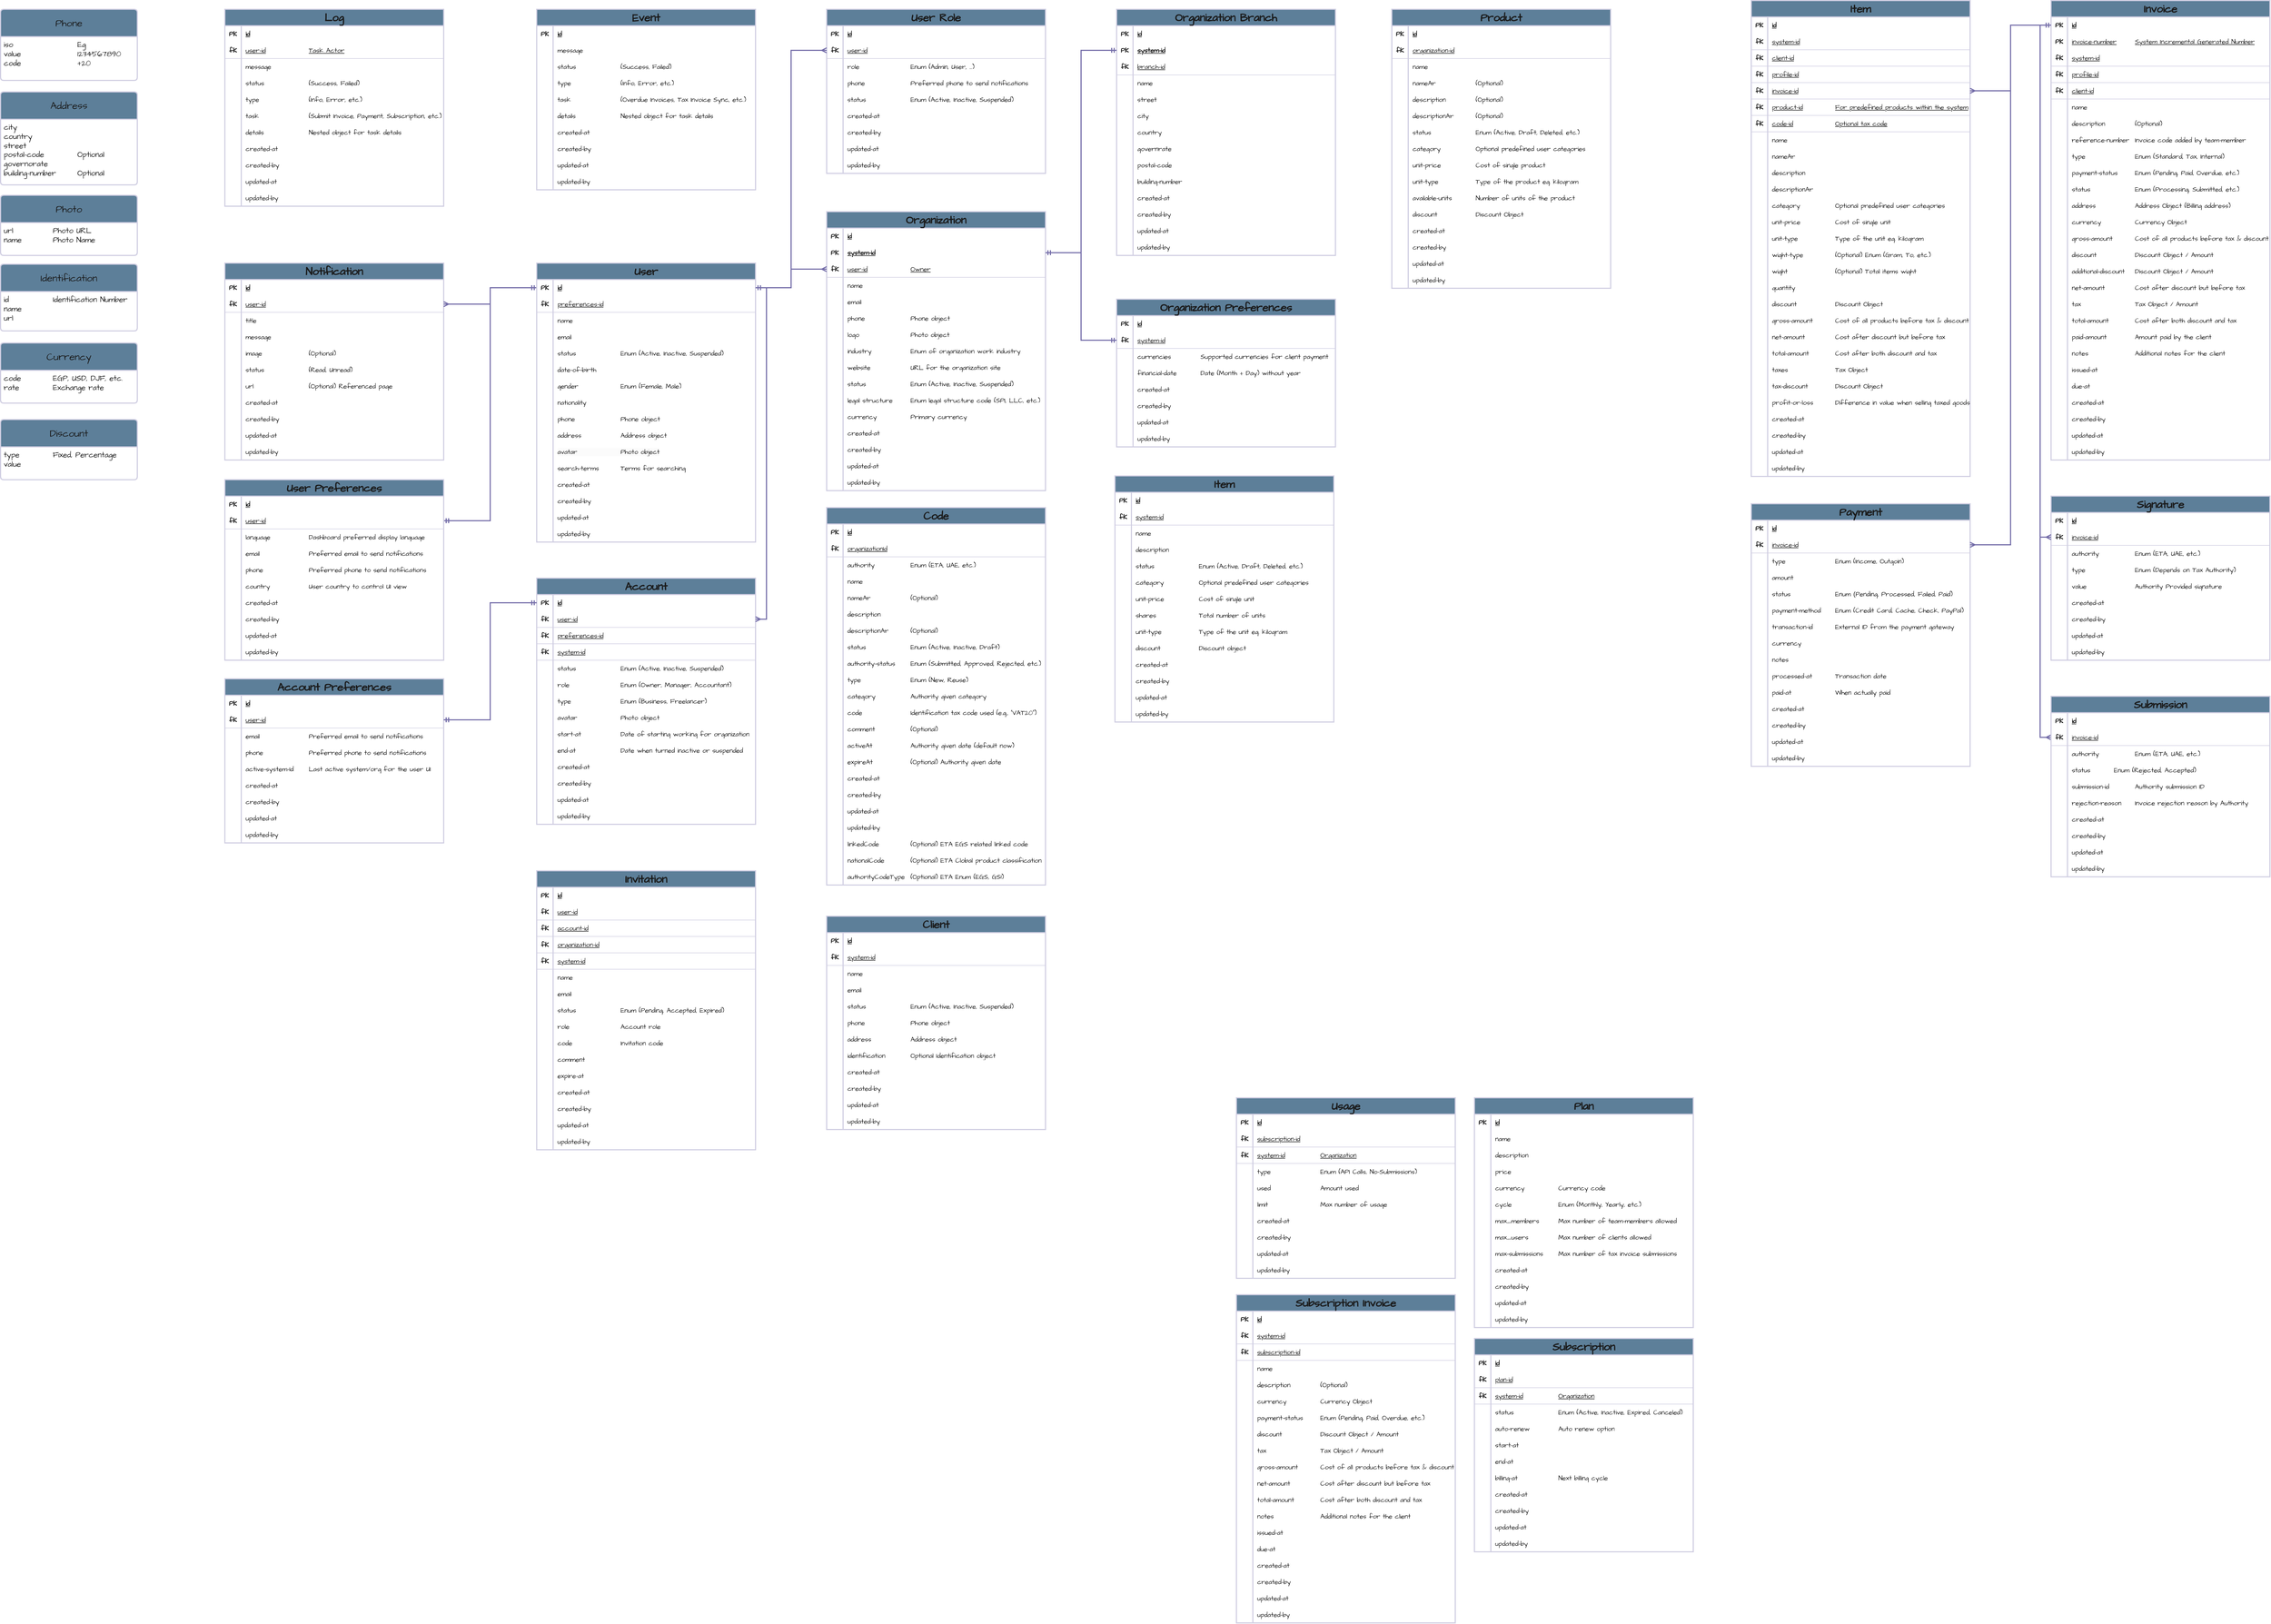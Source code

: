 <mxfile pages="2">
    <diagram name="database-schema" id="RTzFcb2uaGMRBI9ZYUI2">
        <mxGraphModel dx="1551" dy="2655" grid="1" gridSize="10" guides="1" tooltips="1" connect="1" arrows="1" fold="1" page="0" pageScale="1" pageWidth="850" pageHeight="1100" math="0" shadow="0">
            <root>
                <mxCell id="0"/>
                <mxCell id="1" parent="0"/>
                <mxCell id="93EcH6UHMakAFsh862Gz-1" value="&lt;font style=&quot;font-size: 18px;&quot;&gt;Phone&lt;/font&gt;" style="swimlane;childLayout=stackLayout;horizontal=1;startSize=50;horizontalStack=0;rounded=1;fontSize=14;fontStyle=0;strokeWidth=2;resizeParent=0;resizeLast=1;shadow=0;dashed=0;align=center;arcSize=4;whiteSpace=wrap;html=1;hachureGap=4;fontFamily=Architects Daughter;fontSource=https%3A%2F%2Ffonts.googleapis.com%2Fcss%3Ffamily%3DArchitects%2BDaughter;labelBackgroundColor=none;fillColor=#5D7F99;strokeColor=#D0CEE2;fontColor=#1A1A1A;" parent="1" vertex="1">
                    <mxGeometry x="-720" y="-2120" width="250" height="130" as="geometry">
                        <mxRectangle x="-20" y="70" width="250" height="50" as="alternateBounds"/>
                    </mxGeometry>
                </mxCell>
                <mxCell id="93EcH6UHMakAFsh862Gz-2" value="&lt;span style=&quot;font-size: 14px;&quot;&gt;iso&amp;nbsp;&lt;span style=&quot;white-space: pre;&quot;&gt;&#9;&lt;/span&gt;&lt;span style=&quot;white-space: pre;&quot;&gt;&#9;&lt;/span&gt;&lt;span style=&quot;white-space: pre;&quot;&gt;&#9;&lt;/span&gt;Eg&lt;/span&gt;&lt;div&gt;&lt;div&gt;&lt;span style=&quot;font-size: 14px;&quot;&gt;value&lt;span style=&quot;white-space: pre;&quot;&gt;&#9;&lt;/span&gt;&lt;span style=&quot;white-space: pre;&quot;&gt;&#9;&lt;/span&gt;&lt;span style=&quot;white-space: pre;&quot;&gt;&#9;&lt;/span&gt;1234567890&lt;/span&gt;&lt;/div&gt;&lt;div&gt;&lt;span style=&quot;font-size: 14px;&quot;&gt;code&lt;span style=&quot;white-space: pre;&quot;&gt;&#9;&lt;/span&gt;&lt;span style=&quot;white-space: pre;&quot;&gt;&#9;&lt;/span&gt;&lt;span style=&quot;white-space: pre;&quot;&gt;&#9;&lt;/span&gt;+20&lt;/span&gt;&lt;/div&gt;&lt;/div&gt;" style="align=left;strokeColor=none;fillColor=none;spacingLeft=4;fontSize=12;verticalAlign=top;resizable=0;rotatable=0;part=1;html=1;hachureGap=4;fontFamily=Architects Daughter;fontSource=https%3A%2F%2Ffonts.googleapis.com%2Fcss%3Ffamily%3DArchitects%2BDaughter;labelBackgroundColor=none;fontColor=#1A1A1A;" parent="93EcH6UHMakAFsh862Gz-1" vertex="1">
                    <mxGeometry y="50" width="250" height="80" as="geometry"/>
                </mxCell>
                <mxCell id="93EcH6UHMakAFsh862Gz-3" value="&lt;font style=&quot;font-size: 18px;&quot;&gt;Address&lt;/font&gt;" style="swimlane;childLayout=stackLayout;horizontal=1;startSize=50;horizontalStack=0;rounded=1;fontSize=14;fontStyle=0;strokeWidth=2;resizeParent=0;resizeLast=1;shadow=0;dashed=0;align=center;arcSize=4;whiteSpace=wrap;html=1;hachureGap=4;fontFamily=Architects Daughter;fontSource=https%3A%2F%2Ffonts.googleapis.com%2Fcss%3Ffamily%3DArchitects%2BDaughter;labelBackgroundColor=none;fillColor=#5D7F99;strokeColor=#D0CEE2;fontColor=#1A1A1A;" parent="1" vertex="1">
                    <mxGeometry x="-720" y="-1969" width="250" height="170" as="geometry">
                        <mxRectangle x="-40" y="470" width="250" height="50" as="alternateBounds"/>
                    </mxGeometry>
                </mxCell>
                <mxCell id="93EcH6UHMakAFsh862Gz-4" value="&lt;span style=&quot;font-size: 14px;&quot;&gt;city&lt;/span&gt;&lt;div&gt;&lt;span style=&quot;font-size: 14px;&quot;&gt;country&lt;/span&gt;&lt;/div&gt;&lt;div&gt;&lt;span style=&quot;font-size: 14px;&quot;&gt;street&lt;/span&gt;&lt;/div&gt;&lt;div&gt;&lt;span style=&quot;font-size: 14px;&quot;&gt;postal-code&lt;span style=&quot;white-space: pre;&quot;&gt;&#9;&lt;/span&gt;&lt;span style=&quot;white-space: pre;&quot;&gt;&#9;&lt;/span&gt;O&lt;/span&gt;&lt;span style=&quot;font-size: 14px; background-color: initial;&quot;&gt;ptional&lt;/span&gt;&lt;/div&gt;&lt;div&gt;&lt;span style=&quot;font-size: 14px;&quot;&gt;governorate&lt;/span&gt;&lt;/div&gt;&lt;div&gt;&lt;span style=&quot;font-size: 14px;&quot;&gt;building-number&lt;span style=&quot;white-space: pre;&quot;&gt;&#9;&lt;/span&gt;Optional&lt;/span&gt;&lt;/div&gt;" style="align=left;strokeColor=none;fillColor=none;spacingLeft=4;fontSize=12;verticalAlign=top;resizable=0;rotatable=0;part=1;html=1;hachureGap=4;fontFamily=Architects Daughter;fontSource=https%3A%2F%2Ffonts.googleapis.com%2Fcss%3Ffamily%3DArchitects%2BDaughter;labelBackgroundColor=none;fontColor=#1A1A1A;" parent="93EcH6UHMakAFsh862Gz-3" vertex="1">
                    <mxGeometry y="50" width="250" height="120" as="geometry"/>
                </mxCell>
                <mxCell id="93EcH6UHMakAFsh862Gz-74" value="&lt;span style=&quot;font-family: &amp;quot;Architects Daughter&amp;quot;; font-size: 20px; text-wrap: nowrap;&quot;&gt;Notification&lt;/span&gt;" style="shape=table;startSize=30;container=1;collapsible=1;childLayout=tableLayout;fixedRows=1;rowLines=0;fontStyle=1;align=center;resizeLast=1;html=1;whiteSpace=wrap;labelBackgroundColor=none;fillColor=#5D7F99;strokeColor=#D0CEE2;fontColor=#1A1A1A;strokeWidth=2;" parent="1" vertex="1">
                    <mxGeometry x="-310" y="-1656" width="400" height="360" as="geometry"/>
                </mxCell>
                <mxCell id="93EcH6UHMakAFsh862Gz-75" value="" style="shape=tableRow;horizontal=0;startSize=0;swimlaneHead=0;swimlaneBody=0;fillColor=none;collapsible=0;dropTarget=0;points=[[0,0.5],[1,0.5]];portConstraint=eastwest;top=0;left=0;right=0;bottom=0;html=1;labelBackgroundColor=none;strokeColor=#D0CEE2;fontColor=#1A1A1A;" parent="93EcH6UHMakAFsh862Gz-74" vertex="1">
                    <mxGeometry y="30" width="400" height="30" as="geometry"/>
                </mxCell>
                <mxCell id="93EcH6UHMakAFsh862Gz-76" value="&lt;span style=&quot;font-family: &amp;quot;Architects Daughter&amp;quot;;&quot;&gt;PK&lt;/span&gt;" style="shape=partialRectangle;connectable=0;fillColor=none;top=0;left=0;bottom=0;right=0;fontStyle=1;overflow=hidden;html=1;whiteSpace=wrap;labelBackgroundColor=none;strokeColor=#D0CEE2;fontColor=#1A1A1A;" parent="93EcH6UHMakAFsh862Gz-75" vertex="1">
                    <mxGeometry width="30" height="30" as="geometry">
                        <mxRectangle width="30" height="30" as="alternateBounds"/>
                    </mxGeometry>
                </mxCell>
                <mxCell id="93EcH6UHMakAFsh862Gz-77" value="&lt;span style=&quot;font-family: &amp;quot;Architects Daughter&amp;quot;;&quot;&gt;id&lt;/span&gt;" style="shape=partialRectangle;connectable=0;fillColor=none;top=0;left=0;bottom=0;right=0;align=left;spacingLeft=6;fontStyle=5;overflow=hidden;html=1;whiteSpace=wrap;labelBackgroundColor=none;strokeColor=#D0CEE2;fontColor=#1A1A1A;" parent="93EcH6UHMakAFsh862Gz-75" vertex="1">
                    <mxGeometry x="30" width="370" height="30" as="geometry">
                        <mxRectangle width="370" height="30" as="alternateBounds"/>
                    </mxGeometry>
                </mxCell>
                <mxCell id="93EcH6UHMakAFsh862Gz-78" value="" style="shape=tableRow;horizontal=0;startSize=0;swimlaneHead=0;swimlaneBody=0;fillColor=none;collapsible=0;dropTarget=0;points=[[0,0.5],[1,0.5]];portConstraint=eastwest;top=0;left=0;right=0;bottom=1;html=1;labelBackgroundColor=none;strokeColor=#D0CEE2;fontColor=#1A1A1A;" parent="93EcH6UHMakAFsh862Gz-74" vertex="1">
                    <mxGeometry y="60" width="400" height="30" as="geometry"/>
                </mxCell>
                <mxCell id="93EcH6UHMakAFsh862Gz-79" value="&lt;span style=&quot;font-family: &amp;quot;Architects Daughter&amp;quot;;&quot;&gt;fK&lt;/span&gt;" style="shape=partialRectangle;connectable=0;fillColor=none;top=0;left=0;bottom=0;right=0;fontStyle=1;overflow=hidden;html=1;whiteSpace=wrap;labelBackgroundColor=none;strokeColor=#D0CEE2;fontColor=#1A1A1A;" parent="93EcH6UHMakAFsh862Gz-78" vertex="1">
                    <mxGeometry width="30" height="30" as="geometry">
                        <mxRectangle width="30" height="30" as="alternateBounds"/>
                    </mxGeometry>
                </mxCell>
                <mxCell id="93EcH6UHMakAFsh862Gz-80" value="&lt;span style=&quot;font-family: &amp;quot;Architects Daughter&amp;quot;; font-weight: 400;&quot;&gt;user-id&lt;/span&gt;" style="shape=partialRectangle;connectable=0;fillColor=none;top=0;left=0;bottom=0;right=0;align=left;spacingLeft=6;fontStyle=5;overflow=hidden;html=1;whiteSpace=wrap;labelBackgroundColor=none;strokeColor=#D0CEE2;fontColor=#1A1A1A;" parent="93EcH6UHMakAFsh862Gz-78" vertex="1">
                    <mxGeometry x="30" width="370" height="30" as="geometry">
                        <mxRectangle width="370" height="30" as="alternateBounds"/>
                    </mxGeometry>
                </mxCell>
                <mxCell id="93EcH6UHMakAFsh862Gz-81" value="" style="shape=tableRow;horizontal=0;startSize=0;swimlaneHead=0;swimlaneBody=0;fillColor=none;collapsible=0;dropTarget=0;points=[[0,0.5],[1,0.5]];portConstraint=eastwest;top=0;left=0;right=0;bottom=0;html=1;labelBackgroundColor=none;strokeColor=#D0CEE2;fontColor=#1A1A1A;" parent="93EcH6UHMakAFsh862Gz-74" vertex="1">
                    <mxGeometry y="90" width="400" height="30" as="geometry"/>
                </mxCell>
                <mxCell id="93EcH6UHMakAFsh862Gz-82" value="" style="shape=partialRectangle;connectable=0;fillColor=none;top=0;left=0;bottom=0;right=0;editable=1;overflow=hidden;html=1;whiteSpace=wrap;labelBackgroundColor=none;strokeColor=#D0CEE2;fontColor=#1A1A1A;" parent="93EcH6UHMakAFsh862Gz-81" vertex="1">
                    <mxGeometry width="30" height="30" as="geometry">
                        <mxRectangle width="30" height="30" as="alternateBounds"/>
                    </mxGeometry>
                </mxCell>
                <mxCell id="93EcH6UHMakAFsh862Gz-83" value="&lt;span style=&quot;font-family: &amp;quot;Architects Daughter&amp;quot;;&quot;&gt;title&lt;/span&gt;" style="shape=partialRectangle;connectable=0;fillColor=none;top=0;left=0;bottom=0;right=0;align=left;spacingLeft=6;overflow=hidden;html=1;whiteSpace=wrap;labelBackgroundColor=none;strokeColor=#D0CEE2;fontColor=#1A1A1A;" parent="93EcH6UHMakAFsh862Gz-81" vertex="1">
                    <mxGeometry x="30" width="370" height="30" as="geometry">
                        <mxRectangle width="370" height="30" as="alternateBounds"/>
                    </mxGeometry>
                </mxCell>
                <mxCell id="93EcH6UHMakAFsh862Gz-84" value="" style="shape=tableRow;horizontal=0;startSize=0;swimlaneHead=0;swimlaneBody=0;fillColor=none;collapsible=0;dropTarget=0;points=[[0,0.5],[1,0.5]];portConstraint=eastwest;top=0;left=0;right=0;bottom=0;html=1;labelBackgroundColor=none;strokeColor=#D0CEE2;fontColor=#1A1A1A;" parent="93EcH6UHMakAFsh862Gz-74" vertex="1">
                    <mxGeometry y="120" width="400" height="30" as="geometry"/>
                </mxCell>
                <mxCell id="93EcH6UHMakAFsh862Gz-85" value="" style="shape=partialRectangle;connectable=0;fillColor=none;top=0;left=0;bottom=0;right=0;editable=1;overflow=hidden;html=1;whiteSpace=wrap;labelBackgroundColor=none;strokeColor=#D0CEE2;fontColor=#1A1A1A;" parent="93EcH6UHMakAFsh862Gz-84" vertex="1">
                    <mxGeometry width="30" height="30" as="geometry">
                        <mxRectangle width="30" height="30" as="alternateBounds"/>
                    </mxGeometry>
                </mxCell>
                <mxCell id="93EcH6UHMakAFsh862Gz-86" value="&lt;span style=&quot;font-family: &amp;quot;Architects Daughter&amp;quot;;&quot;&gt;message&lt;/span&gt;" style="shape=partialRectangle;connectable=0;fillColor=none;top=0;left=0;bottom=0;right=0;align=left;spacingLeft=6;overflow=hidden;html=1;whiteSpace=wrap;labelBackgroundColor=none;strokeColor=#D0CEE2;fontColor=#1A1A1A;" parent="93EcH6UHMakAFsh862Gz-84" vertex="1">
                    <mxGeometry x="30" width="370" height="30" as="geometry">
                        <mxRectangle width="370" height="30" as="alternateBounds"/>
                    </mxGeometry>
                </mxCell>
                <mxCell id="93EcH6UHMakAFsh862Gz-87" value="" style="shape=tableRow;horizontal=0;startSize=0;swimlaneHead=0;swimlaneBody=0;fillColor=none;collapsible=0;dropTarget=0;points=[[0,0.5],[1,0.5]];portConstraint=eastwest;top=0;left=0;right=0;bottom=0;html=1;labelBackgroundColor=none;strokeColor=#D0CEE2;fontColor=#1A1A1A;" parent="93EcH6UHMakAFsh862Gz-74" vertex="1">
                    <mxGeometry y="150" width="400" height="30" as="geometry"/>
                </mxCell>
                <mxCell id="93EcH6UHMakAFsh862Gz-88" value="" style="shape=partialRectangle;connectable=0;fillColor=none;top=0;left=0;bottom=0;right=0;editable=1;overflow=hidden;html=1;whiteSpace=wrap;labelBackgroundColor=none;strokeColor=#D0CEE2;fontColor=#1A1A1A;" parent="93EcH6UHMakAFsh862Gz-87" vertex="1">
                    <mxGeometry width="30" height="30" as="geometry">
                        <mxRectangle width="30" height="30" as="alternateBounds"/>
                    </mxGeometry>
                </mxCell>
                <mxCell id="93EcH6UHMakAFsh862Gz-89" value="&lt;span style=&quot;font-family: &amp;quot;Architects Daughter&amp;quot;;&quot;&gt;image&lt;span style=&quot;white-space: pre;&quot;&gt;&#9;&lt;/span&gt;&lt;span style=&quot;white-space: pre;&quot;&gt;&#9;&lt;/span&gt;&lt;span style=&quot;white-space: pre;&quot;&gt;&#9;&lt;/span&gt;(Optional)&lt;/span&gt;" style="shape=partialRectangle;connectable=0;fillColor=none;top=0;left=0;bottom=0;right=0;align=left;spacingLeft=6;overflow=hidden;html=1;whiteSpace=wrap;labelBackgroundColor=none;strokeColor=#D0CEE2;fontColor=#1A1A1A;" parent="93EcH6UHMakAFsh862Gz-87" vertex="1">
                    <mxGeometry x="30" width="370" height="30" as="geometry">
                        <mxRectangle width="370" height="30" as="alternateBounds"/>
                    </mxGeometry>
                </mxCell>
                <mxCell id="93EcH6UHMakAFsh862Gz-90" value="" style="shape=tableRow;horizontal=0;startSize=0;swimlaneHead=0;swimlaneBody=0;fillColor=none;collapsible=0;dropTarget=0;points=[[0,0.5],[1,0.5]];portConstraint=eastwest;top=0;left=0;right=0;bottom=0;html=1;labelBackgroundColor=none;strokeColor=#D0CEE2;fontColor=#1A1A1A;" parent="93EcH6UHMakAFsh862Gz-74" vertex="1">
                    <mxGeometry y="180" width="400" height="30" as="geometry"/>
                </mxCell>
                <mxCell id="93EcH6UHMakAFsh862Gz-91" value="" style="shape=partialRectangle;connectable=0;fillColor=none;top=0;left=0;bottom=0;right=0;editable=1;overflow=hidden;html=1;whiteSpace=wrap;labelBackgroundColor=none;strokeColor=#D0CEE2;fontColor=#1A1A1A;" parent="93EcH6UHMakAFsh862Gz-90" vertex="1">
                    <mxGeometry width="30" height="30" as="geometry">
                        <mxRectangle width="30" height="30" as="alternateBounds"/>
                    </mxGeometry>
                </mxCell>
                <mxCell id="93EcH6UHMakAFsh862Gz-92" value="&lt;span style=&quot;font-family: &amp;quot;Architects Daughter&amp;quot;;&quot;&gt;status&lt;span style=&quot;white-space: pre;&quot;&gt;&#9;&lt;/span&gt;&lt;span style=&quot;white-space: pre;&quot;&gt;&#9;&lt;/span&gt;&lt;span style=&quot;white-space: pre;&quot;&gt;&#9;&lt;/span&gt;(Read, Unread)&lt;/span&gt;" style="shape=partialRectangle;connectable=0;fillColor=none;top=0;left=0;bottom=0;right=0;align=left;spacingLeft=6;overflow=hidden;html=1;whiteSpace=wrap;labelBackgroundColor=none;strokeColor=#D0CEE2;fontColor=#1A1A1A;" parent="93EcH6UHMakAFsh862Gz-90" vertex="1">
                    <mxGeometry x="30" width="370" height="30" as="geometry">
                        <mxRectangle width="370" height="30" as="alternateBounds"/>
                    </mxGeometry>
                </mxCell>
                <mxCell id="93EcH6UHMakAFsh862Gz-93" value="" style="shape=tableRow;horizontal=0;startSize=0;swimlaneHead=0;swimlaneBody=0;fillColor=none;collapsible=0;dropTarget=0;points=[[0,0.5],[1,0.5]];portConstraint=eastwest;top=0;left=0;right=0;bottom=0;html=1;labelBackgroundColor=none;strokeColor=#D0CEE2;fontColor=#1A1A1A;" parent="93EcH6UHMakAFsh862Gz-74" vertex="1">
                    <mxGeometry y="210" width="400" height="30" as="geometry"/>
                </mxCell>
                <mxCell id="93EcH6UHMakAFsh862Gz-94" value="" style="shape=partialRectangle;connectable=0;fillColor=none;top=0;left=0;bottom=0;right=0;editable=1;overflow=hidden;html=1;whiteSpace=wrap;labelBackgroundColor=none;strokeColor=#D0CEE2;fontColor=#1A1A1A;" parent="93EcH6UHMakAFsh862Gz-93" vertex="1">
                    <mxGeometry width="30" height="30" as="geometry">
                        <mxRectangle width="30" height="30" as="alternateBounds"/>
                    </mxGeometry>
                </mxCell>
                <mxCell id="93EcH6UHMakAFsh862Gz-95" value="&lt;font face=&quot;Architects Daughter&quot;&gt;url&lt;span style=&quot;white-space: pre;&quot;&gt;&#9;&lt;/span&gt;&lt;span style=&quot;white-space: pre;&quot;&gt;&#9;&lt;/span&gt;&lt;span style=&quot;white-space: pre;&quot;&gt;&#9;&lt;/span&gt;(Optional) Referenced page&lt;/font&gt;" style="shape=partialRectangle;connectable=0;fillColor=none;top=0;left=0;bottom=0;right=0;align=left;spacingLeft=6;overflow=hidden;html=1;whiteSpace=wrap;labelBackgroundColor=none;strokeColor=#D0CEE2;fontColor=#1A1A1A;" parent="93EcH6UHMakAFsh862Gz-93" vertex="1">
                    <mxGeometry x="30" width="370" height="30" as="geometry">
                        <mxRectangle width="370" height="30" as="alternateBounds"/>
                    </mxGeometry>
                </mxCell>
                <mxCell id="93EcH6UHMakAFsh862Gz-96" value="" style="shape=tableRow;horizontal=0;startSize=0;swimlaneHead=0;swimlaneBody=0;fillColor=none;collapsible=0;dropTarget=0;points=[[0,0.5],[1,0.5]];portConstraint=eastwest;top=0;left=0;right=0;bottom=0;html=1;labelBackgroundColor=none;strokeColor=#D0CEE2;fontColor=#1A1A1A;" parent="93EcH6UHMakAFsh862Gz-74" vertex="1">
                    <mxGeometry y="240" width="400" height="30" as="geometry"/>
                </mxCell>
                <mxCell id="93EcH6UHMakAFsh862Gz-97" value="" style="shape=partialRectangle;connectable=0;fillColor=none;top=0;left=0;bottom=0;right=0;editable=1;overflow=hidden;html=1;whiteSpace=wrap;labelBackgroundColor=none;strokeColor=#D0CEE2;fontColor=#1A1A1A;" parent="93EcH6UHMakAFsh862Gz-96" vertex="1">
                    <mxGeometry width="30" height="30" as="geometry">
                        <mxRectangle width="30" height="30" as="alternateBounds"/>
                    </mxGeometry>
                </mxCell>
                <mxCell id="93EcH6UHMakAFsh862Gz-98" value="&lt;span style=&quot;font-family: &amp;quot;Architects Daughter&amp;quot;;&quot;&gt;created-at&lt;/span&gt;" style="shape=partialRectangle;connectable=0;fillColor=none;top=0;left=0;bottom=0;right=0;align=left;spacingLeft=6;overflow=hidden;html=1;whiteSpace=wrap;labelBackgroundColor=none;strokeColor=#D0CEE2;fontColor=#1A1A1A;" parent="93EcH6UHMakAFsh862Gz-96" vertex="1">
                    <mxGeometry x="30" width="370" height="30" as="geometry">
                        <mxRectangle width="370" height="30" as="alternateBounds"/>
                    </mxGeometry>
                </mxCell>
                <mxCell id="93EcH6UHMakAFsh862Gz-99" value="" style="shape=tableRow;horizontal=0;startSize=0;swimlaneHead=0;swimlaneBody=0;fillColor=none;collapsible=0;dropTarget=0;points=[[0,0.5],[1,0.5]];portConstraint=eastwest;top=0;left=0;right=0;bottom=0;html=1;labelBackgroundColor=none;strokeColor=#D0CEE2;fontColor=#1A1A1A;" parent="93EcH6UHMakAFsh862Gz-74" vertex="1">
                    <mxGeometry y="270" width="400" height="30" as="geometry"/>
                </mxCell>
                <mxCell id="93EcH6UHMakAFsh862Gz-100" value="" style="shape=partialRectangle;connectable=0;fillColor=none;top=0;left=0;bottom=0;right=0;editable=1;overflow=hidden;html=1;whiteSpace=wrap;labelBackgroundColor=none;strokeColor=#D0CEE2;fontColor=#1A1A1A;" parent="93EcH6UHMakAFsh862Gz-99" vertex="1">
                    <mxGeometry width="30" height="30" as="geometry">
                        <mxRectangle width="30" height="30" as="alternateBounds"/>
                    </mxGeometry>
                </mxCell>
                <mxCell id="93EcH6UHMakAFsh862Gz-101" value="&lt;span style=&quot;font-family: &amp;quot;Architects Daughter&amp;quot;;&quot;&gt;created-by&lt;/span&gt;" style="shape=partialRectangle;connectable=0;fillColor=none;top=0;left=0;bottom=0;right=0;align=left;spacingLeft=6;overflow=hidden;html=1;whiteSpace=wrap;labelBackgroundColor=none;strokeColor=#D0CEE2;fontColor=#1A1A1A;" parent="93EcH6UHMakAFsh862Gz-99" vertex="1">
                    <mxGeometry x="30" width="370" height="30" as="geometry">
                        <mxRectangle width="370" height="30" as="alternateBounds"/>
                    </mxGeometry>
                </mxCell>
                <mxCell id="93EcH6UHMakAFsh862Gz-102" value="" style="shape=tableRow;horizontal=0;startSize=0;swimlaneHead=0;swimlaneBody=0;fillColor=none;collapsible=0;dropTarget=0;points=[[0,0.5],[1,0.5]];portConstraint=eastwest;top=0;left=0;right=0;bottom=0;html=1;labelBackgroundColor=none;strokeColor=#D0CEE2;fontColor=#1A1A1A;" parent="93EcH6UHMakAFsh862Gz-74" vertex="1">
                    <mxGeometry y="300" width="400" height="30" as="geometry"/>
                </mxCell>
                <mxCell id="93EcH6UHMakAFsh862Gz-103" value="" style="shape=partialRectangle;connectable=0;fillColor=none;top=0;left=0;bottom=0;right=0;editable=1;overflow=hidden;html=1;whiteSpace=wrap;labelBackgroundColor=none;strokeColor=#D0CEE2;fontColor=#1A1A1A;" parent="93EcH6UHMakAFsh862Gz-102" vertex="1">
                    <mxGeometry width="30" height="30" as="geometry">
                        <mxRectangle width="30" height="30" as="alternateBounds"/>
                    </mxGeometry>
                </mxCell>
                <mxCell id="93EcH6UHMakAFsh862Gz-104" value="&lt;span style=&quot;font-family: &amp;quot;Architects Daughter&amp;quot;;&quot;&gt;updated-at&lt;/span&gt;" style="shape=partialRectangle;connectable=0;fillColor=none;top=0;left=0;bottom=0;right=0;align=left;spacingLeft=6;overflow=hidden;html=1;whiteSpace=wrap;labelBackgroundColor=none;strokeColor=#D0CEE2;fontColor=#1A1A1A;" parent="93EcH6UHMakAFsh862Gz-102" vertex="1">
                    <mxGeometry x="30" width="370" height="30" as="geometry">
                        <mxRectangle width="370" height="30" as="alternateBounds"/>
                    </mxGeometry>
                </mxCell>
                <mxCell id="93EcH6UHMakAFsh862Gz-105" value="" style="shape=tableRow;horizontal=0;startSize=0;swimlaneHead=0;swimlaneBody=0;fillColor=none;collapsible=0;dropTarget=0;points=[[0,0.5],[1,0.5]];portConstraint=eastwest;top=0;left=0;right=0;bottom=0;html=1;labelBackgroundColor=none;strokeColor=#D0CEE2;fontColor=#1A1A1A;" parent="93EcH6UHMakAFsh862Gz-74" vertex="1">
                    <mxGeometry y="330" width="400" height="30" as="geometry"/>
                </mxCell>
                <mxCell id="93EcH6UHMakAFsh862Gz-106" value="" style="shape=partialRectangle;connectable=0;fillColor=none;top=0;left=0;bottom=0;right=0;editable=1;overflow=hidden;html=1;whiteSpace=wrap;labelBackgroundColor=none;strokeColor=#D0CEE2;fontColor=#1A1A1A;" parent="93EcH6UHMakAFsh862Gz-105" vertex="1">
                    <mxGeometry width="30" height="30" as="geometry">
                        <mxRectangle width="30" height="30" as="alternateBounds"/>
                    </mxGeometry>
                </mxCell>
                <mxCell id="93EcH6UHMakAFsh862Gz-107" value="&lt;span style=&quot;font-family: &amp;quot;Architects Daughter&amp;quot;;&quot;&gt;updated-by&lt;/span&gt;" style="shape=partialRectangle;connectable=0;fillColor=none;top=0;left=0;bottom=0;right=0;align=left;spacingLeft=6;overflow=hidden;html=1;whiteSpace=wrap;labelBackgroundColor=none;strokeColor=#D0CEE2;fontColor=#1A1A1A;" parent="93EcH6UHMakAFsh862Gz-105" vertex="1">
                    <mxGeometry x="30" width="370" height="30" as="geometry">
                        <mxRectangle width="370" height="30" as="alternateBounds"/>
                    </mxGeometry>
                </mxCell>
                <mxCell id="93EcH6UHMakAFsh862Gz-108" value="&lt;span style=&quot;font-family: &amp;quot;Architects Daughter&amp;quot;; font-size: 20px; text-wrap: nowrap;&quot;&gt;Log&lt;/span&gt;" style="shape=table;startSize=30;container=1;collapsible=1;childLayout=tableLayout;fixedRows=1;rowLines=0;fontStyle=1;align=center;resizeLast=1;html=1;whiteSpace=wrap;labelBackgroundColor=none;fillColor=#5D7F99;strokeColor=#D0CEE2;fontColor=#1A1A1A;strokeWidth=2;flipH=0;" parent="1" vertex="1">
                    <mxGeometry x="-310" y="-2120" width="400" height="360" as="geometry"/>
                </mxCell>
                <mxCell id="93EcH6UHMakAFsh862Gz-109" value="" style="shape=tableRow;horizontal=0;startSize=0;swimlaneHead=0;swimlaneBody=0;fillColor=none;collapsible=0;dropTarget=0;points=[[0,0.5],[1,0.5]];portConstraint=eastwest;top=0;left=0;right=0;bottom=0;html=1;labelBackgroundColor=none;strokeColor=#D0CEE2;fontColor=#1A1A1A;" parent="93EcH6UHMakAFsh862Gz-108" vertex="1">
                    <mxGeometry y="30" width="400" height="30" as="geometry"/>
                </mxCell>
                <mxCell id="93EcH6UHMakAFsh862Gz-110" value="&lt;span style=&quot;font-family: &amp;quot;Architects Daughter&amp;quot;;&quot;&gt;PK&lt;/span&gt;" style="shape=partialRectangle;connectable=0;fillColor=none;top=0;left=0;bottom=0;right=0;fontStyle=1;overflow=hidden;html=1;whiteSpace=wrap;labelBackgroundColor=none;strokeColor=#D0CEE2;fontColor=#1A1A1A;" parent="93EcH6UHMakAFsh862Gz-109" vertex="1">
                    <mxGeometry width="30" height="30" as="geometry">
                        <mxRectangle width="30" height="30" as="alternateBounds"/>
                    </mxGeometry>
                </mxCell>
                <mxCell id="93EcH6UHMakAFsh862Gz-111" value="&lt;span style=&quot;font-family: &amp;quot;Architects Daughter&amp;quot;;&quot;&gt;id&lt;/span&gt;" style="shape=partialRectangle;connectable=0;fillColor=none;top=0;left=0;bottom=0;right=0;align=left;spacingLeft=6;fontStyle=5;overflow=hidden;html=1;whiteSpace=wrap;labelBackgroundColor=none;strokeColor=#D0CEE2;fontColor=#1A1A1A;" parent="93EcH6UHMakAFsh862Gz-109" vertex="1">
                    <mxGeometry x="30" width="370" height="30" as="geometry">
                        <mxRectangle width="370" height="30" as="alternateBounds"/>
                    </mxGeometry>
                </mxCell>
                <mxCell id="93EcH6UHMakAFsh862Gz-112" value="" style="shape=tableRow;horizontal=0;startSize=0;swimlaneHead=0;swimlaneBody=0;fillColor=none;collapsible=0;dropTarget=0;points=[[0,0.5],[1,0.5]];portConstraint=eastwest;top=0;left=0;right=0;bottom=1;html=1;labelBackgroundColor=none;strokeColor=#D0CEE2;fontColor=#1A1A1A;" parent="93EcH6UHMakAFsh862Gz-108" vertex="1">
                    <mxGeometry y="60" width="400" height="30" as="geometry"/>
                </mxCell>
                <mxCell id="93EcH6UHMakAFsh862Gz-113" value="&lt;span style=&quot;font-family: &amp;quot;Architects Daughter&amp;quot;;&quot;&gt;fK&lt;/span&gt;" style="shape=partialRectangle;connectable=0;fillColor=none;top=0;left=0;bottom=0;right=0;fontStyle=1;overflow=hidden;html=1;whiteSpace=wrap;labelBackgroundColor=none;strokeColor=#D0CEE2;fontColor=#1A1A1A;" parent="93EcH6UHMakAFsh862Gz-112" vertex="1">
                    <mxGeometry width="30" height="30" as="geometry">
                        <mxRectangle width="30" height="30" as="alternateBounds"/>
                    </mxGeometry>
                </mxCell>
                <mxCell id="93EcH6UHMakAFsh862Gz-114" value="&lt;span style=&quot;font-family: &amp;quot;Architects Daughter&amp;quot;; font-weight: 400;&quot;&gt;user-id&lt;span style=&quot;white-space: pre;&quot;&gt;&#9;&lt;/span&gt;&lt;span style=&quot;white-space: pre;&quot;&gt;&#9;&lt;/span&gt;Task Actor&lt;/span&gt;" style="shape=partialRectangle;connectable=0;fillColor=none;top=0;left=0;bottom=0;right=0;align=left;spacingLeft=6;fontStyle=5;overflow=hidden;html=1;whiteSpace=wrap;labelBackgroundColor=none;strokeColor=#D0CEE2;fontColor=#1A1A1A;" parent="93EcH6UHMakAFsh862Gz-112" vertex="1">
                    <mxGeometry x="30" width="370" height="30" as="geometry">
                        <mxRectangle width="370" height="30" as="alternateBounds"/>
                    </mxGeometry>
                </mxCell>
                <mxCell id="93EcH6UHMakAFsh862Gz-115" value="" style="shape=tableRow;horizontal=0;startSize=0;swimlaneHead=0;swimlaneBody=0;fillColor=none;collapsible=0;dropTarget=0;points=[[0,0.5],[1,0.5]];portConstraint=eastwest;top=0;left=0;right=0;bottom=0;html=1;labelBackgroundColor=none;strokeColor=#D0CEE2;fontColor=#1A1A1A;" parent="93EcH6UHMakAFsh862Gz-108" vertex="1">
                    <mxGeometry y="90" width="400" height="30" as="geometry"/>
                </mxCell>
                <mxCell id="93EcH6UHMakAFsh862Gz-116" value="" style="shape=partialRectangle;connectable=0;fillColor=none;top=0;left=0;bottom=0;right=0;editable=1;overflow=hidden;html=1;whiteSpace=wrap;labelBackgroundColor=none;strokeColor=#D0CEE2;fontColor=#1A1A1A;" parent="93EcH6UHMakAFsh862Gz-115" vertex="1">
                    <mxGeometry width="30" height="30" as="geometry">
                        <mxRectangle width="30" height="30" as="alternateBounds"/>
                    </mxGeometry>
                </mxCell>
                <mxCell id="93EcH6UHMakAFsh862Gz-117" value="&lt;span style=&quot;font-family: &amp;quot;Architects Daughter&amp;quot;;&quot;&gt;message&lt;/span&gt;" style="shape=partialRectangle;connectable=0;fillColor=none;top=0;left=0;bottom=0;right=0;align=left;spacingLeft=6;overflow=hidden;html=1;whiteSpace=wrap;labelBackgroundColor=none;strokeColor=#D0CEE2;fontColor=#1A1A1A;" parent="93EcH6UHMakAFsh862Gz-115" vertex="1">
                    <mxGeometry x="30" width="370" height="30" as="geometry">
                        <mxRectangle width="370" height="30" as="alternateBounds"/>
                    </mxGeometry>
                </mxCell>
                <mxCell id="93EcH6UHMakAFsh862Gz-118" value="" style="shape=tableRow;horizontal=0;startSize=0;swimlaneHead=0;swimlaneBody=0;fillColor=none;collapsible=0;dropTarget=0;points=[[0,0.5],[1,0.5]];portConstraint=eastwest;top=0;left=0;right=0;bottom=0;html=1;labelBackgroundColor=none;strokeColor=#D0CEE2;fontColor=#1A1A1A;" parent="93EcH6UHMakAFsh862Gz-108" vertex="1">
                    <mxGeometry y="120" width="400" height="30" as="geometry"/>
                </mxCell>
                <mxCell id="93EcH6UHMakAFsh862Gz-119" value="" style="shape=partialRectangle;connectable=0;fillColor=none;top=0;left=0;bottom=0;right=0;editable=1;overflow=hidden;html=1;whiteSpace=wrap;labelBackgroundColor=none;strokeColor=#D0CEE2;fontColor=#1A1A1A;" parent="93EcH6UHMakAFsh862Gz-118" vertex="1">
                    <mxGeometry width="30" height="30" as="geometry">
                        <mxRectangle width="30" height="30" as="alternateBounds"/>
                    </mxGeometry>
                </mxCell>
                <mxCell id="93EcH6UHMakAFsh862Gz-120" value="&lt;span style=&quot;font-family: &amp;quot;Architects Daughter&amp;quot;;&quot;&gt;status&lt;span style=&quot;white-space: pre;&quot;&gt;&#9;&lt;/span&gt;&lt;span style=&quot;white-space: pre;&quot;&gt;&#9;&lt;/span&gt;&lt;span style=&quot;white-space: pre;&quot;&gt;&#9;&lt;/span&gt;(Success, Failed)&lt;/span&gt;" style="shape=partialRectangle;connectable=0;fillColor=none;top=0;left=0;bottom=0;right=0;align=left;spacingLeft=6;overflow=hidden;html=1;whiteSpace=wrap;labelBackgroundColor=none;strokeColor=#D0CEE2;fontColor=#1A1A1A;" parent="93EcH6UHMakAFsh862Gz-118" vertex="1">
                    <mxGeometry x="30" width="370" height="30" as="geometry">
                        <mxRectangle width="370" height="30" as="alternateBounds"/>
                    </mxGeometry>
                </mxCell>
                <mxCell id="93EcH6UHMakAFsh862Gz-121" value="" style="shape=tableRow;horizontal=0;startSize=0;swimlaneHead=0;swimlaneBody=0;fillColor=none;collapsible=0;dropTarget=0;points=[[0,0.5],[1,0.5]];portConstraint=eastwest;top=0;left=0;right=0;bottom=0;html=1;labelBackgroundColor=none;strokeColor=#D0CEE2;fontColor=#1A1A1A;" parent="93EcH6UHMakAFsh862Gz-108" vertex="1">
                    <mxGeometry y="150" width="400" height="30" as="geometry"/>
                </mxCell>
                <mxCell id="93EcH6UHMakAFsh862Gz-122" value="" style="shape=partialRectangle;connectable=0;fillColor=none;top=0;left=0;bottom=0;right=0;editable=1;overflow=hidden;html=1;whiteSpace=wrap;labelBackgroundColor=none;strokeColor=#D0CEE2;fontColor=#1A1A1A;" parent="93EcH6UHMakAFsh862Gz-121" vertex="1">
                    <mxGeometry width="30" height="30" as="geometry">
                        <mxRectangle width="30" height="30" as="alternateBounds"/>
                    </mxGeometry>
                </mxCell>
                <mxCell id="93EcH6UHMakAFsh862Gz-123" value="&lt;font face=&quot;Architects Daughter&quot;&gt;type&lt;span style=&quot;white-space: pre;&quot;&gt;&#9;&lt;/span&gt;&lt;span style=&quot;white-space: pre;&quot;&gt;&#9;&lt;/span&gt;&lt;span style=&quot;white-space: pre;&quot;&gt;&#9;&lt;/span&gt;(Info, Error, etc.)&lt;/font&gt;" style="shape=partialRectangle;connectable=0;fillColor=none;top=0;left=0;bottom=0;right=0;align=left;spacingLeft=6;overflow=hidden;html=1;whiteSpace=wrap;labelBackgroundColor=none;strokeColor=#D0CEE2;fontColor=#1A1A1A;" parent="93EcH6UHMakAFsh862Gz-121" vertex="1">
                    <mxGeometry x="30" width="370" height="30" as="geometry">
                        <mxRectangle width="370" height="30" as="alternateBounds"/>
                    </mxGeometry>
                </mxCell>
                <mxCell id="93EcH6UHMakAFsh862Gz-124" value="" style="shape=tableRow;horizontal=0;startSize=0;swimlaneHead=0;swimlaneBody=0;fillColor=none;collapsible=0;dropTarget=0;points=[[0,0.5],[1,0.5]];portConstraint=eastwest;top=0;left=0;right=0;bottom=0;html=1;labelBackgroundColor=none;strokeColor=#D0CEE2;fontColor=#1A1A1A;" parent="93EcH6UHMakAFsh862Gz-108" vertex="1">
                    <mxGeometry y="180" width="400" height="30" as="geometry"/>
                </mxCell>
                <mxCell id="93EcH6UHMakAFsh862Gz-125" value="" style="shape=partialRectangle;connectable=0;fillColor=none;top=0;left=0;bottom=0;right=0;editable=1;overflow=hidden;html=1;whiteSpace=wrap;labelBackgroundColor=none;strokeColor=#D0CEE2;fontColor=#1A1A1A;" parent="93EcH6UHMakAFsh862Gz-124" vertex="1">
                    <mxGeometry width="30" height="30" as="geometry">
                        <mxRectangle width="30" height="30" as="alternateBounds"/>
                    </mxGeometry>
                </mxCell>
                <mxCell id="93EcH6UHMakAFsh862Gz-126" value="&lt;span style=&quot;font-family: &amp;quot;Architects Daughter&amp;quot;;&quot;&gt;task&lt;span style=&quot;white-space: pre;&quot;&gt;&#9;&lt;/span&gt;&lt;span style=&quot;white-space: pre;&quot;&gt;&#9;&lt;/span&gt;&lt;span style=&quot;white-space: pre;&quot;&gt;&#9;&lt;/span&gt;(Submit Invoice, Payment, Subscription, etc.)&lt;/span&gt;" style="shape=partialRectangle;connectable=0;fillColor=none;top=0;left=0;bottom=0;right=0;align=left;spacingLeft=6;overflow=hidden;html=1;whiteSpace=wrap;labelBackgroundColor=none;strokeColor=#D0CEE2;fontColor=#1A1A1A;" parent="93EcH6UHMakAFsh862Gz-124" vertex="1">
                    <mxGeometry x="30" width="370" height="30" as="geometry">
                        <mxRectangle width="370" height="30" as="alternateBounds"/>
                    </mxGeometry>
                </mxCell>
                <mxCell id="93EcH6UHMakAFsh862Gz-127" value="" style="shape=tableRow;horizontal=0;startSize=0;swimlaneHead=0;swimlaneBody=0;fillColor=none;collapsible=0;dropTarget=0;points=[[0,0.5],[1,0.5]];portConstraint=eastwest;top=0;left=0;right=0;bottom=0;html=1;labelBackgroundColor=none;strokeColor=#D0CEE2;fontColor=#1A1A1A;" parent="93EcH6UHMakAFsh862Gz-108" vertex="1">
                    <mxGeometry y="210" width="400" height="30" as="geometry"/>
                </mxCell>
                <mxCell id="93EcH6UHMakAFsh862Gz-128" value="" style="shape=partialRectangle;connectable=0;fillColor=none;top=0;left=0;bottom=0;right=0;editable=1;overflow=hidden;html=1;whiteSpace=wrap;labelBackgroundColor=none;strokeColor=#D0CEE2;fontColor=#1A1A1A;" parent="93EcH6UHMakAFsh862Gz-127" vertex="1">
                    <mxGeometry width="30" height="30" as="geometry">
                        <mxRectangle width="30" height="30" as="alternateBounds"/>
                    </mxGeometry>
                </mxCell>
                <mxCell id="93EcH6UHMakAFsh862Gz-129" value="&lt;font face=&quot;Architects Daughter&quot;&gt;details&lt;span style=&quot;white-space: pre;&quot;&gt;&#9;&lt;/span&gt;&lt;span style=&quot;white-space: pre;&quot;&gt;&#9;&lt;/span&gt;&lt;span style=&quot;white-space: pre;&quot;&gt;&#9;&lt;/span&gt;Nested object for task details&lt;/font&gt;" style="shape=partialRectangle;connectable=0;fillColor=none;top=0;left=0;bottom=0;right=0;align=left;spacingLeft=6;overflow=hidden;html=1;whiteSpace=wrap;labelBackgroundColor=none;strokeColor=#D0CEE2;fontColor=#1A1A1A;" parent="93EcH6UHMakAFsh862Gz-127" vertex="1">
                    <mxGeometry x="30" width="370" height="30" as="geometry">
                        <mxRectangle width="370" height="30" as="alternateBounds"/>
                    </mxGeometry>
                </mxCell>
                <mxCell id="93EcH6UHMakAFsh862Gz-130" value="" style="shape=tableRow;horizontal=0;startSize=0;swimlaneHead=0;swimlaneBody=0;fillColor=none;collapsible=0;dropTarget=0;points=[[0,0.5],[1,0.5]];portConstraint=eastwest;top=0;left=0;right=0;bottom=0;html=1;labelBackgroundColor=none;strokeColor=#D0CEE2;fontColor=#1A1A1A;" parent="93EcH6UHMakAFsh862Gz-108" vertex="1">
                    <mxGeometry y="240" width="400" height="30" as="geometry"/>
                </mxCell>
                <mxCell id="93EcH6UHMakAFsh862Gz-131" value="" style="shape=partialRectangle;connectable=0;fillColor=none;top=0;left=0;bottom=0;right=0;editable=1;overflow=hidden;html=1;whiteSpace=wrap;labelBackgroundColor=none;strokeColor=#D0CEE2;fontColor=#1A1A1A;" parent="93EcH6UHMakAFsh862Gz-130" vertex="1">
                    <mxGeometry width="30" height="30" as="geometry">
                        <mxRectangle width="30" height="30" as="alternateBounds"/>
                    </mxGeometry>
                </mxCell>
                <mxCell id="93EcH6UHMakAFsh862Gz-132" value="&lt;span style=&quot;font-family: &amp;quot;Architects Daughter&amp;quot;;&quot;&gt;created-at&lt;/span&gt;" style="shape=partialRectangle;connectable=0;fillColor=none;top=0;left=0;bottom=0;right=0;align=left;spacingLeft=6;overflow=hidden;html=1;whiteSpace=wrap;labelBackgroundColor=none;strokeColor=#D0CEE2;fontColor=#1A1A1A;" parent="93EcH6UHMakAFsh862Gz-130" vertex="1">
                    <mxGeometry x="30" width="370" height="30" as="geometry">
                        <mxRectangle width="370" height="30" as="alternateBounds"/>
                    </mxGeometry>
                </mxCell>
                <mxCell id="93EcH6UHMakAFsh862Gz-133" value="" style="shape=tableRow;horizontal=0;startSize=0;swimlaneHead=0;swimlaneBody=0;fillColor=none;collapsible=0;dropTarget=0;points=[[0,0.5],[1,0.5]];portConstraint=eastwest;top=0;left=0;right=0;bottom=0;html=1;labelBackgroundColor=none;strokeColor=#D0CEE2;fontColor=#1A1A1A;" parent="93EcH6UHMakAFsh862Gz-108" vertex="1">
                    <mxGeometry y="270" width="400" height="30" as="geometry"/>
                </mxCell>
                <mxCell id="93EcH6UHMakAFsh862Gz-134" value="" style="shape=partialRectangle;connectable=0;fillColor=none;top=0;left=0;bottom=0;right=0;editable=1;overflow=hidden;html=1;whiteSpace=wrap;labelBackgroundColor=none;strokeColor=#D0CEE2;fontColor=#1A1A1A;" parent="93EcH6UHMakAFsh862Gz-133" vertex="1">
                    <mxGeometry width="30" height="30" as="geometry">
                        <mxRectangle width="30" height="30" as="alternateBounds"/>
                    </mxGeometry>
                </mxCell>
                <mxCell id="93EcH6UHMakAFsh862Gz-135" value="&lt;span style=&quot;font-family: &amp;quot;Architects Daughter&amp;quot;;&quot;&gt;created-by&lt;/span&gt;" style="shape=partialRectangle;connectable=0;fillColor=none;top=0;left=0;bottom=0;right=0;align=left;spacingLeft=6;overflow=hidden;html=1;whiteSpace=wrap;labelBackgroundColor=none;strokeColor=#D0CEE2;fontColor=#1A1A1A;" parent="93EcH6UHMakAFsh862Gz-133" vertex="1">
                    <mxGeometry x="30" width="370" height="30" as="geometry">
                        <mxRectangle width="370" height="30" as="alternateBounds"/>
                    </mxGeometry>
                </mxCell>
                <mxCell id="93EcH6UHMakAFsh862Gz-136" value="" style="shape=tableRow;horizontal=0;startSize=0;swimlaneHead=0;swimlaneBody=0;fillColor=none;collapsible=0;dropTarget=0;points=[[0,0.5],[1,0.5]];portConstraint=eastwest;top=0;left=0;right=0;bottom=0;html=1;labelBackgroundColor=none;strokeColor=#D0CEE2;fontColor=#1A1A1A;" parent="93EcH6UHMakAFsh862Gz-108" vertex="1">
                    <mxGeometry y="300" width="400" height="30" as="geometry"/>
                </mxCell>
                <mxCell id="93EcH6UHMakAFsh862Gz-137" value="" style="shape=partialRectangle;connectable=0;fillColor=none;top=0;left=0;bottom=0;right=0;editable=1;overflow=hidden;html=1;whiteSpace=wrap;labelBackgroundColor=none;strokeColor=#D0CEE2;fontColor=#1A1A1A;" parent="93EcH6UHMakAFsh862Gz-136" vertex="1">
                    <mxGeometry width="30" height="30" as="geometry">
                        <mxRectangle width="30" height="30" as="alternateBounds"/>
                    </mxGeometry>
                </mxCell>
                <mxCell id="93EcH6UHMakAFsh862Gz-138" value="&lt;span style=&quot;font-family: &amp;quot;Architects Daughter&amp;quot;;&quot;&gt;updated&lt;/span&gt;&lt;span style=&quot;font-family: &amp;quot;Architects Daughter&amp;quot;;&quot;&gt;-at&lt;/span&gt;" style="shape=partialRectangle;connectable=0;fillColor=none;top=0;left=0;bottom=0;right=0;align=left;spacingLeft=6;overflow=hidden;html=1;whiteSpace=wrap;labelBackgroundColor=none;strokeColor=#D0CEE2;fontColor=#1A1A1A;" parent="93EcH6UHMakAFsh862Gz-136" vertex="1">
                    <mxGeometry x="30" width="370" height="30" as="geometry">
                        <mxRectangle width="370" height="30" as="alternateBounds"/>
                    </mxGeometry>
                </mxCell>
                <mxCell id="93EcH6UHMakAFsh862Gz-139" value="" style="shape=tableRow;horizontal=0;startSize=0;swimlaneHead=0;swimlaneBody=0;fillColor=none;collapsible=0;dropTarget=0;points=[[0,0.5],[1,0.5]];portConstraint=eastwest;top=0;left=0;right=0;bottom=0;html=1;labelBackgroundColor=none;strokeColor=#D0CEE2;fontColor=#1A1A1A;" parent="93EcH6UHMakAFsh862Gz-108" vertex="1">
                    <mxGeometry y="330" width="400" height="30" as="geometry"/>
                </mxCell>
                <mxCell id="93EcH6UHMakAFsh862Gz-140" value="" style="shape=partialRectangle;connectable=0;fillColor=none;top=0;left=0;bottom=0;right=0;editable=1;overflow=hidden;html=1;whiteSpace=wrap;labelBackgroundColor=none;strokeColor=#D0CEE2;fontColor=#1A1A1A;" parent="93EcH6UHMakAFsh862Gz-139" vertex="1">
                    <mxGeometry width="30" height="30" as="geometry">
                        <mxRectangle width="30" height="30" as="alternateBounds"/>
                    </mxGeometry>
                </mxCell>
                <mxCell id="93EcH6UHMakAFsh862Gz-141" value="&lt;span style=&quot;font-family: &amp;quot;Architects Daughter&amp;quot;;&quot;&gt;updated&lt;/span&gt;&lt;span style=&quot;font-family: &amp;quot;Architects Daughter&amp;quot;;&quot;&gt;-by&lt;/span&gt;" style="shape=partialRectangle;connectable=0;fillColor=none;top=0;left=0;bottom=0;right=0;align=left;spacingLeft=6;overflow=hidden;html=1;whiteSpace=wrap;labelBackgroundColor=none;strokeColor=#D0CEE2;fontColor=#1A1A1A;" parent="93EcH6UHMakAFsh862Gz-139" vertex="1">
                    <mxGeometry x="30" width="370" height="30" as="geometry">
                        <mxRectangle width="370" height="30" as="alternateBounds"/>
                    </mxGeometry>
                </mxCell>
                <mxCell id="93EcH6UHMakAFsh862Gz-1161" style="rounded=0;orthogonalLoop=1;jettySize=auto;html=1;strokeColor=#736CA8;fontColor=default;strokeWidth=2;endArrow=ERmandOne;endFill=0;startArrow=ERmandOne;startFill=0;exitX=0;exitY=0.5;exitDx=0;exitDy=0;entryX=1;entryY=0.5;entryDx=0;entryDy=0;labelBackgroundColor=none;edgeStyle=orthogonalEdgeStyle;" parent="1" source="93EcH6UHMakAFsh862Gz-1482" target="93EcH6UHMakAFsh862Gz-1345" edge="1">
                    <mxGeometry relative="1" as="geometry">
                        <mxPoint x="3170" y="-64.1" as="targetPoint"/>
                        <mxPoint x="250" y="-1135" as="sourcePoint"/>
                    </mxGeometry>
                </mxCell>
                <mxCell id="93EcH6UHMakAFsh862Gz-1162" style="rounded=0;orthogonalLoop=1;jettySize=auto;html=1;strokeColor=#736CA8;fontColor=default;strokeWidth=2;endArrow=ERmany;endFill=0;startArrow=ERmandOne;startFill=0;exitX=0;exitY=0.5;exitDx=0;exitDy=0;entryX=1;entryY=0.5;entryDx=0;entryDy=0;labelBackgroundColor=none;edgeStyle=orthogonalEdgeStyle;" parent="1" source="93EcH6UHMakAFsh862Gz-1482" target="93EcH6UHMakAFsh862Gz-78" edge="1">
                    <mxGeometry relative="1" as="geometry">
                        <mxPoint x="2680" y="-249" as="targetPoint"/>
                        <mxPoint x="250" y="-1135" as="sourcePoint"/>
                    </mxGeometry>
                </mxCell>
                <mxCell id="93EcH6UHMakAFsh862Gz-1168" value="&lt;span style=&quot;font-family: &amp;quot;Architects Daughter&amp;quot;; font-size: 20px; text-wrap: nowrap;&quot;&gt;Event&lt;/span&gt;" style="shape=table;startSize=30;container=1;collapsible=1;childLayout=tableLayout;fixedRows=1;rowLines=0;fontStyle=1;align=center;resizeLast=1;html=1;whiteSpace=wrap;labelBackgroundColor=none;fillColor=#5D7F99;strokeColor=#D0CEE2;fontColor=#1A1A1A;strokeWidth=2;" parent="1" vertex="1">
                    <mxGeometry x="260" y="-2120" width="400" height="330" as="geometry"/>
                </mxCell>
                <mxCell id="93EcH6UHMakAFsh862Gz-1169" value="" style="shape=tableRow;horizontal=0;startSize=0;swimlaneHead=0;swimlaneBody=0;fillColor=none;collapsible=0;dropTarget=0;points=[[0,0.5],[1,0.5]];portConstraint=eastwest;top=0;left=0;right=0;bottom=0;html=1;labelBackgroundColor=none;strokeColor=#D0CEE2;fontColor=#1A1A1A;" parent="93EcH6UHMakAFsh862Gz-1168" vertex="1">
                    <mxGeometry y="30" width="400" height="30" as="geometry"/>
                </mxCell>
                <mxCell id="93EcH6UHMakAFsh862Gz-1170" value="&lt;span style=&quot;font-family: &amp;quot;Architects Daughter&amp;quot;;&quot;&gt;PK&lt;/span&gt;" style="shape=partialRectangle;connectable=0;fillColor=none;top=0;left=0;bottom=0;right=0;fontStyle=1;overflow=hidden;html=1;whiteSpace=wrap;labelBackgroundColor=none;strokeColor=#D0CEE2;fontColor=#1A1A1A;" parent="93EcH6UHMakAFsh862Gz-1169" vertex="1">
                    <mxGeometry width="30" height="30" as="geometry">
                        <mxRectangle width="30" height="30" as="alternateBounds"/>
                    </mxGeometry>
                </mxCell>
                <mxCell id="93EcH6UHMakAFsh862Gz-1171" value="&lt;span style=&quot;font-family: &amp;quot;Architects Daughter&amp;quot;;&quot;&gt;id&lt;/span&gt;" style="shape=partialRectangle;connectable=0;fillColor=none;top=0;left=0;bottom=0;right=0;align=left;spacingLeft=6;fontStyle=5;overflow=hidden;html=1;whiteSpace=wrap;labelBackgroundColor=none;strokeColor=#D0CEE2;fontColor=#1A1A1A;" parent="93EcH6UHMakAFsh862Gz-1169" vertex="1">
                    <mxGeometry x="30" width="370" height="30" as="geometry">
                        <mxRectangle width="370" height="30" as="alternateBounds"/>
                    </mxGeometry>
                </mxCell>
                <mxCell id="93EcH6UHMakAFsh862Gz-1172" value="" style="shape=tableRow;horizontal=0;startSize=0;swimlaneHead=0;swimlaneBody=0;fillColor=none;collapsible=0;dropTarget=0;points=[[0,0.5],[1,0.5]];portConstraint=eastwest;top=0;left=0;right=0;bottom=0;html=1;labelBackgroundColor=none;strokeColor=#D0CEE2;fontColor=#1A1A1A;" parent="93EcH6UHMakAFsh862Gz-1168" vertex="1">
                    <mxGeometry y="60" width="400" height="30" as="geometry"/>
                </mxCell>
                <mxCell id="93EcH6UHMakAFsh862Gz-1173" value="" style="shape=partialRectangle;connectable=0;fillColor=none;top=0;left=0;bottom=0;right=0;editable=1;overflow=hidden;html=1;whiteSpace=wrap;labelBackgroundColor=none;strokeColor=#D0CEE2;fontColor=#1A1A1A;" parent="93EcH6UHMakAFsh862Gz-1172" vertex="1">
                    <mxGeometry width="30" height="30" as="geometry">
                        <mxRectangle width="30" height="30" as="alternateBounds"/>
                    </mxGeometry>
                </mxCell>
                <mxCell id="93EcH6UHMakAFsh862Gz-1174" value="&lt;span style=&quot;font-family: &amp;quot;Architects Daughter&amp;quot;;&quot;&gt;message&lt;/span&gt;" style="shape=partialRectangle;connectable=0;fillColor=none;top=0;left=0;bottom=0;right=0;align=left;spacingLeft=6;overflow=hidden;html=1;whiteSpace=wrap;labelBackgroundColor=none;strokeColor=#D0CEE2;fontColor=#1A1A1A;" parent="93EcH6UHMakAFsh862Gz-1172" vertex="1">
                    <mxGeometry x="30" width="370" height="30" as="geometry">
                        <mxRectangle width="370" height="30" as="alternateBounds"/>
                    </mxGeometry>
                </mxCell>
                <mxCell id="93EcH6UHMakAFsh862Gz-1175" value="" style="shape=tableRow;horizontal=0;startSize=0;swimlaneHead=0;swimlaneBody=0;fillColor=none;collapsible=0;dropTarget=0;points=[[0,0.5],[1,0.5]];portConstraint=eastwest;top=0;left=0;right=0;bottom=0;html=1;labelBackgroundColor=none;strokeColor=#D0CEE2;fontColor=#1A1A1A;" parent="93EcH6UHMakAFsh862Gz-1168" vertex="1">
                    <mxGeometry y="90" width="400" height="30" as="geometry"/>
                </mxCell>
                <mxCell id="93EcH6UHMakAFsh862Gz-1176" value="" style="shape=partialRectangle;connectable=0;fillColor=none;top=0;left=0;bottom=0;right=0;editable=1;overflow=hidden;html=1;whiteSpace=wrap;labelBackgroundColor=none;strokeColor=#D0CEE2;fontColor=#1A1A1A;" parent="93EcH6UHMakAFsh862Gz-1175" vertex="1">
                    <mxGeometry width="30" height="30" as="geometry">
                        <mxRectangle width="30" height="30" as="alternateBounds"/>
                    </mxGeometry>
                </mxCell>
                <mxCell id="93EcH6UHMakAFsh862Gz-1177" value="&lt;span style=&quot;font-family: &amp;quot;Architects Daughter&amp;quot;;&quot;&gt;status&lt;span style=&quot;white-space: pre;&quot;&gt;&#9;&lt;/span&gt;&lt;span style=&quot;white-space: pre;&quot;&gt;&#9;&lt;/span&gt;&lt;span style=&quot;white-space: pre;&quot;&gt;&#9;&lt;/span&gt;(Success, Failed)&lt;/span&gt;" style="shape=partialRectangle;connectable=0;fillColor=none;top=0;left=0;bottom=0;right=0;align=left;spacingLeft=6;overflow=hidden;html=1;whiteSpace=wrap;labelBackgroundColor=none;strokeColor=#D0CEE2;fontColor=#1A1A1A;" parent="93EcH6UHMakAFsh862Gz-1175" vertex="1">
                    <mxGeometry x="30" width="370" height="30" as="geometry">
                        <mxRectangle width="370" height="30" as="alternateBounds"/>
                    </mxGeometry>
                </mxCell>
                <mxCell id="93EcH6UHMakAFsh862Gz-1178" value="" style="shape=tableRow;horizontal=0;startSize=0;swimlaneHead=0;swimlaneBody=0;fillColor=none;collapsible=0;dropTarget=0;points=[[0,0.5],[1,0.5]];portConstraint=eastwest;top=0;left=0;right=0;bottom=0;html=1;labelBackgroundColor=none;strokeColor=#D0CEE2;fontColor=#1A1A1A;" parent="93EcH6UHMakAFsh862Gz-1168" vertex="1">
                    <mxGeometry y="120" width="400" height="30" as="geometry"/>
                </mxCell>
                <mxCell id="93EcH6UHMakAFsh862Gz-1179" value="" style="shape=partialRectangle;connectable=0;fillColor=none;top=0;left=0;bottom=0;right=0;editable=1;overflow=hidden;html=1;whiteSpace=wrap;labelBackgroundColor=none;strokeColor=#D0CEE2;fontColor=#1A1A1A;" parent="93EcH6UHMakAFsh862Gz-1178" vertex="1">
                    <mxGeometry width="30" height="30" as="geometry">
                        <mxRectangle width="30" height="30" as="alternateBounds"/>
                    </mxGeometry>
                </mxCell>
                <mxCell id="93EcH6UHMakAFsh862Gz-1180" value="&lt;span style=&quot;font-family: &amp;quot;Architects Daughter&amp;quot;;&quot;&gt;type&lt;/span&gt;&lt;span style=&quot;font-family: &amp;quot;Architects Daughter&amp;quot;; white-space: pre;&quot;&gt;&#9;&lt;/span&gt;&lt;span style=&quot;font-family: &amp;quot;Architects Daughter&amp;quot;; white-space: pre;&quot;&gt;&#9;&lt;/span&gt;&lt;span style=&quot;font-family: &amp;quot;Architects Daughter&amp;quot;; white-space: pre;&quot;&gt;&#9;&lt;/span&gt;&lt;span style=&quot;font-family: &amp;quot;Architects Daughter&amp;quot;;&quot;&gt;(Info, Error, etc.)&lt;/span&gt;" style="shape=partialRectangle;connectable=0;fillColor=none;top=0;left=0;bottom=0;right=0;align=left;spacingLeft=6;overflow=hidden;html=1;whiteSpace=wrap;labelBackgroundColor=none;strokeColor=#D0CEE2;fontColor=#1A1A1A;" parent="93EcH6UHMakAFsh862Gz-1178" vertex="1">
                    <mxGeometry x="30" width="370" height="30" as="geometry">
                        <mxRectangle width="370" height="30" as="alternateBounds"/>
                    </mxGeometry>
                </mxCell>
                <mxCell id="93EcH6UHMakAFsh862Gz-1181" value="" style="shape=tableRow;horizontal=0;startSize=0;swimlaneHead=0;swimlaneBody=0;fillColor=none;collapsible=0;dropTarget=0;points=[[0,0.5],[1,0.5]];portConstraint=eastwest;top=0;left=0;right=0;bottom=0;html=1;labelBackgroundColor=none;strokeColor=#D0CEE2;fontColor=#1A1A1A;" parent="93EcH6UHMakAFsh862Gz-1168" vertex="1">
                    <mxGeometry y="150" width="400" height="30" as="geometry"/>
                </mxCell>
                <mxCell id="93EcH6UHMakAFsh862Gz-1182" value="" style="shape=partialRectangle;connectable=0;fillColor=none;top=0;left=0;bottom=0;right=0;editable=1;overflow=hidden;html=1;whiteSpace=wrap;labelBackgroundColor=none;strokeColor=#D0CEE2;fontColor=#1A1A1A;" parent="93EcH6UHMakAFsh862Gz-1181" vertex="1">
                    <mxGeometry width="30" height="30" as="geometry">
                        <mxRectangle width="30" height="30" as="alternateBounds"/>
                    </mxGeometry>
                </mxCell>
                <mxCell id="93EcH6UHMakAFsh862Gz-1183" value="&lt;font face=&quot;Architects Daughter&quot;&gt;task&lt;span style=&quot;white-space: pre;&quot;&gt;&#9;&lt;/span&gt;&lt;span style=&quot;white-space: pre;&quot;&gt;&#9;&lt;/span&gt;&lt;span style=&quot;white-space: pre;&quot;&gt;&#9;&lt;/span&gt;(Overdue Invoices, Tax Invoice Sync, etc.)&lt;/font&gt;" style="shape=partialRectangle;connectable=0;fillColor=none;top=0;left=0;bottom=0;right=0;align=left;spacingLeft=6;overflow=hidden;html=1;whiteSpace=wrap;labelBackgroundColor=none;strokeColor=#D0CEE2;fontColor=#1A1A1A;" parent="93EcH6UHMakAFsh862Gz-1181" vertex="1">
                    <mxGeometry x="30" width="370" height="30" as="geometry">
                        <mxRectangle width="370" height="30" as="alternateBounds"/>
                    </mxGeometry>
                </mxCell>
                <mxCell id="93EcH6UHMakAFsh862Gz-1184" value="" style="shape=tableRow;horizontal=0;startSize=0;swimlaneHead=0;swimlaneBody=0;fillColor=none;collapsible=0;dropTarget=0;points=[[0,0.5],[1,0.5]];portConstraint=eastwest;top=0;left=0;right=0;bottom=0;html=1;labelBackgroundColor=none;strokeColor=#D0CEE2;fontColor=#1A1A1A;" parent="93EcH6UHMakAFsh862Gz-1168" vertex="1">
                    <mxGeometry y="180" width="400" height="30" as="geometry"/>
                </mxCell>
                <mxCell id="93EcH6UHMakAFsh862Gz-1185" value="" style="shape=partialRectangle;connectable=0;fillColor=none;top=0;left=0;bottom=0;right=0;editable=1;overflow=hidden;html=1;whiteSpace=wrap;labelBackgroundColor=none;strokeColor=#D0CEE2;fontColor=#1A1A1A;" parent="93EcH6UHMakAFsh862Gz-1184" vertex="1">
                    <mxGeometry width="30" height="30" as="geometry">
                        <mxRectangle width="30" height="30" as="alternateBounds"/>
                    </mxGeometry>
                </mxCell>
                <mxCell id="93EcH6UHMakAFsh862Gz-1186" value="&lt;font face=&quot;Architects Daughter&quot;&gt;details&lt;span style=&quot;white-space: pre;&quot;&gt;&#9;&lt;/span&gt;&lt;span style=&quot;white-space: pre;&quot;&gt;&#9;&lt;/span&gt;&lt;span style=&quot;white-space: pre;&quot;&gt;&#9;&lt;/span&gt;Nested object for task details&lt;/font&gt;" style="shape=partialRectangle;connectable=0;fillColor=none;top=0;left=0;bottom=0;right=0;align=left;spacingLeft=6;overflow=hidden;html=1;whiteSpace=wrap;labelBackgroundColor=none;strokeColor=#D0CEE2;fontColor=#1A1A1A;" parent="93EcH6UHMakAFsh862Gz-1184" vertex="1">
                    <mxGeometry x="30" width="370" height="30" as="geometry">
                        <mxRectangle width="370" height="30" as="alternateBounds"/>
                    </mxGeometry>
                </mxCell>
                <mxCell id="93EcH6UHMakAFsh862Gz-1187" value="" style="shape=tableRow;horizontal=0;startSize=0;swimlaneHead=0;swimlaneBody=0;fillColor=none;collapsible=0;dropTarget=0;points=[[0,0.5],[1,0.5]];portConstraint=eastwest;top=0;left=0;right=0;bottom=0;html=1;labelBackgroundColor=none;strokeColor=#D0CEE2;fontColor=#1A1A1A;" parent="93EcH6UHMakAFsh862Gz-1168" vertex="1">
                    <mxGeometry y="210" width="400" height="30" as="geometry"/>
                </mxCell>
                <mxCell id="93EcH6UHMakAFsh862Gz-1188" value="" style="shape=partialRectangle;connectable=0;fillColor=none;top=0;left=0;bottom=0;right=0;editable=1;overflow=hidden;html=1;whiteSpace=wrap;labelBackgroundColor=none;strokeColor=#D0CEE2;fontColor=#1A1A1A;" parent="93EcH6UHMakAFsh862Gz-1187" vertex="1">
                    <mxGeometry width="30" height="30" as="geometry">
                        <mxRectangle width="30" height="30" as="alternateBounds"/>
                    </mxGeometry>
                </mxCell>
                <mxCell id="93EcH6UHMakAFsh862Gz-1189" value="&lt;span style=&quot;font-family: &amp;quot;Architects Daughter&amp;quot;;&quot;&gt;created-at&lt;/span&gt;" style="shape=partialRectangle;connectable=0;fillColor=none;top=0;left=0;bottom=0;right=0;align=left;spacingLeft=6;overflow=hidden;html=1;whiteSpace=wrap;labelBackgroundColor=none;strokeColor=#D0CEE2;fontColor=#1A1A1A;" parent="93EcH6UHMakAFsh862Gz-1187" vertex="1">
                    <mxGeometry x="30" width="370" height="30" as="geometry">
                        <mxRectangle width="370" height="30" as="alternateBounds"/>
                    </mxGeometry>
                </mxCell>
                <mxCell id="93EcH6UHMakAFsh862Gz-1190" value="" style="shape=tableRow;horizontal=0;startSize=0;swimlaneHead=0;swimlaneBody=0;fillColor=none;collapsible=0;dropTarget=0;points=[[0,0.5],[1,0.5]];portConstraint=eastwest;top=0;left=0;right=0;bottom=0;html=1;labelBackgroundColor=none;strokeColor=#D0CEE2;fontColor=#1A1A1A;" parent="93EcH6UHMakAFsh862Gz-1168" vertex="1">
                    <mxGeometry y="240" width="400" height="30" as="geometry"/>
                </mxCell>
                <mxCell id="93EcH6UHMakAFsh862Gz-1191" value="" style="shape=partialRectangle;connectable=0;fillColor=none;top=0;left=0;bottom=0;right=0;editable=1;overflow=hidden;html=1;whiteSpace=wrap;labelBackgroundColor=none;strokeColor=#D0CEE2;fontColor=#1A1A1A;" parent="93EcH6UHMakAFsh862Gz-1190" vertex="1">
                    <mxGeometry width="30" height="30" as="geometry">
                        <mxRectangle width="30" height="30" as="alternateBounds"/>
                    </mxGeometry>
                </mxCell>
                <mxCell id="93EcH6UHMakAFsh862Gz-1192" value="&lt;span style=&quot;font-family: &amp;quot;Architects Daughter&amp;quot;;&quot;&gt;created-by&lt;/span&gt;" style="shape=partialRectangle;connectable=0;fillColor=none;top=0;left=0;bottom=0;right=0;align=left;spacingLeft=6;overflow=hidden;html=1;whiteSpace=wrap;labelBackgroundColor=none;strokeColor=#D0CEE2;fontColor=#1A1A1A;" parent="93EcH6UHMakAFsh862Gz-1190" vertex="1">
                    <mxGeometry x="30" width="370" height="30" as="geometry">
                        <mxRectangle width="370" height="30" as="alternateBounds"/>
                    </mxGeometry>
                </mxCell>
                <mxCell id="93EcH6UHMakAFsh862Gz-1193" value="" style="shape=tableRow;horizontal=0;startSize=0;swimlaneHead=0;swimlaneBody=0;fillColor=none;collapsible=0;dropTarget=0;points=[[0,0.5],[1,0.5]];portConstraint=eastwest;top=0;left=0;right=0;bottom=0;html=1;labelBackgroundColor=none;strokeColor=#D0CEE2;fontColor=#1A1A1A;" parent="93EcH6UHMakAFsh862Gz-1168" vertex="1">
                    <mxGeometry y="270" width="400" height="30" as="geometry"/>
                </mxCell>
                <mxCell id="93EcH6UHMakAFsh862Gz-1194" value="" style="shape=partialRectangle;connectable=0;fillColor=none;top=0;left=0;bottom=0;right=0;editable=1;overflow=hidden;html=1;whiteSpace=wrap;labelBackgroundColor=none;strokeColor=#D0CEE2;fontColor=#1A1A1A;" parent="93EcH6UHMakAFsh862Gz-1193" vertex="1">
                    <mxGeometry width="30" height="30" as="geometry">
                        <mxRectangle width="30" height="30" as="alternateBounds"/>
                    </mxGeometry>
                </mxCell>
                <mxCell id="93EcH6UHMakAFsh862Gz-1195" value="&lt;span style=&quot;font-family: &amp;quot;Architects Daughter&amp;quot;;&quot;&gt;updated&lt;/span&gt;&lt;span style=&quot;font-family: &amp;quot;Architects Daughter&amp;quot;;&quot;&gt;-at&lt;/span&gt;" style="shape=partialRectangle;connectable=0;fillColor=none;top=0;left=0;bottom=0;right=0;align=left;spacingLeft=6;overflow=hidden;html=1;whiteSpace=wrap;labelBackgroundColor=none;strokeColor=#D0CEE2;fontColor=#1A1A1A;" parent="93EcH6UHMakAFsh862Gz-1193" vertex="1">
                    <mxGeometry x="30" width="370" height="30" as="geometry">
                        <mxRectangle width="370" height="30" as="alternateBounds"/>
                    </mxGeometry>
                </mxCell>
                <mxCell id="93EcH6UHMakAFsh862Gz-1196" value="" style="shape=tableRow;horizontal=0;startSize=0;swimlaneHead=0;swimlaneBody=0;fillColor=none;collapsible=0;dropTarget=0;points=[[0,0.5],[1,0.5]];portConstraint=eastwest;top=0;left=0;right=0;bottom=0;html=1;labelBackgroundColor=none;strokeColor=#D0CEE2;fontColor=#1A1A1A;" parent="93EcH6UHMakAFsh862Gz-1168" vertex="1">
                    <mxGeometry y="300" width="400" height="30" as="geometry"/>
                </mxCell>
                <mxCell id="93EcH6UHMakAFsh862Gz-1197" value="" style="shape=partialRectangle;connectable=0;fillColor=none;top=0;left=0;bottom=0;right=0;editable=1;overflow=hidden;html=1;whiteSpace=wrap;labelBackgroundColor=none;strokeColor=#D0CEE2;fontColor=#1A1A1A;" parent="93EcH6UHMakAFsh862Gz-1196" vertex="1">
                    <mxGeometry width="30" height="30" as="geometry">
                        <mxRectangle width="30" height="30" as="alternateBounds"/>
                    </mxGeometry>
                </mxCell>
                <mxCell id="93EcH6UHMakAFsh862Gz-1198" value="&lt;span style=&quot;font-family: &amp;quot;Architects Daughter&amp;quot;;&quot;&gt;updated&lt;/span&gt;&lt;span style=&quot;font-family: &amp;quot;Architects Daughter&amp;quot;;&quot;&gt;-by&lt;/span&gt;" style="shape=partialRectangle;connectable=0;fillColor=none;top=0;left=0;bottom=0;right=0;align=left;spacingLeft=6;overflow=hidden;html=1;whiteSpace=wrap;labelBackgroundColor=none;strokeColor=#D0CEE2;fontColor=#1A1A1A;" parent="93EcH6UHMakAFsh862Gz-1196" vertex="1">
                    <mxGeometry x="30" width="370" height="30" as="geometry">
                        <mxRectangle width="370" height="30" as="alternateBounds"/>
                    </mxGeometry>
                </mxCell>
                <mxCell id="93EcH6UHMakAFsh862Gz-1341" value="&lt;span style=&quot;font-family: &amp;quot;Architects Daughter&amp;quot;; font-size: 20px; text-wrap: nowrap;&quot;&gt;User Preferences&lt;/span&gt;" style="shape=table;startSize=30;container=1;collapsible=1;childLayout=tableLayout;fixedRows=1;rowLines=0;fontStyle=1;align=center;resizeLast=1;html=1;whiteSpace=wrap;labelBackgroundColor=none;fillColor=#5D7F99;strokeColor=#D0CEE2;fontColor=#1A1A1A;strokeWidth=2;" parent="1" vertex="1">
                    <mxGeometry x="-310" y="-1260" width="400" height="330" as="geometry"/>
                </mxCell>
                <mxCell id="93EcH6UHMakAFsh862Gz-1342" value="" style="shape=tableRow;horizontal=0;startSize=0;swimlaneHead=0;swimlaneBody=0;fillColor=none;collapsible=0;dropTarget=0;points=[[0,0.5],[1,0.5]];portConstraint=eastwest;top=0;left=0;right=0;bottom=0;html=1;labelBackgroundColor=none;strokeColor=#D0CEE2;fontColor=#1A1A1A;" parent="93EcH6UHMakAFsh862Gz-1341" vertex="1">
                    <mxGeometry y="30" width="400" height="30" as="geometry"/>
                </mxCell>
                <mxCell id="93EcH6UHMakAFsh862Gz-1343" value="&lt;span style=&quot;font-family: &amp;quot;Architects Daughter&amp;quot;;&quot;&gt;PK&lt;/span&gt;" style="shape=partialRectangle;connectable=0;fillColor=none;top=0;left=0;bottom=0;right=0;fontStyle=1;overflow=hidden;html=1;whiteSpace=wrap;labelBackgroundColor=none;strokeColor=#D0CEE2;fontColor=#1A1A1A;" parent="93EcH6UHMakAFsh862Gz-1342" vertex="1">
                    <mxGeometry width="30" height="30" as="geometry">
                        <mxRectangle width="30" height="30" as="alternateBounds"/>
                    </mxGeometry>
                </mxCell>
                <mxCell id="93EcH6UHMakAFsh862Gz-1344" value="&lt;span style=&quot;font-family: &amp;quot;Architects Daughter&amp;quot;;&quot;&gt;id&lt;/span&gt;" style="shape=partialRectangle;connectable=0;fillColor=none;top=0;left=0;bottom=0;right=0;align=left;spacingLeft=6;fontStyle=5;overflow=hidden;html=1;whiteSpace=wrap;labelBackgroundColor=none;strokeColor=#D0CEE2;fontColor=#1A1A1A;" parent="93EcH6UHMakAFsh862Gz-1342" vertex="1">
                    <mxGeometry x="30" width="370" height="30" as="geometry">
                        <mxRectangle width="370" height="30" as="alternateBounds"/>
                    </mxGeometry>
                </mxCell>
                <mxCell id="93EcH6UHMakAFsh862Gz-1345" value="" style="shape=tableRow;horizontal=0;startSize=0;swimlaneHead=0;swimlaneBody=0;fillColor=none;collapsible=0;dropTarget=0;points=[[0,0.5],[1,0.5]];portConstraint=eastwest;top=0;left=0;right=0;bottom=1;html=1;labelBackgroundColor=none;strokeColor=#D0CEE2;fontColor=#1A1A1A;" parent="93EcH6UHMakAFsh862Gz-1341" vertex="1">
                    <mxGeometry y="60" width="400" height="30" as="geometry"/>
                </mxCell>
                <mxCell id="93EcH6UHMakAFsh862Gz-1346" value="&lt;span style=&quot;font-family: &amp;quot;Architects Daughter&amp;quot;;&quot;&gt;fK&lt;/span&gt;" style="shape=partialRectangle;connectable=0;fillColor=none;top=0;left=0;bottom=0;right=0;fontStyle=1;overflow=hidden;html=1;whiteSpace=wrap;labelBackgroundColor=none;strokeColor=#D0CEE2;fontColor=#1A1A1A;" parent="93EcH6UHMakAFsh862Gz-1345" vertex="1">
                    <mxGeometry width="30" height="30" as="geometry">
                        <mxRectangle width="30" height="30" as="alternateBounds"/>
                    </mxGeometry>
                </mxCell>
                <mxCell id="93EcH6UHMakAFsh862Gz-1347" value="&lt;span style=&quot;font-family: &amp;quot;Architects Daughter&amp;quot;; font-weight: 400;&quot;&gt;user-id&lt;/span&gt;" style="shape=partialRectangle;connectable=0;fillColor=none;top=0;left=0;bottom=0;right=0;align=left;spacingLeft=6;fontStyle=5;overflow=hidden;html=1;whiteSpace=wrap;labelBackgroundColor=none;strokeColor=#D0CEE2;fontColor=#1A1A1A;" parent="93EcH6UHMakAFsh862Gz-1345" vertex="1">
                    <mxGeometry x="30" width="370" height="30" as="geometry">
                        <mxRectangle width="370" height="30" as="alternateBounds"/>
                    </mxGeometry>
                </mxCell>
                <mxCell id="93EcH6UHMakAFsh862Gz-1348" value="" style="shape=tableRow;horizontal=0;startSize=0;swimlaneHead=0;swimlaneBody=0;fillColor=none;collapsible=0;dropTarget=0;points=[[0,0.5],[1,0.5]];portConstraint=eastwest;top=0;left=0;right=0;bottom=0;html=1;labelBackgroundColor=none;strokeColor=#D0CEE2;fontColor=#1A1A1A;" parent="93EcH6UHMakAFsh862Gz-1341" vertex="1">
                    <mxGeometry y="90" width="400" height="30" as="geometry"/>
                </mxCell>
                <mxCell id="93EcH6UHMakAFsh862Gz-1349" value="" style="shape=partialRectangle;connectable=0;fillColor=none;top=0;left=0;bottom=0;right=0;editable=1;overflow=hidden;html=1;whiteSpace=wrap;labelBackgroundColor=none;strokeColor=#D0CEE2;fontColor=#1A1A1A;" parent="93EcH6UHMakAFsh862Gz-1348" vertex="1">
                    <mxGeometry width="30" height="30" as="geometry">
                        <mxRectangle width="30" height="30" as="alternateBounds"/>
                    </mxGeometry>
                </mxCell>
                <mxCell id="93EcH6UHMakAFsh862Gz-1350" value="&lt;span style=&quot;font-family: &amp;quot;Architects Daughter&amp;quot;;&quot;&gt;language&lt;/span&gt;&lt;span style=&quot;font-family: &amp;quot;Architects Daughter&amp;quot;; white-space: pre;&quot;&gt;&#9;&lt;/span&gt;&lt;span style=&quot;font-family: &amp;quot;Architects Daughter&amp;quot;; white-space: pre;&quot;&gt;&#9;&lt;/span&gt;&lt;span style=&quot;font-family: &amp;quot;Architects Daughter&amp;quot;;&quot;&gt;Dashboard preferred display language&lt;/span&gt;" style="shape=partialRectangle;connectable=0;fillColor=none;top=0;left=0;bottom=0;right=0;align=left;spacingLeft=6;overflow=hidden;html=1;whiteSpace=wrap;labelBackgroundColor=none;strokeColor=#D0CEE2;fontColor=#1A1A1A;" parent="93EcH6UHMakAFsh862Gz-1348" vertex="1">
                    <mxGeometry x="30" width="370" height="30" as="geometry">
                        <mxRectangle width="370" height="30" as="alternateBounds"/>
                    </mxGeometry>
                </mxCell>
                <mxCell id="93EcH6UHMakAFsh862Gz-1351" value="" style="shape=tableRow;horizontal=0;startSize=0;swimlaneHead=0;swimlaneBody=0;fillColor=none;collapsible=0;dropTarget=0;points=[[0,0.5],[1,0.5]];portConstraint=eastwest;top=0;left=0;right=0;bottom=0;html=1;labelBackgroundColor=none;strokeColor=#D0CEE2;fontColor=#1A1A1A;" parent="93EcH6UHMakAFsh862Gz-1341" vertex="1">
                    <mxGeometry y="120" width="400" height="30" as="geometry"/>
                </mxCell>
                <mxCell id="93EcH6UHMakAFsh862Gz-1352" value="" style="shape=partialRectangle;connectable=0;fillColor=none;top=0;left=0;bottom=0;right=0;editable=1;overflow=hidden;html=1;whiteSpace=wrap;labelBackgroundColor=none;strokeColor=#D0CEE2;fontColor=#1A1A1A;" parent="93EcH6UHMakAFsh862Gz-1351" vertex="1">
                    <mxGeometry width="30" height="30" as="geometry">
                        <mxRectangle width="30" height="30" as="alternateBounds"/>
                    </mxGeometry>
                </mxCell>
                <mxCell id="93EcH6UHMakAFsh862Gz-1353" value="&lt;span style=&quot;font-family: &amp;quot;Architects Daughter&amp;quot;;&quot;&gt;email&lt;/span&gt;&lt;span style=&quot;font-family: &amp;quot;Architects Daughter&amp;quot;; white-space: pre;&quot;&gt;&#9;&lt;/span&gt;&lt;span style=&quot;font-family: &amp;quot;Architects Daughter&amp;quot;; white-space: pre;&quot;&gt;&#9;&lt;/span&gt;&lt;span style=&quot;font-family: &amp;quot;Architects Daughter&amp;quot;; white-space: pre;&quot;&gt;&#9;&lt;/span&gt;&lt;span style=&quot;font-family: &amp;quot;Architects Daughter&amp;quot;;&quot;&gt;Preferred email to send notifications&lt;/span&gt;" style="shape=partialRectangle;connectable=0;fillColor=none;top=0;left=0;bottom=0;right=0;align=left;spacingLeft=6;overflow=hidden;html=1;whiteSpace=wrap;labelBackgroundColor=none;strokeColor=#D0CEE2;fontColor=#1A1A1A;" parent="93EcH6UHMakAFsh862Gz-1351" vertex="1">
                    <mxGeometry x="30" width="370" height="30" as="geometry">
                        <mxRectangle width="370" height="30" as="alternateBounds"/>
                    </mxGeometry>
                </mxCell>
                <mxCell id="93EcH6UHMakAFsh862Gz-1354" value="" style="shape=tableRow;horizontal=0;startSize=0;swimlaneHead=0;swimlaneBody=0;fillColor=none;collapsible=0;dropTarget=0;points=[[0,0.5],[1,0.5]];portConstraint=eastwest;top=0;left=0;right=0;bottom=0;html=1;labelBackgroundColor=none;strokeColor=#D0CEE2;fontColor=#1A1A1A;" parent="93EcH6UHMakAFsh862Gz-1341" vertex="1">
                    <mxGeometry y="150" width="400" height="30" as="geometry"/>
                </mxCell>
                <mxCell id="93EcH6UHMakAFsh862Gz-1355" value="" style="shape=partialRectangle;connectable=0;fillColor=none;top=0;left=0;bottom=0;right=0;editable=1;overflow=hidden;html=1;whiteSpace=wrap;labelBackgroundColor=none;strokeColor=#D0CEE2;fontColor=#1A1A1A;" parent="93EcH6UHMakAFsh862Gz-1354" vertex="1">
                    <mxGeometry width="30" height="30" as="geometry">
                        <mxRectangle width="30" height="30" as="alternateBounds"/>
                    </mxGeometry>
                </mxCell>
                <mxCell id="93EcH6UHMakAFsh862Gz-1356" value="&lt;span style=&quot;font-family: &amp;quot;Architects Daughter&amp;quot;;&quot;&gt;phone&lt;/span&gt;&lt;span style=&quot;font-family: &amp;quot;Architects Daughter&amp;quot;; white-space: pre;&quot;&gt;&#9;&lt;/span&gt;&lt;span style=&quot;font-family: &amp;quot;Architects Daughter&amp;quot;; white-space: pre;&quot;&gt;&#9;&lt;/span&gt;&lt;span style=&quot;font-family: &amp;quot;Architects Daughter&amp;quot;; white-space: pre;&quot;&gt;&#9;&lt;/span&gt;&lt;span style=&quot;font-family: &amp;quot;Architects Daughter&amp;quot;;&quot;&gt;Preferred phone to send notifications&lt;/span&gt;" style="shape=partialRectangle;connectable=0;fillColor=none;top=0;left=0;bottom=0;right=0;align=left;spacingLeft=6;overflow=hidden;html=1;whiteSpace=wrap;labelBackgroundColor=none;strokeColor=#D0CEE2;fontColor=#1A1A1A;" parent="93EcH6UHMakAFsh862Gz-1354" vertex="1">
                    <mxGeometry x="30" width="370" height="30" as="geometry">
                        <mxRectangle width="370" height="30" as="alternateBounds"/>
                    </mxGeometry>
                </mxCell>
                <mxCell id="RWxE1TdoncY6wQWMC0mM-9" value="" style="shape=tableRow;horizontal=0;startSize=0;swimlaneHead=0;swimlaneBody=0;fillColor=none;collapsible=0;dropTarget=0;points=[[0,0.5],[1,0.5]];portConstraint=eastwest;top=0;left=0;right=0;bottom=0;html=1;labelBackgroundColor=none;strokeColor=#D0CEE2;fontColor=#1A1A1A;" parent="93EcH6UHMakAFsh862Gz-1341" vertex="1">
                    <mxGeometry y="180" width="400" height="30" as="geometry"/>
                </mxCell>
                <mxCell id="RWxE1TdoncY6wQWMC0mM-10" value="" style="shape=partialRectangle;connectable=0;fillColor=none;top=0;left=0;bottom=0;right=0;editable=1;overflow=hidden;html=1;whiteSpace=wrap;labelBackgroundColor=none;strokeColor=#D0CEE2;fontColor=#1A1A1A;" parent="RWxE1TdoncY6wQWMC0mM-9" vertex="1">
                    <mxGeometry width="30" height="30" as="geometry">
                        <mxRectangle width="30" height="30" as="alternateBounds"/>
                    </mxGeometry>
                </mxCell>
                <mxCell id="RWxE1TdoncY6wQWMC0mM-11" value="&lt;font face=&quot;Architects Daughter&quot;&gt;country&lt;span style=&quot;white-space: pre;&quot;&gt;&#9;&lt;/span&gt;&lt;span style=&quot;white-space: pre;&quot;&gt;&#9;&lt;/span&gt;User country to control UI view&lt;/font&gt;" style="shape=partialRectangle;connectable=0;fillColor=none;top=0;left=0;bottom=0;right=0;align=left;spacingLeft=6;overflow=hidden;html=1;whiteSpace=wrap;labelBackgroundColor=none;strokeColor=#D0CEE2;fontColor=#1A1A1A;" parent="RWxE1TdoncY6wQWMC0mM-9" vertex="1">
                    <mxGeometry x="30" width="370" height="30" as="geometry">
                        <mxRectangle width="370" height="30" as="alternateBounds"/>
                    </mxGeometry>
                </mxCell>
                <mxCell id="93EcH6UHMakAFsh862Gz-1357" value="" style="shape=tableRow;horizontal=0;startSize=0;swimlaneHead=0;swimlaneBody=0;fillColor=none;collapsible=0;dropTarget=0;points=[[0,0.5],[1,0.5]];portConstraint=eastwest;top=0;left=0;right=0;bottom=0;html=1;labelBackgroundColor=none;strokeColor=#D0CEE2;fontColor=#1A1A1A;" parent="93EcH6UHMakAFsh862Gz-1341" vertex="1">
                    <mxGeometry y="210" width="400" height="30" as="geometry"/>
                </mxCell>
                <mxCell id="93EcH6UHMakAFsh862Gz-1358" value="" style="shape=partialRectangle;connectable=0;fillColor=none;top=0;left=0;bottom=0;right=0;editable=1;overflow=hidden;html=1;whiteSpace=wrap;labelBackgroundColor=none;strokeColor=#D0CEE2;fontColor=#1A1A1A;" parent="93EcH6UHMakAFsh862Gz-1357" vertex="1">
                    <mxGeometry width="30" height="30" as="geometry">
                        <mxRectangle width="30" height="30" as="alternateBounds"/>
                    </mxGeometry>
                </mxCell>
                <mxCell id="93EcH6UHMakAFsh862Gz-1359" value="&lt;span style=&quot;font-family: &amp;quot;Architects Daughter&amp;quot;;&quot;&gt;created-at&lt;/span&gt;" style="shape=partialRectangle;connectable=0;fillColor=none;top=0;left=0;bottom=0;right=0;align=left;spacingLeft=6;overflow=hidden;html=1;whiteSpace=wrap;labelBackgroundColor=none;strokeColor=#D0CEE2;fontColor=#1A1A1A;" parent="93EcH6UHMakAFsh862Gz-1357" vertex="1">
                    <mxGeometry x="30" width="370" height="30" as="geometry">
                        <mxRectangle width="370" height="30" as="alternateBounds"/>
                    </mxGeometry>
                </mxCell>
                <mxCell id="93EcH6UHMakAFsh862Gz-1360" value="" style="shape=tableRow;horizontal=0;startSize=0;swimlaneHead=0;swimlaneBody=0;fillColor=none;collapsible=0;dropTarget=0;points=[[0,0.5],[1,0.5]];portConstraint=eastwest;top=0;left=0;right=0;bottom=0;html=1;labelBackgroundColor=none;strokeColor=#D0CEE2;fontColor=#1A1A1A;" parent="93EcH6UHMakAFsh862Gz-1341" vertex="1">
                    <mxGeometry y="240" width="400" height="30" as="geometry"/>
                </mxCell>
                <mxCell id="93EcH6UHMakAFsh862Gz-1361" value="" style="shape=partialRectangle;connectable=0;fillColor=none;top=0;left=0;bottom=0;right=0;editable=1;overflow=hidden;html=1;whiteSpace=wrap;labelBackgroundColor=none;strokeColor=#D0CEE2;fontColor=#1A1A1A;" parent="93EcH6UHMakAFsh862Gz-1360" vertex="1">
                    <mxGeometry width="30" height="30" as="geometry">
                        <mxRectangle width="30" height="30" as="alternateBounds"/>
                    </mxGeometry>
                </mxCell>
                <mxCell id="93EcH6UHMakAFsh862Gz-1362" value="&lt;span style=&quot;font-family: &amp;quot;Architects Daughter&amp;quot;;&quot;&gt;created-by&lt;/span&gt;" style="shape=partialRectangle;connectable=0;fillColor=none;top=0;left=0;bottom=0;right=0;align=left;spacingLeft=6;overflow=hidden;html=1;whiteSpace=wrap;labelBackgroundColor=none;strokeColor=#D0CEE2;fontColor=#1A1A1A;" parent="93EcH6UHMakAFsh862Gz-1360" vertex="1">
                    <mxGeometry x="30" width="370" height="30" as="geometry">
                        <mxRectangle width="370" height="30" as="alternateBounds"/>
                    </mxGeometry>
                </mxCell>
                <mxCell id="93EcH6UHMakAFsh862Gz-1363" value="" style="shape=tableRow;horizontal=0;startSize=0;swimlaneHead=0;swimlaneBody=0;fillColor=none;collapsible=0;dropTarget=0;points=[[0,0.5],[1,0.5]];portConstraint=eastwest;top=0;left=0;right=0;bottom=0;html=1;labelBackgroundColor=none;strokeColor=#D0CEE2;fontColor=#1A1A1A;" parent="93EcH6UHMakAFsh862Gz-1341" vertex="1">
                    <mxGeometry y="270" width="400" height="30" as="geometry"/>
                </mxCell>
                <mxCell id="93EcH6UHMakAFsh862Gz-1364" value="" style="shape=partialRectangle;connectable=0;fillColor=none;top=0;left=0;bottom=0;right=0;editable=1;overflow=hidden;html=1;whiteSpace=wrap;labelBackgroundColor=none;strokeColor=#D0CEE2;fontColor=#1A1A1A;" parent="93EcH6UHMakAFsh862Gz-1363" vertex="1">
                    <mxGeometry width="30" height="30" as="geometry">
                        <mxRectangle width="30" height="30" as="alternateBounds"/>
                    </mxGeometry>
                </mxCell>
                <mxCell id="93EcH6UHMakAFsh862Gz-1365" value="&lt;span style=&quot;font-family: &amp;quot;Architects Daughter&amp;quot;;&quot;&gt;updated-at&lt;/span&gt;" style="shape=partialRectangle;connectable=0;fillColor=none;top=0;left=0;bottom=0;right=0;align=left;spacingLeft=6;overflow=hidden;html=1;whiteSpace=wrap;labelBackgroundColor=none;strokeColor=#D0CEE2;fontColor=#1A1A1A;" parent="93EcH6UHMakAFsh862Gz-1363" vertex="1">
                    <mxGeometry x="30" width="370" height="30" as="geometry">
                        <mxRectangle width="370" height="30" as="alternateBounds"/>
                    </mxGeometry>
                </mxCell>
                <mxCell id="93EcH6UHMakAFsh862Gz-1366" value="" style="shape=tableRow;horizontal=0;startSize=0;swimlaneHead=0;swimlaneBody=0;fillColor=none;collapsible=0;dropTarget=0;points=[[0,0.5],[1,0.5]];portConstraint=eastwest;top=0;left=0;right=0;bottom=0;html=1;labelBackgroundColor=none;strokeColor=#D0CEE2;fontColor=#1A1A1A;" parent="93EcH6UHMakAFsh862Gz-1341" vertex="1">
                    <mxGeometry y="300" width="400" height="30" as="geometry"/>
                </mxCell>
                <mxCell id="93EcH6UHMakAFsh862Gz-1367" value="" style="shape=partialRectangle;connectable=0;fillColor=none;top=0;left=0;bottom=0;right=0;editable=1;overflow=hidden;html=1;whiteSpace=wrap;labelBackgroundColor=none;strokeColor=#D0CEE2;fontColor=#1A1A1A;" parent="93EcH6UHMakAFsh862Gz-1366" vertex="1">
                    <mxGeometry width="30" height="30" as="geometry">
                        <mxRectangle width="30" height="30" as="alternateBounds"/>
                    </mxGeometry>
                </mxCell>
                <mxCell id="93EcH6UHMakAFsh862Gz-1368" value="&lt;span style=&quot;font-family: &amp;quot;Architects Daughter&amp;quot;;&quot;&gt;updated-by&lt;/span&gt;" style="shape=partialRectangle;connectable=0;fillColor=none;top=0;left=0;bottom=0;right=0;align=left;spacingLeft=6;overflow=hidden;html=1;whiteSpace=wrap;labelBackgroundColor=none;strokeColor=#D0CEE2;fontColor=#1A1A1A;" parent="93EcH6UHMakAFsh862Gz-1366" vertex="1">
                    <mxGeometry x="30" width="370" height="30" as="geometry">
                        <mxRectangle width="370" height="30" as="alternateBounds"/>
                    </mxGeometry>
                </mxCell>
                <mxCell id="93EcH6UHMakAFsh862Gz-1481" value="&lt;span style=&quot;font-family: &amp;quot;Architects Daughter&amp;quot;; font-size: 20px; text-wrap: nowrap;&quot;&gt;User&lt;/span&gt;" style="shape=table;startSize=30;container=1;collapsible=1;childLayout=tableLayout;fixedRows=1;rowLines=0;fontStyle=1;align=center;resizeLast=1;html=1;whiteSpace=wrap;labelBackgroundColor=none;fillColor=#5D7F99;strokeColor=#D0CEE2;fontColor=#1A1A1A;strokeWidth=2;" parent="1" vertex="1">
                    <mxGeometry x="260" y="-1656" width="400" height="510" as="geometry"/>
                </mxCell>
                <mxCell id="93EcH6UHMakAFsh862Gz-1482" value="" style="shape=tableRow;horizontal=0;startSize=0;swimlaneHead=0;swimlaneBody=0;fillColor=none;collapsible=0;dropTarget=0;points=[[0,0.5],[1,0.5]];portConstraint=eastwest;top=0;left=0;right=0;bottom=0;html=1;labelBackgroundColor=none;strokeColor=#D0CEE2;fontColor=#1A1A1A;" parent="93EcH6UHMakAFsh862Gz-1481" vertex="1">
                    <mxGeometry y="30" width="400" height="30" as="geometry"/>
                </mxCell>
                <mxCell id="93EcH6UHMakAFsh862Gz-1483" value="&lt;span style=&quot;font-family: &amp;quot;Architects Daughter&amp;quot;;&quot;&gt;PK&lt;/span&gt;" style="shape=partialRectangle;connectable=0;fillColor=none;top=0;left=0;bottom=0;right=0;fontStyle=1;overflow=hidden;html=1;whiteSpace=wrap;labelBackgroundColor=none;strokeColor=#D0CEE2;fontColor=#1A1A1A;" parent="93EcH6UHMakAFsh862Gz-1482" vertex="1">
                    <mxGeometry width="30" height="30" as="geometry">
                        <mxRectangle width="30" height="30" as="alternateBounds"/>
                    </mxGeometry>
                </mxCell>
                <mxCell id="93EcH6UHMakAFsh862Gz-1484" value="&lt;span style=&quot;font-family: &amp;quot;Architects Daughter&amp;quot;;&quot;&gt;id&lt;/span&gt;" style="shape=partialRectangle;connectable=0;fillColor=none;top=0;left=0;bottom=0;right=0;align=left;spacingLeft=6;fontStyle=5;overflow=hidden;html=1;whiteSpace=wrap;labelBackgroundColor=none;strokeColor=#D0CEE2;fontColor=#1A1A1A;" parent="93EcH6UHMakAFsh862Gz-1482" vertex="1">
                    <mxGeometry x="30" width="370" height="30" as="geometry">
                        <mxRectangle width="370" height="30" as="alternateBounds"/>
                    </mxGeometry>
                </mxCell>
                <mxCell id="93EcH6UHMakAFsh862Gz-1485" value="" style="shape=tableRow;horizontal=0;startSize=0;swimlaneHead=0;swimlaneBody=0;fillColor=none;collapsible=0;dropTarget=0;points=[[0,0.5],[1,0.5]];portConstraint=eastwest;top=0;left=0;right=0;bottom=1;html=1;labelBackgroundColor=none;strokeColor=#D0CEE2;fontColor=#1A1A1A;" parent="93EcH6UHMakAFsh862Gz-1481" vertex="1">
                    <mxGeometry y="60" width="400" height="30" as="geometry"/>
                </mxCell>
                <mxCell id="93EcH6UHMakAFsh862Gz-1486" value="&lt;span style=&quot;font-family: &amp;quot;Architects Daughter&amp;quot;;&quot;&gt;fK&lt;/span&gt;" style="shape=partialRectangle;connectable=0;fillColor=none;top=0;left=0;bottom=0;right=0;fontStyle=1;overflow=hidden;html=1;whiteSpace=wrap;labelBackgroundColor=none;strokeColor=#D0CEE2;fontColor=#1A1A1A;" parent="93EcH6UHMakAFsh862Gz-1485" vertex="1">
                    <mxGeometry width="30" height="30" as="geometry">
                        <mxRectangle width="30" height="30" as="alternateBounds"/>
                    </mxGeometry>
                </mxCell>
                <mxCell id="93EcH6UHMakAFsh862Gz-1487" value="&lt;span style=&quot;font-family: &amp;quot;Architects Daughter&amp;quot;; font-weight: 400;&quot;&gt;preferences-id&lt;/span&gt;" style="shape=partialRectangle;connectable=0;fillColor=none;top=0;left=0;bottom=0;right=0;align=left;spacingLeft=6;fontStyle=5;overflow=hidden;html=1;whiteSpace=wrap;labelBackgroundColor=none;strokeColor=#D0CEE2;fontColor=#1A1A1A;" parent="93EcH6UHMakAFsh862Gz-1485" vertex="1">
                    <mxGeometry x="30" width="370" height="30" as="geometry">
                        <mxRectangle width="370" height="30" as="alternateBounds"/>
                    </mxGeometry>
                </mxCell>
                <mxCell id="93EcH6UHMakAFsh862Gz-1488" value="" style="shape=tableRow;horizontal=0;startSize=0;swimlaneHead=0;swimlaneBody=0;fillColor=none;collapsible=0;dropTarget=0;points=[[0,0.5],[1,0.5]];portConstraint=eastwest;top=0;left=0;right=0;bottom=0;html=1;labelBackgroundColor=none;strokeColor=#D0CEE2;fontColor=#1A1A1A;" parent="93EcH6UHMakAFsh862Gz-1481" vertex="1">
                    <mxGeometry y="90" width="400" height="30" as="geometry"/>
                </mxCell>
                <mxCell id="93EcH6UHMakAFsh862Gz-1489" value="" style="shape=partialRectangle;connectable=0;fillColor=none;top=0;left=0;bottom=0;right=0;editable=1;overflow=hidden;html=1;whiteSpace=wrap;labelBackgroundColor=none;strokeColor=#D0CEE2;fontColor=#1A1A1A;" parent="93EcH6UHMakAFsh862Gz-1488" vertex="1">
                    <mxGeometry width="30" height="30" as="geometry">
                        <mxRectangle width="30" height="30" as="alternateBounds"/>
                    </mxGeometry>
                </mxCell>
                <mxCell id="93EcH6UHMakAFsh862Gz-1490" value="&lt;span style=&quot;font-family: &amp;quot;Architects Daughter&amp;quot;;&quot;&gt;name&lt;/span&gt;" style="shape=partialRectangle;connectable=0;fillColor=none;top=0;left=0;bottom=0;right=0;align=left;spacingLeft=6;overflow=hidden;html=1;whiteSpace=wrap;labelBackgroundColor=none;strokeColor=#D0CEE2;fontColor=#1A1A1A;" parent="93EcH6UHMakAFsh862Gz-1488" vertex="1">
                    <mxGeometry x="30" width="370" height="30" as="geometry">
                        <mxRectangle width="370" height="30" as="alternateBounds"/>
                    </mxGeometry>
                </mxCell>
                <mxCell id="93EcH6UHMakAFsh862Gz-1494" value="" style="shape=tableRow;horizontal=0;startSize=0;swimlaneHead=0;swimlaneBody=0;fillColor=none;collapsible=0;dropTarget=0;points=[[0,0.5],[1,0.5]];portConstraint=eastwest;top=0;left=0;right=0;bottom=0;html=1;labelBackgroundColor=none;strokeColor=#D0CEE2;fontColor=#1A1A1A;" parent="93EcH6UHMakAFsh862Gz-1481" vertex="1">
                    <mxGeometry y="120" width="400" height="30" as="geometry"/>
                </mxCell>
                <mxCell id="93EcH6UHMakAFsh862Gz-1495" value="" style="shape=partialRectangle;connectable=0;fillColor=none;top=0;left=0;bottom=0;right=0;editable=1;overflow=hidden;html=1;whiteSpace=wrap;labelBackgroundColor=none;strokeColor=#D0CEE2;fontColor=#1A1A1A;" parent="93EcH6UHMakAFsh862Gz-1494" vertex="1">
                    <mxGeometry width="30" height="30" as="geometry">
                        <mxRectangle width="30" height="30" as="alternateBounds"/>
                    </mxGeometry>
                </mxCell>
                <mxCell id="93EcH6UHMakAFsh862Gz-1496" value="&lt;span style=&quot;font-family: &amp;quot;Architects Daughter&amp;quot;;&quot;&gt;email&lt;/span&gt;" style="shape=partialRectangle;connectable=0;fillColor=none;top=0;left=0;bottom=0;right=0;align=left;spacingLeft=6;overflow=hidden;html=1;whiteSpace=wrap;labelBackgroundColor=none;strokeColor=#D0CEE2;fontColor=#1A1A1A;" parent="93EcH6UHMakAFsh862Gz-1494" vertex="1">
                    <mxGeometry x="30" width="370" height="30" as="geometry">
                        <mxRectangle width="370" height="30" as="alternateBounds"/>
                    </mxGeometry>
                </mxCell>
                <mxCell id="93EcH6UHMakAFsh862Gz-1497" value="" style="shape=tableRow;horizontal=0;startSize=0;swimlaneHead=0;swimlaneBody=0;fillColor=none;collapsible=0;dropTarget=0;points=[[0,0.5],[1,0.5]];portConstraint=eastwest;top=0;left=0;right=0;bottom=0;html=1;labelBackgroundColor=none;strokeColor=#D0CEE2;fontColor=#1A1A1A;" parent="93EcH6UHMakAFsh862Gz-1481" vertex="1">
                    <mxGeometry y="150" width="400" height="30" as="geometry"/>
                </mxCell>
                <mxCell id="93EcH6UHMakAFsh862Gz-1498" value="" style="shape=partialRectangle;connectable=0;fillColor=none;top=0;left=0;bottom=0;right=0;editable=1;overflow=hidden;html=1;whiteSpace=wrap;labelBackgroundColor=none;strokeColor=#D0CEE2;fontColor=#1A1A1A;" parent="93EcH6UHMakAFsh862Gz-1497" vertex="1">
                    <mxGeometry width="30" height="30" as="geometry">
                        <mxRectangle width="30" height="30" as="alternateBounds"/>
                    </mxGeometry>
                </mxCell>
                <mxCell id="93EcH6UHMakAFsh862Gz-1499" value="&lt;span style=&quot;font-family: &amp;quot;Architects Daughter&amp;quot;;&quot;&gt;status&lt;/span&gt;&lt;span style=&quot;font-family: &amp;quot;Architects Daughter&amp;quot;; white-space: pre;&quot;&gt;&#9;&lt;/span&gt;&lt;span style=&quot;font-family: &amp;quot;Architects Daughter&amp;quot;; white-space: pre;&quot;&gt;&#9;&lt;span style=&quot;white-space: pre;&quot;&gt;&#9;&lt;/span&gt;&lt;/span&gt;&lt;span style=&quot;font-family: &amp;quot;Architects Daughter&amp;quot;;&quot;&gt;Enum (Active, Inactive, Suspended)&lt;/span&gt;" style="shape=partialRectangle;connectable=0;fillColor=none;top=0;left=0;bottom=0;right=0;align=left;spacingLeft=6;overflow=hidden;html=1;whiteSpace=wrap;labelBackgroundColor=none;strokeColor=#D0CEE2;fontColor=#1A1A1A;" parent="93EcH6UHMakAFsh862Gz-1497" vertex="1">
                    <mxGeometry x="30" width="370" height="30" as="geometry">
                        <mxRectangle width="370" height="30" as="alternateBounds"/>
                    </mxGeometry>
                </mxCell>
                <mxCell id="93EcH6UHMakAFsh862Gz-1503" value="" style="shape=tableRow;horizontal=0;startSize=0;swimlaneHead=0;swimlaneBody=0;fillColor=none;collapsible=0;dropTarget=0;points=[[0,0.5],[1,0.5]];portConstraint=eastwest;top=0;left=0;right=0;bottom=0;html=1;labelBackgroundColor=none;strokeColor=#D0CEE2;fontColor=#1A1A1A;" parent="93EcH6UHMakAFsh862Gz-1481" vertex="1">
                    <mxGeometry y="180" width="400" height="30" as="geometry"/>
                </mxCell>
                <mxCell id="93EcH6UHMakAFsh862Gz-1504" value="" style="shape=partialRectangle;connectable=0;fillColor=none;top=0;left=0;bottom=0;right=0;editable=1;overflow=hidden;html=1;whiteSpace=wrap;labelBackgroundColor=none;strokeColor=#D0CEE2;fontColor=#1A1A1A;" parent="93EcH6UHMakAFsh862Gz-1503" vertex="1">
                    <mxGeometry width="30" height="30" as="geometry">
                        <mxRectangle width="30" height="30" as="alternateBounds"/>
                    </mxGeometry>
                </mxCell>
                <mxCell id="93EcH6UHMakAFsh862Gz-1505" value="&lt;span style=&quot;font-family: &amp;quot;Architects Daughter&amp;quot;;&quot;&gt;date-of-birth&lt;/span&gt;" style="shape=partialRectangle;connectable=0;fillColor=none;top=0;left=0;bottom=0;right=0;align=left;spacingLeft=6;overflow=hidden;html=1;whiteSpace=wrap;labelBackgroundColor=none;strokeColor=#D0CEE2;fontColor=#1A1A1A;" parent="93EcH6UHMakAFsh862Gz-1503" vertex="1">
                    <mxGeometry x="30" width="370" height="30" as="geometry">
                        <mxRectangle width="370" height="30" as="alternateBounds"/>
                    </mxGeometry>
                </mxCell>
                <mxCell id="93EcH6UHMakAFsh862Gz-1506" value="" style="shape=tableRow;horizontal=0;startSize=0;swimlaneHead=0;swimlaneBody=0;fillColor=none;collapsible=0;dropTarget=0;points=[[0,0.5],[1,0.5]];portConstraint=eastwest;top=0;left=0;right=0;bottom=0;html=1;labelBackgroundColor=none;strokeColor=#D0CEE2;fontColor=#1A1A1A;" parent="93EcH6UHMakAFsh862Gz-1481" vertex="1">
                    <mxGeometry y="210" width="400" height="30" as="geometry"/>
                </mxCell>
                <mxCell id="93EcH6UHMakAFsh862Gz-1507" value="" style="shape=partialRectangle;connectable=0;fillColor=none;top=0;left=0;bottom=0;right=0;editable=1;overflow=hidden;html=1;whiteSpace=wrap;labelBackgroundColor=none;strokeColor=#D0CEE2;fontColor=#1A1A1A;" parent="93EcH6UHMakAFsh862Gz-1506" vertex="1">
                    <mxGeometry width="30" height="30" as="geometry">
                        <mxRectangle width="30" height="30" as="alternateBounds"/>
                    </mxGeometry>
                </mxCell>
                <mxCell id="93EcH6UHMakAFsh862Gz-1508" value="&lt;span style=&quot;font-family: &amp;quot;Architects Daughter&amp;quot;;&quot;&gt;gender&lt;/span&gt;&lt;span style=&quot;font-family: &amp;quot;Architects Daughter&amp;quot;; white-space: pre;&quot;&gt;&#9;&lt;/span&gt;&lt;span style=&quot;font-family: &amp;quot;Architects Daughter&amp;quot;; white-space: pre;&quot;&gt;&#9;&lt;/span&gt;&lt;span style=&quot;font-family: &amp;quot;Architects Daughter&amp;quot;;&quot;&gt;Enum&amp;nbsp;&lt;/span&gt;&lt;span style=&quot;font-family: &amp;quot;Architects Daughter&amp;quot;;&quot;&gt;(Female, Male)&lt;/span&gt;" style="shape=partialRectangle;connectable=0;fillColor=none;top=0;left=0;bottom=0;right=0;align=left;spacingLeft=6;overflow=hidden;html=1;whiteSpace=wrap;labelBackgroundColor=none;strokeColor=#D0CEE2;fontColor=#1A1A1A;" parent="93EcH6UHMakAFsh862Gz-1506" vertex="1">
                    <mxGeometry x="30" width="370" height="30" as="geometry">
                        <mxRectangle width="370" height="30" as="alternateBounds"/>
                    </mxGeometry>
                </mxCell>
                <mxCell id="93EcH6UHMakAFsh862Gz-1509" value="" style="shape=tableRow;horizontal=0;startSize=0;swimlaneHead=0;swimlaneBody=0;fillColor=none;collapsible=0;dropTarget=0;points=[[0,0.5],[1,0.5]];portConstraint=eastwest;top=0;left=0;right=0;bottom=0;html=1;labelBackgroundColor=none;strokeColor=#D0CEE2;fontColor=#1A1A1A;" parent="93EcH6UHMakAFsh862Gz-1481" vertex="1">
                    <mxGeometry y="240" width="400" height="30" as="geometry"/>
                </mxCell>
                <mxCell id="93EcH6UHMakAFsh862Gz-1510" value="" style="shape=partialRectangle;connectable=0;fillColor=none;top=0;left=0;bottom=0;right=0;editable=1;overflow=hidden;html=1;whiteSpace=wrap;labelBackgroundColor=none;strokeColor=#D0CEE2;fontColor=#1A1A1A;" parent="93EcH6UHMakAFsh862Gz-1509" vertex="1">
                    <mxGeometry width="30" height="30" as="geometry">
                        <mxRectangle width="30" height="30" as="alternateBounds"/>
                    </mxGeometry>
                </mxCell>
                <mxCell id="93EcH6UHMakAFsh862Gz-1511" value="&lt;span style=&quot;font-family: &amp;quot;Architects Daughter&amp;quot;;&quot;&gt;nationality&lt;/span&gt;" style="shape=partialRectangle;connectable=0;fillColor=none;top=0;left=0;bottom=0;right=0;align=left;spacingLeft=6;overflow=hidden;html=1;whiteSpace=wrap;labelBackgroundColor=none;strokeColor=#D0CEE2;fontColor=#1A1A1A;" parent="93EcH6UHMakAFsh862Gz-1509" vertex="1">
                    <mxGeometry x="30" width="370" height="30" as="geometry">
                        <mxRectangle width="370" height="30" as="alternateBounds"/>
                    </mxGeometry>
                </mxCell>
                <mxCell id="93EcH6UHMakAFsh862Gz-1512" value="" style="shape=tableRow;horizontal=0;startSize=0;swimlaneHead=0;swimlaneBody=0;fillColor=none;collapsible=0;dropTarget=0;points=[[0,0.5],[1,0.5]];portConstraint=eastwest;top=0;left=0;right=0;bottom=0;html=1;labelBackgroundColor=none;strokeColor=#D0CEE2;fontColor=#1A1A1A;" parent="93EcH6UHMakAFsh862Gz-1481" vertex="1">
                    <mxGeometry y="270" width="400" height="30" as="geometry"/>
                </mxCell>
                <mxCell id="93EcH6UHMakAFsh862Gz-1513" value="" style="shape=partialRectangle;connectable=0;fillColor=none;top=0;left=0;bottom=0;right=0;editable=1;overflow=hidden;html=1;whiteSpace=wrap;labelBackgroundColor=none;strokeColor=#D0CEE2;fontColor=#1A1A1A;" parent="93EcH6UHMakAFsh862Gz-1512" vertex="1">
                    <mxGeometry width="30" height="30" as="geometry">
                        <mxRectangle width="30" height="30" as="alternateBounds"/>
                    </mxGeometry>
                </mxCell>
                <mxCell id="93EcH6UHMakAFsh862Gz-1514" value="&lt;span style=&quot;font-family: &amp;quot;Architects Daughter&amp;quot;;&quot;&gt;phone&lt;/span&gt;&lt;span style=&quot;font-family: &amp;quot;Architects Daughter&amp;quot;; white-space: pre;&quot;&gt;&#9;&lt;/span&gt;&lt;span style=&quot;font-family: &amp;quot;Architects Daughter&amp;quot;; white-space: pre;&quot;&gt;&#9;&lt;span style=&quot;white-space: pre;&quot;&gt;&#9;&lt;/span&gt;P&lt;/span&gt;&lt;span style=&quot;font-family: &amp;quot;Architects Daughter&amp;quot;;&quot;&gt;hone object&lt;/span&gt;" style="shape=partialRectangle;connectable=0;fillColor=none;top=0;left=0;bottom=0;right=0;align=left;spacingLeft=6;overflow=hidden;html=1;whiteSpace=wrap;labelBackgroundColor=none;strokeColor=#D0CEE2;fontColor=#1A1A1A;" parent="93EcH6UHMakAFsh862Gz-1512" vertex="1">
                    <mxGeometry x="30" width="370" height="30" as="geometry">
                        <mxRectangle width="370" height="30" as="alternateBounds"/>
                    </mxGeometry>
                </mxCell>
                <mxCell id="93EcH6UHMakAFsh862Gz-1515" value="" style="shape=tableRow;horizontal=0;startSize=0;swimlaneHead=0;swimlaneBody=0;fillColor=none;collapsible=0;dropTarget=0;points=[[0,0.5],[1,0.5]];portConstraint=eastwest;top=0;left=0;right=0;bottom=0;html=1;labelBackgroundColor=none;strokeColor=#D0CEE2;fontColor=#1A1A1A;" parent="93EcH6UHMakAFsh862Gz-1481" vertex="1">
                    <mxGeometry y="300" width="400" height="30" as="geometry"/>
                </mxCell>
                <mxCell id="93EcH6UHMakAFsh862Gz-1516" value="" style="shape=partialRectangle;connectable=0;fillColor=none;top=0;left=0;bottom=0;right=0;editable=1;overflow=hidden;html=1;whiteSpace=wrap;labelBackgroundColor=none;strokeColor=#D0CEE2;fontColor=#1A1A1A;" parent="93EcH6UHMakAFsh862Gz-1515" vertex="1">
                    <mxGeometry width="30" height="30" as="geometry">
                        <mxRectangle width="30" height="30" as="alternateBounds"/>
                    </mxGeometry>
                </mxCell>
                <mxCell id="93EcH6UHMakAFsh862Gz-1517" value="&lt;span style=&quot;font-family: &amp;quot;Architects Daughter&amp;quot;;&quot;&gt;address&lt;/span&gt;&lt;span style=&quot;font-family: &amp;quot;Architects Daughter&amp;quot;; white-space: pre;&quot;&gt;&#9;&lt;span style=&quot;white-space: pre;&quot;&gt;&#9;&lt;/span&gt;A&lt;/span&gt;&lt;span style=&quot;font-family: &amp;quot;Architects Daughter&amp;quot;;&quot;&gt;ddress object&lt;/span&gt;" style="shape=partialRectangle;connectable=0;fillColor=none;top=0;left=0;bottom=0;right=0;align=left;spacingLeft=6;overflow=hidden;html=1;whiteSpace=wrap;labelBackgroundColor=none;strokeColor=#D0CEE2;fontColor=#1A1A1A;" parent="93EcH6UHMakAFsh862Gz-1515" vertex="1">
                    <mxGeometry x="30" width="370" height="30" as="geometry">
                        <mxRectangle width="370" height="30" as="alternateBounds"/>
                    </mxGeometry>
                </mxCell>
                <mxCell id="RWxE1TdoncY6wQWMC0mM-6" value="" style="shape=tableRow;horizontal=0;startSize=0;swimlaneHead=0;swimlaneBody=0;fillColor=none;collapsible=0;dropTarget=0;points=[[0,0.5],[1,0.5]];portConstraint=eastwest;top=0;left=0;right=0;bottom=0;html=1;labelBackgroundColor=none;strokeColor=#D0CEE2;fontColor=#1A1A1A;" parent="93EcH6UHMakAFsh862Gz-1481" vertex="1">
                    <mxGeometry y="330" width="400" height="30" as="geometry"/>
                </mxCell>
                <mxCell id="RWxE1TdoncY6wQWMC0mM-7" value="" style="shape=partialRectangle;connectable=0;fillColor=none;top=0;left=0;bottom=0;right=0;editable=1;overflow=hidden;html=1;whiteSpace=wrap;labelBackgroundColor=none;strokeColor=#D0CEE2;fontColor=#1A1A1A;" parent="RWxE1TdoncY6wQWMC0mM-6" vertex="1">
                    <mxGeometry width="30" height="30" as="geometry">
                        <mxRectangle width="30" height="30" as="alternateBounds"/>
                    </mxGeometry>
                </mxCell>
                <mxCell id="RWxE1TdoncY6wQWMC0mM-8" value="&lt;span style=&quot;color: rgb(26, 26, 26); font-family: &amp;quot;Architects Daughter&amp;quot;; font-size: 12px; font-style: normal; font-variant-ligatures: normal; font-variant-caps: normal; font-weight: 400; letter-spacing: normal; orphans: 2; text-align: left; text-indent: 0px; text-transform: none; widows: 2; word-spacing: 0px; -webkit-text-stroke-width: 0px; white-space: normal; background-color: rgb(251, 251, 251); text-decoration-thickness: initial; text-decoration-style: initial; text-decoration-color: initial; display: inline !important; float: none;&quot;&gt;avatar&lt;/span&gt;&lt;span style=&quot;forced-color-adjust: none; color: rgb(26, 26, 26); font-family: &amp;quot;Architects Daughter&amp;quot;; font-size: 12px; font-style: normal; font-variant-ligatures: normal; font-variant-caps: normal; font-weight: 400; letter-spacing: normal; orphans: 2; text-align: left; text-indent: 0px; text-transform: none; widows: 2; word-spacing: 0px; -webkit-text-stroke-width: 0px; background-color: rgb(251, 251, 251); text-decoration-thickness: initial; text-decoration-style: initial; text-decoration-color: initial; white-space: pre;&quot;&gt;&lt;span style=&quot;white-space: pre;&quot;&gt;&amp;nbsp;&amp;nbsp;&amp;nbsp;&amp;nbsp;&lt;/span&gt;&lt;/span&gt;&lt;span style=&quot;forced-color-adjust: none; color: rgb(26, 26, 26); font-family: &amp;quot;Architects Daughter&amp;quot;; font-size: 12px; font-style: normal; font-variant-ligatures: normal; font-variant-caps: normal; font-weight: 400; letter-spacing: normal; orphans: 2; text-align: left; text-indent: 0px; text-transform: none; widows: 2; word-spacing: 0px; -webkit-text-stroke-width: 0px; background-color: rgb(251, 251, 251); text-decoration-thickness: initial; text-decoration-style: initial; text-decoration-color: initial; white-space: pre;&quot;&gt;&lt;span style=&quot;white-space: pre;&quot;&gt;&amp;nbsp;&amp;nbsp;&amp;nbsp;&amp;nbsp;&lt;/span&gt;&lt;/span&gt;&lt;span style=&quot;forced-color-adjust: none; color: rgb(26, 26, 26); font-family: &amp;quot;Architects Daughter&amp;quot;; font-size: 12px; font-style: normal; font-variant-ligatures: normal; font-variant-caps: normal; font-weight: 400; letter-spacing: normal; orphans: 2; text-align: left; text-indent: 0px; text-transform: none; widows: 2; word-spacing: 0px; -webkit-text-stroke-width: 0px; background-color: rgb(251, 251, 251); text-decoration-thickness: initial; text-decoration-style: initial; text-decoration-color: initial; white-space: pre;&quot;&gt;&lt;span style=&quot;white-space: pre;&quot;&gt;&amp;nbsp;&amp;nbsp;&amp;nbsp;&amp;nbsp;&lt;span style=&quot;white-space: pre;&quot;&gt;&#9;&lt;/span&gt;&lt;/span&gt;&lt;/span&gt;&lt;span style=&quot;color: rgb(26, 26, 26); font-family: &amp;quot;Architects Daughter&amp;quot;; font-size: 12px; font-style: normal; font-variant-ligatures: normal; font-variant-caps: normal; font-weight: 400; letter-spacing: normal; orphans: 2; text-align: left; text-indent: 0px; text-transform: none; widows: 2; word-spacing: 0px; -webkit-text-stroke-width: 0px; white-space: normal; background-color: rgb(251, 251, 251); text-decoration-thickness: initial; text-decoration-style: initial; text-decoration-color: initial; display: inline !important; float: none;&quot;&gt;Photo object&lt;/span&gt;" style="shape=partialRectangle;connectable=0;fillColor=none;top=0;left=0;bottom=0;right=0;align=left;spacingLeft=6;overflow=hidden;html=1;whiteSpace=wrap;labelBackgroundColor=none;strokeColor=#D0CEE2;fontColor=#1A1A1A;" parent="RWxE1TdoncY6wQWMC0mM-6" vertex="1">
                    <mxGeometry x="30" width="370" height="30" as="geometry">
                        <mxRectangle width="370" height="30" as="alternateBounds"/>
                    </mxGeometry>
                </mxCell>
                <mxCell id="93EcH6UHMakAFsh862Gz-1521" value="" style="shape=tableRow;horizontal=0;startSize=0;swimlaneHead=0;swimlaneBody=0;fillColor=none;collapsible=0;dropTarget=0;points=[[0,0.5],[1,0.5]];portConstraint=eastwest;top=0;left=0;right=0;bottom=0;html=1;labelBackgroundColor=none;strokeColor=#D0CEE2;fontColor=#1A1A1A;" parent="93EcH6UHMakAFsh862Gz-1481" vertex="1">
                    <mxGeometry y="360" width="400" height="30" as="geometry"/>
                </mxCell>
                <mxCell id="93EcH6UHMakAFsh862Gz-1522" value="" style="shape=partialRectangle;connectable=0;fillColor=none;top=0;left=0;bottom=0;right=0;editable=1;overflow=hidden;html=1;whiteSpace=wrap;labelBackgroundColor=none;strokeColor=#D0CEE2;fontColor=#1A1A1A;" parent="93EcH6UHMakAFsh862Gz-1521" vertex="1">
                    <mxGeometry width="30" height="30" as="geometry">
                        <mxRectangle width="30" height="30" as="alternateBounds"/>
                    </mxGeometry>
                </mxCell>
                <mxCell id="93EcH6UHMakAFsh862Gz-1523" value="&lt;span style=&quot;font-family: &amp;quot;Architects Daughter&amp;quot;;&quot;&gt;search-terms&lt;/span&gt;&lt;span style=&quot;font-family: &amp;quot;Architects Daughter&amp;quot;; white-space: pre;&quot;&gt;&#9;&lt;/span&gt;&lt;span style=&quot;font-family: &amp;quot;Architects Daughter&amp;quot;;&quot;&gt;Terms for searching&lt;/span&gt;" style="shape=partialRectangle;connectable=0;fillColor=none;top=0;left=0;bottom=0;right=0;align=left;spacingLeft=6;overflow=hidden;html=1;whiteSpace=wrap;labelBackgroundColor=none;strokeColor=#D0CEE2;fontColor=#1A1A1A;" parent="93EcH6UHMakAFsh862Gz-1521" vertex="1">
                    <mxGeometry x="30" width="370" height="30" as="geometry">
                        <mxRectangle width="370" height="30" as="alternateBounds"/>
                    </mxGeometry>
                </mxCell>
                <mxCell id="93EcH6UHMakAFsh862Gz-1524" value="" style="shape=tableRow;horizontal=0;startSize=0;swimlaneHead=0;swimlaneBody=0;fillColor=none;collapsible=0;dropTarget=0;points=[[0,0.5],[1,0.5]];portConstraint=eastwest;top=0;left=0;right=0;bottom=0;html=1;labelBackgroundColor=none;strokeColor=#D0CEE2;fontColor=#1A1A1A;" parent="93EcH6UHMakAFsh862Gz-1481" vertex="1">
                    <mxGeometry y="390" width="400" height="30" as="geometry"/>
                </mxCell>
                <mxCell id="93EcH6UHMakAFsh862Gz-1525" value="" style="shape=partialRectangle;connectable=0;fillColor=none;top=0;left=0;bottom=0;right=0;editable=1;overflow=hidden;html=1;whiteSpace=wrap;labelBackgroundColor=none;strokeColor=#D0CEE2;fontColor=#1A1A1A;" parent="93EcH6UHMakAFsh862Gz-1524" vertex="1">
                    <mxGeometry width="30" height="30" as="geometry">
                        <mxRectangle width="30" height="30" as="alternateBounds"/>
                    </mxGeometry>
                </mxCell>
                <mxCell id="93EcH6UHMakAFsh862Gz-1526" value="&lt;span style=&quot;font-family: &amp;quot;Architects Daughter&amp;quot;;&quot;&gt;created-at&lt;/span&gt;" style="shape=partialRectangle;connectable=0;fillColor=none;top=0;left=0;bottom=0;right=0;align=left;spacingLeft=6;overflow=hidden;html=1;whiteSpace=wrap;labelBackgroundColor=none;strokeColor=#D0CEE2;fontColor=#1A1A1A;" parent="93EcH6UHMakAFsh862Gz-1524" vertex="1">
                    <mxGeometry x="30" width="370" height="30" as="geometry">
                        <mxRectangle width="370" height="30" as="alternateBounds"/>
                    </mxGeometry>
                </mxCell>
                <mxCell id="93EcH6UHMakAFsh862Gz-1527" value="" style="shape=tableRow;horizontal=0;startSize=0;swimlaneHead=0;swimlaneBody=0;fillColor=none;collapsible=0;dropTarget=0;points=[[0,0.5],[1,0.5]];portConstraint=eastwest;top=0;left=0;right=0;bottom=0;html=1;labelBackgroundColor=none;strokeColor=#D0CEE2;fontColor=#1A1A1A;" parent="93EcH6UHMakAFsh862Gz-1481" vertex="1">
                    <mxGeometry y="420" width="400" height="30" as="geometry"/>
                </mxCell>
                <mxCell id="93EcH6UHMakAFsh862Gz-1528" value="" style="shape=partialRectangle;connectable=0;fillColor=none;top=0;left=0;bottom=0;right=0;editable=1;overflow=hidden;html=1;whiteSpace=wrap;labelBackgroundColor=none;strokeColor=#D0CEE2;fontColor=#1A1A1A;" parent="93EcH6UHMakAFsh862Gz-1527" vertex="1">
                    <mxGeometry width="30" height="30" as="geometry">
                        <mxRectangle width="30" height="30" as="alternateBounds"/>
                    </mxGeometry>
                </mxCell>
                <mxCell id="93EcH6UHMakAFsh862Gz-1529" value="&lt;span style=&quot;font-family: &amp;quot;Architects Daughter&amp;quot;;&quot;&gt;created-by&lt;/span&gt;" style="shape=partialRectangle;connectable=0;fillColor=none;top=0;left=0;bottom=0;right=0;align=left;spacingLeft=6;overflow=hidden;html=1;whiteSpace=wrap;labelBackgroundColor=none;strokeColor=#D0CEE2;fontColor=#1A1A1A;" parent="93EcH6UHMakAFsh862Gz-1527" vertex="1">
                    <mxGeometry x="30" width="370" height="30" as="geometry">
                        <mxRectangle width="370" height="30" as="alternateBounds"/>
                    </mxGeometry>
                </mxCell>
                <mxCell id="93EcH6UHMakAFsh862Gz-1530" value="" style="shape=tableRow;horizontal=0;startSize=0;swimlaneHead=0;swimlaneBody=0;fillColor=none;collapsible=0;dropTarget=0;points=[[0,0.5],[1,0.5]];portConstraint=eastwest;top=0;left=0;right=0;bottom=0;html=1;labelBackgroundColor=none;strokeColor=#D0CEE2;fontColor=#1A1A1A;" parent="93EcH6UHMakAFsh862Gz-1481" vertex="1">
                    <mxGeometry y="450" width="400" height="30" as="geometry"/>
                </mxCell>
                <mxCell id="93EcH6UHMakAFsh862Gz-1531" value="" style="shape=partialRectangle;connectable=0;fillColor=none;top=0;left=0;bottom=0;right=0;editable=1;overflow=hidden;html=1;whiteSpace=wrap;labelBackgroundColor=none;strokeColor=#D0CEE2;fontColor=#1A1A1A;" parent="93EcH6UHMakAFsh862Gz-1530" vertex="1">
                    <mxGeometry width="30" height="30" as="geometry">
                        <mxRectangle width="30" height="30" as="alternateBounds"/>
                    </mxGeometry>
                </mxCell>
                <mxCell id="93EcH6UHMakAFsh862Gz-1532" value="&lt;span style=&quot;font-family: &amp;quot;Architects Daughter&amp;quot;;&quot;&gt;updated-at&lt;/span&gt;" style="shape=partialRectangle;connectable=0;fillColor=none;top=0;left=0;bottom=0;right=0;align=left;spacingLeft=6;overflow=hidden;html=1;whiteSpace=wrap;labelBackgroundColor=none;strokeColor=#D0CEE2;fontColor=#1A1A1A;" parent="93EcH6UHMakAFsh862Gz-1530" vertex="1">
                    <mxGeometry x="30" width="370" height="30" as="geometry">
                        <mxRectangle width="370" height="30" as="alternateBounds"/>
                    </mxGeometry>
                </mxCell>
                <mxCell id="93EcH6UHMakAFsh862Gz-1533" value="" style="shape=tableRow;horizontal=0;startSize=0;swimlaneHead=0;swimlaneBody=0;fillColor=none;collapsible=0;dropTarget=0;points=[[0,0.5],[1,0.5]];portConstraint=eastwest;top=0;left=0;right=0;bottom=0;html=1;labelBackgroundColor=none;strokeColor=#D0CEE2;fontColor=#1A1A1A;" parent="93EcH6UHMakAFsh862Gz-1481" vertex="1">
                    <mxGeometry y="480" width="400" height="30" as="geometry"/>
                </mxCell>
                <mxCell id="93EcH6UHMakAFsh862Gz-1534" value="" style="shape=partialRectangle;connectable=0;fillColor=none;top=0;left=0;bottom=0;right=0;editable=1;overflow=hidden;html=1;whiteSpace=wrap;labelBackgroundColor=none;strokeColor=#D0CEE2;fontColor=#1A1A1A;" parent="93EcH6UHMakAFsh862Gz-1533" vertex="1">
                    <mxGeometry width="30" height="30" as="geometry">
                        <mxRectangle width="30" height="30" as="alternateBounds"/>
                    </mxGeometry>
                </mxCell>
                <mxCell id="93EcH6UHMakAFsh862Gz-1535" value="&lt;span style=&quot;font-family: &amp;quot;Architects Daughter&amp;quot;;&quot;&gt;updated-by&lt;/span&gt;" style="shape=partialRectangle;connectable=0;fillColor=none;top=0;left=0;bottom=0;right=0;align=left;spacingLeft=6;overflow=hidden;html=1;whiteSpace=wrap;labelBackgroundColor=none;strokeColor=#D0CEE2;fontColor=#1A1A1A;" parent="93EcH6UHMakAFsh862Gz-1533" vertex="1">
                    <mxGeometry x="30" width="370" height="30" as="geometry">
                        <mxRectangle width="370" height="30" as="alternateBounds"/>
                    </mxGeometry>
                </mxCell>
                <mxCell id="93EcH6UHMakAFsh862Gz-1623" style="rounded=0;orthogonalLoop=1;jettySize=auto;html=1;strokeColor=#736CA8;fontColor=default;strokeWidth=2;endArrow=ERmany;endFill=0;startArrow=ERmandOne;startFill=0;labelBackgroundColor=none;edgeStyle=orthogonalEdgeStyle;exitX=0;exitY=0.5;exitDx=0;exitDy=0;entryX=0;entryY=0.5;entryDx=0;entryDy=0;" parent="1" source="G7FBkrLaxsoYqRQmFGHi-471" target="6a6QOyeL4W2ELG2iljnm-112" edge="1">
                    <mxGeometry relative="1" as="geometry">
                        <mxPoint x="2911" y="-623" as="targetPoint"/>
                        <mxPoint x="2972" y="-1991" as="sourcePoint"/>
                    </mxGeometry>
                </mxCell>
                <mxCell id="RWxE1TdoncY6wQWMC0mM-4" value="&lt;font style=&quot;font-size: 18px;&quot;&gt;Photo&lt;/font&gt;" style="swimlane;childLayout=stackLayout;horizontal=1;startSize=50;horizontalStack=0;rounded=1;fontSize=14;fontStyle=0;strokeWidth=2;resizeParent=0;resizeLast=1;shadow=0;dashed=0;align=center;arcSize=4;whiteSpace=wrap;html=1;hachureGap=4;fontFamily=Architects Daughter;fontSource=https%3A%2F%2Ffonts.googleapis.com%2Fcss%3Ffamily%3DArchitects%2BDaughter;labelBackgroundColor=none;fillColor=#5D7F99;strokeColor=#D0CEE2;fontColor=#1A1A1A;" parent="1" vertex="1">
                    <mxGeometry x="-720" y="-1780" width="250" height="110" as="geometry">
                        <mxRectangle x="-40" y="470" width="250" height="50" as="alternateBounds"/>
                    </mxGeometry>
                </mxCell>
                <mxCell id="RWxE1TdoncY6wQWMC0mM-5" value="&lt;div&gt;&lt;span style=&quot;font-size: 14px;&quot;&gt;url&lt;span style=&quot;white-space: pre;&quot;&gt;&#9;&lt;/span&gt;&lt;span style=&quot;white-space: pre;&quot;&gt;&#9;&lt;/span&gt;Photo URL&lt;/span&gt;&lt;/div&gt;&lt;div&gt;&lt;span style=&quot;font-size: 14px;&quot;&gt;name&lt;span style=&quot;white-space: pre;&quot;&gt;&#9;&lt;/span&gt;&lt;span style=&quot;white-space: pre;&quot;&gt;&#9;&lt;/span&gt;Photo Name&lt;/span&gt;&lt;/div&gt;" style="align=left;strokeColor=none;fillColor=none;spacingLeft=4;fontSize=12;verticalAlign=top;resizable=0;rotatable=0;part=1;html=1;hachureGap=4;fontFamily=Architects Daughter;fontSource=https%3A%2F%2Ffonts.googleapis.com%2Fcss%3Ffamily%3DArchitects%2BDaughter;labelBackgroundColor=none;fontColor=#1A1A1A;" parent="RWxE1TdoncY6wQWMC0mM-4" vertex="1">
                    <mxGeometry y="50" width="250" height="60" as="geometry"/>
                </mxCell>
                <mxCell id="RWxE1TdoncY6wQWMC0mM-18" value="&lt;font style=&quot;font-size: 18px;&quot;&gt;Identification&lt;/font&gt;" style="swimlane;childLayout=stackLayout;horizontal=1;startSize=50;horizontalStack=0;rounded=1;fontSize=14;fontStyle=0;strokeWidth=2;resizeParent=0;resizeLast=1;shadow=0;dashed=0;align=center;arcSize=4;whiteSpace=wrap;html=1;hachureGap=4;fontFamily=Architects Daughter;fontSource=https%3A%2F%2Ffonts.googleapis.com%2Fcss%3Ffamily%3DArchitects%2BDaughter;labelBackgroundColor=none;fillColor=#5D7F99;strokeColor=#D0CEE2;fontColor=#1A1A1A;" parent="1" vertex="1">
                    <mxGeometry x="-720" y="-1654" width="250" height="122" as="geometry">
                        <mxRectangle x="-40" y="470" width="250" height="50" as="alternateBounds"/>
                    </mxGeometry>
                </mxCell>
                <mxCell id="RWxE1TdoncY6wQWMC0mM-19" value="&lt;span style=&quot;font-size: 14px;&quot;&gt;id&lt;span style=&quot;white-space: pre;&quot;&gt;&#9;&lt;/span&gt;&lt;span style=&quot;white-space: pre;&quot;&gt;&#9;&lt;/span&gt;Identification Number&lt;/span&gt;&lt;div&gt;&lt;span style=&quot;font-size: 14px;&quot;&gt;name&lt;/span&gt;&lt;/div&gt;&lt;div&gt;&lt;span style=&quot;font-size: 14px;&quot;&gt;url&lt;/span&gt;&lt;/div&gt;" style="align=left;strokeColor=none;fillColor=none;spacingLeft=4;fontSize=12;verticalAlign=top;resizable=0;rotatable=0;part=1;html=1;hachureGap=4;fontFamily=Architects Daughter;fontSource=https%3A%2F%2Ffonts.googleapis.com%2Fcss%3Ffamily%3DArchitects%2BDaughter;labelBackgroundColor=none;fontColor=#1A1A1A;" parent="RWxE1TdoncY6wQWMC0mM-18" vertex="1">
                    <mxGeometry y="50" width="250" height="72" as="geometry"/>
                </mxCell>
                <mxCell id="RWxE1TdoncY6wQWMC0mM-23" value="&lt;font face=&quot;Architects Daughter&quot;&gt;&lt;span style=&quot;font-size: 20px; text-wrap: nowrap;&quot;&gt;Client&lt;/span&gt;&lt;/font&gt;" style="shape=table;startSize=30;container=1;collapsible=1;childLayout=tableLayout;fixedRows=1;rowLines=0;fontStyle=1;align=center;resizeLast=1;html=1;whiteSpace=wrap;labelBackgroundColor=none;fillColor=#5D7F99;strokeColor=#D0CEE2;fontColor=#1A1A1A;strokeWidth=2;" parent="1" vertex="1">
                    <mxGeometry x="790" y="-462" width="400" height="390" as="geometry"/>
                </mxCell>
                <mxCell id="RWxE1TdoncY6wQWMC0mM-24" value="" style="shape=tableRow;horizontal=0;startSize=0;swimlaneHead=0;swimlaneBody=0;fillColor=none;collapsible=0;dropTarget=0;points=[[0,0.5],[1,0.5]];portConstraint=eastwest;top=0;left=0;right=0;bottom=0;html=1;labelBackgroundColor=none;strokeColor=#D0CEE2;fontColor=#1A1A1A;" parent="RWxE1TdoncY6wQWMC0mM-23" vertex="1">
                    <mxGeometry y="30" width="400" height="30" as="geometry"/>
                </mxCell>
                <mxCell id="RWxE1TdoncY6wQWMC0mM-25" value="&lt;span style=&quot;font-family: &amp;quot;Architects Daughter&amp;quot;;&quot;&gt;PK&lt;/span&gt;" style="shape=partialRectangle;connectable=0;fillColor=none;top=0;left=0;bottom=0;right=0;fontStyle=1;overflow=hidden;html=1;whiteSpace=wrap;labelBackgroundColor=none;strokeColor=#D0CEE2;fontColor=#1A1A1A;" parent="RWxE1TdoncY6wQWMC0mM-24" vertex="1">
                    <mxGeometry width="30" height="30" as="geometry">
                        <mxRectangle width="30" height="30" as="alternateBounds"/>
                    </mxGeometry>
                </mxCell>
                <mxCell id="RWxE1TdoncY6wQWMC0mM-26" value="&lt;span style=&quot;font-family: &amp;quot;Architects Daughter&amp;quot;;&quot;&gt;id&lt;/span&gt;" style="shape=partialRectangle;connectable=0;fillColor=none;top=0;left=0;bottom=0;right=0;align=left;spacingLeft=6;fontStyle=5;overflow=hidden;html=1;whiteSpace=wrap;labelBackgroundColor=none;strokeColor=#D0CEE2;fontColor=#1A1A1A;" parent="RWxE1TdoncY6wQWMC0mM-24" vertex="1">
                    <mxGeometry x="30" width="370" height="30" as="geometry">
                        <mxRectangle width="370" height="30" as="alternateBounds"/>
                    </mxGeometry>
                </mxCell>
                <mxCell id="RWxE1TdoncY6wQWMC0mM-30" value="" style="shape=tableRow;horizontal=0;startSize=0;swimlaneHead=0;swimlaneBody=0;fillColor=none;collapsible=0;dropTarget=0;points=[[0,0.5],[1,0.5]];portConstraint=eastwest;top=0;left=0;right=0;bottom=1;html=1;labelBackgroundColor=none;strokeColor=#D0CEE2;fontColor=#1A1A1A;" parent="RWxE1TdoncY6wQWMC0mM-23" vertex="1">
                    <mxGeometry y="60" width="400" height="30" as="geometry"/>
                </mxCell>
                <mxCell id="RWxE1TdoncY6wQWMC0mM-31" value="&lt;span style=&quot;font-family: &amp;quot;Architects Daughter&amp;quot;;&quot;&gt;fK&lt;/span&gt;" style="shape=partialRectangle;connectable=0;fillColor=none;top=0;left=0;bottom=0;right=0;fontStyle=1;overflow=hidden;html=1;whiteSpace=wrap;labelBackgroundColor=none;strokeColor=#D0CEE2;fontColor=#1A1A1A;" parent="RWxE1TdoncY6wQWMC0mM-30" vertex="1">
                    <mxGeometry width="30" height="30" as="geometry">
                        <mxRectangle width="30" height="30" as="alternateBounds"/>
                    </mxGeometry>
                </mxCell>
                <mxCell id="RWxE1TdoncY6wQWMC0mM-32" value="&lt;font face=&quot;Architects Daughter&quot;&gt;&lt;span style=&quot;font-weight: 400;&quot;&gt;system-id&lt;/span&gt;&lt;/font&gt;" style="shape=partialRectangle;connectable=0;fillColor=none;top=0;left=0;bottom=0;right=0;align=left;spacingLeft=6;fontStyle=5;overflow=hidden;html=1;whiteSpace=wrap;labelBackgroundColor=none;strokeColor=#D0CEE2;fontColor=#1A1A1A;" parent="RWxE1TdoncY6wQWMC0mM-30" vertex="1">
                    <mxGeometry x="30" width="370" height="30" as="geometry">
                        <mxRectangle width="370" height="30" as="alternateBounds"/>
                    </mxGeometry>
                </mxCell>
                <mxCell id="RWxE1TdoncY6wQWMC0mM-599" value="" style="shape=tableRow;horizontal=0;startSize=0;swimlaneHead=0;swimlaneBody=0;fillColor=none;collapsible=0;dropTarget=0;points=[[0,0.5],[1,0.5]];portConstraint=eastwest;top=0;left=0;right=0;bottom=0;html=1;labelBackgroundColor=none;strokeColor=#D0CEE2;fontColor=#1A1A1A;" parent="RWxE1TdoncY6wQWMC0mM-23" vertex="1">
                    <mxGeometry y="90" width="400" height="30" as="geometry"/>
                </mxCell>
                <mxCell id="RWxE1TdoncY6wQWMC0mM-600" value="" style="shape=partialRectangle;connectable=0;fillColor=none;top=0;left=0;bottom=0;right=0;editable=1;overflow=hidden;html=1;whiteSpace=wrap;labelBackgroundColor=none;strokeColor=#D0CEE2;fontColor=#1A1A1A;" parent="RWxE1TdoncY6wQWMC0mM-599" vertex="1">
                    <mxGeometry width="30" height="30" as="geometry">
                        <mxRectangle width="30" height="30" as="alternateBounds"/>
                    </mxGeometry>
                </mxCell>
                <mxCell id="RWxE1TdoncY6wQWMC0mM-601" value="&lt;span style=&quot;font-family: &amp;quot;Architects Daughter&amp;quot;;&quot;&gt;name&lt;/span&gt;" style="shape=partialRectangle;connectable=0;fillColor=none;top=0;left=0;bottom=0;right=0;align=left;spacingLeft=6;overflow=hidden;html=1;whiteSpace=wrap;labelBackgroundColor=none;strokeColor=#D0CEE2;fontColor=#1A1A1A;" parent="RWxE1TdoncY6wQWMC0mM-599" vertex="1">
                    <mxGeometry x="30" width="370" height="30" as="geometry">
                        <mxRectangle width="370" height="30" as="alternateBounds"/>
                    </mxGeometry>
                </mxCell>
                <mxCell id="RWxE1TdoncY6wQWMC0mM-602" value="" style="shape=tableRow;horizontal=0;startSize=0;swimlaneHead=0;swimlaneBody=0;fillColor=none;collapsible=0;dropTarget=0;points=[[0,0.5],[1,0.5]];portConstraint=eastwest;top=0;left=0;right=0;bottom=0;html=1;labelBackgroundColor=none;strokeColor=#D0CEE2;fontColor=#1A1A1A;" parent="RWxE1TdoncY6wQWMC0mM-23" vertex="1">
                    <mxGeometry y="120" width="400" height="30" as="geometry"/>
                </mxCell>
                <mxCell id="RWxE1TdoncY6wQWMC0mM-603" value="" style="shape=partialRectangle;connectable=0;fillColor=none;top=0;left=0;bottom=0;right=0;editable=1;overflow=hidden;html=1;whiteSpace=wrap;labelBackgroundColor=none;strokeColor=#D0CEE2;fontColor=#1A1A1A;" parent="RWxE1TdoncY6wQWMC0mM-602" vertex="1">
                    <mxGeometry width="30" height="30" as="geometry">
                        <mxRectangle width="30" height="30" as="alternateBounds"/>
                    </mxGeometry>
                </mxCell>
                <mxCell id="RWxE1TdoncY6wQWMC0mM-604" value="&lt;span style=&quot;font-family: &amp;quot;Architects Daughter&amp;quot;;&quot;&gt;email&lt;/span&gt;" style="shape=partialRectangle;connectable=0;fillColor=none;top=0;left=0;bottom=0;right=0;align=left;spacingLeft=6;overflow=hidden;html=1;whiteSpace=wrap;labelBackgroundColor=none;strokeColor=#D0CEE2;fontColor=#1A1A1A;" parent="RWxE1TdoncY6wQWMC0mM-602" vertex="1">
                    <mxGeometry x="30" width="370" height="30" as="geometry">
                        <mxRectangle width="370" height="30" as="alternateBounds"/>
                    </mxGeometry>
                </mxCell>
                <mxCell id="RWxE1TdoncY6wQWMC0mM-605" value="" style="shape=tableRow;horizontal=0;startSize=0;swimlaneHead=0;swimlaneBody=0;fillColor=none;collapsible=0;dropTarget=0;points=[[0,0.5],[1,0.5]];portConstraint=eastwest;top=0;left=0;right=0;bottom=0;html=1;labelBackgroundColor=none;strokeColor=#D0CEE2;fontColor=#1A1A1A;" parent="RWxE1TdoncY6wQWMC0mM-23" vertex="1">
                    <mxGeometry y="150" width="400" height="30" as="geometry"/>
                </mxCell>
                <mxCell id="RWxE1TdoncY6wQWMC0mM-606" value="" style="shape=partialRectangle;connectable=0;fillColor=none;top=0;left=0;bottom=0;right=0;editable=1;overflow=hidden;html=1;whiteSpace=wrap;labelBackgroundColor=none;strokeColor=#D0CEE2;fontColor=#1A1A1A;" parent="RWxE1TdoncY6wQWMC0mM-605" vertex="1">
                    <mxGeometry width="30" height="30" as="geometry">
                        <mxRectangle width="30" height="30" as="alternateBounds"/>
                    </mxGeometry>
                </mxCell>
                <mxCell id="RWxE1TdoncY6wQWMC0mM-607" value="&lt;span style=&quot;font-family: &amp;quot;Architects Daughter&amp;quot;;&quot;&gt;status&lt;/span&gt;&lt;span style=&quot;font-family: &amp;quot;Architects Daughter&amp;quot;; white-space: pre;&quot;&gt;&#9;&lt;/span&gt;&lt;span style=&quot;font-family: &amp;quot;Architects Daughter&amp;quot;; white-space: pre;&quot;&gt;&#9;&lt;span style=&quot;white-space: pre;&quot;&gt;&#9;&lt;/span&gt;&lt;/span&gt;&lt;span style=&quot;font-family: &amp;quot;Architects Daughter&amp;quot;;&quot;&gt;Enum (Active, Inactive, Suspended)&lt;/span&gt;" style="shape=partialRectangle;connectable=0;fillColor=none;top=0;left=0;bottom=0;right=0;align=left;spacingLeft=6;overflow=hidden;html=1;whiteSpace=wrap;labelBackgroundColor=none;strokeColor=#D0CEE2;fontColor=#1A1A1A;" parent="RWxE1TdoncY6wQWMC0mM-605" vertex="1">
                    <mxGeometry x="30" width="370" height="30" as="geometry">
                        <mxRectangle width="370" height="30" as="alternateBounds"/>
                    </mxGeometry>
                </mxCell>
                <mxCell id="RWxE1TdoncY6wQWMC0mM-620" value="" style="shape=tableRow;horizontal=0;startSize=0;swimlaneHead=0;swimlaneBody=0;fillColor=none;collapsible=0;dropTarget=0;points=[[0,0.5],[1,0.5]];portConstraint=eastwest;top=0;left=0;right=0;bottom=0;html=1;labelBackgroundColor=none;strokeColor=#D0CEE2;fontColor=#1A1A1A;" parent="RWxE1TdoncY6wQWMC0mM-23" vertex="1">
                    <mxGeometry y="180" width="400" height="30" as="geometry"/>
                </mxCell>
                <mxCell id="RWxE1TdoncY6wQWMC0mM-621" value="" style="shape=partialRectangle;connectable=0;fillColor=none;top=0;left=0;bottom=0;right=0;editable=1;overflow=hidden;html=1;whiteSpace=wrap;labelBackgroundColor=none;strokeColor=#D0CEE2;fontColor=#1A1A1A;" parent="RWxE1TdoncY6wQWMC0mM-620" vertex="1">
                    <mxGeometry width="30" height="30" as="geometry">
                        <mxRectangle width="30" height="30" as="alternateBounds"/>
                    </mxGeometry>
                </mxCell>
                <mxCell id="RWxE1TdoncY6wQWMC0mM-622" value="&lt;span style=&quot;font-family: &amp;quot;Architects Daughter&amp;quot;;&quot;&gt;phone&lt;/span&gt;&lt;span style=&quot;font-family: &amp;quot;Architects Daughter&amp;quot;; white-space: pre;&quot;&gt;&#9;&lt;/span&gt;&lt;span style=&quot;font-family: &amp;quot;Architects Daughter&amp;quot;; white-space: pre;&quot;&gt;&#9;&lt;span style=&quot;white-space: pre;&quot;&gt;&#9;&lt;/span&gt;P&lt;/span&gt;&lt;span style=&quot;font-family: &amp;quot;Architects Daughter&amp;quot;;&quot;&gt;hone object&lt;/span&gt;" style="shape=partialRectangle;connectable=0;fillColor=none;top=0;left=0;bottom=0;right=0;align=left;spacingLeft=6;overflow=hidden;html=1;whiteSpace=wrap;labelBackgroundColor=none;strokeColor=#D0CEE2;fontColor=#1A1A1A;" parent="RWxE1TdoncY6wQWMC0mM-620" vertex="1">
                    <mxGeometry x="30" width="370" height="30" as="geometry">
                        <mxRectangle width="370" height="30" as="alternateBounds"/>
                    </mxGeometry>
                </mxCell>
                <mxCell id="RWxE1TdoncY6wQWMC0mM-623" value="" style="shape=tableRow;horizontal=0;startSize=0;swimlaneHead=0;swimlaneBody=0;fillColor=none;collapsible=0;dropTarget=0;points=[[0,0.5],[1,0.5]];portConstraint=eastwest;top=0;left=0;right=0;bottom=0;html=1;labelBackgroundColor=none;strokeColor=#D0CEE2;fontColor=#1A1A1A;" parent="RWxE1TdoncY6wQWMC0mM-23" vertex="1">
                    <mxGeometry y="210" width="400" height="30" as="geometry"/>
                </mxCell>
                <mxCell id="RWxE1TdoncY6wQWMC0mM-624" value="" style="shape=partialRectangle;connectable=0;fillColor=none;top=0;left=0;bottom=0;right=0;editable=1;overflow=hidden;html=1;whiteSpace=wrap;labelBackgroundColor=none;strokeColor=#D0CEE2;fontColor=#1A1A1A;" parent="RWxE1TdoncY6wQWMC0mM-623" vertex="1">
                    <mxGeometry width="30" height="30" as="geometry">
                        <mxRectangle width="30" height="30" as="alternateBounds"/>
                    </mxGeometry>
                </mxCell>
                <mxCell id="RWxE1TdoncY6wQWMC0mM-625" value="&lt;span style=&quot;font-family: &amp;quot;Architects Daughter&amp;quot;;&quot;&gt;address&lt;/span&gt;&lt;span style=&quot;font-family: &amp;quot;Architects Daughter&amp;quot;; white-space: pre;&quot;&gt;&#9;&lt;span style=&quot;white-space: pre;&quot;&gt;&#9;&lt;/span&gt;A&lt;/span&gt;&lt;span style=&quot;font-family: &amp;quot;Architects Daughter&amp;quot;;&quot;&gt;ddress object&lt;/span&gt;" style="shape=partialRectangle;connectable=0;fillColor=none;top=0;left=0;bottom=0;right=0;align=left;spacingLeft=6;overflow=hidden;html=1;whiteSpace=wrap;labelBackgroundColor=none;strokeColor=#D0CEE2;fontColor=#1A1A1A;" parent="RWxE1TdoncY6wQWMC0mM-623" vertex="1">
                    <mxGeometry x="30" width="370" height="30" as="geometry">
                        <mxRectangle width="370" height="30" as="alternateBounds"/>
                    </mxGeometry>
                </mxCell>
                <mxCell id="RWxE1TdoncY6wQWMC0mM-629" value="" style="shape=tableRow;horizontal=0;startSize=0;swimlaneHead=0;swimlaneBody=0;fillColor=none;collapsible=0;dropTarget=0;points=[[0,0.5],[1,0.5]];portConstraint=eastwest;top=0;left=0;right=0;bottom=0;html=1;labelBackgroundColor=none;strokeColor=#D0CEE2;fontColor=#1A1A1A;" parent="RWxE1TdoncY6wQWMC0mM-23" vertex="1">
                    <mxGeometry y="240" width="400" height="30" as="geometry"/>
                </mxCell>
                <mxCell id="RWxE1TdoncY6wQWMC0mM-630" value="" style="shape=partialRectangle;connectable=0;fillColor=none;top=0;left=0;bottom=0;right=0;editable=1;overflow=hidden;html=1;whiteSpace=wrap;labelBackgroundColor=none;strokeColor=#D0CEE2;fontColor=#1A1A1A;" parent="RWxE1TdoncY6wQWMC0mM-629" vertex="1">
                    <mxGeometry width="30" height="30" as="geometry">
                        <mxRectangle width="30" height="30" as="alternateBounds"/>
                    </mxGeometry>
                </mxCell>
                <mxCell id="RWxE1TdoncY6wQWMC0mM-631" value="&lt;font face=&quot;Architects Daughter&quot;&gt;identification&lt;/font&gt;&lt;span style=&quot;font-family: &amp;quot;Architects Daughter&amp;quot;; white-space: pre;&quot;&gt;&#9;&lt;span style=&quot;white-space: pre;&quot;&gt;&#9;&lt;/span&gt;Optional I&lt;/span&gt;&lt;span style=&quot;font-family: &amp;quot;Architects Daughter&amp;quot;;&quot;&gt;dentification&lt;/span&gt;&lt;span style=&quot;font-family: &amp;quot;Architects Daughter&amp;quot;;&quot;&gt;&amp;nbsp;object&lt;/span&gt;" style="shape=partialRectangle;connectable=0;fillColor=none;top=0;left=0;bottom=0;right=0;align=left;spacingLeft=6;overflow=hidden;html=1;whiteSpace=wrap;labelBackgroundColor=none;strokeColor=#D0CEE2;fontColor=#1A1A1A;" parent="RWxE1TdoncY6wQWMC0mM-629" vertex="1">
                    <mxGeometry x="30" width="370" height="30" as="geometry">
                        <mxRectangle width="370" height="30" as="alternateBounds"/>
                    </mxGeometry>
                </mxCell>
                <mxCell id="RWxE1TdoncY6wQWMC0mM-647" value="" style="shape=tableRow;horizontal=0;startSize=0;swimlaneHead=0;swimlaneBody=0;fillColor=none;collapsible=0;dropTarget=0;points=[[0,0.5],[1,0.5]];portConstraint=eastwest;top=0;left=0;right=0;bottom=0;html=1;labelBackgroundColor=none;strokeColor=#D0CEE2;fontColor=#1A1A1A;" parent="RWxE1TdoncY6wQWMC0mM-23" vertex="1">
                    <mxGeometry y="270" width="400" height="30" as="geometry"/>
                </mxCell>
                <mxCell id="RWxE1TdoncY6wQWMC0mM-648" value="" style="shape=partialRectangle;connectable=0;fillColor=none;top=0;left=0;bottom=0;right=0;editable=1;overflow=hidden;html=1;whiteSpace=wrap;labelBackgroundColor=none;strokeColor=#D0CEE2;fontColor=#1A1A1A;" parent="RWxE1TdoncY6wQWMC0mM-647" vertex="1">
                    <mxGeometry width="30" height="30" as="geometry">
                        <mxRectangle width="30" height="30" as="alternateBounds"/>
                    </mxGeometry>
                </mxCell>
                <mxCell id="RWxE1TdoncY6wQWMC0mM-649" value="&lt;span style=&quot;font-family: &amp;quot;Architects Daughter&amp;quot;;&quot;&gt;created-at&lt;/span&gt;" style="shape=partialRectangle;connectable=0;fillColor=none;top=0;left=0;bottom=0;right=0;align=left;spacingLeft=6;overflow=hidden;html=1;whiteSpace=wrap;labelBackgroundColor=none;strokeColor=#D0CEE2;fontColor=#1A1A1A;" parent="RWxE1TdoncY6wQWMC0mM-647" vertex="1">
                    <mxGeometry x="30" width="370" height="30" as="geometry">
                        <mxRectangle width="370" height="30" as="alternateBounds"/>
                    </mxGeometry>
                </mxCell>
                <mxCell id="RWxE1TdoncY6wQWMC0mM-635" value="" style="shape=tableRow;horizontal=0;startSize=0;swimlaneHead=0;swimlaneBody=0;fillColor=none;collapsible=0;dropTarget=0;points=[[0,0.5],[1,0.5]];portConstraint=eastwest;top=0;left=0;right=0;bottom=0;html=1;labelBackgroundColor=none;strokeColor=#D0CEE2;fontColor=#1A1A1A;" parent="RWxE1TdoncY6wQWMC0mM-23" vertex="1">
                    <mxGeometry y="300" width="400" height="30" as="geometry"/>
                </mxCell>
                <mxCell id="RWxE1TdoncY6wQWMC0mM-636" value="" style="shape=partialRectangle;connectable=0;fillColor=none;top=0;left=0;bottom=0;right=0;editable=1;overflow=hidden;html=1;whiteSpace=wrap;labelBackgroundColor=none;strokeColor=#D0CEE2;fontColor=#1A1A1A;" parent="RWxE1TdoncY6wQWMC0mM-635" vertex="1">
                    <mxGeometry width="30" height="30" as="geometry">
                        <mxRectangle width="30" height="30" as="alternateBounds"/>
                    </mxGeometry>
                </mxCell>
                <mxCell id="RWxE1TdoncY6wQWMC0mM-637" value="&lt;span style=&quot;font-family: &amp;quot;Architects Daughter&amp;quot;;&quot;&gt;created-by&lt;/span&gt;" style="shape=partialRectangle;connectable=0;fillColor=none;top=0;left=0;bottom=0;right=0;align=left;spacingLeft=6;overflow=hidden;html=1;whiteSpace=wrap;labelBackgroundColor=none;strokeColor=#D0CEE2;fontColor=#1A1A1A;" parent="RWxE1TdoncY6wQWMC0mM-635" vertex="1">
                    <mxGeometry x="30" width="370" height="30" as="geometry">
                        <mxRectangle width="370" height="30" as="alternateBounds"/>
                    </mxGeometry>
                </mxCell>
                <mxCell id="RWxE1TdoncY6wQWMC0mM-638" value="" style="shape=tableRow;horizontal=0;startSize=0;swimlaneHead=0;swimlaneBody=0;fillColor=none;collapsible=0;dropTarget=0;points=[[0,0.5],[1,0.5]];portConstraint=eastwest;top=0;left=0;right=0;bottom=0;html=1;labelBackgroundColor=none;strokeColor=#D0CEE2;fontColor=#1A1A1A;" parent="RWxE1TdoncY6wQWMC0mM-23" vertex="1">
                    <mxGeometry y="330" width="400" height="30" as="geometry"/>
                </mxCell>
                <mxCell id="RWxE1TdoncY6wQWMC0mM-639" value="" style="shape=partialRectangle;connectable=0;fillColor=none;top=0;left=0;bottom=0;right=0;editable=1;overflow=hidden;html=1;whiteSpace=wrap;labelBackgroundColor=none;strokeColor=#D0CEE2;fontColor=#1A1A1A;" parent="RWxE1TdoncY6wQWMC0mM-638" vertex="1">
                    <mxGeometry width="30" height="30" as="geometry">
                        <mxRectangle width="30" height="30" as="alternateBounds"/>
                    </mxGeometry>
                </mxCell>
                <mxCell id="RWxE1TdoncY6wQWMC0mM-640" value="&lt;span style=&quot;font-family: &amp;quot;Architects Daughter&amp;quot;;&quot;&gt;updated-at&lt;/span&gt;" style="shape=partialRectangle;connectable=0;fillColor=none;top=0;left=0;bottom=0;right=0;align=left;spacingLeft=6;overflow=hidden;html=1;whiteSpace=wrap;labelBackgroundColor=none;strokeColor=#D0CEE2;fontColor=#1A1A1A;" parent="RWxE1TdoncY6wQWMC0mM-638" vertex="1">
                    <mxGeometry x="30" width="370" height="30" as="geometry">
                        <mxRectangle width="370" height="30" as="alternateBounds"/>
                    </mxGeometry>
                </mxCell>
                <mxCell id="RWxE1TdoncY6wQWMC0mM-641" value="" style="shape=tableRow;horizontal=0;startSize=0;swimlaneHead=0;swimlaneBody=0;fillColor=none;collapsible=0;dropTarget=0;points=[[0,0.5],[1,0.5]];portConstraint=eastwest;top=0;left=0;right=0;bottom=0;html=1;labelBackgroundColor=none;strokeColor=#D0CEE2;fontColor=#1A1A1A;" parent="RWxE1TdoncY6wQWMC0mM-23" vertex="1">
                    <mxGeometry y="360" width="400" height="30" as="geometry"/>
                </mxCell>
                <mxCell id="RWxE1TdoncY6wQWMC0mM-642" value="" style="shape=partialRectangle;connectable=0;fillColor=none;top=0;left=0;bottom=0;right=0;editable=1;overflow=hidden;html=1;whiteSpace=wrap;labelBackgroundColor=none;strokeColor=#D0CEE2;fontColor=#1A1A1A;" parent="RWxE1TdoncY6wQWMC0mM-641" vertex="1">
                    <mxGeometry width="30" height="30" as="geometry">
                        <mxRectangle width="30" height="30" as="alternateBounds"/>
                    </mxGeometry>
                </mxCell>
                <mxCell id="RWxE1TdoncY6wQWMC0mM-643" value="&lt;span style=&quot;font-family: &amp;quot;Architects Daughter&amp;quot;;&quot;&gt;updated-by&lt;/span&gt;" style="shape=partialRectangle;connectable=0;fillColor=none;top=0;left=0;bottom=0;right=0;align=left;spacingLeft=6;overflow=hidden;html=1;whiteSpace=wrap;labelBackgroundColor=none;strokeColor=#D0CEE2;fontColor=#1A1A1A;" parent="RWxE1TdoncY6wQWMC0mM-641" vertex="1">
                    <mxGeometry x="30" width="370" height="30" as="geometry">
                        <mxRectangle width="370" height="30" as="alternateBounds"/>
                    </mxGeometry>
                </mxCell>
                <mxCell id="RWxE1TdoncY6wQWMC0mM-45" value="&lt;span style=&quot;font-family: &amp;quot;Architects Daughter&amp;quot;; font-size: 20px; text-wrap: nowrap;&quot;&gt;Account Preferences&lt;/span&gt;" style="shape=table;startSize=30;container=1;collapsible=1;childLayout=tableLayout;fixedRows=1;rowLines=0;fontStyle=1;align=center;resizeLast=1;html=1;whiteSpace=wrap;labelBackgroundColor=none;fillColor=#5D7F99;strokeColor=#D0CEE2;fontColor=#1A1A1A;strokeWidth=2;" parent="1" vertex="1">
                    <mxGeometry x="-310" y="-896" width="400" height="300" as="geometry"/>
                </mxCell>
                <mxCell id="RWxE1TdoncY6wQWMC0mM-46" value="" style="shape=tableRow;horizontal=0;startSize=0;swimlaneHead=0;swimlaneBody=0;fillColor=none;collapsible=0;dropTarget=0;points=[[0,0.5],[1,0.5]];portConstraint=eastwest;top=0;left=0;right=0;bottom=0;html=1;labelBackgroundColor=none;strokeColor=#D0CEE2;fontColor=#1A1A1A;" parent="RWxE1TdoncY6wQWMC0mM-45" vertex="1">
                    <mxGeometry y="30" width="400" height="30" as="geometry"/>
                </mxCell>
                <mxCell id="RWxE1TdoncY6wQWMC0mM-47" value="&lt;span style=&quot;font-family: &amp;quot;Architects Daughter&amp;quot;;&quot;&gt;PK&lt;/span&gt;" style="shape=partialRectangle;connectable=0;fillColor=none;top=0;left=0;bottom=0;right=0;fontStyle=1;overflow=hidden;html=1;whiteSpace=wrap;labelBackgroundColor=none;strokeColor=#D0CEE2;fontColor=#1A1A1A;" parent="RWxE1TdoncY6wQWMC0mM-46" vertex="1">
                    <mxGeometry width="30" height="30" as="geometry">
                        <mxRectangle width="30" height="30" as="alternateBounds"/>
                    </mxGeometry>
                </mxCell>
                <mxCell id="RWxE1TdoncY6wQWMC0mM-48" value="&lt;span style=&quot;font-family: &amp;quot;Architects Daughter&amp;quot;;&quot;&gt;id&lt;/span&gt;" style="shape=partialRectangle;connectable=0;fillColor=none;top=0;left=0;bottom=0;right=0;align=left;spacingLeft=6;fontStyle=5;overflow=hidden;html=1;whiteSpace=wrap;labelBackgroundColor=none;strokeColor=#D0CEE2;fontColor=#1A1A1A;" parent="RWxE1TdoncY6wQWMC0mM-46" vertex="1">
                    <mxGeometry x="30" width="370" height="30" as="geometry">
                        <mxRectangle width="370" height="30" as="alternateBounds"/>
                    </mxGeometry>
                </mxCell>
                <mxCell id="RWxE1TdoncY6wQWMC0mM-49" value="" style="shape=tableRow;horizontal=0;startSize=0;swimlaneHead=0;swimlaneBody=0;fillColor=none;collapsible=0;dropTarget=0;points=[[0,0.5],[1,0.5]];portConstraint=eastwest;top=0;left=0;right=0;bottom=1;html=1;labelBackgroundColor=none;strokeColor=#D0CEE2;fontColor=#1A1A1A;" parent="RWxE1TdoncY6wQWMC0mM-45" vertex="1">
                    <mxGeometry y="60" width="400" height="30" as="geometry"/>
                </mxCell>
                <mxCell id="RWxE1TdoncY6wQWMC0mM-50" value="&lt;span style=&quot;font-family: &amp;quot;Architects Daughter&amp;quot;;&quot;&gt;fK&lt;/span&gt;" style="shape=partialRectangle;connectable=0;fillColor=none;top=0;left=0;bottom=0;right=0;fontStyle=1;overflow=hidden;html=1;whiteSpace=wrap;labelBackgroundColor=none;strokeColor=#D0CEE2;fontColor=#1A1A1A;" parent="RWxE1TdoncY6wQWMC0mM-49" vertex="1">
                    <mxGeometry width="30" height="30" as="geometry">
                        <mxRectangle width="30" height="30" as="alternateBounds"/>
                    </mxGeometry>
                </mxCell>
                <mxCell id="RWxE1TdoncY6wQWMC0mM-51" value="&lt;span style=&quot;font-family: &amp;quot;Architects Daughter&amp;quot;; font-weight: 400;&quot;&gt;user-id&lt;/span&gt;" style="shape=partialRectangle;connectable=0;fillColor=none;top=0;left=0;bottom=0;right=0;align=left;spacingLeft=6;fontStyle=5;overflow=hidden;html=1;whiteSpace=wrap;labelBackgroundColor=none;strokeColor=#D0CEE2;fontColor=#1A1A1A;" parent="RWxE1TdoncY6wQWMC0mM-49" vertex="1">
                    <mxGeometry x="30" width="370" height="30" as="geometry">
                        <mxRectangle width="370" height="30" as="alternateBounds"/>
                    </mxGeometry>
                </mxCell>
                <mxCell id="RWxE1TdoncY6wQWMC0mM-55" value="" style="shape=tableRow;horizontal=0;startSize=0;swimlaneHead=0;swimlaneBody=0;fillColor=none;collapsible=0;dropTarget=0;points=[[0,0.5],[1,0.5]];portConstraint=eastwest;top=0;left=0;right=0;bottom=0;html=1;labelBackgroundColor=none;strokeColor=#D0CEE2;fontColor=#1A1A1A;" parent="RWxE1TdoncY6wQWMC0mM-45" vertex="1">
                    <mxGeometry y="90" width="400" height="30" as="geometry"/>
                </mxCell>
                <mxCell id="RWxE1TdoncY6wQWMC0mM-56" value="" style="shape=partialRectangle;connectable=0;fillColor=none;top=0;left=0;bottom=0;right=0;editable=1;overflow=hidden;html=1;whiteSpace=wrap;labelBackgroundColor=none;strokeColor=#D0CEE2;fontColor=#1A1A1A;" parent="RWxE1TdoncY6wQWMC0mM-55" vertex="1">
                    <mxGeometry width="30" height="30" as="geometry">
                        <mxRectangle width="30" height="30" as="alternateBounds"/>
                    </mxGeometry>
                </mxCell>
                <mxCell id="RWxE1TdoncY6wQWMC0mM-57" value="&lt;span style=&quot;font-family: &amp;quot;Architects Daughter&amp;quot;;&quot;&gt;email&lt;/span&gt;&lt;span style=&quot;font-family: &amp;quot;Architects Daughter&amp;quot;; white-space: pre;&quot;&gt;&#9;&lt;/span&gt;&lt;span style=&quot;font-family: &amp;quot;Architects Daughter&amp;quot;; white-space: pre;&quot;&gt;&#9;&lt;/span&gt;&lt;span style=&quot;font-family: &amp;quot;Architects Daughter&amp;quot;; white-space: pre;&quot;&gt;&#9;&lt;/span&gt;&lt;span style=&quot;font-family: &amp;quot;Architects Daughter&amp;quot;;&quot;&gt;Preferred email to send notifications&lt;/span&gt;" style="shape=partialRectangle;connectable=0;fillColor=none;top=0;left=0;bottom=0;right=0;align=left;spacingLeft=6;overflow=hidden;html=1;whiteSpace=wrap;labelBackgroundColor=none;strokeColor=#D0CEE2;fontColor=#1A1A1A;" parent="RWxE1TdoncY6wQWMC0mM-55" vertex="1">
                    <mxGeometry x="30" width="370" height="30" as="geometry">
                        <mxRectangle width="370" height="30" as="alternateBounds"/>
                    </mxGeometry>
                </mxCell>
                <mxCell id="RWxE1TdoncY6wQWMC0mM-58" value="" style="shape=tableRow;horizontal=0;startSize=0;swimlaneHead=0;swimlaneBody=0;fillColor=none;collapsible=0;dropTarget=0;points=[[0,0.5],[1,0.5]];portConstraint=eastwest;top=0;left=0;right=0;bottom=0;html=1;labelBackgroundColor=none;strokeColor=#D0CEE2;fontColor=#1A1A1A;" parent="RWxE1TdoncY6wQWMC0mM-45" vertex="1">
                    <mxGeometry y="120" width="400" height="30" as="geometry"/>
                </mxCell>
                <mxCell id="RWxE1TdoncY6wQWMC0mM-59" value="" style="shape=partialRectangle;connectable=0;fillColor=none;top=0;left=0;bottom=0;right=0;editable=1;overflow=hidden;html=1;whiteSpace=wrap;labelBackgroundColor=none;strokeColor=#D0CEE2;fontColor=#1A1A1A;" parent="RWxE1TdoncY6wQWMC0mM-58" vertex="1">
                    <mxGeometry width="30" height="30" as="geometry">
                        <mxRectangle width="30" height="30" as="alternateBounds"/>
                    </mxGeometry>
                </mxCell>
                <mxCell id="RWxE1TdoncY6wQWMC0mM-60" value="&lt;span style=&quot;font-family: &amp;quot;Architects Daughter&amp;quot;;&quot;&gt;phone&lt;/span&gt;&lt;span style=&quot;font-family: &amp;quot;Architects Daughter&amp;quot;; white-space: pre;&quot;&gt;&#9;&lt;/span&gt;&lt;span style=&quot;font-family: &amp;quot;Architects Daughter&amp;quot;; white-space: pre;&quot;&gt;&#9;&lt;/span&gt;&lt;span style=&quot;font-family: &amp;quot;Architects Daughter&amp;quot;; white-space: pre;&quot;&gt;&#9;&lt;/span&gt;&lt;span style=&quot;font-family: &amp;quot;Architects Daughter&amp;quot;;&quot;&gt;Preferred phone to send notifications&lt;/span&gt;" style="shape=partialRectangle;connectable=0;fillColor=none;top=0;left=0;bottom=0;right=0;align=left;spacingLeft=6;overflow=hidden;html=1;whiteSpace=wrap;labelBackgroundColor=none;strokeColor=#D0CEE2;fontColor=#1A1A1A;" parent="RWxE1TdoncY6wQWMC0mM-58" vertex="1">
                    <mxGeometry x="30" width="370" height="30" as="geometry">
                        <mxRectangle width="370" height="30" as="alternateBounds"/>
                    </mxGeometry>
                </mxCell>
                <mxCell id="RWxE1TdoncY6wQWMC0mM-67" value="" style="shape=tableRow;horizontal=0;startSize=0;swimlaneHead=0;swimlaneBody=0;fillColor=none;collapsible=0;dropTarget=0;points=[[0,0.5],[1,0.5]];portConstraint=eastwest;top=0;left=0;right=0;bottom=0;html=1;labelBackgroundColor=none;strokeColor=#D0CEE2;fontColor=#1A1A1A;" parent="RWxE1TdoncY6wQWMC0mM-45" vertex="1">
                    <mxGeometry y="150" width="400" height="30" as="geometry"/>
                </mxCell>
                <mxCell id="RWxE1TdoncY6wQWMC0mM-68" value="" style="shape=partialRectangle;connectable=0;fillColor=none;top=0;left=0;bottom=0;right=0;editable=1;overflow=hidden;html=1;whiteSpace=wrap;labelBackgroundColor=none;strokeColor=#D0CEE2;fontColor=#1A1A1A;" parent="RWxE1TdoncY6wQWMC0mM-67" vertex="1">
                    <mxGeometry width="30" height="30" as="geometry">
                        <mxRectangle width="30" height="30" as="alternateBounds"/>
                    </mxGeometry>
                </mxCell>
                <mxCell id="RWxE1TdoncY6wQWMC0mM-69" value="&lt;font face=&quot;Architects Daughter&quot;&gt;active-system-Id&lt;span style=&quot;white-space: pre;&quot;&gt;&#9;&lt;/span&gt;Last active system/org for the user UI&lt;/font&gt;" style="shape=partialRectangle;connectable=0;fillColor=none;top=0;left=0;bottom=0;right=0;align=left;spacingLeft=6;overflow=hidden;html=1;whiteSpace=wrap;labelBackgroundColor=none;strokeColor=#D0CEE2;fontColor=#1A1A1A;" parent="RWxE1TdoncY6wQWMC0mM-67" vertex="1">
                    <mxGeometry x="30" width="370" height="30" as="geometry">
                        <mxRectangle width="370" height="30" as="alternateBounds"/>
                    </mxGeometry>
                </mxCell>
                <mxCell id="RWxE1TdoncY6wQWMC0mM-70" value="" style="shape=tableRow;horizontal=0;startSize=0;swimlaneHead=0;swimlaneBody=0;fillColor=none;collapsible=0;dropTarget=0;points=[[0,0.5],[1,0.5]];portConstraint=eastwest;top=0;left=0;right=0;bottom=0;html=1;labelBackgroundColor=none;strokeColor=#D0CEE2;fontColor=#1A1A1A;" parent="RWxE1TdoncY6wQWMC0mM-45" vertex="1">
                    <mxGeometry y="180" width="400" height="30" as="geometry"/>
                </mxCell>
                <mxCell id="RWxE1TdoncY6wQWMC0mM-71" value="" style="shape=partialRectangle;connectable=0;fillColor=none;top=0;left=0;bottom=0;right=0;editable=1;overflow=hidden;html=1;whiteSpace=wrap;labelBackgroundColor=none;strokeColor=#D0CEE2;fontColor=#1A1A1A;" parent="RWxE1TdoncY6wQWMC0mM-70" vertex="1">
                    <mxGeometry width="30" height="30" as="geometry">
                        <mxRectangle width="30" height="30" as="alternateBounds"/>
                    </mxGeometry>
                </mxCell>
                <mxCell id="RWxE1TdoncY6wQWMC0mM-72" value="&lt;span style=&quot;font-family: &amp;quot;Architects Daughter&amp;quot;;&quot;&gt;created-at&lt;/span&gt;" style="shape=partialRectangle;connectable=0;fillColor=none;top=0;left=0;bottom=0;right=0;align=left;spacingLeft=6;overflow=hidden;html=1;whiteSpace=wrap;labelBackgroundColor=none;strokeColor=#D0CEE2;fontColor=#1A1A1A;" parent="RWxE1TdoncY6wQWMC0mM-70" vertex="1">
                    <mxGeometry x="30" width="370" height="30" as="geometry">
                        <mxRectangle width="370" height="30" as="alternateBounds"/>
                    </mxGeometry>
                </mxCell>
                <mxCell id="RWxE1TdoncY6wQWMC0mM-73" value="" style="shape=tableRow;horizontal=0;startSize=0;swimlaneHead=0;swimlaneBody=0;fillColor=none;collapsible=0;dropTarget=0;points=[[0,0.5],[1,0.5]];portConstraint=eastwest;top=0;left=0;right=0;bottom=0;html=1;labelBackgroundColor=none;strokeColor=#D0CEE2;fontColor=#1A1A1A;" parent="RWxE1TdoncY6wQWMC0mM-45" vertex="1">
                    <mxGeometry y="210" width="400" height="30" as="geometry"/>
                </mxCell>
                <mxCell id="RWxE1TdoncY6wQWMC0mM-74" value="" style="shape=partialRectangle;connectable=0;fillColor=none;top=0;left=0;bottom=0;right=0;editable=1;overflow=hidden;html=1;whiteSpace=wrap;labelBackgroundColor=none;strokeColor=#D0CEE2;fontColor=#1A1A1A;" parent="RWxE1TdoncY6wQWMC0mM-73" vertex="1">
                    <mxGeometry width="30" height="30" as="geometry">
                        <mxRectangle width="30" height="30" as="alternateBounds"/>
                    </mxGeometry>
                </mxCell>
                <mxCell id="RWxE1TdoncY6wQWMC0mM-75" value="&lt;span style=&quot;font-family: &amp;quot;Architects Daughter&amp;quot;;&quot;&gt;created-by&lt;/span&gt;" style="shape=partialRectangle;connectable=0;fillColor=none;top=0;left=0;bottom=0;right=0;align=left;spacingLeft=6;overflow=hidden;html=1;whiteSpace=wrap;labelBackgroundColor=none;strokeColor=#D0CEE2;fontColor=#1A1A1A;" parent="RWxE1TdoncY6wQWMC0mM-73" vertex="1">
                    <mxGeometry x="30" width="370" height="30" as="geometry">
                        <mxRectangle width="370" height="30" as="alternateBounds"/>
                    </mxGeometry>
                </mxCell>
                <mxCell id="RWxE1TdoncY6wQWMC0mM-76" value="" style="shape=tableRow;horizontal=0;startSize=0;swimlaneHead=0;swimlaneBody=0;fillColor=none;collapsible=0;dropTarget=0;points=[[0,0.5],[1,0.5]];portConstraint=eastwest;top=0;left=0;right=0;bottom=0;html=1;labelBackgroundColor=none;strokeColor=#D0CEE2;fontColor=#1A1A1A;" parent="RWxE1TdoncY6wQWMC0mM-45" vertex="1">
                    <mxGeometry y="240" width="400" height="30" as="geometry"/>
                </mxCell>
                <mxCell id="RWxE1TdoncY6wQWMC0mM-77" value="" style="shape=partialRectangle;connectable=0;fillColor=none;top=0;left=0;bottom=0;right=0;editable=1;overflow=hidden;html=1;whiteSpace=wrap;labelBackgroundColor=none;strokeColor=#D0CEE2;fontColor=#1A1A1A;" parent="RWxE1TdoncY6wQWMC0mM-76" vertex="1">
                    <mxGeometry width="30" height="30" as="geometry">
                        <mxRectangle width="30" height="30" as="alternateBounds"/>
                    </mxGeometry>
                </mxCell>
                <mxCell id="RWxE1TdoncY6wQWMC0mM-78" value="&lt;span style=&quot;font-family: &amp;quot;Architects Daughter&amp;quot;;&quot;&gt;updated-at&lt;/span&gt;" style="shape=partialRectangle;connectable=0;fillColor=none;top=0;left=0;bottom=0;right=0;align=left;spacingLeft=6;overflow=hidden;html=1;whiteSpace=wrap;labelBackgroundColor=none;strokeColor=#D0CEE2;fontColor=#1A1A1A;" parent="RWxE1TdoncY6wQWMC0mM-76" vertex="1">
                    <mxGeometry x="30" width="370" height="30" as="geometry">
                        <mxRectangle width="370" height="30" as="alternateBounds"/>
                    </mxGeometry>
                </mxCell>
                <mxCell id="RWxE1TdoncY6wQWMC0mM-79" value="" style="shape=tableRow;horizontal=0;startSize=0;swimlaneHead=0;swimlaneBody=0;fillColor=none;collapsible=0;dropTarget=0;points=[[0,0.5],[1,0.5]];portConstraint=eastwest;top=0;left=0;right=0;bottom=0;html=1;labelBackgroundColor=none;strokeColor=#D0CEE2;fontColor=#1A1A1A;" parent="RWxE1TdoncY6wQWMC0mM-45" vertex="1">
                    <mxGeometry y="270" width="400" height="30" as="geometry"/>
                </mxCell>
                <mxCell id="RWxE1TdoncY6wQWMC0mM-80" value="" style="shape=partialRectangle;connectable=0;fillColor=none;top=0;left=0;bottom=0;right=0;editable=1;overflow=hidden;html=1;whiteSpace=wrap;labelBackgroundColor=none;strokeColor=#D0CEE2;fontColor=#1A1A1A;" parent="RWxE1TdoncY6wQWMC0mM-79" vertex="1">
                    <mxGeometry width="30" height="30" as="geometry">
                        <mxRectangle width="30" height="30" as="alternateBounds"/>
                    </mxGeometry>
                </mxCell>
                <mxCell id="RWxE1TdoncY6wQWMC0mM-81" value="&lt;span style=&quot;font-family: &amp;quot;Architects Daughter&amp;quot;;&quot;&gt;updated-by&lt;/span&gt;" style="shape=partialRectangle;connectable=0;fillColor=none;top=0;left=0;bottom=0;right=0;align=left;spacingLeft=6;overflow=hidden;html=1;whiteSpace=wrap;labelBackgroundColor=none;strokeColor=#D0CEE2;fontColor=#1A1A1A;" parent="RWxE1TdoncY6wQWMC0mM-79" vertex="1">
                    <mxGeometry x="30" width="370" height="30" as="geometry">
                        <mxRectangle width="370" height="30" as="alternateBounds"/>
                    </mxGeometry>
                </mxCell>
                <mxCell id="RWxE1TdoncY6wQWMC0mM-82" value="&lt;font style=&quot;font-size: 18px;&quot;&gt;Currency&lt;/font&gt;" style="swimlane;childLayout=stackLayout;horizontal=1;startSize=50;horizontalStack=0;rounded=1;fontSize=14;fontStyle=0;strokeWidth=2;resizeParent=0;resizeLast=1;shadow=0;dashed=0;align=center;arcSize=4;whiteSpace=wrap;html=1;hachureGap=4;fontFamily=Architects Daughter;fontSource=https%3A%2F%2Ffonts.googleapis.com%2Fcss%3Ffamily%3DArchitects%2BDaughter;labelBackgroundColor=none;fillColor=#5D7F99;strokeColor=#D0CEE2;fontColor=#1A1A1A;" parent="1" vertex="1">
                    <mxGeometry x="-720" y="-1510" width="250" height="110" as="geometry">
                        <mxRectangle x="-40" y="470" width="250" height="50" as="alternateBounds"/>
                    </mxGeometry>
                </mxCell>
                <mxCell id="RWxE1TdoncY6wQWMC0mM-83" value="&lt;span style=&quot;font-size: 14px;&quot;&gt;code&lt;span style=&quot;white-space: pre;&quot;&gt;&#9;&lt;/span&gt;&lt;span style=&quot;white-space: pre;&quot;&gt;&#9;&lt;/span&gt;EGP, USD, DJF, etc.&lt;/span&gt;&lt;div&gt;&lt;span style=&quot;font-size: 14px;&quot;&gt;rate&lt;span style=&quot;white-space: pre;&quot;&gt;&#9;&lt;/span&gt;&lt;span style=&quot;white-space: pre;&quot;&gt;&#9;&lt;/span&gt;&lt;/span&gt;&lt;span style=&quot;font-size: 14px; background-color: initial;&quot;&gt;Exchange rate&lt;/span&gt;&lt;/div&gt;" style="align=left;strokeColor=none;fillColor=none;spacingLeft=4;fontSize=12;verticalAlign=top;resizable=0;rotatable=0;part=1;html=1;hachureGap=4;fontFamily=Architects Daughter;fontSource=https%3A%2F%2Ffonts.googleapis.com%2Fcss%3Ffamily%3DArchitects%2BDaughter;labelBackgroundColor=none;fontColor=#1A1A1A;" parent="RWxE1TdoncY6wQWMC0mM-82" vertex="1">
                    <mxGeometry y="50" width="250" height="60" as="geometry"/>
                </mxCell>
                <mxCell id="RWxE1TdoncY6wQWMC0mM-97" value="&lt;font face=&quot;Architects Daughter&quot;&gt;&lt;span style=&quot;font-size: 20px; text-wrap: nowrap;&quot;&gt;Organization&lt;/span&gt;&lt;/font&gt;" style="shape=table;startSize=30;container=1;collapsible=1;childLayout=tableLayout;fixedRows=1;rowLines=0;fontStyle=1;align=center;resizeLast=1;html=1;whiteSpace=wrap;labelBackgroundColor=none;fillColor=#5D7F99;strokeColor=#D0CEE2;fontColor=#1A1A1A;strokeWidth=2;" parent="1" vertex="1">
                    <mxGeometry x="790" y="-1750" width="400" height="510" as="geometry"/>
                </mxCell>
                <mxCell id="RWxE1TdoncY6wQWMC0mM-98" value="" style="shape=tableRow;horizontal=0;startSize=0;swimlaneHead=0;swimlaneBody=0;fillColor=none;collapsible=0;dropTarget=0;points=[[0,0.5],[1,0.5]];portConstraint=eastwest;top=0;left=0;right=0;bottom=0;html=1;labelBackgroundColor=none;strokeColor=#D0CEE2;fontColor=#1A1A1A;" parent="RWxE1TdoncY6wQWMC0mM-97" vertex="1">
                    <mxGeometry y="30" width="400" height="30" as="geometry"/>
                </mxCell>
                <mxCell id="RWxE1TdoncY6wQWMC0mM-99" value="&lt;span style=&quot;font-family: &amp;quot;Architects Daughter&amp;quot;;&quot;&gt;PK&lt;/span&gt;" style="shape=partialRectangle;connectable=0;fillColor=none;top=0;left=0;bottom=0;right=0;fontStyle=1;overflow=hidden;html=1;whiteSpace=wrap;labelBackgroundColor=none;strokeColor=#D0CEE2;fontColor=#1A1A1A;" parent="RWxE1TdoncY6wQWMC0mM-98" vertex="1">
                    <mxGeometry width="30" height="30" as="geometry">
                        <mxRectangle width="30" height="30" as="alternateBounds"/>
                    </mxGeometry>
                </mxCell>
                <mxCell id="RWxE1TdoncY6wQWMC0mM-100" value="&lt;span style=&quot;font-family: &amp;quot;Architects Daughter&amp;quot;;&quot;&gt;id&lt;/span&gt;" style="shape=partialRectangle;connectable=0;fillColor=none;top=0;left=0;bottom=0;right=0;align=left;spacingLeft=6;fontStyle=5;overflow=hidden;html=1;whiteSpace=wrap;labelBackgroundColor=none;strokeColor=#D0CEE2;fontColor=#1A1A1A;" parent="RWxE1TdoncY6wQWMC0mM-98" vertex="1">
                    <mxGeometry x="30" width="370" height="30" as="geometry">
                        <mxRectangle width="370" height="30" as="alternateBounds"/>
                    </mxGeometry>
                </mxCell>
                <mxCell id="RWxE1TdoncY6wQWMC0mM-113" value="" style="shape=tableRow;horizontal=0;startSize=0;swimlaneHead=0;swimlaneBody=0;fillColor=none;collapsible=0;dropTarget=0;points=[[0,0.5],[1,0.5]];portConstraint=eastwest;top=0;left=0;right=0;bottom=0;html=1;labelBackgroundColor=none;strokeColor=#D0CEE2;fontColor=#1A1A1A;" parent="RWxE1TdoncY6wQWMC0mM-97" vertex="1">
                    <mxGeometry y="60" width="400" height="30" as="geometry"/>
                </mxCell>
                <mxCell id="RWxE1TdoncY6wQWMC0mM-114" value="&lt;span style=&quot;font-family: &amp;quot;Architects Daughter&amp;quot;;&quot;&gt;PK&lt;/span&gt;" style="shape=partialRectangle;connectable=0;fillColor=none;top=0;left=0;bottom=0;right=0;fontStyle=1;overflow=hidden;html=1;whiteSpace=wrap;labelBackgroundColor=none;strokeColor=#D0CEE2;fontColor=#1A1A1A;" parent="RWxE1TdoncY6wQWMC0mM-113" vertex="1">
                    <mxGeometry width="30" height="30" as="geometry">
                        <mxRectangle width="30" height="30" as="alternateBounds"/>
                    </mxGeometry>
                </mxCell>
                <mxCell id="RWxE1TdoncY6wQWMC0mM-115" value="&lt;span style=&quot;font-family: &amp;quot;Architects Daughter&amp;quot;;&quot;&gt;system-id&lt;/span&gt;" style="shape=partialRectangle;connectable=0;fillColor=none;top=0;left=0;bottom=0;right=0;align=left;spacingLeft=6;fontStyle=5;overflow=hidden;html=1;whiteSpace=wrap;labelBackgroundColor=none;strokeColor=#D0CEE2;fontColor=#1A1A1A;" parent="RWxE1TdoncY6wQWMC0mM-113" vertex="1">
                    <mxGeometry x="30" width="370" height="30" as="geometry">
                        <mxRectangle width="370" height="30" as="alternateBounds"/>
                    </mxGeometry>
                </mxCell>
                <mxCell id="RWxE1TdoncY6wQWMC0mM-101" value="" style="shape=tableRow;horizontal=0;startSize=0;swimlaneHead=0;swimlaneBody=0;fillColor=none;collapsible=0;dropTarget=0;points=[[0,0.5],[1,0.5]];portConstraint=eastwest;top=0;left=0;right=0;bottom=1;html=1;labelBackgroundColor=none;strokeColor=#D0CEE2;fontColor=#1A1A1A;" parent="RWxE1TdoncY6wQWMC0mM-97" vertex="1">
                    <mxGeometry y="90" width="400" height="30" as="geometry"/>
                </mxCell>
                <mxCell id="RWxE1TdoncY6wQWMC0mM-102" value="&lt;span style=&quot;font-family: &amp;quot;Architects Daughter&amp;quot;;&quot;&gt;fK&lt;/span&gt;" style="shape=partialRectangle;connectable=0;fillColor=none;top=0;left=0;bottom=0;right=0;fontStyle=1;overflow=hidden;html=1;whiteSpace=wrap;labelBackgroundColor=none;strokeColor=#D0CEE2;fontColor=#1A1A1A;" parent="RWxE1TdoncY6wQWMC0mM-101" vertex="1">
                    <mxGeometry width="30" height="30" as="geometry">
                        <mxRectangle width="30" height="30" as="alternateBounds"/>
                    </mxGeometry>
                </mxCell>
                <mxCell id="RWxE1TdoncY6wQWMC0mM-103" value="&lt;span style=&quot;font-family: &amp;quot;Architects Daughter&amp;quot;; font-weight: 400;&quot;&gt;user-id&lt;/span&gt;&lt;span style=&quot;font-family: &amp;quot;Architects Daughter&amp;quot;; font-weight: 400; white-space: pre;&quot;&gt;&#9;&lt;/span&gt;&lt;span style=&quot;font-family: &amp;quot;Architects Daughter&amp;quot;; font-weight: 400; white-space: pre;&quot;&gt;&#9;&lt;/span&gt;&lt;span style=&quot;font-family: &amp;quot;Architects Daughter&amp;quot;; font-weight: 400;&quot;&gt;Owner&lt;/span&gt;" style="shape=partialRectangle;connectable=0;fillColor=none;top=0;left=0;bottom=0;right=0;align=left;spacingLeft=6;fontStyle=5;overflow=hidden;html=1;whiteSpace=wrap;labelBackgroundColor=none;strokeColor=#D0CEE2;fontColor=#1A1A1A;" parent="RWxE1TdoncY6wQWMC0mM-101" vertex="1">
                    <mxGeometry x="30" width="370" height="30" as="geometry">
                        <mxRectangle width="370" height="30" as="alternateBounds"/>
                    </mxGeometry>
                </mxCell>
                <mxCell id="RWxE1TdoncY6wQWMC0mM-107" value="" style="shape=tableRow;horizontal=0;startSize=0;swimlaneHead=0;swimlaneBody=0;fillColor=none;collapsible=0;dropTarget=0;points=[[0,0.5],[1,0.5]];portConstraint=eastwest;top=0;left=0;right=0;bottom=0;html=1;labelBackgroundColor=none;strokeColor=#D0CEE2;fontColor=#1A1A1A;" parent="RWxE1TdoncY6wQWMC0mM-97" vertex="1">
                    <mxGeometry y="120" width="400" height="30" as="geometry"/>
                </mxCell>
                <mxCell id="RWxE1TdoncY6wQWMC0mM-108" value="" style="shape=partialRectangle;connectable=0;fillColor=none;top=0;left=0;bottom=0;right=0;editable=1;overflow=hidden;html=1;whiteSpace=wrap;labelBackgroundColor=none;strokeColor=#D0CEE2;fontColor=#1A1A1A;" parent="RWxE1TdoncY6wQWMC0mM-107" vertex="1">
                    <mxGeometry width="30" height="30" as="geometry">
                        <mxRectangle width="30" height="30" as="alternateBounds"/>
                    </mxGeometry>
                </mxCell>
                <mxCell id="RWxE1TdoncY6wQWMC0mM-109" value="&lt;font face=&quot;Architects Daughter&quot;&gt;name&lt;/font&gt;" style="shape=partialRectangle;connectable=0;fillColor=none;top=0;left=0;bottom=0;right=0;align=left;spacingLeft=6;overflow=hidden;html=1;whiteSpace=wrap;labelBackgroundColor=none;strokeColor=#D0CEE2;fontColor=#1A1A1A;" parent="RWxE1TdoncY6wQWMC0mM-107" vertex="1">
                    <mxGeometry x="30" width="370" height="30" as="geometry">
                        <mxRectangle width="370" height="30" as="alternateBounds"/>
                    </mxGeometry>
                </mxCell>
                <mxCell id="RWxE1TdoncY6wQWMC0mM-116" value="" style="shape=tableRow;horizontal=0;startSize=0;swimlaneHead=0;swimlaneBody=0;fillColor=none;collapsible=0;dropTarget=0;points=[[0,0.5],[1,0.5]];portConstraint=eastwest;top=0;left=0;right=0;bottom=0;html=1;labelBackgroundColor=none;strokeColor=#D0CEE2;fontColor=#1A1A1A;" parent="RWxE1TdoncY6wQWMC0mM-97" vertex="1">
                    <mxGeometry y="150" width="400" height="30" as="geometry"/>
                </mxCell>
                <mxCell id="RWxE1TdoncY6wQWMC0mM-117" value="" style="shape=partialRectangle;connectable=0;fillColor=none;top=0;left=0;bottom=0;right=0;editable=1;overflow=hidden;html=1;whiteSpace=wrap;labelBackgroundColor=none;strokeColor=#D0CEE2;fontColor=#1A1A1A;" parent="RWxE1TdoncY6wQWMC0mM-116" vertex="1">
                    <mxGeometry width="30" height="30" as="geometry">
                        <mxRectangle width="30" height="30" as="alternateBounds"/>
                    </mxGeometry>
                </mxCell>
                <mxCell id="RWxE1TdoncY6wQWMC0mM-118" value="&lt;font face=&quot;Architects Daughter&quot;&gt;email&lt;/font&gt;" style="shape=partialRectangle;connectable=0;fillColor=none;top=0;left=0;bottom=0;right=0;align=left;spacingLeft=6;overflow=hidden;html=1;whiteSpace=wrap;labelBackgroundColor=none;strokeColor=#D0CEE2;fontColor=#1A1A1A;" parent="RWxE1TdoncY6wQWMC0mM-116" vertex="1">
                    <mxGeometry x="30" width="370" height="30" as="geometry">
                        <mxRectangle width="370" height="30" as="alternateBounds"/>
                    </mxGeometry>
                </mxCell>
                <mxCell id="RWxE1TdoncY6wQWMC0mM-125" value="" style="shape=tableRow;horizontal=0;startSize=0;swimlaneHead=0;swimlaneBody=0;fillColor=none;collapsible=0;dropTarget=0;points=[[0,0.5],[1,0.5]];portConstraint=eastwest;top=0;left=0;right=0;bottom=0;html=1;labelBackgroundColor=none;strokeColor=#D0CEE2;fontColor=#1A1A1A;" parent="RWxE1TdoncY6wQWMC0mM-97" vertex="1">
                    <mxGeometry y="180" width="400" height="30" as="geometry"/>
                </mxCell>
                <mxCell id="RWxE1TdoncY6wQWMC0mM-126" value="" style="shape=partialRectangle;connectable=0;fillColor=none;top=0;left=0;bottom=0;right=0;editable=1;overflow=hidden;html=1;whiteSpace=wrap;labelBackgroundColor=none;strokeColor=#D0CEE2;fontColor=#1A1A1A;" parent="RWxE1TdoncY6wQWMC0mM-125" vertex="1">
                    <mxGeometry width="30" height="30" as="geometry">
                        <mxRectangle width="30" height="30" as="alternateBounds"/>
                    </mxGeometry>
                </mxCell>
                <mxCell id="RWxE1TdoncY6wQWMC0mM-127" value="&lt;font face=&quot;Architects Daughter&quot;&gt;phone&lt;span style=&quot;white-space: pre;&quot;&gt;&#9;&lt;/span&gt;&lt;span style=&quot;white-space: pre;&quot;&gt;&#9;&lt;/span&gt;&lt;span style=&quot;white-space: pre;&quot;&gt;&#9;&lt;/span&gt;Phone object&lt;/font&gt;" style="shape=partialRectangle;connectable=0;fillColor=none;top=0;left=0;bottom=0;right=0;align=left;spacingLeft=6;overflow=hidden;html=1;whiteSpace=wrap;labelBackgroundColor=none;strokeColor=#D0CEE2;fontColor=#1A1A1A;" parent="RWxE1TdoncY6wQWMC0mM-125" vertex="1">
                    <mxGeometry x="30" width="370" height="30" as="geometry">
                        <mxRectangle width="370" height="30" as="alternateBounds"/>
                    </mxGeometry>
                </mxCell>
                <mxCell id="RWxE1TdoncY6wQWMC0mM-247" value="" style="shape=tableRow;horizontal=0;startSize=0;swimlaneHead=0;swimlaneBody=0;fillColor=none;collapsible=0;dropTarget=0;points=[[0,0.5],[1,0.5]];portConstraint=eastwest;top=0;left=0;right=0;bottom=0;html=1;labelBackgroundColor=none;strokeColor=#D0CEE2;fontColor=#1A1A1A;" parent="RWxE1TdoncY6wQWMC0mM-97" vertex="1">
                    <mxGeometry y="210" width="400" height="30" as="geometry"/>
                </mxCell>
                <mxCell id="RWxE1TdoncY6wQWMC0mM-248" value="" style="shape=partialRectangle;connectable=0;fillColor=none;top=0;left=0;bottom=0;right=0;editable=1;overflow=hidden;html=1;whiteSpace=wrap;labelBackgroundColor=none;strokeColor=#D0CEE2;fontColor=#1A1A1A;" parent="RWxE1TdoncY6wQWMC0mM-247" vertex="1">
                    <mxGeometry width="30" height="30" as="geometry">
                        <mxRectangle width="30" height="30" as="alternateBounds"/>
                    </mxGeometry>
                </mxCell>
                <mxCell id="RWxE1TdoncY6wQWMC0mM-249" value="&lt;font face=&quot;Architects Daughter&quot;&gt;logo&lt;span style=&quot;white-space: pre;&quot;&gt;&#9;&lt;/span&gt;&lt;span style=&quot;white-space: pre;&quot;&gt;&#9;&lt;/span&gt;&lt;span style=&quot;white-space: pre;&quot;&gt;&#9;&lt;/span&gt;Photo object&lt;/font&gt;" style="shape=partialRectangle;connectable=0;fillColor=none;top=0;left=0;bottom=0;right=0;align=left;spacingLeft=6;overflow=hidden;html=1;whiteSpace=wrap;labelBackgroundColor=none;strokeColor=#D0CEE2;fontColor=#1A1A1A;" parent="RWxE1TdoncY6wQWMC0mM-247" vertex="1">
                    <mxGeometry x="30" width="370" height="30" as="geometry">
                        <mxRectangle width="370" height="30" as="alternateBounds"/>
                    </mxGeometry>
                </mxCell>
                <mxCell id="RWxE1TdoncY6wQWMC0mM-119" value="" style="shape=tableRow;horizontal=0;startSize=0;swimlaneHead=0;swimlaneBody=0;fillColor=none;collapsible=0;dropTarget=0;points=[[0,0.5],[1,0.5]];portConstraint=eastwest;top=0;left=0;right=0;bottom=0;html=1;labelBackgroundColor=none;strokeColor=#D0CEE2;fontColor=#1A1A1A;" parent="RWxE1TdoncY6wQWMC0mM-97" vertex="1">
                    <mxGeometry y="240" width="400" height="30" as="geometry"/>
                </mxCell>
                <mxCell id="RWxE1TdoncY6wQWMC0mM-120" value="" style="shape=partialRectangle;connectable=0;fillColor=none;top=0;left=0;bottom=0;right=0;editable=1;overflow=hidden;html=1;whiteSpace=wrap;labelBackgroundColor=none;strokeColor=#D0CEE2;fontColor=#1A1A1A;" parent="RWxE1TdoncY6wQWMC0mM-119" vertex="1">
                    <mxGeometry width="30" height="30" as="geometry">
                        <mxRectangle width="30" height="30" as="alternateBounds"/>
                    </mxGeometry>
                </mxCell>
                <mxCell id="RWxE1TdoncY6wQWMC0mM-121" value="&lt;font face=&quot;Architects Daughter&quot;&gt;industry&lt;span style=&quot;white-space: pre;&quot;&gt;&#9;&lt;/span&gt;&lt;span style=&quot;white-space: pre;&quot;&gt;&#9;&lt;/span&gt;Enum of organization work industry&lt;/font&gt;" style="shape=partialRectangle;connectable=0;fillColor=none;top=0;left=0;bottom=0;right=0;align=left;spacingLeft=6;overflow=hidden;html=1;whiteSpace=wrap;labelBackgroundColor=none;strokeColor=#D0CEE2;fontColor=#1A1A1A;" parent="RWxE1TdoncY6wQWMC0mM-119" vertex="1">
                    <mxGeometry x="30" width="370" height="30" as="geometry">
                        <mxRectangle width="370" height="30" as="alternateBounds"/>
                    </mxGeometry>
                </mxCell>
                <mxCell id="RWxE1TdoncY6wQWMC0mM-122" value="" style="shape=tableRow;horizontal=0;startSize=0;swimlaneHead=0;swimlaneBody=0;fillColor=none;collapsible=0;dropTarget=0;points=[[0,0.5],[1,0.5]];portConstraint=eastwest;top=0;left=0;right=0;bottom=0;html=1;labelBackgroundColor=none;strokeColor=#D0CEE2;fontColor=#1A1A1A;" parent="RWxE1TdoncY6wQWMC0mM-97" vertex="1">
                    <mxGeometry y="270" width="400" height="30" as="geometry"/>
                </mxCell>
                <mxCell id="RWxE1TdoncY6wQWMC0mM-123" value="" style="shape=partialRectangle;connectable=0;fillColor=none;top=0;left=0;bottom=0;right=0;editable=1;overflow=hidden;html=1;whiteSpace=wrap;labelBackgroundColor=none;strokeColor=#D0CEE2;fontColor=#1A1A1A;" parent="RWxE1TdoncY6wQWMC0mM-122" vertex="1">
                    <mxGeometry width="30" height="30" as="geometry">
                        <mxRectangle width="30" height="30" as="alternateBounds"/>
                    </mxGeometry>
                </mxCell>
                <mxCell id="RWxE1TdoncY6wQWMC0mM-124" value="&lt;font face=&quot;Architects Daughter&quot;&gt;website&lt;span style=&quot;white-space: pre;&quot;&gt;&#9;&lt;/span&gt;&lt;span style=&quot;white-space: pre;&quot;&gt;&#9;&lt;/span&gt;URL for the organization site&lt;/font&gt;" style="shape=partialRectangle;connectable=0;fillColor=none;top=0;left=0;bottom=0;right=0;align=left;spacingLeft=6;overflow=hidden;html=1;whiteSpace=wrap;labelBackgroundColor=none;strokeColor=#D0CEE2;fontColor=#1A1A1A;" parent="RWxE1TdoncY6wQWMC0mM-122" vertex="1">
                    <mxGeometry x="30" width="370" height="30" as="geometry">
                        <mxRectangle width="370" height="30" as="alternateBounds"/>
                    </mxGeometry>
                </mxCell>
                <mxCell id="RWxE1TdoncY6wQWMC0mM-131" value="" style="shape=tableRow;horizontal=0;startSize=0;swimlaneHead=0;swimlaneBody=0;fillColor=none;collapsible=0;dropTarget=0;points=[[0,0.5],[1,0.5]];portConstraint=eastwest;top=0;left=0;right=0;bottom=0;html=1;labelBackgroundColor=none;strokeColor=#D0CEE2;fontColor=#1A1A1A;" parent="RWxE1TdoncY6wQWMC0mM-97" vertex="1">
                    <mxGeometry y="300" width="400" height="30" as="geometry"/>
                </mxCell>
                <mxCell id="RWxE1TdoncY6wQWMC0mM-132" value="" style="shape=partialRectangle;connectable=0;fillColor=none;top=0;left=0;bottom=0;right=0;editable=1;overflow=hidden;html=1;whiteSpace=wrap;labelBackgroundColor=none;strokeColor=#D0CEE2;fontColor=#1A1A1A;" parent="RWxE1TdoncY6wQWMC0mM-131" vertex="1">
                    <mxGeometry width="30" height="30" as="geometry">
                        <mxRectangle width="30" height="30" as="alternateBounds"/>
                    </mxGeometry>
                </mxCell>
                <mxCell id="RWxE1TdoncY6wQWMC0mM-133" value="&lt;font face=&quot;Architects Daughter&quot;&gt;status&lt;span style=&quot;white-space: pre;&quot;&gt;&#9;&lt;/span&gt;&lt;span style=&quot;white-space: pre;&quot;&gt;&#9;&lt;/span&gt;&lt;span style=&quot;white-space: pre;&quot;&gt;&#9;&lt;/span&gt;&lt;/font&gt;&lt;span style=&quot;font-family: &amp;quot;Architects Daughter&amp;quot;;&quot;&gt;Enum (Active, Inactive, Suspended)&lt;/span&gt;" style="shape=partialRectangle;connectable=0;fillColor=none;top=0;left=0;bottom=0;right=0;align=left;spacingLeft=6;overflow=hidden;html=1;whiteSpace=wrap;labelBackgroundColor=none;strokeColor=#D0CEE2;fontColor=#1A1A1A;" parent="RWxE1TdoncY6wQWMC0mM-131" vertex="1">
                    <mxGeometry x="30" width="370" height="30" as="geometry">
                        <mxRectangle width="370" height="30" as="alternateBounds"/>
                    </mxGeometry>
                </mxCell>
                <mxCell id="RWxE1TdoncY6wQWMC0mM-134" value="" style="shape=tableRow;horizontal=0;startSize=0;swimlaneHead=0;swimlaneBody=0;fillColor=none;collapsible=0;dropTarget=0;points=[[0,0.5],[1,0.5]];portConstraint=eastwest;top=0;left=0;right=0;bottom=0;html=1;labelBackgroundColor=none;strokeColor=#D0CEE2;fontColor=#1A1A1A;" parent="RWxE1TdoncY6wQWMC0mM-97" vertex="1">
                    <mxGeometry y="330" width="400" height="30" as="geometry"/>
                </mxCell>
                <mxCell id="RWxE1TdoncY6wQWMC0mM-135" value="" style="shape=partialRectangle;connectable=0;fillColor=none;top=0;left=0;bottom=0;right=0;editable=1;overflow=hidden;html=1;whiteSpace=wrap;labelBackgroundColor=none;strokeColor=#D0CEE2;fontColor=#1A1A1A;" parent="RWxE1TdoncY6wQWMC0mM-134" vertex="1">
                    <mxGeometry width="30" height="30" as="geometry">
                        <mxRectangle width="30" height="30" as="alternateBounds"/>
                    </mxGeometry>
                </mxCell>
                <mxCell id="RWxE1TdoncY6wQWMC0mM-136" value="&lt;font face=&quot;Architects Daughter&quot;&gt;legal structure&lt;span style=&quot;white-space: pre;&quot;&gt;&#9;&lt;/span&gt;Enum legal structure code (SPI,&amp;nbsp;LLC, etc.)&lt;/font&gt;" style="shape=partialRectangle;connectable=0;fillColor=none;top=0;left=0;bottom=0;right=0;align=left;spacingLeft=6;overflow=hidden;html=1;whiteSpace=wrap;labelBackgroundColor=none;strokeColor=#D0CEE2;fontColor=#1A1A1A;" parent="RWxE1TdoncY6wQWMC0mM-134" vertex="1">
                    <mxGeometry x="30" width="370" height="30" as="geometry">
                        <mxRectangle width="370" height="30" as="alternateBounds"/>
                    </mxGeometry>
                </mxCell>
                <mxCell id="RWxE1TdoncY6wQWMC0mM-244" value="" style="shape=tableRow;horizontal=0;startSize=0;swimlaneHead=0;swimlaneBody=0;fillColor=none;collapsible=0;dropTarget=0;points=[[0,0.5],[1,0.5]];portConstraint=eastwest;top=0;left=0;right=0;bottom=0;html=1;labelBackgroundColor=none;strokeColor=#D0CEE2;fontColor=#1A1A1A;" parent="RWxE1TdoncY6wQWMC0mM-97" vertex="1">
                    <mxGeometry y="360" width="400" height="30" as="geometry"/>
                </mxCell>
                <mxCell id="RWxE1TdoncY6wQWMC0mM-245" value="" style="shape=partialRectangle;connectable=0;fillColor=none;top=0;left=0;bottom=0;right=0;editable=1;overflow=hidden;html=1;whiteSpace=wrap;labelBackgroundColor=none;strokeColor=#D0CEE2;fontColor=#1A1A1A;" parent="RWxE1TdoncY6wQWMC0mM-244" vertex="1">
                    <mxGeometry width="30" height="30" as="geometry">
                        <mxRectangle width="30" height="30" as="alternateBounds"/>
                    </mxGeometry>
                </mxCell>
                <mxCell id="RWxE1TdoncY6wQWMC0mM-246" value="&lt;font face=&quot;Architects Daughter&quot;&gt;currency&lt;span style=&quot;white-space: pre;&quot;&gt;&#9;&lt;/span&gt;&lt;span style=&quot;white-space: pre;&quot;&gt;&#9;&lt;/span&gt;Primary currency&lt;/font&gt;" style="shape=partialRectangle;connectable=0;fillColor=none;top=0;left=0;bottom=0;right=0;align=left;spacingLeft=6;overflow=hidden;html=1;whiteSpace=wrap;labelBackgroundColor=none;strokeColor=#D0CEE2;fontColor=#1A1A1A;" parent="RWxE1TdoncY6wQWMC0mM-244" vertex="1">
                    <mxGeometry x="30" width="370" height="30" as="geometry">
                        <mxRectangle width="370" height="30" as="alternateBounds"/>
                    </mxGeometry>
                </mxCell>
                <mxCell id="RWxE1TdoncY6wQWMC0mM-137" value="" style="shape=tableRow;horizontal=0;startSize=0;swimlaneHead=0;swimlaneBody=0;fillColor=none;collapsible=0;dropTarget=0;points=[[0,0.5],[1,0.5]];portConstraint=eastwest;top=0;left=0;right=0;bottom=0;html=1;labelBackgroundColor=none;strokeColor=#D0CEE2;fontColor=#1A1A1A;" parent="RWxE1TdoncY6wQWMC0mM-97" vertex="1">
                    <mxGeometry y="390" width="400" height="30" as="geometry"/>
                </mxCell>
                <mxCell id="RWxE1TdoncY6wQWMC0mM-138" value="" style="shape=partialRectangle;connectable=0;fillColor=none;top=0;left=0;bottom=0;right=0;editable=1;overflow=hidden;html=1;whiteSpace=wrap;labelBackgroundColor=none;strokeColor=#D0CEE2;fontColor=#1A1A1A;" parent="RWxE1TdoncY6wQWMC0mM-137" vertex="1">
                    <mxGeometry width="30" height="30" as="geometry">
                        <mxRectangle width="30" height="30" as="alternateBounds"/>
                    </mxGeometry>
                </mxCell>
                <mxCell id="RWxE1TdoncY6wQWMC0mM-139" value="&lt;span style=&quot;font-family: &amp;quot;Architects Daughter&amp;quot;;&quot;&gt;created-at&lt;/span&gt;" style="shape=partialRectangle;connectable=0;fillColor=none;top=0;left=0;bottom=0;right=0;align=left;spacingLeft=6;overflow=hidden;html=1;whiteSpace=wrap;labelBackgroundColor=none;strokeColor=#D0CEE2;fontColor=#1A1A1A;" parent="RWxE1TdoncY6wQWMC0mM-137" vertex="1">
                    <mxGeometry x="30" width="370" height="30" as="geometry">
                        <mxRectangle width="370" height="30" as="alternateBounds"/>
                    </mxGeometry>
                </mxCell>
                <mxCell id="RWxE1TdoncY6wQWMC0mM-140" value="" style="shape=tableRow;horizontal=0;startSize=0;swimlaneHead=0;swimlaneBody=0;fillColor=none;collapsible=0;dropTarget=0;points=[[0,0.5],[1,0.5]];portConstraint=eastwest;top=0;left=0;right=0;bottom=0;html=1;labelBackgroundColor=none;strokeColor=#D0CEE2;fontColor=#1A1A1A;" parent="RWxE1TdoncY6wQWMC0mM-97" vertex="1">
                    <mxGeometry y="420" width="400" height="30" as="geometry"/>
                </mxCell>
                <mxCell id="RWxE1TdoncY6wQWMC0mM-141" value="" style="shape=partialRectangle;connectable=0;fillColor=none;top=0;left=0;bottom=0;right=0;editable=1;overflow=hidden;html=1;whiteSpace=wrap;labelBackgroundColor=none;strokeColor=#D0CEE2;fontColor=#1A1A1A;" parent="RWxE1TdoncY6wQWMC0mM-140" vertex="1">
                    <mxGeometry width="30" height="30" as="geometry">
                        <mxRectangle width="30" height="30" as="alternateBounds"/>
                    </mxGeometry>
                </mxCell>
                <mxCell id="RWxE1TdoncY6wQWMC0mM-142" value="&lt;span style=&quot;font-family: &amp;quot;Architects Daughter&amp;quot;;&quot;&gt;created-by&lt;/span&gt;" style="shape=partialRectangle;connectable=0;fillColor=none;top=0;left=0;bottom=0;right=0;align=left;spacingLeft=6;overflow=hidden;html=1;whiteSpace=wrap;labelBackgroundColor=none;strokeColor=#D0CEE2;fontColor=#1A1A1A;" parent="RWxE1TdoncY6wQWMC0mM-140" vertex="1">
                    <mxGeometry x="30" width="370" height="30" as="geometry">
                        <mxRectangle width="370" height="30" as="alternateBounds"/>
                    </mxGeometry>
                </mxCell>
                <mxCell id="RWxE1TdoncY6wQWMC0mM-143" value="" style="shape=tableRow;horizontal=0;startSize=0;swimlaneHead=0;swimlaneBody=0;fillColor=none;collapsible=0;dropTarget=0;points=[[0,0.5],[1,0.5]];portConstraint=eastwest;top=0;left=0;right=0;bottom=0;html=1;labelBackgroundColor=none;strokeColor=#D0CEE2;fontColor=#1A1A1A;" parent="RWxE1TdoncY6wQWMC0mM-97" vertex="1">
                    <mxGeometry y="450" width="400" height="30" as="geometry"/>
                </mxCell>
                <mxCell id="RWxE1TdoncY6wQWMC0mM-144" value="" style="shape=partialRectangle;connectable=0;fillColor=none;top=0;left=0;bottom=0;right=0;editable=1;overflow=hidden;html=1;whiteSpace=wrap;labelBackgroundColor=none;strokeColor=#D0CEE2;fontColor=#1A1A1A;" parent="RWxE1TdoncY6wQWMC0mM-143" vertex="1">
                    <mxGeometry width="30" height="30" as="geometry">
                        <mxRectangle width="30" height="30" as="alternateBounds"/>
                    </mxGeometry>
                </mxCell>
                <mxCell id="RWxE1TdoncY6wQWMC0mM-145" value="&lt;span style=&quot;font-family: &amp;quot;Architects Daughter&amp;quot;;&quot;&gt;updated-at&lt;/span&gt;" style="shape=partialRectangle;connectable=0;fillColor=none;top=0;left=0;bottom=0;right=0;align=left;spacingLeft=6;overflow=hidden;html=1;whiteSpace=wrap;labelBackgroundColor=none;strokeColor=#D0CEE2;fontColor=#1A1A1A;" parent="RWxE1TdoncY6wQWMC0mM-143" vertex="1">
                    <mxGeometry x="30" width="370" height="30" as="geometry">
                        <mxRectangle width="370" height="30" as="alternateBounds"/>
                    </mxGeometry>
                </mxCell>
                <mxCell id="RWxE1TdoncY6wQWMC0mM-146" value="" style="shape=tableRow;horizontal=0;startSize=0;swimlaneHead=0;swimlaneBody=0;fillColor=none;collapsible=0;dropTarget=0;points=[[0,0.5],[1,0.5]];portConstraint=eastwest;top=0;left=0;right=0;bottom=0;html=1;labelBackgroundColor=none;strokeColor=#D0CEE2;fontColor=#1A1A1A;" parent="RWxE1TdoncY6wQWMC0mM-97" vertex="1">
                    <mxGeometry y="480" width="400" height="30" as="geometry"/>
                </mxCell>
                <mxCell id="RWxE1TdoncY6wQWMC0mM-147" value="" style="shape=partialRectangle;connectable=0;fillColor=none;top=0;left=0;bottom=0;right=0;editable=1;overflow=hidden;html=1;whiteSpace=wrap;labelBackgroundColor=none;strokeColor=#D0CEE2;fontColor=#1A1A1A;" parent="RWxE1TdoncY6wQWMC0mM-146" vertex="1">
                    <mxGeometry width="30" height="30" as="geometry">
                        <mxRectangle width="30" height="30" as="alternateBounds"/>
                    </mxGeometry>
                </mxCell>
                <mxCell id="RWxE1TdoncY6wQWMC0mM-148" value="&lt;span style=&quot;font-family: &amp;quot;Architects Daughter&amp;quot;;&quot;&gt;updated-by&lt;/span&gt;" style="shape=partialRectangle;connectable=0;fillColor=none;top=0;left=0;bottom=0;right=0;align=left;spacingLeft=6;overflow=hidden;html=1;whiteSpace=wrap;labelBackgroundColor=none;strokeColor=#D0CEE2;fontColor=#1A1A1A;" parent="RWxE1TdoncY6wQWMC0mM-146" vertex="1">
                    <mxGeometry x="30" width="370" height="30" as="geometry">
                        <mxRectangle width="370" height="30" as="alternateBounds"/>
                    </mxGeometry>
                </mxCell>
                <mxCell id="RWxE1TdoncY6wQWMC0mM-149" value="&lt;span style=&quot;font-family: &amp;quot;Architects Daughter&amp;quot;; font-size: 20px; text-wrap: nowrap;&quot;&gt;Organization&lt;/span&gt;&lt;span style=&quot;font-family: &amp;quot;Architects Daughter&amp;quot;; font-size: 20px; text-wrap: nowrap;&quot;&gt;&amp;nbsp;Preferences&lt;/span&gt;" style="shape=table;startSize=30;container=1;collapsible=1;childLayout=tableLayout;fixedRows=1;rowLines=0;fontStyle=1;align=center;resizeLast=1;html=1;whiteSpace=wrap;labelBackgroundColor=none;fillColor=#5D7F99;strokeColor=#D0CEE2;fontColor=#1A1A1A;strokeWidth=2;" parent="1" vertex="1">
                    <mxGeometry x="1320" y="-1590" width="400" height="270" as="geometry"/>
                </mxCell>
                <mxCell id="RWxE1TdoncY6wQWMC0mM-150" value="" style="shape=tableRow;horizontal=0;startSize=0;swimlaneHead=0;swimlaneBody=0;fillColor=none;collapsible=0;dropTarget=0;points=[[0,0.5],[1,0.5]];portConstraint=eastwest;top=0;left=0;right=0;bottom=0;html=1;labelBackgroundColor=none;strokeColor=#D0CEE2;fontColor=#1A1A1A;" parent="RWxE1TdoncY6wQWMC0mM-149" vertex="1">
                    <mxGeometry y="30" width="400" height="30" as="geometry"/>
                </mxCell>
                <mxCell id="RWxE1TdoncY6wQWMC0mM-151" value="&lt;span style=&quot;font-family: &amp;quot;Architects Daughter&amp;quot;;&quot;&gt;PK&lt;/span&gt;" style="shape=partialRectangle;connectable=0;fillColor=none;top=0;left=0;bottom=0;right=0;fontStyle=1;overflow=hidden;html=1;whiteSpace=wrap;labelBackgroundColor=none;strokeColor=#D0CEE2;fontColor=#1A1A1A;" parent="RWxE1TdoncY6wQWMC0mM-150" vertex="1">
                    <mxGeometry width="30" height="30" as="geometry">
                        <mxRectangle width="30" height="30" as="alternateBounds"/>
                    </mxGeometry>
                </mxCell>
                <mxCell id="RWxE1TdoncY6wQWMC0mM-152" value="&lt;span style=&quot;font-family: &amp;quot;Architects Daughter&amp;quot;;&quot;&gt;id&lt;/span&gt;" style="shape=partialRectangle;connectable=0;fillColor=none;top=0;left=0;bottom=0;right=0;align=left;spacingLeft=6;fontStyle=5;overflow=hidden;html=1;whiteSpace=wrap;labelBackgroundColor=none;strokeColor=#D0CEE2;fontColor=#1A1A1A;" parent="RWxE1TdoncY6wQWMC0mM-150" vertex="1">
                    <mxGeometry x="30" width="370" height="30" as="geometry">
                        <mxRectangle width="370" height="30" as="alternateBounds"/>
                    </mxGeometry>
                </mxCell>
                <mxCell id="RWxE1TdoncY6wQWMC0mM-241" value="" style="shape=tableRow;horizontal=0;startSize=0;swimlaneHead=0;swimlaneBody=0;fillColor=none;collapsible=0;dropTarget=0;points=[[0,0.5],[1,0.5]];portConstraint=eastwest;top=0;left=0;right=0;bottom=1;html=1;labelBackgroundColor=none;strokeColor=#D0CEE2;fontColor=#1A1A1A;" parent="RWxE1TdoncY6wQWMC0mM-149" vertex="1">
                    <mxGeometry y="60" width="400" height="30" as="geometry"/>
                </mxCell>
                <mxCell id="RWxE1TdoncY6wQWMC0mM-242" value="&lt;span style=&quot;font-family: &amp;quot;Architects Daughter&amp;quot;;&quot;&gt;fK&lt;/span&gt;" style="shape=partialRectangle;connectable=0;fillColor=none;top=0;left=0;bottom=0;right=0;fontStyle=1;overflow=hidden;html=1;whiteSpace=wrap;labelBackgroundColor=none;strokeColor=#D0CEE2;fontColor=#1A1A1A;" parent="RWxE1TdoncY6wQWMC0mM-241" vertex="1">
                    <mxGeometry width="30" height="30" as="geometry">
                        <mxRectangle width="30" height="30" as="alternateBounds"/>
                    </mxGeometry>
                </mxCell>
                <mxCell id="RWxE1TdoncY6wQWMC0mM-243" value="&lt;span style=&quot;font-family: &amp;quot;Architects Daughter&amp;quot;; font-weight: normal;&quot;&gt;system-id&lt;/span&gt;" style="shape=partialRectangle;connectable=0;fillColor=none;top=0;left=0;bottom=0;right=0;align=left;spacingLeft=6;fontStyle=5;overflow=hidden;html=1;whiteSpace=wrap;labelBackgroundColor=none;strokeColor=#D0CEE2;fontColor=#1A1A1A;" parent="RWxE1TdoncY6wQWMC0mM-241" vertex="1">
                    <mxGeometry x="30" width="370" height="30" as="geometry">
                        <mxRectangle width="370" height="30" as="alternateBounds"/>
                    </mxGeometry>
                </mxCell>
                <mxCell id="RWxE1TdoncY6wQWMC0mM-159" value="" style="shape=tableRow;horizontal=0;startSize=0;swimlaneHead=0;swimlaneBody=0;fillColor=none;collapsible=0;dropTarget=0;points=[[0,0.5],[1,0.5]];portConstraint=eastwest;top=0;left=0;right=0;bottom=0;html=1;labelBackgroundColor=none;strokeColor=#D0CEE2;fontColor=#1A1A1A;" parent="RWxE1TdoncY6wQWMC0mM-149" vertex="1">
                    <mxGeometry y="90" width="400" height="30" as="geometry"/>
                </mxCell>
                <mxCell id="RWxE1TdoncY6wQWMC0mM-160" value="" style="shape=partialRectangle;connectable=0;fillColor=none;top=0;left=0;bottom=0;right=0;editable=1;overflow=hidden;html=1;whiteSpace=wrap;labelBackgroundColor=none;strokeColor=#D0CEE2;fontColor=#1A1A1A;" parent="RWxE1TdoncY6wQWMC0mM-159" vertex="1">
                    <mxGeometry width="30" height="30" as="geometry">
                        <mxRectangle width="30" height="30" as="alternateBounds"/>
                    </mxGeometry>
                </mxCell>
                <mxCell id="RWxE1TdoncY6wQWMC0mM-161" value="&lt;font face=&quot;Architects Daughter&quot;&gt;currencies&lt;span style=&quot;white-space: pre;&quot;&gt;&#9;&lt;/span&gt;&lt;span style=&quot;white-space: pre;&quot;&gt;&#9;&lt;/span&gt;Supported currencies for client payment&lt;/font&gt;" style="shape=partialRectangle;connectable=0;fillColor=none;top=0;left=0;bottom=0;right=0;align=left;spacingLeft=6;overflow=hidden;html=1;whiteSpace=wrap;labelBackgroundColor=none;strokeColor=#D0CEE2;fontColor=#1A1A1A;" parent="RWxE1TdoncY6wQWMC0mM-159" vertex="1">
                    <mxGeometry x="30" width="370" height="30" as="geometry">
                        <mxRectangle width="370" height="30" as="alternateBounds"/>
                    </mxGeometry>
                </mxCell>
                <mxCell id="RWxE1TdoncY6wQWMC0mM-174" value="" style="shape=tableRow;horizontal=0;startSize=0;swimlaneHead=0;swimlaneBody=0;fillColor=none;collapsible=0;dropTarget=0;points=[[0,0.5],[1,0.5]];portConstraint=eastwest;top=0;left=0;right=0;bottom=0;html=1;labelBackgroundColor=none;strokeColor=#D0CEE2;fontColor=#1A1A1A;" parent="RWxE1TdoncY6wQWMC0mM-149" vertex="1">
                    <mxGeometry y="120" width="400" height="30" as="geometry"/>
                </mxCell>
                <mxCell id="RWxE1TdoncY6wQWMC0mM-175" value="" style="shape=partialRectangle;connectable=0;fillColor=none;top=0;left=0;bottom=0;right=0;editable=1;overflow=hidden;html=1;whiteSpace=wrap;labelBackgroundColor=none;strokeColor=#D0CEE2;fontColor=#1A1A1A;" parent="RWxE1TdoncY6wQWMC0mM-174" vertex="1">
                    <mxGeometry width="30" height="30" as="geometry">
                        <mxRectangle width="30" height="30" as="alternateBounds"/>
                    </mxGeometry>
                </mxCell>
                <mxCell id="RWxE1TdoncY6wQWMC0mM-176" value="&lt;font face=&quot;Architects Daughter&quot;&gt;financial-date&lt;span style=&quot;white-space: pre;&quot;&gt;&#9;&lt;/span&gt;&lt;span style=&quot;white-space: pre;&quot;&gt;&#9;&lt;/span&gt;Date (Month + Day) without year&lt;/font&gt;" style="shape=partialRectangle;connectable=0;fillColor=none;top=0;left=0;bottom=0;right=0;align=left;spacingLeft=6;overflow=hidden;html=1;whiteSpace=wrap;labelBackgroundColor=none;strokeColor=#D0CEE2;fontColor=#1A1A1A;" parent="RWxE1TdoncY6wQWMC0mM-174" vertex="1">
                    <mxGeometry x="30" width="370" height="30" as="geometry">
                        <mxRectangle width="370" height="30" as="alternateBounds"/>
                    </mxGeometry>
                </mxCell>
                <mxCell id="RWxE1TdoncY6wQWMC0mM-183" value="" style="shape=tableRow;horizontal=0;startSize=0;swimlaneHead=0;swimlaneBody=0;fillColor=none;collapsible=0;dropTarget=0;points=[[0,0.5],[1,0.5]];portConstraint=eastwest;top=0;left=0;right=0;bottom=0;html=1;labelBackgroundColor=none;strokeColor=#D0CEE2;fontColor=#1A1A1A;" parent="RWxE1TdoncY6wQWMC0mM-149" vertex="1">
                    <mxGeometry y="150" width="400" height="30" as="geometry"/>
                </mxCell>
                <mxCell id="RWxE1TdoncY6wQWMC0mM-184" value="" style="shape=partialRectangle;connectable=0;fillColor=none;top=0;left=0;bottom=0;right=0;editable=1;overflow=hidden;html=1;whiteSpace=wrap;labelBackgroundColor=none;strokeColor=#D0CEE2;fontColor=#1A1A1A;" parent="RWxE1TdoncY6wQWMC0mM-183" vertex="1">
                    <mxGeometry width="30" height="30" as="geometry">
                        <mxRectangle width="30" height="30" as="alternateBounds"/>
                    </mxGeometry>
                </mxCell>
                <mxCell id="RWxE1TdoncY6wQWMC0mM-185" value="&lt;span style=&quot;font-family: &amp;quot;Architects Daughter&amp;quot;;&quot;&gt;created-at&lt;/span&gt;" style="shape=partialRectangle;connectable=0;fillColor=none;top=0;left=0;bottom=0;right=0;align=left;spacingLeft=6;overflow=hidden;html=1;whiteSpace=wrap;labelBackgroundColor=none;strokeColor=#D0CEE2;fontColor=#1A1A1A;" parent="RWxE1TdoncY6wQWMC0mM-183" vertex="1">
                    <mxGeometry x="30" width="370" height="30" as="geometry">
                        <mxRectangle width="370" height="30" as="alternateBounds"/>
                    </mxGeometry>
                </mxCell>
                <mxCell id="RWxE1TdoncY6wQWMC0mM-186" value="" style="shape=tableRow;horizontal=0;startSize=0;swimlaneHead=0;swimlaneBody=0;fillColor=none;collapsible=0;dropTarget=0;points=[[0,0.5],[1,0.5]];portConstraint=eastwest;top=0;left=0;right=0;bottom=0;html=1;labelBackgroundColor=none;strokeColor=#D0CEE2;fontColor=#1A1A1A;" parent="RWxE1TdoncY6wQWMC0mM-149" vertex="1">
                    <mxGeometry y="180" width="400" height="30" as="geometry"/>
                </mxCell>
                <mxCell id="RWxE1TdoncY6wQWMC0mM-187" value="" style="shape=partialRectangle;connectable=0;fillColor=none;top=0;left=0;bottom=0;right=0;editable=1;overflow=hidden;html=1;whiteSpace=wrap;labelBackgroundColor=none;strokeColor=#D0CEE2;fontColor=#1A1A1A;" parent="RWxE1TdoncY6wQWMC0mM-186" vertex="1">
                    <mxGeometry width="30" height="30" as="geometry">
                        <mxRectangle width="30" height="30" as="alternateBounds"/>
                    </mxGeometry>
                </mxCell>
                <mxCell id="RWxE1TdoncY6wQWMC0mM-188" value="&lt;span style=&quot;font-family: &amp;quot;Architects Daughter&amp;quot;;&quot;&gt;created-by&lt;/span&gt;" style="shape=partialRectangle;connectable=0;fillColor=none;top=0;left=0;bottom=0;right=0;align=left;spacingLeft=6;overflow=hidden;html=1;whiteSpace=wrap;labelBackgroundColor=none;strokeColor=#D0CEE2;fontColor=#1A1A1A;" parent="RWxE1TdoncY6wQWMC0mM-186" vertex="1">
                    <mxGeometry x="30" width="370" height="30" as="geometry">
                        <mxRectangle width="370" height="30" as="alternateBounds"/>
                    </mxGeometry>
                </mxCell>
                <mxCell id="RWxE1TdoncY6wQWMC0mM-189" value="" style="shape=tableRow;horizontal=0;startSize=0;swimlaneHead=0;swimlaneBody=0;fillColor=none;collapsible=0;dropTarget=0;points=[[0,0.5],[1,0.5]];portConstraint=eastwest;top=0;left=0;right=0;bottom=0;html=1;labelBackgroundColor=none;strokeColor=#D0CEE2;fontColor=#1A1A1A;" parent="RWxE1TdoncY6wQWMC0mM-149" vertex="1">
                    <mxGeometry y="210" width="400" height="30" as="geometry"/>
                </mxCell>
                <mxCell id="RWxE1TdoncY6wQWMC0mM-190" value="" style="shape=partialRectangle;connectable=0;fillColor=none;top=0;left=0;bottom=0;right=0;editable=1;overflow=hidden;html=1;whiteSpace=wrap;labelBackgroundColor=none;strokeColor=#D0CEE2;fontColor=#1A1A1A;" parent="RWxE1TdoncY6wQWMC0mM-189" vertex="1">
                    <mxGeometry width="30" height="30" as="geometry">
                        <mxRectangle width="30" height="30" as="alternateBounds"/>
                    </mxGeometry>
                </mxCell>
                <mxCell id="RWxE1TdoncY6wQWMC0mM-191" value="&lt;span style=&quot;font-family: &amp;quot;Architects Daughter&amp;quot;;&quot;&gt;updated-at&lt;/span&gt;" style="shape=partialRectangle;connectable=0;fillColor=none;top=0;left=0;bottom=0;right=0;align=left;spacingLeft=6;overflow=hidden;html=1;whiteSpace=wrap;labelBackgroundColor=none;strokeColor=#D0CEE2;fontColor=#1A1A1A;" parent="RWxE1TdoncY6wQWMC0mM-189" vertex="1">
                    <mxGeometry x="30" width="370" height="30" as="geometry">
                        <mxRectangle width="370" height="30" as="alternateBounds"/>
                    </mxGeometry>
                </mxCell>
                <mxCell id="RWxE1TdoncY6wQWMC0mM-192" value="" style="shape=tableRow;horizontal=0;startSize=0;swimlaneHead=0;swimlaneBody=0;fillColor=none;collapsible=0;dropTarget=0;points=[[0,0.5],[1,0.5]];portConstraint=eastwest;top=0;left=0;right=0;bottom=0;html=1;labelBackgroundColor=none;strokeColor=#D0CEE2;fontColor=#1A1A1A;" parent="RWxE1TdoncY6wQWMC0mM-149" vertex="1">
                    <mxGeometry y="240" width="400" height="30" as="geometry"/>
                </mxCell>
                <mxCell id="RWxE1TdoncY6wQWMC0mM-193" value="" style="shape=partialRectangle;connectable=0;fillColor=none;top=0;left=0;bottom=0;right=0;editable=1;overflow=hidden;html=1;whiteSpace=wrap;labelBackgroundColor=none;strokeColor=#D0CEE2;fontColor=#1A1A1A;" parent="RWxE1TdoncY6wQWMC0mM-192" vertex="1">
                    <mxGeometry width="30" height="30" as="geometry">
                        <mxRectangle width="30" height="30" as="alternateBounds"/>
                    </mxGeometry>
                </mxCell>
                <mxCell id="RWxE1TdoncY6wQWMC0mM-194" value="&lt;span style=&quot;font-family: &amp;quot;Architects Daughter&amp;quot;;&quot;&gt;updated-by&lt;/span&gt;" style="shape=partialRectangle;connectable=0;fillColor=none;top=0;left=0;bottom=0;right=0;align=left;spacingLeft=6;overflow=hidden;html=1;whiteSpace=wrap;labelBackgroundColor=none;strokeColor=#D0CEE2;fontColor=#1A1A1A;" parent="RWxE1TdoncY6wQWMC0mM-192" vertex="1">
                    <mxGeometry x="30" width="370" height="30" as="geometry">
                        <mxRectangle width="370" height="30" as="alternateBounds"/>
                    </mxGeometry>
                </mxCell>
                <mxCell id="RWxE1TdoncY6wQWMC0mM-250" value="&lt;font face=&quot;Architects Daughter&quot;&gt;&lt;span style=&quot;font-size: 20px; text-wrap: nowrap;&quot;&gt;Organization Branch&lt;/span&gt;&lt;/font&gt;" style="shape=table;startSize=30;container=1;collapsible=1;childLayout=tableLayout;fixedRows=1;rowLines=0;fontStyle=1;align=center;resizeLast=1;html=1;whiteSpace=wrap;labelBackgroundColor=none;fillColor=#5D7F99;strokeColor=#D0CEE2;fontColor=#1A1A1A;strokeWidth=2;" parent="1" vertex="1">
                    <mxGeometry x="1320" y="-2120" width="400" height="450" as="geometry"/>
                </mxCell>
                <mxCell id="RWxE1TdoncY6wQWMC0mM-251" value="" style="shape=tableRow;horizontal=0;startSize=0;swimlaneHead=0;swimlaneBody=0;fillColor=none;collapsible=0;dropTarget=0;points=[[0,0.5],[1,0.5]];portConstraint=eastwest;top=0;left=0;right=0;bottom=0;html=1;labelBackgroundColor=none;strokeColor=#D0CEE2;fontColor=#1A1A1A;" parent="RWxE1TdoncY6wQWMC0mM-250" vertex="1">
                    <mxGeometry y="30" width="400" height="30" as="geometry"/>
                </mxCell>
                <mxCell id="RWxE1TdoncY6wQWMC0mM-252" value="&lt;span style=&quot;font-family: &amp;quot;Architects Daughter&amp;quot;;&quot;&gt;PK&lt;/span&gt;" style="shape=partialRectangle;connectable=0;fillColor=none;top=0;left=0;bottom=0;right=0;fontStyle=1;overflow=hidden;html=1;whiteSpace=wrap;labelBackgroundColor=none;strokeColor=#D0CEE2;fontColor=#1A1A1A;" parent="RWxE1TdoncY6wQWMC0mM-251" vertex="1">
                    <mxGeometry width="30" height="30" as="geometry">
                        <mxRectangle width="30" height="30" as="alternateBounds"/>
                    </mxGeometry>
                </mxCell>
                <mxCell id="RWxE1TdoncY6wQWMC0mM-253" value="&lt;span style=&quot;font-family: &amp;quot;Architects Daughter&amp;quot;;&quot;&gt;id&lt;/span&gt;" style="shape=partialRectangle;connectable=0;fillColor=none;top=0;left=0;bottom=0;right=0;align=left;spacingLeft=6;fontStyle=5;overflow=hidden;html=1;whiteSpace=wrap;labelBackgroundColor=none;strokeColor=#D0CEE2;fontColor=#1A1A1A;" parent="RWxE1TdoncY6wQWMC0mM-251" vertex="1">
                    <mxGeometry x="30" width="370" height="30" as="geometry">
                        <mxRectangle width="370" height="30" as="alternateBounds"/>
                    </mxGeometry>
                </mxCell>
                <mxCell id="RWxE1TdoncY6wQWMC0mM-254" value="" style="shape=tableRow;horizontal=0;startSize=0;swimlaneHead=0;swimlaneBody=0;fillColor=none;collapsible=0;dropTarget=0;points=[[0,0.5],[1,0.5]];portConstraint=eastwest;top=0;left=0;right=0;bottom=0;html=1;labelBackgroundColor=none;strokeColor=#D0CEE2;fontColor=#1A1A1A;" parent="RWxE1TdoncY6wQWMC0mM-250" vertex="1">
                    <mxGeometry y="60" width="400" height="30" as="geometry"/>
                </mxCell>
                <mxCell id="RWxE1TdoncY6wQWMC0mM-255" value="&lt;span style=&quot;font-family: &amp;quot;Architects Daughter&amp;quot;;&quot;&gt;PK&lt;/span&gt;" style="shape=partialRectangle;connectable=0;fillColor=none;top=0;left=0;bottom=0;right=0;fontStyle=1;overflow=hidden;html=1;whiteSpace=wrap;labelBackgroundColor=none;strokeColor=#D0CEE2;fontColor=#1A1A1A;" parent="RWxE1TdoncY6wQWMC0mM-254" vertex="1">
                    <mxGeometry width="30" height="30" as="geometry">
                        <mxRectangle width="30" height="30" as="alternateBounds"/>
                    </mxGeometry>
                </mxCell>
                <mxCell id="RWxE1TdoncY6wQWMC0mM-256" value="&lt;span style=&quot;font-family: &amp;quot;Architects Daughter&amp;quot;;&quot;&gt;system-id&lt;/span&gt;" style="shape=partialRectangle;connectable=0;fillColor=none;top=0;left=0;bottom=0;right=0;align=left;spacingLeft=6;fontStyle=5;overflow=hidden;html=1;whiteSpace=wrap;labelBackgroundColor=none;strokeColor=#D0CEE2;fontColor=#1A1A1A;" parent="RWxE1TdoncY6wQWMC0mM-254" vertex="1">
                    <mxGeometry x="30" width="370" height="30" as="geometry">
                        <mxRectangle width="370" height="30" as="alternateBounds"/>
                    </mxGeometry>
                </mxCell>
                <mxCell id="-EFiHEIDZOStJPUQlYuh-30" value="" style="shape=tableRow;horizontal=0;startSize=0;swimlaneHead=0;swimlaneBody=0;fillColor=none;collapsible=0;dropTarget=0;points=[[0,0.5],[1,0.5]];portConstraint=eastwest;top=0;left=0;right=0;bottom=1;html=1;labelBackgroundColor=none;strokeColor=#D0CEE2;fontColor=#1A1A1A;" parent="RWxE1TdoncY6wQWMC0mM-250" vertex="1">
                    <mxGeometry y="90" width="400" height="30" as="geometry"/>
                </mxCell>
                <mxCell id="-EFiHEIDZOStJPUQlYuh-31" value="&lt;span style=&quot;font-family: &amp;quot;Architects Daughter&amp;quot;;&quot;&gt;fK&lt;/span&gt;" style="shape=partialRectangle;connectable=0;fillColor=none;top=0;left=0;bottom=0;right=0;fontStyle=1;overflow=hidden;html=1;whiteSpace=wrap;labelBackgroundColor=none;strokeColor=#D0CEE2;fontColor=#1A1A1A;" parent="-EFiHEIDZOStJPUQlYuh-30" vertex="1">
                    <mxGeometry width="30" height="30" as="geometry">
                        <mxRectangle width="30" height="30" as="alternateBounds"/>
                    </mxGeometry>
                </mxCell>
                <mxCell id="-EFiHEIDZOStJPUQlYuh-32" value="&lt;font face=&quot;Architects Daughter&quot;&gt;&lt;span style=&quot;font-weight: 400;&quot;&gt;branch-id&lt;/span&gt;&lt;/font&gt;" style="shape=partialRectangle;connectable=0;fillColor=none;top=0;left=0;bottom=0;right=0;align=left;spacingLeft=6;fontStyle=5;overflow=hidden;html=1;whiteSpace=wrap;labelBackgroundColor=none;strokeColor=#D0CEE2;fontColor=#1A1A1A;" parent="-EFiHEIDZOStJPUQlYuh-30" vertex="1">
                    <mxGeometry x="30" width="370" height="30" as="geometry">
                        <mxRectangle width="370" height="30" as="alternateBounds"/>
                    </mxGeometry>
                </mxCell>
                <mxCell id="RWxE1TdoncY6wQWMC0mM-260" value="" style="shape=tableRow;horizontal=0;startSize=0;swimlaneHead=0;swimlaneBody=0;fillColor=none;collapsible=0;dropTarget=0;points=[[0,0.5],[1,0.5]];portConstraint=eastwest;top=0;left=0;right=0;bottom=0;html=1;labelBackgroundColor=none;strokeColor=#D0CEE2;fontColor=#1A1A1A;" parent="RWxE1TdoncY6wQWMC0mM-250" vertex="1">
                    <mxGeometry y="120" width="400" height="30" as="geometry"/>
                </mxCell>
                <mxCell id="RWxE1TdoncY6wQWMC0mM-261" value="" style="shape=partialRectangle;connectable=0;fillColor=none;top=0;left=0;bottom=0;right=0;editable=1;overflow=hidden;html=1;whiteSpace=wrap;labelBackgroundColor=none;strokeColor=#D0CEE2;fontColor=#1A1A1A;" parent="RWxE1TdoncY6wQWMC0mM-260" vertex="1">
                    <mxGeometry width="30" height="30" as="geometry">
                        <mxRectangle width="30" height="30" as="alternateBounds"/>
                    </mxGeometry>
                </mxCell>
                <mxCell id="RWxE1TdoncY6wQWMC0mM-262" value="&lt;font face=&quot;Architects Daughter&quot;&gt;name&lt;/font&gt;" style="shape=partialRectangle;connectable=0;fillColor=none;top=0;left=0;bottom=0;right=0;align=left;spacingLeft=6;overflow=hidden;html=1;whiteSpace=wrap;labelBackgroundColor=none;strokeColor=#D0CEE2;fontColor=#1A1A1A;" parent="RWxE1TdoncY6wQWMC0mM-260" vertex="1">
                    <mxGeometry x="30" width="370" height="30" as="geometry">
                        <mxRectangle width="370" height="30" as="alternateBounds"/>
                    </mxGeometry>
                </mxCell>
                <mxCell id="RWxE1TdoncY6wQWMC0mM-263" value="" style="shape=tableRow;horizontal=0;startSize=0;swimlaneHead=0;swimlaneBody=0;fillColor=none;collapsible=0;dropTarget=0;points=[[0,0.5],[1,0.5]];portConstraint=eastwest;top=0;left=0;right=0;bottom=0;html=1;labelBackgroundColor=none;strokeColor=#D0CEE2;fontColor=#1A1A1A;" parent="RWxE1TdoncY6wQWMC0mM-250" vertex="1">
                    <mxGeometry y="150" width="400" height="30" as="geometry"/>
                </mxCell>
                <mxCell id="RWxE1TdoncY6wQWMC0mM-264" value="" style="shape=partialRectangle;connectable=0;fillColor=none;top=0;left=0;bottom=0;right=0;editable=1;overflow=hidden;html=1;whiteSpace=wrap;labelBackgroundColor=none;strokeColor=#D0CEE2;fontColor=#1A1A1A;" parent="RWxE1TdoncY6wQWMC0mM-263" vertex="1">
                    <mxGeometry width="30" height="30" as="geometry">
                        <mxRectangle width="30" height="30" as="alternateBounds"/>
                    </mxGeometry>
                </mxCell>
                <mxCell id="RWxE1TdoncY6wQWMC0mM-265" value="&lt;font face=&quot;Architects Daughter&quot;&gt;street&lt;/font&gt;" style="shape=partialRectangle;connectable=0;fillColor=none;top=0;left=0;bottom=0;right=0;align=left;spacingLeft=6;overflow=hidden;html=1;whiteSpace=wrap;labelBackgroundColor=none;strokeColor=#D0CEE2;fontColor=#1A1A1A;" parent="RWxE1TdoncY6wQWMC0mM-263" vertex="1">
                    <mxGeometry x="30" width="370" height="30" as="geometry">
                        <mxRectangle width="370" height="30" as="alternateBounds"/>
                    </mxGeometry>
                </mxCell>
                <mxCell id="RWxE1TdoncY6wQWMC0mM-266" value="" style="shape=tableRow;horizontal=0;startSize=0;swimlaneHead=0;swimlaneBody=0;fillColor=none;collapsible=0;dropTarget=0;points=[[0,0.5],[1,0.5]];portConstraint=eastwest;top=0;left=0;right=0;bottom=0;html=1;labelBackgroundColor=none;strokeColor=#D0CEE2;fontColor=#1A1A1A;" parent="RWxE1TdoncY6wQWMC0mM-250" vertex="1">
                    <mxGeometry y="180" width="400" height="30" as="geometry"/>
                </mxCell>
                <mxCell id="RWxE1TdoncY6wQWMC0mM-267" value="" style="shape=partialRectangle;connectable=0;fillColor=none;top=0;left=0;bottom=0;right=0;editable=1;overflow=hidden;html=1;whiteSpace=wrap;labelBackgroundColor=none;strokeColor=#D0CEE2;fontColor=#1A1A1A;" parent="RWxE1TdoncY6wQWMC0mM-266" vertex="1">
                    <mxGeometry width="30" height="30" as="geometry">
                        <mxRectangle width="30" height="30" as="alternateBounds"/>
                    </mxGeometry>
                </mxCell>
                <mxCell id="RWxE1TdoncY6wQWMC0mM-268" value="&lt;font face=&quot;Architects Daughter&quot;&gt;city&lt;/font&gt;" style="shape=partialRectangle;connectable=0;fillColor=none;top=0;left=0;bottom=0;right=0;align=left;spacingLeft=6;overflow=hidden;html=1;whiteSpace=wrap;labelBackgroundColor=none;strokeColor=#D0CEE2;fontColor=#1A1A1A;" parent="RWxE1TdoncY6wQWMC0mM-266" vertex="1">
                    <mxGeometry x="30" width="370" height="30" as="geometry">
                        <mxRectangle width="370" height="30" as="alternateBounds"/>
                    </mxGeometry>
                </mxCell>
                <mxCell id="RWxE1TdoncY6wQWMC0mM-272" value="" style="shape=tableRow;horizontal=0;startSize=0;swimlaneHead=0;swimlaneBody=0;fillColor=none;collapsible=0;dropTarget=0;points=[[0,0.5],[1,0.5]];portConstraint=eastwest;top=0;left=0;right=0;bottom=0;html=1;labelBackgroundColor=none;strokeColor=#D0CEE2;fontColor=#1A1A1A;" parent="RWxE1TdoncY6wQWMC0mM-250" vertex="1">
                    <mxGeometry y="210" width="400" height="30" as="geometry"/>
                </mxCell>
                <mxCell id="RWxE1TdoncY6wQWMC0mM-273" value="" style="shape=partialRectangle;connectable=0;fillColor=none;top=0;left=0;bottom=0;right=0;editable=1;overflow=hidden;html=1;whiteSpace=wrap;labelBackgroundColor=none;strokeColor=#D0CEE2;fontColor=#1A1A1A;" parent="RWxE1TdoncY6wQWMC0mM-272" vertex="1">
                    <mxGeometry width="30" height="30" as="geometry">
                        <mxRectangle width="30" height="30" as="alternateBounds"/>
                    </mxGeometry>
                </mxCell>
                <mxCell id="RWxE1TdoncY6wQWMC0mM-274" value="&lt;font face=&quot;Architects Daughter&quot;&gt;country&lt;/font&gt;" style="shape=partialRectangle;connectable=0;fillColor=none;top=0;left=0;bottom=0;right=0;align=left;spacingLeft=6;overflow=hidden;html=1;whiteSpace=wrap;labelBackgroundColor=none;strokeColor=#D0CEE2;fontColor=#1A1A1A;" parent="RWxE1TdoncY6wQWMC0mM-272" vertex="1">
                    <mxGeometry x="30" width="370" height="30" as="geometry">
                        <mxRectangle width="370" height="30" as="alternateBounds"/>
                    </mxGeometry>
                </mxCell>
                <mxCell id="RWxE1TdoncY6wQWMC0mM-287" value="" style="shape=tableRow;horizontal=0;startSize=0;swimlaneHead=0;swimlaneBody=0;fillColor=none;collapsible=0;dropTarget=0;points=[[0,0.5],[1,0.5]];portConstraint=eastwest;top=0;left=0;right=0;bottom=0;html=1;labelBackgroundColor=none;strokeColor=#D0CEE2;fontColor=#1A1A1A;" parent="RWxE1TdoncY6wQWMC0mM-250" vertex="1">
                    <mxGeometry y="240" width="400" height="30" as="geometry"/>
                </mxCell>
                <mxCell id="RWxE1TdoncY6wQWMC0mM-288" value="" style="shape=partialRectangle;connectable=0;fillColor=none;top=0;left=0;bottom=0;right=0;editable=1;overflow=hidden;html=1;whiteSpace=wrap;labelBackgroundColor=none;strokeColor=#D0CEE2;fontColor=#1A1A1A;" parent="RWxE1TdoncY6wQWMC0mM-287" vertex="1">
                    <mxGeometry width="30" height="30" as="geometry">
                        <mxRectangle width="30" height="30" as="alternateBounds"/>
                    </mxGeometry>
                </mxCell>
                <mxCell id="RWxE1TdoncY6wQWMC0mM-289" value="&lt;font face=&quot;Architects Daughter&quot;&gt;governrate&lt;/font&gt;" style="shape=partialRectangle;connectable=0;fillColor=none;top=0;left=0;bottom=0;right=0;align=left;spacingLeft=6;overflow=hidden;html=1;whiteSpace=wrap;labelBackgroundColor=none;strokeColor=#D0CEE2;fontColor=#1A1A1A;" parent="RWxE1TdoncY6wQWMC0mM-287" vertex="1">
                    <mxGeometry x="30" width="370" height="30" as="geometry">
                        <mxRectangle width="370" height="30" as="alternateBounds"/>
                    </mxGeometry>
                </mxCell>
                <mxCell id="RWxE1TdoncY6wQWMC0mM-305" value="" style="shape=tableRow;horizontal=0;startSize=0;swimlaneHead=0;swimlaneBody=0;fillColor=none;collapsible=0;dropTarget=0;points=[[0,0.5],[1,0.5]];portConstraint=eastwest;top=0;left=0;right=0;bottom=0;html=1;labelBackgroundColor=none;strokeColor=#D0CEE2;fontColor=#1A1A1A;" parent="RWxE1TdoncY6wQWMC0mM-250" vertex="1">
                    <mxGeometry y="270" width="400" height="30" as="geometry"/>
                </mxCell>
                <mxCell id="RWxE1TdoncY6wQWMC0mM-306" value="" style="shape=partialRectangle;connectable=0;fillColor=none;top=0;left=0;bottom=0;right=0;editable=1;overflow=hidden;html=1;whiteSpace=wrap;labelBackgroundColor=none;strokeColor=#D0CEE2;fontColor=#1A1A1A;" parent="RWxE1TdoncY6wQWMC0mM-305" vertex="1">
                    <mxGeometry width="30" height="30" as="geometry">
                        <mxRectangle width="30" height="30" as="alternateBounds"/>
                    </mxGeometry>
                </mxCell>
                <mxCell id="RWxE1TdoncY6wQWMC0mM-307" value="&lt;font face=&quot;Architects Daughter&quot;&gt;postal-code&lt;/font&gt;" style="shape=partialRectangle;connectable=0;fillColor=none;top=0;left=0;bottom=0;right=0;align=left;spacingLeft=6;overflow=hidden;html=1;whiteSpace=wrap;labelBackgroundColor=none;strokeColor=#D0CEE2;fontColor=#1A1A1A;" parent="RWxE1TdoncY6wQWMC0mM-305" vertex="1">
                    <mxGeometry x="30" width="370" height="30" as="geometry">
                        <mxRectangle width="370" height="30" as="alternateBounds"/>
                    </mxGeometry>
                </mxCell>
                <mxCell id="RWxE1TdoncY6wQWMC0mM-308" value="" style="shape=tableRow;horizontal=0;startSize=0;swimlaneHead=0;swimlaneBody=0;fillColor=none;collapsible=0;dropTarget=0;points=[[0,0.5],[1,0.5]];portConstraint=eastwest;top=0;left=0;right=0;bottom=0;html=1;labelBackgroundColor=none;strokeColor=#D0CEE2;fontColor=#1A1A1A;" parent="RWxE1TdoncY6wQWMC0mM-250" vertex="1">
                    <mxGeometry y="300" width="400" height="30" as="geometry"/>
                </mxCell>
                <mxCell id="RWxE1TdoncY6wQWMC0mM-309" value="" style="shape=partialRectangle;connectable=0;fillColor=none;top=0;left=0;bottom=0;right=0;editable=1;overflow=hidden;html=1;whiteSpace=wrap;labelBackgroundColor=none;strokeColor=#D0CEE2;fontColor=#1A1A1A;" parent="RWxE1TdoncY6wQWMC0mM-308" vertex="1">
                    <mxGeometry width="30" height="30" as="geometry">
                        <mxRectangle width="30" height="30" as="alternateBounds"/>
                    </mxGeometry>
                </mxCell>
                <mxCell id="RWxE1TdoncY6wQWMC0mM-310" value="&lt;font face=&quot;Architects Daughter&quot;&gt;building-number&lt;/font&gt;" style="shape=partialRectangle;connectable=0;fillColor=none;top=0;left=0;bottom=0;right=0;align=left;spacingLeft=6;overflow=hidden;html=1;whiteSpace=wrap;labelBackgroundColor=none;strokeColor=#D0CEE2;fontColor=#1A1A1A;" parent="RWxE1TdoncY6wQWMC0mM-308" vertex="1">
                    <mxGeometry x="30" width="370" height="30" as="geometry">
                        <mxRectangle width="370" height="30" as="alternateBounds"/>
                    </mxGeometry>
                </mxCell>
                <mxCell id="RWxE1TdoncY6wQWMC0mM-290" value="" style="shape=tableRow;horizontal=0;startSize=0;swimlaneHead=0;swimlaneBody=0;fillColor=none;collapsible=0;dropTarget=0;points=[[0,0.5],[1,0.5]];portConstraint=eastwest;top=0;left=0;right=0;bottom=0;html=1;labelBackgroundColor=none;strokeColor=#D0CEE2;fontColor=#1A1A1A;" parent="RWxE1TdoncY6wQWMC0mM-250" vertex="1">
                    <mxGeometry y="330" width="400" height="30" as="geometry"/>
                </mxCell>
                <mxCell id="RWxE1TdoncY6wQWMC0mM-291" value="" style="shape=partialRectangle;connectable=0;fillColor=none;top=0;left=0;bottom=0;right=0;editable=1;overflow=hidden;html=1;whiteSpace=wrap;labelBackgroundColor=none;strokeColor=#D0CEE2;fontColor=#1A1A1A;" parent="RWxE1TdoncY6wQWMC0mM-290" vertex="1">
                    <mxGeometry width="30" height="30" as="geometry">
                        <mxRectangle width="30" height="30" as="alternateBounds"/>
                    </mxGeometry>
                </mxCell>
                <mxCell id="RWxE1TdoncY6wQWMC0mM-292" value="&lt;span style=&quot;font-family: &amp;quot;Architects Daughter&amp;quot;;&quot;&gt;created-at&lt;/span&gt;" style="shape=partialRectangle;connectable=0;fillColor=none;top=0;left=0;bottom=0;right=0;align=left;spacingLeft=6;overflow=hidden;html=1;whiteSpace=wrap;labelBackgroundColor=none;strokeColor=#D0CEE2;fontColor=#1A1A1A;" parent="RWxE1TdoncY6wQWMC0mM-290" vertex="1">
                    <mxGeometry x="30" width="370" height="30" as="geometry">
                        <mxRectangle width="370" height="30" as="alternateBounds"/>
                    </mxGeometry>
                </mxCell>
                <mxCell id="RWxE1TdoncY6wQWMC0mM-293" value="" style="shape=tableRow;horizontal=0;startSize=0;swimlaneHead=0;swimlaneBody=0;fillColor=none;collapsible=0;dropTarget=0;points=[[0,0.5],[1,0.5]];portConstraint=eastwest;top=0;left=0;right=0;bottom=0;html=1;labelBackgroundColor=none;strokeColor=#D0CEE2;fontColor=#1A1A1A;" parent="RWxE1TdoncY6wQWMC0mM-250" vertex="1">
                    <mxGeometry y="360" width="400" height="30" as="geometry"/>
                </mxCell>
                <mxCell id="RWxE1TdoncY6wQWMC0mM-294" value="" style="shape=partialRectangle;connectable=0;fillColor=none;top=0;left=0;bottom=0;right=0;editable=1;overflow=hidden;html=1;whiteSpace=wrap;labelBackgroundColor=none;strokeColor=#D0CEE2;fontColor=#1A1A1A;" parent="RWxE1TdoncY6wQWMC0mM-293" vertex="1">
                    <mxGeometry width="30" height="30" as="geometry">
                        <mxRectangle width="30" height="30" as="alternateBounds"/>
                    </mxGeometry>
                </mxCell>
                <mxCell id="RWxE1TdoncY6wQWMC0mM-295" value="&lt;span style=&quot;font-family: &amp;quot;Architects Daughter&amp;quot;;&quot;&gt;created-by&lt;/span&gt;" style="shape=partialRectangle;connectable=0;fillColor=none;top=0;left=0;bottom=0;right=0;align=left;spacingLeft=6;overflow=hidden;html=1;whiteSpace=wrap;labelBackgroundColor=none;strokeColor=#D0CEE2;fontColor=#1A1A1A;" parent="RWxE1TdoncY6wQWMC0mM-293" vertex="1">
                    <mxGeometry x="30" width="370" height="30" as="geometry">
                        <mxRectangle width="370" height="30" as="alternateBounds"/>
                    </mxGeometry>
                </mxCell>
                <mxCell id="RWxE1TdoncY6wQWMC0mM-296" value="" style="shape=tableRow;horizontal=0;startSize=0;swimlaneHead=0;swimlaneBody=0;fillColor=none;collapsible=0;dropTarget=0;points=[[0,0.5],[1,0.5]];portConstraint=eastwest;top=0;left=0;right=0;bottom=0;html=1;labelBackgroundColor=none;strokeColor=#D0CEE2;fontColor=#1A1A1A;" parent="RWxE1TdoncY6wQWMC0mM-250" vertex="1">
                    <mxGeometry y="390" width="400" height="30" as="geometry"/>
                </mxCell>
                <mxCell id="RWxE1TdoncY6wQWMC0mM-297" value="" style="shape=partialRectangle;connectable=0;fillColor=none;top=0;left=0;bottom=0;right=0;editable=1;overflow=hidden;html=1;whiteSpace=wrap;labelBackgroundColor=none;strokeColor=#D0CEE2;fontColor=#1A1A1A;" parent="RWxE1TdoncY6wQWMC0mM-296" vertex="1">
                    <mxGeometry width="30" height="30" as="geometry">
                        <mxRectangle width="30" height="30" as="alternateBounds"/>
                    </mxGeometry>
                </mxCell>
                <mxCell id="RWxE1TdoncY6wQWMC0mM-298" value="&lt;span style=&quot;font-family: &amp;quot;Architects Daughter&amp;quot;;&quot;&gt;updated-at&lt;/span&gt;" style="shape=partialRectangle;connectable=0;fillColor=none;top=0;left=0;bottom=0;right=0;align=left;spacingLeft=6;overflow=hidden;html=1;whiteSpace=wrap;labelBackgroundColor=none;strokeColor=#D0CEE2;fontColor=#1A1A1A;" parent="RWxE1TdoncY6wQWMC0mM-296" vertex="1">
                    <mxGeometry x="30" width="370" height="30" as="geometry">
                        <mxRectangle width="370" height="30" as="alternateBounds"/>
                    </mxGeometry>
                </mxCell>
                <mxCell id="RWxE1TdoncY6wQWMC0mM-299" value="" style="shape=tableRow;horizontal=0;startSize=0;swimlaneHead=0;swimlaneBody=0;fillColor=none;collapsible=0;dropTarget=0;points=[[0,0.5],[1,0.5]];portConstraint=eastwest;top=0;left=0;right=0;bottom=0;html=1;labelBackgroundColor=none;strokeColor=#D0CEE2;fontColor=#1A1A1A;" parent="RWxE1TdoncY6wQWMC0mM-250" vertex="1">
                    <mxGeometry y="420" width="400" height="30" as="geometry"/>
                </mxCell>
                <mxCell id="RWxE1TdoncY6wQWMC0mM-300" value="" style="shape=partialRectangle;connectable=0;fillColor=none;top=0;left=0;bottom=0;right=0;editable=1;overflow=hidden;html=1;whiteSpace=wrap;labelBackgroundColor=none;strokeColor=#D0CEE2;fontColor=#1A1A1A;" parent="RWxE1TdoncY6wQWMC0mM-299" vertex="1">
                    <mxGeometry width="30" height="30" as="geometry">
                        <mxRectangle width="30" height="30" as="alternateBounds"/>
                    </mxGeometry>
                </mxCell>
                <mxCell id="RWxE1TdoncY6wQWMC0mM-301" value="&lt;span style=&quot;font-family: &amp;quot;Architects Daughter&amp;quot;;&quot;&gt;updated-by&lt;/span&gt;" style="shape=partialRectangle;connectable=0;fillColor=none;top=0;left=0;bottom=0;right=0;align=left;spacingLeft=6;overflow=hidden;html=1;whiteSpace=wrap;labelBackgroundColor=none;strokeColor=#D0CEE2;fontColor=#1A1A1A;" parent="RWxE1TdoncY6wQWMC0mM-299" vertex="1">
                    <mxGeometry x="30" width="370" height="30" as="geometry">
                        <mxRectangle width="370" height="30" as="alternateBounds"/>
                    </mxGeometry>
                </mxCell>
                <mxCell id="RWxE1TdoncY6wQWMC0mM-311" value="&lt;span style=&quot;font-family: &amp;quot;Architects Daughter&amp;quot;; font-size: 20px; text-wrap: nowrap;&quot;&gt;Account&lt;/span&gt;" style="shape=table;startSize=30;container=1;collapsible=1;childLayout=tableLayout;fixedRows=1;rowLines=0;fontStyle=1;align=center;resizeLast=1;html=1;whiteSpace=wrap;labelBackgroundColor=none;fillColor=#5D7F99;strokeColor=#D0CEE2;fontColor=#1A1A1A;strokeWidth=2;" parent="1" vertex="1">
                    <mxGeometry x="260" y="-1080" width="400" height="450" as="geometry"/>
                </mxCell>
                <mxCell id="RWxE1TdoncY6wQWMC0mM-312" value="" style="shape=tableRow;horizontal=0;startSize=0;swimlaneHead=0;swimlaneBody=0;fillColor=none;collapsible=0;dropTarget=0;points=[[0,0.5],[1,0.5]];portConstraint=eastwest;top=0;left=0;right=0;bottom=0;html=1;labelBackgroundColor=none;strokeColor=#D0CEE2;fontColor=#1A1A1A;" parent="RWxE1TdoncY6wQWMC0mM-311" vertex="1">
                    <mxGeometry y="30" width="400" height="30" as="geometry"/>
                </mxCell>
                <mxCell id="RWxE1TdoncY6wQWMC0mM-313" value="&lt;span style=&quot;font-family: &amp;quot;Architects Daughter&amp;quot;;&quot;&gt;PK&lt;/span&gt;" style="shape=partialRectangle;connectable=0;fillColor=none;top=0;left=0;bottom=0;right=0;fontStyle=1;overflow=hidden;html=1;whiteSpace=wrap;labelBackgroundColor=none;strokeColor=#D0CEE2;fontColor=#1A1A1A;" parent="RWxE1TdoncY6wQWMC0mM-312" vertex="1">
                    <mxGeometry width="30" height="30" as="geometry">
                        <mxRectangle width="30" height="30" as="alternateBounds"/>
                    </mxGeometry>
                </mxCell>
                <mxCell id="RWxE1TdoncY6wQWMC0mM-314" value="&lt;span style=&quot;font-family: &amp;quot;Architects Daughter&amp;quot;;&quot;&gt;id&lt;/span&gt;" style="shape=partialRectangle;connectable=0;fillColor=none;top=0;left=0;bottom=0;right=0;align=left;spacingLeft=6;fontStyle=5;overflow=hidden;html=1;whiteSpace=wrap;labelBackgroundColor=none;strokeColor=#D0CEE2;fontColor=#1A1A1A;" parent="RWxE1TdoncY6wQWMC0mM-312" vertex="1">
                    <mxGeometry x="30" width="370" height="30" as="geometry">
                        <mxRectangle width="370" height="30" as="alternateBounds"/>
                    </mxGeometry>
                </mxCell>
                <mxCell id="RWxE1TdoncY6wQWMC0mM-369" value="" style="shape=tableRow;horizontal=0;startSize=0;swimlaneHead=0;swimlaneBody=0;fillColor=none;collapsible=0;dropTarget=0;points=[[0,0.5],[1,0.5]];portConstraint=eastwest;top=0;left=0;right=0;bottom=1;html=1;labelBackgroundColor=none;strokeColor=#D0CEE2;fontColor=#1A1A1A;" parent="RWxE1TdoncY6wQWMC0mM-311" vertex="1">
                    <mxGeometry y="60" width="400" height="30" as="geometry"/>
                </mxCell>
                <mxCell id="RWxE1TdoncY6wQWMC0mM-370" value="&lt;span style=&quot;font-family: &amp;quot;Architects Daughter&amp;quot;;&quot;&gt;fK&lt;/span&gt;" style="shape=partialRectangle;connectable=0;fillColor=none;top=0;left=0;bottom=0;right=0;fontStyle=1;overflow=hidden;html=1;whiteSpace=wrap;labelBackgroundColor=none;strokeColor=#D0CEE2;fontColor=#1A1A1A;" parent="RWxE1TdoncY6wQWMC0mM-369" vertex="1">
                    <mxGeometry width="30" height="30" as="geometry">
                        <mxRectangle width="30" height="30" as="alternateBounds"/>
                    </mxGeometry>
                </mxCell>
                <mxCell id="RWxE1TdoncY6wQWMC0mM-371" value="&lt;span style=&quot;font-family: &amp;quot;Architects Daughter&amp;quot;; font-weight: 400;&quot;&gt;user-id&lt;/span&gt;" style="shape=partialRectangle;connectable=0;fillColor=none;top=0;left=0;bottom=0;right=0;align=left;spacingLeft=6;fontStyle=5;overflow=hidden;html=1;whiteSpace=wrap;labelBackgroundColor=none;strokeColor=#D0CEE2;fontColor=#1A1A1A;" parent="RWxE1TdoncY6wQWMC0mM-369" vertex="1">
                    <mxGeometry x="30" width="370" height="30" as="geometry">
                        <mxRectangle width="370" height="30" as="alternateBounds"/>
                    </mxGeometry>
                </mxCell>
                <mxCell id="YqjbBA8gUETvLrbVCMPu-8" value="" style="shape=tableRow;horizontal=0;startSize=0;swimlaneHead=0;swimlaneBody=0;fillColor=none;collapsible=0;dropTarget=0;points=[[0,0.5],[1,0.5]];portConstraint=eastwest;top=0;left=0;right=0;bottom=1;html=1;labelBackgroundColor=none;strokeColor=#D0CEE2;fontColor=#1A1A1A;" parent="RWxE1TdoncY6wQWMC0mM-311" vertex="1">
                    <mxGeometry y="90" width="400" height="30" as="geometry"/>
                </mxCell>
                <mxCell id="YqjbBA8gUETvLrbVCMPu-9" value="&lt;span style=&quot;font-family: &amp;quot;Architects Daughter&amp;quot;;&quot;&gt;fK&lt;/span&gt;" style="shape=partialRectangle;connectable=0;fillColor=none;top=0;left=0;bottom=0;right=0;fontStyle=1;overflow=hidden;html=1;whiteSpace=wrap;labelBackgroundColor=none;strokeColor=#D0CEE2;fontColor=#1A1A1A;" parent="YqjbBA8gUETvLrbVCMPu-8" vertex="1">
                    <mxGeometry width="30" height="30" as="geometry">
                        <mxRectangle width="30" height="30" as="alternateBounds"/>
                    </mxGeometry>
                </mxCell>
                <mxCell id="YqjbBA8gUETvLrbVCMPu-10" value="&lt;span style=&quot;font-family: &amp;quot;Architects Daughter&amp;quot;; font-weight: 400;&quot;&gt;preferences-id&lt;/span&gt;" style="shape=partialRectangle;connectable=0;fillColor=none;top=0;left=0;bottom=0;right=0;align=left;spacingLeft=6;fontStyle=5;overflow=hidden;html=1;whiteSpace=wrap;labelBackgroundColor=none;strokeColor=#D0CEE2;fontColor=#1A1A1A;" parent="YqjbBA8gUETvLrbVCMPu-8" vertex="1">
                    <mxGeometry x="30" width="370" height="30" as="geometry">
                        <mxRectangle width="370" height="30" as="alternateBounds"/>
                    </mxGeometry>
                </mxCell>
                <mxCell id="RWxE1TdoncY6wQWMC0mM-315" value="" style="shape=tableRow;horizontal=0;startSize=0;swimlaneHead=0;swimlaneBody=0;fillColor=none;collapsible=0;dropTarget=0;points=[[0,0.5],[1,0.5]];portConstraint=eastwest;top=0;left=0;right=0;bottom=1;html=1;labelBackgroundColor=none;strokeColor=#D0CEE2;fontColor=#1A1A1A;" parent="RWxE1TdoncY6wQWMC0mM-311" vertex="1">
                    <mxGeometry y="120" width="400" height="30" as="geometry"/>
                </mxCell>
                <mxCell id="RWxE1TdoncY6wQWMC0mM-316" value="&lt;span style=&quot;font-family: &amp;quot;Architects Daughter&amp;quot;;&quot;&gt;fK&lt;/span&gt;" style="shape=partialRectangle;connectable=0;fillColor=none;top=0;left=0;bottom=0;right=0;fontStyle=1;overflow=hidden;html=1;whiteSpace=wrap;labelBackgroundColor=none;strokeColor=#D0CEE2;fontColor=#1A1A1A;" parent="RWxE1TdoncY6wQWMC0mM-315" vertex="1">
                    <mxGeometry width="30" height="30" as="geometry">
                        <mxRectangle width="30" height="30" as="alternateBounds"/>
                    </mxGeometry>
                </mxCell>
                <mxCell id="RWxE1TdoncY6wQWMC0mM-317" value="&lt;span style=&quot;font-family: &amp;quot;Architects Daughter&amp;quot;; font-weight: 400;&quot;&gt;system-id&lt;/span&gt;" style="shape=partialRectangle;connectable=0;fillColor=none;top=0;left=0;bottom=0;right=0;align=left;spacingLeft=6;fontStyle=5;overflow=hidden;html=1;whiteSpace=wrap;labelBackgroundColor=none;strokeColor=#D0CEE2;fontColor=#1A1A1A;" parent="RWxE1TdoncY6wQWMC0mM-315" vertex="1">
                    <mxGeometry x="30" width="370" height="30" as="geometry">
                        <mxRectangle width="370" height="30" as="alternateBounds"/>
                    </mxGeometry>
                </mxCell>
                <mxCell id="RWxE1TdoncY6wQWMC0mM-324" value="" style="shape=tableRow;horizontal=0;startSize=0;swimlaneHead=0;swimlaneBody=0;fillColor=none;collapsible=0;dropTarget=0;points=[[0,0.5],[1,0.5]];portConstraint=eastwest;top=0;left=0;right=0;bottom=0;html=1;labelBackgroundColor=none;strokeColor=#D0CEE2;fontColor=#1A1A1A;" parent="RWxE1TdoncY6wQWMC0mM-311" vertex="1">
                    <mxGeometry y="150" width="400" height="30" as="geometry"/>
                </mxCell>
                <mxCell id="RWxE1TdoncY6wQWMC0mM-325" value="" style="shape=partialRectangle;connectable=0;fillColor=none;top=0;left=0;bottom=0;right=0;editable=1;overflow=hidden;html=1;whiteSpace=wrap;labelBackgroundColor=none;strokeColor=#D0CEE2;fontColor=#1A1A1A;" parent="RWxE1TdoncY6wQWMC0mM-324" vertex="1">
                    <mxGeometry width="30" height="30" as="geometry">
                        <mxRectangle width="30" height="30" as="alternateBounds"/>
                    </mxGeometry>
                </mxCell>
                <mxCell id="RWxE1TdoncY6wQWMC0mM-326" value="&lt;span style=&quot;font-family: &amp;quot;Architects Daughter&amp;quot;;&quot;&gt;status&lt;/span&gt;&lt;span style=&quot;font-family: &amp;quot;Architects Daughter&amp;quot;; white-space: pre;&quot;&gt;&#9;&lt;/span&gt;&lt;span style=&quot;font-family: &amp;quot;Architects Daughter&amp;quot;; white-space: pre;&quot;&gt;&#9;&lt;span style=&quot;white-space: pre;&quot;&gt;&#9;&lt;/span&gt;&lt;/span&gt;&lt;span style=&quot;font-family: &amp;quot;Architects Daughter&amp;quot;;&quot;&gt;Enum (Active, Inactive, Suspended)&lt;/span&gt;" style="shape=partialRectangle;connectable=0;fillColor=none;top=0;left=0;bottom=0;right=0;align=left;spacingLeft=6;overflow=hidden;html=1;whiteSpace=wrap;labelBackgroundColor=none;strokeColor=#D0CEE2;fontColor=#1A1A1A;" parent="RWxE1TdoncY6wQWMC0mM-324" vertex="1">
                    <mxGeometry x="30" width="370" height="30" as="geometry">
                        <mxRectangle width="370" height="30" as="alternateBounds"/>
                    </mxGeometry>
                </mxCell>
                <mxCell id="RWxE1TdoncY6wQWMC0mM-327" value="" style="shape=tableRow;horizontal=0;startSize=0;swimlaneHead=0;swimlaneBody=0;fillColor=none;collapsible=0;dropTarget=0;points=[[0,0.5],[1,0.5]];portConstraint=eastwest;top=0;left=0;right=0;bottom=0;html=1;labelBackgroundColor=none;strokeColor=#D0CEE2;fontColor=#1A1A1A;" parent="RWxE1TdoncY6wQWMC0mM-311" vertex="1">
                    <mxGeometry y="180" width="400" height="30" as="geometry"/>
                </mxCell>
                <mxCell id="RWxE1TdoncY6wQWMC0mM-328" value="" style="shape=partialRectangle;connectable=0;fillColor=none;top=0;left=0;bottom=0;right=0;editable=1;overflow=hidden;html=1;whiteSpace=wrap;labelBackgroundColor=none;strokeColor=#D0CEE2;fontColor=#1A1A1A;" parent="RWxE1TdoncY6wQWMC0mM-327" vertex="1">
                    <mxGeometry width="30" height="30" as="geometry">
                        <mxRectangle width="30" height="30" as="alternateBounds"/>
                    </mxGeometry>
                </mxCell>
                <mxCell id="RWxE1TdoncY6wQWMC0mM-329" value="&lt;span style=&quot;font-family: &amp;quot;Architects Daughter&amp;quot;;&quot;&gt;role&lt;/span&gt;&lt;span style=&quot;font-family: &amp;quot;Architects Daughter&amp;quot;; white-space: pre;&quot;&gt;&#9;&lt;/span&gt;&lt;span style=&quot;font-family: &amp;quot;Architects Daughter&amp;quot;; white-space: pre;&quot;&gt;&#9;&lt;/span&gt;&lt;span style=&quot;font-family: &amp;quot;Architects Daughter&amp;quot;; white-space: pre;&quot;&gt;&#9;&lt;/span&gt;&lt;span style=&quot;font-family: &amp;quot;Architects Daughter&amp;quot;;&quot;&gt;Enum (Owner, Manager, Accountant)&lt;/span&gt;" style="shape=partialRectangle;connectable=0;fillColor=none;top=0;left=0;bottom=0;right=0;align=left;spacingLeft=6;overflow=hidden;html=1;whiteSpace=wrap;labelBackgroundColor=none;strokeColor=#D0CEE2;fontColor=#1A1A1A;" parent="RWxE1TdoncY6wQWMC0mM-327" vertex="1">
                    <mxGeometry x="30" width="370" height="30" as="geometry">
                        <mxRectangle width="370" height="30" as="alternateBounds"/>
                    </mxGeometry>
                </mxCell>
                <mxCell id="RWxE1TdoncY6wQWMC0mM-378" value="" style="shape=tableRow;horizontal=0;startSize=0;swimlaneHead=0;swimlaneBody=0;fillColor=none;collapsible=0;dropTarget=0;points=[[0,0.5],[1,0.5]];portConstraint=eastwest;top=0;left=0;right=0;bottom=0;html=1;labelBackgroundColor=none;strokeColor=#D0CEE2;fontColor=#1A1A1A;" parent="RWxE1TdoncY6wQWMC0mM-311" vertex="1">
                    <mxGeometry y="210" width="400" height="30" as="geometry"/>
                </mxCell>
                <mxCell id="RWxE1TdoncY6wQWMC0mM-379" value="" style="shape=partialRectangle;connectable=0;fillColor=none;top=0;left=0;bottom=0;right=0;editable=1;overflow=hidden;html=1;whiteSpace=wrap;labelBackgroundColor=none;strokeColor=#D0CEE2;fontColor=#1A1A1A;" parent="RWxE1TdoncY6wQWMC0mM-378" vertex="1">
                    <mxGeometry width="30" height="30" as="geometry">
                        <mxRectangle width="30" height="30" as="alternateBounds"/>
                    </mxGeometry>
                </mxCell>
                <mxCell id="RWxE1TdoncY6wQWMC0mM-380" value="&lt;font face=&quot;Architects Daughter&quot;&gt;type&amp;nbsp;&lt;span style=&quot;white-space: pre;&quot;&gt;&#9;&lt;/span&gt;&lt;span style=&quot;white-space: pre;&quot;&gt;&#9;&lt;/span&gt;&lt;span style=&quot;white-space: pre;&quot;&gt;&#9;&lt;/span&gt;Enum (Business,&amp;nbsp;&lt;/font&gt;&lt;span style=&quot;font-family: &amp;quot;Architects Daughter&amp;quot;;&quot;&gt;Freelancer)&lt;/span&gt;" style="shape=partialRectangle;connectable=0;fillColor=none;top=0;left=0;bottom=0;right=0;align=left;spacingLeft=6;overflow=hidden;html=1;whiteSpace=wrap;labelBackgroundColor=none;strokeColor=#D0CEE2;fontColor=#1A1A1A;" parent="RWxE1TdoncY6wQWMC0mM-378" vertex="1">
                    <mxGeometry x="30" width="370" height="30" as="geometry">
                        <mxRectangle width="370" height="30" as="alternateBounds"/>
                    </mxGeometry>
                </mxCell>
                <mxCell id="RWxE1TdoncY6wQWMC0mM-375" value="" style="shape=tableRow;horizontal=0;startSize=0;swimlaneHead=0;swimlaneBody=0;fillColor=none;collapsible=0;dropTarget=0;points=[[0,0.5],[1,0.5]];portConstraint=eastwest;top=0;left=0;right=0;bottom=0;html=1;labelBackgroundColor=none;strokeColor=#D0CEE2;fontColor=#1A1A1A;" parent="RWxE1TdoncY6wQWMC0mM-311" vertex="1">
                    <mxGeometry y="240" width="400" height="30" as="geometry"/>
                </mxCell>
                <mxCell id="RWxE1TdoncY6wQWMC0mM-376" value="" style="shape=partialRectangle;connectable=0;fillColor=none;top=0;left=0;bottom=0;right=0;editable=1;overflow=hidden;html=1;whiteSpace=wrap;labelBackgroundColor=none;strokeColor=#D0CEE2;fontColor=#1A1A1A;" parent="RWxE1TdoncY6wQWMC0mM-375" vertex="1">
                    <mxGeometry width="30" height="30" as="geometry">
                        <mxRectangle width="30" height="30" as="alternateBounds"/>
                    </mxGeometry>
                </mxCell>
                <mxCell id="RWxE1TdoncY6wQWMC0mM-377" value="&lt;font face=&quot;Architects Daughter&quot;&gt;avatar&lt;span style=&quot;white-space: pre;&quot;&gt;&#9;&lt;/span&gt;&lt;span style=&quot;white-space: pre;&quot;&gt;&#9;&lt;/span&gt;&lt;span style=&quot;white-space: pre;&quot;&gt;&#9;&lt;/span&gt;Photo object&lt;/font&gt;" style="shape=partialRectangle;connectable=0;fillColor=none;top=0;left=0;bottom=0;right=0;align=left;spacingLeft=6;overflow=hidden;html=1;whiteSpace=wrap;labelBackgroundColor=none;strokeColor=#D0CEE2;fontColor=#1A1A1A;" parent="RWxE1TdoncY6wQWMC0mM-375" vertex="1">
                    <mxGeometry x="30" width="370" height="30" as="geometry">
                        <mxRectangle width="370" height="30" as="alternateBounds"/>
                    </mxGeometry>
                </mxCell>
                <mxCell id="RWxE1TdoncY6wQWMC0mM-354" value="" style="shape=tableRow;horizontal=0;startSize=0;swimlaneHead=0;swimlaneBody=0;fillColor=none;collapsible=0;dropTarget=0;points=[[0,0.5],[1,0.5]];portConstraint=eastwest;top=0;left=0;right=0;bottom=0;html=1;labelBackgroundColor=none;strokeColor=#D0CEE2;fontColor=#1A1A1A;" parent="RWxE1TdoncY6wQWMC0mM-311" vertex="1">
                    <mxGeometry y="270" width="400" height="30" as="geometry"/>
                </mxCell>
                <mxCell id="RWxE1TdoncY6wQWMC0mM-355" value="" style="shape=partialRectangle;connectable=0;fillColor=none;top=0;left=0;bottom=0;right=0;editable=1;overflow=hidden;html=1;whiteSpace=wrap;labelBackgroundColor=none;strokeColor=#D0CEE2;fontColor=#1A1A1A;" parent="RWxE1TdoncY6wQWMC0mM-354" vertex="1">
                    <mxGeometry width="30" height="30" as="geometry">
                        <mxRectangle width="30" height="30" as="alternateBounds"/>
                    </mxGeometry>
                </mxCell>
                <mxCell id="RWxE1TdoncY6wQWMC0mM-356" value="&lt;span style=&quot;font-family: &amp;quot;Architects Daughter&amp;quot;;&quot;&gt;start-at&lt;span style=&quot;white-space: pre;&quot;&gt;&#9;&lt;/span&gt;&lt;span style=&quot;white-space: pre;&quot;&gt;&#9;&lt;/span&gt;Date of starting working for organization&lt;/span&gt;" style="shape=partialRectangle;connectable=0;fillColor=none;top=0;left=0;bottom=0;right=0;align=left;spacingLeft=6;overflow=hidden;html=1;whiteSpace=wrap;labelBackgroundColor=none;strokeColor=#D0CEE2;fontColor=#1A1A1A;" parent="RWxE1TdoncY6wQWMC0mM-354" vertex="1">
                    <mxGeometry x="30" width="370" height="30" as="geometry">
                        <mxRectangle width="370" height="30" as="alternateBounds"/>
                    </mxGeometry>
                </mxCell>
                <mxCell id="RWxE1TdoncY6wQWMC0mM-384" value="" style="shape=tableRow;horizontal=0;startSize=0;swimlaneHead=0;swimlaneBody=0;fillColor=none;collapsible=0;dropTarget=0;points=[[0,0.5],[1,0.5]];portConstraint=eastwest;top=0;left=0;right=0;bottom=0;html=1;labelBackgroundColor=none;strokeColor=#D0CEE2;fontColor=#1A1A1A;" parent="RWxE1TdoncY6wQWMC0mM-311" vertex="1">
                    <mxGeometry y="300" width="400" height="30" as="geometry"/>
                </mxCell>
                <mxCell id="RWxE1TdoncY6wQWMC0mM-385" value="" style="shape=partialRectangle;connectable=0;fillColor=none;top=0;left=0;bottom=0;right=0;editable=1;overflow=hidden;html=1;whiteSpace=wrap;labelBackgroundColor=none;strokeColor=#D0CEE2;fontColor=#1A1A1A;" parent="RWxE1TdoncY6wQWMC0mM-384" vertex="1">
                    <mxGeometry width="30" height="30" as="geometry">
                        <mxRectangle width="30" height="30" as="alternateBounds"/>
                    </mxGeometry>
                </mxCell>
                <mxCell id="RWxE1TdoncY6wQWMC0mM-386" value="&lt;span style=&quot;font-family: &amp;quot;Architects Daughter&amp;quot;;&quot;&gt;end-at&lt;span style=&quot;white-space: pre;&quot;&gt;&#9;&lt;/span&gt;&lt;span style=&quot;white-space: pre;&quot;&gt;&#9;&lt;/span&gt;&lt;span style=&quot;white-space: pre;&quot;&gt;&#9;&lt;/span&gt;Date when turned inactive or suspended&lt;/span&gt;" style="shape=partialRectangle;connectable=0;fillColor=none;top=0;left=0;bottom=0;right=0;align=left;spacingLeft=6;overflow=hidden;html=1;whiteSpace=wrap;labelBackgroundColor=none;strokeColor=#D0CEE2;fontColor=#1A1A1A;" parent="RWxE1TdoncY6wQWMC0mM-384" vertex="1">
                    <mxGeometry x="30" width="370" height="30" as="geometry">
                        <mxRectangle width="370" height="30" as="alternateBounds"/>
                    </mxGeometry>
                </mxCell>
                <mxCell id="RWxE1TdoncY6wQWMC0mM-381" value="" style="shape=tableRow;horizontal=0;startSize=0;swimlaneHead=0;swimlaneBody=0;fillColor=none;collapsible=0;dropTarget=0;points=[[0,0.5],[1,0.5]];portConstraint=eastwest;top=0;left=0;right=0;bottom=0;html=1;labelBackgroundColor=none;strokeColor=#D0CEE2;fontColor=#1A1A1A;" parent="RWxE1TdoncY6wQWMC0mM-311" vertex="1">
                    <mxGeometry y="330" width="400" height="30" as="geometry"/>
                </mxCell>
                <mxCell id="RWxE1TdoncY6wQWMC0mM-382" value="" style="shape=partialRectangle;connectable=0;fillColor=none;top=0;left=0;bottom=0;right=0;editable=1;overflow=hidden;html=1;whiteSpace=wrap;labelBackgroundColor=none;strokeColor=#D0CEE2;fontColor=#1A1A1A;" parent="RWxE1TdoncY6wQWMC0mM-381" vertex="1">
                    <mxGeometry width="30" height="30" as="geometry">
                        <mxRectangle width="30" height="30" as="alternateBounds"/>
                    </mxGeometry>
                </mxCell>
                <mxCell id="RWxE1TdoncY6wQWMC0mM-383" value="&lt;span style=&quot;font-family: &amp;quot;Architects Daughter&amp;quot;;&quot;&gt;created-at&lt;/span&gt;" style="shape=partialRectangle;connectable=0;fillColor=none;top=0;left=0;bottom=0;right=0;align=left;spacingLeft=6;overflow=hidden;html=1;whiteSpace=wrap;labelBackgroundColor=none;strokeColor=#D0CEE2;fontColor=#1A1A1A;" parent="RWxE1TdoncY6wQWMC0mM-381" vertex="1">
                    <mxGeometry x="30" width="370" height="30" as="geometry">
                        <mxRectangle width="370" height="30" as="alternateBounds"/>
                    </mxGeometry>
                </mxCell>
                <mxCell id="RWxE1TdoncY6wQWMC0mM-357" value="" style="shape=tableRow;horizontal=0;startSize=0;swimlaneHead=0;swimlaneBody=0;fillColor=none;collapsible=0;dropTarget=0;points=[[0,0.5],[1,0.5]];portConstraint=eastwest;top=0;left=0;right=0;bottom=0;html=1;labelBackgroundColor=none;strokeColor=#D0CEE2;fontColor=#1A1A1A;" parent="RWxE1TdoncY6wQWMC0mM-311" vertex="1">
                    <mxGeometry y="360" width="400" height="30" as="geometry"/>
                </mxCell>
                <mxCell id="RWxE1TdoncY6wQWMC0mM-358" value="" style="shape=partialRectangle;connectable=0;fillColor=none;top=0;left=0;bottom=0;right=0;editable=1;overflow=hidden;html=1;whiteSpace=wrap;labelBackgroundColor=none;strokeColor=#D0CEE2;fontColor=#1A1A1A;" parent="RWxE1TdoncY6wQWMC0mM-357" vertex="1">
                    <mxGeometry width="30" height="30" as="geometry">
                        <mxRectangle width="30" height="30" as="alternateBounds"/>
                    </mxGeometry>
                </mxCell>
                <mxCell id="RWxE1TdoncY6wQWMC0mM-359" value="&lt;span style=&quot;font-family: &amp;quot;Architects Daughter&amp;quot;;&quot;&gt;created-by&lt;/span&gt;" style="shape=partialRectangle;connectable=0;fillColor=none;top=0;left=0;bottom=0;right=0;align=left;spacingLeft=6;overflow=hidden;html=1;whiteSpace=wrap;labelBackgroundColor=none;strokeColor=#D0CEE2;fontColor=#1A1A1A;" parent="RWxE1TdoncY6wQWMC0mM-357" vertex="1">
                    <mxGeometry x="30" width="370" height="30" as="geometry">
                        <mxRectangle width="370" height="30" as="alternateBounds"/>
                    </mxGeometry>
                </mxCell>
                <mxCell id="RWxE1TdoncY6wQWMC0mM-360" value="" style="shape=tableRow;horizontal=0;startSize=0;swimlaneHead=0;swimlaneBody=0;fillColor=none;collapsible=0;dropTarget=0;points=[[0,0.5],[1,0.5]];portConstraint=eastwest;top=0;left=0;right=0;bottom=0;html=1;labelBackgroundColor=none;strokeColor=#D0CEE2;fontColor=#1A1A1A;" parent="RWxE1TdoncY6wQWMC0mM-311" vertex="1">
                    <mxGeometry y="390" width="400" height="30" as="geometry"/>
                </mxCell>
                <mxCell id="RWxE1TdoncY6wQWMC0mM-361" value="" style="shape=partialRectangle;connectable=0;fillColor=none;top=0;left=0;bottom=0;right=0;editable=1;overflow=hidden;html=1;whiteSpace=wrap;labelBackgroundColor=none;strokeColor=#D0CEE2;fontColor=#1A1A1A;" parent="RWxE1TdoncY6wQWMC0mM-360" vertex="1">
                    <mxGeometry width="30" height="30" as="geometry">
                        <mxRectangle width="30" height="30" as="alternateBounds"/>
                    </mxGeometry>
                </mxCell>
                <mxCell id="RWxE1TdoncY6wQWMC0mM-362" value="&lt;span style=&quot;font-family: &amp;quot;Architects Daughter&amp;quot;;&quot;&gt;updated-at&lt;/span&gt;" style="shape=partialRectangle;connectable=0;fillColor=none;top=0;left=0;bottom=0;right=0;align=left;spacingLeft=6;overflow=hidden;html=1;whiteSpace=wrap;labelBackgroundColor=none;strokeColor=#D0CEE2;fontColor=#1A1A1A;" parent="RWxE1TdoncY6wQWMC0mM-360" vertex="1">
                    <mxGeometry x="30" width="370" height="30" as="geometry">
                        <mxRectangle width="370" height="30" as="alternateBounds"/>
                    </mxGeometry>
                </mxCell>
                <mxCell id="RWxE1TdoncY6wQWMC0mM-363" value="" style="shape=tableRow;horizontal=0;startSize=0;swimlaneHead=0;swimlaneBody=0;fillColor=none;collapsible=0;dropTarget=0;points=[[0,0.5],[1,0.5]];portConstraint=eastwest;top=0;left=0;right=0;bottom=0;html=1;labelBackgroundColor=none;strokeColor=#D0CEE2;fontColor=#1A1A1A;" parent="RWxE1TdoncY6wQWMC0mM-311" vertex="1">
                    <mxGeometry y="420" width="400" height="30" as="geometry"/>
                </mxCell>
                <mxCell id="RWxE1TdoncY6wQWMC0mM-364" value="" style="shape=partialRectangle;connectable=0;fillColor=none;top=0;left=0;bottom=0;right=0;editable=1;overflow=hidden;html=1;whiteSpace=wrap;labelBackgroundColor=none;strokeColor=#D0CEE2;fontColor=#1A1A1A;" parent="RWxE1TdoncY6wQWMC0mM-363" vertex="1">
                    <mxGeometry width="30" height="30" as="geometry">
                        <mxRectangle width="30" height="30" as="alternateBounds"/>
                    </mxGeometry>
                </mxCell>
                <mxCell id="RWxE1TdoncY6wQWMC0mM-365" value="&lt;span style=&quot;font-family: &amp;quot;Architects Daughter&amp;quot;;&quot;&gt;updated-by&lt;/span&gt;" style="shape=partialRectangle;connectable=0;fillColor=none;top=0;left=0;bottom=0;right=0;align=left;spacingLeft=6;overflow=hidden;html=1;whiteSpace=wrap;labelBackgroundColor=none;strokeColor=#D0CEE2;fontColor=#1A1A1A;" parent="RWxE1TdoncY6wQWMC0mM-363" vertex="1">
                    <mxGeometry x="30" width="370" height="30" as="geometry">
                        <mxRectangle width="370" height="30" as="alternateBounds"/>
                    </mxGeometry>
                </mxCell>
                <mxCell id="RWxE1TdoncY6wQWMC0mM-387" value="&lt;font face=&quot;Architects Daughter&quot;&gt;&lt;span style=&quot;font-size: 20px; text-wrap: nowrap;&quot;&gt;Invitation&lt;/span&gt;&lt;/font&gt;" style="shape=table;startSize=30;container=1;collapsible=1;childLayout=tableLayout;fixedRows=1;rowLines=0;fontStyle=1;align=center;resizeLast=1;html=1;whiteSpace=wrap;labelBackgroundColor=none;fillColor=#5D7F99;strokeColor=#D0CEE2;fontColor=#1A1A1A;strokeWidth=2;flipH=0;" parent="1" vertex="1">
                    <mxGeometry x="260" y="-545" width="400" height="510" as="geometry"/>
                </mxCell>
                <mxCell id="RWxE1TdoncY6wQWMC0mM-388" value="" style="shape=tableRow;horizontal=0;startSize=0;swimlaneHead=0;swimlaneBody=0;fillColor=none;collapsible=0;dropTarget=0;points=[[0,0.5],[1,0.5]];portConstraint=eastwest;top=0;left=0;right=0;bottom=0;html=1;labelBackgroundColor=none;strokeColor=#D0CEE2;fontColor=#1A1A1A;" parent="RWxE1TdoncY6wQWMC0mM-387" vertex="1">
                    <mxGeometry y="30" width="400" height="30" as="geometry"/>
                </mxCell>
                <mxCell id="RWxE1TdoncY6wQWMC0mM-389" value="&lt;span style=&quot;font-family: &amp;quot;Architects Daughter&amp;quot;;&quot;&gt;PK&lt;/span&gt;" style="shape=partialRectangle;connectable=0;fillColor=none;top=0;left=0;bottom=0;right=0;fontStyle=1;overflow=hidden;html=1;whiteSpace=wrap;labelBackgroundColor=none;strokeColor=#D0CEE2;fontColor=#1A1A1A;" parent="RWxE1TdoncY6wQWMC0mM-388" vertex="1">
                    <mxGeometry width="30" height="30" as="geometry">
                        <mxRectangle width="30" height="30" as="alternateBounds"/>
                    </mxGeometry>
                </mxCell>
                <mxCell id="RWxE1TdoncY6wQWMC0mM-390" value="&lt;span style=&quot;font-family: &amp;quot;Architects Daughter&amp;quot;;&quot;&gt;id&lt;/span&gt;" style="shape=partialRectangle;connectable=0;fillColor=none;top=0;left=0;bottom=0;right=0;align=left;spacingLeft=6;fontStyle=5;overflow=hidden;html=1;whiteSpace=wrap;labelBackgroundColor=none;strokeColor=#D0CEE2;fontColor=#1A1A1A;" parent="RWxE1TdoncY6wQWMC0mM-388" vertex="1">
                    <mxGeometry x="30" width="370" height="30" as="geometry">
                        <mxRectangle width="370" height="30" as="alternateBounds"/>
                    </mxGeometry>
                </mxCell>
                <mxCell id="RWxE1TdoncY6wQWMC0mM-391" value="" style="shape=tableRow;horizontal=0;startSize=0;swimlaneHead=0;swimlaneBody=0;fillColor=none;collapsible=0;dropTarget=0;points=[[0,0.5],[1,0.5]];portConstraint=eastwest;top=0;left=0;right=0;bottom=1;html=1;labelBackgroundColor=none;strokeColor=#D0CEE2;fontColor=#1A1A1A;" parent="RWxE1TdoncY6wQWMC0mM-387" vertex="1">
                    <mxGeometry y="60" width="400" height="30" as="geometry"/>
                </mxCell>
                <mxCell id="RWxE1TdoncY6wQWMC0mM-392" value="&lt;span style=&quot;font-family: &amp;quot;Architects Daughter&amp;quot;;&quot;&gt;fK&lt;/span&gt;" style="shape=partialRectangle;connectable=0;fillColor=none;top=0;left=0;bottom=0;right=0;fontStyle=1;overflow=hidden;html=1;whiteSpace=wrap;labelBackgroundColor=none;strokeColor=#D0CEE2;fontColor=#1A1A1A;" parent="RWxE1TdoncY6wQWMC0mM-391" vertex="1">
                    <mxGeometry width="30" height="30" as="geometry">
                        <mxRectangle width="30" height="30" as="alternateBounds"/>
                    </mxGeometry>
                </mxCell>
                <mxCell id="RWxE1TdoncY6wQWMC0mM-393" value="&lt;span style=&quot;font-family: &amp;quot;Architects Daughter&amp;quot;; font-weight: 400;&quot;&gt;user-id&lt;/span&gt;" style="shape=partialRectangle;connectable=0;fillColor=none;top=0;left=0;bottom=0;right=0;align=left;spacingLeft=6;fontStyle=5;overflow=hidden;html=1;whiteSpace=wrap;labelBackgroundColor=none;strokeColor=#D0CEE2;fontColor=#1A1A1A;" parent="RWxE1TdoncY6wQWMC0mM-391" vertex="1">
                    <mxGeometry x="30" width="370" height="30" as="geometry">
                        <mxRectangle width="370" height="30" as="alternateBounds"/>
                    </mxGeometry>
                </mxCell>
                <mxCell id="RWxE1TdoncY6wQWMC0mM-427" value="" style="shape=tableRow;horizontal=0;startSize=0;swimlaneHead=0;swimlaneBody=0;fillColor=none;collapsible=0;dropTarget=0;points=[[0,0.5],[1,0.5]];portConstraint=eastwest;top=0;left=0;right=0;bottom=1;html=1;labelBackgroundColor=none;strokeColor=#D0CEE2;fontColor=#1A1A1A;" parent="RWxE1TdoncY6wQWMC0mM-387" vertex="1">
                    <mxGeometry y="90" width="400" height="30" as="geometry"/>
                </mxCell>
                <mxCell id="RWxE1TdoncY6wQWMC0mM-428" value="&lt;span style=&quot;font-family: &amp;quot;Architects Daughter&amp;quot;;&quot;&gt;fK&lt;/span&gt;" style="shape=partialRectangle;connectable=0;fillColor=none;top=0;left=0;bottom=0;right=0;fontStyle=1;overflow=hidden;html=1;whiteSpace=wrap;labelBackgroundColor=none;strokeColor=#D0CEE2;fontColor=#1A1A1A;" parent="RWxE1TdoncY6wQWMC0mM-427" vertex="1">
                    <mxGeometry width="30" height="30" as="geometry">
                        <mxRectangle width="30" height="30" as="alternateBounds"/>
                    </mxGeometry>
                </mxCell>
                <mxCell id="RWxE1TdoncY6wQWMC0mM-429" value="&lt;font face=&quot;Architects Daughter&quot;&gt;&lt;span style=&quot;font-weight: 400;&quot;&gt;account-id&lt;/span&gt;&lt;/font&gt;" style="shape=partialRectangle;connectable=0;fillColor=none;top=0;left=0;bottom=0;right=0;align=left;spacingLeft=6;fontStyle=5;overflow=hidden;html=1;whiteSpace=wrap;labelBackgroundColor=none;strokeColor=#D0CEE2;fontColor=#1A1A1A;" parent="RWxE1TdoncY6wQWMC0mM-427" vertex="1">
                    <mxGeometry x="30" width="370" height="30" as="geometry">
                        <mxRectangle width="370" height="30" as="alternateBounds"/>
                    </mxGeometry>
                </mxCell>
                <mxCell id="RWxE1TdoncY6wQWMC0mM-430" value="" style="shape=tableRow;horizontal=0;startSize=0;swimlaneHead=0;swimlaneBody=0;fillColor=none;collapsible=0;dropTarget=0;points=[[0,0.5],[1,0.5]];portConstraint=eastwest;top=0;left=0;right=0;bottom=1;html=1;labelBackgroundColor=none;strokeColor=#D0CEE2;fontColor=#1A1A1A;" parent="RWxE1TdoncY6wQWMC0mM-387" vertex="1">
                    <mxGeometry y="120" width="400" height="30" as="geometry"/>
                </mxCell>
                <mxCell id="RWxE1TdoncY6wQWMC0mM-431" value="&lt;span style=&quot;font-family: &amp;quot;Architects Daughter&amp;quot;;&quot;&gt;fK&lt;/span&gt;" style="shape=partialRectangle;connectable=0;fillColor=none;top=0;left=0;bottom=0;right=0;fontStyle=1;overflow=hidden;html=1;whiteSpace=wrap;labelBackgroundColor=none;strokeColor=#D0CEE2;fontColor=#1A1A1A;" parent="RWxE1TdoncY6wQWMC0mM-430" vertex="1">
                    <mxGeometry width="30" height="30" as="geometry">
                        <mxRectangle width="30" height="30" as="alternateBounds"/>
                    </mxGeometry>
                </mxCell>
                <mxCell id="RWxE1TdoncY6wQWMC0mM-432" value="&lt;font face=&quot;Architects Daughter&quot;&gt;&lt;span style=&quot;font-weight: 400;&quot;&gt;organization-id&lt;/span&gt;&lt;/font&gt;" style="shape=partialRectangle;connectable=0;fillColor=none;top=0;left=0;bottom=0;right=0;align=left;spacingLeft=6;fontStyle=5;overflow=hidden;html=1;whiteSpace=wrap;labelBackgroundColor=none;strokeColor=#D0CEE2;fontColor=#1A1A1A;" parent="RWxE1TdoncY6wQWMC0mM-430" vertex="1">
                    <mxGeometry x="30" width="370" height="30" as="geometry">
                        <mxRectangle width="370" height="30" as="alternateBounds"/>
                    </mxGeometry>
                </mxCell>
                <mxCell id="RWxE1TdoncY6wQWMC0mM-433" value="" style="shape=tableRow;horizontal=0;startSize=0;swimlaneHead=0;swimlaneBody=0;fillColor=none;collapsible=0;dropTarget=0;points=[[0,0.5],[1,0.5]];portConstraint=eastwest;top=0;left=0;right=0;bottom=1;html=1;labelBackgroundColor=none;strokeColor=#D0CEE2;fontColor=#1A1A1A;" parent="RWxE1TdoncY6wQWMC0mM-387" vertex="1">
                    <mxGeometry y="150" width="400" height="30" as="geometry"/>
                </mxCell>
                <mxCell id="RWxE1TdoncY6wQWMC0mM-434" value="&lt;span style=&quot;font-family: &amp;quot;Architects Daughter&amp;quot;;&quot;&gt;fK&lt;/span&gt;" style="shape=partialRectangle;connectable=0;fillColor=none;top=0;left=0;bottom=0;right=0;fontStyle=1;overflow=hidden;html=1;whiteSpace=wrap;labelBackgroundColor=none;strokeColor=#D0CEE2;fontColor=#1A1A1A;" parent="RWxE1TdoncY6wQWMC0mM-433" vertex="1">
                    <mxGeometry width="30" height="30" as="geometry">
                        <mxRectangle width="30" height="30" as="alternateBounds"/>
                    </mxGeometry>
                </mxCell>
                <mxCell id="RWxE1TdoncY6wQWMC0mM-435" value="&lt;font face=&quot;Architects Daughter&quot;&gt;&lt;span style=&quot;font-weight: 400;&quot;&gt;system-id&lt;/span&gt;&lt;/font&gt;" style="shape=partialRectangle;connectable=0;fillColor=none;top=0;left=0;bottom=0;right=0;align=left;spacingLeft=6;fontStyle=5;overflow=hidden;html=1;whiteSpace=wrap;labelBackgroundColor=none;strokeColor=#D0CEE2;fontColor=#1A1A1A;" parent="RWxE1TdoncY6wQWMC0mM-433" vertex="1">
                    <mxGeometry x="30" width="370" height="30" as="geometry">
                        <mxRectangle width="370" height="30" as="alternateBounds"/>
                    </mxGeometry>
                </mxCell>
                <mxCell id="RWxE1TdoncY6wQWMC0mM-394" value="" style="shape=tableRow;horizontal=0;startSize=0;swimlaneHead=0;swimlaneBody=0;fillColor=none;collapsible=0;dropTarget=0;points=[[0,0.5],[1,0.5]];portConstraint=eastwest;top=0;left=0;right=0;bottom=0;html=1;labelBackgroundColor=none;strokeColor=#D0CEE2;fontColor=#1A1A1A;" parent="RWxE1TdoncY6wQWMC0mM-387" vertex="1">
                    <mxGeometry y="180" width="400" height="30" as="geometry"/>
                </mxCell>
                <mxCell id="RWxE1TdoncY6wQWMC0mM-395" value="" style="shape=partialRectangle;connectable=0;fillColor=none;top=0;left=0;bottom=0;right=0;editable=1;overflow=hidden;html=1;whiteSpace=wrap;labelBackgroundColor=none;strokeColor=#D0CEE2;fontColor=#1A1A1A;" parent="RWxE1TdoncY6wQWMC0mM-394" vertex="1">
                    <mxGeometry width="30" height="30" as="geometry">
                        <mxRectangle width="30" height="30" as="alternateBounds"/>
                    </mxGeometry>
                </mxCell>
                <mxCell id="RWxE1TdoncY6wQWMC0mM-396" value="&lt;span style=&quot;font-family: &amp;quot;Architects Daughter&amp;quot;;&quot;&gt;name&lt;/span&gt;" style="shape=partialRectangle;connectable=0;fillColor=none;top=0;left=0;bottom=0;right=0;align=left;spacingLeft=6;overflow=hidden;html=1;whiteSpace=wrap;labelBackgroundColor=none;strokeColor=#D0CEE2;fontColor=#1A1A1A;" parent="RWxE1TdoncY6wQWMC0mM-394" vertex="1">
                    <mxGeometry x="30" width="370" height="30" as="geometry">
                        <mxRectangle width="370" height="30" as="alternateBounds"/>
                    </mxGeometry>
                </mxCell>
                <mxCell id="RWxE1TdoncY6wQWMC0mM-397" value="" style="shape=tableRow;horizontal=0;startSize=0;swimlaneHead=0;swimlaneBody=0;fillColor=none;collapsible=0;dropTarget=0;points=[[0,0.5],[1,0.5]];portConstraint=eastwest;top=0;left=0;right=0;bottom=0;html=1;labelBackgroundColor=none;strokeColor=#D0CEE2;fontColor=#1A1A1A;" parent="RWxE1TdoncY6wQWMC0mM-387" vertex="1">
                    <mxGeometry y="210" width="400" height="30" as="geometry"/>
                </mxCell>
                <mxCell id="RWxE1TdoncY6wQWMC0mM-398" value="" style="shape=partialRectangle;connectable=0;fillColor=none;top=0;left=0;bottom=0;right=0;editable=1;overflow=hidden;html=1;whiteSpace=wrap;labelBackgroundColor=none;strokeColor=#D0CEE2;fontColor=#1A1A1A;" parent="RWxE1TdoncY6wQWMC0mM-397" vertex="1">
                    <mxGeometry width="30" height="30" as="geometry">
                        <mxRectangle width="30" height="30" as="alternateBounds"/>
                    </mxGeometry>
                </mxCell>
                <mxCell id="RWxE1TdoncY6wQWMC0mM-399" value="&lt;span style=&quot;font-family: &amp;quot;Architects Daughter&amp;quot;;&quot;&gt;email&lt;/span&gt;" style="shape=partialRectangle;connectable=0;fillColor=none;top=0;left=0;bottom=0;right=0;align=left;spacingLeft=6;overflow=hidden;html=1;whiteSpace=wrap;labelBackgroundColor=none;strokeColor=#D0CEE2;fontColor=#1A1A1A;" parent="RWxE1TdoncY6wQWMC0mM-397" vertex="1">
                    <mxGeometry x="30" width="370" height="30" as="geometry">
                        <mxRectangle width="370" height="30" as="alternateBounds"/>
                    </mxGeometry>
                </mxCell>
                <mxCell id="RWxE1TdoncY6wQWMC0mM-400" value="" style="shape=tableRow;horizontal=0;startSize=0;swimlaneHead=0;swimlaneBody=0;fillColor=none;collapsible=0;dropTarget=0;points=[[0,0.5],[1,0.5]];portConstraint=eastwest;top=0;left=0;right=0;bottom=0;html=1;labelBackgroundColor=none;strokeColor=#D0CEE2;fontColor=#1A1A1A;" parent="RWxE1TdoncY6wQWMC0mM-387" vertex="1">
                    <mxGeometry y="240" width="400" height="30" as="geometry"/>
                </mxCell>
                <mxCell id="RWxE1TdoncY6wQWMC0mM-401" value="" style="shape=partialRectangle;connectable=0;fillColor=none;top=0;left=0;bottom=0;right=0;editable=1;overflow=hidden;html=1;whiteSpace=wrap;labelBackgroundColor=none;strokeColor=#D0CEE2;fontColor=#1A1A1A;" parent="RWxE1TdoncY6wQWMC0mM-400" vertex="1">
                    <mxGeometry width="30" height="30" as="geometry">
                        <mxRectangle width="30" height="30" as="alternateBounds"/>
                    </mxGeometry>
                </mxCell>
                <mxCell id="RWxE1TdoncY6wQWMC0mM-402" value="&lt;span style=&quot;font-family: &amp;quot;Architects Daughter&amp;quot;;&quot;&gt;status &lt;span style=&quot;white-space: pre;&quot;&gt;&#9;&lt;/span&gt;&lt;span style=&quot;white-space: pre;&quot;&gt;&#9;&lt;/span&gt;Enum (Pending, Accepted, Expired)&lt;/span&gt;" style="shape=partialRectangle;connectable=0;fillColor=none;top=0;left=0;bottom=0;right=0;align=left;spacingLeft=6;overflow=hidden;html=1;whiteSpace=wrap;labelBackgroundColor=none;strokeColor=#D0CEE2;fontColor=#1A1A1A;" parent="RWxE1TdoncY6wQWMC0mM-400" vertex="1">
                    <mxGeometry x="30" width="370" height="30" as="geometry">
                        <mxRectangle width="370" height="30" as="alternateBounds"/>
                    </mxGeometry>
                </mxCell>
                <mxCell id="RWxE1TdoncY6wQWMC0mM-403" value="" style="shape=tableRow;horizontal=0;startSize=0;swimlaneHead=0;swimlaneBody=0;fillColor=none;collapsible=0;dropTarget=0;points=[[0,0.5],[1,0.5]];portConstraint=eastwest;top=0;left=0;right=0;bottom=0;html=1;labelBackgroundColor=none;strokeColor=#D0CEE2;fontColor=#1A1A1A;" parent="RWxE1TdoncY6wQWMC0mM-387" vertex="1">
                    <mxGeometry y="270" width="400" height="30" as="geometry"/>
                </mxCell>
                <mxCell id="RWxE1TdoncY6wQWMC0mM-404" value="" style="shape=partialRectangle;connectable=0;fillColor=none;top=0;left=0;bottom=0;right=0;editable=1;overflow=hidden;html=1;whiteSpace=wrap;labelBackgroundColor=none;strokeColor=#D0CEE2;fontColor=#1A1A1A;" parent="RWxE1TdoncY6wQWMC0mM-403" vertex="1">
                    <mxGeometry width="30" height="30" as="geometry">
                        <mxRectangle width="30" height="30" as="alternateBounds"/>
                    </mxGeometry>
                </mxCell>
                <mxCell id="RWxE1TdoncY6wQWMC0mM-405" value="&lt;font face=&quot;Architects Daughter&quot;&gt;role&lt;span style=&quot;white-space: pre;&quot;&gt;&#9;&lt;/span&gt;&lt;span style=&quot;white-space: pre;&quot;&gt;&#9;&lt;/span&gt;&lt;span style=&quot;white-space: pre;&quot;&gt;&#9;&lt;/span&gt;Account role&lt;/font&gt;" style="shape=partialRectangle;connectable=0;fillColor=none;top=0;left=0;bottom=0;right=0;align=left;spacingLeft=6;overflow=hidden;html=1;whiteSpace=wrap;labelBackgroundColor=none;strokeColor=#D0CEE2;fontColor=#1A1A1A;" parent="RWxE1TdoncY6wQWMC0mM-403" vertex="1">
                    <mxGeometry x="30" width="370" height="30" as="geometry">
                        <mxRectangle width="370" height="30" as="alternateBounds"/>
                    </mxGeometry>
                </mxCell>
                <mxCell id="RWxE1TdoncY6wQWMC0mM-406" value="" style="shape=tableRow;horizontal=0;startSize=0;swimlaneHead=0;swimlaneBody=0;fillColor=none;collapsible=0;dropTarget=0;points=[[0,0.5],[1,0.5]];portConstraint=eastwest;top=0;left=0;right=0;bottom=0;html=1;labelBackgroundColor=none;strokeColor=#D0CEE2;fontColor=#1A1A1A;" parent="RWxE1TdoncY6wQWMC0mM-387" vertex="1">
                    <mxGeometry y="300" width="400" height="30" as="geometry"/>
                </mxCell>
                <mxCell id="RWxE1TdoncY6wQWMC0mM-407" value="" style="shape=partialRectangle;connectable=0;fillColor=none;top=0;left=0;bottom=0;right=0;editable=1;overflow=hidden;html=1;whiteSpace=wrap;labelBackgroundColor=none;strokeColor=#D0CEE2;fontColor=#1A1A1A;" parent="RWxE1TdoncY6wQWMC0mM-406" vertex="1">
                    <mxGeometry width="30" height="30" as="geometry">
                        <mxRectangle width="30" height="30" as="alternateBounds"/>
                    </mxGeometry>
                </mxCell>
                <mxCell id="RWxE1TdoncY6wQWMC0mM-408" value="&lt;font face=&quot;Architects Daughter&quot;&gt;code&lt;span style=&quot;white-space: pre;&quot;&gt;&#9;&lt;/span&gt;&lt;span style=&quot;white-space: pre;&quot;&gt;&#9;&lt;/span&gt;&lt;span style=&quot;white-space: pre;&quot;&gt;&#9;&lt;/span&gt;Invitation code&lt;/font&gt;" style="shape=partialRectangle;connectable=0;fillColor=none;top=0;left=0;bottom=0;right=0;align=left;spacingLeft=6;overflow=hidden;html=1;whiteSpace=wrap;labelBackgroundColor=none;strokeColor=#D0CEE2;fontColor=#1A1A1A;" parent="RWxE1TdoncY6wQWMC0mM-406" vertex="1">
                    <mxGeometry x="30" width="370" height="30" as="geometry">
                        <mxRectangle width="370" height="30" as="alternateBounds"/>
                    </mxGeometry>
                </mxCell>
                <mxCell id="RWxE1TdoncY6wQWMC0mM-409" value="" style="shape=tableRow;horizontal=0;startSize=0;swimlaneHead=0;swimlaneBody=0;fillColor=none;collapsible=0;dropTarget=0;points=[[0,0.5],[1,0.5]];portConstraint=eastwest;top=0;left=0;right=0;bottom=0;html=1;labelBackgroundColor=none;strokeColor=#D0CEE2;fontColor=#1A1A1A;" parent="RWxE1TdoncY6wQWMC0mM-387" vertex="1">
                    <mxGeometry y="330" width="400" height="30" as="geometry"/>
                </mxCell>
                <mxCell id="RWxE1TdoncY6wQWMC0mM-410" value="" style="shape=partialRectangle;connectable=0;fillColor=none;top=0;left=0;bottom=0;right=0;editable=1;overflow=hidden;html=1;whiteSpace=wrap;labelBackgroundColor=none;strokeColor=#D0CEE2;fontColor=#1A1A1A;" parent="RWxE1TdoncY6wQWMC0mM-409" vertex="1">
                    <mxGeometry width="30" height="30" as="geometry">
                        <mxRectangle width="30" height="30" as="alternateBounds"/>
                    </mxGeometry>
                </mxCell>
                <mxCell id="RWxE1TdoncY6wQWMC0mM-411" value="&lt;font face=&quot;Architects Daughter&quot;&gt;comment&lt;/font&gt;" style="shape=partialRectangle;connectable=0;fillColor=none;top=0;left=0;bottom=0;right=0;align=left;spacingLeft=6;overflow=hidden;html=1;whiteSpace=wrap;labelBackgroundColor=none;strokeColor=#D0CEE2;fontColor=#1A1A1A;" parent="RWxE1TdoncY6wQWMC0mM-409" vertex="1">
                    <mxGeometry x="30" width="370" height="30" as="geometry">
                        <mxRectangle width="370" height="30" as="alternateBounds"/>
                    </mxGeometry>
                </mxCell>
                <mxCell id="RWxE1TdoncY6wQWMC0mM-412" value="" style="shape=tableRow;horizontal=0;startSize=0;swimlaneHead=0;swimlaneBody=0;fillColor=none;collapsible=0;dropTarget=0;points=[[0,0.5],[1,0.5]];portConstraint=eastwest;top=0;left=0;right=0;bottom=0;html=1;labelBackgroundColor=none;strokeColor=#D0CEE2;fontColor=#1A1A1A;" parent="RWxE1TdoncY6wQWMC0mM-387" vertex="1">
                    <mxGeometry y="360" width="400" height="30" as="geometry"/>
                </mxCell>
                <mxCell id="RWxE1TdoncY6wQWMC0mM-413" value="" style="shape=partialRectangle;connectable=0;fillColor=none;top=0;left=0;bottom=0;right=0;editable=1;overflow=hidden;html=1;whiteSpace=wrap;labelBackgroundColor=none;strokeColor=#D0CEE2;fontColor=#1A1A1A;" parent="RWxE1TdoncY6wQWMC0mM-412" vertex="1">
                    <mxGeometry width="30" height="30" as="geometry">
                        <mxRectangle width="30" height="30" as="alternateBounds"/>
                    </mxGeometry>
                </mxCell>
                <mxCell id="RWxE1TdoncY6wQWMC0mM-414" value="&lt;font face=&quot;Architects Daughter&quot;&gt;expire-at&lt;/font&gt;" style="shape=partialRectangle;connectable=0;fillColor=none;top=0;left=0;bottom=0;right=0;align=left;spacingLeft=6;overflow=hidden;html=1;whiteSpace=wrap;labelBackgroundColor=none;strokeColor=#D0CEE2;fontColor=#1A1A1A;" parent="RWxE1TdoncY6wQWMC0mM-412" vertex="1">
                    <mxGeometry x="30" width="370" height="30" as="geometry">
                        <mxRectangle width="370" height="30" as="alternateBounds"/>
                    </mxGeometry>
                </mxCell>
                <mxCell id="RWxE1TdoncY6wQWMC0mM-415" value="" style="shape=tableRow;horizontal=0;startSize=0;swimlaneHead=0;swimlaneBody=0;fillColor=none;collapsible=0;dropTarget=0;points=[[0,0.5],[1,0.5]];portConstraint=eastwest;top=0;left=0;right=0;bottom=0;html=1;labelBackgroundColor=none;strokeColor=#D0CEE2;fontColor=#1A1A1A;" parent="RWxE1TdoncY6wQWMC0mM-387" vertex="1">
                    <mxGeometry y="390" width="400" height="30" as="geometry"/>
                </mxCell>
                <mxCell id="RWxE1TdoncY6wQWMC0mM-416" value="" style="shape=partialRectangle;connectable=0;fillColor=none;top=0;left=0;bottom=0;right=0;editable=1;overflow=hidden;html=1;whiteSpace=wrap;labelBackgroundColor=none;strokeColor=#D0CEE2;fontColor=#1A1A1A;" parent="RWxE1TdoncY6wQWMC0mM-415" vertex="1">
                    <mxGeometry width="30" height="30" as="geometry">
                        <mxRectangle width="30" height="30" as="alternateBounds"/>
                    </mxGeometry>
                </mxCell>
                <mxCell id="RWxE1TdoncY6wQWMC0mM-417" value="&lt;span style=&quot;font-family: &amp;quot;Architects Daughter&amp;quot;;&quot;&gt;created-at&lt;/span&gt;" style="shape=partialRectangle;connectable=0;fillColor=none;top=0;left=0;bottom=0;right=0;align=left;spacingLeft=6;overflow=hidden;html=1;whiteSpace=wrap;labelBackgroundColor=none;strokeColor=#D0CEE2;fontColor=#1A1A1A;" parent="RWxE1TdoncY6wQWMC0mM-415" vertex="1">
                    <mxGeometry x="30" width="370" height="30" as="geometry">
                        <mxRectangle width="370" height="30" as="alternateBounds"/>
                    </mxGeometry>
                </mxCell>
                <mxCell id="RWxE1TdoncY6wQWMC0mM-418" value="" style="shape=tableRow;horizontal=0;startSize=0;swimlaneHead=0;swimlaneBody=0;fillColor=none;collapsible=0;dropTarget=0;points=[[0,0.5],[1,0.5]];portConstraint=eastwest;top=0;left=0;right=0;bottom=0;html=1;labelBackgroundColor=none;strokeColor=#D0CEE2;fontColor=#1A1A1A;" parent="RWxE1TdoncY6wQWMC0mM-387" vertex="1">
                    <mxGeometry y="420" width="400" height="30" as="geometry"/>
                </mxCell>
                <mxCell id="RWxE1TdoncY6wQWMC0mM-419" value="" style="shape=partialRectangle;connectable=0;fillColor=none;top=0;left=0;bottom=0;right=0;editable=1;overflow=hidden;html=1;whiteSpace=wrap;labelBackgroundColor=none;strokeColor=#D0CEE2;fontColor=#1A1A1A;" parent="RWxE1TdoncY6wQWMC0mM-418" vertex="1">
                    <mxGeometry width="30" height="30" as="geometry">
                        <mxRectangle width="30" height="30" as="alternateBounds"/>
                    </mxGeometry>
                </mxCell>
                <mxCell id="RWxE1TdoncY6wQWMC0mM-420" value="&lt;span style=&quot;font-family: &amp;quot;Architects Daughter&amp;quot;;&quot;&gt;created-by&lt;/span&gt;" style="shape=partialRectangle;connectable=0;fillColor=none;top=0;left=0;bottom=0;right=0;align=left;spacingLeft=6;overflow=hidden;html=1;whiteSpace=wrap;labelBackgroundColor=none;strokeColor=#D0CEE2;fontColor=#1A1A1A;" parent="RWxE1TdoncY6wQWMC0mM-418" vertex="1">
                    <mxGeometry x="30" width="370" height="30" as="geometry">
                        <mxRectangle width="370" height="30" as="alternateBounds"/>
                    </mxGeometry>
                </mxCell>
                <mxCell id="RWxE1TdoncY6wQWMC0mM-421" value="" style="shape=tableRow;horizontal=0;startSize=0;swimlaneHead=0;swimlaneBody=0;fillColor=none;collapsible=0;dropTarget=0;points=[[0,0.5],[1,0.5]];portConstraint=eastwest;top=0;left=0;right=0;bottom=0;html=1;labelBackgroundColor=none;strokeColor=#D0CEE2;fontColor=#1A1A1A;" parent="RWxE1TdoncY6wQWMC0mM-387" vertex="1">
                    <mxGeometry y="450" width="400" height="30" as="geometry"/>
                </mxCell>
                <mxCell id="RWxE1TdoncY6wQWMC0mM-422" value="" style="shape=partialRectangle;connectable=0;fillColor=none;top=0;left=0;bottom=0;right=0;editable=1;overflow=hidden;html=1;whiteSpace=wrap;labelBackgroundColor=none;strokeColor=#D0CEE2;fontColor=#1A1A1A;" parent="RWxE1TdoncY6wQWMC0mM-421" vertex="1">
                    <mxGeometry width="30" height="30" as="geometry">
                        <mxRectangle width="30" height="30" as="alternateBounds"/>
                    </mxGeometry>
                </mxCell>
                <mxCell id="RWxE1TdoncY6wQWMC0mM-423" value="&lt;span style=&quot;font-family: &amp;quot;Architects Daughter&amp;quot;;&quot;&gt;updated&lt;/span&gt;&lt;span style=&quot;font-family: &amp;quot;Architects Daughter&amp;quot;;&quot;&gt;-at&lt;/span&gt;" style="shape=partialRectangle;connectable=0;fillColor=none;top=0;left=0;bottom=0;right=0;align=left;spacingLeft=6;overflow=hidden;html=1;whiteSpace=wrap;labelBackgroundColor=none;strokeColor=#D0CEE2;fontColor=#1A1A1A;" parent="RWxE1TdoncY6wQWMC0mM-421" vertex="1">
                    <mxGeometry x="30" width="370" height="30" as="geometry">
                        <mxRectangle width="370" height="30" as="alternateBounds"/>
                    </mxGeometry>
                </mxCell>
                <mxCell id="RWxE1TdoncY6wQWMC0mM-424" value="" style="shape=tableRow;horizontal=0;startSize=0;swimlaneHead=0;swimlaneBody=0;fillColor=none;collapsible=0;dropTarget=0;points=[[0,0.5],[1,0.5]];portConstraint=eastwest;top=0;left=0;right=0;bottom=0;html=1;labelBackgroundColor=none;strokeColor=#D0CEE2;fontColor=#1A1A1A;" parent="RWxE1TdoncY6wQWMC0mM-387" vertex="1">
                    <mxGeometry y="480" width="400" height="30" as="geometry"/>
                </mxCell>
                <mxCell id="RWxE1TdoncY6wQWMC0mM-425" value="" style="shape=partialRectangle;connectable=0;fillColor=none;top=0;left=0;bottom=0;right=0;editable=1;overflow=hidden;html=1;whiteSpace=wrap;labelBackgroundColor=none;strokeColor=#D0CEE2;fontColor=#1A1A1A;" parent="RWxE1TdoncY6wQWMC0mM-424" vertex="1">
                    <mxGeometry width="30" height="30" as="geometry">
                        <mxRectangle width="30" height="30" as="alternateBounds"/>
                    </mxGeometry>
                </mxCell>
                <mxCell id="RWxE1TdoncY6wQWMC0mM-426" value="&lt;span style=&quot;font-family: &amp;quot;Architects Daughter&amp;quot;;&quot;&gt;updated&lt;/span&gt;&lt;span style=&quot;font-family: &amp;quot;Architects Daughter&amp;quot;;&quot;&gt;-by&lt;/span&gt;" style="shape=partialRectangle;connectable=0;fillColor=none;top=0;left=0;bottom=0;right=0;align=left;spacingLeft=6;overflow=hidden;html=1;whiteSpace=wrap;labelBackgroundColor=none;strokeColor=#D0CEE2;fontColor=#1A1A1A;" parent="RWxE1TdoncY6wQWMC0mM-424" vertex="1">
                    <mxGeometry x="30" width="370" height="30" as="geometry">
                        <mxRectangle width="370" height="30" as="alternateBounds"/>
                    </mxGeometry>
                </mxCell>
                <mxCell id="RWxE1TdoncY6wQWMC0mM-546" value="&lt;font face=&quot;Architects Daughter&quot;&gt;&lt;span style=&quot;font-size: 20px; text-wrap: nowrap;&quot;&gt;Item&lt;/span&gt;&lt;/font&gt;" style="shape=table;startSize=30;container=1;collapsible=1;childLayout=tableLayout;fixedRows=1;rowLines=0;fontStyle=1;align=center;resizeLast=1;html=1;whiteSpace=wrap;labelBackgroundColor=none;fillColor=#5D7F99;strokeColor=#D0CEE2;fontColor=#1A1A1A;strokeWidth=2;flipH=1;" parent="1" vertex="1">
                    <mxGeometry x="1317" y="-1267" width="400" height="450" as="geometry"/>
                </mxCell>
                <mxCell id="RWxE1TdoncY6wQWMC0mM-547" value="" style="shape=tableRow;horizontal=0;startSize=0;swimlaneHead=0;swimlaneBody=0;fillColor=none;collapsible=0;dropTarget=0;points=[[0,0.5],[1,0.5]];portConstraint=eastwest;top=0;left=0;right=0;bottom=0;html=1;labelBackgroundColor=none;strokeColor=#D0CEE2;fontColor=#1A1A1A;" parent="RWxE1TdoncY6wQWMC0mM-546" vertex="1">
                    <mxGeometry y="30" width="400" height="30" as="geometry"/>
                </mxCell>
                <mxCell id="RWxE1TdoncY6wQWMC0mM-548" value="&lt;span style=&quot;font-family: &amp;quot;Architects Daughter&amp;quot;;&quot;&gt;PK&lt;/span&gt;" style="shape=partialRectangle;connectable=0;fillColor=none;top=0;left=0;bottom=0;right=0;fontStyle=1;overflow=hidden;html=1;whiteSpace=wrap;labelBackgroundColor=none;strokeColor=#D0CEE2;fontColor=#1A1A1A;" parent="RWxE1TdoncY6wQWMC0mM-547" vertex="1">
                    <mxGeometry width="30" height="30" as="geometry">
                        <mxRectangle width="30" height="30" as="alternateBounds"/>
                    </mxGeometry>
                </mxCell>
                <mxCell id="RWxE1TdoncY6wQWMC0mM-549" value="&lt;span style=&quot;font-family: &amp;quot;Architects Daughter&amp;quot;;&quot;&gt;id&lt;/span&gt;" style="shape=partialRectangle;connectable=0;fillColor=none;top=0;left=0;bottom=0;right=0;align=left;spacingLeft=6;fontStyle=5;overflow=hidden;html=1;whiteSpace=wrap;labelBackgroundColor=none;strokeColor=#D0CEE2;fontColor=#1A1A1A;" parent="RWxE1TdoncY6wQWMC0mM-547" vertex="1">
                    <mxGeometry x="30" width="370" height="30" as="geometry">
                        <mxRectangle width="370" height="30" as="alternateBounds"/>
                    </mxGeometry>
                </mxCell>
                <mxCell id="RWxE1TdoncY6wQWMC0mM-650" value="" style="shape=tableRow;horizontal=0;startSize=0;swimlaneHead=0;swimlaneBody=0;fillColor=none;collapsible=0;dropTarget=0;points=[[0,0.5],[1,0.5]];portConstraint=eastwest;top=0;left=0;right=0;bottom=1;html=1;labelBackgroundColor=none;strokeColor=#D0CEE2;fontColor=#1A1A1A;" parent="RWxE1TdoncY6wQWMC0mM-546" vertex="1">
                    <mxGeometry y="60" width="400" height="30" as="geometry"/>
                </mxCell>
                <mxCell id="RWxE1TdoncY6wQWMC0mM-651" value="&lt;span style=&quot;font-family: &amp;quot;Architects Daughter&amp;quot;;&quot;&gt;fK&lt;/span&gt;" style="shape=partialRectangle;connectable=0;fillColor=none;top=0;left=0;bottom=0;right=0;fontStyle=1;overflow=hidden;html=1;whiteSpace=wrap;labelBackgroundColor=none;strokeColor=#D0CEE2;fontColor=#1A1A1A;" parent="RWxE1TdoncY6wQWMC0mM-650" vertex="1">
                    <mxGeometry width="30" height="30" as="geometry">
                        <mxRectangle width="30" height="30" as="alternateBounds"/>
                    </mxGeometry>
                </mxCell>
                <mxCell id="RWxE1TdoncY6wQWMC0mM-652" value="&lt;span style=&quot;font-family: &amp;quot;Architects Daughter&amp;quot;; font-weight: 400;&quot;&gt;system-id&lt;/span&gt;" style="shape=partialRectangle;connectable=0;fillColor=none;top=0;left=0;bottom=0;right=0;align=left;spacingLeft=6;fontStyle=5;overflow=hidden;html=1;whiteSpace=wrap;labelBackgroundColor=none;strokeColor=#D0CEE2;fontColor=#1A1A1A;" parent="RWxE1TdoncY6wQWMC0mM-650" vertex="1">
                    <mxGeometry x="30" width="370" height="30" as="geometry">
                        <mxRectangle width="370" height="30" as="alternateBounds"/>
                    </mxGeometry>
                </mxCell>
                <mxCell id="RWxE1TdoncY6wQWMC0mM-562" value="" style="shape=tableRow;horizontal=0;startSize=0;swimlaneHead=0;swimlaneBody=0;fillColor=none;collapsible=0;dropTarget=0;points=[[0,0.5],[1,0.5]];portConstraint=eastwest;top=0;left=0;right=0;bottom=0;html=1;labelBackgroundColor=none;strokeColor=#D0CEE2;fontColor=#1A1A1A;" parent="RWxE1TdoncY6wQWMC0mM-546" vertex="1">
                    <mxGeometry y="90" width="400" height="30" as="geometry"/>
                </mxCell>
                <mxCell id="RWxE1TdoncY6wQWMC0mM-563" value="" style="shape=partialRectangle;connectable=0;fillColor=none;top=0;left=0;bottom=0;right=0;editable=1;overflow=hidden;html=1;whiteSpace=wrap;labelBackgroundColor=none;strokeColor=#D0CEE2;fontColor=#1A1A1A;" parent="RWxE1TdoncY6wQWMC0mM-562" vertex="1">
                    <mxGeometry width="30" height="30" as="geometry">
                        <mxRectangle width="30" height="30" as="alternateBounds"/>
                    </mxGeometry>
                </mxCell>
                <mxCell id="RWxE1TdoncY6wQWMC0mM-564" value="&lt;font face=&quot;Architects Daughter&quot;&gt;name&lt;/font&gt;" style="shape=partialRectangle;connectable=0;fillColor=none;top=0;left=0;bottom=0;right=0;align=left;spacingLeft=6;overflow=hidden;html=1;whiteSpace=wrap;labelBackgroundColor=none;strokeColor=#D0CEE2;fontColor=#1A1A1A;" parent="RWxE1TdoncY6wQWMC0mM-562" vertex="1">
                    <mxGeometry x="30" width="370" height="30" as="geometry">
                        <mxRectangle width="370" height="30" as="alternateBounds"/>
                    </mxGeometry>
                </mxCell>
                <mxCell id="RWxE1TdoncY6wQWMC0mM-565" value="" style="shape=tableRow;horizontal=0;startSize=0;swimlaneHead=0;swimlaneBody=0;fillColor=none;collapsible=0;dropTarget=0;points=[[0,0.5],[1,0.5]];portConstraint=eastwest;top=0;left=0;right=0;bottom=0;html=1;labelBackgroundColor=none;strokeColor=#D0CEE2;fontColor=#1A1A1A;" parent="RWxE1TdoncY6wQWMC0mM-546" vertex="1">
                    <mxGeometry y="120" width="400" height="30" as="geometry"/>
                </mxCell>
                <mxCell id="RWxE1TdoncY6wQWMC0mM-566" value="" style="shape=partialRectangle;connectable=0;fillColor=none;top=0;left=0;bottom=0;right=0;editable=1;overflow=hidden;html=1;whiteSpace=wrap;labelBackgroundColor=none;strokeColor=#D0CEE2;fontColor=#1A1A1A;" parent="RWxE1TdoncY6wQWMC0mM-565" vertex="1">
                    <mxGeometry width="30" height="30" as="geometry">
                        <mxRectangle width="30" height="30" as="alternateBounds"/>
                    </mxGeometry>
                </mxCell>
                <mxCell id="RWxE1TdoncY6wQWMC0mM-567" value="&lt;font face=&quot;Architects Daughter&quot;&gt;description&lt;/font&gt;" style="shape=partialRectangle;connectable=0;fillColor=none;top=0;left=0;bottom=0;right=0;align=left;spacingLeft=6;overflow=hidden;html=1;whiteSpace=wrap;labelBackgroundColor=none;strokeColor=#D0CEE2;fontColor=#1A1A1A;" parent="RWxE1TdoncY6wQWMC0mM-565" vertex="1">
                    <mxGeometry x="30" width="370" height="30" as="geometry">
                        <mxRectangle width="370" height="30" as="alternateBounds"/>
                    </mxGeometry>
                </mxCell>
                <mxCell id="RWxE1TdoncY6wQWMC0mM-568" value="" style="shape=tableRow;horizontal=0;startSize=0;swimlaneHead=0;swimlaneBody=0;fillColor=none;collapsible=0;dropTarget=0;points=[[0,0.5],[1,0.5]];portConstraint=eastwest;top=0;left=0;right=0;bottom=0;html=1;labelBackgroundColor=none;strokeColor=#D0CEE2;fontColor=#1A1A1A;" parent="RWxE1TdoncY6wQWMC0mM-546" vertex="1">
                    <mxGeometry y="150" width="400" height="30" as="geometry"/>
                </mxCell>
                <mxCell id="RWxE1TdoncY6wQWMC0mM-569" value="" style="shape=partialRectangle;connectable=0;fillColor=none;top=0;left=0;bottom=0;right=0;editable=1;overflow=hidden;html=1;whiteSpace=wrap;labelBackgroundColor=none;strokeColor=#D0CEE2;fontColor=#1A1A1A;" parent="RWxE1TdoncY6wQWMC0mM-568" vertex="1">
                    <mxGeometry width="30" height="30" as="geometry">
                        <mxRectangle width="30" height="30" as="alternateBounds"/>
                    </mxGeometry>
                </mxCell>
                <mxCell id="RWxE1TdoncY6wQWMC0mM-570" value="&lt;font face=&quot;Architects Daughter&quot;&gt;status&lt;span style=&quot;white-space: pre;&quot;&gt;&#9;&lt;/span&gt;&lt;span style=&quot;white-space: pre;&quot;&gt;&#9;&lt;/span&gt;&lt;span style=&quot;white-space: pre;&quot;&gt;&#9;&lt;/span&gt;Enum (Active, Draft, Deleted, etc.)&lt;/font&gt;" style="shape=partialRectangle;connectable=0;fillColor=none;top=0;left=0;bottom=0;right=0;align=left;spacingLeft=6;overflow=hidden;html=1;whiteSpace=wrap;labelBackgroundColor=none;strokeColor=#D0CEE2;fontColor=#1A1A1A;" parent="RWxE1TdoncY6wQWMC0mM-568" vertex="1">
                    <mxGeometry x="30" width="370" height="30" as="geometry">
                        <mxRectangle width="370" height="30" as="alternateBounds"/>
                    </mxGeometry>
                </mxCell>
                <mxCell id="RWxE1TdoncY6wQWMC0mM-571" value="" style="shape=tableRow;horizontal=0;startSize=0;swimlaneHead=0;swimlaneBody=0;fillColor=none;collapsible=0;dropTarget=0;points=[[0,0.5],[1,0.5]];portConstraint=eastwest;top=0;left=0;right=0;bottom=0;html=1;labelBackgroundColor=none;strokeColor=#D0CEE2;fontColor=#1A1A1A;" parent="RWxE1TdoncY6wQWMC0mM-546" vertex="1">
                    <mxGeometry y="180" width="400" height="30" as="geometry"/>
                </mxCell>
                <mxCell id="RWxE1TdoncY6wQWMC0mM-572" value="" style="shape=partialRectangle;connectable=0;fillColor=none;top=0;left=0;bottom=0;right=0;editable=1;overflow=hidden;html=1;whiteSpace=wrap;labelBackgroundColor=none;strokeColor=#D0CEE2;fontColor=#1A1A1A;" parent="RWxE1TdoncY6wQWMC0mM-571" vertex="1">
                    <mxGeometry width="30" height="30" as="geometry">
                        <mxRectangle width="30" height="30" as="alternateBounds"/>
                    </mxGeometry>
                </mxCell>
                <mxCell id="RWxE1TdoncY6wQWMC0mM-573" value="&lt;font face=&quot;Architects Daughter&quot;&gt;category&lt;span style=&quot;white-space: pre;&quot;&gt;&#9;&lt;/span&gt;&lt;span style=&quot;white-space: pre;&quot;&gt;&#9;&lt;/span&gt;Optional predefined user categories&lt;/font&gt;" style="shape=partialRectangle;connectable=0;fillColor=none;top=0;left=0;bottom=0;right=0;align=left;spacingLeft=6;overflow=hidden;html=1;whiteSpace=wrap;labelBackgroundColor=none;strokeColor=#D0CEE2;fontColor=#1A1A1A;" parent="RWxE1TdoncY6wQWMC0mM-571" vertex="1">
                    <mxGeometry x="30" width="370" height="30" as="geometry">
                        <mxRectangle width="370" height="30" as="alternateBounds"/>
                    </mxGeometry>
                </mxCell>
                <mxCell id="RWxE1TdoncY6wQWMC0mM-653" value="" style="shape=tableRow;horizontal=0;startSize=0;swimlaneHead=0;swimlaneBody=0;fillColor=none;collapsible=0;dropTarget=0;points=[[0,0.5],[1,0.5]];portConstraint=eastwest;top=0;left=0;right=0;bottom=0;html=1;labelBackgroundColor=none;strokeColor=#D0CEE2;fontColor=#1A1A1A;" parent="RWxE1TdoncY6wQWMC0mM-546" vertex="1">
                    <mxGeometry y="210" width="400" height="30" as="geometry"/>
                </mxCell>
                <mxCell id="RWxE1TdoncY6wQWMC0mM-654" value="" style="shape=partialRectangle;connectable=0;fillColor=none;top=0;left=0;bottom=0;right=0;editable=1;overflow=hidden;html=1;whiteSpace=wrap;labelBackgroundColor=none;strokeColor=#D0CEE2;fontColor=#1A1A1A;" parent="RWxE1TdoncY6wQWMC0mM-653" vertex="1">
                    <mxGeometry width="30" height="30" as="geometry">
                        <mxRectangle width="30" height="30" as="alternateBounds"/>
                    </mxGeometry>
                </mxCell>
                <mxCell id="RWxE1TdoncY6wQWMC0mM-655" value="&lt;font face=&quot;Architects Daughter&quot;&gt;unit-price&lt;span style=&quot;white-space: pre;&quot;&gt;&#9;&lt;/span&gt;&lt;span style=&quot;white-space: pre;&quot;&gt;&#9;&lt;/span&gt;Cost of single unit&lt;/font&gt;" style="shape=partialRectangle;connectable=0;fillColor=none;top=0;left=0;bottom=0;right=0;align=left;spacingLeft=6;overflow=hidden;html=1;whiteSpace=wrap;labelBackgroundColor=none;strokeColor=#D0CEE2;fontColor=#1A1A1A;" parent="RWxE1TdoncY6wQWMC0mM-653" vertex="1">
                    <mxGeometry x="30" width="370" height="30" as="geometry">
                        <mxRectangle width="370" height="30" as="alternateBounds"/>
                    </mxGeometry>
                </mxCell>
                <mxCell id="RWxE1TdoncY6wQWMC0mM-720" value="" style="shape=tableRow;horizontal=0;startSize=0;swimlaneHead=0;swimlaneBody=0;fillColor=none;collapsible=0;dropTarget=0;points=[[0,0.5],[1,0.5]];portConstraint=eastwest;top=0;left=0;right=0;bottom=0;html=1;labelBackgroundColor=none;strokeColor=#D0CEE2;fontColor=#1A1A1A;" parent="RWxE1TdoncY6wQWMC0mM-546" vertex="1">
                    <mxGeometry y="240" width="400" height="30" as="geometry"/>
                </mxCell>
                <mxCell id="RWxE1TdoncY6wQWMC0mM-721" value="" style="shape=partialRectangle;connectable=0;fillColor=none;top=0;left=0;bottom=0;right=0;editable=1;overflow=hidden;html=1;whiteSpace=wrap;labelBackgroundColor=none;strokeColor=#D0CEE2;fontColor=#1A1A1A;" parent="RWxE1TdoncY6wQWMC0mM-720" vertex="1">
                    <mxGeometry width="30" height="30" as="geometry">
                        <mxRectangle width="30" height="30" as="alternateBounds"/>
                    </mxGeometry>
                </mxCell>
                <mxCell id="RWxE1TdoncY6wQWMC0mM-722" value="&lt;font face=&quot;Architects Daughter&quot;&gt;shares&lt;span style=&quot;white-space: pre;&quot;&gt;&#9;&lt;/span&gt;&lt;span style=&quot;white-space: pre;&quot;&gt;&#9;&lt;/span&gt;Total number of units&lt;/font&gt;" style="shape=partialRectangle;connectable=0;fillColor=none;top=0;left=0;bottom=0;right=0;align=left;spacingLeft=6;overflow=hidden;html=1;whiteSpace=wrap;labelBackgroundColor=none;strokeColor=#D0CEE2;fontColor=#1A1A1A;" parent="RWxE1TdoncY6wQWMC0mM-720" vertex="1">
                    <mxGeometry x="30" width="370" height="30" as="geometry">
                        <mxRectangle width="370" height="30" as="alternateBounds"/>
                    </mxGeometry>
                </mxCell>
                <mxCell id="RWxE1TdoncY6wQWMC0mM-577" value="" style="shape=tableRow;horizontal=0;startSize=0;swimlaneHead=0;swimlaneBody=0;fillColor=none;collapsible=0;dropTarget=0;points=[[0,0.5],[1,0.5]];portConstraint=eastwest;top=0;left=0;right=0;bottom=0;html=1;labelBackgroundColor=none;strokeColor=#D0CEE2;fontColor=#1A1A1A;" parent="RWxE1TdoncY6wQWMC0mM-546" vertex="1">
                    <mxGeometry y="270" width="400" height="30" as="geometry"/>
                </mxCell>
                <mxCell id="RWxE1TdoncY6wQWMC0mM-578" value="" style="shape=partialRectangle;connectable=0;fillColor=none;top=0;left=0;bottom=0;right=0;editable=1;overflow=hidden;html=1;whiteSpace=wrap;labelBackgroundColor=none;strokeColor=#D0CEE2;fontColor=#1A1A1A;" parent="RWxE1TdoncY6wQWMC0mM-577" vertex="1">
                    <mxGeometry width="30" height="30" as="geometry">
                        <mxRectangle width="30" height="30" as="alternateBounds"/>
                    </mxGeometry>
                </mxCell>
                <mxCell id="RWxE1TdoncY6wQWMC0mM-579" value="&lt;font face=&quot;Architects Daughter&quot;&gt;unit-type&lt;span style=&quot;white-space: pre;&quot;&gt;&#9;&lt;/span&gt;&lt;span style=&quot;white-space: pre;&quot;&gt;&#9;&lt;/span&gt;Type of the unit eg. kilogram&lt;/font&gt;" style="shape=partialRectangle;connectable=0;fillColor=none;top=0;left=0;bottom=0;right=0;align=left;spacingLeft=6;overflow=hidden;html=1;whiteSpace=wrap;labelBackgroundColor=none;strokeColor=#D0CEE2;fontColor=#1A1A1A;" parent="RWxE1TdoncY6wQWMC0mM-577" vertex="1">
                    <mxGeometry x="30" width="370" height="30" as="geometry">
                        <mxRectangle width="370" height="30" as="alternateBounds"/>
                    </mxGeometry>
                </mxCell>
                <mxCell id="RWxE1TdoncY6wQWMC0mM-708" value="" style="shape=tableRow;horizontal=0;startSize=0;swimlaneHead=0;swimlaneBody=0;fillColor=none;collapsible=0;dropTarget=0;points=[[0,0.5],[1,0.5]];portConstraint=eastwest;top=0;left=0;right=0;bottom=0;html=1;labelBackgroundColor=none;strokeColor=#D0CEE2;fontColor=#1A1A1A;" parent="RWxE1TdoncY6wQWMC0mM-546" vertex="1">
                    <mxGeometry y="300" width="400" height="30" as="geometry"/>
                </mxCell>
                <mxCell id="RWxE1TdoncY6wQWMC0mM-709" value="" style="shape=partialRectangle;connectable=0;fillColor=none;top=0;left=0;bottom=0;right=0;editable=1;overflow=hidden;html=1;whiteSpace=wrap;labelBackgroundColor=none;strokeColor=#D0CEE2;fontColor=#1A1A1A;" parent="RWxE1TdoncY6wQWMC0mM-708" vertex="1">
                    <mxGeometry width="30" height="30" as="geometry">
                        <mxRectangle width="30" height="30" as="alternateBounds"/>
                    </mxGeometry>
                </mxCell>
                <mxCell id="RWxE1TdoncY6wQWMC0mM-710" value="&lt;font face=&quot;Architects Daughter&quot;&gt;discount&lt;span style=&quot;white-space: pre;&quot;&gt;&#9;&lt;/span&gt;&lt;span style=&quot;white-space: pre;&quot;&gt;&#9;&lt;/span&gt;Discount object&lt;/font&gt;" style="shape=partialRectangle;connectable=0;fillColor=none;top=0;left=0;bottom=0;right=0;align=left;spacingLeft=6;overflow=hidden;html=1;whiteSpace=wrap;labelBackgroundColor=none;strokeColor=#D0CEE2;fontColor=#1A1A1A;" parent="RWxE1TdoncY6wQWMC0mM-708" vertex="1">
                    <mxGeometry x="30" width="370" height="30" as="geometry">
                        <mxRectangle width="370" height="30" as="alternateBounds"/>
                    </mxGeometry>
                </mxCell>
                <mxCell id="RWxE1TdoncY6wQWMC0mM-580" value="" style="shape=tableRow;horizontal=0;startSize=0;swimlaneHead=0;swimlaneBody=0;fillColor=none;collapsible=0;dropTarget=0;points=[[0,0.5],[1,0.5]];portConstraint=eastwest;top=0;left=0;right=0;bottom=0;html=1;labelBackgroundColor=none;strokeColor=#D0CEE2;fontColor=#1A1A1A;" parent="RWxE1TdoncY6wQWMC0mM-546" vertex="1">
                    <mxGeometry y="330" width="400" height="30" as="geometry"/>
                </mxCell>
                <mxCell id="RWxE1TdoncY6wQWMC0mM-581" value="" style="shape=partialRectangle;connectable=0;fillColor=none;top=0;left=0;bottom=0;right=0;editable=1;overflow=hidden;html=1;whiteSpace=wrap;labelBackgroundColor=none;strokeColor=#D0CEE2;fontColor=#1A1A1A;" parent="RWxE1TdoncY6wQWMC0mM-580" vertex="1">
                    <mxGeometry width="30" height="30" as="geometry">
                        <mxRectangle width="30" height="30" as="alternateBounds"/>
                    </mxGeometry>
                </mxCell>
                <mxCell id="RWxE1TdoncY6wQWMC0mM-582" value="&lt;span style=&quot;font-family: &amp;quot;Architects Daughter&amp;quot;;&quot;&gt;created-at&lt;/span&gt;" style="shape=partialRectangle;connectable=0;fillColor=none;top=0;left=0;bottom=0;right=0;align=left;spacingLeft=6;overflow=hidden;html=1;whiteSpace=wrap;labelBackgroundColor=none;strokeColor=#D0CEE2;fontColor=#1A1A1A;" parent="RWxE1TdoncY6wQWMC0mM-580" vertex="1">
                    <mxGeometry x="30" width="370" height="30" as="geometry">
                        <mxRectangle width="370" height="30" as="alternateBounds"/>
                    </mxGeometry>
                </mxCell>
                <mxCell id="RWxE1TdoncY6wQWMC0mM-583" value="" style="shape=tableRow;horizontal=0;startSize=0;swimlaneHead=0;swimlaneBody=0;fillColor=none;collapsible=0;dropTarget=0;points=[[0,0.5],[1,0.5]];portConstraint=eastwest;top=0;left=0;right=0;bottom=0;html=1;labelBackgroundColor=none;strokeColor=#D0CEE2;fontColor=#1A1A1A;" parent="RWxE1TdoncY6wQWMC0mM-546" vertex="1">
                    <mxGeometry y="360" width="400" height="30" as="geometry"/>
                </mxCell>
                <mxCell id="RWxE1TdoncY6wQWMC0mM-584" value="" style="shape=partialRectangle;connectable=0;fillColor=none;top=0;left=0;bottom=0;right=0;editable=1;overflow=hidden;html=1;whiteSpace=wrap;labelBackgroundColor=none;strokeColor=#D0CEE2;fontColor=#1A1A1A;" parent="RWxE1TdoncY6wQWMC0mM-583" vertex="1">
                    <mxGeometry width="30" height="30" as="geometry">
                        <mxRectangle width="30" height="30" as="alternateBounds"/>
                    </mxGeometry>
                </mxCell>
                <mxCell id="RWxE1TdoncY6wQWMC0mM-585" value="&lt;span style=&quot;font-family: &amp;quot;Architects Daughter&amp;quot;;&quot;&gt;created-by&lt;/span&gt;" style="shape=partialRectangle;connectable=0;fillColor=none;top=0;left=0;bottom=0;right=0;align=left;spacingLeft=6;overflow=hidden;html=1;whiteSpace=wrap;labelBackgroundColor=none;strokeColor=#D0CEE2;fontColor=#1A1A1A;" parent="RWxE1TdoncY6wQWMC0mM-583" vertex="1">
                    <mxGeometry x="30" width="370" height="30" as="geometry">
                        <mxRectangle width="370" height="30" as="alternateBounds"/>
                    </mxGeometry>
                </mxCell>
                <mxCell id="RWxE1TdoncY6wQWMC0mM-586" value="" style="shape=tableRow;horizontal=0;startSize=0;swimlaneHead=0;swimlaneBody=0;fillColor=none;collapsible=0;dropTarget=0;points=[[0,0.5],[1,0.5]];portConstraint=eastwest;top=0;left=0;right=0;bottom=0;html=1;labelBackgroundColor=none;strokeColor=#D0CEE2;fontColor=#1A1A1A;" parent="RWxE1TdoncY6wQWMC0mM-546" vertex="1">
                    <mxGeometry y="390" width="400" height="30" as="geometry"/>
                </mxCell>
                <mxCell id="RWxE1TdoncY6wQWMC0mM-587" value="" style="shape=partialRectangle;connectable=0;fillColor=none;top=0;left=0;bottom=0;right=0;editable=1;overflow=hidden;html=1;whiteSpace=wrap;labelBackgroundColor=none;strokeColor=#D0CEE2;fontColor=#1A1A1A;" parent="RWxE1TdoncY6wQWMC0mM-586" vertex="1">
                    <mxGeometry width="30" height="30" as="geometry">
                        <mxRectangle width="30" height="30" as="alternateBounds"/>
                    </mxGeometry>
                </mxCell>
                <mxCell id="RWxE1TdoncY6wQWMC0mM-588" value="&lt;span style=&quot;font-family: &amp;quot;Architects Daughter&amp;quot;;&quot;&gt;updated-at&lt;/span&gt;" style="shape=partialRectangle;connectable=0;fillColor=none;top=0;left=0;bottom=0;right=0;align=left;spacingLeft=6;overflow=hidden;html=1;whiteSpace=wrap;labelBackgroundColor=none;strokeColor=#D0CEE2;fontColor=#1A1A1A;" parent="RWxE1TdoncY6wQWMC0mM-586" vertex="1">
                    <mxGeometry x="30" width="370" height="30" as="geometry">
                        <mxRectangle width="370" height="30" as="alternateBounds"/>
                    </mxGeometry>
                </mxCell>
                <mxCell id="RWxE1TdoncY6wQWMC0mM-589" value="" style="shape=tableRow;horizontal=0;startSize=0;swimlaneHead=0;swimlaneBody=0;fillColor=none;collapsible=0;dropTarget=0;points=[[0,0.5],[1,0.5]];portConstraint=eastwest;top=0;left=0;right=0;bottom=0;html=1;labelBackgroundColor=none;strokeColor=#D0CEE2;fontColor=#1A1A1A;" parent="RWxE1TdoncY6wQWMC0mM-546" vertex="1">
                    <mxGeometry y="420" width="400" height="30" as="geometry"/>
                </mxCell>
                <mxCell id="RWxE1TdoncY6wQWMC0mM-590" value="" style="shape=partialRectangle;connectable=0;fillColor=none;top=0;left=0;bottom=0;right=0;editable=1;overflow=hidden;html=1;whiteSpace=wrap;labelBackgroundColor=none;strokeColor=#D0CEE2;fontColor=#1A1A1A;" parent="RWxE1TdoncY6wQWMC0mM-589" vertex="1">
                    <mxGeometry width="30" height="30" as="geometry">
                        <mxRectangle width="30" height="30" as="alternateBounds"/>
                    </mxGeometry>
                </mxCell>
                <mxCell id="RWxE1TdoncY6wQWMC0mM-591" value="&lt;span style=&quot;font-family: &amp;quot;Architects Daughter&amp;quot;;&quot;&gt;updated-by&lt;/span&gt;" style="shape=partialRectangle;connectable=0;fillColor=none;top=0;left=0;bottom=0;right=0;align=left;spacingLeft=6;overflow=hidden;html=1;whiteSpace=wrap;labelBackgroundColor=none;strokeColor=#D0CEE2;fontColor=#1A1A1A;" parent="RWxE1TdoncY6wQWMC0mM-589" vertex="1">
                    <mxGeometry x="30" width="370" height="30" as="geometry">
                        <mxRectangle width="370" height="30" as="alternateBounds"/>
                    </mxGeometry>
                </mxCell>
                <mxCell id="RWxE1TdoncY6wQWMC0mM-723" value="&lt;font face=&quot;Architects Daughter&quot;&gt;&lt;span style=&quot;font-size: 20px; text-wrap: nowrap;&quot;&gt;Code&lt;/span&gt;&lt;/font&gt;" style="shape=table;startSize=30;container=1;collapsible=1;childLayout=tableLayout;fixedRows=1;rowLines=0;fontStyle=1;align=center;resizeLast=1;html=1;whiteSpace=wrap;labelBackgroundColor=none;fillColor=#5D7F99;strokeColor=#D0CEE2;fontColor=#1A1A1A;strokeWidth=2;flipH=1;" parent="1" vertex="1">
                    <mxGeometry x="790" y="-1209" width="400" height="690" as="geometry"/>
                </mxCell>
                <mxCell id="RWxE1TdoncY6wQWMC0mM-724" value="" style="shape=tableRow;horizontal=0;startSize=0;swimlaneHead=0;swimlaneBody=0;fillColor=none;collapsible=0;dropTarget=0;points=[[0,0.5],[1,0.5]];portConstraint=eastwest;top=0;left=0;right=0;bottom=0;html=1;labelBackgroundColor=none;strokeColor=#D0CEE2;fontColor=#1A1A1A;" parent="RWxE1TdoncY6wQWMC0mM-723" vertex="1">
                    <mxGeometry y="30" width="400" height="30" as="geometry"/>
                </mxCell>
                <mxCell id="RWxE1TdoncY6wQWMC0mM-725" value="&lt;span style=&quot;font-family: &amp;quot;Architects Daughter&amp;quot;;&quot;&gt;PK&lt;/span&gt;" style="shape=partialRectangle;connectable=0;fillColor=none;top=0;left=0;bottom=0;right=0;fontStyle=1;overflow=hidden;html=1;whiteSpace=wrap;labelBackgroundColor=none;strokeColor=#D0CEE2;fontColor=#1A1A1A;" parent="RWxE1TdoncY6wQWMC0mM-724" vertex="1">
                    <mxGeometry width="30" height="30" as="geometry">
                        <mxRectangle width="30" height="30" as="alternateBounds"/>
                    </mxGeometry>
                </mxCell>
                <mxCell id="RWxE1TdoncY6wQWMC0mM-726" value="&lt;span style=&quot;font-family: &amp;quot;Architects Daughter&amp;quot;;&quot;&gt;id&lt;/span&gt;" style="shape=partialRectangle;connectable=0;fillColor=none;top=0;left=0;bottom=0;right=0;align=left;spacingLeft=6;fontStyle=5;overflow=hidden;html=1;whiteSpace=wrap;labelBackgroundColor=none;strokeColor=#D0CEE2;fontColor=#1A1A1A;" parent="RWxE1TdoncY6wQWMC0mM-724" vertex="1">
                    <mxGeometry x="30" width="370" height="30" as="geometry">
                        <mxRectangle width="370" height="30" as="alternateBounds"/>
                    </mxGeometry>
                </mxCell>
                <mxCell id="RWxE1TdoncY6wQWMC0mM-727" value="" style="shape=tableRow;horizontal=0;startSize=0;swimlaneHead=0;swimlaneBody=0;fillColor=none;collapsible=0;dropTarget=0;points=[[0,0.5],[1,0.5]];portConstraint=eastwest;top=0;left=0;right=0;bottom=1;html=1;labelBackgroundColor=none;strokeColor=#D0CEE2;fontColor=#1A1A1A;" parent="RWxE1TdoncY6wQWMC0mM-723" vertex="1">
                    <mxGeometry y="60" width="400" height="30" as="geometry"/>
                </mxCell>
                <mxCell id="RWxE1TdoncY6wQWMC0mM-728" value="&lt;span style=&quot;font-family: &amp;quot;Architects Daughter&amp;quot;;&quot;&gt;fK&lt;/span&gt;" style="shape=partialRectangle;connectable=0;fillColor=none;top=0;left=0;bottom=0;right=0;fontStyle=1;overflow=hidden;html=1;whiteSpace=wrap;labelBackgroundColor=none;strokeColor=#D0CEE2;fontColor=#1A1A1A;" parent="RWxE1TdoncY6wQWMC0mM-727" vertex="1">
                    <mxGeometry width="30" height="30" as="geometry">
                        <mxRectangle width="30" height="30" as="alternateBounds"/>
                    </mxGeometry>
                </mxCell>
                <mxCell id="RWxE1TdoncY6wQWMC0mM-729" value="&lt;font face=&quot;Architects Daughter&quot;&gt;&lt;span style=&quot;font-weight: 400;&quot;&gt;organizationId&lt;/span&gt;&lt;/font&gt;" style="shape=partialRectangle;connectable=0;fillColor=none;top=0;left=0;bottom=0;right=0;align=left;spacingLeft=6;fontStyle=5;overflow=hidden;html=1;whiteSpace=wrap;labelBackgroundColor=none;strokeColor=#D0CEE2;fontColor=#1A1A1A;" parent="RWxE1TdoncY6wQWMC0mM-727" vertex="1">
                    <mxGeometry x="30" width="370" height="30" as="geometry">
                        <mxRectangle width="370" height="30" as="alternateBounds"/>
                    </mxGeometry>
                </mxCell>
                <mxCell id="G7FBkrLaxsoYqRQmFGHi-588" value="" style="shape=tableRow;horizontal=0;startSize=0;swimlaneHead=0;swimlaneBody=0;fillColor=none;collapsible=0;dropTarget=0;points=[[0,0.5],[1,0.5]];portConstraint=eastwest;top=0;left=0;right=0;bottom=0;html=1;labelBackgroundColor=none;strokeColor=#D0CEE2;fontColor=#1A1A1A;" parent="RWxE1TdoncY6wQWMC0mM-723" vertex="1">
                    <mxGeometry y="90" width="400" height="30" as="geometry"/>
                </mxCell>
                <mxCell id="G7FBkrLaxsoYqRQmFGHi-589" value="" style="shape=partialRectangle;connectable=0;fillColor=none;top=0;left=0;bottom=0;right=0;editable=1;overflow=hidden;html=1;whiteSpace=wrap;labelBackgroundColor=none;strokeColor=#D0CEE2;fontColor=#1A1A1A;" parent="G7FBkrLaxsoYqRQmFGHi-588" vertex="1">
                    <mxGeometry width="30" height="30" as="geometry">
                        <mxRectangle width="30" height="30" as="alternateBounds"/>
                    </mxGeometry>
                </mxCell>
                <mxCell id="G7FBkrLaxsoYqRQmFGHi-590" value="&lt;font face=&quot;Architects Daughter&quot;&gt;authority&lt;span style=&quot;white-space: pre;&quot;&gt;&#9;&lt;/span&gt;&lt;span style=&quot;white-space: pre;&quot;&gt;&#9;&lt;/span&gt;Enum (ETA, UAE, etc.)&lt;/font&gt;" style="shape=partialRectangle;connectable=0;fillColor=none;top=0;left=0;bottom=0;right=0;align=left;spacingLeft=6;overflow=hidden;html=1;whiteSpace=wrap;labelBackgroundColor=none;strokeColor=#D0CEE2;fontColor=#1A1A1A;" parent="G7FBkrLaxsoYqRQmFGHi-588" vertex="1">
                    <mxGeometry x="30" width="370" height="30" as="geometry">
                        <mxRectangle width="370" height="30" as="alternateBounds"/>
                    </mxGeometry>
                </mxCell>
                <mxCell id="RWxE1TdoncY6wQWMC0mM-730" value="" style="shape=tableRow;horizontal=0;startSize=0;swimlaneHead=0;swimlaneBody=0;fillColor=none;collapsible=0;dropTarget=0;points=[[0,0.5],[1,0.5]];portConstraint=eastwest;top=0;left=0;right=0;bottom=0;html=1;labelBackgroundColor=none;strokeColor=#D0CEE2;fontColor=#1A1A1A;" parent="RWxE1TdoncY6wQWMC0mM-723" vertex="1">
                    <mxGeometry y="120" width="400" height="30" as="geometry"/>
                </mxCell>
                <mxCell id="RWxE1TdoncY6wQWMC0mM-731" value="" style="shape=partialRectangle;connectable=0;fillColor=none;top=0;left=0;bottom=0;right=0;editable=1;overflow=hidden;html=1;whiteSpace=wrap;labelBackgroundColor=none;strokeColor=#D0CEE2;fontColor=#1A1A1A;" parent="RWxE1TdoncY6wQWMC0mM-730" vertex="1">
                    <mxGeometry width="30" height="30" as="geometry">
                        <mxRectangle width="30" height="30" as="alternateBounds"/>
                    </mxGeometry>
                </mxCell>
                <mxCell id="RWxE1TdoncY6wQWMC0mM-732" value="&lt;font face=&quot;Architects Daughter&quot;&gt;name&lt;/font&gt;" style="shape=partialRectangle;connectable=0;fillColor=none;top=0;left=0;bottom=0;right=0;align=left;spacingLeft=6;overflow=hidden;html=1;whiteSpace=wrap;labelBackgroundColor=none;strokeColor=#D0CEE2;fontColor=#1A1A1A;" parent="RWxE1TdoncY6wQWMC0mM-730" vertex="1">
                    <mxGeometry x="30" width="370" height="30" as="geometry">
                        <mxRectangle width="370" height="30" as="alternateBounds"/>
                    </mxGeometry>
                </mxCell>
                <mxCell id="VVw_Vfwnfp1Rng4t5XiL-3" value="" style="shape=tableRow;horizontal=0;startSize=0;swimlaneHead=0;swimlaneBody=0;fillColor=none;collapsible=0;dropTarget=0;points=[[0,0.5],[1,0.5]];portConstraint=eastwest;top=0;left=0;right=0;bottom=0;html=1;labelBackgroundColor=none;strokeColor=#D0CEE2;fontColor=#1A1A1A;" parent="RWxE1TdoncY6wQWMC0mM-723" vertex="1">
                    <mxGeometry y="150" width="400" height="30" as="geometry"/>
                </mxCell>
                <mxCell id="VVw_Vfwnfp1Rng4t5XiL-4" value="" style="shape=partialRectangle;connectable=0;fillColor=none;top=0;left=0;bottom=0;right=0;editable=1;overflow=hidden;html=1;whiteSpace=wrap;labelBackgroundColor=none;strokeColor=#D0CEE2;fontColor=#1A1A1A;" parent="VVw_Vfwnfp1Rng4t5XiL-3" vertex="1">
                    <mxGeometry width="30" height="30" as="geometry">
                        <mxRectangle width="30" height="30" as="alternateBounds"/>
                    </mxGeometry>
                </mxCell>
                <mxCell id="VVw_Vfwnfp1Rng4t5XiL-5" value="&lt;font face=&quot;Architects Daughter&quot;&gt;nameAr&lt;span style=&quot;white-space: pre;&quot;&gt;&#9;&lt;/span&gt;&lt;span style=&quot;white-space: pre;&quot;&gt;&#9;(Optional)&lt;/span&gt;&lt;/font&gt;" style="shape=partialRectangle;connectable=0;fillColor=none;top=0;left=0;bottom=0;right=0;align=left;spacingLeft=6;overflow=hidden;html=1;whiteSpace=wrap;labelBackgroundColor=none;strokeColor=#D0CEE2;fontColor=#1A1A1A;" parent="VVw_Vfwnfp1Rng4t5XiL-3" vertex="1">
                    <mxGeometry x="30" width="370" height="30" as="geometry">
                        <mxRectangle width="370" height="30" as="alternateBounds"/>
                    </mxGeometry>
                </mxCell>
                <mxCell id="G7FBkrLaxsoYqRQmFGHi-600" value="" style="shape=tableRow;horizontal=0;startSize=0;swimlaneHead=0;swimlaneBody=0;fillColor=none;collapsible=0;dropTarget=0;points=[[0,0.5],[1,0.5]];portConstraint=eastwest;top=0;left=0;right=0;bottom=0;html=1;labelBackgroundColor=none;strokeColor=#D0CEE2;fontColor=#1A1A1A;" parent="RWxE1TdoncY6wQWMC0mM-723" vertex="1">
                    <mxGeometry y="180" width="400" height="30" as="geometry"/>
                </mxCell>
                <mxCell id="G7FBkrLaxsoYqRQmFGHi-601" value="" style="shape=partialRectangle;connectable=0;fillColor=none;top=0;left=0;bottom=0;right=0;editable=1;overflow=hidden;html=1;whiteSpace=wrap;labelBackgroundColor=none;strokeColor=#D0CEE2;fontColor=#1A1A1A;" parent="G7FBkrLaxsoYqRQmFGHi-600" vertex="1">
                    <mxGeometry width="30" height="30" as="geometry">
                        <mxRectangle width="30" height="30" as="alternateBounds"/>
                    </mxGeometry>
                </mxCell>
                <mxCell id="G7FBkrLaxsoYqRQmFGHi-602" value="&lt;font face=&quot;Architects Daughter&quot;&gt;description&lt;/font&gt;" style="shape=partialRectangle;connectable=0;fillColor=none;top=0;left=0;bottom=0;right=0;align=left;spacingLeft=6;overflow=hidden;html=1;whiteSpace=wrap;labelBackgroundColor=none;strokeColor=#D0CEE2;fontColor=#1A1A1A;" parent="G7FBkrLaxsoYqRQmFGHi-600" vertex="1">
                    <mxGeometry x="30" width="370" height="30" as="geometry">
                        <mxRectangle width="370" height="30" as="alternateBounds"/>
                    </mxGeometry>
                </mxCell>
                <mxCell id="VVw_Vfwnfp1Rng4t5XiL-6" value="" style="shape=tableRow;horizontal=0;startSize=0;swimlaneHead=0;swimlaneBody=0;fillColor=none;collapsible=0;dropTarget=0;points=[[0,0.5],[1,0.5]];portConstraint=eastwest;top=0;left=0;right=0;bottom=0;html=1;labelBackgroundColor=none;strokeColor=#D0CEE2;fontColor=#1A1A1A;" parent="RWxE1TdoncY6wQWMC0mM-723" vertex="1">
                    <mxGeometry y="210" width="400" height="30" as="geometry"/>
                </mxCell>
                <mxCell id="VVw_Vfwnfp1Rng4t5XiL-7" value="" style="shape=partialRectangle;connectable=0;fillColor=none;top=0;left=0;bottom=0;right=0;editable=1;overflow=hidden;html=1;whiteSpace=wrap;labelBackgroundColor=none;strokeColor=#D0CEE2;fontColor=#1A1A1A;" parent="VVw_Vfwnfp1Rng4t5XiL-6" vertex="1">
                    <mxGeometry width="30" height="30" as="geometry">
                        <mxRectangle width="30" height="30" as="alternateBounds"/>
                    </mxGeometry>
                </mxCell>
                <mxCell id="VVw_Vfwnfp1Rng4t5XiL-8" value="&lt;font face=&quot;Architects Daughter&quot;&gt;descriptionAr&lt;span style=&quot;white-space: pre;&quot;&gt;&#9;(Optional)&lt;/span&gt;&lt;/font&gt;" style="shape=partialRectangle;connectable=0;fillColor=none;top=0;left=0;bottom=0;right=0;align=left;spacingLeft=6;overflow=hidden;html=1;whiteSpace=wrap;labelBackgroundColor=none;strokeColor=#D0CEE2;fontColor=#1A1A1A;" parent="VVw_Vfwnfp1Rng4t5XiL-6" vertex="1">
                    <mxGeometry x="30" width="370" height="30" as="geometry">
                        <mxRectangle width="370" height="30" as="alternateBounds"/>
                    </mxGeometry>
                </mxCell>
                <mxCell id="G7FBkrLaxsoYqRQmFGHi-603" value="" style="shape=tableRow;horizontal=0;startSize=0;swimlaneHead=0;swimlaneBody=0;fillColor=none;collapsible=0;dropTarget=0;points=[[0,0.5],[1,0.5]];portConstraint=eastwest;top=0;left=0;right=0;bottom=0;html=1;labelBackgroundColor=none;strokeColor=#D0CEE2;fontColor=#1A1A1A;" parent="RWxE1TdoncY6wQWMC0mM-723" vertex="1">
                    <mxGeometry y="240" width="400" height="30" as="geometry"/>
                </mxCell>
                <mxCell id="G7FBkrLaxsoYqRQmFGHi-604" value="" style="shape=partialRectangle;connectable=0;fillColor=none;top=0;left=0;bottom=0;right=0;editable=1;overflow=hidden;html=1;whiteSpace=wrap;labelBackgroundColor=none;strokeColor=#D0CEE2;fontColor=#1A1A1A;" parent="G7FBkrLaxsoYqRQmFGHi-603" vertex="1">
                    <mxGeometry width="30" height="30" as="geometry">
                        <mxRectangle width="30" height="30" as="alternateBounds"/>
                    </mxGeometry>
                </mxCell>
                <mxCell id="G7FBkrLaxsoYqRQmFGHi-605" value="&lt;span style=&quot;font-family: &amp;quot;Architects Daughter&amp;quot;;&quot;&gt;status&lt;/span&gt;&lt;span style=&quot;font-family: &amp;quot;Architects Daughter&amp;quot;; white-space: pre;&quot;&gt;&#9;&lt;/span&gt;&lt;span style=&quot;font-family: &amp;quot;Architects Daughter&amp;quot;; white-space: pre;&quot;&gt;&#9;&lt;/span&gt;&lt;span style=&quot;font-family: &amp;quot;Architects Daughter&amp;quot;; white-space: pre;&quot;&gt;&#9;&lt;/span&gt;&lt;span style=&quot;font-family: &amp;quot;Architects Daughter&amp;quot;;&quot;&gt;Enum (Active, Inactive, Draft)&lt;/span&gt;" style="shape=partialRectangle;connectable=0;fillColor=none;top=0;left=0;bottom=0;right=0;align=left;spacingLeft=6;overflow=hidden;html=1;whiteSpace=wrap;labelBackgroundColor=none;strokeColor=#D0CEE2;fontColor=#1A1A1A;" parent="G7FBkrLaxsoYqRQmFGHi-603" vertex="1">
                    <mxGeometry x="30" width="370" height="30" as="geometry">
                        <mxRectangle width="370" height="30" as="alternateBounds"/>
                    </mxGeometry>
                </mxCell>
                <mxCell id="VVw_Vfwnfp1Rng4t5XiL-18" value="" style="shape=tableRow;horizontal=0;startSize=0;swimlaneHead=0;swimlaneBody=0;fillColor=none;collapsible=0;dropTarget=0;points=[[0,0.5],[1,0.5]];portConstraint=eastwest;top=0;left=0;right=0;bottom=0;html=1;labelBackgroundColor=none;strokeColor=#D0CEE2;fontColor=#1A1A1A;" parent="RWxE1TdoncY6wQWMC0mM-723" vertex="1">
                    <mxGeometry y="270" width="400" height="30" as="geometry"/>
                </mxCell>
                <mxCell id="VVw_Vfwnfp1Rng4t5XiL-19" value="" style="shape=partialRectangle;connectable=0;fillColor=none;top=0;left=0;bottom=0;right=0;editable=1;overflow=hidden;html=1;whiteSpace=wrap;labelBackgroundColor=none;strokeColor=#D0CEE2;fontColor=#1A1A1A;" parent="VVw_Vfwnfp1Rng4t5XiL-18" vertex="1">
                    <mxGeometry width="30" height="30" as="geometry">
                        <mxRectangle width="30" height="30" as="alternateBounds"/>
                    </mxGeometry>
                </mxCell>
                <mxCell id="VVw_Vfwnfp1Rng4t5XiL-20" value="&lt;span style=&quot;font-family: &amp;quot;Architects Daughter&amp;quot;;&quot;&gt;authority-status&lt;/span&gt;&lt;span style=&quot;font-family: &amp;quot;Architects Daughter&amp;quot;; white-space: pre;&quot;&gt;&#9;&lt;/span&gt;&lt;span style=&quot;font-family: &amp;quot;Architects Daughter&amp;quot;;&quot;&gt;Enum (Submitted, Approved, Rejected, etc.)&lt;/span&gt;" style="shape=partialRectangle;connectable=0;fillColor=none;top=0;left=0;bottom=0;right=0;align=left;spacingLeft=6;overflow=hidden;html=1;whiteSpace=wrap;labelBackgroundColor=none;strokeColor=#D0CEE2;fontColor=#1A1A1A;" parent="VVw_Vfwnfp1Rng4t5XiL-18" vertex="1">
                    <mxGeometry x="30" width="370" height="30" as="geometry">
                        <mxRectangle width="370" height="30" as="alternateBounds"/>
                    </mxGeometry>
                </mxCell>
                <mxCell id="2" value="" style="shape=tableRow;horizontal=0;startSize=0;swimlaneHead=0;swimlaneBody=0;fillColor=none;collapsible=0;dropTarget=0;points=[[0,0.5],[1,0.5]];portConstraint=eastwest;top=0;left=0;right=0;bottom=0;html=1;labelBackgroundColor=none;strokeColor=#D0CEE2;fontColor=#1A1A1A;" parent="RWxE1TdoncY6wQWMC0mM-723" vertex="1">
                    <mxGeometry y="300" width="400" height="30" as="geometry"/>
                </mxCell>
                <mxCell id="3" value="" style="shape=partialRectangle;connectable=0;fillColor=none;top=0;left=0;bottom=0;right=0;editable=1;overflow=hidden;html=1;whiteSpace=wrap;labelBackgroundColor=none;strokeColor=#D0CEE2;fontColor=#1A1A1A;" parent="2" vertex="1">
                    <mxGeometry width="30" height="30" as="geometry">
                        <mxRectangle width="30" height="30" as="alternateBounds"/>
                    </mxGeometry>
                </mxCell>
                <mxCell id="4" value="&lt;font face=&quot;Architects Daughter&quot;&gt;type&lt;span style=&quot;white-space: pre;&quot;&gt;&#9;&lt;/span&gt;&lt;span style=&quot;white-space: pre;&quot;&gt;&#9;&lt;/span&gt;&lt;span style=&quot;white-space: pre;&quot;&gt;&#9;&lt;/span&gt;Enum (New, Reuse)&lt;/font&gt;" style="shape=partialRectangle;connectable=0;fillColor=none;top=0;left=0;bottom=0;right=0;align=left;spacingLeft=6;overflow=hidden;html=1;whiteSpace=wrap;labelBackgroundColor=none;strokeColor=#D0CEE2;fontColor=#1A1A1A;" parent="2" vertex="1">
                    <mxGeometry x="30" width="370" height="30" as="geometry">
                        <mxRectangle width="370" height="30" as="alternateBounds"/>
                    </mxGeometry>
                </mxCell>
                <mxCell id="G7FBkrLaxsoYqRQmFGHi-591" value="" style="shape=tableRow;horizontal=0;startSize=0;swimlaneHead=0;swimlaneBody=0;fillColor=none;collapsible=0;dropTarget=0;points=[[0,0.5],[1,0.5]];portConstraint=eastwest;top=0;left=0;right=0;bottom=0;html=1;labelBackgroundColor=none;strokeColor=#D0CEE2;fontColor=#1A1A1A;" parent="RWxE1TdoncY6wQWMC0mM-723" vertex="1">
                    <mxGeometry y="330" width="400" height="30" as="geometry"/>
                </mxCell>
                <mxCell id="G7FBkrLaxsoYqRQmFGHi-592" value="" style="shape=partialRectangle;connectable=0;fillColor=none;top=0;left=0;bottom=0;right=0;editable=1;overflow=hidden;html=1;whiteSpace=wrap;labelBackgroundColor=none;strokeColor=#D0CEE2;fontColor=#1A1A1A;" parent="G7FBkrLaxsoYqRQmFGHi-591" vertex="1">
                    <mxGeometry width="30" height="30" as="geometry">
                        <mxRectangle width="30" height="30" as="alternateBounds"/>
                    </mxGeometry>
                </mxCell>
                <mxCell id="G7FBkrLaxsoYqRQmFGHi-593" value="&lt;span style=&quot;font-family: &amp;quot;Architects Daughter&amp;quot;;&quot;&gt;category&lt;/span&gt;&lt;span style=&quot;font-family: &amp;quot;Architects Daughter&amp;quot;; white-space: pre;&quot;&gt;&#9;&lt;/span&gt;&lt;span style=&quot;font-family: &amp;quot;Architects Daughter&amp;quot;; white-space: pre;&quot;&gt;&#9;&lt;/span&gt;&lt;span style=&quot;font-family: &amp;quot;Architects Daughter&amp;quot;;&quot;&gt;Authority given category&lt;/span&gt;" style="shape=partialRectangle;connectable=0;fillColor=none;top=0;left=0;bottom=0;right=0;align=left;spacingLeft=6;overflow=hidden;html=1;whiteSpace=wrap;labelBackgroundColor=none;strokeColor=#D0CEE2;fontColor=#1A1A1A;" parent="G7FBkrLaxsoYqRQmFGHi-591" vertex="1">
                    <mxGeometry x="30" width="370" height="30" as="geometry">
                        <mxRectangle width="370" height="30" as="alternateBounds"/>
                    </mxGeometry>
                </mxCell>
                <mxCell id="G7FBkrLaxsoYqRQmFGHi-594" value="" style="shape=tableRow;horizontal=0;startSize=0;swimlaneHead=0;swimlaneBody=0;fillColor=none;collapsible=0;dropTarget=0;points=[[0,0.5],[1,0.5]];portConstraint=eastwest;top=0;left=0;right=0;bottom=0;html=1;labelBackgroundColor=none;strokeColor=#D0CEE2;fontColor=#1A1A1A;" parent="RWxE1TdoncY6wQWMC0mM-723" vertex="1">
                    <mxGeometry y="360" width="400" height="30" as="geometry"/>
                </mxCell>
                <mxCell id="G7FBkrLaxsoYqRQmFGHi-595" value="" style="shape=partialRectangle;connectable=0;fillColor=none;top=0;left=0;bottom=0;right=0;editable=1;overflow=hidden;html=1;whiteSpace=wrap;labelBackgroundColor=none;strokeColor=#D0CEE2;fontColor=#1A1A1A;" parent="G7FBkrLaxsoYqRQmFGHi-594" vertex="1">
                    <mxGeometry width="30" height="30" as="geometry">
                        <mxRectangle width="30" height="30" as="alternateBounds"/>
                    </mxGeometry>
                </mxCell>
                <mxCell id="G7FBkrLaxsoYqRQmFGHi-596" value="&lt;font face=&quot;Architects Daughter&quot;&gt;code&lt;span style=&quot;white-space: pre;&quot;&gt;&#9;&lt;/span&gt;&lt;span style=&quot;white-space: pre;&quot;&gt;&#9;&lt;/span&gt;&lt;span style=&quot;white-space: pre;&quot;&gt;&#9;&lt;/span&gt;Identification tax code used (e.g., “VAT20”)&lt;/font&gt;" style="shape=partialRectangle;connectable=0;fillColor=none;top=0;left=0;bottom=0;right=0;align=left;spacingLeft=6;overflow=hidden;html=1;whiteSpace=wrap;labelBackgroundColor=none;strokeColor=#D0CEE2;fontColor=#1A1A1A;" parent="G7FBkrLaxsoYqRQmFGHi-594" vertex="1">
                    <mxGeometry x="30" width="370" height="30" as="geometry">
                        <mxRectangle width="370" height="30" as="alternateBounds"/>
                    </mxGeometry>
                </mxCell>
                <mxCell id="VVw_Vfwnfp1Rng4t5XiL-9" value="" style="shape=tableRow;horizontal=0;startSize=0;swimlaneHead=0;swimlaneBody=0;fillColor=none;collapsible=0;dropTarget=0;points=[[0,0.5],[1,0.5]];portConstraint=eastwest;top=0;left=0;right=0;bottom=0;html=1;labelBackgroundColor=none;strokeColor=#D0CEE2;fontColor=#1A1A1A;" parent="RWxE1TdoncY6wQWMC0mM-723" vertex="1">
                    <mxGeometry y="390" width="400" height="30" as="geometry"/>
                </mxCell>
                <mxCell id="VVw_Vfwnfp1Rng4t5XiL-10" value="" style="shape=partialRectangle;connectable=0;fillColor=none;top=0;left=0;bottom=0;right=0;editable=1;overflow=hidden;html=1;whiteSpace=wrap;labelBackgroundColor=none;strokeColor=#D0CEE2;fontColor=#1A1A1A;" parent="VVw_Vfwnfp1Rng4t5XiL-9" vertex="1">
                    <mxGeometry width="30" height="30" as="geometry">
                        <mxRectangle width="30" height="30" as="alternateBounds"/>
                    </mxGeometry>
                </mxCell>
                <mxCell id="VVw_Vfwnfp1Rng4t5XiL-11" value="&lt;font face=&quot;Architects Daughter&quot;&gt;comment&lt;span style=&quot;white-space: pre;&quot;&gt;&#9;&lt;/span&gt;&lt;span style=&quot;white-space: pre;&quot;&gt;&#9;(Optional)&lt;/span&gt;&lt;/font&gt;" style="shape=partialRectangle;connectable=0;fillColor=none;top=0;left=0;bottom=0;right=0;align=left;spacingLeft=6;overflow=hidden;html=1;whiteSpace=wrap;labelBackgroundColor=none;strokeColor=#D0CEE2;fontColor=#1A1A1A;" parent="VVw_Vfwnfp1Rng4t5XiL-9" vertex="1">
                    <mxGeometry x="30" width="370" height="30" as="geometry">
                        <mxRectangle width="370" height="30" as="alternateBounds"/>
                    </mxGeometry>
                </mxCell>
                <mxCell id="RWxE1TdoncY6wQWMC0mM-754" value="" style="shape=tableRow;horizontal=0;startSize=0;swimlaneHead=0;swimlaneBody=0;fillColor=none;collapsible=0;dropTarget=0;points=[[0,0.5],[1,0.5]];portConstraint=eastwest;top=0;left=0;right=0;bottom=0;html=1;labelBackgroundColor=none;strokeColor=#D0CEE2;fontColor=#1A1A1A;" parent="RWxE1TdoncY6wQWMC0mM-723" vertex="1">
                    <mxGeometry y="420" width="400" height="30" as="geometry"/>
                </mxCell>
                <mxCell id="RWxE1TdoncY6wQWMC0mM-755" value="" style="shape=partialRectangle;connectable=0;fillColor=none;top=0;left=0;bottom=0;right=0;editable=1;overflow=hidden;html=1;whiteSpace=wrap;labelBackgroundColor=none;strokeColor=#D0CEE2;fontColor=#1A1A1A;" parent="RWxE1TdoncY6wQWMC0mM-754" vertex="1">
                    <mxGeometry width="30" height="30" as="geometry">
                        <mxRectangle width="30" height="30" as="alternateBounds"/>
                    </mxGeometry>
                </mxCell>
                <mxCell id="RWxE1TdoncY6wQWMC0mM-756" value="&lt;font face=&quot;Architects Daughter&quot;&gt;activeAt&lt;/font&gt;&lt;span style=&quot;font-family: &amp;quot;Architects Daughter&amp;quot;; white-space: pre;&quot;&gt;&#9;&lt;/span&gt;&lt;font face=&quot;Architects Daughter&quot;&gt;&lt;span style=&quot;white-space: pre;&quot;&gt;&#9;Authority given date (default now)&lt;/span&gt;&lt;/font&gt;" style="shape=partialRectangle;connectable=0;fillColor=none;top=0;left=0;bottom=0;right=0;align=left;spacingLeft=6;overflow=hidden;html=1;whiteSpace=wrap;labelBackgroundColor=none;strokeColor=#D0CEE2;fontColor=#1A1A1A;" parent="RWxE1TdoncY6wQWMC0mM-754" vertex="1">
                    <mxGeometry x="30" width="370" height="30" as="geometry">
                        <mxRectangle width="370" height="30" as="alternateBounds"/>
                    </mxGeometry>
                </mxCell>
                <mxCell id="VVw_Vfwnfp1Rng4t5XiL-15" value="" style="shape=tableRow;horizontal=0;startSize=0;swimlaneHead=0;swimlaneBody=0;fillColor=none;collapsible=0;dropTarget=0;points=[[0,0.5],[1,0.5]];portConstraint=eastwest;top=0;left=0;right=0;bottom=0;html=1;labelBackgroundColor=none;strokeColor=#D0CEE2;fontColor=#1A1A1A;" parent="RWxE1TdoncY6wQWMC0mM-723" vertex="1">
                    <mxGeometry y="450" width="400" height="30" as="geometry"/>
                </mxCell>
                <mxCell id="VVw_Vfwnfp1Rng4t5XiL-16" value="" style="shape=partialRectangle;connectable=0;fillColor=none;top=0;left=0;bottom=0;right=0;editable=1;overflow=hidden;html=1;whiteSpace=wrap;labelBackgroundColor=none;strokeColor=#D0CEE2;fontColor=#1A1A1A;" parent="VVw_Vfwnfp1Rng4t5XiL-15" vertex="1">
                    <mxGeometry width="30" height="30" as="geometry">
                        <mxRectangle width="30" height="30" as="alternateBounds"/>
                    </mxGeometry>
                </mxCell>
                <mxCell id="VVw_Vfwnfp1Rng4t5XiL-17" value="&lt;font face=&quot;Architects Daughter&quot;&gt;expireAt&amp;nbsp;&lt;span style=&quot;white-space: pre;&quot;&gt;&#9;&lt;/span&gt;&lt;span style=&quot;white-space: pre;&quot;&gt;&#9;(Optional) Authority given date&lt;/span&gt;&lt;/font&gt;" style="shape=partialRectangle;connectable=0;fillColor=none;top=0;left=0;bottom=0;right=0;align=left;spacingLeft=6;overflow=hidden;html=1;whiteSpace=wrap;labelBackgroundColor=none;strokeColor=#D0CEE2;fontColor=#1A1A1A;" parent="VVw_Vfwnfp1Rng4t5XiL-15" vertex="1">
                    <mxGeometry x="30" width="370" height="30" as="geometry">
                        <mxRectangle width="370" height="30" as="alternateBounds"/>
                    </mxGeometry>
                </mxCell>
                <mxCell id="VVw_Vfwnfp1Rng4t5XiL-12" value="" style="shape=tableRow;horizontal=0;startSize=0;swimlaneHead=0;swimlaneBody=0;fillColor=none;collapsible=0;dropTarget=0;points=[[0,0.5],[1,0.5]];portConstraint=eastwest;top=0;left=0;right=0;bottom=0;html=1;labelBackgroundColor=none;strokeColor=#D0CEE2;fontColor=#1A1A1A;" parent="RWxE1TdoncY6wQWMC0mM-723" vertex="1">
                    <mxGeometry y="480" width="400" height="30" as="geometry"/>
                </mxCell>
                <mxCell id="VVw_Vfwnfp1Rng4t5XiL-13" value="" style="shape=partialRectangle;connectable=0;fillColor=none;top=0;left=0;bottom=0;right=0;editable=1;overflow=hidden;html=1;whiteSpace=wrap;labelBackgroundColor=none;strokeColor=#D0CEE2;fontColor=#1A1A1A;" parent="VVw_Vfwnfp1Rng4t5XiL-12" vertex="1">
                    <mxGeometry width="30" height="30" as="geometry">
                        <mxRectangle width="30" height="30" as="alternateBounds"/>
                    </mxGeometry>
                </mxCell>
                <mxCell id="VVw_Vfwnfp1Rng4t5XiL-14" value="&lt;span style=&quot;font-family: &amp;quot;Architects Daughter&amp;quot;;&quot;&gt;created-at&lt;/span&gt;" style="shape=partialRectangle;connectable=0;fillColor=none;top=0;left=0;bottom=0;right=0;align=left;spacingLeft=6;overflow=hidden;html=1;whiteSpace=wrap;labelBackgroundColor=none;strokeColor=#D0CEE2;fontColor=#1A1A1A;" parent="VVw_Vfwnfp1Rng4t5XiL-12" vertex="1">
                    <mxGeometry x="30" width="370" height="30" as="geometry">
                        <mxRectangle width="370" height="30" as="alternateBounds"/>
                    </mxGeometry>
                </mxCell>
                <mxCell id="RWxE1TdoncY6wQWMC0mM-757" value="" style="shape=tableRow;horizontal=0;startSize=0;swimlaneHead=0;swimlaneBody=0;fillColor=none;collapsible=0;dropTarget=0;points=[[0,0.5],[1,0.5]];portConstraint=eastwest;top=0;left=0;right=0;bottom=0;html=1;labelBackgroundColor=none;strokeColor=#D0CEE2;fontColor=#1A1A1A;" parent="RWxE1TdoncY6wQWMC0mM-723" vertex="1">
                    <mxGeometry y="510" width="400" height="30" as="geometry"/>
                </mxCell>
                <mxCell id="RWxE1TdoncY6wQWMC0mM-758" value="" style="shape=partialRectangle;connectable=0;fillColor=none;top=0;left=0;bottom=0;right=0;editable=1;overflow=hidden;html=1;whiteSpace=wrap;labelBackgroundColor=none;strokeColor=#D0CEE2;fontColor=#1A1A1A;" parent="RWxE1TdoncY6wQWMC0mM-757" vertex="1">
                    <mxGeometry width="30" height="30" as="geometry">
                        <mxRectangle width="30" height="30" as="alternateBounds"/>
                    </mxGeometry>
                </mxCell>
                <mxCell id="RWxE1TdoncY6wQWMC0mM-759" value="&lt;span style=&quot;font-family: &amp;quot;Architects Daughter&amp;quot;;&quot;&gt;created-by&lt;/span&gt;" style="shape=partialRectangle;connectable=0;fillColor=none;top=0;left=0;bottom=0;right=0;align=left;spacingLeft=6;overflow=hidden;html=1;whiteSpace=wrap;labelBackgroundColor=none;strokeColor=#D0CEE2;fontColor=#1A1A1A;" parent="RWxE1TdoncY6wQWMC0mM-757" vertex="1">
                    <mxGeometry x="30" width="370" height="30" as="geometry">
                        <mxRectangle width="370" height="30" as="alternateBounds"/>
                    </mxGeometry>
                </mxCell>
                <mxCell id="RWxE1TdoncY6wQWMC0mM-760" value="" style="shape=tableRow;horizontal=0;startSize=0;swimlaneHead=0;swimlaneBody=0;fillColor=none;collapsible=0;dropTarget=0;points=[[0,0.5],[1,0.5]];portConstraint=eastwest;top=0;left=0;right=0;bottom=0;html=1;labelBackgroundColor=none;strokeColor=#D0CEE2;fontColor=#1A1A1A;" parent="RWxE1TdoncY6wQWMC0mM-723" vertex="1">
                    <mxGeometry y="540" width="400" height="30" as="geometry"/>
                </mxCell>
                <mxCell id="RWxE1TdoncY6wQWMC0mM-761" value="" style="shape=partialRectangle;connectable=0;fillColor=none;top=0;left=0;bottom=0;right=0;editable=1;overflow=hidden;html=1;whiteSpace=wrap;labelBackgroundColor=none;strokeColor=#D0CEE2;fontColor=#1A1A1A;" parent="RWxE1TdoncY6wQWMC0mM-760" vertex="1">
                    <mxGeometry width="30" height="30" as="geometry">
                        <mxRectangle width="30" height="30" as="alternateBounds"/>
                    </mxGeometry>
                </mxCell>
                <mxCell id="RWxE1TdoncY6wQWMC0mM-762" value="&lt;span style=&quot;font-family: &amp;quot;Architects Daughter&amp;quot;;&quot;&gt;updated-at&lt;/span&gt;" style="shape=partialRectangle;connectable=0;fillColor=none;top=0;left=0;bottom=0;right=0;align=left;spacingLeft=6;overflow=hidden;html=1;whiteSpace=wrap;labelBackgroundColor=none;strokeColor=#D0CEE2;fontColor=#1A1A1A;" parent="RWxE1TdoncY6wQWMC0mM-760" vertex="1">
                    <mxGeometry x="30" width="370" height="30" as="geometry">
                        <mxRectangle width="370" height="30" as="alternateBounds"/>
                    </mxGeometry>
                </mxCell>
                <mxCell id="RWxE1TdoncY6wQWMC0mM-763" value="" style="shape=tableRow;horizontal=0;startSize=0;swimlaneHead=0;swimlaneBody=0;fillColor=none;collapsible=0;dropTarget=0;points=[[0,0.5],[1,0.5]];portConstraint=eastwest;top=0;left=0;right=0;bottom=0;html=1;labelBackgroundColor=none;strokeColor=#D0CEE2;fontColor=#1A1A1A;" parent="RWxE1TdoncY6wQWMC0mM-723" vertex="1">
                    <mxGeometry y="570" width="400" height="30" as="geometry"/>
                </mxCell>
                <mxCell id="RWxE1TdoncY6wQWMC0mM-764" value="" style="shape=partialRectangle;connectable=0;fillColor=none;top=0;left=0;bottom=0;right=0;editable=1;overflow=hidden;html=1;whiteSpace=wrap;labelBackgroundColor=none;strokeColor=#D0CEE2;fontColor=#1A1A1A;" parent="RWxE1TdoncY6wQWMC0mM-763" vertex="1">
                    <mxGeometry width="30" height="30" as="geometry">
                        <mxRectangle width="30" height="30" as="alternateBounds"/>
                    </mxGeometry>
                </mxCell>
                <mxCell id="RWxE1TdoncY6wQWMC0mM-765" value="&lt;span style=&quot;font-family: &amp;quot;Architects Daughter&amp;quot;;&quot;&gt;updated-by&lt;/span&gt;" style="shape=partialRectangle;connectable=0;fillColor=none;top=0;left=0;bottom=0;right=0;align=left;spacingLeft=6;overflow=hidden;html=1;whiteSpace=wrap;labelBackgroundColor=none;strokeColor=#D0CEE2;fontColor=#1A1A1A;" parent="RWxE1TdoncY6wQWMC0mM-763" vertex="1">
                    <mxGeometry x="30" width="370" height="30" as="geometry">
                        <mxRectangle width="370" height="30" as="alternateBounds"/>
                    </mxGeometry>
                </mxCell>
                <mxCell id="5" value="" style="shape=tableRow;horizontal=0;startSize=0;swimlaneHead=0;swimlaneBody=0;fillColor=none;collapsible=0;dropTarget=0;points=[[0,0.5],[1,0.5]];portConstraint=eastwest;top=0;left=0;right=0;bottom=0;html=1;labelBackgroundColor=none;strokeColor=#D0CEE2;fontColor=#1A1A1A;" parent="RWxE1TdoncY6wQWMC0mM-723" vertex="1">
                    <mxGeometry y="600" width="400" height="30" as="geometry"/>
                </mxCell>
                <mxCell id="6" value="" style="shape=partialRectangle;connectable=0;fillColor=none;top=0;left=0;bottom=0;right=0;editable=1;overflow=hidden;html=1;whiteSpace=wrap;labelBackgroundColor=none;strokeColor=#D0CEE2;fontColor=#1A1A1A;" parent="5" vertex="1">
                    <mxGeometry width="30" height="30" as="geometry">
                        <mxRectangle width="30" height="30" as="alternateBounds"/>
                    </mxGeometry>
                </mxCell>
                <mxCell id="7" value="&lt;font face=&quot;Architects Daughter&quot;&gt;linkedCode&lt;span style=&quot;white-space: pre;&quot;&gt;&#9;&lt;/span&gt;&lt;span style=&quot;white-space: pre;&quot;&gt;&#9;&lt;/span&gt;(Optional) ETA EGS related linked code&lt;/font&gt;" style="shape=partialRectangle;connectable=0;fillColor=none;top=0;left=0;bottom=0;right=0;align=left;spacingLeft=6;overflow=hidden;html=1;whiteSpace=wrap;labelBackgroundColor=none;strokeColor=#D0CEE2;fontColor=#1A1A1A;" parent="5" vertex="1">
                    <mxGeometry x="30" width="370" height="30" as="geometry">
                        <mxRectangle width="370" height="30" as="alternateBounds"/>
                    </mxGeometry>
                </mxCell>
                <mxCell id="8" value="" style="shape=tableRow;horizontal=0;startSize=0;swimlaneHead=0;swimlaneBody=0;fillColor=none;collapsible=0;dropTarget=0;points=[[0,0.5],[1,0.5]];portConstraint=eastwest;top=0;left=0;right=0;bottom=0;html=1;labelBackgroundColor=none;strokeColor=#D0CEE2;fontColor=#1A1A1A;" parent="RWxE1TdoncY6wQWMC0mM-723" vertex="1">
                    <mxGeometry y="630" width="400" height="30" as="geometry"/>
                </mxCell>
                <mxCell id="9" value="" style="shape=partialRectangle;connectable=0;fillColor=none;top=0;left=0;bottom=0;right=0;editable=1;overflow=hidden;html=1;whiteSpace=wrap;labelBackgroundColor=none;strokeColor=#D0CEE2;fontColor=#1A1A1A;" parent="8" vertex="1">
                    <mxGeometry width="30" height="30" as="geometry">
                        <mxRectangle width="30" height="30" as="alternateBounds"/>
                    </mxGeometry>
                </mxCell>
                <mxCell id="10" value="&lt;font face=&quot;Architects Daughter&quot;&gt;nationalCode&lt;span style=&quot;white-space: pre;&quot;&gt;&#9;&lt;/span&gt;&lt;span style=&quot;white-space: pre;&quot;&gt;&#9;&lt;/span&gt;(Optional) ETA Clobal product classification&lt;/font&gt;" style="shape=partialRectangle;connectable=0;fillColor=none;top=0;left=0;bottom=0;right=0;align=left;spacingLeft=6;overflow=hidden;html=1;whiteSpace=wrap;labelBackgroundColor=none;strokeColor=#D0CEE2;fontColor=#1A1A1A;" parent="8" vertex="1">
                    <mxGeometry x="30" width="370" height="30" as="geometry">
                        <mxRectangle width="370" height="30" as="alternateBounds"/>
                    </mxGeometry>
                </mxCell>
                <mxCell id="11" value="" style="shape=tableRow;horizontal=0;startSize=0;swimlaneHead=0;swimlaneBody=0;fillColor=none;collapsible=0;dropTarget=0;points=[[0,0.5],[1,0.5]];portConstraint=eastwest;top=0;left=0;right=0;bottom=0;html=1;labelBackgroundColor=none;strokeColor=#D0CEE2;fontColor=#1A1A1A;" parent="RWxE1TdoncY6wQWMC0mM-723" vertex="1">
                    <mxGeometry y="660" width="400" height="30" as="geometry"/>
                </mxCell>
                <mxCell id="12" value="" style="shape=partialRectangle;connectable=0;fillColor=none;top=0;left=0;bottom=0;right=0;editable=1;overflow=hidden;html=1;whiteSpace=wrap;labelBackgroundColor=none;strokeColor=#D0CEE2;fontColor=#1A1A1A;" parent="11" vertex="1">
                    <mxGeometry width="30" height="30" as="geometry">
                        <mxRectangle width="30" height="30" as="alternateBounds"/>
                    </mxGeometry>
                </mxCell>
                <mxCell id="13" value="&lt;font face=&quot;Architects Daughter&quot;&gt;authorityCodeType&lt;span style=&quot;white-space: pre;&quot;&gt;&#9;&lt;/span&gt;(Optional) ETA Enum (EGS, GS1)&lt;/font&gt;" style="shape=partialRectangle;connectable=0;fillColor=none;top=0;left=0;bottom=0;right=0;align=left;spacingLeft=6;overflow=hidden;html=1;whiteSpace=wrap;labelBackgroundColor=none;strokeColor=#D0CEE2;fontColor=#1A1A1A;" parent="11" vertex="1">
                    <mxGeometry x="30" width="370" height="30" as="geometry">
                        <mxRectangle width="370" height="30" as="alternateBounds"/>
                    </mxGeometry>
                </mxCell>
                <mxCell id="G7FBkrLaxsoYqRQmFGHi-1" value="&lt;font face=&quot;Architects Daughter&quot;&gt;&lt;span style=&quot;font-size: 20px; text-wrap: nowrap;&quot;&gt;Payment&lt;/span&gt;&lt;/font&gt;" style="shape=table;startSize=30;container=1;collapsible=1;childLayout=tableLayout;fixedRows=1;rowLines=0;fontStyle=1;align=center;resizeLast=1;html=1;whiteSpace=wrap;labelBackgroundColor=none;fillColor=#5D7F99;strokeColor=#D0CEE2;fontColor=#1A1A1A;strokeWidth=2;" parent="1" vertex="1">
                    <mxGeometry x="2480" y="-1216" width="400" height="480" as="geometry"/>
                </mxCell>
                <mxCell id="G7FBkrLaxsoYqRQmFGHi-2" value="" style="shape=tableRow;horizontal=0;startSize=0;swimlaneHead=0;swimlaneBody=0;fillColor=none;collapsible=0;dropTarget=0;points=[[0,0.5],[1,0.5]];portConstraint=eastwest;top=0;left=0;right=0;bottom=0;html=1;labelBackgroundColor=none;strokeColor=#D0CEE2;fontColor=#1A1A1A;" parent="G7FBkrLaxsoYqRQmFGHi-1" vertex="1">
                    <mxGeometry y="30" width="400" height="30" as="geometry"/>
                </mxCell>
                <mxCell id="G7FBkrLaxsoYqRQmFGHi-3" value="&lt;span style=&quot;font-family: &amp;quot;Architects Daughter&amp;quot;;&quot;&gt;PK&lt;/span&gt;" style="shape=partialRectangle;connectable=0;fillColor=none;top=0;left=0;bottom=0;right=0;fontStyle=1;overflow=hidden;html=1;whiteSpace=wrap;labelBackgroundColor=none;strokeColor=#D0CEE2;fontColor=#1A1A1A;" parent="G7FBkrLaxsoYqRQmFGHi-2" vertex="1">
                    <mxGeometry width="30" height="30" as="geometry">
                        <mxRectangle width="30" height="30" as="alternateBounds"/>
                    </mxGeometry>
                </mxCell>
                <mxCell id="G7FBkrLaxsoYqRQmFGHi-4" value="&lt;span style=&quot;font-family: &amp;quot;Architects Daughter&amp;quot;;&quot;&gt;id&lt;/span&gt;" style="shape=partialRectangle;connectable=0;fillColor=none;top=0;left=0;bottom=0;right=0;align=left;spacingLeft=6;fontStyle=5;overflow=hidden;html=1;whiteSpace=wrap;labelBackgroundColor=none;strokeColor=#D0CEE2;fontColor=#1A1A1A;" parent="G7FBkrLaxsoYqRQmFGHi-2" vertex="1">
                    <mxGeometry x="30" width="370" height="30" as="geometry">
                        <mxRectangle width="370" height="30" as="alternateBounds"/>
                    </mxGeometry>
                </mxCell>
                <mxCell id="G7FBkrLaxsoYqRQmFGHi-5" value="" style="shape=tableRow;horizontal=0;startSize=0;swimlaneHead=0;swimlaneBody=0;fillColor=none;collapsible=0;dropTarget=0;points=[[0,0.5],[1,0.5]];portConstraint=eastwest;top=0;left=0;right=0;bottom=1;html=1;labelBackgroundColor=none;strokeColor=#D0CEE2;fontColor=#1A1A1A;" parent="G7FBkrLaxsoYqRQmFGHi-1" vertex="1">
                    <mxGeometry y="60" width="400" height="30" as="geometry"/>
                </mxCell>
                <mxCell id="G7FBkrLaxsoYqRQmFGHi-6" value="&lt;span style=&quot;font-family: &amp;quot;Architects Daughter&amp;quot;;&quot;&gt;fK&lt;/span&gt;" style="shape=partialRectangle;connectable=0;fillColor=none;top=0;left=0;bottom=0;right=0;fontStyle=1;overflow=hidden;html=1;whiteSpace=wrap;labelBackgroundColor=none;strokeColor=#D0CEE2;fontColor=#1A1A1A;" parent="G7FBkrLaxsoYqRQmFGHi-5" vertex="1">
                    <mxGeometry width="30" height="30" as="geometry">
                        <mxRectangle width="30" height="30" as="alternateBounds"/>
                    </mxGeometry>
                </mxCell>
                <mxCell id="G7FBkrLaxsoYqRQmFGHi-7" value="&lt;font face=&quot;Architects Daughter&quot;&gt;&lt;span style=&quot;font-weight: 400;&quot;&gt;invoice-id&lt;/span&gt;&lt;/font&gt;" style="shape=partialRectangle;connectable=0;fillColor=none;top=0;left=0;bottom=0;right=0;align=left;spacingLeft=6;fontStyle=5;overflow=hidden;html=1;whiteSpace=wrap;labelBackgroundColor=none;strokeColor=#D0CEE2;fontColor=#1A1A1A;" parent="G7FBkrLaxsoYqRQmFGHi-5" vertex="1">
                    <mxGeometry x="30" width="370" height="30" as="geometry">
                        <mxRectangle width="370" height="30" as="alternateBounds"/>
                    </mxGeometry>
                </mxCell>
                <mxCell id="G7FBkrLaxsoYqRQmFGHi-142" value="" style="shape=tableRow;horizontal=0;startSize=0;swimlaneHead=0;swimlaneBody=0;fillColor=none;collapsible=0;dropTarget=0;points=[[0,0.5],[1,0.5]];portConstraint=eastwest;top=0;left=0;right=0;bottom=0;html=1;labelBackgroundColor=none;strokeColor=#D0CEE2;fontColor=#1A1A1A;" parent="G7FBkrLaxsoYqRQmFGHi-1" vertex="1">
                    <mxGeometry y="90" width="400" height="30" as="geometry"/>
                </mxCell>
                <mxCell id="G7FBkrLaxsoYqRQmFGHi-143" value="" style="shape=partialRectangle;connectable=0;fillColor=none;top=0;left=0;bottom=0;right=0;editable=1;overflow=hidden;html=1;whiteSpace=wrap;labelBackgroundColor=none;strokeColor=#D0CEE2;fontColor=#1A1A1A;" parent="G7FBkrLaxsoYqRQmFGHi-142" vertex="1">
                    <mxGeometry width="30" height="30" as="geometry">
                        <mxRectangle width="30" height="30" as="alternateBounds"/>
                    </mxGeometry>
                </mxCell>
                <mxCell id="G7FBkrLaxsoYqRQmFGHi-144" value="&lt;span style=&quot;font-family: &amp;quot;Architects Daughter&amp;quot;;&quot;&gt;type&lt;span style=&quot;white-space: pre;&quot;&gt;&#9;&lt;/span&gt;&lt;span style=&quot;white-space: pre;&quot;&gt;&#9;&lt;/span&gt;&lt;span style=&quot;white-space: pre;&quot;&gt;&#9;&lt;/span&gt;Enum (Income, Outgoin)&lt;/span&gt;" style="shape=partialRectangle;connectable=0;fillColor=none;top=0;left=0;bottom=0;right=0;align=left;spacingLeft=6;overflow=hidden;html=1;whiteSpace=wrap;labelBackgroundColor=none;strokeColor=#D0CEE2;fontColor=#1A1A1A;" parent="G7FBkrLaxsoYqRQmFGHi-142" vertex="1">
                    <mxGeometry x="30" width="370" height="30" as="geometry">
                        <mxRectangle width="370" height="30" as="alternateBounds"/>
                    </mxGeometry>
                </mxCell>
                <mxCell id="G7FBkrLaxsoYqRQmFGHi-14" value="" style="shape=tableRow;horizontal=0;startSize=0;swimlaneHead=0;swimlaneBody=0;fillColor=none;collapsible=0;dropTarget=0;points=[[0,0.5],[1,0.5]];portConstraint=eastwest;top=0;left=0;right=0;bottom=0;html=1;labelBackgroundColor=none;strokeColor=#D0CEE2;fontColor=#1A1A1A;" parent="G7FBkrLaxsoYqRQmFGHi-1" vertex="1">
                    <mxGeometry y="120" width="400" height="30" as="geometry"/>
                </mxCell>
                <mxCell id="G7FBkrLaxsoYqRQmFGHi-15" value="" style="shape=partialRectangle;connectable=0;fillColor=none;top=0;left=0;bottom=0;right=0;editable=1;overflow=hidden;html=1;whiteSpace=wrap;labelBackgroundColor=none;strokeColor=#D0CEE2;fontColor=#1A1A1A;" parent="G7FBkrLaxsoYqRQmFGHi-14" vertex="1">
                    <mxGeometry width="30" height="30" as="geometry">
                        <mxRectangle width="30" height="30" as="alternateBounds"/>
                    </mxGeometry>
                </mxCell>
                <mxCell id="G7FBkrLaxsoYqRQmFGHi-16" value="&lt;span style=&quot;font-family: &amp;quot;Architects Daughter&amp;quot;;&quot;&gt;amount&lt;/span&gt;" style="shape=partialRectangle;connectable=0;fillColor=none;top=0;left=0;bottom=0;right=0;align=left;spacingLeft=6;overflow=hidden;html=1;whiteSpace=wrap;labelBackgroundColor=none;strokeColor=#D0CEE2;fontColor=#1A1A1A;" parent="G7FBkrLaxsoYqRQmFGHi-14" vertex="1">
                    <mxGeometry x="30" width="370" height="30" as="geometry">
                        <mxRectangle width="370" height="30" as="alternateBounds"/>
                    </mxGeometry>
                </mxCell>
                <mxCell id="G7FBkrLaxsoYqRQmFGHi-29" value="" style="shape=tableRow;horizontal=0;startSize=0;swimlaneHead=0;swimlaneBody=0;fillColor=none;collapsible=0;dropTarget=0;points=[[0,0.5],[1,0.5]];portConstraint=eastwest;top=0;left=0;right=0;bottom=0;html=1;labelBackgroundColor=none;strokeColor=#D0CEE2;fontColor=#1A1A1A;" parent="G7FBkrLaxsoYqRQmFGHi-1" vertex="1">
                    <mxGeometry y="150" width="400" height="30" as="geometry"/>
                </mxCell>
                <mxCell id="G7FBkrLaxsoYqRQmFGHi-30" value="" style="shape=partialRectangle;connectable=0;fillColor=none;top=0;left=0;bottom=0;right=0;editable=1;overflow=hidden;html=1;whiteSpace=wrap;labelBackgroundColor=none;strokeColor=#D0CEE2;fontColor=#1A1A1A;" parent="G7FBkrLaxsoYqRQmFGHi-29" vertex="1">
                    <mxGeometry width="30" height="30" as="geometry">
                        <mxRectangle width="30" height="30" as="alternateBounds"/>
                    </mxGeometry>
                </mxCell>
                <mxCell id="G7FBkrLaxsoYqRQmFGHi-31" value="&lt;span style=&quot;font-family: &amp;quot;Architects Daughter&amp;quot;;&quot;&gt;status&lt;/span&gt;&lt;span style=&quot;font-family: &amp;quot;Architects Daughter&amp;quot;; white-space: pre;&quot;&gt;&#9;&lt;span style=&quot;white-space: pre;&quot;&gt;&#9;&lt;/span&gt;&lt;span style=&quot;white-space: pre;&quot;&gt;&#9;&lt;/span&gt;&lt;/span&gt;&lt;span style=&quot;font-family: &amp;quot;Architects Daughter&amp;quot;;&quot;&gt;Enum&amp;nbsp;&lt;/span&gt;(&lt;span style=&quot;font-family: &amp;quot;Architects Daughter&amp;quot;;&quot;&gt;Pending, Processed, Failed, Paid)&lt;/span&gt;" style="shape=partialRectangle;connectable=0;fillColor=none;top=0;left=0;bottom=0;right=0;align=left;spacingLeft=6;overflow=hidden;html=1;whiteSpace=wrap;labelBackgroundColor=none;strokeColor=#D0CEE2;fontColor=#1A1A1A;" parent="G7FBkrLaxsoYqRQmFGHi-29" vertex="1">
                    <mxGeometry x="30" width="370" height="30" as="geometry">
                        <mxRectangle width="370" height="30" as="alternateBounds"/>
                    </mxGeometry>
                </mxCell>
                <mxCell id="G7FBkrLaxsoYqRQmFGHi-32" value="" style="shape=tableRow;horizontal=0;startSize=0;swimlaneHead=0;swimlaneBody=0;fillColor=none;collapsible=0;dropTarget=0;points=[[0,0.5],[1,0.5]];portConstraint=eastwest;top=0;left=0;right=0;bottom=0;html=1;labelBackgroundColor=none;strokeColor=#D0CEE2;fontColor=#1A1A1A;" parent="G7FBkrLaxsoYqRQmFGHi-1" vertex="1">
                    <mxGeometry y="180" width="400" height="30" as="geometry"/>
                </mxCell>
                <mxCell id="G7FBkrLaxsoYqRQmFGHi-33" value="" style="shape=partialRectangle;connectable=0;fillColor=none;top=0;left=0;bottom=0;right=0;editable=1;overflow=hidden;html=1;whiteSpace=wrap;labelBackgroundColor=none;strokeColor=#D0CEE2;fontColor=#1A1A1A;" parent="G7FBkrLaxsoYqRQmFGHi-32" vertex="1">
                    <mxGeometry width="30" height="30" as="geometry">
                        <mxRectangle width="30" height="30" as="alternateBounds"/>
                    </mxGeometry>
                </mxCell>
                <mxCell id="G7FBkrLaxsoYqRQmFGHi-34" value="&lt;span style=&quot;font-family: &amp;quot;Architects Daughter&amp;quot;;&quot;&gt;payment-method&lt;span style=&quot;white-space: pre;&quot;&gt;&#9;&lt;/span&gt;Enum&amp;nbsp;&lt;/span&gt;&lt;span style=&quot;font-family: &amp;quot;Architects Daughter&amp;quot;;&quot;&gt;(Credit Card, Cache, Check, PayPal)&lt;/span&gt;" style="shape=partialRectangle;connectable=0;fillColor=none;top=0;left=0;bottom=0;right=0;align=left;spacingLeft=6;overflow=hidden;html=1;whiteSpace=wrap;labelBackgroundColor=none;strokeColor=#D0CEE2;fontColor=#1A1A1A;" parent="G7FBkrLaxsoYqRQmFGHi-32" vertex="1">
                    <mxGeometry x="30" width="370" height="30" as="geometry">
                        <mxRectangle width="370" height="30" as="alternateBounds"/>
                    </mxGeometry>
                </mxCell>
                <mxCell id="G7FBkrLaxsoYqRQmFGHi-576" value="" style="shape=tableRow;horizontal=0;startSize=0;swimlaneHead=0;swimlaneBody=0;fillColor=none;collapsible=0;dropTarget=0;points=[[0,0.5],[1,0.5]];portConstraint=eastwest;top=0;left=0;right=0;bottom=0;html=1;labelBackgroundColor=none;strokeColor=#D0CEE2;fontColor=#1A1A1A;" parent="G7FBkrLaxsoYqRQmFGHi-1" vertex="1">
                    <mxGeometry y="210" width="400" height="30" as="geometry"/>
                </mxCell>
                <mxCell id="G7FBkrLaxsoYqRQmFGHi-577" value="" style="shape=partialRectangle;connectable=0;fillColor=none;top=0;left=0;bottom=0;right=0;editable=1;overflow=hidden;html=1;whiteSpace=wrap;labelBackgroundColor=none;strokeColor=#D0CEE2;fontColor=#1A1A1A;" parent="G7FBkrLaxsoYqRQmFGHi-576" vertex="1">
                    <mxGeometry width="30" height="30" as="geometry">
                        <mxRectangle width="30" height="30" as="alternateBounds"/>
                    </mxGeometry>
                </mxCell>
                <mxCell id="G7FBkrLaxsoYqRQmFGHi-578" value="&lt;font face=&quot;Architects Daughter&quot;&gt;transaction-id&lt;span style=&quot;white-space: pre;&quot;&gt;&#9;&lt;/span&gt;&lt;span style=&quot;white-space: pre;&quot;&gt;&#9;&lt;/span&gt;External ID from the payment gateway&lt;/font&gt;" style="shape=partialRectangle;connectable=0;fillColor=none;top=0;left=0;bottom=0;right=0;align=left;spacingLeft=6;overflow=hidden;html=1;whiteSpace=wrap;labelBackgroundColor=none;strokeColor=#D0CEE2;fontColor=#1A1A1A;" parent="G7FBkrLaxsoYqRQmFGHi-576" vertex="1">
                    <mxGeometry x="30" width="370" height="30" as="geometry">
                        <mxRectangle width="370" height="30" as="alternateBounds"/>
                    </mxGeometry>
                </mxCell>
                <mxCell id="G7FBkrLaxsoYqRQmFGHi-35" value="" style="shape=tableRow;horizontal=0;startSize=0;swimlaneHead=0;swimlaneBody=0;fillColor=none;collapsible=0;dropTarget=0;points=[[0,0.5],[1,0.5]];portConstraint=eastwest;top=0;left=0;right=0;bottom=0;html=1;labelBackgroundColor=none;strokeColor=#D0CEE2;fontColor=#1A1A1A;" parent="G7FBkrLaxsoYqRQmFGHi-1" vertex="1">
                    <mxGeometry y="240" width="400" height="30" as="geometry"/>
                </mxCell>
                <mxCell id="G7FBkrLaxsoYqRQmFGHi-36" value="" style="shape=partialRectangle;connectable=0;fillColor=none;top=0;left=0;bottom=0;right=0;editable=1;overflow=hidden;html=1;whiteSpace=wrap;labelBackgroundColor=none;strokeColor=#D0CEE2;fontColor=#1A1A1A;" parent="G7FBkrLaxsoYqRQmFGHi-35" vertex="1">
                    <mxGeometry width="30" height="30" as="geometry">
                        <mxRectangle width="30" height="30" as="alternateBounds"/>
                    </mxGeometry>
                </mxCell>
                <mxCell id="G7FBkrLaxsoYqRQmFGHi-37" value="&lt;font face=&quot;Architects Daughter&quot;&gt;currency&lt;/font&gt;" style="shape=partialRectangle;connectable=0;fillColor=none;top=0;left=0;bottom=0;right=0;align=left;spacingLeft=6;overflow=hidden;html=1;whiteSpace=wrap;labelBackgroundColor=none;strokeColor=#D0CEE2;fontColor=#1A1A1A;" parent="G7FBkrLaxsoYqRQmFGHi-35" vertex="1">
                    <mxGeometry x="30" width="370" height="30" as="geometry">
                        <mxRectangle width="370" height="30" as="alternateBounds"/>
                    </mxGeometry>
                </mxCell>
                <mxCell id="G7FBkrLaxsoYqRQmFGHi-38" value="" style="shape=tableRow;horizontal=0;startSize=0;swimlaneHead=0;swimlaneBody=0;fillColor=none;collapsible=0;dropTarget=0;points=[[0,0.5],[1,0.5]];portConstraint=eastwest;top=0;left=0;right=0;bottom=0;html=1;labelBackgroundColor=none;strokeColor=#D0CEE2;fontColor=#1A1A1A;" parent="G7FBkrLaxsoYqRQmFGHi-1" vertex="1">
                    <mxGeometry y="270" width="400" height="30" as="geometry"/>
                </mxCell>
                <mxCell id="G7FBkrLaxsoYqRQmFGHi-39" value="" style="shape=partialRectangle;connectable=0;fillColor=none;top=0;left=0;bottom=0;right=0;editable=1;overflow=hidden;html=1;whiteSpace=wrap;labelBackgroundColor=none;strokeColor=#D0CEE2;fontColor=#1A1A1A;" parent="G7FBkrLaxsoYqRQmFGHi-38" vertex="1">
                    <mxGeometry width="30" height="30" as="geometry">
                        <mxRectangle width="30" height="30" as="alternateBounds"/>
                    </mxGeometry>
                </mxCell>
                <mxCell id="G7FBkrLaxsoYqRQmFGHi-40" value="&lt;font face=&quot;Architects Daughter&quot;&gt;notes&lt;/font&gt;" style="shape=partialRectangle;connectable=0;fillColor=none;top=0;left=0;bottom=0;right=0;align=left;spacingLeft=6;overflow=hidden;html=1;whiteSpace=wrap;labelBackgroundColor=none;strokeColor=#D0CEE2;fontColor=#1A1A1A;" parent="G7FBkrLaxsoYqRQmFGHi-38" vertex="1">
                    <mxGeometry x="30" width="370" height="30" as="geometry">
                        <mxRectangle width="370" height="30" as="alternateBounds"/>
                    </mxGeometry>
                </mxCell>
                <mxCell id="G7FBkrLaxsoYqRQmFGHi-41" value="" style="shape=tableRow;horizontal=0;startSize=0;swimlaneHead=0;swimlaneBody=0;fillColor=none;collapsible=0;dropTarget=0;points=[[0,0.5],[1,0.5]];portConstraint=eastwest;top=0;left=0;right=0;bottom=0;html=1;labelBackgroundColor=none;strokeColor=#D0CEE2;fontColor=#1A1A1A;" parent="G7FBkrLaxsoYqRQmFGHi-1" vertex="1">
                    <mxGeometry y="300" width="400" height="30" as="geometry"/>
                </mxCell>
                <mxCell id="G7FBkrLaxsoYqRQmFGHi-42" value="" style="shape=partialRectangle;connectable=0;fillColor=none;top=0;left=0;bottom=0;right=0;editable=1;overflow=hidden;html=1;whiteSpace=wrap;labelBackgroundColor=none;strokeColor=#D0CEE2;fontColor=#1A1A1A;" parent="G7FBkrLaxsoYqRQmFGHi-41" vertex="1">
                    <mxGeometry width="30" height="30" as="geometry">
                        <mxRectangle width="30" height="30" as="alternateBounds"/>
                    </mxGeometry>
                </mxCell>
                <mxCell id="G7FBkrLaxsoYqRQmFGHi-43" value="&lt;font face=&quot;Architects Daughter&quot;&gt;processed-at&lt;span style=&quot;white-space: pre;&quot;&gt;&#9;&lt;/span&gt;&lt;span style=&quot;white-space: pre;&quot;&gt;&#9;&lt;/span&gt;Transaction date&lt;/font&gt;" style="shape=partialRectangle;connectable=0;fillColor=none;top=0;left=0;bottom=0;right=0;align=left;spacingLeft=6;overflow=hidden;html=1;whiteSpace=wrap;labelBackgroundColor=none;strokeColor=#D0CEE2;fontColor=#1A1A1A;" parent="G7FBkrLaxsoYqRQmFGHi-41" vertex="1">
                    <mxGeometry x="30" width="370" height="30" as="geometry">
                        <mxRectangle width="370" height="30" as="alternateBounds"/>
                    </mxGeometry>
                </mxCell>
                <mxCell id="G7FBkrLaxsoYqRQmFGHi-44" value="" style="shape=tableRow;horizontal=0;startSize=0;swimlaneHead=0;swimlaneBody=0;fillColor=none;collapsible=0;dropTarget=0;points=[[0,0.5],[1,0.5]];portConstraint=eastwest;top=0;left=0;right=0;bottom=0;html=1;labelBackgroundColor=none;strokeColor=#D0CEE2;fontColor=#1A1A1A;" parent="G7FBkrLaxsoYqRQmFGHi-1" vertex="1">
                    <mxGeometry y="330" width="400" height="30" as="geometry"/>
                </mxCell>
                <mxCell id="G7FBkrLaxsoYqRQmFGHi-45" value="" style="shape=partialRectangle;connectable=0;fillColor=none;top=0;left=0;bottom=0;right=0;editable=1;overflow=hidden;html=1;whiteSpace=wrap;labelBackgroundColor=none;strokeColor=#D0CEE2;fontColor=#1A1A1A;" parent="G7FBkrLaxsoYqRQmFGHi-44" vertex="1">
                    <mxGeometry width="30" height="30" as="geometry">
                        <mxRectangle width="30" height="30" as="alternateBounds"/>
                    </mxGeometry>
                </mxCell>
                <mxCell id="G7FBkrLaxsoYqRQmFGHi-46" value="&lt;font face=&quot;Architects Daughter&quot;&gt;paid-at&lt;span style=&quot;white-space: pre;&quot;&gt;&#9;&lt;/span&gt;&lt;span style=&quot;white-space: pre;&quot;&gt;&#9;&lt;/span&gt;&lt;span style=&quot;white-space: pre;&quot;&gt;&#9;&lt;/span&gt;When actually paid&lt;/font&gt;" style="shape=partialRectangle;connectable=0;fillColor=none;top=0;left=0;bottom=0;right=0;align=left;spacingLeft=6;overflow=hidden;html=1;whiteSpace=wrap;labelBackgroundColor=none;strokeColor=#D0CEE2;fontColor=#1A1A1A;" parent="G7FBkrLaxsoYqRQmFGHi-44" vertex="1">
                    <mxGeometry x="30" width="370" height="30" as="geometry">
                        <mxRectangle width="370" height="30" as="alternateBounds"/>
                    </mxGeometry>
                </mxCell>
                <mxCell id="G7FBkrLaxsoYqRQmFGHi-47" value="" style="shape=tableRow;horizontal=0;startSize=0;swimlaneHead=0;swimlaneBody=0;fillColor=none;collapsible=0;dropTarget=0;points=[[0,0.5],[1,0.5]];portConstraint=eastwest;top=0;left=0;right=0;bottom=0;html=1;labelBackgroundColor=none;strokeColor=#D0CEE2;fontColor=#1A1A1A;" parent="G7FBkrLaxsoYqRQmFGHi-1" vertex="1">
                    <mxGeometry y="360" width="400" height="30" as="geometry"/>
                </mxCell>
                <mxCell id="G7FBkrLaxsoYqRQmFGHi-48" value="" style="shape=partialRectangle;connectable=0;fillColor=none;top=0;left=0;bottom=0;right=0;editable=1;overflow=hidden;html=1;whiteSpace=wrap;labelBackgroundColor=none;strokeColor=#D0CEE2;fontColor=#1A1A1A;" parent="G7FBkrLaxsoYqRQmFGHi-47" vertex="1">
                    <mxGeometry width="30" height="30" as="geometry">
                        <mxRectangle width="30" height="30" as="alternateBounds"/>
                    </mxGeometry>
                </mxCell>
                <mxCell id="G7FBkrLaxsoYqRQmFGHi-49" value="&lt;span style=&quot;font-family: &amp;quot;Architects Daughter&amp;quot;;&quot;&gt;created-at&lt;/span&gt;" style="shape=partialRectangle;connectable=0;fillColor=none;top=0;left=0;bottom=0;right=0;align=left;spacingLeft=6;overflow=hidden;html=1;whiteSpace=wrap;labelBackgroundColor=none;strokeColor=#D0CEE2;fontColor=#1A1A1A;" parent="G7FBkrLaxsoYqRQmFGHi-47" vertex="1">
                    <mxGeometry x="30" width="370" height="30" as="geometry">
                        <mxRectangle width="370" height="30" as="alternateBounds"/>
                    </mxGeometry>
                </mxCell>
                <mxCell id="G7FBkrLaxsoYqRQmFGHi-50" value="" style="shape=tableRow;horizontal=0;startSize=0;swimlaneHead=0;swimlaneBody=0;fillColor=none;collapsible=0;dropTarget=0;points=[[0,0.5],[1,0.5]];portConstraint=eastwest;top=0;left=0;right=0;bottom=0;html=1;labelBackgroundColor=none;strokeColor=#D0CEE2;fontColor=#1A1A1A;" parent="G7FBkrLaxsoYqRQmFGHi-1" vertex="1">
                    <mxGeometry y="390" width="400" height="30" as="geometry"/>
                </mxCell>
                <mxCell id="G7FBkrLaxsoYqRQmFGHi-51" value="" style="shape=partialRectangle;connectable=0;fillColor=none;top=0;left=0;bottom=0;right=0;editable=1;overflow=hidden;html=1;whiteSpace=wrap;labelBackgroundColor=none;strokeColor=#D0CEE2;fontColor=#1A1A1A;" parent="G7FBkrLaxsoYqRQmFGHi-50" vertex="1">
                    <mxGeometry width="30" height="30" as="geometry">
                        <mxRectangle width="30" height="30" as="alternateBounds"/>
                    </mxGeometry>
                </mxCell>
                <mxCell id="G7FBkrLaxsoYqRQmFGHi-52" value="&lt;span style=&quot;font-family: &amp;quot;Architects Daughter&amp;quot;;&quot;&gt;created-by&lt;/span&gt;" style="shape=partialRectangle;connectable=0;fillColor=none;top=0;left=0;bottom=0;right=0;align=left;spacingLeft=6;overflow=hidden;html=1;whiteSpace=wrap;labelBackgroundColor=none;strokeColor=#D0CEE2;fontColor=#1A1A1A;" parent="G7FBkrLaxsoYqRQmFGHi-50" vertex="1">
                    <mxGeometry x="30" width="370" height="30" as="geometry">
                        <mxRectangle width="370" height="30" as="alternateBounds"/>
                    </mxGeometry>
                </mxCell>
                <mxCell id="G7FBkrLaxsoYqRQmFGHi-53" value="" style="shape=tableRow;horizontal=0;startSize=0;swimlaneHead=0;swimlaneBody=0;fillColor=none;collapsible=0;dropTarget=0;points=[[0,0.5],[1,0.5]];portConstraint=eastwest;top=0;left=0;right=0;bottom=0;html=1;labelBackgroundColor=none;strokeColor=#D0CEE2;fontColor=#1A1A1A;" parent="G7FBkrLaxsoYqRQmFGHi-1" vertex="1">
                    <mxGeometry y="420" width="400" height="30" as="geometry"/>
                </mxCell>
                <mxCell id="G7FBkrLaxsoYqRQmFGHi-54" value="" style="shape=partialRectangle;connectable=0;fillColor=none;top=0;left=0;bottom=0;right=0;editable=1;overflow=hidden;html=1;whiteSpace=wrap;labelBackgroundColor=none;strokeColor=#D0CEE2;fontColor=#1A1A1A;" parent="G7FBkrLaxsoYqRQmFGHi-53" vertex="1">
                    <mxGeometry width="30" height="30" as="geometry">
                        <mxRectangle width="30" height="30" as="alternateBounds"/>
                    </mxGeometry>
                </mxCell>
                <mxCell id="G7FBkrLaxsoYqRQmFGHi-55" value="&lt;span style=&quot;font-family: &amp;quot;Architects Daughter&amp;quot;;&quot;&gt;updated&lt;/span&gt;&lt;span style=&quot;font-family: &amp;quot;Architects Daughter&amp;quot;;&quot;&gt;-at&lt;/span&gt;" style="shape=partialRectangle;connectable=0;fillColor=none;top=0;left=0;bottom=0;right=0;align=left;spacingLeft=6;overflow=hidden;html=1;whiteSpace=wrap;labelBackgroundColor=none;strokeColor=#D0CEE2;fontColor=#1A1A1A;" parent="G7FBkrLaxsoYqRQmFGHi-53" vertex="1">
                    <mxGeometry x="30" width="370" height="30" as="geometry">
                        <mxRectangle width="370" height="30" as="alternateBounds"/>
                    </mxGeometry>
                </mxCell>
                <mxCell id="G7FBkrLaxsoYqRQmFGHi-56" value="" style="shape=tableRow;horizontal=0;startSize=0;swimlaneHead=0;swimlaneBody=0;fillColor=none;collapsible=0;dropTarget=0;points=[[0,0.5],[1,0.5]];portConstraint=eastwest;top=0;left=0;right=0;bottom=0;html=1;labelBackgroundColor=none;strokeColor=#D0CEE2;fontColor=#1A1A1A;" parent="G7FBkrLaxsoYqRQmFGHi-1" vertex="1">
                    <mxGeometry y="450" width="400" height="30" as="geometry"/>
                </mxCell>
                <mxCell id="G7FBkrLaxsoYqRQmFGHi-57" value="" style="shape=partialRectangle;connectable=0;fillColor=none;top=0;left=0;bottom=0;right=0;editable=1;overflow=hidden;html=1;whiteSpace=wrap;labelBackgroundColor=none;strokeColor=#D0CEE2;fontColor=#1A1A1A;" parent="G7FBkrLaxsoYqRQmFGHi-56" vertex="1">
                    <mxGeometry width="30" height="30" as="geometry">
                        <mxRectangle width="30" height="30" as="alternateBounds"/>
                    </mxGeometry>
                </mxCell>
                <mxCell id="G7FBkrLaxsoYqRQmFGHi-58" value="&lt;span style=&quot;font-family: &amp;quot;Architects Daughter&amp;quot;;&quot;&gt;updated&lt;/span&gt;&lt;span style=&quot;font-family: &amp;quot;Architects Daughter&amp;quot;;&quot;&gt;-by&lt;/span&gt;" style="shape=partialRectangle;connectable=0;fillColor=none;top=0;left=0;bottom=0;right=0;align=left;spacingLeft=6;overflow=hidden;html=1;whiteSpace=wrap;labelBackgroundColor=none;strokeColor=#D0CEE2;fontColor=#1A1A1A;" parent="G7FBkrLaxsoYqRQmFGHi-56" vertex="1">
                    <mxGeometry x="30" width="370" height="30" as="geometry">
                        <mxRectangle width="370" height="30" as="alternateBounds"/>
                    </mxGeometry>
                </mxCell>
                <mxCell id="G7FBkrLaxsoYqRQmFGHi-360" value="&lt;font face=&quot;Architects Daughter&quot;&gt;&lt;span style=&quot;font-size: 20px; text-wrap: nowrap;&quot;&gt;Item&lt;/span&gt;&lt;/font&gt;" style="shape=table;startSize=30;container=1;collapsible=1;childLayout=tableLayout;fixedRows=1;rowLines=0;fontStyle=1;align=center;resizeLast=1;html=1;whiteSpace=wrap;labelBackgroundColor=none;fillColor=#5D7F99;strokeColor=#D0CEE2;fontColor=#1A1A1A;strokeWidth=2;flipH=1;" parent="1" vertex="1">
                    <mxGeometry x="2480" y="-2136" width="400" height="870" as="geometry"/>
                </mxCell>
                <mxCell id="G7FBkrLaxsoYqRQmFGHi-361" value="" style="shape=tableRow;horizontal=0;startSize=0;swimlaneHead=0;swimlaneBody=0;fillColor=none;collapsible=0;dropTarget=0;points=[[0,0.5],[1,0.5]];portConstraint=eastwest;top=0;left=0;right=0;bottom=0;html=1;labelBackgroundColor=none;strokeColor=#D0CEE2;fontColor=#1A1A1A;" parent="G7FBkrLaxsoYqRQmFGHi-360" vertex="1">
                    <mxGeometry y="30" width="400" height="30" as="geometry"/>
                </mxCell>
                <mxCell id="G7FBkrLaxsoYqRQmFGHi-362" value="&lt;span style=&quot;font-family: &amp;quot;Architects Daughter&amp;quot;;&quot;&gt;PK&lt;/span&gt;" style="shape=partialRectangle;connectable=0;fillColor=none;top=0;left=0;bottom=0;right=0;fontStyle=1;overflow=hidden;html=1;whiteSpace=wrap;labelBackgroundColor=none;strokeColor=#D0CEE2;fontColor=#1A1A1A;" parent="G7FBkrLaxsoYqRQmFGHi-361" vertex="1">
                    <mxGeometry width="30" height="30" as="geometry">
                        <mxRectangle width="30" height="30" as="alternateBounds"/>
                    </mxGeometry>
                </mxCell>
                <mxCell id="G7FBkrLaxsoYqRQmFGHi-363" value="&lt;span style=&quot;font-family: &amp;quot;Architects Daughter&amp;quot;;&quot;&gt;id&lt;/span&gt;" style="shape=partialRectangle;connectable=0;fillColor=none;top=0;left=0;bottom=0;right=0;align=left;spacingLeft=6;fontStyle=5;overflow=hidden;html=1;whiteSpace=wrap;labelBackgroundColor=none;strokeColor=#D0CEE2;fontColor=#1A1A1A;" parent="G7FBkrLaxsoYqRQmFGHi-361" vertex="1">
                    <mxGeometry x="30" width="370" height="30" as="geometry">
                        <mxRectangle width="370" height="30" as="alternateBounds"/>
                    </mxGeometry>
                </mxCell>
                <mxCell id="G7FBkrLaxsoYqRQmFGHi-364" value="" style="shape=tableRow;horizontal=0;startSize=0;swimlaneHead=0;swimlaneBody=0;fillColor=none;collapsible=0;dropTarget=0;points=[[0,0.5],[1,0.5]];portConstraint=eastwest;top=0;left=0;right=0;bottom=1;html=1;labelBackgroundColor=none;strokeColor=#D0CEE2;fontColor=#1A1A1A;" parent="G7FBkrLaxsoYqRQmFGHi-360" vertex="1">
                    <mxGeometry y="60" width="400" height="30" as="geometry"/>
                </mxCell>
                <mxCell id="G7FBkrLaxsoYqRQmFGHi-365" value="&lt;span style=&quot;font-family: &amp;quot;Architects Daughter&amp;quot;;&quot;&gt;fK&lt;/span&gt;" style="shape=partialRectangle;connectable=0;fillColor=none;top=0;left=0;bottom=0;right=0;fontStyle=1;overflow=hidden;html=1;whiteSpace=wrap;labelBackgroundColor=none;strokeColor=#D0CEE2;fontColor=#1A1A1A;" parent="G7FBkrLaxsoYqRQmFGHi-364" vertex="1">
                    <mxGeometry width="30" height="30" as="geometry">
                        <mxRectangle width="30" height="30" as="alternateBounds"/>
                    </mxGeometry>
                </mxCell>
                <mxCell id="G7FBkrLaxsoYqRQmFGHi-366" value="&lt;span style=&quot;font-family: &amp;quot;Architects Daughter&amp;quot;; font-weight: 400;&quot;&gt;system-id&lt;/span&gt;" style="shape=partialRectangle;connectable=0;fillColor=none;top=0;left=0;bottom=0;right=0;align=left;spacingLeft=6;fontStyle=5;overflow=hidden;html=1;whiteSpace=wrap;labelBackgroundColor=none;strokeColor=#D0CEE2;fontColor=#1A1A1A;" parent="G7FBkrLaxsoYqRQmFGHi-364" vertex="1">
                    <mxGeometry x="30" width="370" height="30" as="geometry">
                        <mxRectangle width="370" height="30" as="alternateBounds"/>
                    </mxGeometry>
                </mxCell>
                <mxCell id="G7FBkrLaxsoYqRQmFGHi-609" value="" style="shape=tableRow;horizontal=0;startSize=0;swimlaneHead=0;swimlaneBody=0;fillColor=none;collapsible=0;dropTarget=0;points=[[0,0.5],[1,0.5]];portConstraint=eastwest;top=0;left=0;right=0;bottom=1;html=1;labelBackgroundColor=none;strokeColor=#D0CEE2;fontColor=#1A1A1A;" parent="G7FBkrLaxsoYqRQmFGHi-360" vertex="1">
                    <mxGeometry y="90" width="400" height="30" as="geometry"/>
                </mxCell>
                <mxCell id="G7FBkrLaxsoYqRQmFGHi-610" value="&lt;span style=&quot;font-family: &amp;quot;Architects Daughter&amp;quot;;&quot;&gt;fK&lt;/span&gt;" style="shape=partialRectangle;connectable=0;fillColor=none;top=0;left=0;bottom=0;right=0;fontStyle=1;overflow=hidden;html=1;whiteSpace=wrap;labelBackgroundColor=none;strokeColor=#D0CEE2;fontColor=#1A1A1A;" parent="G7FBkrLaxsoYqRQmFGHi-609" vertex="1">
                    <mxGeometry width="30" height="30" as="geometry">
                        <mxRectangle width="30" height="30" as="alternateBounds"/>
                    </mxGeometry>
                </mxCell>
                <mxCell id="G7FBkrLaxsoYqRQmFGHi-611" value="&lt;span style=&quot;font-family: &amp;quot;Architects Daughter&amp;quot;; font-weight: 400;&quot;&gt;client-id&lt;/span&gt;" style="shape=partialRectangle;connectable=0;fillColor=none;top=0;left=0;bottom=0;right=0;align=left;spacingLeft=6;fontStyle=5;overflow=hidden;html=1;whiteSpace=wrap;labelBackgroundColor=none;strokeColor=#D0CEE2;fontColor=#1A1A1A;" parent="G7FBkrLaxsoYqRQmFGHi-609" vertex="1">
                    <mxGeometry x="30" width="370" height="30" as="geometry">
                        <mxRectangle width="370" height="30" as="alternateBounds"/>
                    </mxGeometry>
                </mxCell>
                <mxCell id="G7FBkrLaxsoYqRQmFGHi-367" value="" style="shape=tableRow;horizontal=0;startSize=0;swimlaneHead=0;swimlaneBody=0;fillColor=none;collapsible=0;dropTarget=0;points=[[0,0.5],[1,0.5]];portConstraint=eastwest;top=0;left=0;right=0;bottom=1;html=1;labelBackgroundColor=none;strokeColor=#D0CEE2;fontColor=#1A1A1A;" parent="G7FBkrLaxsoYqRQmFGHi-360" vertex="1">
                    <mxGeometry y="120" width="400" height="30" as="geometry"/>
                </mxCell>
                <mxCell id="G7FBkrLaxsoYqRQmFGHi-368" value="&lt;span style=&quot;font-family: &amp;quot;Architects Daughter&amp;quot;;&quot;&gt;fK&lt;/span&gt;" style="shape=partialRectangle;connectable=0;fillColor=none;top=0;left=0;bottom=0;right=0;fontStyle=1;overflow=hidden;html=1;whiteSpace=wrap;labelBackgroundColor=none;strokeColor=#D0CEE2;fontColor=#1A1A1A;" parent="G7FBkrLaxsoYqRQmFGHi-367" vertex="1">
                    <mxGeometry width="30" height="30" as="geometry">
                        <mxRectangle width="30" height="30" as="alternateBounds"/>
                    </mxGeometry>
                </mxCell>
                <mxCell id="G7FBkrLaxsoYqRQmFGHi-369" value="&lt;span style=&quot;font-family: &amp;quot;Architects Daughter&amp;quot;; font-weight: 400;&quot;&gt;profile-id&lt;/span&gt;" style="shape=partialRectangle;connectable=0;fillColor=none;top=0;left=0;bottom=0;right=0;align=left;spacingLeft=6;fontStyle=5;overflow=hidden;html=1;whiteSpace=wrap;labelBackgroundColor=none;strokeColor=#D0CEE2;fontColor=#1A1A1A;" parent="G7FBkrLaxsoYqRQmFGHi-367" vertex="1">
                    <mxGeometry x="30" width="370" height="30" as="geometry">
                        <mxRectangle width="370" height="30" as="alternateBounds"/>
                    </mxGeometry>
                </mxCell>
                <mxCell id="G7FBkrLaxsoYqRQmFGHi-370" value="" style="shape=tableRow;horizontal=0;startSize=0;swimlaneHead=0;swimlaneBody=0;fillColor=none;collapsible=0;dropTarget=0;points=[[0,0.5],[1,0.5]];portConstraint=eastwest;top=0;left=0;right=0;bottom=1;html=1;labelBackgroundColor=none;strokeColor=#D0CEE2;fontColor=#1A1A1A;" parent="G7FBkrLaxsoYqRQmFGHi-360" vertex="1">
                    <mxGeometry y="150" width="400" height="30" as="geometry"/>
                </mxCell>
                <mxCell id="G7FBkrLaxsoYqRQmFGHi-371" value="&lt;span style=&quot;font-family: &amp;quot;Architects Daughter&amp;quot;;&quot;&gt;fK&lt;/span&gt;" style="shape=partialRectangle;connectable=0;fillColor=none;top=0;left=0;bottom=0;right=0;fontStyle=1;overflow=hidden;html=1;whiteSpace=wrap;labelBackgroundColor=none;strokeColor=#D0CEE2;fontColor=#1A1A1A;" parent="G7FBkrLaxsoYqRQmFGHi-370" vertex="1">
                    <mxGeometry width="30" height="30" as="geometry">
                        <mxRectangle width="30" height="30" as="alternateBounds"/>
                    </mxGeometry>
                </mxCell>
                <mxCell id="G7FBkrLaxsoYqRQmFGHi-372" value="&lt;font face=&quot;Architects Daughter&quot;&gt;&lt;span style=&quot;font-weight: 400;&quot;&gt;invoice-id&lt;/span&gt;&lt;/font&gt;" style="shape=partialRectangle;connectable=0;fillColor=none;top=0;left=0;bottom=0;right=0;align=left;spacingLeft=6;fontStyle=5;overflow=hidden;html=1;whiteSpace=wrap;labelBackgroundColor=none;strokeColor=#D0CEE2;fontColor=#1A1A1A;" parent="G7FBkrLaxsoYqRQmFGHi-370" vertex="1">
                    <mxGeometry x="30" width="370" height="30" as="geometry">
                        <mxRectangle width="370" height="30" as="alternateBounds"/>
                    </mxGeometry>
                </mxCell>
                <mxCell id="G7FBkrLaxsoYqRQmFGHi-606" value="" style="shape=tableRow;horizontal=0;startSize=0;swimlaneHead=0;swimlaneBody=0;fillColor=none;collapsible=0;dropTarget=0;points=[[0,0.5],[1,0.5]];portConstraint=eastwest;top=0;left=0;right=0;bottom=1;html=1;labelBackgroundColor=none;strokeColor=#D0CEE2;fontColor=#1A1A1A;" parent="G7FBkrLaxsoYqRQmFGHi-360" vertex="1">
                    <mxGeometry y="180" width="400" height="30" as="geometry"/>
                </mxCell>
                <mxCell id="G7FBkrLaxsoYqRQmFGHi-607" value="&lt;span style=&quot;font-family: &amp;quot;Architects Daughter&amp;quot;;&quot;&gt;fK&lt;/span&gt;" style="shape=partialRectangle;connectable=0;fillColor=none;top=0;left=0;bottom=0;right=0;fontStyle=1;overflow=hidden;html=1;whiteSpace=wrap;labelBackgroundColor=none;strokeColor=#D0CEE2;fontColor=#1A1A1A;" parent="G7FBkrLaxsoYqRQmFGHi-606" vertex="1">
                    <mxGeometry width="30" height="30" as="geometry">
                        <mxRectangle width="30" height="30" as="alternateBounds"/>
                    </mxGeometry>
                </mxCell>
                <mxCell id="G7FBkrLaxsoYqRQmFGHi-608" value="&lt;font face=&quot;Architects Daughter&quot;&gt;&lt;span style=&quot;font-weight: 400;&quot;&gt;product-id&lt;span style=&quot;white-space: pre;&quot;&gt;&#9;&lt;/span&gt;&lt;span style=&quot;white-space: pre;&quot;&gt;&#9;&lt;/span&gt;For predefined products within the system&lt;/span&gt;&lt;/font&gt;" style="shape=partialRectangle;connectable=0;fillColor=none;top=0;left=0;bottom=0;right=0;align=left;spacingLeft=6;fontStyle=5;overflow=hidden;html=1;whiteSpace=wrap;labelBackgroundColor=none;strokeColor=#D0CEE2;fontColor=#1A1A1A;" parent="G7FBkrLaxsoYqRQmFGHi-606" vertex="1">
                    <mxGeometry x="30" width="370" height="30" as="geometry">
                        <mxRectangle width="370" height="30" as="alternateBounds"/>
                    </mxGeometry>
                </mxCell>
                <mxCell id="G7FBkrLaxsoYqRQmFGHi-373" value="" style="shape=tableRow;horizontal=0;startSize=0;swimlaneHead=0;swimlaneBody=0;fillColor=none;collapsible=0;dropTarget=0;points=[[0,0.5],[1,0.5]];portConstraint=eastwest;top=0;left=0;right=0;bottom=1;html=1;labelBackgroundColor=none;strokeColor=#D0CEE2;fontColor=#1A1A1A;" parent="G7FBkrLaxsoYqRQmFGHi-360" vertex="1">
                    <mxGeometry y="210" width="400" height="30" as="geometry"/>
                </mxCell>
                <mxCell id="G7FBkrLaxsoYqRQmFGHi-374" value="&lt;span style=&quot;font-family: &amp;quot;Architects Daughter&amp;quot;;&quot;&gt;fK&lt;/span&gt;" style="shape=partialRectangle;connectable=0;fillColor=none;top=0;left=0;bottom=0;right=0;fontStyle=1;overflow=hidden;html=1;whiteSpace=wrap;labelBackgroundColor=none;strokeColor=#D0CEE2;fontColor=#1A1A1A;" parent="G7FBkrLaxsoYqRQmFGHi-373" vertex="1">
                    <mxGeometry width="30" height="30" as="geometry">
                        <mxRectangle width="30" height="30" as="alternateBounds"/>
                    </mxGeometry>
                </mxCell>
                <mxCell id="G7FBkrLaxsoYqRQmFGHi-375" value="&lt;font face=&quot;Architects Daughter&quot;&gt;&lt;span style=&quot;font-weight: 400;&quot;&gt;code-id&lt;span style=&quot;white-space: pre;&quot;&gt;&#9;&lt;/span&gt;&lt;span style=&quot;white-space: pre;&quot;&gt;&#9;&lt;/span&gt;Optional tax code&lt;/span&gt;&lt;/font&gt;" style="shape=partialRectangle;connectable=0;fillColor=none;top=0;left=0;bottom=0;right=0;align=left;spacingLeft=6;fontStyle=5;overflow=hidden;html=1;whiteSpace=wrap;labelBackgroundColor=none;strokeColor=#D0CEE2;fontColor=#1A1A1A;" parent="G7FBkrLaxsoYqRQmFGHi-373" vertex="1">
                    <mxGeometry x="30" width="370" height="30" as="geometry">
                        <mxRectangle width="370" height="30" as="alternateBounds"/>
                    </mxGeometry>
                </mxCell>
                <mxCell id="93" value="" style="shape=tableRow;horizontal=0;startSize=0;swimlaneHead=0;swimlaneBody=0;fillColor=none;collapsible=0;dropTarget=0;points=[[0,0.5],[1,0.5]];portConstraint=eastwest;top=0;left=0;right=0;bottom=0;html=1;labelBackgroundColor=none;strokeColor=#D0CEE2;fontColor=#1A1A1A;" parent="G7FBkrLaxsoYqRQmFGHi-360" vertex="1">
                    <mxGeometry y="240" width="400" height="30" as="geometry"/>
                </mxCell>
                <mxCell id="94" value="" style="shape=partialRectangle;connectable=0;fillColor=none;top=0;left=0;bottom=0;right=0;editable=1;overflow=hidden;html=1;whiteSpace=wrap;labelBackgroundColor=none;strokeColor=#D0CEE2;fontColor=#1A1A1A;" parent="93" vertex="1">
                    <mxGeometry width="30" height="30" as="geometry">
                        <mxRectangle width="30" height="30" as="alternateBounds"/>
                    </mxGeometry>
                </mxCell>
                <mxCell id="95" value="&lt;span style=&quot;font-family: &amp;quot;Architects Daughter&amp;quot;;&quot;&gt;name&lt;/span&gt;" style="shape=partialRectangle;connectable=0;fillColor=none;top=0;left=0;bottom=0;right=0;align=left;spacingLeft=6;overflow=hidden;html=1;whiteSpace=wrap;labelBackgroundColor=none;strokeColor=#D0CEE2;fontColor=#1A1A1A;" parent="93" vertex="1">
                    <mxGeometry x="30" width="370" height="30" as="geometry">
                        <mxRectangle width="370" height="30" as="alternateBounds"/>
                    </mxGeometry>
                </mxCell>
                <mxCell id="G7FBkrLaxsoYqRQmFGHi-379" value="" style="shape=tableRow;horizontal=0;startSize=0;swimlaneHead=0;swimlaneBody=0;fillColor=none;collapsible=0;dropTarget=0;points=[[0,0.5],[1,0.5]];portConstraint=eastwest;top=0;left=0;right=0;bottom=0;html=1;labelBackgroundColor=none;strokeColor=#D0CEE2;fontColor=#1A1A1A;" parent="G7FBkrLaxsoYqRQmFGHi-360" vertex="1">
                    <mxGeometry y="270" width="400" height="30" as="geometry"/>
                </mxCell>
                <mxCell id="G7FBkrLaxsoYqRQmFGHi-380" value="" style="shape=partialRectangle;connectable=0;fillColor=none;top=0;left=0;bottom=0;right=0;editable=1;overflow=hidden;html=1;whiteSpace=wrap;labelBackgroundColor=none;strokeColor=#D0CEE2;fontColor=#1A1A1A;" parent="G7FBkrLaxsoYqRQmFGHi-379" vertex="1">
                    <mxGeometry width="30" height="30" as="geometry">
                        <mxRectangle width="30" height="30" as="alternateBounds"/>
                    </mxGeometry>
                </mxCell>
                <mxCell id="G7FBkrLaxsoYqRQmFGHi-381" value="&lt;span style=&quot;font-family: &amp;quot;Architects Daughter&amp;quot;;&quot;&gt;nameAr&lt;/span&gt;" style="shape=partialRectangle;connectable=0;fillColor=none;top=0;left=0;bottom=0;right=0;align=left;spacingLeft=6;overflow=hidden;html=1;whiteSpace=wrap;labelBackgroundColor=none;strokeColor=#D0CEE2;fontColor=#1A1A1A;" parent="G7FBkrLaxsoYqRQmFGHi-379" vertex="1">
                    <mxGeometry x="30" width="370" height="30" as="geometry">
                        <mxRectangle width="370" height="30" as="alternateBounds"/>
                    </mxGeometry>
                </mxCell>
                <mxCell id="96" value="" style="shape=tableRow;horizontal=0;startSize=0;swimlaneHead=0;swimlaneBody=0;fillColor=none;collapsible=0;dropTarget=0;points=[[0,0.5],[1,0.5]];portConstraint=eastwest;top=0;left=0;right=0;bottom=0;html=1;labelBackgroundColor=none;strokeColor=#D0CEE2;fontColor=#1A1A1A;" parent="G7FBkrLaxsoYqRQmFGHi-360" vertex="1">
                    <mxGeometry y="300" width="400" height="30" as="geometry"/>
                </mxCell>
                <mxCell id="97" value="" style="shape=partialRectangle;connectable=0;fillColor=none;top=0;left=0;bottom=0;right=0;editable=1;overflow=hidden;html=1;whiteSpace=wrap;labelBackgroundColor=none;strokeColor=#D0CEE2;fontColor=#1A1A1A;" parent="96" vertex="1">
                    <mxGeometry width="30" height="30" as="geometry">
                        <mxRectangle width="30" height="30" as="alternateBounds"/>
                    </mxGeometry>
                </mxCell>
                <mxCell id="98" value="&lt;span style=&quot;font-family: &amp;quot;Architects Daughter&amp;quot;;&quot;&gt;description&lt;/span&gt;" style="shape=partialRectangle;connectable=0;fillColor=none;top=0;left=0;bottom=0;right=0;align=left;spacingLeft=6;overflow=hidden;html=1;whiteSpace=wrap;labelBackgroundColor=none;strokeColor=#D0CEE2;fontColor=#1A1A1A;" parent="96" vertex="1">
                    <mxGeometry x="30" width="370" height="30" as="geometry">
                        <mxRectangle width="370" height="30" as="alternateBounds"/>
                    </mxGeometry>
                </mxCell>
                <mxCell id="G7FBkrLaxsoYqRQmFGHi-449" value="" style="shape=tableRow;horizontal=0;startSize=0;swimlaneHead=0;swimlaneBody=0;fillColor=none;collapsible=0;dropTarget=0;points=[[0,0.5],[1,0.5]];portConstraint=eastwest;top=0;left=0;right=0;bottom=0;html=1;labelBackgroundColor=none;strokeColor=#D0CEE2;fontColor=#1A1A1A;" parent="G7FBkrLaxsoYqRQmFGHi-360" vertex="1">
                    <mxGeometry y="330" width="400" height="30" as="geometry"/>
                </mxCell>
                <mxCell id="G7FBkrLaxsoYqRQmFGHi-450" value="" style="shape=partialRectangle;connectable=0;fillColor=none;top=0;left=0;bottom=0;right=0;editable=1;overflow=hidden;html=1;whiteSpace=wrap;labelBackgroundColor=none;strokeColor=#D0CEE2;fontColor=#1A1A1A;" parent="G7FBkrLaxsoYqRQmFGHi-449" vertex="1">
                    <mxGeometry width="30" height="30" as="geometry">
                        <mxRectangle width="30" height="30" as="alternateBounds"/>
                    </mxGeometry>
                </mxCell>
                <mxCell id="G7FBkrLaxsoYqRQmFGHi-451" value="&lt;span style=&quot;font-family: &amp;quot;Architects Daughter&amp;quot;;&quot;&gt;descriptionAr&lt;/span&gt;" style="shape=partialRectangle;connectable=0;fillColor=none;top=0;left=0;bottom=0;right=0;align=left;spacingLeft=6;overflow=hidden;html=1;whiteSpace=wrap;labelBackgroundColor=none;strokeColor=#D0CEE2;fontColor=#1A1A1A;" parent="G7FBkrLaxsoYqRQmFGHi-449" vertex="1">
                    <mxGeometry x="30" width="370" height="30" as="geometry">
                        <mxRectangle width="370" height="30" as="alternateBounds"/>
                    </mxGeometry>
                </mxCell>
                <mxCell id="G7FBkrLaxsoYqRQmFGHi-467" value="" style="shape=tableRow;horizontal=0;startSize=0;swimlaneHead=0;swimlaneBody=0;fillColor=none;collapsible=0;dropTarget=0;points=[[0,0.5],[1,0.5]];portConstraint=eastwest;top=0;left=0;right=0;bottom=0;html=1;labelBackgroundColor=none;strokeColor=#D0CEE2;fontColor=#1A1A1A;" parent="G7FBkrLaxsoYqRQmFGHi-360" vertex="1">
                    <mxGeometry y="360" width="400" height="30" as="geometry"/>
                </mxCell>
                <mxCell id="G7FBkrLaxsoYqRQmFGHi-468" value="" style="shape=partialRectangle;connectable=0;fillColor=none;top=0;left=0;bottom=0;right=0;editable=1;overflow=hidden;html=1;whiteSpace=wrap;labelBackgroundColor=none;strokeColor=#D0CEE2;fontColor=#1A1A1A;" parent="G7FBkrLaxsoYqRQmFGHi-467" vertex="1">
                    <mxGeometry width="30" height="30" as="geometry">
                        <mxRectangle width="30" height="30" as="alternateBounds"/>
                    </mxGeometry>
                </mxCell>
                <mxCell id="G7FBkrLaxsoYqRQmFGHi-469" value="&lt;span style=&quot;font-family: &amp;quot;Architects Daughter&amp;quot;;&quot;&gt;category&lt;/span&gt;&lt;span style=&quot;font-family: &amp;quot;Architects Daughter&amp;quot;; white-space: pre;&quot;&gt;&#9;&lt;/span&gt;&lt;span style=&quot;font-family: &amp;quot;Architects Daughter&amp;quot;; white-space: pre;&quot;&gt;&#9;&lt;/span&gt;&lt;span style=&quot;font-family: &amp;quot;Architects Daughter&amp;quot;;&quot;&gt;Optional predefined user categories&lt;/span&gt;" style="shape=partialRectangle;connectable=0;fillColor=none;top=0;left=0;bottom=0;right=0;align=left;spacingLeft=6;overflow=hidden;html=1;whiteSpace=wrap;labelBackgroundColor=none;strokeColor=#D0CEE2;fontColor=#1A1A1A;" parent="G7FBkrLaxsoYqRQmFGHi-467" vertex="1">
                    <mxGeometry x="30" width="370" height="30" as="geometry">
                        <mxRectangle width="370" height="30" as="alternateBounds"/>
                    </mxGeometry>
                </mxCell>
                <mxCell id="114" value="" style="shape=tableRow;horizontal=0;startSize=0;swimlaneHead=0;swimlaneBody=0;fillColor=none;collapsible=0;dropTarget=0;points=[[0,0.5],[1,0.5]];portConstraint=eastwest;top=0;left=0;right=0;bottom=0;html=1;labelBackgroundColor=none;strokeColor=#D0CEE2;fontColor=#1A1A1A;" parent="G7FBkrLaxsoYqRQmFGHi-360" vertex="1">
                    <mxGeometry y="390" width="400" height="30" as="geometry"/>
                </mxCell>
                <mxCell id="115" value="" style="shape=partialRectangle;connectable=0;fillColor=none;top=0;left=0;bottom=0;right=0;editable=1;overflow=hidden;html=1;whiteSpace=wrap;labelBackgroundColor=none;strokeColor=#D0CEE2;fontColor=#1A1A1A;" parent="114" vertex="1">
                    <mxGeometry width="30" height="30" as="geometry">
                        <mxRectangle width="30" height="30" as="alternateBounds"/>
                    </mxGeometry>
                </mxCell>
                <mxCell id="116" value="&lt;span style=&quot;border-color: var(--border-color); font-family: &amp;quot;Architects Daughter&amp;quot;;&quot;&gt;unit-price&lt;span style=&quot;white-space: pre;&quot;&gt;&#9;&lt;/span&gt;&lt;span style=&quot;white-space: pre;&quot;&gt;&#9;&lt;/span&gt;&lt;/span&gt;&lt;span style=&quot;border-color: var(--border-color); font-family: &amp;quot;Architects Daughter&amp;quot;;&quot;&gt;Cost of single unit&lt;/span&gt;" style="shape=partialRectangle;connectable=0;fillColor=none;top=0;left=0;bottom=0;right=0;align=left;spacingLeft=6;overflow=hidden;html=1;whiteSpace=wrap;labelBackgroundColor=none;strokeColor=#D0CEE2;fontColor=#1A1A1A;" parent="114" vertex="1">
                    <mxGeometry x="30" width="370" height="30" as="geometry">
                        <mxRectangle width="370" height="30" as="alternateBounds"/>
                    </mxGeometry>
                </mxCell>
                <mxCell id="117" value="" style="shape=tableRow;horizontal=0;startSize=0;swimlaneHead=0;swimlaneBody=0;fillColor=none;collapsible=0;dropTarget=0;points=[[0,0.5],[1,0.5]];portConstraint=eastwest;top=0;left=0;right=0;bottom=0;html=1;labelBackgroundColor=none;strokeColor=#D0CEE2;fontColor=#1A1A1A;" parent="G7FBkrLaxsoYqRQmFGHi-360" vertex="1">
                    <mxGeometry y="420" width="400" height="30" as="geometry"/>
                </mxCell>
                <mxCell id="118" value="" style="shape=partialRectangle;connectable=0;fillColor=none;top=0;left=0;bottom=0;right=0;editable=1;overflow=hidden;html=1;whiteSpace=wrap;labelBackgroundColor=none;strokeColor=#D0CEE2;fontColor=#1A1A1A;" parent="117" vertex="1">
                    <mxGeometry width="30" height="30" as="geometry">
                        <mxRectangle width="30" height="30" as="alternateBounds"/>
                    </mxGeometry>
                </mxCell>
                <mxCell id="119" value="&lt;span style=&quot;font-family: &amp;quot;Architects Daughter&amp;quot;;&quot;&gt;unit-type&lt;/span&gt;&lt;span style=&quot;font-family: &amp;quot;Architects Daughter&amp;quot;; white-space: pre;&quot;&gt;&#9;&lt;/span&gt;&lt;span style=&quot;font-family: &amp;quot;Architects Daughter&amp;quot;; white-space: pre;&quot;&gt;&#9;&lt;/span&gt;&lt;span style=&quot;font-family: &amp;quot;Architects Daughter&amp;quot;;&quot;&gt;Type of the unit eg. kilogram&lt;/span&gt;" style="shape=partialRectangle;connectable=0;fillColor=none;top=0;left=0;bottom=0;right=0;align=left;spacingLeft=6;overflow=hidden;html=1;whiteSpace=wrap;labelBackgroundColor=none;strokeColor=#D0CEE2;fontColor=#1A1A1A;" parent="117" vertex="1">
                    <mxGeometry x="30" width="370" height="30" as="geometry">
                        <mxRectangle width="370" height="30" as="alternateBounds"/>
                    </mxGeometry>
                </mxCell>
                <mxCell id="120" value="" style="shape=tableRow;horizontal=0;startSize=0;swimlaneHead=0;swimlaneBody=0;fillColor=none;collapsible=0;dropTarget=0;points=[[0,0.5],[1,0.5]];portConstraint=eastwest;top=0;left=0;right=0;bottom=0;html=1;labelBackgroundColor=none;strokeColor=#D0CEE2;fontColor=#1A1A1A;" parent="G7FBkrLaxsoYqRQmFGHi-360" vertex="1">
                    <mxGeometry y="450" width="400" height="30" as="geometry"/>
                </mxCell>
                <mxCell id="121" value="" style="shape=partialRectangle;connectable=0;fillColor=none;top=0;left=0;bottom=0;right=0;editable=1;overflow=hidden;html=1;whiteSpace=wrap;labelBackgroundColor=none;strokeColor=#D0CEE2;fontColor=#1A1A1A;" parent="120" vertex="1">
                    <mxGeometry width="30" height="30" as="geometry">
                        <mxRectangle width="30" height="30" as="alternateBounds"/>
                    </mxGeometry>
                </mxCell>
                <mxCell id="122" value="&lt;font face=&quot;Architects Daughter&quot;&gt;wight-type&lt;span style=&quot;white-space: pre;&quot;&gt;&#9;&lt;/span&gt;&lt;span style=&quot;white-space: pre;&quot;&gt;&#9;&lt;/span&gt;(Optional) Enum (Gram, To, etc.)&lt;/font&gt;" style="shape=partialRectangle;connectable=0;fillColor=none;top=0;left=0;bottom=0;right=0;align=left;spacingLeft=6;overflow=hidden;html=1;whiteSpace=wrap;labelBackgroundColor=none;strokeColor=#D0CEE2;fontColor=#1A1A1A;" parent="120" vertex="1">
                    <mxGeometry x="30" width="370" height="30" as="geometry">
                        <mxRectangle width="370" height="30" as="alternateBounds"/>
                    </mxGeometry>
                </mxCell>
                <mxCell id="G7FBkrLaxsoYqRQmFGHi-464" value="" style="shape=tableRow;horizontal=0;startSize=0;swimlaneHead=0;swimlaneBody=0;fillColor=none;collapsible=0;dropTarget=0;points=[[0,0.5],[1,0.5]];portConstraint=eastwest;top=0;left=0;right=0;bottom=0;html=1;labelBackgroundColor=none;strokeColor=#D0CEE2;fontColor=#1A1A1A;" parent="G7FBkrLaxsoYqRQmFGHi-360" vertex="1">
                    <mxGeometry y="480" width="400" height="30" as="geometry"/>
                </mxCell>
                <mxCell id="G7FBkrLaxsoYqRQmFGHi-465" value="" style="shape=partialRectangle;connectable=0;fillColor=none;top=0;left=0;bottom=0;right=0;editable=1;overflow=hidden;html=1;whiteSpace=wrap;labelBackgroundColor=none;strokeColor=#D0CEE2;fontColor=#1A1A1A;" parent="G7FBkrLaxsoYqRQmFGHi-464" vertex="1">
                    <mxGeometry width="30" height="30" as="geometry">
                        <mxRectangle width="30" height="30" as="alternateBounds"/>
                    </mxGeometry>
                </mxCell>
                <mxCell id="G7FBkrLaxsoYqRQmFGHi-466" value="&lt;font face=&quot;Architects Daughter&quot;&gt;wight&lt;span style=&quot;white-space: pre;&quot;&gt;&#9;&lt;/span&gt;&lt;span style=&quot;white-space: pre;&quot;&gt;&#9;&lt;/span&gt;&lt;span style=&quot;white-space: pre;&quot;&gt;&#9;&lt;/span&gt;(Optional) Total items wight&lt;/font&gt;" style="shape=partialRectangle;connectable=0;fillColor=none;top=0;left=0;bottom=0;right=0;align=left;spacingLeft=6;overflow=hidden;html=1;whiteSpace=wrap;labelBackgroundColor=none;strokeColor=#D0CEE2;fontColor=#1A1A1A;" parent="G7FBkrLaxsoYqRQmFGHi-464" vertex="1">
                    <mxGeometry x="30" width="370" height="30" as="geometry">
                        <mxRectangle width="370" height="30" as="alternateBounds"/>
                    </mxGeometry>
                </mxCell>
                <mxCell id="G7FBkrLaxsoYqRQmFGHi-446" value="" style="shape=tableRow;horizontal=0;startSize=0;swimlaneHead=0;swimlaneBody=0;fillColor=none;collapsible=0;dropTarget=0;points=[[0,0.5],[1,0.5]];portConstraint=eastwest;top=0;left=0;right=0;bottom=0;html=1;labelBackgroundColor=none;strokeColor=#D0CEE2;fontColor=#1A1A1A;" parent="G7FBkrLaxsoYqRQmFGHi-360" vertex="1">
                    <mxGeometry y="510" width="400" height="30" as="geometry"/>
                </mxCell>
                <mxCell id="G7FBkrLaxsoYqRQmFGHi-447" value="" style="shape=partialRectangle;connectable=0;fillColor=none;top=0;left=0;bottom=0;right=0;editable=1;overflow=hidden;html=1;whiteSpace=wrap;labelBackgroundColor=none;strokeColor=#D0CEE2;fontColor=#1A1A1A;" parent="G7FBkrLaxsoYqRQmFGHi-446" vertex="1">
                    <mxGeometry width="30" height="30" as="geometry">
                        <mxRectangle width="30" height="30" as="alternateBounds"/>
                    </mxGeometry>
                </mxCell>
                <mxCell id="G7FBkrLaxsoYqRQmFGHi-448" value="&lt;font face=&quot;Architects Daughter&quot;&gt;quantity&lt;/font&gt;" style="shape=partialRectangle;connectable=0;fillColor=none;top=0;left=0;bottom=0;right=0;align=left;spacingLeft=6;overflow=hidden;html=1;whiteSpace=wrap;labelBackgroundColor=none;strokeColor=#D0CEE2;fontColor=#1A1A1A;" parent="G7FBkrLaxsoYqRQmFGHi-446" vertex="1">
                    <mxGeometry x="30" width="370" height="30" as="geometry">
                        <mxRectangle width="370" height="30" as="alternateBounds"/>
                    </mxGeometry>
                </mxCell>
                <mxCell id="G7FBkrLaxsoYqRQmFGHi-455" value="" style="shape=tableRow;horizontal=0;startSize=0;swimlaneHead=0;swimlaneBody=0;fillColor=none;collapsible=0;dropTarget=0;points=[[0,0.5],[1,0.5]];portConstraint=eastwest;top=0;left=0;right=0;bottom=0;html=1;labelBackgroundColor=none;strokeColor=#D0CEE2;fontColor=#1A1A1A;" parent="G7FBkrLaxsoYqRQmFGHi-360" vertex="1">
                    <mxGeometry y="540" width="400" height="30" as="geometry"/>
                </mxCell>
                <mxCell id="G7FBkrLaxsoYqRQmFGHi-456" value="" style="shape=partialRectangle;connectable=0;fillColor=none;top=0;left=0;bottom=0;right=0;editable=1;overflow=hidden;html=1;whiteSpace=wrap;labelBackgroundColor=none;strokeColor=#D0CEE2;fontColor=#1A1A1A;" parent="G7FBkrLaxsoYqRQmFGHi-455" vertex="1">
                    <mxGeometry width="30" height="30" as="geometry">
                        <mxRectangle width="30" height="30" as="alternateBounds"/>
                    </mxGeometry>
                </mxCell>
                <mxCell id="G7FBkrLaxsoYqRQmFGHi-457" value="&lt;span style=&quot;border-color: var(--border-color); font-family: &amp;quot;Architects Daughter&amp;quot;;&quot;&gt;discount&lt;/span&gt;&lt;span style=&quot;border-color: var(--border-color); font-family: &amp;quot;Architects Daughter&amp;quot;;&quot;&gt;&#9;&lt;span style=&quot;white-space: pre;&quot;&gt;&#9;&lt;/span&gt;&lt;span style=&quot;white-space: pre;&quot;&gt;&#9;&lt;/span&gt;&lt;/span&gt;&lt;span style=&quot;border-color: var(--border-color); font-family: &amp;quot;Architects Daughter&amp;quot;;&quot;&gt;Discount Object&lt;/span&gt;" style="shape=partialRectangle;connectable=0;fillColor=none;top=0;left=0;bottom=0;right=0;align=left;spacingLeft=6;overflow=hidden;html=1;whiteSpace=wrap;labelBackgroundColor=none;strokeColor=#D0CEE2;fontColor=#1A1A1A;" parent="G7FBkrLaxsoYqRQmFGHi-455" vertex="1">
                    <mxGeometry x="30" width="370" height="30" as="geometry">
                        <mxRectangle width="370" height="30" as="alternateBounds"/>
                    </mxGeometry>
                </mxCell>
                <mxCell id="G7FBkrLaxsoYqRQmFGHi-570" value="" style="shape=tableRow;horizontal=0;startSize=0;swimlaneHead=0;swimlaneBody=0;fillColor=none;collapsible=0;dropTarget=0;points=[[0,0.5],[1,0.5]];portConstraint=eastwest;top=0;left=0;right=0;bottom=0;html=1;labelBackgroundColor=none;strokeColor=#D0CEE2;fontColor=#1A1A1A;" parent="G7FBkrLaxsoYqRQmFGHi-360" vertex="1">
                    <mxGeometry y="570" width="400" height="30" as="geometry"/>
                </mxCell>
                <mxCell id="G7FBkrLaxsoYqRQmFGHi-571" value="" style="shape=partialRectangle;connectable=0;fillColor=none;top=0;left=0;bottom=0;right=0;editable=1;overflow=hidden;html=1;whiteSpace=wrap;labelBackgroundColor=none;strokeColor=#D0CEE2;fontColor=#1A1A1A;" parent="G7FBkrLaxsoYqRQmFGHi-570" vertex="1">
                    <mxGeometry width="30" height="30" as="geometry">
                        <mxRectangle width="30" height="30" as="alternateBounds"/>
                    </mxGeometry>
                </mxCell>
                <mxCell id="G7FBkrLaxsoYqRQmFGHi-572" value="&lt;font face=&quot;Architects Daughter&quot;&gt;gross-amount&lt;span style=&quot;white-space: pre;&quot;&gt;&#9;&lt;/span&gt;Cost of all products before tax &amp;amp; discount&lt;/font&gt;" style="shape=partialRectangle;connectable=0;fillColor=none;top=0;left=0;bottom=0;right=0;align=left;spacingLeft=6;overflow=hidden;html=1;whiteSpace=wrap;labelBackgroundColor=none;strokeColor=#D0CEE2;fontColor=#1A1A1A;" parent="G7FBkrLaxsoYqRQmFGHi-570" vertex="1">
                    <mxGeometry x="30" width="370" height="30" as="geometry">
                        <mxRectangle width="370" height="30" as="alternateBounds"/>
                    </mxGeometry>
                </mxCell>
                <mxCell id="G7FBkrLaxsoYqRQmFGHi-573" value="" style="shape=tableRow;horizontal=0;startSize=0;swimlaneHead=0;swimlaneBody=0;fillColor=none;collapsible=0;dropTarget=0;points=[[0,0.5],[1,0.5]];portConstraint=eastwest;top=0;left=0;right=0;bottom=0;html=1;labelBackgroundColor=none;strokeColor=#D0CEE2;fontColor=#1A1A1A;" parent="G7FBkrLaxsoYqRQmFGHi-360" vertex="1">
                    <mxGeometry y="600" width="400" height="30" as="geometry"/>
                </mxCell>
                <mxCell id="G7FBkrLaxsoYqRQmFGHi-574" value="" style="shape=partialRectangle;connectable=0;fillColor=none;top=0;left=0;bottom=0;right=0;editable=1;overflow=hidden;html=1;whiteSpace=wrap;labelBackgroundColor=none;strokeColor=#D0CEE2;fontColor=#1A1A1A;" parent="G7FBkrLaxsoYqRQmFGHi-573" vertex="1">
                    <mxGeometry width="30" height="30" as="geometry">
                        <mxRectangle width="30" height="30" as="alternateBounds"/>
                    </mxGeometry>
                </mxCell>
                <mxCell id="G7FBkrLaxsoYqRQmFGHi-575" value="&lt;font face=&quot;Architects Daughter&quot;&gt;net-amount&lt;span style=&quot;white-space: pre;&quot;&gt;&#9;&lt;/span&gt;&lt;span style=&quot;white-space: pre;&quot;&gt;&#9;&lt;/span&gt;Cost after discount but before tax&lt;/font&gt;" style="shape=partialRectangle;connectable=0;fillColor=none;top=0;left=0;bottom=0;right=0;align=left;spacingLeft=6;overflow=hidden;html=1;whiteSpace=wrap;labelBackgroundColor=none;strokeColor=#D0CEE2;fontColor=#1A1A1A;" parent="G7FBkrLaxsoYqRQmFGHi-573" vertex="1">
                    <mxGeometry x="30" width="370" height="30" as="geometry">
                        <mxRectangle width="370" height="30" as="alternateBounds"/>
                    </mxGeometry>
                </mxCell>
                <mxCell id="102" value="" style="shape=tableRow;horizontal=0;startSize=0;swimlaneHead=0;swimlaneBody=0;fillColor=none;collapsible=0;dropTarget=0;points=[[0,0.5],[1,0.5]];portConstraint=eastwest;top=0;left=0;right=0;bottom=0;html=1;labelBackgroundColor=none;strokeColor=#D0CEE2;fontColor=#1A1A1A;" parent="G7FBkrLaxsoYqRQmFGHi-360" vertex="1">
                    <mxGeometry y="630" width="400" height="30" as="geometry"/>
                </mxCell>
                <mxCell id="103" value="" style="shape=partialRectangle;connectable=0;fillColor=none;top=0;left=0;bottom=0;right=0;editable=1;overflow=hidden;html=1;whiteSpace=wrap;labelBackgroundColor=none;strokeColor=#D0CEE2;fontColor=#1A1A1A;" parent="102" vertex="1">
                    <mxGeometry width="30" height="30" as="geometry">
                        <mxRectangle width="30" height="30" as="alternateBounds"/>
                    </mxGeometry>
                </mxCell>
                <mxCell id="104" value="&lt;font face=&quot;Architects Daughter&quot;&gt;total-amount&lt;span style=&quot;white-space: pre;&quot;&gt;&#9;&lt;/span&gt;&lt;span style=&quot;white-space: pre;&quot;&gt;&#9;&lt;/span&gt;Cost after both discount and tax&lt;/font&gt;" style="shape=partialRectangle;connectable=0;fillColor=none;top=0;left=0;bottom=0;right=0;align=left;spacingLeft=6;overflow=hidden;html=1;whiteSpace=wrap;labelBackgroundColor=none;strokeColor=#D0CEE2;fontColor=#1A1A1A;" parent="102" vertex="1">
                    <mxGeometry x="30" width="370" height="30" as="geometry">
                        <mxRectangle width="370" height="30" as="alternateBounds"/>
                    </mxGeometry>
                </mxCell>
                <mxCell id="105" value="" style="shape=tableRow;horizontal=0;startSize=0;swimlaneHead=0;swimlaneBody=0;fillColor=none;collapsible=0;dropTarget=0;points=[[0,0.5],[1,0.5]];portConstraint=eastwest;top=0;left=0;right=0;bottom=0;html=1;labelBackgroundColor=none;strokeColor=#D0CEE2;fontColor=#1A1A1A;" parent="G7FBkrLaxsoYqRQmFGHi-360" vertex="1">
                    <mxGeometry y="660" width="400" height="30" as="geometry"/>
                </mxCell>
                <mxCell id="106" value="" style="shape=partialRectangle;connectable=0;fillColor=none;top=0;left=0;bottom=0;right=0;editable=1;overflow=hidden;html=1;whiteSpace=wrap;labelBackgroundColor=none;strokeColor=#D0CEE2;fontColor=#1A1A1A;" parent="105" vertex="1">
                    <mxGeometry width="30" height="30" as="geometry">
                        <mxRectangle width="30" height="30" as="alternateBounds"/>
                    </mxGeometry>
                </mxCell>
                <mxCell id="107" value="&lt;span style=&quot;font-family: &amp;quot;Architects Daughter&amp;quot;;&quot;&gt;taxes&lt;/span&gt;&lt;span style=&quot;border-color: var(--border-color); font-family: &amp;quot;Architects Daughter&amp;quot;;&quot;&gt;&#9;&lt;span style=&quot;white-space: pre;&quot;&gt;&#9;&lt;/span&gt;&lt;span style=&quot;white-space: pre;&quot;&gt;&#9;&lt;/span&gt;&lt;span style=&quot;white-space: pre;&quot;&gt;&#9;&lt;/span&gt;&lt;/span&gt;&lt;span style=&quot;font-family: &amp;quot;Architects Daughter&amp;quot;;&quot;&gt;Tax Object&lt;/span&gt;" style="shape=partialRectangle;connectable=0;fillColor=none;top=0;left=0;bottom=0;right=0;align=left;spacingLeft=6;overflow=hidden;html=1;whiteSpace=wrap;labelBackgroundColor=none;strokeColor=#D0CEE2;fontColor=#1A1A1A;" parent="105" vertex="1">
                    <mxGeometry x="30" width="370" height="30" as="geometry">
                        <mxRectangle width="370" height="30" as="alternateBounds"/>
                    </mxGeometry>
                </mxCell>
                <mxCell id="108" value="" style="shape=tableRow;horizontal=0;startSize=0;swimlaneHead=0;swimlaneBody=0;fillColor=none;collapsible=0;dropTarget=0;points=[[0,0.5],[1,0.5]];portConstraint=eastwest;top=0;left=0;right=0;bottom=0;html=1;labelBackgroundColor=none;strokeColor=#D0CEE2;fontColor=#1A1A1A;" parent="G7FBkrLaxsoYqRQmFGHi-360" vertex="1">
                    <mxGeometry y="690" width="400" height="30" as="geometry"/>
                </mxCell>
                <mxCell id="109" value="" style="shape=partialRectangle;connectable=0;fillColor=none;top=0;left=0;bottom=0;right=0;editable=1;overflow=hidden;html=1;whiteSpace=wrap;labelBackgroundColor=none;strokeColor=#D0CEE2;fontColor=#1A1A1A;" parent="108" vertex="1">
                    <mxGeometry width="30" height="30" as="geometry">
                        <mxRectangle width="30" height="30" as="alternateBounds"/>
                    </mxGeometry>
                </mxCell>
                <mxCell id="110" value="&lt;font face=&quot;Architects Daughter&quot;&gt;tax-discount&lt;span style=&quot;white-space: pre;&quot;&gt;&#9;&lt;/span&gt;&lt;span style=&quot;white-space: pre;&quot;&gt;&#9;&lt;/span&gt;Discount Object&lt;/font&gt;" style="shape=partialRectangle;connectable=0;fillColor=none;top=0;left=0;bottom=0;right=0;align=left;spacingLeft=6;overflow=hidden;html=1;whiteSpace=wrap;labelBackgroundColor=none;strokeColor=#D0CEE2;fontColor=#1A1A1A;" parent="108" vertex="1">
                    <mxGeometry x="30" width="370" height="30" as="geometry">
                        <mxRectangle width="370" height="30" as="alternateBounds"/>
                    </mxGeometry>
                </mxCell>
                <mxCell id="G7FBkrLaxsoYqRQmFGHi-388" value="" style="shape=tableRow;horizontal=0;startSize=0;swimlaneHead=0;swimlaneBody=0;fillColor=none;collapsible=0;dropTarget=0;points=[[0,0.5],[1,0.5]];portConstraint=eastwest;top=0;left=0;right=0;bottom=0;html=1;labelBackgroundColor=none;strokeColor=#D0CEE2;fontColor=#1A1A1A;" parent="G7FBkrLaxsoYqRQmFGHi-360" vertex="1">
                    <mxGeometry y="720" width="400" height="30" as="geometry"/>
                </mxCell>
                <mxCell id="G7FBkrLaxsoYqRQmFGHi-389" value="" style="shape=partialRectangle;connectable=0;fillColor=none;top=0;left=0;bottom=0;right=0;editable=1;overflow=hidden;html=1;whiteSpace=wrap;labelBackgroundColor=none;strokeColor=#D0CEE2;fontColor=#1A1A1A;" parent="G7FBkrLaxsoYqRQmFGHi-388" vertex="1">
                    <mxGeometry width="30" height="30" as="geometry">
                        <mxRectangle width="30" height="30" as="alternateBounds"/>
                    </mxGeometry>
                </mxCell>
                <mxCell id="G7FBkrLaxsoYqRQmFGHi-390" value="&lt;font face=&quot;Architects Daughter&quot;&gt;profit-or-loss&lt;span style=&quot;&quot;&gt;&#9;&lt;/span&gt;&lt;span style=&quot;&quot;&gt;&amp;nbsp;&lt;span style=&quot;white-space: pre;&quot;&gt;&#9;&lt;/span&gt;D&lt;/span&gt;ifference in value when selling taxed goods&lt;/font&gt;" style="shape=partialRectangle;connectable=0;fillColor=none;top=0;left=0;bottom=0;right=0;align=left;spacingLeft=6;overflow=hidden;html=1;whiteSpace=wrap;labelBackgroundColor=none;strokeColor=#D0CEE2;fontColor=#1A1A1A;" parent="G7FBkrLaxsoYqRQmFGHi-388" vertex="1">
                    <mxGeometry x="30" width="370" height="30" as="geometry">
                        <mxRectangle width="370" height="30" as="alternateBounds"/>
                    </mxGeometry>
                </mxCell>
                <mxCell id="G7FBkrLaxsoYqRQmFGHi-391" value="" style="shape=tableRow;horizontal=0;startSize=0;swimlaneHead=0;swimlaneBody=0;fillColor=none;collapsible=0;dropTarget=0;points=[[0,0.5],[1,0.5]];portConstraint=eastwest;top=0;left=0;right=0;bottom=0;html=1;labelBackgroundColor=none;strokeColor=#D0CEE2;fontColor=#1A1A1A;" parent="G7FBkrLaxsoYqRQmFGHi-360" vertex="1">
                    <mxGeometry y="750" width="400" height="30" as="geometry"/>
                </mxCell>
                <mxCell id="G7FBkrLaxsoYqRQmFGHi-392" value="" style="shape=partialRectangle;connectable=0;fillColor=none;top=0;left=0;bottom=0;right=0;editable=1;overflow=hidden;html=1;whiteSpace=wrap;labelBackgroundColor=none;strokeColor=#D0CEE2;fontColor=#1A1A1A;" parent="G7FBkrLaxsoYqRQmFGHi-391" vertex="1">
                    <mxGeometry width="30" height="30" as="geometry">
                        <mxRectangle width="30" height="30" as="alternateBounds"/>
                    </mxGeometry>
                </mxCell>
                <mxCell id="G7FBkrLaxsoYqRQmFGHi-393" value="&lt;span style=&quot;font-family: &amp;quot;Architects Daughter&amp;quot;;&quot;&gt;created-at&lt;/span&gt;" style="shape=partialRectangle;connectable=0;fillColor=none;top=0;left=0;bottom=0;right=0;align=left;spacingLeft=6;overflow=hidden;html=1;whiteSpace=wrap;labelBackgroundColor=none;strokeColor=#D0CEE2;fontColor=#1A1A1A;" parent="G7FBkrLaxsoYqRQmFGHi-391" vertex="1">
                    <mxGeometry x="30" width="370" height="30" as="geometry">
                        <mxRectangle width="370" height="30" as="alternateBounds"/>
                    </mxGeometry>
                </mxCell>
                <mxCell id="G7FBkrLaxsoYqRQmFGHi-394" value="" style="shape=tableRow;horizontal=0;startSize=0;swimlaneHead=0;swimlaneBody=0;fillColor=none;collapsible=0;dropTarget=0;points=[[0,0.5],[1,0.5]];portConstraint=eastwest;top=0;left=0;right=0;bottom=0;html=1;labelBackgroundColor=none;strokeColor=#D0CEE2;fontColor=#1A1A1A;" parent="G7FBkrLaxsoYqRQmFGHi-360" vertex="1">
                    <mxGeometry y="780" width="400" height="30" as="geometry"/>
                </mxCell>
                <mxCell id="G7FBkrLaxsoYqRQmFGHi-395" value="" style="shape=partialRectangle;connectable=0;fillColor=none;top=0;left=0;bottom=0;right=0;editable=1;overflow=hidden;html=1;whiteSpace=wrap;labelBackgroundColor=none;strokeColor=#D0CEE2;fontColor=#1A1A1A;" parent="G7FBkrLaxsoYqRQmFGHi-394" vertex="1">
                    <mxGeometry width="30" height="30" as="geometry">
                        <mxRectangle width="30" height="30" as="alternateBounds"/>
                    </mxGeometry>
                </mxCell>
                <mxCell id="G7FBkrLaxsoYqRQmFGHi-396" value="&lt;span style=&quot;font-family: &amp;quot;Architects Daughter&amp;quot;;&quot;&gt;created-by&lt;/span&gt;" style="shape=partialRectangle;connectable=0;fillColor=none;top=0;left=0;bottom=0;right=0;align=left;spacingLeft=6;overflow=hidden;html=1;whiteSpace=wrap;labelBackgroundColor=none;strokeColor=#D0CEE2;fontColor=#1A1A1A;" parent="G7FBkrLaxsoYqRQmFGHi-394" vertex="1">
                    <mxGeometry x="30" width="370" height="30" as="geometry">
                        <mxRectangle width="370" height="30" as="alternateBounds"/>
                    </mxGeometry>
                </mxCell>
                <mxCell id="G7FBkrLaxsoYqRQmFGHi-397" value="" style="shape=tableRow;horizontal=0;startSize=0;swimlaneHead=0;swimlaneBody=0;fillColor=none;collapsible=0;dropTarget=0;points=[[0,0.5],[1,0.5]];portConstraint=eastwest;top=0;left=0;right=0;bottom=0;html=1;labelBackgroundColor=none;strokeColor=#D0CEE2;fontColor=#1A1A1A;" parent="G7FBkrLaxsoYqRQmFGHi-360" vertex="1">
                    <mxGeometry y="810" width="400" height="30" as="geometry"/>
                </mxCell>
                <mxCell id="G7FBkrLaxsoYqRQmFGHi-398" value="" style="shape=partialRectangle;connectable=0;fillColor=none;top=0;left=0;bottom=0;right=0;editable=1;overflow=hidden;html=1;whiteSpace=wrap;labelBackgroundColor=none;strokeColor=#D0CEE2;fontColor=#1A1A1A;" parent="G7FBkrLaxsoYqRQmFGHi-397" vertex="1">
                    <mxGeometry width="30" height="30" as="geometry">
                        <mxRectangle width="30" height="30" as="alternateBounds"/>
                    </mxGeometry>
                </mxCell>
                <mxCell id="G7FBkrLaxsoYqRQmFGHi-399" value="&lt;span style=&quot;font-family: &amp;quot;Architects Daughter&amp;quot;;&quot;&gt;updated-at&lt;/span&gt;" style="shape=partialRectangle;connectable=0;fillColor=none;top=0;left=0;bottom=0;right=0;align=left;spacingLeft=6;overflow=hidden;html=1;whiteSpace=wrap;labelBackgroundColor=none;strokeColor=#D0CEE2;fontColor=#1A1A1A;" parent="G7FBkrLaxsoYqRQmFGHi-397" vertex="1">
                    <mxGeometry x="30" width="370" height="30" as="geometry">
                        <mxRectangle width="370" height="30" as="alternateBounds"/>
                    </mxGeometry>
                </mxCell>
                <mxCell id="G7FBkrLaxsoYqRQmFGHi-400" value="" style="shape=tableRow;horizontal=0;startSize=0;swimlaneHead=0;swimlaneBody=0;fillColor=none;collapsible=0;dropTarget=0;points=[[0,0.5],[1,0.5]];portConstraint=eastwest;top=0;left=0;right=0;bottom=0;html=1;labelBackgroundColor=none;strokeColor=#D0CEE2;fontColor=#1A1A1A;" parent="G7FBkrLaxsoYqRQmFGHi-360" vertex="1">
                    <mxGeometry y="840" width="400" height="30" as="geometry"/>
                </mxCell>
                <mxCell id="G7FBkrLaxsoYqRQmFGHi-401" value="" style="shape=partialRectangle;connectable=0;fillColor=none;top=0;left=0;bottom=0;right=0;editable=1;overflow=hidden;html=1;whiteSpace=wrap;labelBackgroundColor=none;strokeColor=#D0CEE2;fontColor=#1A1A1A;" parent="G7FBkrLaxsoYqRQmFGHi-400" vertex="1">
                    <mxGeometry width="30" height="30" as="geometry">
                        <mxRectangle width="30" height="30" as="alternateBounds"/>
                    </mxGeometry>
                </mxCell>
                <mxCell id="G7FBkrLaxsoYqRQmFGHi-402" value="&lt;span style=&quot;font-family: &amp;quot;Architects Daughter&amp;quot;;&quot;&gt;updated-by&lt;/span&gt;" style="shape=partialRectangle;connectable=0;fillColor=none;top=0;left=0;bottom=0;right=0;align=left;spacingLeft=6;overflow=hidden;html=1;whiteSpace=wrap;labelBackgroundColor=none;strokeColor=#D0CEE2;fontColor=#1A1A1A;" parent="G7FBkrLaxsoYqRQmFGHi-400" vertex="1">
                    <mxGeometry x="30" width="370" height="30" as="geometry">
                        <mxRectangle width="370" height="30" as="alternateBounds"/>
                    </mxGeometry>
                </mxCell>
                <mxCell id="G7FBkrLaxsoYqRQmFGHi-470" value="&lt;font face=&quot;Architects Daughter&quot;&gt;&lt;span style=&quot;font-size: 20px; text-wrap: nowrap;&quot;&gt;Invoice&lt;/span&gt;&lt;/font&gt;" style="shape=table;startSize=30;container=1;collapsible=1;childLayout=tableLayout;fixedRows=1;rowLines=0;fontStyle=1;align=center;resizeLast=1;html=1;whiteSpace=wrap;labelBackgroundColor=none;fillColor=#5D7F99;strokeColor=#D0CEE2;fontColor=#1A1A1A;strokeWidth=2;flipH=1;" parent="1" vertex="1">
                    <mxGeometry x="3028" y="-2136" width="400" height="840" as="geometry"/>
                </mxCell>
                <mxCell id="G7FBkrLaxsoYqRQmFGHi-471" value="" style="shape=tableRow;horizontal=0;startSize=0;swimlaneHead=0;swimlaneBody=0;fillColor=none;collapsible=0;dropTarget=0;points=[[0,0.5],[1,0.5]];portConstraint=eastwest;top=0;left=0;right=0;bottom=0;html=1;labelBackgroundColor=none;strokeColor=#D0CEE2;fontColor=#1A1A1A;" parent="G7FBkrLaxsoYqRQmFGHi-470" vertex="1">
                    <mxGeometry y="30" width="400" height="30" as="geometry"/>
                </mxCell>
                <mxCell id="G7FBkrLaxsoYqRQmFGHi-472" value="&lt;span style=&quot;font-family: &amp;quot;Architects Daughter&amp;quot;;&quot;&gt;PK&lt;/span&gt;" style="shape=partialRectangle;connectable=0;fillColor=none;top=0;left=0;bottom=0;right=0;fontStyle=1;overflow=hidden;html=1;whiteSpace=wrap;labelBackgroundColor=none;strokeColor=#D0CEE2;fontColor=#1A1A1A;" parent="G7FBkrLaxsoYqRQmFGHi-471" vertex="1">
                    <mxGeometry width="30" height="30" as="geometry">
                        <mxRectangle width="30" height="30" as="alternateBounds"/>
                    </mxGeometry>
                </mxCell>
                <mxCell id="G7FBkrLaxsoYqRQmFGHi-473" value="&lt;span style=&quot;font-family: &amp;quot;Architects Daughter&amp;quot;;&quot;&gt;id&lt;/span&gt;" style="shape=partialRectangle;connectable=0;fillColor=none;top=0;left=0;bottom=0;right=0;align=left;spacingLeft=6;fontStyle=5;overflow=hidden;html=1;whiteSpace=wrap;labelBackgroundColor=none;strokeColor=#D0CEE2;fontColor=#1A1A1A;" parent="G7FBkrLaxsoYqRQmFGHi-471" vertex="1">
                    <mxGeometry x="30" width="370" height="30" as="geometry">
                        <mxRectangle width="370" height="30" as="alternateBounds"/>
                    </mxGeometry>
                </mxCell>
                <mxCell id="G7FBkrLaxsoYqRQmFGHi-537" value="" style="shape=tableRow;horizontal=0;startSize=0;swimlaneHead=0;swimlaneBody=0;fillColor=none;collapsible=0;dropTarget=0;points=[[0,0.5],[1,0.5]];portConstraint=eastwest;top=0;left=0;right=0;bottom=0;html=1;labelBackgroundColor=none;strokeColor=#D0CEE2;fontColor=#1A1A1A;" parent="G7FBkrLaxsoYqRQmFGHi-470" vertex="1">
                    <mxGeometry y="60" width="400" height="30" as="geometry"/>
                </mxCell>
                <mxCell id="G7FBkrLaxsoYqRQmFGHi-538" value="&lt;span style=&quot;font-family: &amp;quot;Architects Daughter&amp;quot;;&quot;&gt;PK&lt;/span&gt;" style="shape=partialRectangle;connectable=0;fillColor=none;top=0;left=0;bottom=0;right=0;fontStyle=1;overflow=hidden;html=1;whiteSpace=wrap;labelBackgroundColor=none;strokeColor=#D0CEE2;fontColor=#1A1A1A;" parent="G7FBkrLaxsoYqRQmFGHi-537" vertex="1">
                    <mxGeometry width="30" height="30" as="geometry">
                        <mxRectangle width="30" height="30" as="alternateBounds"/>
                    </mxGeometry>
                </mxCell>
                <mxCell id="G7FBkrLaxsoYqRQmFGHi-539" value="&lt;span style=&quot;font-family: &amp;quot;Architects Daughter&amp;quot;; font-weight: 400;&quot;&gt;invoice-number&lt;span style=&quot;white-space: pre;&quot;&gt;&#9;&lt;/span&gt;System Incremental Generated Number&lt;/span&gt;" style="shape=partialRectangle;connectable=0;fillColor=none;top=0;left=0;bottom=0;right=0;align=left;spacingLeft=6;fontStyle=5;overflow=hidden;html=1;whiteSpace=wrap;labelBackgroundColor=none;strokeColor=#D0CEE2;fontColor=#1A1A1A;" parent="G7FBkrLaxsoYqRQmFGHi-537" vertex="1">
                    <mxGeometry x="30" width="370" height="30" as="geometry">
                        <mxRectangle width="370" height="30" as="alternateBounds"/>
                    </mxGeometry>
                </mxCell>
                <mxCell id="G7FBkrLaxsoYqRQmFGHi-474" value="" style="shape=tableRow;horizontal=0;startSize=0;swimlaneHead=0;swimlaneBody=0;fillColor=none;collapsible=0;dropTarget=0;points=[[0,0.5],[1,0.5]];portConstraint=eastwest;top=0;left=0;right=0;bottom=1;html=1;labelBackgroundColor=none;strokeColor=#D0CEE2;fontColor=#1A1A1A;" parent="G7FBkrLaxsoYqRQmFGHi-470" vertex="1">
                    <mxGeometry y="90" width="400" height="30" as="geometry"/>
                </mxCell>
                <mxCell id="G7FBkrLaxsoYqRQmFGHi-475" value="&lt;span style=&quot;font-family: &amp;quot;Architects Daughter&amp;quot;;&quot;&gt;fK&lt;/span&gt;" style="shape=partialRectangle;connectable=0;fillColor=none;top=0;left=0;bottom=0;right=0;fontStyle=1;overflow=hidden;html=1;whiteSpace=wrap;labelBackgroundColor=none;strokeColor=#D0CEE2;fontColor=#1A1A1A;" parent="G7FBkrLaxsoYqRQmFGHi-474" vertex="1">
                    <mxGeometry width="30" height="30" as="geometry">
                        <mxRectangle width="30" height="30" as="alternateBounds"/>
                    </mxGeometry>
                </mxCell>
                <mxCell id="G7FBkrLaxsoYqRQmFGHi-476" value="&lt;span style=&quot;font-family: &amp;quot;Architects Daughter&amp;quot;; font-weight: 400;&quot;&gt;system-id&lt;/span&gt;" style="shape=partialRectangle;connectable=0;fillColor=none;top=0;left=0;bottom=0;right=0;align=left;spacingLeft=6;fontStyle=5;overflow=hidden;html=1;whiteSpace=wrap;labelBackgroundColor=none;strokeColor=#D0CEE2;fontColor=#1A1A1A;" parent="G7FBkrLaxsoYqRQmFGHi-474" vertex="1">
                    <mxGeometry x="30" width="370" height="30" as="geometry">
                        <mxRectangle width="370" height="30" as="alternateBounds"/>
                    </mxGeometry>
                </mxCell>
                <mxCell id="G7FBkrLaxsoYqRQmFGHi-477" value="" style="shape=tableRow;horizontal=0;startSize=0;swimlaneHead=0;swimlaneBody=0;fillColor=none;collapsible=0;dropTarget=0;points=[[0,0.5],[1,0.5]];portConstraint=eastwest;top=0;left=0;right=0;bottom=1;html=1;labelBackgroundColor=none;strokeColor=#D0CEE2;fontColor=#1A1A1A;" parent="G7FBkrLaxsoYqRQmFGHi-470" vertex="1">
                    <mxGeometry y="120" width="400" height="30" as="geometry"/>
                </mxCell>
                <mxCell id="G7FBkrLaxsoYqRQmFGHi-478" value="&lt;span style=&quot;font-family: &amp;quot;Architects Daughter&amp;quot;;&quot;&gt;fK&lt;/span&gt;" style="shape=partialRectangle;connectable=0;fillColor=none;top=0;left=0;bottom=0;right=0;fontStyle=1;overflow=hidden;html=1;whiteSpace=wrap;labelBackgroundColor=none;strokeColor=#D0CEE2;fontColor=#1A1A1A;" parent="G7FBkrLaxsoYqRQmFGHi-477" vertex="1">
                    <mxGeometry width="30" height="30" as="geometry">
                        <mxRectangle width="30" height="30" as="alternateBounds"/>
                    </mxGeometry>
                </mxCell>
                <mxCell id="G7FBkrLaxsoYqRQmFGHi-479" value="&lt;span style=&quot;font-family: &amp;quot;Architects Daughter&amp;quot;; font-weight: 400;&quot;&gt;profile-id&lt;/span&gt;" style="shape=partialRectangle;connectable=0;fillColor=none;top=0;left=0;bottom=0;right=0;align=left;spacingLeft=6;fontStyle=5;overflow=hidden;html=1;whiteSpace=wrap;labelBackgroundColor=none;strokeColor=#D0CEE2;fontColor=#1A1A1A;" parent="G7FBkrLaxsoYqRQmFGHi-477" vertex="1">
                    <mxGeometry x="30" width="370" height="30" as="geometry">
                        <mxRectangle width="370" height="30" as="alternateBounds"/>
                    </mxGeometry>
                </mxCell>
                <mxCell id="G7FBkrLaxsoYqRQmFGHi-486" value="" style="shape=tableRow;horizontal=0;startSize=0;swimlaneHead=0;swimlaneBody=0;fillColor=none;collapsible=0;dropTarget=0;points=[[0,0.5],[1,0.5]];portConstraint=eastwest;top=0;left=0;right=0;bottom=1;html=1;labelBackgroundColor=none;strokeColor=#D0CEE2;fontColor=#1A1A1A;" parent="G7FBkrLaxsoYqRQmFGHi-470" vertex="1">
                    <mxGeometry y="150" width="400" height="30" as="geometry"/>
                </mxCell>
                <mxCell id="G7FBkrLaxsoYqRQmFGHi-487" value="&lt;span style=&quot;font-family: &amp;quot;Architects Daughter&amp;quot;;&quot;&gt;fK&lt;/span&gt;" style="shape=partialRectangle;connectable=0;fillColor=none;top=0;left=0;bottom=0;right=0;fontStyle=1;overflow=hidden;html=1;whiteSpace=wrap;labelBackgroundColor=none;strokeColor=#D0CEE2;fontColor=#1A1A1A;" parent="G7FBkrLaxsoYqRQmFGHi-486" vertex="1">
                    <mxGeometry width="30" height="30" as="geometry">
                        <mxRectangle width="30" height="30" as="alternateBounds"/>
                    </mxGeometry>
                </mxCell>
                <mxCell id="G7FBkrLaxsoYqRQmFGHi-488" value="&lt;font face=&quot;Architects Daughter&quot;&gt;&lt;span style=&quot;font-weight: 400;&quot;&gt;client-id&lt;/span&gt;&lt;/font&gt;" style="shape=partialRectangle;connectable=0;fillColor=none;top=0;left=0;bottom=0;right=0;align=left;spacingLeft=6;fontStyle=5;overflow=hidden;html=1;whiteSpace=wrap;labelBackgroundColor=none;strokeColor=#D0CEE2;fontColor=#1A1A1A;" parent="G7FBkrLaxsoYqRQmFGHi-486" vertex="1">
                    <mxGeometry x="30" width="370" height="30" as="geometry">
                        <mxRectangle width="370" height="30" as="alternateBounds"/>
                    </mxGeometry>
                </mxCell>
                <mxCell id="G7FBkrLaxsoYqRQmFGHi-489" value="" style="shape=tableRow;horizontal=0;startSize=0;swimlaneHead=0;swimlaneBody=0;fillColor=none;collapsible=0;dropTarget=0;points=[[0,0.5],[1,0.5]];portConstraint=eastwest;top=0;left=0;right=0;bottom=0;html=1;labelBackgroundColor=none;strokeColor=#D0CEE2;fontColor=#1A1A1A;" parent="G7FBkrLaxsoYqRQmFGHi-470" vertex="1">
                    <mxGeometry y="180" width="400" height="30" as="geometry"/>
                </mxCell>
                <mxCell id="G7FBkrLaxsoYqRQmFGHi-490" value="" style="shape=partialRectangle;connectable=0;fillColor=none;top=0;left=0;bottom=0;right=0;editable=1;overflow=hidden;html=1;whiteSpace=wrap;labelBackgroundColor=none;strokeColor=#D0CEE2;fontColor=#1A1A1A;" parent="G7FBkrLaxsoYqRQmFGHi-489" vertex="1">
                    <mxGeometry width="30" height="30" as="geometry">
                        <mxRectangle width="30" height="30" as="alternateBounds"/>
                    </mxGeometry>
                </mxCell>
                <mxCell id="G7FBkrLaxsoYqRQmFGHi-491" value="&lt;span style=&quot;font-family: &amp;quot;Architects Daughter&amp;quot;;&quot;&gt;name&lt;/span&gt;" style="shape=partialRectangle;connectable=0;fillColor=none;top=0;left=0;bottom=0;right=0;align=left;spacingLeft=6;overflow=hidden;html=1;whiteSpace=wrap;labelBackgroundColor=none;strokeColor=#D0CEE2;fontColor=#1A1A1A;" parent="G7FBkrLaxsoYqRQmFGHi-489" vertex="1">
                    <mxGeometry x="30" width="370" height="30" as="geometry">
                        <mxRectangle width="370" height="30" as="alternateBounds"/>
                    </mxGeometry>
                </mxCell>
                <mxCell id="123" value="" style="shape=tableRow;horizontal=0;startSize=0;swimlaneHead=0;swimlaneBody=0;fillColor=none;collapsible=0;dropTarget=0;points=[[0,0.5],[1,0.5]];portConstraint=eastwest;top=0;left=0;right=0;bottom=0;html=1;labelBackgroundColor=none;strokeColor=#D0CEE2;fontColor=#1A1A1A;" parent="G7FBkrLaxsoYqRQmFGHi-470" vertex="1">
                    <mxGeometry y="210" width="400" height="30" as="geometry"/>
                </mxCell>
                <mxCell id="124" value="" style="shape=partialRectangle;connectable=0;fillColor=none;top=0;left=0;bottom=0;right=0;editable=1;overflow=hidden;html=1;whiteSpace=wrap;labelBackgroundColor=none;strokeColor=#D0CEE2;fontColor=#1A1A1A;" parent="123" vertex="1">
                    <mxGeometry width="30" height="30" as="geometry">
                        <mxRectangle width="30" height="30" as="alternateBounds"/>
                    </mxGeometry>
                </mxCell>
                <mxCell id="125" value="&lt;span style=&quot;font-family: &amp;quot;Architects Daughter&amp;quot;;&quot;&gt;description&lt;span style=&quot;white-space: pre;&quot;&gt;&#9;&lt;/span&gt;&lt;span style=&quot;white-space: pre;&quot;&gt;&#9;&lt;/span&gt;(Optional)&lt;/span&gt;" style="shape=partialRectangle;connectable=0;fillColor=none;top=0;left=0;bottom=0;right=0;align=left;spacingLeft=6;overflow=hidden;html=1;whiteSpace=wrap;labelBackgroundColor=none;strokeColor=#D0CEE2;fontColor=#1A1A1A;" parent="123" vertex="1">
                    <mxGeometry x="30" width="370" height="30" as="geometry">
                        <mxRectangle width="370" height="30" as="alternateBounds"/>
                    </mxGeometry>
                </mxCell>
                <mxCell id="G7FBkrLaxsoYqRQmFGHi-585" value="" style="shape=tableRow;horizontal=0;startSize=0;swimlaneHead=0;swimlaneBody=0;fillColor=none;collapsible=0;dropTarget=0;points=[[0,0.5],[1,0.5]];portConstraint=eastwest;top=0;left=0;right=0;bottom=0;html=1;labelBackgroundColor=none;strokeColor=#D0CEE2;fontColor=#1A1A1A;" parent="G7FBkrLaxsoYqRQmFGHi-470" vertex="1">
                    <mxGeometry y="240" width="400" height="30" as="geometry"/>
                </mxCell>
                <mxCell id="G7FBkrLaxsoYqRQmFGHi-586" value="" style="shape=partialRectangle;connectable=0;fillColor=none;top=0;left=0;bottom=0;right=0;editable=1;overflow=hidden;html=1;whiteSpace=wrap;labelBackgroundColor=none;strokeColor=#D0CEE2;fontColor=#1A1A1A;" parent="G7FBkrLaxsoYqRQmFGHi-585" vertex="1">
                    <mxGeometry width="30" height="30" as="geometry">
                        <mxRectangle width="30" height="30" as="alternateBounds"/>
                    </mxGeometry>
                </mxCell>
                <mxCell id="G7FBkrLaxsoYqRQmFGHi-587" value="&lt;span style=&quot;font-family: &amp;quot;Architects Daughter&amp;quot;;&quot;&gt;reference-number&lt;span style=&quot;white-space: pre;&quot;&gt;&#9;&lt;/span&gt;Invoice code added by team-member&lt;/span&gt;" style="shape=partialRectangle;connectable=0;fillColor=none;top=0;left=0;bottom=0;right=0;align=left;spacingLeft=6;overflow=hidden;html=1;whiteSpace=wrap;labelBackgroundColor=none;strokeColor=#D0CEE2;fontColor=#1A1A1A;" parent="G7FBkrLaxsoYqRQmFGHi-585" vertex="1">
                    <mxGeometry x="30" width="370" height="30" as="geometry">
                        <mxRectangle width="370" height="30" as="alternateBounds"/>
                    </mxGeometry>
                </mxCell>
                <mxCell id="G7FBkrLaxsoYqRQmFGHi-495" value="" style="shape=tableRow;horizontal=0;startSize=0;swimlaneHead=0;swimlaneBody=0;fillColor=none;collapsible=0;dropTarget=0;points=[[0,0.5],[1,0.5]];portConstraint=eastwest;top=0;left=0;right=0;bottom=0;html=1;labelBackgroundColor=none;strokeColor=#D0CEE2;fontColor=#1A1A1A;" parent="G7FBkrLaxsoYqRQmFGHi-470" vertex="1">
                    <mxGeometry y="270" width="400" height="30" as="geometry"/>
                </mxCell>
                <mxCell id="G7FBkrLaxsoYqRQmFGHi-496" value="" style="shape=partialRectangle;connectable=0;fillColor=none;top=0;left=0;bottom=0;right=0;editable=1;overflow=hidden;html=1;whiteSpace=wrap;labelBackgroundColor=none;strokeColor=#D0CEE2;fontColor=#1A1A1A;" parent="G7FBkrLaxsoYqRQmFGHi-495" vertex="1">
                    <mxGeometry width="30" height="30" as="geometry">
                        <mxRectangle width="30" height="30" as="alternateBounds"/>
                    </mxGeometry>
                </mxCell>
                <mxCell id="G7FBkrLaxsoYqRQmFGHi-497" value="&lt;font face=&quot;Architects Daughter&quot;&gt;type&lt;span style=&quot;white-space: pre;&quot;&gt;&#9;&lt;/span&gt;&lt;span style=&quot;white-space: pre;&quot;&gt;&#9;&lt;/span&gt;&lt;span style=&quot;white-space: pre;&quot;&gt;&#9;&lt;/span&gt;Enum (Standard, Tax, Internal)&lt;/font&gt;" style="shape=partialRectangle;connectable=0;fillColor=none;top=0;left=0;bottom=0;right=0;align=left;spacingLeft=6;overflow=hidden;html=1;whiteSpace=wrap;labelBackgroundColor=none;strokeColor=#D0CEE2;fontColor=#1A1A1A;" parent="G7FBkrLaxsoYqRQmFGHi-495" vertex="1">
                    <mxGeometry x="30" width="370" height="30" as="geometry">
                        <mxRectangle width="370" height="30" as="alternateBounds"/>
                    </mxGeometry>
                </mxCell>
                <mxCell id="G7FBkrLaxsoYqRQmFGHi-498" value="" style="shape=tableRow;horizontal=0;startSize=0;swimlaneHead=0;swimlaneBody=0;fillColor=none;collapsible=0;dropTarget=0;points=[[0,0.5],[1,0.5]];portConstraint=eastwest;top=0;left=0;right=0;bottom=0;html=1;labelBackgroundColor=none;strokeColor=#D0CEE2;fontColor=#1A1A1A;" parent="G7FBkrLaxsoYqRQmFGHi-470" vertex="1">
                    <mxGeometry y="300" width="400" height="30" as="geometry"/>
                </mxCell>
                <mxCell id="G7FBkrLaxsoYqRQmFGHi-499" value="" style="shape=partialRectangle;connectable=0;fillColor=none;top=0;left=0;bottom=0;right=0;editable=1;overflow=hidden;html=1;whiteSpace=wrap;labelBackgroundColor=none;strokeColor=#D0CEE2;fontColor=#1A1A1A;" parent="G7FBkrLaxsoYqRQmFGHi-498" vertex="1">
                    <mxGeometry width="30" height="30" as="geometry">
                        <mxRectangle width="30" height="30" as="alternateBounds"/>
                    </mxGeometry>
                </mxCell>
                <mxCell id="G7FBkrLaxsoYqRQmFGHi-500" value="&lt;font face=&quot;Architects Daughter&quot;&gt;payment-status&lt;span style=&quot;white-space: pre;&quot;&gt;&#9;&lt;/span&gt;Enum (Pending, Paid, Overdue, etc.)&lt;/font&gt;" style="shape=partialRectangle;connectable=0;fillColor=none;top=0;left=0;bottom=0;right=0;align=left;spacingLeft=6;overflow=hidden;html=1;whiteSpace=wrap;labelBackgroundColor=none;strokeColor=#D0CEE2;fontColor=#1A1A1A;" parent="G7FBkrLaxsoYqRQmFGHi-498" vertex="1">
                    <mxGeometry x="30" width="370" height="30" as="geometry">
                        <mxRectangle width="370" height="30" as="alternateBounds"/>
                    </mxGeometry>
                </mxCell>
                <mxCell id="G7FBkrLaxsoYqRQmFGHi-549" value="" style="shape=tableRow;horizontal=0;startSize=0;swimlaneHead=0;swimlaneBody=0;fillColor=none;collapsible=0;dropTarget=0;points=[[0,0.5],[1,0.5]];portConstraint=eastwest;top=0;left=0;right=0;bottom=0;html=1;labelBackgroundColor=none;strokeColor=#D0CEE2;fontColor=#1A1A1A;" parent="G7FBkrLaxsoYqRQmFGHi-470" vertex="1">
                    <mxGeometry y="330" width="400" height="30" as="geometry"/>
                </mxCell>
                <mxCell id="G7FBkrLaxsoYqRQmFGHi-550" value="" style="shape=partialRectangle;connectable=0;fillColor=none;top=0;left=0;bottom=0;right=0;editable=1;overflow=hidden;html=1;whiteSpace=wrap;labelBackgroundColor=none;strokeColor=#D0CEE2;fontColor=#1A1A1A;" parent="G7FBkrLaxsoYqRQmFGHi-549" vertex="1">
                    <mxGeometry width="30" height="30" as="geometry">
                        <mxRectangle width="30" height="30" as="alternateBounds"/>
                    </mxGeometry>
                </mxCell>
                <mxCell id="G7FBkrLaxsoYqRQmFGHi-551" value="&lt;font face=&quot;Architects Daughter&quot;&gt;status&lt;span style=&quot;white-space: pre;&quot;&gt;&#9;&lt;/span&gt;&lt;span style=&quot;white-space: pre;&quot;&gt;&#9;&lt;/span&gt;&lt;span style=&quot;white-space: pre;&quot;&gt;&#9;&lt;/span&gt;Enum (Processing, Submitted, etc.)&lt;/font&gt;" style="shape=partialRectangle;connectable=0;fillColor=none;top=0;left=0;bottom=0;right=0;align=left;spacingLeft=6;overflow=hidden;html=1;whiteSpace=wrap;labelBackgroundColor=none;strokeColor=#D0CEE2;fontColor=#1A1A1A;" parent="G7FBkrLaxsoYqRQmFGHi-549" vertex="1">
                    <mxGeometry x="30" width="370" height="30" as="geometry">
                        <mxRectangle width="370" height="30" as="alternateBounds"/>
                    </mxGeometry>
                </mxCell>
                <mxCell id="G7FBkrLaxsoYqRQmFGHi-501" value="" style="shape=tableRow;horizontal=0;startSize=0;swimlaneHead=0;swimlaneBody=0;fillColor=none;collapsible=0;dropTarget=0;points=[[0,0.5],[1,0.5]];portConstraint=eastwest;top=0;left=0;right=0;bottom=0;html=1;labelBackgroundColor=none;strokeColor=#D0CEE2;fontColor=#1A1A1A;" parent="G7FBkrLaxsoYqRQmFGHi-470" vertex="1">
                    <mxGeometry y="360" width="400" height="30" as="geometry"/>
                </mxCell>
                <mxCell id="G7FBkrLaxsoYqRQmFGHi-502" value="" style="shape=partialRectangle;connectable=0;fillColor=none;top=0;left=0;bottom=0;right=0;editable=1;overflow=hidden;html=1;whiteSpace=wrap;labelBackgroundColor=none;strokeColor=#D0CEE2;fontColor=#1A1A1A;" parent="G7FBkrLaxsoYqRQmFGHi-501" vertex="1">
                    <mxGeometry width="30" height="30" as="geometry">
                        <mxRectangle width="30" height="30" as="alternateBounds"/>
                    </mxGeometry>
                </mxCell>
                <mxCell id="G7FBkrLaxsoYqRQmFGHi-503" value="&lt;font face=&quot;Architects Daughter&quot;&gt;address&lt;span style=&quot;white-space: pre;&quot;&gt;&#9;&lt;/span&gt;&lt;span style=&quot;white-space: pre;&quot;&gt;&#9;&lt;/span&gt;Address Object (Billing address)&lt;/font&gt;" style="shape=partialRectangle;connectable=0;fillColor=none;top=0;left=0;bottom=0;right=0;align=left;spacingLeft=6;overflow=hidden;html=1;whiteSpace=wrap;labelBackgroundColor=none;strokeColor=#D0CEE2;fontColor=#1A1A1A;" parent="G7FBkrLaxsoYqRQmFGHi-501" vertex="1">
                    <mxGeometry x="30" width="370" height="30" as="geometry">
                        <mxRectangle width="370" height="30" as="alternateBounds"/>
                    </mxGeometry>
                </mxCell>
                <mxCell id="G7FBkrLaxsoYqRQmFGHi-552" value="" style="shape=tableRow;horizontal=0;startSize=0;swimlaneHead=0;swimlaneBody=0;fillColor=none;collapsible=0;dropTarget=0;points=[[0,0.5],[1,0.5]];portConstraint=eastwest;top=0;left=0;right=0;bottom=0;html=1;labelBackgroundColor=none;strokeColor=#D0CEE2;fontColor=#1A1A1A;" parent="G7FBkrLaxsoYqRQmFGHi-470" vertex="1">
                    <mxGeometry y="390" width="400" height="30" as="geometry"/>
                </mxCell>
                <mxCell id="G7FBkrLaxsoYqRQmFGHi-553" value="" style="shape=partialRectangle;connectable=0;fillColor=none;top=0;left=0;bottom=0;right=0;editable=1;overflow=hidden;html=1;whiteSpace=wrap;labelBackgroundColor=none;strokeColor=#D0CEE2;fontColor=#1A1A1A;" parent="G7FBkrLaxsoYqRQmFGHi-552" vertex="1">
                    <mxGeometry width="30" height="30" as="geometry">
                        <mxRectangle width="30" height="30" as="alternateBounds"/>
                    </mxGeometry>
                </mxCell>
                <mxCell id="G7FBkrLaxsoYqRQmFGHi-554" value="&lt;font face=&quot;Architects Daughter&quot;&gt;currency&lt;span style=&quot;white-space: pre;&quot;&gt;&#9;&lt;/span&gt;&lt;span style=&quot;white-space: pre;&quot;&gt;&#9;&lt;/span&gt;Currency Object&lt;/font&gt;" style="shape=partialRectangle;connectable=0;fillColor=none;top=0;left=0;bottom=0;right=0;align=left;spacingLeft=6;overflow=hidden;html=1;whiteSpace=wrap;labelBackgroundColor=none;strokeColor=#D0CEE2;fontColor=#1A1A1A;" parent="G7FBkrLaxsoYqRQmFGHi-552" vertex="1">
                    <mxGeometry x="30" width="370" height="30" as="geometry">
                        <mxRectangle width="370" height="30" as="alternateBounds"/>
                    </mxGeometry>
                </mxCell>
                <mxCell id="G7FBkrLaxsoYqRQmFGHi-513" value="" style="shape=tableRow;horizontal=0;startSize=0;swimlaneHead=0;swimlaneBody=0;fillColor=none;collapsible=0;dropTarget=0;points=[[0,0.5],[1,0.5]];portConstraint=eastwest;top=0;left=0;right=0;bottom=0;html=1;labelBackgroundColor=none;strokeColor=#D0CEE2;fontColor=#1A1A1A;" parent="G7FBkrLaxsoYqRQmFGHi-470" vertex="1">
                    <mxGeometry y="420" width="400" height="30" as="geometry"/>
                </mxCell>
                <mxCell id="G7FBkrLaxsoYqRQmFGHi-514" value="" style="shape=partialRectangle;connectable=0;fillColor=none;top=0;left=0;bottom=0;right=0;editable=1;overflow=hidden;html=1;whiteSpace=wrap;labelBackgroundColor=none;strokeColor=#D0CEE2;fontColor=#1A1A1A;" parent="G7FBkrLaxsoYqRQmFGHi-513" vertex="1">
                    <mxGeometry width="30" height="30" as="geometry">
                        <mxRectangle width="30" height="30" as="alternateBounds"/>
                    </mxGeometry>
                </mxCell>
                <mxCell id="G7FBkrLaxsoYqRQmFGHi-515" value="&lt;font face=&quot;Architects Daughter&quot;&gt;gross-amount&lt;span style=&quot;white-space: pre;&quot;&gt;&#9;&lt;/span&gt;Cost of all products before tax &amp;amp; discount&lt;/font&gt;" style="shape=partialRectangle;connectable=0;fillColor=none;top=0;left=0;bottom=0;right=0;align=left;spacingLeft=6;overflow=hidden;html=1;whiteSpace=wrap;labelBackgroundColor=none;strokeColor=#D0CEE2;fontColor=#1A1A1A;" parent="G7FBkrLaxsoYqRQmFGHi-513" vertex="1">
                    <mxGeometry x="30" width="370" height="30" as="geometry">
                        <mxRectangle width="370" height="30" as="alternateBounds"/>
                    </mxGeometry>
                </mxCell>
                <mxCell id="G7FBkrLaxsoYqRQmFGHi-558" value="" style="shape=tableRow;horizontal=0;startSize=0;swimlaneHead=0;swimlaneBody=0;fillColor=none;collapsible=0;dropTarget=0;points=[[0,0.5],[1,0.5]];portConstraint=eastwest;top=0;left=0;right=0;bottom=0;html=1;labelBackgroundColor=none;strokeColor=#D0CEE2;fontColor=#1A1A1A;" parent="G7FBkrLaxsoYqRQmFGHi-470" vertex="1">
                    <mxGeometry y="450" width="400" height="30" as="geometry"/>
                </mxCell>
                <mxCell id="G7FBkrLaxsoYqRQmFGHi-559" value="" style="shape=partialRectangle;connectable=0;fillColor=none;top=0;left=0;bottom=0;right=0;editable=1;overflow=hidden;html=1;whiteSpace=wrap;labelBackgroundColor=none;strokeColor=#D0CEE2;fontColor=#1A1A1A;" parent="G7FBkrLaxsoYqRQmFGHi-558" vertex="1">
                    <mxGeometry width="30" height="30" as="geometry">
                        <mxRectangle width="30" height="30" as="alternateBounds"/>
                    </mxGeometry>
                </mxCell>
                <mxCell id="G7FBkrLaxsoYqRQmFGHi-560" value="&lt;span style=&quot;font-family: &amp;quot;Architects Daughter&amp;quot;;&quot;&gt;discount&lt;/span&gt;&lt;span style=&quot;font-family: &amp;quot;Architects Daughter&amp;quot;; white-space: pre;&quot;&gt;&#9;&lt;/span&gt;&lt;span style=&quot;font-family: &amp;quot;Architects Daughter&amp;quot;; white-space: pre;&quot;&gt;&#9;&lt;/span&gt;&lt;span style=&quot;font-family: &amp;quot;Architects Daughter&amp;quot;;&quot;&gt;Discount Object / Amount&lt;/span&gt;" style="shape=partialRectangle;connectable=0;fillColor=none;top=0;left=0;bottom=0;right=0;align=left;spacingLeft=6;overflow=hidden;html=1;whiteSpace=wrap;labelBackgroundColor=none;strokeColor=#D0CEE2;fontColor=#1A1A1A;" parent="G7FBkrLaxsoYqRQmFGHi-558" vertex="1">
                    <mxGeometry x="30" width="370" height="30" as="geometry">
                        <mxRectangle width="370" height="30" as="alternateBounds"/>
                    </mxGeometry>
                </mxCell>
                <mxCell id="G7FBkrLaxsoYqRQmFGHi-582" value="" style="shape=tableRow;horizontal=0;startSize=0;swimlaneHead=0;swimlaneBody=0;fillColor=none;collapsible=0;dropTarget=0;points=[[0,0.5],[1,0.5]];portConstraint=eastwest;top=0;left=0;right=0;bottom=0;html=1;labelBackgroundColor=none;strokeColor=#D0CEE2;fontColor=#1A1A1A;" parent="G7FBkrLaxsoYqRQmFGHi-470" vertex="1">
                    <mxGeometry y="480" width="400" height="30" as="geometry"/>
                </mxCell>
                <mxCell id="G7FBkrLaxsoYqRQmFGHi-583" value="" style="shape=partialRectangle;connectable=0;fillColor=none;top=0;left=0;bottom=0;right=0;editable=1;overflow=hidden;html=1;whiteSpace=wrap;labelBackgroundColor=none;strokeColor=#D0CEE2;fontColor=#1A1A1A;" parent="G7FBkrLaxsoYqRQmFGHi-582" vertex="1">
                    <mxGeometry width="30" height="30" as="geometry">
                        <mxRectangle width="30" height="30" as="alternateBounds"/>
                    </mxGeometry>
                </mxCell>
                <mxCell id="G7FBkrLaxsoYqRQmFGHi-584" value="&lt;span style=&quot;font-family: &amp;quot;Architects Daughter&amp;quot;;&quot;&gt;additional-discount&lt;/span&gt;&lt;span style=&quot;font-family: &amp;quot;Architects Daughter&amp;quot;; white-space: pre;&quot;&gt;&#9;&lt;/span&gt;&lt;span style=&quot;font-family: &amp;quot;Architects Daughter&amp;quot;;&quot;&gt;Discount Object / Amount&lt;/span&gt;" style="shape=partialRectangle;connectable=0;fillColor=none;top=0;left=0;bottom=0;right=0;align=left;spacingLeft=6;overflow=hidden;html=1;whiteSpace=wrap;labelBackgroundColor=none;strokeColor=#D0CEE2;fontColor=#1A1A1A;" parent="G7FBkrLaxsoYqRQmFGHi-582" vertex="1">
                    <mxGeometry x="30" width="370" height="30" as="geometry">
                        <mxRectangle width="370" height="30" as="alternateBounds"/>
                    </mxGeometry>
                </mxCell>
                <mxCell id="G7FBkrLaxsoYqRQmFGHi-516" value="" style="shape=tableRow;horizontal=0;startSize=0;swimlaneHead=0;swimlaneBody=0;fillColor=none;collapsible=0;dropTarget=0;points=[[0,0.5],[1,0.5]];portConstraint=eastwest;top=0;left=0;right=0;bottom=0;html=1;labelBackgroundColor=none;strokeColor=#D0CEE2;fontColor=#1A1A1A;" parent="G7FBkrLaxsoYqRQmFGHi-470" vertex="1">
                    <mxGeometry y="510" width="400" height="30" as="geometry"/>
                </mxCell>
                <mxCell id="G7FBkrLaxsoYqRQmFGHi-517" value="" style="shape=partialRectangle;connectable=0;fillColor=none;top=0;left=0;bottom=0;right=0;editable=1;overflow=hidden;html=1;whiteSpace=wrap;labelBackgroundColor=none;strokeColor=#D0CEE2;fontColor=#1A1A1A;" parent="G7FBkrLaxsoYqRQmFGHi-516" vertex="1">
                    <mxGeometry width="30" height="30" as="geometry">
                        <mxRectangle width="30" height="30" as="alternateBounds"/>
                    </mxGeometry>
                </mxCell>
                <mxCell id="G7FBkrLaxsoYqRQmFGHi-518" value="&lt;font face=&quot;Architects Daughter&quot;&gt;net-amount&lt;span style=&quot;white-space: pre;&quot;&gt;&#9;&lt;/span&gt;&lt;span style=&quot;white-space: pre;&quot;&gt;&#9;&lt;/span&gt;Cost after discount but before tax&lt;/font&gt;" style="shape=partialRectangle;connectable=0;fillColor=none;top=0;left=0;bottom=0;right=0;align=left;spacingLeft=6;overflow=hidden;html=1;whiteSpace=wrap;labelBackgroundColor=none;strokeColor=#D0CEE2;fontColor=#1A1A1A;" parent="G7FBkrLaxsoYqRQmFGHi-516" vertex="1">
                    <mxGeometry x="30" width="370" height="30" as="geometry">
                        <mxRectangle width="370" height="30" as="alternateBounds"/>
                    </mxGeometry>
                </mxCell>
                <mxCell id="G7FBkrLaxsoYqRQmFGHi-561" value="" style="shape=tableRow;horizontal=0;startSize=0;swimlaneHead=0;swimlaneBody=0;fillColor=none;collapsible=0;dropTarget=0;points=[[0,0.5],[1,0.5]];portConstraint=eastwest;top=0;left=0;right=0;bottom=0;html=1;labelBackgroundColor=none;strokeColor=#D0CEE2;fontColor=#1A1A1A;" parent="G7FBkrLaxsoYqRQmFGHi-470" vertex="1">
                    <mxGeometry y="540" width="400" height="30" as="geometry"/>
                </mxCell>
                <mxCell id="G7FBkrLaxsoYqRQmFGHi-562" value="" style="shape=partialRectangle;connectable=0;fillColor=none;top=0;left=0;bottom=0;right=0;editable=1;overflow=hidden;html=1;whiteSpace=wrap;labelBackgroundColor=none;strokeColor=#D0CEE2;fontColor=#1A1A1A;" parent="G7FBkrLaxsoYqRQmFGHi-561" vertex="1">
                    <mxGeometry width="30" height="30" as="geometry">
                        <mxRectangle width="30" height="30" as="alternateBounds"/>
                    </mxGeometry>
                </mxCell>
                <mxCell id="G7FBkrLaxsoYqRQmFGHi-563" value="&lt;font face=&quot;Architects Daughter&quot;&gt;tax&lt;span style=&quot;white-space: pre;&quot;&gt;&#9;&lt;/span&gt;&lt;span style=&quot;white-space: pre;&quot;&gt;&#9;&lt;/span&gt;&lt;span style=&quot;white-space: pre;&quot;&gt;&#9;&lt;/span&gt;Tax Object / Amount&lt;/font&gt;" style="shape=partialRectangle;connectable=0;fillColor=none;top=0;left=0;bottom=0;right=0;align=left;spacingLeft=6;overflow=hidden;html=1;whiteSpace=wrap;labelBackgroundColor=none;strokeColor=#D0CEE2;fontColor=#1A1A1A;" parent="G7FBkrLaxsoYqRQmFGHi-561" vertex="1">
                    <mxGeometry x="30" width="370" height="30" as="geometry">
                        <mxRectangle width="370" height="30" as="alternateBounds"/>
                    </mxGeometry>
                </mxCell>
                <mxCell id="G7FBkrLaxsoYqRQmFGHi-519" value="" style="shape=tableRow;horizontal=0;startSize=0;swimlaneHead=0;swimlaneBody=0;fillColor=none;collapsible=0;dropTarget=0;points=[[0,0.5],[1,0.5]];portConstraint=eastwest;top=0;left=0;right=0;bottom=0;html=1;labelBackgroundColor=none;strokeColor=#D0CEE2;fontColor=#1A1A1A;" parent="G7FBkrLaxsoYqRQmFGHi-470" vertex="1">
                    <mxGeometry y="570" width="400" height="30" as="geometry"/>
                </mxCell>
                <mxCell id="G7FBkrLaxsoYqRQmFGHi-520" value="" style="shape=partialRectangle;connectable=0;fillColor=none;top=0;left=0;bottom=0;right=0;editable=1;overflow=hidden;html=1;whiteSpace=wrap;labelBackgroundColor=none;strokeColor=#D0CEE2;fontColor=#1A1A1A;" parent="G7FBkrLaxsoYqRQmFGHi-519" vertex="1">
                    <mxGeometry width="30" height="30" as="geometry">
                        <mxRectangle width="30" height="30" as="alternateBounds"/>
                    </mxGeometry>
                </mxCell>
                <mxCell id="G7FBkrLaxsoYqRQmFGHi-521" value="&lt;font face=&quot;Architects Daughter&quot;&gt;total-amount&lt;span style=&quot;white-space: pre;&quot;&gt;&#9;&lt;/span&gt;&lt;span style=&quot;white-space: pre;&quot;&gt;&#9;&lt;/span&gt;Cost after both discount and tax&lt;/font&gt;" style="shape=partialRectangle;connectable=0;fillColor=none;top=0;left=0;bottom=0;right=0;align=left;spacingLeft=6;overflow=hidden;html=1;whiteSpace=wrap;labelBackgroundColor=none;strokeColor=#D0CEE2;fontColor=#1A1A1A;" parent="G7FBkrLaxsoYqRQmFGHi-519" vertex="1">
                    <mxGeometry x="30" width="370" height="30" as="geometry">
                        <mxRectangle width="370" height="30" as="alternateBounds"/>
                    </mxGeometry>
                </mxCell>
                <mxCell id="G7FBkrLaxsoYqRQmFGHi-564" value="" style="shape=tableRow;horizontal=0;startSize=0;swimlaneHead=0;swimlaneBody=0;fillColor=none;collapsible=0;dropTarget=0;points=[[0,0.5],[1,0.5]];portConstraint=eastwest;top=0;left=0;right=0;bottom=0;html=1;labelBackgroundColor=none;strokeColor=#D0CEE2;fontColor=#1A1A1A;" parent="G7FBkrLaxsoYqRQmFGHi-470" vertex="1">
                    <mxGeometry y="600" width="400" height="30" as="geometry"/>
                </mxCell>
                <mxCell id="G7FBkrLaxsoYqRQmFGHi-565" value="" style="shape=partialRectangle;connectable=0;fillColor=none;top=0;left=0;bottom=0;right=0;editable=1;overflow=hidden;html=1;whiteSpace=wrap;labelBackgroundColor=none;strokeColor=#D0CEE2;fontColor=#1A1A1A;" parent="G7FBkrLaxsoYqRQmFGHi-564" vertex="1">
                    <mxGeometry width="30" height="30" as="geometry">
                        <mxRectangle width="30" height="30" as="alternateBounds"/>
                    </mxGeometry>
                </mxCell>
                <mxCell id="G7FBkrLaxsoYqRQmFGHi-566" value="&lt;font face=&quot;Architects Daughter&quot;&gt;paid-amount&lt;span style=&quot;white-space: pre;&quot;&gt;&#9;&lt;/span&gt;&lt;span style=&quot;white-space: pre;&quot;&gt;&#9;&lt;/span&gt;Amount paid by the client&lt;/font&gt;" style="shape=partialRectangle;connectable=0;fillColor=none;top=0;left=0;bottom=0;right=0;align=left;spacingLeft=6;overflow=hidden;html=1;whiteSpace=wrap;labelBackgroundColor=none;strokeColor=#D0CEE2;fontColor=#1A1A1A;" parent="G7FBkrLaxsoYqRQmFGHi-564" vertex="1">
                    <mxGeometry x="30" width="370" height="30" as="geometry">
                        <mxRectangle width="370" height="30" as="alternateBounds"/>
                    </mxGeometry>
                </mxCell>
                <mxCell id="G7FBkrLaxsoYqRQmFGHi-567" value="" style="shape=tableRow;horizontal=0;startSize=0;swimlaneHead=0;swimlaneBody=0;fillColor=none;collapsible=0;dropTarget=0;points=[[0,0.5],[1,0.5]];portConstraint=eastwest;top=0;left=0;right=0;bottom=0;html=1;labelBackgroundColor=none;strokeColor=#D0CEE2;fontColor=#1A1A1A;" parent="G7FBkrLaxsoYqRQmFGHi-470" vertex="1">
                    <mxGeometry y="630" width="400" height="30" as="geometry"/>
                </mxCell>
                <mxCell id="G7FBkrLaxsoYqRQmFGHi-568" value="" style="shape=partialRectangle;connectable=0;fillColor=none;top=0;left=0;bottom=0;right=0;editable=1;overflow=hidden;html=1;whiteSpace=wrap;labelBackgroundColor=none;strokeColor=#D0CEE2;fontColor=#1A1A1A;" parent="G7FBkrLaxsoYqRQmFGHi-567" vertex="1">
                    <mxGeometry width="30" height="30" as="geometry">
                        <mxRectangle width="30" height="30" as="alternateBounds"/>
                    </mxGeometry>
                </mxCell>
                <mxCell id="G7FBkrLaxsoYqRQmFGHi-569" value="&lt;font face=&quot;Architects Daughter&quot;&gt;notes&lt;span style=&quot;white-space: pre;&quot;&gt;&#9;&lt;/span&gt;&lt;span style=&quot;white-space: pre;&quot;&gt;&#9;&lt;/span&gt;&lt;span style=&quot;white-space: pre;&quot;&gt;&#9;&lt;/span&gt;Additional notes for the client&lt;/font&gt;" style="shape=partialRectangle;connectable=0;fillColor=none;top=0;left=0;bottom=0;right=0;align=left;spacingLeft=6;overflow=hidden;html=1;whiteSpace=wrap;labelBackgroundColor=none;strokeColor=#D0CEE2;fontColor=#1A1A1A;" parent="G7FBkrLaxsoYqRQmFGHi-567" vertex="1">
                    <mxGeometry x="30" width="370" height="30" as="geometry">
                        <mxRectangle width="370" height="30" as="alternateBounds"/>
                    </mxGeometry>
                </mxCell>
                <mxCell id="G7FBkrLaxsoYqRQmFGHi-540" value="" style="shape=tableRow;horizontal=0;startSize=0;swimlaneHead=0;swimlaneBody=0;fillColor=none;collapsible=0;dropTarget=0;points=[[0,0.5],[1,0.5]];portConstraint=eastwest;top=0;left=0;right=0;bottom=0;html=1;labelBackgroundColor=none;strokeColor=#D0CEE2;fontColor=#1A1A1A;" parent="G7FBkrLaxsoYqRQmFGHi-470" vertex="1">
                    <mxGeometry y="660" width="400" height="30" as="geometry"/>
                </mxCell>
                <mxCell id="G7FBkrLaxsoYqRQmFGHi-541" value="" style="shape=partialRectangle;connectable=0;fillColor=none;top=0;left=0;bottom=0;right=0;editable=1;overflow=hidden;html=1;whiteSpace=wrap;labelBackgroundColor=none;strokeColor=#D0CEE2;fontColor=#1A1A1A;" parent="G7FBkrLaxsoYqRQmFGHi-540" vertex="1">
                    <mxGeometry width="30" height="30" as="geometry">
                        <mxRectangle width="30" height="30" as="alternateBounds"/>
                    </mxGeometry>
                </mxCell>
                <mxCell id="G7FBkrLaxsoYqRQmFGHi-542" value="&lt;font face=&quot;Architects Daughter&quot;&gt;issued-at&lt;/font&gt;" style="shape=partialRectangle;connectable=0;fillColor=none;top=0;left=0;bottom=0;right=0;align=left;spacingLeft=6;overflow=hidden;html=1;whiteSpace=wrap;labelBackgroundColor=none;strokeColor=#D0CEE2;fontColor=#1A1A1A;" parent="G7FBkrLaxsoYqRQmFGHi-540" vertex="1">
                    <mxGeometry x="30" width="370" height="30" as="geometry">
                        <mxRectangle width="370" height="30" as="alternateBounds"/>
                    </mxGeometry>
                </mxCell>
                <mxCell id="G7FBkrLaxsoYqRQmFGHi-543" value="" style="shape=tableRow;horizontal=0;startSize=0;swimlaneHead=0;swimlaneBody=0;fillColor=none;collapsible=0;dropTarget=0;points=[[0,0.5],[1,0.5]];portConstraint=eastwest;top=0;left=0;right=0;bottom=0;html=1;labelBackgroundColor=none;strokeColor=#D0CEE2;fontColor=#1A1A1A;" parent="G7FBkrLaxsoYqRQmFGHi-470" vertex="1">
                    <mxGeometry y="690" width="400" height="30" as="geometry"/>
                </mxCell>
                <mxCell id="G7FBkrLaxsoYqRQmFGHi-544" value="" style="shape=partialRectangle;connectable=0;fillColor=none;top=0;left=0;bottom=0;right=0;editable=1;overflow=hidden;html=1;whiteSpace=wrap;labelBackgroundColor=none;strokeColor=#D0CEE2;fontColor=#1A1A1A;" parent="G7FBkrLaxsoYqRQmFGHi-543" vertex="1">
                    <mxGeometry width="30" height="30" as="geometry">
                        <mxRectangle width="30" height="30" as="alternateBounds"/>
                    </mxGeometry>
                </mxCell>
                <mxCell id="G7FBkrLaxsoYqRQmFGHi-545" value="&lt;font face=&quot;Architects Daughter&quot;&gt;due-at&lt;/font&gt;" style="shape=partialRectangle;connectable=0;fillColor=none;top=0;left=0;bottom=0;right=0;align=left;spacingLeft=6;overflow=hidden;html=1;whiteSpace=wrap;labelBackgroundColor=none;strokeColor=#D0CEE2;fontColor=#1A1A1A;" parent="G7FBkrLaxsoYqRQmFGHi-543" vertex="1">
                    <mxGeometry x="30" width="370" height="30" as="geometry">
                        <mxRectangle width="370" height="30" as="alternateBounds"/>
                    </mxGeometry>
                </mxCell>
                <mxCell id="G7FBkrLaxsoYqRQmFGHi-522" value="" style="shape=tableRow;horizontal=0;startSize=0;swimlaneHead=0;swimlaneBody=0;fillColor=none;collapsible=0;dropTarget=0;points=[[0,0.5],[1,0.5]];portConstraint=eastwest;top=0;left=0;right=0;bottom=0;html=1;labelBackgroundColor=none;strokeColor=#D0CEE2;fontColor=#1A1A1A;" parent="G7FBkrLaxsoYqRQmFGHi-470" vertex="1">
                    <mxGeometry y="720" width="400" height="30" as="geometry"/>
                </mxCell>
                <mxCell id="G7FBkrLaxsoYqRQmFGHi-523" value="" style="shape=partialRectangle;connectable=0;fillColor=none;top=0;left=0;bottom=0;right=0;editable=1;overflow=hidden;html=1;whiteSpace=wrap;labelBackgroundColor=none;strokeColor=#D0CEE2;fontColor=#1A1A1A;" parent="G7FBkrLaxsoYqRQmFGHi-522" vertex="1">
                    <mxGeometry width="30" height="30" as="geometry">
                        <mxRectangle width="30" height="30" as="alternateBounds"/>
                    </mxGeometry>
                </mxCell>
                <mxCell id="G7FBkrLaxsoYqRQmFGHi-524" value="&lt;span style=&quot;font-family: &amp;quot;Architects Daughter&amp;quot;;&quot;&gt;created-at&lt;/span&gt;" style="shape=partialRectangle;connectable=0;fillColor=none;top=0;left=0;bottom=0;right=0;align=left;spacingLeft=6;overflow=hidden;html=1;whiteSpace=wrap;labelBackgroundColor=none;strokeColor=#D0CEE2;fontColor=#1A1A1A;" parent="G7FBkrLaxsoYqRQmFGHi-522" vertex="1">
                    <mxGeometry x="30" width="370" height="30" as="geometry">
                        <mxRectangle width="370" height="30" as="alternateBounds"/>
                    </mxGeometry>
                </mxCell>
                <mxCell id="G7FBkrLaxsoYqRQmFGHi-525" value="" style="shape=tableRow;horizontal=0;startSize=0;swimlaneHead=0;swimlaneBody=0;fillColor=none;collapsible=0;dropTarget=0;points=[[0,0.5],[1,0.5]];portConstraint=eastwest;top=0;left=0;right=0;bottom=0;html=1;labelBackgroundColor=none;strokeColor=#D0CEE2;fontColor=#1A1A1A;" parent="G7FBkrLaxsoYqRQmFGHi-470" vertex="1">
                    <mxGeometry y="750" width="400" height="30" as="geometry"/>
                </mxCell>
                <mxCell id="G7FBkrLaxsoYqRQmFGHi-526" value="" style="shape=partialRectangle;connectable=0;fillColor=none;top=0;left=0;bottom=0;right=0;editable=1;overflow=hidden;html=1;whiteSpace=wrap;labelBackgroundColor=none;strokeColor=#D0CEE2;fontColor=#1A1A1A;" parent="G7FBkrLaxsoYqRQmFGHi-525" vertex="1">
                    <mxGeometry width="30" height="30" as="geometry">
                        <mxRectangle width="30" height="30" as="alternateBounds"/>
                    </mxGeometry>
                </mxCell>
                <mxCell id="G7FBkrLaxsoYqRQmFGHi-527" value="&lt;span style=&quot;font-family: &amp;quot;Architects Daughter&amp;quot;;&quot;&gt;created-by&lt;/span&gt;" style="shape=partialRectangle;connectable=0;fillColor=none;top=0;left=0;bottom=0;right=0;align=left;spacingLeft=6;overflow=hidden;html=1;whiteSpace=wrap;labelBackgroundColor=none;strokeColor=#D0CEE2;fontColor=#1A1A1A;" parent="G7FBkrLaxsoYqRQmFGHi-525" vertex="1">
                    <mxGeometry x="30" width="370" height="30" as="geometry">
                        <mxRectangle width="370" height="30" as="alternateBounds"/>
                    </mxGeometry>
                </mxCell>
                <mxCell id="G7FBkrLaxsoYqRQmFGHi-528" value="" style="shape=tableRow;horizontal=0;startSize=0;swimlaneHead=0;swimlaneBody=0;fillColor=none;collapsible=0;dropTarget=0;points=[[0,0.5],[1,0.5]];portConstraint=eastwest;top=0;left=0;right=0;bottom=0;html=1;labelBackgroundColor=none;strokeColor=#D0CEE2;fontColor=#1A1A1A;" parent="G7FBkrLaxsoYqRQmFGHi-470" vertex="1">
                    <mxGeometry y="780" width="400" height="30" as="geometry"/>
                </mxCell>
                <mxCell id="G7FBkrLaxsoYqRQmFGHi-529" value="" style="shape=partialRectangle;connectable=0;fillColor=none;top=0;left=0;bottom=0;right=0;editable=1;overflow=hidden;html=1;whiteSpace=wrap;labelBackgroundColor=none;strokeColor=#D0CEE2;fontColor=#1A1A1A;" parent="G7FBkrLaxsoYqRQmFGHi-528" vertex="1">
                    <mxGeometry width="30" height="30" as="geometry">
                        <mxRectangle width="30" height="30" as="alternateBounds"/>
                    </mxGeometry>
                </mxCell>
                <mxCell id="G7FBkrLaxsoYqRQmFGHi-530" value="&lt;span style=&quot;font-family: &amp;quot;Architects Daughter&amp;quot;;&quot;&gt;updated-at&lt;/span&gt;" style="shape=partialRectangle;connectable=0;fillColor=none;top=0;left=0;bottom=0;right=0;align=left;spacingLeft=6;overflow=hidden;html=1;whiteSpace=wrap;labelBackgroundColor=none;strokeColor=#D0CEE2;fontColor=#1A1A1A;" parent="G7FBkrLaxsoYqRQmFGHi-528" vertex="1">
                    <mxGeometry x="30" width="370" height="30" as="geometry">
                        <mxRectangle width="370" height="30" as="alternateBounds"/>
                    </mxGeometry>
                </mxCell>
                <mxCell id="G7FBkrLaxsoYqRQmFGHi-531" value="" style="shape=tableRow;horizontal=0;startSize=0;swimlaneHead=0;swimlaneBody=0;fillColor=none;collapsible=0;dropTarget=0;points=[[0,0.5],[1,0.5]];portConstraint=eastwest;top=0;left=0;right=0;bottom=0;html=1;labelBackgroundColor=none;strokeColor=#D0CEE2;fontColor=#1A1A1A;" parent="G7FBkrLaxsoYqRQmFGHi-470" vertex="1">
                    <mxGeometry y="810" width="400" height="30" as="geometry"/>
                </mxCell>
                <mxCell id="G7FBkrLaxsoYqRQmFGHi-532" value="" style="shape=partialRectangle;connectable=0;fillColor=none;top=0;left=0;bottom=0;right=0;editable=1;overflow=hidden;html=1;whiteSpace=wrap;labelBackgroundColor=none;strokeColor=#D0CEE2;fontColor=#1A1A1A;" parent="G7FBkrLaxsoYqRQmFGHi-531" vertex="1">
                    <mxGeometry width="30" height="30" as="geometry">
                        <mxRectangle width="30" height="30" as="alternateBounds"/>
                    </mxGeometry>
                </mxCell>
                <mxCell id="G7FBkrLaxsoYqRQmFGHi-533" value="&lt;span style=&quot;font-family: &amp;quot;Architects Daughter&amp;quot;;&quot;&gt;updated-by&lt;/span&gt;" style="shape=partialRectangle;connectable=0;fillColor=none;top=0;left=0;bottom=0;right=0;align=left;spacingLeft=6;overflow=hidden;html=1;whiteSpace=wrap;labelBackgroundColor=none;strokeColor=#D0CEE2;fontColor=#1A1A1A;" parent="G7FBkrLaxsoYqRQmFGHi-531" vertex="1">
                    <mxGeometry x="30" width="370" height="30" as="geometry">
                        <mxRectangle width="370" height="30" as="alternateBounds"/>
                    </mxGeometry>
                </mxCell>
                <mxCell id="G7FBkrLaxsoYqRQmFGHi-643" style="rounded=0;orthogonalLoop=1;jettySize=auto;html=1;strokeColor=#736CA8;fontColor=default;strokeWidth=2;endArrow=ERmandOne;endFill=0;startArrow=ERmandOne;startFill=0;exitX=0;exitY=0.5;exitDx=0;exitDy=0;labelBackgroundColor=none;edgeStyle=orthogonalEdgeStyle;" parent="1" source="RWxE1TdoncY6wQWMC0mM-312" target="RWxE1TdoncY6wQWMC0mM-49" edge="1">
                    <mxGeometry relative="1" as="geometry">
                        <mxPoint x="100" y="-1175" as="targetPoint"/>
                        <mxPoint x="270" y="-1601" as="sourcePoint"/>
                    </mxGeometry>
                </mxCell>
                <mxCell id="6a6QOyeL4W2ELG2iljnm-56" value="&lt;font face=&quot;Architects Daughter&quot;&gt;&lt;span style=&quot;font-size: 20px; text-wrap: nowrap;&quot;&gt;Signature&lt;/span&gt;&lt;/font&gt;" style="shape=table;startSize=30;container=1;collapsible=1;childLayout=tableLayout;fixedRows=1;rowLines=0;fontStyle=1;align=center;resizeLast=1;html=1;whiteSpace=wrap;labelBackgroundColor=none;fillColor=#5D7F99;strokeColor=#D0CEE2;fontColor=#1A1A1A;strokeWidth=2;flipH=0;" parent="1" vertex="1">
                    <mxGeometry x="3028" y="-1230" width="400" height="300" as="geometry"/>
                </mxCell>
                <mxCell id="6a6QOyeL4W2ELG2iljnm-57" value="" style="shape=tableRow;horizontal=0;startSize=0;swimlaneHead=0;swimlaneBody=0;fillColor=none;collapsible=0;dropTarget=0;points=[[0,0.5],[1,0.5]];portConstraint=eastwest;top=0;left=0;right=0;bottom=0;html=1;labelBackgroundColor=none;strokeColor=#D0CEE2;fontColor=#1A1A1A;" parent="6a6QOyeL4W2ELG2iljnm-56" vertex="1">
                    <mxGeometry y="30" width="400" height="30" as="geometry"/>
                </mxCell>
                <mxCell id="6a6QOyeL4W2ELG2iljnm-58" value="&lt;span style=&quot;font-family: &amp;quot;Architects Daughter&amp;quot;;&quot;&gt;PK&lt;/span&gt;" style="shape=partialRectangle;connectable=0;fillColor=none;top=0;left=0;bottom=0;right=0;fontStyle=1;overflow=hidden;html=1;whiteSpace=wrap;labelBackgroundColor=none;strokeColor=#D0CEE2;fontColor=#1A1A1A;" parent="6a6QOyeL4W2ELG2iljnm-57" vertex="1">
                    <mxGeometry width="30" height="30" as="geometry">
                        <mxRectangle width="30" height="30" as="alternateBounds"/>
                    </mxGeometry>
                </mxCell>
                <mxCell id="6a6QOyeL4W2ELG2iljnm-59" value="&lt;span style=&quot;font-family: &amp;quot;Architects Daughter&amp;quot;;&quot;&gt;id&lt;/span&gt;" style="shape=partialRectangle;connectable=0;fillColor=none;top=0;left=0;bottom=0;right=0;align=left;spacingLeft=6;fontStyle=5;overflow=hidden;html=1;whiteSpace=wrap;labelBackgroundColor=none;strokeColor=#D0CEE2;fontColor=#1A1A1A;" parent="6a6QOyeL4W2ELG2iljnm-57" vertex="1">
                    <mxGeometry x="30" width="370" height="30" as="geometry">
                        <mxRectangle width="370" height="30" as="alternateBounds"/>
                    </mxGeometry>
                </mxCell>
                <mxCell id="6a6QOyeL4W2ELG2iljnm-60" value="" style="shape=tableRow;horizontal=0;startSize=0;swimlaneHead=0;swimlaneBody=0;fillColor=none;collapsible=0;dropTarget=0;points=[[0,0.5],[1,0.5]];portConstraint=eastwest;top=0;left=0;right=0;bottom=1;html=1;labelBackgroundColor=none;strokeColor=#D0CEE2;fontColor=#1A1A1A;" parent="6a6QOyeL4W2ELG2iljnm-56" vertex="1">
                    <mxGeometry y="60" width="400" height="30" as="geometry"/>
                </mxCell>
                <mxCell id="6a6QOyeL4W2ELG2iljnm-61" value="&lt;span style=&quot;font-family: &amp;quot;Architects Daughter&amp;quot;;&quot;&gt;fK&lt;/span&gt;" style="shape=partialRectangle;connectable=0;fillColor=none;top=0;left=0;bottom=0;right=0;fontStyle=1;overflow=hidden;html=1;whiteSpace=wrap;labelBackgroundColor=none;strokeColor=#D0CEE2;fontColor=#1A1A1A;" parent="6a6QOyeL4W2ELG2iljnm-60" vertex="1">
                    <mxGeometry width="30" height="30" as="geometry">
                        <mxRectangle width="30" height="30" as="alternateBounds"/>
                    </mxGeometry>
                </mxCell>
                <mxCell id="6a6QOyeL4W2ELG2iljnm-62" value="&lt;font face=&quot;Architects Daughter&quot;&gt;&lt;span style=&quot;font-weight: 400;&quot;&gt;invoice-id&lt;/span&gt;&lt;/font&gt;" style="shape=partialRectangle;connectable=0;fillColor=none;top=0;left=0;bottom=0;right=0;align=left;spacingLeft=6;fontStyle=5;overflow=hidden;html=1;whiteSpace=wrap;labelBackgroundColor=none;strokeColor=#D0CEE2;fontColor=#1A1A1A;" parent="6a6QOyeL4W2ELG2iljnm-60" vertex="1">
                    <mxGeometry x="30" width="370" height="30" as="geometry">
                        <mxRectangle width="370" height="30" as="alternateBounds"/>
                    </mxGeometry>
                </mxCell>
                <mxCell id="6a6QOyeL4W2ELG2iljnm-63" value="" style="shape=tableRow;horizontal=0;startSize=0;swimlaneHead=0;swimlaneBody=0;fillColor=none;collapsible=0;dropTarget=0;points=[[0,0.5],[1,0.5]];portConstraint=eastwest;top=0;left=0;right=0;bottom=0;html=1;labelBackgroundColor=none;strokeColor=#D0CEE2;fontColor=#1A1A1A;" parent="6a6QOyeL4W2ELG2iljnm-56" vertex="1">
                    <mxGeometry y="90" width="400" height="30" as="geometry"/>
                </mxCell>
                <mxCell id="6a6QOyeL4W2ELG2iljnm-64" value="" style="shape=partialRectangle;connectable=0;fillColor=none;top=0;left=0;bottom=0;right=0;editable=1;overflow=hidden;html=1;whiteSpace=wrap;labelBackgroundColor=none;strokeColor=#D0CEE2;fontColor=#1A1A1A;" parent="6a6QOyeL4W2ELG2iljnm-63" vertex="1">
                    <mxGeometry width="30" height="30" as="geometry">
                        <mxRectangle width="30" height="30" as="alternateBounds"/>
                    </mxGeometry>
                </mxCell>
                <mxCell id="6a6QOyeL4W2ELG2iljnm-65" value="&lt;span style=&quot;font-family: &amp;quot;Architects Daughter&amp;quot;;&quot;&gt;authority&lt;/span&gt;&lt;span style=&quot;font-family: &amp;quot;Architects Daughter&amp;quot;; white-space: pre;&quot;&gt;&#9;&lt;/span&gt;&lt;span style=&quot;font-family: &amp;quot;Architects Daughter&amp;quot;; white-space: pre;&quot;&gt;&#9;&lt;/span&gt;&lt;span style=&quot;font-family: &amp;quot;Architects Daughter&amp;quot;;&quot;&gt;Enum (ETA, UAE, etc.)&lt;/span&gt;" style="shape=partialRectangle;connectable=0;fillColor=none;top=0;left=0;bottom=0;right=0;align=left;spacingLeft=6;overflow=hidden;html=1;whiteSpace=wrap;labelBackgroundColor=none;strokeColor=#D0CEE2;fontColor=#1A1A1A;" parent="6a6QOyeL4W2ELG2iljnm-63" vertex="1">
                    <mxGeometry x="30" width="370" height="30" as="geometry">
                        <mxRectangle width="370" height="30" as="alternateBounds"/>
                    </mxGeometry>
                </mxCell>
                <mxCell id="6a6QOyeL4W2ELG2iljnm-105" value="" style="shape=tableRow;horizontal=0;startSize=0;swimlaneHead=0;swimlaneBody=0;fillColor=none;collapsible=0;dropTarget=0;points=[[0,0.5],[1,0.5]];portConstraint=eastwest;top=0;left=0;right=0;bottom=0;html=1;labelBackgroundColor=none;strokeColor=#D0CEE2;fontColor=#1A1A1A;" parent="6a6QOyeL4W2ELG2iljnm-56" vertex="1">
                    <mxGeometry y="120" width="400" height="30" as="geometry"/>
                </mxCell>
                <mxCell id="6a6QOyeL4W2ELG2iljnm-106" value="" style="shape=partialRectangle;connectable=0;fillColor=none;top=0;left=0;bottom=0;right=0;editable=1;overflow=hidden;html=1;whiteSpace=wrap;labelBackgroundColor=none;strokeColor=#D0CEE2;fontColor=#1A1A1A;" parent="6a6QOyeL4W2ELG2iljnm-105" vertex="1">
                    <mxGeometry width="30" height="30" as="geometry">
                        <mxRectangle width="30" height="30" as="alternateBounds"/>
                    </mxGeometry>
                </mxCell>
                <mxCell id="6a6QOyeL4W2ELG2iljnm-107" value="&lt;span style=&quot;font-family: &amp;quot;Architects Daughter&amp;quot;;&quot;&gt;type&lt;span style=&quot;white-space: pre;&quot;&gt;&#9;&lt;/span&gt;&lt;span style=&quot;white-space: pre;&quot;&gt;&#9;&lt;span style=&quot;white-space: pre;&quot;&gt;&#9;&lt;/span&gt;&lt;/span&gt;Enum (Depends on Tax Authority)&lt;/span&gt;" style="shape=partialRectangle;connectable=0;fillColor=none;top=0;left=0;bottom=0;right=0;align=left;spacingLeft=6;overflow=hidden;html=1;whiteSpace=wrap;labelBackgroundColor=none;strokeColor=#D0CEE2;fontColor=#1A1A1A;" parent="6a6QOyeL4W2ELG2iljnm-105" vertex="1">
                    <mxGeometry x="30" width="370" height="30" as="geometry">
                        <mxRectangle width="370" height="30" as="alternateBounds"/>
                    </mxGeometry>
                </mxCell>
                <mxCell id="6a6QOyeL4W2ELG2iljnm-66" value="" style="shape=tableRow;horizontal=0;startSize=0;swimlaneHead=0;swimlaneBody=0;fillColor=none;collapsible=0;dropTarget=0;points=[[0,0.5],[1,0.5]];portConstraint=eastwest;top=0;left=0;right=0;bottom=0;html=1;labelBackgroundColor=none;strokeColor=#D0CEE2;fontColor=#1A1A1A;" parent="6a6QOyeL4W2ELG2iljnm-56" vertex="1">
                    <mxGeometry y="150" width="400" height="30" as="geometry"/>
                </mxCell>
                <mxCell id="6a6QOyeL4W2ELG2iljnm-67" value="" style="shape=partialRectangle;connectable=0;fillColor=none;top=0;left=0;bottom=0;right=0;editable=1;overflow=hidden;html=1;whiteSpace=wrap;labelBackgroundColor=none;strokeColor=#D0CEE2;fontColor=#1A1A1A;" parent="6a6QOyeL4W2ELG2iljnm-66" vertex="1">
                    <mxGeometry width="30" height="30" as="geometry">
                        <mxRectangle width="30" height="30" as="alternateBounds"/>
                    </mxGeometry>
                </mxCell>
                <mxCell id="6a6QOyeL4W2ELG2iljnm-68" value="&lt;span style=&quot;font-family: &amp;quot;Architects Daughter&amp;quot;;&quot;&gt;value&lt;span style=&quot;white-space: pre;&quot;&gt;&#9;&lt;/span&gt;&lt;span style=&quot;white-space: pre;&quot;&gt;&#9;&lt;span style=&quot;white-space: pre;&quot;&gt;&#9;&lt;/span&gt;&lt;/span&gt;Authority Provided s&lt;/span&gt;&lt;font face=&quot;Architects Daughter&quot;&gt;ignature&lt;/font&gt;" style="shape=partialRectangle;connectable=0;fillColor=none;top=0;left=0;bottom=0;right=0;align=left;spacingLeft=6;overflow=hidden;html=1;whiteSpace=wrap;labelBackgroundColor=none;strokeColor=#D0CEE2;fontColor=#1A1A1A;" parent="6a6QOyeL4W2ELG2iljnm-66" vertex="1">
                    <mxGeometry x="30" width="370" height="30" as="geometry">
                        <mxRectangle width="370" height="30" as="alternateBounds"/>
                    </mxGeometry>
                </mxCell>
                <mxCell id="6a6QOyeL4W2ELG2iljnm-93" value="" style="shape=tableRow;horizontal=0;startSize=0;swimlaneHead=0;swimlaneBody=0;fillColor=none;collapsible=0;dropTarget=0;points=[[0,0.5],[1,0.5]];portConstraint=eastwest;top=0;left=0;right=0;bottom=0;html=1;labelBackgroundColor=none;strokeColor=#D0CEE2;fontColor=#1A1A1A;" parent="6a6QOyeL4W2ELG2iljnm-56" vertex="1">
                    <mxGeometry y="180" width="400" height="30" as="geometry"/>
                </mxCell>
                <mxCell id="6a6QOyeL4W2ELG2iljnm-94" value="" style="shape=partialRectangle;connectable=0;fillColor=none;top=0;left=0;bottom=0;right=0;editable=1;overflow=hidden;html=1;whiteSpace=wrap;labelBackgroundColor=none;strokeColor=#D0CEE2;fontColor=#1A1A1A;" parent="6a6QOyeL4W2ELG2iljnm-93" vertex="1">
                    <mxGeometry width="30" height="30" as="geometry">
                        <mxRectangle width="30" height="30" as="alternateBounds"/>
                    </mxGeometry>
                </mxCell>
                <mxCell id="6a6QOyeL4W2ELG2iljnm-95" value="&lt;span style=&quot;font-family: &amp;quot;Architects Daughter&amp;quot;;&quot;&gt;created-at&lt;/span&gt;" style="shape=partialRectangle;connectable=0;fillColor=none;top=0;left=0;bottom=0;right=0;align=left;spacingLeft=6;overflow=hidden;html=1;whiteSpace=wrap;labelBackgroundColor=none;strokeColor=#D0CEE2;fontColor=#1A1A1A;" parent="6a6QOyeL4W2ELG2iljnm-93" vertex="1">
                    <mxGeometry x="30" width="370" height="30" as="geometry">
                        <mxRectangle width="370" height="30" as="alternateBounds"/>
                    </mxGeometry>
                </mxCell>
                <mxCell id="6a6QOyeL4W2ELG2iljnm-96" value="" style="shape=tableRow;horizontal=0;startSize=0;swimlaneHead=0;swimlaneBody=0;fillColor=none;collapsible=0;dropTarget=0;points=[[0,0.5],[1,0.5]];portConstraint=eastwest;top=0;left=0;right=0;bottom=0;html=1;labelBackgroundColor=none;strokeColor=#D0CEE2;fontColor=#1A1A1A;" parent="6a6QOyeL4W2ELG2iljnm-56" vertex="1">
                    <mxGeometry y="210" width="400" height="30" as="geometry"/>
                </mxCell>
                <mxCell id="6a6QOyeL4W2ELG2iljnm-97" value="" style="shape=partialRectangle;connectable=0;fillColor=none;top=0;left=0;bottom=0;right=0;editable=1;overflow=hidden;html=1;whiteSpace=wrap;labelBackgroundColor=none;strokeColor=#D0CEE2;fontColor=#1A1A1A;" parent="6a6QOyeL4W2ELG2iljnm-96" vertex="1">
                    <mxGeometry width="30" height="30" as="geometry">
                        <mxRectangle width="30" height="30" as="alternateBounds"/>
                    </mxGeometry>
                </mxCell>
                <mxCell id="6a6QOyeL4W2ELG2iljnm-98" value="&lt;span style=&quot;font-family: &amp;quot;Architects Daughter&amp;quot;;&quot;&gt;created-by&lt;/span&gt;" style="shape=partialRectangle;connectable=0;fillColor=none;top=0;left=0;bottom=0;right=0;align=left;spacingLeft=6;overflow=hidden;html=1;whiteSpace=wrap;labelBackgroundColor=none;strokeColor=#D0CEE2;fontColor=#1A1A1A;" parent="6a6QOyeL4W2ELG2iljnm-96" vertex="1">
                    <mxGeometry x="30" width="370" height="30" as="geometry">
                        <mxRectangle width="370" height="30" as="alternateBounds"/>
                    </mxGeometry>
                </mxCell>
                <mxCell id="6a6QOyeL4W2ELG2iljnm-99" value="" style="shape=tableRow;horizontal=0;startSize=0;swimlaneHead=0;swimlaneBody=0;fillColor=none;collapsible=0;dropTarget=0;points=[[0,0.5],[1,0.5]];portConstraint=eastwest;top=0;left=0;right=0;bottom=0;html=1;labelBackgroundColor=none;strokeColor=#D0CEE2;fontColor=#1A1A1A;" parent="6a6QOyeL4W2ELG2iljnm-56" vertex="1">
                    <mxGeometry y="240" width="400" height="30" as="geometry"/>
                </mxCell>
                <mxCell id="6a6QOyeL4W2ELG2iljnm-100" value="" style="shape=partialRectangle;connectable=0;fillColor=none;top=0;left=0;bottom=0;right=0;editable=1;overflow=hidden;html=1;whiteSpace=wrap;labelBackgroundColor=none;strokeColor=#D0CEE2;fontColor=#1A1A1A;" parent="6a6QOyeL4W2ELG2iljnm-99" vertex="1">
                    <mxGeometry width="30" height="30" as="geometry">
                        <mxRectangle width="30" height="30" as="alternateBounds"/>
                    </mxGeometry>
                </mxCell>
                <mxCell id="6a6QOyeL4W2ELG2iljnm-101" value="&lt;span style=&quot;font-family: &amp;quot;Architects Daughter&amp;quot;;&quot;&gt;updated&lt;/span&gt;&lt;span style=&quot;font-family: &amp;quot;Architects Daughter&amp;quot;;&quot;&gt;-at&lt;/span&gt;" style="shape=partialRectangle;connectable=0;fillColor=none;top=0;left=0;bottom=0;right=0;align=left;spacingLeft=6;overflow=hidden;html=1;whiteSpace=wrap;labelBackgroundColor=none;strokeColor=#D0CEE2;fontColor=#1A1A1A;" parent="6a6QOyeL4W2ELG2iljnm-99" vertex="1">
                    <mxGeometry x="30" width="370" height="30" as="geometry">
                        <mxRectangle width="370" height="30" as="alternateBounds"/>
                    </mxGeometry>
                </mxCell>
                <mxCell id="6a6QOyeL4W2ELG2iljnm-102" value="" style="shape=tableRow;horizontal=0;startSize=0;swimlaneHead=0;swimlaneBody=0;fillColor=none;collapsible=0;dropTarget=0;points=[[0,0.5],[1,0.5]];portConstraint=eastwest;top=0;left=0;right=0;bottom=0;html=1;labelBackgroundColor=none;strokeColor=#D0CEE2;fontColor=#1A1A1A;" parent="6a6QOyeL4W2ELG2iljnm-56" vertex="1">
                    <mxGeometry y="270" width="400" height="30" as="geometry"/>
                </mxCell>
                <mxCell id="6a6QOyeL4W2ELG2iljnm-103" value="" style="shape=partialRectangle;connectable=0;fillColor=none;top=0;left=0;bottom=0;right=0;editable=1;overflow=hidden;html=1;whiteSpace=wrap;labelBackgroundColor=none;strokeColor=#D0CEE2;fontColor=#1A1A1A;" parent="6a6QOyeL4W2ELG2iljnm-102" vertex="1">
                    <mxGeometry width="30" height="30" as="geometry">
                        <mxRectangle width="30" height="30" as="alternateBounds"/>
                    </mxGeometry>
                </mxCell>
                <mxCell id="6a6QOyeL4W2ELG2iljnm-104" value="&lt;span style=&quot;font-family: &amp;quot;Architects Daughter&amp;quot;;&quot;&gt;updated&lt;/span&gt;&lt;span style=&quot;font-family: &amp;quot;Architects Daughter&amp;quot;;&quot;&gt;-by&lt;/span&gt;" style="shape=partialRectangle;connectable=0;fillColor=none;top=0;left=0;bottom=0;right=0;align=left;spacingLeft=6;overflow=hidden;html=1;whiteSpace=wrap;labelBackgroundColor=none;strokeColor=#D0CEE2;fontColor=#1A1A1A;" parent="6a6QOyeL4W2ELG2iljnm-102" vertex="1">
                    <mxGeometry x="30" width="370" height="30" as="geometry">
                        <mxRectangle width="370" height="30" as="alternateBounds"/>
                    </mxGeometry>
                </mxCell>
                <mxCell id="6a6QOyeL4W2ELG2iljnm-108" value="&lt;font face=&quot;Architects Daughter&quot;&gt;&lt;span style=&quot;font-size: 20px; text-wrap: nowrap;&quot;&gt;Submission&lt;/span&gt;&lt;/font&gt;" style="shape=table;startSize=30;container=1;collapsible=1;childLayout=tableLayout;fixedRows=1;rowLines=0;fontStyle=1;align=center;resizeLast=1;html=1;whiteSpace=wrap;labelBackgroundColor=none;fillColor=#5D7F99;strokeColor=#D0CEE2;fontColor=#1A1A1A;strokeWidth=2;flipH=0;" parent="1" vertex="1">
                    <mxGeometry x="3028" y="-864" width="400" height="330" as="geometry"/>
                </mxCell>
                <mxCell id="6a6QOyeL4W2ELG2iljnm-109" value="" style="shape=tableRow;horizontal=0;startSize=0;swimlaneHead=0;swimlaneBody=0;fillColor=none;collapsible=0;dropTarget=0;points=[[0,0.5],[1,0.5]];portConstraint=eastwest;top=0;left=0;right=0;bottom=0;html=1;labelBackgroundColor=none;strokeColor=#D0CEE2;fontColor=#1A1A1A;" parent="6a6QOyeL4W2ELG2iljnm-108" vertex="1">
                    <mxGeometry y="30" width="400" height="30" as="geometry"/>
                </mxCell>
                <mxCell id="6a6QOyeL4W2ELG2iljnm-110" value="&lt;span style=&quot;font-family: &amp;quot;Architects Daughter&amp;quot;;&quot;&gt;PK&lt;/span&gt;" style="shape=partialRectangle;connectable=0;fillColor=none;top=0;left=0;bottom=0;right=0;fontStyle=1;overflow=hidden;html=1;whiteSpace=wrap;labelBackgroundColor=none;strokeColor=#D0CEE2;fontColor=#1A1A1A;" parent="6a6QOyeL4W2ELG2iljnm-109" vertex="1">
                    <mxGeometry width="30" height="30" as="geometry">
                        <mxRectangle width="30" height="30" as="alternateBounds"/>
                    </mxGeometry>
                </mxCell>
                <mxCell id="6a6QOyeL4W2ELG2iljnm-111" value="&lt;span style=&quot;font-family: &amp;quot;Architects Daughter&amp;quot;;&quot;&gt;id&lt;/span&gt;" style="shape=partialRectangle;connectable=0;fillColor=none;top=0;left=0;bottom=0;right=0;align=left;spacingLeft=6;fontStyle=5;overflow=hidden;html=1;whiteSpace=wrap;labelBackgroundColor=none;strokeColor=#D0CEE2;fontColor=#1A1A1A;" parent="6a6QOyeL4W2ELG2iljnm-109" vertex="1">
                    <mxGeometry x="30" width="370" height="30" as="geometry">
                        <mxRectangle width="370" height="30" as="alternateBounds"/>
                    </mxGeometry>
                </mxCell>
                <mxCell id="6a6QOyeL4W2ELG2iljnm-112" value="" style="shape=tableRow;horizontal=0;startSize=0;swimlaneHead=0;swimlaneBody=0;fillColor=none;collapsible=0;dropTarget=0;points=[[0,0.5],[1,0.5]];portConstraint=eastwest;top=0;left=0;right=0;bottom=1;html=1;labelBackgroundColor=none;strokeColor=#D0CEE2;fontColor=#1A1A1A;" parent="6a6QOyeL4W2ELG2iljnm-108" vertex="1">
                    <mxGeometry y="60" width="400" height="30" as="geometry"/>
                </mxCell>
                <mxCell id="6a6QOyeL4W2ELG2iljnm-113" value="&lt;span style=&quot;font-family: &amp;quot;Architects Daughter&amp;quot;;&quot;&gt;fK&lt;/span&gt;" style="shape=partialRectangle;connectable=0;fillColor=none;top=0;left=0;bottom=0;right=0;fontStyle=1;overflow=hidden;html=1;whiteSpace=wrap;labelBackgroundColor=none;strokeColor=#D0CEE2;fontColor=#1A1A1A;" parent="6a6QOyeL4W2ELG2iljnm-112" vertex="1">
                    <mxGeometry width="30" height="30" as="geometry">
                        <mxRectangle width="30" height="30" as="alternateBounds"/>
                    </mxGeometry>
                </mxCell>
                <mxCell id="6a6QOyeL4W2ELG2iljnm-114" value="&lt;font face=&quot;Architects Daughter&quot;&gt;&lt;span style=&quot;font-weight: 400;&quot;&gt;invoice-id&lt;/span&gt;&lt;/font&gt;" style="shape=partialRectangle;connectable=0;fillColor=none;top=0;left=0;bottom=0;right=0;align=left;spacingLeft=6;fontStyle=5;overflow=hidden;html=1;whiteSpace=wrap;labelBackgroundColor=none;strokeColor=#D0CEE2;fontColor=#1A1A1A;" parent="6a6QOyeL4W2ELG2iljnm-112" vertex="1">
                    <mxGeometry x="30" width="370" height="30" as="geometry">
                        <mxRectangle width="370" height="30" as="alternateBounds"/>
                    </mxGeometry>
                </mxCell>
                <mxCell id="6a6QOyeL4W2ELG2iljnm-115" value="" style="shape=tableRow;horizontal=0;startSize=0;swimlaneHead=0;swimlaneBody=0;fillColor=none;collapsible=0;dropTarget=0;points=[[0,0.5],[1,0.5]];portConstraint=eastwest;top=0;left=0;right=0;bottom=0;html=1;labelBackgroundColor=none;strokeColor=#D0CEE2;fontColor=#1A1A1A;" parent="6a6QOyeL4W2ELG2iljnm-108" vertex="1">
                    <mxGeometry y="90" width="400" height="30" as="geometry"/>
                </mxCell>
                <mxCell id="6a6QOyeL4W2ELG2iljnm-116" value="" style="shape=partialRectangle;connectable=0;fillColor=none;top=0;left=0;bottom=0;right=0;editable=1;overflow=hidden;html=1;whiteSpace=wrap;labelBackgroundColor=none;strokeColor=#D0CEE2;fontColor=#1A1A1A;" parent="6a6QOyeL4W2ELG2iljnm-115" vertex="1">
                    <mxGeometry width="30" height="30" as="geometry">
                        <mxRectangle width="30" height="30" as="alternateBounds"/>
                    </mxGeometry>
                </mxCell>
                <mxCell id="6a6QOyeL4W2ELG2iljnm-117" value="&lt;span style=&quot;font-family: &amp;quot;Architects Daughter&amp;quot;;&quot;&gt;authority&lt;/span&gt;&lt;span style=&quot;font-family: &amp;quot;Architects Daughter&amp;quot;; white-space: pre;&quot;&gt;&#9;&lt;/span&gt;&lt;span style=&quot;font-family: &amp;quot;Architects Daughter&amp;quot;; white-space: pre;&quot;&gt;&#9;&lt;/span&gt;&lt;span style=&quot;font-family: &amp;quot;Architects Daughter&amp;quot;;&quot;&gt;Enum (ETA, UAE, etc.)&lt;/span&gt;" style="shape=partialRectangle;connectable=0;fillColor=none;top=0;left=0;bottom=0;right=0;align=left;spacingLeft=6;overflow=hidden;html=1;whiteSpace=wrap;labelBackgroundColor=none;strokeColor=#D0CEE2;fontColor=#1A1A1A;" parent="6a6QOyeL4W2ELG2iljnm-115" vertex="1">
                    <mxGeometry x="30" width="370" height="30" as="geometry">
                        <mxRectangle width="370" height="30" as="alternateBounds"/>
                    </mxGeometry>
                </mxCell>
                <mxCell id="6a6QOyeL4W2ELG2iljnm-118" value="" style="shape=tableRow;horizontal=0;startSize=0;swimlaneHead=0;swimlaneBody=0;fillColor=none;collapsible=0;dropTarget=0;points=[[0,0.5],[1,0.5]];portConstraint=eastwest;top=0;left=0;right=0;bottom=0;html=1;labelBackgroundColor=none;strokeColor=#D0CEE2;fontColor=#1A1A1A;" parent="6a6QOyeL4W2ELG2iljnm-108" vertex="1">
                    <mxGeometry y="120" width="400" height="30" as="geometry"/>
                </mxCell>
                <mxCell id="6a6QOyeL4W2ELG2iljnm-119" value="" style="shape=partialRectangle;connectable=0;fillColor=none;top=0;left=0;bottom=0;right=0;editable=1;overflow=hidden;html=1;whiteSpace=wrap;labelBackgroundColor=none;strokeColor=#D0CEE2;fontColor=#1A1A1A;" parent="6a6QOyeL4W2ELG2iljnm-118" vertex="1">
                    <mxGeometry width="30" height="30" as="geometry">
                        <mxRectangle width="30" height="30" as="alternateBounds"/>
                    </mxGeometry>
                </mxCell>
                <mxCell id="6a6QOyeL4W2ELG2iljnm-120" value="&lt;font face=&quot;Architects Daughter&quot;&gt;status&lt;span style=&quot;white-space: pre;&quot;&gt;&#9;&lt;/span&gt;&lt;span style=&quot;white-space: pre;&quot;&gt;&#9;&lt;/span&gt;Enum (Rejected, Accepted)&lt;/font&gt;" style="shape=partialRectangle;connectable=0;fillColor=none;top=0;left=0;bottom=0;right=0;align=left;spacingLeft=6;overflow=hidden;html=1;whiteSpace=wrap;labelBackgroundColor=none;strokeColor=#D0CEE2;fontColor=#1A1A1A;" parent="6a6QOyeL4W2ELG2iljnm-118" vertex="1">
                    <mxGeometry x="30" width="370" height="30" as="geometry">
                        <mxRectangle width="370" height="30" as="alternateBounds"/>
                    </mxGeometry>
                </mxCell>
                <mxCell id="6a6QOyeL4W2ELG2iljnm-136" value="" style="shape=tableRow;horizontal=0;startSize=0;swimlaneHead=0;swimlaneBody=0;fillColor=none;collapsible=0;dropTarget=0;points=[[0,0.5],[1,0.5]];portConstraint=eastwest;top=0;left=0;right=0;bottom=0;html=1;labelBackgroundColor=none;strokeColor=#D0CEE2;fontColor=#1A1A1A;" parent="6a6QOyeL4W2ELG2iljnm-108" vertex="1">
                    <mxGeometry y="150" width="400" height="30" as="geometry"/>
                </mxCell>
                <mxCell id="6a6QOyeL4W2ELG2iljnm-137" value="" style="shape=partialRectangle;connectable=0;fillColor=none;top=0;left=0;bottom=0;right=0;editable=1;overflow=hidden;html=1;whiteSpace=wrap;labelBackgroundColor=none;strokeColor=#D0CEE2;fontColor=#1A1A1A;" parent="6a6QOyeL4W2ELG2iljnm-136" vertex="1">
                    <mxGeometry width="30" height="30" as="geometry">
                        <mxRectangle width="30" height="30" as="alternateBounds"/>
                    </mxGeometry>
                </mxCell>
                <mxCell id="6a6QOyeL4W2ELG2iljnm-138" value="&lt;font face=&quot;Architects Daughter&quot;&gt;submission-id&lt;span style=&quot;white-space: pre;&quot;&gt;&#9;&lt;/span&gt;&lt;span style=&quot;white-space: pre;&quot;&gt;&#9;&lt;/span&gt;Authority submission ID&lt;/font&gt;" style="shape=partialRectangle;connectable=0;fillColor=none;top=0;left=0;bottom=0;right=0;align=left;spacingLeft=6;overflow=hidden;html=1;whiteSpace=wrap;labelBackgroundColor=none;strokeColor=#D0CEE2;fontColor=#1A1A1A;" parent="6a6QOyeL4W2ELG2iljnm-136" vertex="1">
                    <mxGeometry x="30" width="370" height="30" as="geometry">
                        <mxRectangle width="370" height="30" as="alternateBounds"/>
                    </mxGeometry>
                </mxCell>
                <mxCell id="6a6QOyeL4W2ELG2iljnm-121" value="" style="shape=tableRow;horizontal=0;startSize=0;swimlaneHead=0;swimlaneBody=0;fillColor=none;collapsible=0;dropTarget=0;points=[[0,0.5],[1,0.5]];portConstraint=eastwest;top=0;left=0;right=0;bottom=0;html=1;labelBackgroundColor=none;strokeColor=#D0CEE2;fontColor=#1A1A1A;" parent="6a6QOyeL4W2ELG2iljnm-108" vertex="1">
                    <mxGeometry y="180" width="400" height="30" as="geometry"/>
                </mxCell>
                <mxCell id="6a6QOyeL4W2ELG2iljnm-122" value="" style="shape=partialRectangle;connectable=0;fillColor=none;top=0;left=0;bottom=0;right=0;editable=1;overflow=hidden;html=1;whiteSpace=wrap;labelBackgroundColor=none;strokeColor=#D0CEE2;fontColor=#1A1A1A;" parent="6a6QOyeL4W2ELG2iljnm-121" vertex="1">
                    <mxGeometry width="30" height="30" as="geometry">
                        <mxRectangle width="30" height="30" as="alternateBounds"/>
                    </mxGeometry>
                </mxCell>
                <mxCell id="6a6QOyeL4W2ELG2iljnm-123" value="&lt;font face=&quot;Architects Daughter&quot;&gt;rejection-reason&lt;span style=&quot;white-space: pre;&quot;&gt;&#9;&lt;/span&gt;Invoice rejection reason by Authority&lt;/font&gt;" style="shape=partialRectangle;connectable=0;fillColor=none;top=0;left=0;bottom=0;right=0;align=left;spacingLeft=6;overflow=hidden;html=1;whiteSpace=wrap;labelBackgroundColor=none;strokeColor=#D0CEE2;fontColor=#1A1A1A;" parent="6a6QOyeL4W2ELG2iljnm-121" vertex="1">
                    <mxGeometry x="30" width="370" height="30" as="geometry">
                        <mxRectangle width="370" height="30" as="alternateBounds"/>
                    </mxGeometry>
                </mxCell>
                <mxCell id="6a6QOyeL4W2ELG2iljnm-124" value="" style="shape=tableRow;horizontal=0;startSize=0;swimlaneHead=0;swimlaneBody=0;fillColor=none;collapsible=0;dropTarget=0;points=[[0,0.5],[1,0.5]];portConstraint=eastwest;top=0;left=0;right=0;bottom=0;html=1;labelBackgroundColor=none;strokeColor=#D0CEE2;fontColor=#1A1A1A;" parent="6a6QOyeL4W2ELG2iljnm-108" vertex="1">
                    <mxGeometry y="210" width="400" height="30" as="geometry"/>
                </mxCell>
                <mxCell id="6a6QOyeL4W2ELG2iljnm-125" value="" style="shape=partialRectangle;connectable=0;fillColor=none;top=0;left=0;bottom=0;right=0;editable=1;overflow=hidden;html=1;whiteSpace=wrap;labelBackgroundColor=none;strokeColor=#D0CEE2;fontColor=#1A1A1A;" parent="6a6QOyeL4W2ELG2iljnm-124" vertex="1">
                    <mxGeometry width="30" height="30" as="geometry">
                        <mxRectangle width="30" height="30" as="alternateBounds"/>
                    </mxGeometry>
                </mxCell>
                <mxCell id="6a6QOyeL4W2ELG2iljnm-126" value="&lt;span style=&quot;font-family: &amp;quot;Architects Daughter&amp;quot;;&quot;&gt;created-at&lt;/span&gt;" style="shape=partialRectangle;connectable=0;fillColor=none;top=0;left=0;bottom=0;right=0;align=left;spacingLeft=6;overflow=hidden;html=1;whiteSpace=wrap;labelBackgroundColor=none;strokeColor=#D0CEE2;fontColor=#1A1A1A;" parent="6a6QOyeL4W2ELG2iljnm-124" vertex="1">
                    <mxGeometry x="30" width="370" height="30" as="geometry">
                        <mxRectangle width="370" height="30" as="alternateBounds"/>
                    </mxGeometry>
                </mxCell>
                <mxCell id="6a6QOyeL4W2ELG2iljnm-127" value="" style="shape=tableRow;horizontal=0;startSize=0;swimlaneHead=0;swimlaneBody=0;fillColor=none;collapsible=0;dropTarget=0;points=[[0,0.5],[1,0.5]];portConstraint=eastwest;top=0;left=0;right=0;bottom=0;html=1;labelBackgroundColor=none;strokeColor=#D0CEE2;fontColor=#1A1A1A;" parent="6a6QOyeL4W2ELG2iljnm-108" vertex="1">
                    <mxGeometry y="240" width="400" height="30" as="geometry"/>
                </mxCell>
                <mxCell id="6a6QOyeL4W2ELG2iljnm-128" value="" style="shape=partialRectangle;connectable=0;fillColor=none;top=0;left=0;bottom=0;right=0;editable=1;overflow=hidden;html=1;whiteSpace=wrap;labelBackgroundColor=none;strokeColor=#D0CEE2;fontColor=#1A1A1A;" parent="6a6QOyeL4W2ELG2iljnm-127" vertex="1">
                    <mxGeometry width="30" height="30" as="geometry">
                        <mxRectangle width="30" height="30" as="alternateBounds"/>
                    </mxGeometry>
                </mxCell>
                <mxCell id="6a6QOyeL4W2ELG2iljnm-129" value="&lt;span style=&quot;font-family: &amp;quot;Architects Daughter&amp;quot;;&quot;&gt;created-by&lt;/span&gt;" style="shape=partialRectangle;connectable=0;fillColor=none;top=0;left=0;bottom=0;right=0;align=left;spacingLeft=6;overflow=hidden;html=1;whiteSpace=wrap;labelBackgroundColor=none;strokeColor=#D0CEE2;fontColor=#1A1A1A;" parent="6a6QOyeL4W2ELG2iljnm-127" vertex="1">
                    <mxGeometry x="30" width="370" height="30" as="geometry">
                        <mxRectangle width="370" height="30" as="alternateBounds"/>
                    </mxGeometry>
                </mxCell>
                <mxCell id="6a6QOyeL4W2ELG2iljnm-130" value="" style="shape=tableRow;horizontal=0;startSize=0;swimlaneHead=0;swimlaneBody=0;fillColor=none;collapsible=0;dropTarget=0;points=[[0,0.5],[1,0.5]];portConstraint=eastwest;top=0;left=0;right=0;bottom=0;html=1;labelBackgroundColor=none;strokeColor=#D0CEE2;fontColor=#1A1A1A;" parent="6a6QOyeL4W2ELG2iljnm-108" vertex="1">
                    <mxGeometry y="270" width="400" height="30" as="geometry"/>
                </mxCell>
                <mxCell id="6a6QOyeL4W2ELG2iljnm-131" value="" style="shape=partialRectangle;connectable=0;fillColor=none;top=0;left=0;bottom=0;right=0;editable=1;overflow=hidden;html=1;whiteSpace=wrap;labelBackgroundColor=none;strokeColor=#D0CEE2;fontColor=#1A1A1A;" parent="6a6QOyeL4W2ELG2iljnm-130" vertex="1">
                    <mxGeometry width="30" height="30" as="geometry">
                        <mxRectangle width="30" height="30" as="alternateBounds"/>
                    </mxGeometry>
                </mxCell>
                <mxCell id="6a6QOyeL4W2ELG2iljnm-132" value="&lt;span style=&quot;font-family: &amp;quot;Architects Daughter&amp;quot;;&quot;&gt;updated&lt;/span&gt;&lt;span style=&quot;font-family: &amp;quot;Architects Daughter&amp;quot;;&quot;&gt;-at&lt;/span&gt;" style="shape=partialRectangle;connectable=0;fillColor=none;top=0;left=0;bottom=0;right=0;align=left;spacingLeft=6;overflow=hidden;html=1;whiteSpace=wrap;labelBackgroundColor=none;strokeColor=#D0CEE2;fontColor=#1A1A1A;" parent="6a6QOyeL4W2ELG2iljnm-130" vertex="1">
                    <mxGeometry x="30" width="370" height="30" as="geometry">
                        <mxRectangle width="370" height="30" as="alternateBounds"/>
                    </mxGeometry>
                </mxCell>
                <mxCell id="6a6QOyeL4W2ELG2iljnm-133" value="" style="shape=tableRow;horizontal=0;startSize=0;swimlaneHead=0;swimlaneBody=0;fillColor=none;collapsible=0;dropTarget=0;points=[[0,0.5],[1,0.5]];portConstraint=eastwest;top=0;left=0;right=0;bottom=0;html=1;labelBackgroundColor=none;strokeColor=#D0CEE2;fontColor=#1A1A1A;" parent="6a6QOyeL4W2ELG2iljnm-108" vertex="1">
                    <mxGeometry y="300" width="400" height="30" as="geometry"/>
                </mxCell>
                <mxCell id="6a6QOyeL4W2ELG2iljnm-134" value="" style="shape=partialRectangle;connectable=0;fillColor=none;top=0;left=0;bottom=0;right=0;editable=1;overflow=hidden;html=1;whiteSpace=wrap;labelBackgroundColor=none;strokeColor=#D0CEE2;fontColor=#1A1A1A;" parent="6a6QOyeL4W2ELG2iljnm-133" vertex="1">
                    <mxGeometry width="30" height="30" as="geometry">
                        <mxRectangle width="30" height="30" as="alternateBounds"/>
                    </mxGeometry>
                </mxCell>
                <mxCell id="6a6QOyeL4W2ELG2iljnm-135" value="&lt;span style=&quot;font-family: &amp;quot;Architects Daughter&amp;quot;;&quot;&gt;updated&lt;/span&gt;&lt;span style=&quot;font-family: &amp;quot;Architects Daughter&amp;quot;;&quot;&gt;-by&lt;/span&gt;" style="shape=partialRectangle;connectable=0;fillColor=none;top=0;left=0;bottom=0;right=0;align=left;spacingLeft=6;overflow=hidden;html=1;whiteSpace=wrap;labelBackgroundColor=none;strokeColor=#D0CEE2;fontColor=#1A1A1A;" parent="6a6QOyeL4W2ELG2iljnm-133" vertex="1">
                    <mxGeometry x="30" width="370" height="30" as="geometry">
                        <mxRectangle width="370" height="30" as="alternateBounds"/>
                    </mxGeometry>
                </mxCell>
                <mxCell id="6a6QOyeL4W2ELG2iljnm-139" value="&lt;font face=&quot;Architects Daughter&quot;&gt;&lt;span style=&quot;font-size: 20px; text-wrap: nowrap;&quot;&gt;Plan&lt;/span&gt;&lt;/font&gt;" style="shape=table;startSize=30;container=1;collapsible=1;childLayout=tableLayout;fixedRows=1;rowLines=0;fontStyle=1;align=center;resizeLast=1;html=1;whiteSpace=wrap;labelBackgroundColor=none;fillColor=#5D7F99;strokeColor=#D0CEE2;fontColor=#1A1A1A;strokeWidth=2;flipH=0;" parent="1" vertex="1">
                    <mxGeometry x="1974" y="-130" width="400" height="420" as="geometry"/>
                </mxCell>
                <mxCell id="6a6QOyeL4W2ELG2iljnm-140" value="" style="shape=tableRow;horizontal=0;startSize=0;swimlaneHead=0;swimlaneBody=0;fillColor=none;collapsible=0;dropTarget=0;points=[[0,0.5],[1,0.5]];portConstraint=eastwest;top=0;left=0;right=0;bottom=0;html=1;labelBackgroundColor=none;strokeColor=#D0CEE2;fontColor=#1A1A1A;" parent="6a6QOyeL4W2ELG2iljnm-139" vertex="1">
                    <mxGeometry y="30" width="400" height="30" as="geometry"/>
                </mxCell>
                <mxCell id="6a6QOyeL4W2ELG2iljnm-141" value="&lt;span style=&quot;font-family: &amp;quot;Architects Daughter&amp;quot;;&quot;&gt;PK&lt;/span&gt;" style="shape=partialRectangle;connectable=0;fillColor=none;top=0;left=0;bottom=0;right=0;fontStyle=1;overflow=hidden;html=1;whiteSpace=wrap;labelBackgroundColor=none;strokeColor=#D0CEE2;fontColor=#1A1A1A;" parent="6a6QOyeL4W2ELG2iljnm-140" vertex="1">
                    <mxGeometry width="30" height="30" as="geometry">
                        <mxRectangle width="30" height="30" as="alternateBounds"/>
                    </mxGeometry>
                </mxCell>
                <mxCell id="6a6QOyeL4W2ELG2iljnm-142" value="&lt;span style=&quot;font-family: &amp;quot;Architects Daughter&amp;quot;;&quot;&gt;id&lt;/span&gt;" style="shape=partialRectangle;connectable=0;fillColor=none;top=0;left=0;bottom=0;right=0;align=left;spacingLeft=6;fontStyle=5;overflow=hidden;html=1;whiteSpace=wrap;labelBackgroundColor=none;strokeColor=#D0CEE2;fontColor=#1A1A1A;" parent="6a6QOyeL4W2ELG2iljnm-140" vertex="1">
                    <mxGeometry x="30" width="370" height="30" as="geometry">
                        <mxRectangle width="370" height="30" as="alternateBounds"/>
                    </mxGeometry>
                </mxCell>
                <mxCell id="6a6QOyeL4W2ELG2iljnm-146" value="" style="shape=tableRow;horizontal=0;startSize=0;swimlaneHead=0;swimlaneBody=0;fillColor=none;collapsible=0;dropTarget=0;points=[[0,0.5],[1,0.5]];portConstraint=eastwest;top=0;left=0;right=0;bottom=0;html=1;labelBackgroundColor=none;strokeColor=#D0CEE2;fontColor=#1A1A1A;" parent="6a6QOyeL4W2ELG2iljnm-139" vertex="1">
                    <mxGeometry y="60" width="400" height="30" as="geometry"/>
                </mxCell>
                <mxCell id="6a6QOyeL4W2ELG2iljnm-147" value="" style="shape=partialRectangle;connectable=0;fillColor=none;top=0;left=0;bottom=0;right=0;editable=1;overflow=hidden;html=1;whiteSpace=wrap;labelBackgroundColor=none;strokeColor=#D0CEE2;fontColor=#1A1A1A;" parent="6a6QOyeL4W2ELG2iljnm-146" vertex="1">
                    <mxGeometry width="30" height="30" as="geometry">
                        <mxRectangle width="30" height="30" as="alternateBounds"/>
                    </mxGeometry>
                </mxCell>
                <mxCell id="6a6QOyeL4W2ELG2iljnm-148" value="&lt;font face=&quot;Architects Daughter&quot;&gt;name&lt;/font&gt;" style="shape=partialRectangle;connectable=0;fillColor=none;top=0;left=0;bottom=0;right=0;align=left;spacingLeft=6;overflow=hidden;html=1;whiteSpace=wrap;labelBackgroundColor=none;strokeColor=#D0CEE2;fontColor=#1A1A1A;" parent="6a6QOyeL4W2ELG2iljnm-146" vertex="1">
                    <mxGeometry x="30" width="370" height="30" as="geometry">
                        <mxRectangle width="370" height="30" as="alternateBounds"/>
                    </mxGeometry>
                </mxCell>
                <mxCell id="6a6QOyeL4W2ELG2iljnm-149" value="" style="shape=tableRow;horizontal=0;startSize=0;swimlaneHead=0;swimlaneBody=0;fillColor=none;collapsible=0;dropTarget=0;points=[[0,0.5],[1,0.5]];portConstraint=eastwest;top=0;left=0;right=0;bottom=0;html=1;labelBackgroundColor=none;strokeColor=#D0CEE2;fontColor=#1A1A1A;" parent="6a6QOyeL4W2ELG2iljnm-139" vertex="1">
                    <mxGeometry y="90" width="400" height="30" as="geometry"/>
                </mxCell>
                <mxCell id="6a6QOyeL4W2ELG2iljnm-150" value="" style="shape=partialRectangle;connectable=0;fillColor=none;top=0;left=0;bottom=0;right=0;editable=1;overflow=hidden;html=1;whiteSpace=wrap;labelBackgroundColor=none;strokeColor=#D0CEE2;fontColor=#1A1A1A;" parent="6a6QOyeL4W2ELG2iljnm-149" vertex="1">
                    <mxGeometry width="30" height="30" as="geometry">
                        <mxRectangle width="30" height="30" as="alternateBounds"/>
                    </mxGeometry>
                </mxCell>
                <mxCell id="6a6QOyeL4W2ELG2iljnm-151" value="&lt;font face=&quot;Architects Daughter&quot;&gt;description&lt;/font&gt;" style="shape=partialRectangle;connectable=0;fillColor=none;top=0;left=0;bottom=0;right=0;align=left;spacingLeft=6;overflow=hidden;html=1;whiteSpace=wrap;labelBackgroundColor=none;strokeColor=#D0CEE2;fontColor=#1A1A1A;" parent="6a6QOyeL4W2ELG2iljnm-149" vertex="1">
                    <mxGeometry x="30" width="370" height="30" as="geometry">
                        <mxRectangle width="370" height="30" as="alternateBounds"/>
                    </mxGeometry>
                </mxCell>
                <mxCell id="6a6QOyeL4W2ELG2iljnm-152" value="" style="shape=tableRow;horizontal=0;startSize=0;swimlaneHead=0;swimlaneBody=0;fillColor=none;collapsible=0;dropTarget=0;points=[[0,0.5],[1,0.5]];portConstraint=eastwest;top=0;left=0;right=0;bottom=0;html=1;labelBackgroundColor=none;strokeColor=#D0CEE2;fontColor=#1A1A1A;" parent="6a6QOyeL4W2ELG2iljnm-139" vertex="1">
                    <mxGeometry y="120" width="400" height="30" as="geometry"/>
                </mxCell>
                <mxCell id="6a6QOyeL4W2ELG2iljnm-153" value="" style="shape=partialRectangle;connectable=0;fillColor=none;top=0;left=0;bottom=0;right=0;editable=1;overflow=hidden;html=1;whiteSpace=wrap;labelBackgroundColor=none;strokeColor=#D0CEE2;fontColor=#1A1A1A;" parent="6a6QOyeL4W2ELG2iljnm-152" vertex="1">
                    <mxGeometry width="30" height="30" as="geometry">
                        <mxRectangle width="30" height="30" as="alternateBounds"/>
                    </mxGeometry>
                </mxCell>
                <mxCell id="6a6QOyeL4W2ELG2iljnm-154" value="&lt;font face=&quot;Architects Daughter&quot;&gt;price&lt;/font&gt;" style="shape=partialRectangle;connectable=0;fillColor=none;top=0;left=0;bottom=0;right=0;align=left;spacingLeft=6;overflow=hidden;html=1;whiteSpace=wrap;labelBackgroundColor=none;strokeColor=#D0CEE2;fontColor=#1A1A1A;" parent="6a6QOyeL4W2ELG2iljnm-152" vertex="1">
                    <mxGeometry x="30" width="370" height="30" as="geometry">
                        <mxRectangle width="370" height="30" as="alternateBounds"/>
                    </mxGeometry>
                </mxCell>
                <mxCell id="6a6QOyeL4W2ELG2iljnm-155" value="" style="shape=tableRow;horizontal=0;startSize=0;swimlaneHead=0;swimlaneBody=0;fillColor=none;collapsible=0;dropTarget=0;points=[[0,0.5],[1,0.5]];portConstraint=eastwest;top=0;left=0;right=0;bottom=0;html=1;labelBackgroundColor=none;strokeColor=#D0CEE2;fontColor=#1A1A1A;" parent="6a6QOyeL4W2ELG2iljnm-139" vertex="1">
                    <mxGeometry y="150" width="400" height="30" as="geometry"/>
                </mxCell>
                <mxCell id="6a6QOyeL4W2ELG2iljnm-156" value="" style="shape=partialRectangle;connectable=0;fillColor=none;top=0;left=0;bottom=0;right=0;editable=1;overflow=hidden;html=1;whiteSpace=wrap;labelBackgroundColor=none;strokeColor=#D0CEE2;fontColor=#1A1A1A;" parent="6a6QOyeL4W2ELG2iljnm-155" vertex="1">
                    <mxGeometry width="30" height="30" as="geometry">
                        <mxRectangle width="30" height="30" as="alternateBounds"/>
                    </mxGeometry>
                </mxCell>
                <mxCell id="6a6QOyeL4W2ELG2iljnm-157" value="&lt;font face=&quot;Architects Daughter&quot;&gt;currency&lt;span style=&quot;white-space: pre;&quot;&gt;&#9;&lt;/span&gt;&lt;span style=&quot;white-space: pre;&quot;&gt;&#9;&lt;/span&gt;Currency code&lt;/font&gt;" style="shape=partialRectangle;connectable=0;fillColor=none;top=0;left=0;bottom=0;right=0;align=left;spacingLeft=6;overflow=hidden;html=1;whiteSpace=wrap;labelBackgroundColor=none;strokeColor=#D0CEE2;fontColor=#1A1A1A;" parent="6a6QOyeL4W2ELG2iljnm-155" vertex="1">
                    <mxGeometry x="30" width="370" height="30" as="geometry">
                        <mxRectangle width="370" height="30" as="alternateBounds"/>
                    </mxGeometry>
                </mxCell>
                <mxCell id="130" value="" style="shape=tableRow;horizontal=0;startSize=0;swimlaneHead=0;swimlaneBody=0;fillColor=none;collapsible=0;dropTarget=0;points=[[0,0.5],[1,0.5]];portConstraint=eastwest;top=0;left=0;right=0;bottom=0;html=1;labelBackgroundColor=none;strokeColor=#D0CEE2;fontColor=#1A1A1A;" vertex="1" parent="6a6QOyeL4W2ELG2iljnm-139">
                    <mxGeometry y="180" width="400" height="30" as="geometry"/>
                </mxCell>
                <mxCell id="131" value="" style="shape=partialRectangle;connectable=0;fillColor=none;top=0;left=0;bottom=0;right=0;editable=1;overflow=hidden;html=1;whiteSpace=wrap;labelBackgroundColor=none;strokeColor=#D0CEE2;fontColor=#1A1A1A;" vertex="1" parent="130">
                    <mxGeometry width="30" height="30" as="geometry">
                        <mxRectangle width="30" height="30" as="alternateBounds"/>
                    </mxGeometry>
                </mxCell>
                <mxCell id="132" value="&lt;span style=&quot;font-family: &amp;quot;Architects Daughter&amp;quot;;&quot;&gt;cycle&lt;span style=&quot;white-space: pre;&quot;&gt;&#9;&lt;/span&gt;&lt;span style=&quot;white-space: pre;&quot;&gt;&#9;&lt;/span&gt;&lt;span style=&quot;white-space: pre;&quot;&gt;&#9;&lt;/span&gt;Enum (Monthly, Yearly, etc.)&lt;/span&gt;" style="shape=partialRectangle;connectable=0;fillColor=none;top=0;left=0;bottom=0;right=0;align=left;spacingLeft=6;overflow=hidden;html=1;whiteSpace=wrap;labelBackgroundColor=none;strokeColor=#D0CEE2;fontColor=#1A1A1A;" vertex="1" parent="130">
                    <mxGeometry x="30" width="370" height="30" as="geometry">
                        <mxRectangle width="370" height="30" as="alternateBounds"/>
                    </mxGeometry>
                </mxCell>
                <mxCell id="6a6QOyeL4W2ELG2iljnm-246" value="" style="shape=tableRow;horizontal=0;startSize=0;swimlaneHead=0;swimlaneBody=0;fillColor=none;collapsible=0;dropTarget=0;points=[[0,0.5],[1,0.5]];portConstraint=eastwest;top=0;left=0;right=0;bottom=0;html=1;labelBackgroundColor=none;strokeColor=#D0CEE2;fontColor=#1A1A1A;" parent="6a6QOyeL4W2ELG2iljnm-139" vertex="1">
                    <mxGeometry y="210" width="400" height="30" as="geometry"/>
                </mxCell>
                <mxCell id="6a6QOyeL4W2ELG2iljnm-247" value="" style="shape=partialRectangle;connectable=0;fillColor=none;top=0;left=0;bottom=0;right=0;editable=1;overflow=hidden;html=1;whiteSpace=wrap;labelBackgroundColor=none;strokeColor=#D0CEE2;fontColor=#1A1A1A;" parent="6a6QOyeL4W2ELG2iljnm-246" vertex="1">
                    <mxGeometry width="30" height="30" as="geometry">
                        <mxRectangle width="30" height="30" as="alternateBounds"/>
                    </mxGeometry>
                </mxCell>
                <mxCell id="6a6QOyeL4W2ELG2iljnm-248" value="&lt;font face=&quot;Architects Daughter&quot;&gt;max_members&lt;span style=&quot;white-space: pre;&quot;&gt;&#9;&lt;/span&gt;Max number of team-members allowed&lt;/font&gt;" style="shape=partialRectangle;connectable=0;fillColor=none;top=0;left=0;bottom=0;right=0;align=left;spacingLeft=6;overflow=hidden;html=1;whiteSpace=wrap;labelBackgroundColor=none;strokeColor=#D0CEE2;fontColor=#1A1A1A;" parent="6a6QOyeL4W2ELG2iljnm-246" vertex="1">
                    <mxGeometry x="30" width="370" height="30" as="geometry">
                        <mxRectangle width="370" height="30" as="alternateBounds"/>
                    </mxGeometry>
                </mxCell>
                <mxCell id="6a6QOyeL4W2ELG2iljnm-172" value="" style="shape=tableRow;horizontal=0;startSize=0;swimlaneHead=0;swimlaneBody=0;fillColor=none;collapsible=0;dropTarget=0;points=[[0,0.5],[1,0.5]];portConstraint=eastwest;top=0;left=0;right=0;bottom=0;html=1;labelBackgroundColor=none;strokeColor=#D0CEE2;fontColor=#1A1A1A;" parent="6a6QOyeL4W2ELG2iljnm-139" vertex="1">
                    <mxGeometry y="240" width="400" height="30" as="geometry"/>
                </mxCell>
                <mxCell id="6a6QOyeL4W2ELG2iljnm-173" value="" style="shape=partialRectangle;connectable=0;fillColor=none;top=0;left=0;bottom=0;right=0;editable=1;overflow=hidden;html=1;whiteSpace=wrap;labelBackgroundColor=none;strokeColor=#D0CEE2;fontColor=#1A1A1A;" parent="6a6QOyeL4W2ELG2iljnm-172" vertex="1">
                    <mxGeometry width="30" height="30" as="geometry">
                        <mxRectangle width="30" height="30" as="alternateBounds"/>
                    </mxGeometry>
                </mxCell>
                <mxCell id="6a6QOyeL4W2ELG2iljnm-174" value="&lt;font face=&quot;Architects Daughter&quot;&gt;max_users&lt;span style=&quot;white-space: pre;&quot;&gt;&#9;&lt;/span&gt;&lt;span style=&quot;white-space: pre;&quot;&gt;&#9;&lt;/span&gt;Max number of clients allowed&lt;/font&gt;" style="shape=partialRectangle;connectable=0;fillColor=none;top=0;left=0;bottom=0;right=0;align=left;spacingLeft=6;overflow=hidden;html=1;whiteSpace=wrap;labelBackgroundColor=none;strokeColor=#D0CEE2;fontColor=#1A1A1A;" parent="6a6QOyeL4W2ELG2iljnm-172" vertex="1">
                    <mxGeometry x="30" width="370" height="30" as="geometry">
                        <mxRectangle width="370" height="30" as="alternateBounds"/>
                    </mxGeometry>
                </mxCell>
                <mxCell id="6a6QOyeL4W2ELG2iljnm-175" value="" style="shape=tableRow;horizontal=0;startSize=0;swimlaneHead=0;swimlaneBody=0;fillColor=none;collapsible=0;dropTarget=0;points=[[0,0.5],[1,0.5]];portConstraint=eastwest;top=0;left=0;right=0;bottom=0;html=1;labelBackgroundColor=none;strokeColor=#D0CEE2;fontColor=#1A1A1A;" parent="6a6QOyeL4W2ELG2iljnm-139" vertex="1">
                    <mxGeometry y="270" width="400" height="30" as="geometry"/>
                </mxCell>
                <mxCell id="6a6QOyeL4W2ELG2iljnm-176" value="" style="shape=partialRectangle;connectable=0;fillColor=none;top=0;left=0;bottom=0;right=0;editable=1;overflow=hidden;html=1;whiteSpace=wrap;labelBackgroundColor=none;strokeColor=#D0CEE2;fontColor=#1A1A1A;" parent="6a6QOyeL4W2ELG2iljnm-175" vertex="1">
                    <mxGeometry width="30" height="30" as="geometry">
                        <mxRectangle width="30" height="30" as="alternateBounds"/>
                    </mxGeometry>
                </mxCell>
                <mxCell id="6a6QOyeL4W2ELG2iljnm-177" value="&lt;font face=&quot;Architects Daughter&quot;&gt;max-submissions&lt;span style=&quot;white-space: pre;&quot;&gt;&#9;&lt;/span&gt;Max number of tax invoice submissions&lt;/font&gt;" style="shape=partialRectangle;connectable=0;fillColor=none;top=0;left=0;bottom=0;right=0;align=left;spacingLeft=6;overflow=hidden;html=1;whiteSpace=wrap;labelBackgroundColor=none;strokeColor=#D0CEE2;fontColor=#1A1A1A;" parent="6a6QOyeL4W2ELG2iljnm-175" vertex="1">
                    <mxGeometry x="30" width="370" height="30" as="geometry">
                        <mxRectangle width="370" height="30" as="alternateBounds"/>
                    </mxGeometry>
                </mxCell>
                <mxCell id="6a6QOyeL4W2ELG2iljnm-158" value="" style="shape=tableRow;horizontal=0;startSize=0;swimlaneHead=0;swimlaneBody=0;fillColor=none;collapsible=0;dropTarget=0;points=[[0,0.5],[1,0.5]];portConstraint=eastwest;top=0;left=0;right=0;bottom=0;html=1;labelBackgroundColor=none;strokeColor=#D0CEE2;fontColor=#1A1A1A;" parent="6a6QOyeL4W2ELG2iljnm-139" vertex="1">
                    <mxGeometry y="300" width="400" height="30" as="geometry"/>
                </mxCell>
                <mxCell id="6a6QOyeL4W2ELG2iljnm-159" value="" style="shape=partialRectangle;connectable=0;fillColor=none;top=0;left=0;bottom=0;right=0;editable=1;overflow=hidden;html=1;whiteSpace=wrap;labelBackgroundColor=none;strokeColor=#D0CEE2;fontColor=#1A1A1A;" parent="6a6QOyeL4W2ELG2iljnm-158" vertex="1">
                    <mxGeometry width="30" height="30" as="geometry">
                        <mxRectangle width="30" height="30" as="alternateBounds"/>
                    </mxGeometry>
                </mxCell>
                <mxCell id="6a6QOyeL4W2ELG2iljnm-160" value="&lt;span style=&quot;font-family: &amp;quot;Architects Daughter&amp;quot;;&quot;&gt;created-at&lt;/span&gt;" style="shape=partialRectangle;connectable=0;fillColor=none;top=0;left=0;bottom=0;right=0;align=left;spacingLeft=6;overflow=hidden;html=1;whiteSpace=wrap;labelBackgroundColor=none;strokeColor=#D0CEE2;fontColor=#1A1A1A;" parent="6a6QOyeL4W2ELG2iljnm-158" vertex="1">
                    <mxGeometry x="30" width="370" height="30" as="geometry">
                        <mxRectangle width="370" height="30" as="alternateBounds"/>
                    </mxGeometry>
                </mxCell>
                <mxCell id="6a6QOyeL4W2ELG2iljnm-169" value="" style="shape=tableRow;horizontal=0;startSize=0;swimlaneHead=0;swimlaneBody=0;fillColor=none;collapsible=0;dropTarget=0;points=[[0,0.5],[1,0.5]];portConstraint=eastwest;top=0;left=0;right=0;bottom=0;html=1;labelBackgroundColor=none;strokeColor=#D0CEE2;fontColor=#1A1A1A;" parent="6a6QOyeL4W2ELG2iljnm-139" vertex="1">
                    <mxGeometry y="330" width="400" height="30" as="geometry"/>
                </mxCell>
                <mxCell id="6a6QOyeL4W2ELG2iljnm-170" value="" style="shape=partialRectangle;connectable=0;fillColor=none;top=0;left=0;bottom=0;right=0;editable=1;overflow=hidden;html=1;whiteSpace=wrap;labelBackgroundColor=none;strokeColor=#D0CEE2;fontColor=#1A1A1A;" parent="6a6QOyeL4W2ELG2iljnm-169" vertex="1">
                    <mxGeometry width="30" height="30" as="geometry">
                        <mxRectangle width="30" height="30" as="alternateBounds"/>
                    </mxGeometry>
                </mxCell>
                <mxCell id="6a6QOyeL4W2ELG2iljnm-171" value="&lt;span style=&quot;font-family: &amp;quot;Architects Daughter&amp;quot;;&quot;&gt;created-by&lt;/span&gt;" style="shape=partialRectangle;connectable=0;fillColor=none;top=0;left=0;bottom=0;right=0;align=left;spacingLeft=6;overflow=hidden;html=1;whiteSpace=wrap;labelBackgroundColor=none;strokeColor=#D0CEE2;fontColor=#1A1A1A;" parent="6a6QOyeL4W2ELG2iljnm-169" vertex="1">
                    <mxGeometry x="30" width="370" height="30" as="geometry">
                        <mxRectangle width="370" height="30" as="alternateBounds"/>
                    </mxGeometry>
                </mxCell>
                <mxCell id="6a6QOyeL4W2ELG2iljnm-161" value="" style="shape=tableRow;horizontal=0;startSize=0;swimlaneHead=0;swimlaneBody=0;fillColor=none;collapsible=0;dropTarget=0;points=[[0,0.5],[1,0.5]];portConstraint=eastwest;top=0;left=0;right=0;bottom=0;html=1;labelBackgroundColor=none;strokeColor=#D0CEE2;fontColor=#1A1A1A;" parent="6a6QOyeL4W2ELG2iljnm-139" vertex="1">
                    <mxGeometry y="360" width="400" height="30" as="geometry"/>
                </mxCell>
                <mxCell id="6a6QOyeL4W2ELG2iljnm-162" value="" style="shape=partialRectangle;connectable=0;fillColor=none;top=0;left=0;bottom=0;right=0;editable=1;overflow=hidden;html=1;whiteSpace=wrap;labelBackgroundColor=none;strokeColor=#D0CEE2;fontColor=#1A1A1A;" parent="6a6QOyeL4W2ELG2iljnm-161" vertex="1">
                    <mxGeometry width="30" height="30" as="geometry">
                        <mxRectangle width="30" height="30" as="alternateBounds"/>
                    </mxGeometry>
                </mxCell>
                <mxCell id="6a6QOyeL4W2ELG2iljnm-163" value="&lt;span style=&quot;font-family: &amp;quot;Architects Daughter&amp;quot;;&quot;&gt;updated&lt;/span&gt;&lt;span style=&quot;font-family: &amp;quot;Architects Daughter&amp;quot;;&quot;&gt;-at&lt;/span&gt;" style="shape=partialRectangle;connectable=0;fillColor=none;top=0;left=0;bottom=0;right=0;align=left;spacingLeft=6;overflow=hidden;html=1;whiteSpace=wrap;labelBackgroundColor=none;strokeColor=#D0CEE2;fontColor=#1A1A1A;" parent="6a6QOyeL4W2ELG2iljnm-161" vertex="1">
                    <mxGeometry x="30" width="370" height="30" as="geometry">
                        <mxRectangle width="370" height="30" as="alternateBounds"/>
                    </mxGeometry>
                </mxCell>
                <mxCell id="6a6QOyeL4W2ELG2iljnm-164" value="" style="shape=tableRow;horizontal=0;startSize=0;swimlaneHead=0;swimlaneBody=0;fillColor=none;collapsible=0;dropTarget=0;points=[[0,0.5],[1,0.5]];portConstraint=eastwest;top=0;left=0;right=0;bottom=0;html=1;labelBackgroundColor=none;strokeColor=#D0CEE2;fontColor=#1A1A1A;" parent="6a6QOyeL4W2ELG2iljnm-139" vertex="1">
                    <mxGeometry y="390" width="400" height="30" as="geometry"/>
                </mxCell>
                <mxCell id="6a6QOyeL4W2ELG2iljnm-165" value="" style="shape=partialRectangle;connectable=0;fillColor=none;top=0;left=0;bottom=0;right=0;editable=1;overflow=hidden;html=1;whiteSpace=wrap;labelBackgroundColor=none;strokeColor=#D0CEE2;fontColor=#1A1A1A;" parent="6a6QOyeL4W2ELG2iljnm-164" vertex="1">
                    <mxGeometry width="30" height="30" as="geometry">
                        <mxRectangle width="30" height="30" as="alternateBounds"/>
                    </mxGeometry>
                </mxCell>
                <mxCell id="6a6QOyeL4W2ELG2iljnm-166" value="&lt;span style=&quot;font-family: &amp;quot;Architects Daughter&amp;quot;;&quot;&gt;updated&lt;/span&gt;&lt;span style=&quot;font-family: &amp;quot;Architects Daughter&amp;quot;;&quot;&gt;-by&lt;/span&gt;" style="shape=partialRectangle;connectable=0;fillColor=none;top=0;left=0;bottom=0;right=0;align=left;spacingLeft=6;overflow=hidden;html=1;whiteSpace=wrap;labelBackgroundColor=none;strokeColor=#D0CEE2;fontColor=#1A1A1A;" parent="6a6QOyeL4W2ELG2iljnm-164" vertex="1">
                    <mxGeometry x="30" width="370" height="30" as="geometry">
                        <mxRectangle width="370" height="30" as="alternateBounds"/>
                    </mxGeometry>
                </mxCell>
                <mxCell id="6a6QOyeL4W2ELG2iljnm-215" value="&lt;span style=&quot;font-family: &amp;quot;Architects Daughter&amp;quot;; font-size: 20px; text-wrap: nowrap;&quot;&gt;Subscription&lt;/span&gt;" style="shape=table;startSize=30;container=1;collapsible=1;childLayout=tableLayout;fixedRows=1;rowLines=0;fontStyle=1;align=center;resizeLast=1;html=1;whiteSpace=wrap;labelBackgroundColor=none;fillColor=#5D7F99;strokeColor=#D0CEE2;fontColor=#1A1A1A;strokeWidth=2;flipH=0;" parent="1" vertex="1">
                    <mxGeometry x="1974" y="310" width="400" height="390" as="geometry"/>
                </mxCell>
                <mxCell id="6a6QOyeL4W2ELG2iljnm-216" value="" style="shape=tableRow;horizontal=0;startSize=0;swimlaneHead=0;swimlaneBody=0;fillColor=none;collapsible=0;dropTarget=0;points=[[0,0.5],[1,0.5]];portConstraint=eastwest;top=0;left=0;right=0;bottom=0;html=1;labelBackgroundColor=none;strokeColor=#D0CEE2;fontColor=#1A1A1A;" parent="6a6QOyeL4W2ELG2iljnm-215" vertex="1">
                    <mxGeometry y="30" width="400" height="30" as="geometry"/>
                </mxCell>
                <mxCell id="6a6QOyeL4W2ELG2iljnm-217" value="&lt;span style=&quot;font-family: &amp;quot;Architects Daughter&amp;quot;;&quot;&gt;PK&lt;/span&gt;" style="shape=partialRectangle;connectable=0;fillColor=none;top=0;left=0;bottom=0;right=0;fontStyle=1;overflow=hidden;html=1;whiteSpace=wrap;labelBackgroundColor=none;strokeColor=#D0CEE2;fontColor=#1A1A1A;" parent="6a6QOyeL4W2ELG2iljnm-216" vertex="1">
                    <mxGeometry width="30" height="30" as="geometry">
                        <mxRectangle width="30" height="30" as="alternateBounds"/>
                    </mxGeometry>
                </mxCell>
                <mxCell id="6a6QOyeL4W2ELG2iljnm-218" value="&lt;span style=&quot;font-family: &amp;quot;Architects Daughter&amp;quot;;&quot;&gt;id&lt;/span&gt;" style="shape=partialRectangle;connectable=0;fillColor=none;top=0;left=0;bottom=0;right=0;align=left;spacingLeft=6;fontStyle=5;overflow=hidden;html=1;whiteSpace=wrap;labelBackgroundColor=none;strokeColor=#D0CEE2;fontColor=#1A1A1A;" parent="6a6QOyeL4W2ELG2iljnm-216" vertex="1">
                    <mxGeometry x="30" width="370" height="30" as="geometry">
                        <mxRectangle width="370" height="30" as="alternateBounds"/>
                    </mxGeometry>
                </mxCell>
                <mxCell id="6a6QOyeL4W2ELG2iljnm-219" value="" style="shape=tableRow;horizontal=0;startSize=0;swimlaneHead=0;swimlaneBody=0;fillColor=none;collapsible=0;dropTarget=0;points=[[0,0.5],[1,0.5]];portConstraint=eastwest;top=0;left=0;right=0;bottom=1;html=1;labelBackgroundColor=none;strokeColor=#D0CEE2;fontColor=#1A1A1A;" parent="6a6QOyeL4W2ELG2iljnm-215" vertex="1">
                    <mxGeometry y="60" width="400" height="30" as="geometry"/>
                </mxCell>
                <mxCell id="6a6QOyeL4W2ELG2iljnm-220" value="&lt;span style=&quot;font-family: &amp;quot;Architects Daughter&amp;quot;;&quot;&gt;fK&lt;/span&gt;" style="shape=partialRectangle;connectable=0;fillColor=none;top=0;left=0;bottom=0;right=0;fontStyle=1;overflow=hidden;html=1;whiteSpace=wrap;labelBackgroundColor=none;strokeColor=#D0CEE2;fontColor=#1A1A1A;" parent="6a6QOyeL4W2ELG2iljnm-219" vertex="1">
                    <mxGeometry width="30" height="30" as="geometry">
                        <mxRectangle width="30" height="30" as="alternateBounds"/>
                    </mxGeometry>
                </mxCell>
                <mxCell id="6a6QOyeL4W2ELG2iljnm-221" value="&lt;font face=&quot;Architects Daughter&quot;&gt;&lt;span style=&quot;font-weight: 400;&quot;&gt;plan-id&lt;/span&gt;&lt;/font&gt;" style="shape=partialRectangle;connectable=0;fillColor=none;top=0;left=0;bottom=0;right=0;align=left;spacingLeft=6;fontStyle=5;overflow=hidden;html=1;whiteSpace=wrap;labelBackgroundColor=none;strokeColor=#D0CEE2;fontColor=#1A1A1A;" parent="6a6QOyeL4W2ELG2iljnm-219" vertex="1">
                    <mxGeometry x="30" width="370" height="30" as="geometry">
                        <mxRectangle width="370" height="30" as="alternateBounds"/>
                    </mxGeometry>
                </mxCell>
                <mxCell id="6a6QOyeL4W2ELG2iljnm-243" value="" style="shape=tableRow;horizontal=0;startSize=0;swimlaneHead=0;swimlaneBody=0;fillColor=none;collapsible=0;dropTarget=0;points=[[0,0.5],[1,0.5]];portConstraint=eastwest;top=0;left=0;right=0;bottom=1;html=1;labelBackgroundColor=none;strokeColor=#D0CEE2;fontColor=#1A1A1A;" parent="6a6QOyeL4W2ELG2iljnm-215" vertex="1">
                    <mxGeometry y="90" width="400" height="30" as="geometry"/>
                </mxCell>
                <mxCell id="6a6QOyeL4W2ELG2iljnm-244" value="&lt;span style=&quot;font-family: &amp;quot;Architects Daughter&amp;quot;;&quot;&gt;fK&lt;/span&gt;" style="shape=partialRectangle;connectable=0;fillColor=none;top=0;left=0;bottom=0;right=0;fontStyle=1;overflow=hidden;html=1;whiteSpace=wrap;labelBackgroundColor=none;strokeColor=#D0CEE2;fontColor=#1A1A1A;" parent="6a6QOyeL4W2ELG2iljnm-243" vertex="1">
                    <mxGeometry width="30" height="30" as="geometry">
                        <mxRectangle width="30" height="30" as="alternateBounds"/>
                    </mxGeometry>
                </mxCell>
                <mxCell id="6a6QOyeL4W2ELG2iljnm-245" value="&lt;span style=&quot;font-family: &amp;quot;Architects Daughter&amp;quot;; font-weight: 400;&quot;&gt;system-id&lt;span style=&quot;white-space: pre;&quot;&gt;&#9;&lt;/span&gt;&lt;span style=&quot;white-space: pre;&quot;&gt;&#9;&lt;/span&gt;Organization&lt;/span&gt;" style="shape=partialRectangle;connectable=0;fillColor=none;top=0;left=0;bottom=0;right=0;align=left;spacingLeft=6;fontStyle=5;overflow=hidden;html=1;whiteSpace=wrap;labelBackgroundColor=none;strokeColor=#D0CEE2;fontColor=#1A1A1A;" parent="6a6QOyeL4W2ELG2iljnm-243" vertex="1">
                    <mxGeometry x="30" width="370" height="30" as="geometry">
                        <mxRectangle width="370" height="30" as="alternateBounds"/>
                    </mxGeometry>
                </mxCell>
                <mxCell id="6a6QOyeL4W2ELG2iljnm-222" value="" style="shape=tableRow;horizontal=0;startSize=0;swimlaneHead=0;swimlaneBody=0;fillColor=none;collapsible=0;dropTarget=0;points=[[0,0.5],[1,0.5]];portConstraint=eastwest;top=0;left=0;right=0;bottom=0;html=1;labelBackgroundColor=none;strokeColor=#D0CEE2;fontColor=#1A1A1A;" parent="6a6QOyeL4W2ELG2iljnm-215" vertex="1">
                    <mxGeometry y="120" width="400" height="30" as="geometry"/>
                </mxCell>
                <mxCell id="6a6QOyeL4W2ELG2iljnm-223" value="" style="shape=partialRectangle;connectable=0;fillColor=none;top=0;left=0;bottom=0;right=0;editable=1;overflow=hidden;html=1;whiteSpace=wrap;labelBackgroundColor=none;strokeColor=#D0CEE2;fontColor=#1A1A1A;" parent="6a6QOyeL4W2ELG2iljnm-222" vertex="1">
                    <mxGeometry width="30" height="30" as="geometry">
                        <mxRectangle width="30" height="30" as="alternateBounds"/>
                    </mxGeometry>
                </mxCell>
                <mxCell id="6a6QOyeL4W2ELG2iljnm-224" value="&lt;font face=&quot;Architects Daughter&quot;&gt;status&lt;span style=&quot;white-space: pre;&quot;&gt;&#9;&lt;/span&gt;&lt;span style=&quot;white-space: pre;&quot;&gt;&#9;&lt;/span&gt;&lt;span style=&quot;white-space: pre;&quot;&gt;&#9;&lt;/span&gt;Enum (Active, Inactive, Expired, Canceled)&lt;/font&gt;" style="shape=partialRectangle;connectable=0;fillColor=none;top=0;left=0;bottom=0;right=0;align=left;spacingLeft=6;overflow=hidden;html=1;whiteSpace=wrap;labelBackgroundColor=none;strokeColor=#D0CEE2;fontColor=#1A1A1A;" parent="6a6QOyeL4W2ELG2iljnm-222" vertex="1">
                    <mxGeometry x="30" width="370" height="30" as="geometry">
                        <mxRectangle width="370" height="30" as="alternateBounds"/>
                    </mxGeometry>
                </mxCell>
                <mxCell id="6a6QOyeL4W2ELG2iljnm-258" value="" style="shape=tableRow;horizontal=0;startSize=0;swimlaneHead=0;swimlaneBody=0;fillColor=none;collapsible=0;dropTarget=0;points=[[0,0.5],[1,0.5]];portConstraint=eastwest;top=0;left=0;right=0;bottom=0;html=1;labelBackgroundColor=none;strokeColor=#D0CEE2;fontColor=#1A1A1A;" parent="6a6QOyeL4W2ELG2iljnm-215" vertex="1">
                    <mxGeometry y="150" width="400" height="30" as="geometry"/>
                </mxCell>
                <mxCell id="6a6QOyeL4W2ELG2iljnm-259" value="" style="shape=partialRectangle;connectable=0;fillColor=none;top=0;left=0;bottom=0;right=0;editable=1;overflow=hidden;html=1;whiteSpace=wrap;labelBackgroundColor=none;strokeColor=#D0CEE2;fontColor=#1A1A1A;" parent="6a6QOyeL4W2ELG2iljnm-258" vertex="1">
                    <mxGeometry width="30" height="30" as="geometry">
                        <mxRectangle width="30" height="30" as="alternateBounds"/>
                    </mxGeometry>
                </mxCell>
                <mxCell id="6a6QOyeL4W2ELG2iljnm-260" value="&lt;font face=&quot;Architects Daughter&quot;&gt;auto-renew&lt;span style=&quot;white-space: pre;&quot;&gt;&#9;&lt;/span&gt;&lt;span style=&quot;white-space: pre;&quot;&gt;&#9;&lt;/span&gt;Auto renew option&lt;/font&gt;" style="shape=partialRectangle;connectable=0;fillColor=none;top=0;left=0;bottom=0;right=0;align=left;spacingLeft=6;overflow=hidden;html=1;whiteSpace=wrap;labelBackgroundColor=none;strokeColor=#D0CEE2;fontColor=#1A1A1A;" parent="6a6QOyeL4W2ELG2iljnm-258" vertex="1">
                    <mxGeometry x="30" width="370" height="30" as="geometry">
                        <mxRectangle width="370" height="30" as="alternateBounds"/>
                    </mxGeometry>
                </mxCell>
                <mxCell id="6a6QOyeL4W2ELG2iljnm-252" value="" style="shape=tableRow;horizontal=0;startSize=0;swimlaneHead=0;swimlaneBody=0;fillColor=none;collapsible=0;dropTarget=0;points=[[0,0.5],[1,0.5]];portConstraint=eastwest;top=0;left=0;right=0;bottom=0;html=1;labelBackgroundColor=none;strokeColor=#D0CEE2;fontColor=#1A1A1A;" parent="6a6QOyeL4W2ELG2iljnm-215" vertex="1">
                    <mxGeometry y="180" width="400" height="30" as="geometry"/>
                </mxCell>
                <mxCell id="6a6QOyeL4W2ELG2iljnm-253" value="" style="shape=partialRectangle;connectable=0;fillColor=none;top=0;left=0;bottom=0;right=0;editable=1;overflow=hidden;html=1;whiteSpace=wrap;labelBackgroundColor=none;strokeColor=#D0CEE2;fontColor=#1A1A1A;" parent="6a6QOyeL4W2ELG2iljnm-252" vertex="1">
                    <mxGeometry width="30" height="30" as="geometry">
                        <mxRectangle width="30" height="30" as="alternateBounds"/>
                    </mxGeometry>
                </mxCell>
                <mxCell id="6a6QOyeL4W2ELG2iljnm-254" value="&lt;font face=&quot;Architects Daughter&quot;&gt;start-at&lt;/font&gt;" style="shape=partialRectangle;connectable=0;fillColor=none;top=0;left=0;bottom=0;right=0;align=left;spacingLeft=6;overflow=hidden;html=1;whiteSpace=wrap;labelBackgroundColor=none;strokeColor=#D0CEE2;fontColor=#1A1A1A;" parent="6a6QOyeL4W2ELG2iljnm-252" vertex="1">
                    <mxGeometry x="30" width="370" height="30" as="geometry">
                        <mxRectangle width="370" height="30" as="alternateBounds"/>
                    </mxGeometry>
                </mxCell>
                <mxCell id="6a6QOyeL4W2ELG2iljnm-225" value="" style="shape=tableRow;horizontal=0;startSize=0;swimlaneHead=0;swimlaneBody=0;fillColor=none;collapsible=0;dropTarget=0;points=[[0,0.5],[1,0.5]];portConstraint=eastwest;top=0;left=0;right=0;bottom=0;html=1;labelBackgroundColor=none;strokeColor=#D0CEE2;fontColor=#1A1A1A;" parent="6a6QOyeL4W2ELG2iljnm-215" vertex="1">
                    <mxGeometry y="210" width="400" height="30" as="geometry"/>
                </mxCell>
                <mxCell id="6a6QOyeL4W2ELG2iljnm-226" value="" style="shape=partialRectangle;connectable=0;fillColor=none;top=0;left=0;bottom=0;right=0;editable=1;overflow=hidden;html=1;whiteSpace=wrap;labelBackgroundColor=none;strokeColor=#D0CEE2;fontColor=#1A1A1A;" parent="6a6QOyeL4W2ELG2iljnm-225" vertex="1">
                    <mxGeometry width="30" height="30" as="geometry">
                        <mxRectangle width="30" height="30" as="alternateBounds"/>
                    </mxGeometry>
                </mxCell>
                <mxCell id="6a6QOyeL4W2ELG2iljnm-227" value="&lt;font face=&quot;Architects Daughter&quot;&gt;end-at&lt;/font&gt;" style="shape=partialRectangle;connectable=0;fillColor=none;top=0;left=0;bottom=0;right=0;align=left;spacingLeft=6;overflow=hidden;html=1;whiteSpace=wrap;labelBackgroundColor=none;strokeColor=#D0CEE2;fontColor=#1A1A1A;" parent="6a6QOyeL4W2ELG2iljnm-225" vertex="1">
                    <mxGeometry x="30" width="370" height="30" as="geometry">
                        <mxRectangle width="370" height="30" as="alternateBounds"/>
                    </mxGeometry>
                </mxCell>
                <mxCell id="6a6QOyeL4W2ELG2iljnm-261" value="" style="shape=tableRow;horizontal=0;startSize=0;swimlaneHead=0;swimlaneBody=0;fillColor=none;collapsible=0;dropTarget=0;points=[[0,0.5],[1,0.5]];portConstraint=eastwest;top=0;left=0;right=0;bottom=0;html=1;labelBackgroundColor=none;strokeColor=#D0CEE2;fontColor=#1A1A1A;" parent="6a6QOyeL4W2ELG2iljnm-215" vertex="1">
                    <mxGeometry y="240" width="400" height="30" as="geometry"/>
                </mxCell>
                <mxCell id="6a6QOyeL4W2ELG2iljnm-262" value="" style="shape=partialRectangle;connectable=0;fillColor=none;top=0;left=0;bottom=0;right=0;editable=1;overflow=hidden;html=1;whiteSpace=wrap;labelBackgroundColor=none;strokeColor=#D0CEE2;fontColor=#1A1A1A;" parent="6a6QOyeL4W2ELG2iljnm-261" vertex="1">
                    <mxGeometry width="30" height="30" as="geometry">
                        <mxRectangle width="30" height="30" as="alternateBounds"/>
                    </mxGeometry>
                </mxCell>
                <mxCell id="6a6QOyeL4W2ELG2iljnm-263" value="&lt;font face=&quot;Architects Daughter&quot;&gt;billing-at&lt;span style=&quot;white-space: pre;&quot;&gt;&#9;&lt;/span&gt;&lt;span style=&quot;white-space: pre;&quot;&gt;&#9;&lt;/span&gt;Next billing cycle&lt;/font&gt;" style="shape=partialRectangle;connectable=0;fillColor=none;top=0;left=0;bottom=0;right=0;align=left;spacingLeft=6;overflow=hidden;html=1;whiteSpace=wrap;labelBackgroundColor=none;strokeColor=#D0CEE2;fontColor=#1A1A1A;" parent="6a6QOyeL4W2ELG2iljnm-261" vertex="1">
                    <mxGeometry x="30" width="370" height="30" as="geometry">
                        <mxRectangle width="370" height="30" as="alternateBounds"/>
                    </mxGeometry>
                </mxCell>
                <mxCell id="6a6QOyeL4W2ELG2iljnm-231" value="" style="shape=tableRow;horizontal=0;startSize=0;swimlaneHead=0;swimlaneBody=0;fillColor=none;collapsible=0;dropTarget=0;points=[[0,0.5],[1,0.5]];portConstraint=eastwest;top=0;left=0;right=0;bottom=0;html=1;labelBackgroundColor=none;strokeColor=#D0CEE2;fontColor=#1A1A1A;" parent="6a6QOyeL4W2ELG2iljnm-215" vertex="1">
                    <mxGeometry y="270" width="400" height="30" as="geometry"/>
                </mxCell>
                <mxCell id="6a6QOyeL4W2ELG2iljnm-232" value="" style="shape=partialRectangle;connectable=0;fillColor=none;top=0;left=0;bottom=0;right=0;editable=1;overflow=hidden;html=1;whiteSpace=wrap;labelBackgroundColor=none;strokeColor=#D0CEE2;fontColor=#1A1A1A;" parent="6a6QOyeL4W2ELG2iljnm-231" vertex="1">
                    <mxGeometry width="30" height="30" as="geometry">
                        <mxRectangle width="30" height="30" as="alternateBounds"/>
                    </mxGeometry>
                </mxCell>
                <mxCell id="6a6QOyeL4W2ELG2iljnm-233" value="&lt;span style=&quot;font-family: &amp;quot;Architects Daughter&amp;quot;;&quot;&gt;created-at&lt;/span&gt;" style="shape=partialRectangle;connectable=0;fillColor=none;top=0;left=0;bottom=0;right=0;align=left;spacingLeft=6;overflow=hidden;html=1;whiteSpace=wrap;labelBackgroundColor=none;strokeColor=#D0CEE2;fontColor=#1A1A1A;" parent="6a6QOyeL4W2ELG2iljnm-231" vertex="1">
                    <mxGeometry x="30" width="370" height="30" as="geometry">
                        <mxRectangle width="370" height="30" as="alternateBounds"/>
                    </mxGeometry>
                </mxCell>
                <mxCell id="6a6QOyeL4W2ELG2iljnm-234" value="" style="shape=tableRow;horizontal=0;startSize=0;swimlaneHead=0;swimlaneBody=0;fillColor=none;collapsible=0;dropTarget=0;points=[[0,0.5],[1,0.5]];portConstraint=eastwest;top=0;left=0;right=0;bottom=0;html=1;labelBackgroundColor=none;strokeColor=#D0CEE2;fontColor=#1A1A1A;" parent="6a6QOyeL4W2ELG2iljnm-215" vertex="1">
                    <mxGeometry y="300" width="400" height="30" as="geometry"/>
                </mxCell>
                <mxCell id="6a6QOyeL4W2ELG2iljnm-235" value="" style="shape=partialRectangle;connectable=0;fillColor=none;top=0;left=0;bottom=0;right=0;editable=1;overflow=hidden;html=1;whiteSpace=wrap;labelBackgroundColor=none;strokeColor=#D0CEE2;fontColor=#1A1A1A;" parent="6a6QOyeL4W2ELG2iljnm-234" vertex="1">
                    <mxGeometry width="30" height="30" as="geometry">
                        <mxRectangle width="30" height="30" as="alternateBounds"/>
                    </mxGeometry>
                </mxCell>
                <mxCell id="6a6QOyeL4W2ELG2iljnm-236" value="&lt;span style=&quot;font-family: &amp;quot;Architects Daughter&amp;quot;;&quot;&gt;created-by&lt;/span&gt;" style="shape=partialRectangle;connectable=0;fillColor=none;top=0;left=0;bottom=0;right=0;align=left;spacingLeft=6;overflow=hidden;html=1;whiteSpace=wrap;labelBackgroundColor=none;strokeColor=#D0CEE2;fontColor=#1A1A1A;" parent="6a6QOyeL4W2ELG2iljnm-234" vertex="1">
                    <mxGeometry x="30" width="370" height="30" as="geometry">
                        <mxRectangle width="370" height="30" as="alternateBounds"/>
                    </mxGeometry>
                </mxCell>
                <mxCell id="6a6QOyeL4W2ELG2iljnm-237" value="" style="shape=tableRow;horizontal=0;startSize=0;swimlaneHead=0;swimlaneBody=0;fillColor=none;collapsible=0;dropTarget=0;points=[[0,0.5],[1,0.5]];portConstraint=eastwest;top=0;left=0;right=0;bottom=0;html=1;labelBackgroundColor=none;strokeColor=#D0CEE2;fontColor=#1A1A1A;" parent="6a6QOyeL4W2ELG2iljnm-215" vertex="1">
                    <mxGeometry y="330" width="400" height="30" as="geometry"/>
                </mxCell>
                <mxCell id="6a6QOyeL4W2ELG2iljnm-238" value="" style="shape=partialRectangle;connectable=0;fillColor=none;top=0;left=0;bottom=0;right=0;editable=1;overflow=hidden;html=1;whiteSpace=wrap;labelBackgroundColor=none;strokeColor=#D0CEE2;fontColor=#1A1A1A;" parent="6a6QOyeL4W2ELG2iljnm-237" vertex="1">
                    <mxGeometry width="30" height="30" as="geometry">
                        <mxRectangle width="30" height="30" as="alternateBounds"/>
                    </mxGeometry>
                </mxCell>
                <mxCell id="6a6QOyeL4W2ELG2iljnm-239" value="&lt;span style=&quot;font-family: &amp;quot;Architects Daughter&amp;quot;;&quot;&gt;updated&lt;/span&gt;&lt;span style=&quot;font-family: &amp;quot;Architects Daughter&amp;quot;;&quot;&gt;-at&lt;/span&gt;" style="shape=partialRectangle;connectable=0;fillColor=none;top=0;left=0;bottom=0;right=0;align=left;spacingLeft=6;overflow=hidden;html=1;whiteSpace=wrap;labelBackgroundColor=none;strokeColor=#D0CEE2;fontColor=#1A1A1A;" parent="6a6QOyeL4W2ELG2iljnm-237" vertex="1">
                    <mxGeometry x="30" width="370" height="30" as="geometry">
                        <mxRectangle width="370" height="30" as="alternateBounds"/>
                    </mxGeometry>
                </mxCell>
                <mxCell id="6a6QOyeL4W2ELG2iljnm-240" value="" style="shape=tableRow;horizontal=0;startSize=0;swimlaneHead=0;swimlaneBody=0;fillColor=none;collapsible=0;dropTarget=0;points=[[0,0.5],[1,0.5]];portConstraint=eastwest;top=0;left=0;right=0;bottom=0;html=1;labelBackgroundColor=none;strokeColor=#D0CEE2;fontColor=#1A1A1A;" parent="6a6QOyeL4W2ELG2iljnm-215" vertex="1">
                    <mxGeometry y="360" width="400" height="30" as="geometry"/>
                </mxCell>
                <mxCell id="6a6QOyeL4W2ELG2iljnm-241" value="" style="shape=partialRectangle;connectable=0;fillColor=none;top=0;left=0;bottom=0;right=0;editable=1;overflow=hidden;html=1;whiteSpace=wrap;labelBackgroundColor=none;strokeColor=#D0CEE2;fontColor=#1A1A1A;" parent="6a6QOyeL4W2ELG2iljnm-240" vertex="1">
                    <mxGeometry width="30" height="30" as="geometry">
                        <mxRectangle width="30" height="30" as="alternateBounds"/>
                    </mxGeometry>
                </mxCell>
                <mxCell id="6a6QOyeL4W2ELG2iljnm-242" value="&lt;span style=&quot;font-family: &amp;quot;Architects Daughter&amp;quot;;&quot;&gt;updated&lt;/span&gt;&lt;span style=&quot;font-family: &amp;quot;Architects Daughter&amp;quot;;&quot;&gt;-by&lt;/span&gt;" style="shape=partialRectangle;connectable=0;fillColor=none;top=0;left=0;bottom=0;right=0;align=left;spacingLeft=6;overflow=hidden;html=1;whiteSpace=wrap;labelBackgroundColor=none;strokeColor=#D0CEE2;fontColor=#1A1A1A;" parent="6a6QOyeL4W2ELG2iljnm-240" vertex="1">
                    <mxGeometry x="30" width="370" height="30" as="geometry">
                        <mxRectangle width="370" height="30" as="alternateBounds"/>
                    </mxGeometry>
                </mxCell>
                <mxCell id="6a6QOyeL4W2ELG2iljnm-264" value="&lt;span style=&quot;font-family: &amp;quot;Architects Daughter&amp;quot;; font-size: 20px; text-wrap: nowrap;&quot;&gt;Usage&lt;/span&gt;" style="shape=table;startSize=30;container=1;collapsible=1;childLayout=tableLayout;fixedRows=1;rowLines=0;fontStyle=1;align=center;resizeLast=1;html=1;whiteSpace=wrap;labelBackgroundColor=none;fillColor=#5D7F99;strokeColor=#D0CEE2;fontColor=#1A1A1A;strokeWidth=2;flipH=0;" parent="1" vertex="1">
                    <mxGeometry x="1539" y="-130" width="400" height="330" as="geometry"/>
                </mxCell>
                <mxCell id="6a6QOyeL4W2ELG2iljnm-265" value="" style="shape=tableRow;horizontal=0;startSize=0;swimlaneHead=0;swimlaneBody=0;fillColor=none;collapsible=0;dropTarget=0;points=[[0,0.5],[1,0.5]];portConstraint=eastwest;top=0;left=0;right=0;bottom=0;html=1;labelBackgroundColor=none;strokeColor=#D0CEE2;fontColor=#1A1A1A;" parent="6a6QOyeL4W2ELG2iljnm-264" vertex="1">
                    <mxGeometry y="30" width="400" height="30" as="geometry"/>
                </mxCell>
                <mxCell id="6a6QOyeL4W2ELG2iljnm-266" value="&lt;span style=&quot;font-family: &amp;quot;Architects Daughter&amp;quot;;&quot;&gt;PK&lt;/span&gt;" style="shape=partialRectangle;connectable=0;fillColor=none;top=0;left=0;bottom=0;right=0;fontStyle=1;overflow=hidden;html=1;whiteSpace=wrap;labelBackgroundColor=none;strokeColor=#D0CEE2;fontColor=#1A1A1A;" parent="6a6QOyeL4W2ELG2iljnm-265" vertex="1">
                    <mxGeometry width="30" height="30" as="geometry">
                        <mxRectangle width="30" height="30" as="alternateBounds"/>
                    </mxGeometry>
                </mxCell>
                <mxCell id="6a6QOyeL4W2ELG2iljnm-267" value="&lt;span style=&quot;font-family: &amp;quot;Architects Daughter&amp;quot;;&quot;&gt;id&lt;/span&gt;" style="shape=partialRectangle;connectable=0;fillColor=none;top=0;left=0;bottom=0;right=0;align=left;spacingLeft=6;fontStyle=5;overflow=hidden;html=1;whiteSpace=wrap;labelBackgroundColor=none;strokeColor=#D0CEE2;fontColor=#1A1A1A;" parent="6a6QOyeL4W2ELG2iljnm-265" vertex="1">
                    <mxGeometry x="30" width="370" height="30" as="geometry">
                        <mxRectangle width="370" height="30" as="alternateBounds"/>
                    </mxGeometry>
                </mxCell>
                <mxCell id="6a6QOyeL4W2ELG2iljnm-268" value="" style="shape=tableRow;horizontal=0;startSize=0;swimlaneHead=0;swimlaneBody=0;fillColor=none;collapsible=0;dropTarget=0;points=[[0,0.5],[1,0.5]];portConstraint=eastwest;top=0;left=0;right=0;bottom=1;html=1;labelBackgroundColor=none;strokeColor=#D0CEE2;fontColor=#1A1A1A;" parent="6a6QOyeL4W2ELG2iljnm-264" vertex="1">
                    <mxGeometry y="60" width="400" height="30" as="geometry"/>
                </mxCell>
                <mxCell id="6a6QOyeL4W2ELG2iljnm-269" value="&lt;span style=&quot;font-family: &amp;quot;Architects Daughter&amp;quot;;&quot;&gt;fK&lt;/span&gt;" style="shape=partialRectangle;connectable=0;fillColor=none;top=0;left=0;bottom=0;right=0;fontStyle=1;overflow=hidden;html=1;whiteSpace=wrap;labelBackgroundColor=none;strokeColor=#D0CEE2;fontColor=#1A1A1A;" parent="6a6QOyeL4W2ELG2iljnm-268" vertex="1">
                    <mxGeometry width="30" height="30" as="geometry">
                        <mxRectangle width="30" height="30" as="alternateBounds"/>
                    </mxGeometry>
                </mxCell>
                <mxCell id="6a6QOyeL4W2ELG2iljnm-270" value="&lt;font face=&quot;Architects Daughter&quot;&gt;&lt;span style=&quot;font-weight: 400;&quot;&gt;subscription-id&lt;/span&gt;&lt;/font&gt;" style="shape=partialRectangle;connectable=0;fillColor=none;top=0;left=0;bottom=0;right=0;align=left;spacingLeft=6;fontStyle=5;overflow=hidden;html=1;whiteSpace=wrap;labelBackgroundColor=none;strokeColor=#D0CEE2;fontColor=#1A1A1A;" parent="6a6QOyeL4W2ELG2iljnm-268" vertex="1">
                    <mxGeometry x="30" width="370" height="30" as="geometry">
                        <mxRectangle width="370" height="30" as="alternateBounds"/>
                    </mxGeometry>
                </mxCell>
                <mxCell id="6a6QOyeL4W2ELG2iljnm-271" value="" style="shape=tableRow;horizontal=0;startSize=0;swimlaneHead=0;swimlaneBody=0;fillColor=none;collapsible=0;dropTarget=0;points=[[0,0.5],[1,0.5]];portConstraint=eastwest;top=0;left=0;right=0;bottom=1;html=1;labelBackgroundColor=none;strokeColor=#D0CEE2;fontColor=#1A1A1A;" parent="6a6QOyeL4W2ELG2iljnm-264" vertex="1">
                    <mxGeometry y="90" width="400" height="30" as="geometry"/>
                </mxCell>
                <mxCell id="6a6QOyeL4W2ELG2iljnm-272" value="&lt;span style=&quot;font-family: &amp;quot;Architects Daughter&amp;quot;;&quot;&gt;fK&lt;/span&gt;" style="shape=partialRectangle;connectable=0;fillColor=none;top=0;left=0;bottom=0;right=0;fontStyle=1;overflow=hidden;html=1;whiteSpace=wrap;labelBackgroundColor=none;strokeColor=#D0CEE2;fontColor=#1A1A1A;" parent="6a6QOyeL4W2ELG2iljnm-271" vertex="1">
                    <mxGeometry width="30" height="30" as="geometry">
                        <mxRectangle width="30" height="30" as="alternateBounds"/>
                    </mxGeometry>
                </mxCell>
                <mxCell id="6a6QOyeL4W2ELG2iljnm-273" value="&lt;span style=&quot;font-family: &amp;quot;Architects Daughter&amp;quot;; font-weight: 400;&quot;&gt;system-id&lt;span style=&quot;white-space: pre;&quot;&gt;&#9;&lt;/span&gt;&lt;span style=&quot;white-space: pre;&quot;&gt;&#9;&lt;/span&gt;Organization&lt;/span&gt;" style="shape=partialRectangle;connectable=0;fillColor=none;top=0;left=0;bottom=0;right=0;align=left;spacingLeft=6;fontStyle=5;overflow=hidden;html=1;whiteSpace=wrap;labelBackgroundColor=none;strokeColor=#D0CEE2;fontColor=#1A1A1A;" parent="6a6QOyeL4W2ELG2iljnm-271" vertex="1">
                    <mxGeometry x="30" width="370" height="30" as="geometry">
                        <mxRectangle width="370" height="30" as="alternateBounds"/>
                    </mxGeometry>
                </mxCell>
                <mxCell id="6a6QOyeL4W2ELG2iljnm-274" value="" style="shape=tableRow;horizontal=0;startSize=0;swimlaneHead=0;swimlaneBody=0;fillColor=none;collapsible=0;dropTarget=0;points=[[0,0.5],[1,0.5]];portConstraint=eastwest;top=0;left=0;right=0;bottom=0;html=1;labelBackgroundColor=none;strokeColor=#D0CEE2;fontColor=#1A1A1A;" parent="6a6QOyeL4W2ELG2iljnm-264" vertex="1">
                    <mxGeometry y="120" width="400" height="30" as="geometry"/>
                </mxCell>
                <mxCell id="6a6QOyeL4W2ELG2iljnm-275" value="" style="shape=partialRectangle;connectable=0;fillColor=none;top=0;left=0;bottom=0;right=0;editable=1;overflow=hidden;html=1;whiteSpace=wrap;labelBackgroundColor=none;strokeColor=#D0CEE2;fontColor=#1A1A1A;" parent="6a6QOyeL4W2ELG2iljnm-274" vertex="1">
                    <mxGeometry width="30" height="30" as="geometry">
                        <mxRectangle width="30" height="30" as="alternateBounds"/>
                    </mxGeometry>
                </mxCell>
                <mxCell id="6a6QOyeL4W2ELG2iljnm-276" value="&lt;font face=&quot;Architects Daughter&quot;&gt;type&lt;span style=&quot;white-space: pre;&quot;&gt;&#9;&lt;/span&gt;&lt;span style=&quot;white-space: pre;&quot;&gt;&#9;&lt;/span&gt;&lt;span style=&quot;white-space: pre;&quot;&gt;&#9;&lt;/span&gt;Enum (API Calls, No-Submissions)&lt;/font&gt;" style="shape=partialRectangle;connectable=0;fillColor=none;top=0;left=0;bottom=0;right=0;align=left;spacingLeft=6;overflow=hidden;html=1;whiteSpace=wrap;labelBackgroundColor=none;strokeColor=#D0CEE2;fontColor=#1A1A1A;" parent="6a6QOyeL4W2ELG2iljnm-274" vertex="1">
                    <mxGeometry x="30" width="370" height="30" as="geometry">
                        <mxRectangle width="370" height="30" as="alternateBounds"/>
                    </mxGeometry>
                </mxCell>
                <mxCell id="6a6QOyeL4W2ELG2iljnm-277" value="" style="shape=tableRow;horizontal=0;startSize=0;swimlaneHead=0;swimlaneBody=0;fillColor=none;collapsible=0;dropTarget=0;points=[[0,0.5],[1,0.5]];portConstraint=eastwest;top=0;left=0;right=0;bottom=0;html=1;labelBackgroundColor=none;strokeColor=#D0CEE2;fontColor=#1A1A1A;" parent="6a6QOyeL4W2ELG2iljnm-264" vertex="1">
                    <mxGeometry y="150" width="400" height="30" as="geometry"/>
                </mxCell>
                <mxCell id="6a6QOyeL4W2ELG2iljnm-278" value="" style="shape=partialRectangle;connectable=0;fillColor=none;top=0;left=0;bottom=0;right=0;editable=1;overflow=hidden;html=1;whiteSpace=wrap;labelBackgroundColor=none;strokeColor=#D0CEE2;fontColor=#1A1A1A;" parent="6a6QOyeL4W2ELG2iljnm-277" vertex="1">
                    <mxGeometry width="30" height="30" as="geometry">
                        <mxRectangle width="30" height="30" as="alternateBounds"/>
                    </mxGeometry>
                </mxCell>
                <mxCell id="6a6QOyeL4W2ELG2iljnm-279" value="&lt;font face=&quot;Architects Daughter&quot;&gt;used&lt;span style=&quot;white-space: pre;&quot;&gt;&#9;&lt;/span&gt;&lt;span style=&quot;white-space: pre;&quot;&gt;&#9;&lt;/span&gt;&lt;span style=&quot;white-space: pre;&quot;&gt;&#9;&lt;/span&gt;Amount used&lt;/font&gt;" style="shape=partialRectangle;connectable=0;fillColor=none;top=0;left=0;bottom=0;right=0;align=left;spacingLeft=6;overflow=hidden;html=1;whiteSpace=wrap;labelBackgroundColor=none;strokeColor=#D0CEE2;fontColor=#1A1A1A;" parent="6a6QOyeL4W2ELG2iljnm-277" vertex="1">
                    <mxGeometry x="30" width="370" height="30" as="geometry">
                        <mxRectangle width="370" height="30" as="alternateBounds"/>
                    </mxGeometry>
                </mxCell>
                <mxCell id="6a6QOyeL4W2ELG2iljnm-280" value="" style="shape=tableRow;horizontal=0;startSize=0;swimlaneHead=0;swimlaneBody=0;fillColor=none;collapsible=0;dropTarget=0;points=[[0,0.5],[1,0.5]];portConstraint=eastwest;top=0;left=0;right=0;bottom=0;html=1;labelBackgroundColor=none;strokeColor=#D0CEE2;fontColor=#1A1A1A;" parent="6a6QOyeL4W2ELG2iljnm-264" vertex="1">
                    <mxGeometry y="180" width="400" height="30" as="geometry"/>
                </mxCell>
                <mxCell id="6a6QOyeL4W2ELG2iljnm-281" value="" style="shape=partialRectangle;connectable=0;fillColor=none;top=0;left=0;bottom=0;right=0;editable=1;overflow=hidden;html=1;whiteSpace=wrap;labelBackgroundColor=none;strokeColor=#D0CEE2;fontColor=#1A1A1A;" parent="6a6QOyeL4W2ELG2iljnm-280" vertex="1">
                    <mxGeometry width="30" height="30" as="geometry">
                        <mxRectangle width="30" height="30" as="alternateBounds"/>
                    </mxGeometry>
                </mxCell>
                <mxCell id="6a6QOyeL4W2ELG2iljnm-282" value="&lt;font face=&quot;Architects Daughter&quot;&gt;limit&lt;span style=&quot;white-space: pre;&quot;&gt;&#9;&lt;/span&gt;&lt;span style=&quot;white-space: pre;&quot;&gt;&#9;&lt;/span&gt;&lt;span style=&quot;white-space: pre;&quot;&gt;&#9;&lt;/span&gt;Max number of usage&lt;/font&gt;" style="shape=partialRectangle;connectable=0;fillColor=none;top=0;left=0;bottom=0;right=0;align=left;spacingLeft=6;overflow=hidden;html=1;whiteSpace=wrap;labelBackgroundColor=none;strokeColor=#D0CEE2;fontColor=#1A1A1A;" parent="6a6QOyeL4W2ELG2iljnm-280" vertex="1">
                    <mxGeometry x="30" width="370" height="30" as="geometry">
                        <mxRectangle width="370" height="30" as="alternateBounds"/>
                    </mxGeometry>
                </mxCell>
                <mxCell id="6a6QOyeL4W2ELG2iljnm-295" value="" style="shape=tableRow;horizontal=0;startSize=0;swimlaneHead=0;swimlaneBody=0;fillColor=none;collapsible=0;dropTarget=0;points=[[0,0.5],[1,0.5]];portConstraint=eastwest;top=0;left=0;right=0;bottom=0;html=1;labelBackgroundColor=none;strokeColor=#D0CEE2;fontColor=#1A1A1A;" parent="6a6QOyeL4W2ELG2iljnm-264" vertex="1">
                    <mxGeometry y="210" width="400" height="30" as="geometry"/>
                </mxCell>
                <mxCell id="6a6QOyeL4W2ELG2iljnm-296" value="" style="shape=partialRectangle;connectable=0;fillColor=none;top=0;left=0;bottom=0;right=0;editable=1;overflow=hidden;html=1;whiteSpace=wrap;labelBackgroundColor=none;strokeColor=#D0CEE2;fontColor=#1A1A1A;" parent="6a6QOyeL4W2ELG2iljnm-295" vertex="1">
                    <mxGeometry width="30" height="30" as="geometry">
                        <mxRectangle width="30" height="30" as="alternateBounds"/>
                    </mxGeometry>
                </mxCell>
                <mxCell id="6a6QOyeL4W2ELG2iljnm-297" value="&lt;span style=&quot;font-family: &amp;quot;Architects Daughter&amp;quot;;&quot;&gt;created-at&lt;/span&gt;" style="shape=partialRectangle;connectable=0;fillColor=none;top=0;left=0;bottom=0;right=0;align=left;spacingLeft=6;overflow=hidden;html=1;whiteSpace=wrap;labelBackgroundColor=none;strokeColor=#D0CEE2;fontColor=#1A1A1A;" parent="6a6QOyeL4W2ELG2iljnm-295" vertex="1">
                    <mxGeometry x="30" width="370" height="30" as="geometry">
                        <mxRectangle width="370" height="30" as="alternateBounds"/>
                    </mxGeometry>
                </mxCell>
                <mxCell id="6a6QOyeL4W2ELG2iljnm-298" value="" style="shape=tableRow;horizontal=0;startSize=0;swimlaneHead=0;swimlaneBody=0;fillColor=none;collapsible=0;dropTarget=0;points=[[0,0.5],[1,0.5]];portConstraint=eastwest;top=0;left=0;right=0;bottom=0;html=1;labelBackgroundColor=none;strokeColor=#D0CEE2;fontColor=#1A1A1A;" parent="6a6QOyeL4W2ELG2iljnm-264" vertex="1">
                    <mxGeometry y="240" width="400" height="30" as="geometry"/>
                </mxCell>
                <mxCell id="6a6QOyeL4W2ELG2iljnm-299" value="" style="shape=partialRectangle;connectable=0;fillColor=none;top=0;left=0;bottom=0;right=0;editable=1;overflow=hidden;html=1;whiteSpace=wrap;labelBackgroundColor=none;strokeColor=#D0CEE2;fontColor=#1A1A1A;" parent="6a6QOyeL4W2ELG2iljnm-298" vertex="1">
                    <mxGeometry width="30" height="30" as="geometry">
                        <mxRectangle width="30" height="30" as="alternateBounds"/>
                    </mxGeometry>
                </mxCell>
                <mxCell id="6a6QOyeL4W2ELG2iljnm-300" value="&lt;span style=&quot;font-family: &amp;quot;Architects Daughter&amp;quot;;&quot;&gt;created-by&lt;/span&gt;" style="shape=partialRectangle;connectable=0;fillColor=none;top=0;left=0;bottom=0;right=0;align=left;spacingLeft=6;overflow=hidden;html=1;whiteSpace=wrap;labelBackgroundColor=none;strokeColor=#D0CEE2;fontColor=#1A1A1A;" parent="6a6QOyeL4W2ELG2iljnm-298" vertex="1">
                    <mxGeometry x="30" width="370" height="30" as="geometry">
                        <mxRectangle width="370" height="30" as="alternateBounds"/>
                    </mxGeometry>
                </mxCell>
                <mxCell id="6a6QOyeL4W2ELG2iljnm-301" value="" style="shape=tableRow;horizontal=0;startSize=0;swimlaneHead=0;swimlaneBody=0;fillColor=none;collapsible=0;dropTarget=0;points=[[0,0.5],[1,0.5]];portConstraint=eastwest;top=0;left=0;right=0;bottom=0;html=1;labelBackgroundColor=none;strokeColor=#D0CEE2;fontColor=#1A1A1A;" parent="6a6QOyeL4W2ELG2iljnm-264" vertex="1">
                    <mxGeometry y="270" width="400" height="30" as="geometry"/>
                </mxCell>
                <mxCell id="6a6QOyeL4W2ELG2iljnm-302" value="" style="shape=partialRectangle;connectable=0;fillColor=none;top=0;left=0;bottom=0;right=0;editable=1;overflow=hidden;html=1;whiteSpace=wrap;labelBackgroundColor=none;strokeColor=#D0CEE2;fontColor=#1A1A1A;" parent="6a6QOyeL4W2ELG2iljnm-301" vertex="1">
                    <mxGeometry width="30" height="30" as="geometry">
                        <mxRectangle width="30" height="30" as="alternateBounds"/>
                    </mxGeometry>
                </mxCell>
                <mxCell id="6a6QOyeL4W2ELG2iljnm-303" value="&lt;span style=&quot;font-family: &amp;quot;Architects Daughter&amp;quot;;&quot;&gt;updated&lt;/span&gt;&lt;span style=&quot;font-family: &amp;quot;Architects Daughter&amp;quot;;&quot;&gt;-at&lt;/span&gt;" style="shape=partialRectangle;connectable=0;fillColor=none;top=0;left=0;bottom=0;right=0;align=left;spacingLeft=6;overflow=hidden;html=1;whiteSpace=wrap;labelBackgroundColor=none;strokeColor=#D0CEE2;fontColor=#1A1A1A;" parent="6a6QOyeL4W2ELG2iljnm-301" vertex="1">
                    <mxGeometry x="30" width="370" height="30" as="geometry">
                        <mxRectangle width="370" height="30" as="alternateBounds"/>
                    </mxGeometry>
                </mxCell>
                <mxCell id="6a6QOyeL4W2ELG2iljnm-304" value="" style="shape=tableRow;horizontal=0;startSize=0;swimlaneHead=0;swimlaneBody=0;fillColor=none;collapsible=0;dropTarget=0;points=[[0,0.5],[1,0.5]];portConstraint=eastwest;top=0;left=0;right=0;bottom=0;html=1;labelBackgroundColor=none;strokeColor=#D0CEE2;fontColor=#1A1A1A;" parent="6a6QOyeL4W2ELG2iljnm-264" vertex="1">
                    <mxGeometry y="300" width="400" height="30" as="geometry"/>
                </mxCell>
                <mxCell id="6a6QOyeL4W2ELG2iljnm-305" value="" style="shape=partialRectangle;connectable=0;fillColor=none;top=0;left=0;bottom=0;right=0;editable=1;overflow=hidden;html=1;whiteSpace=wrap;labelBackgroundColor=none;strokeColor=#D0CEE2;fontColor=#1A1A1A;" parent="6a6QOyeL4W2ELG2iljnm-304" vertex="1">
                    <mxGeometry width="30" height="30" as="geometry">
                        <mxRectangle width="30" height="30" as="alternateBounds"/>
                    </mxGeometry>
                </mxCell>
                <mxCell id="6a6QOyeL4W2ELG2iljnm-306" value="&lt;span style=&quot;font-family: &amp;quot;Architects Daughter&amp;quot;;&quot;&gt;updated&lt;/span&gt;&lt;span style=&quot;font-family: &amp;quot;Architects Daughter&amp;quot;;&quot;&gt;-by&lt;/span&gt;" style="shape=partialRectangle;connectable=0;fillColor=none;top=0;left=0;bottom=0;right=0;align=left;spacingLeft=6;overflow=hidden;html=1;whiteSpace=wrap;labelBackgroundColor=none;strokeColor=#D0CEE2;fontColor=#1A1A1A;" parent="6a6QOyeL4W2ELG2iljnm-304" vertex="1">
                    <mxGeometry x="30" width="370" height="30" as="geometry">
                        <mxRectangle width="370" height="30" as="alternateBounds"/>
                    </mxGeometry>
                </mxCell>
                <mxCell id="6a6QOyeL4W2ELG2iljnm-341" value="&lt;font face=&quot;Architects Daughter&quot;&gt;&lt;span style=&quot;font-size: 20px; text-wrap: nowrap;&quot;&gt;Subscription Invoice&lt;/span&gt;&lt;/font&gt;" style="shape=table;startSize=30;container=1;collapsible=1;childLayout=tableLayout;fixedRows=1;rowLines=0;fontStyle=1;align=center;resizeLast=1;html=1;whiteSpace=wrap;labelBackgroundColor=none;fillColor=#5D7F99;strokeColor=#D0CEE2;fontColor=#1A1A1A;strokeWidth=2;flipH=1;" parent="1" vertex="1">
                    <mxGeometry x="1539" y="230" width="400" height="600" as="geometry"/>
                </mxCell>
                <mxCell id="6a6QOyeL4W2ELG2iljnm-342" value="" style="shape=tableRow;horizontal=0;startSize=0;swimlaneHead=0;swimlaneBody=0;fillColor=none;collapsible=0;dropTarget=0;points=[[0,0.5],[1,0.5]];portConstraint=eastwest;top=0;left=0;right=0;bottom=0;html=1;labelBackgroundColor=none;strokeColor=#D0CEE2;fontColor=#1A1A1A;" parent="6a6QOyeL4W2ELG2iljnm-341" vertex="1">
                    <mxGeometry y="30" width="400" height="30" as="geometry"/>
                </mxCell>
                <mxCell id="6a6QOyeL4W2ELG2iljnm-343" value="&lt;span style=&quot;font-family: &amp;quot;Architects Daughter&amp;quot;;&quot;&gt;PK&lt;/span&gt;" style="shape=partialRectangle;connectable=0;fillColor=none;top=0;left=0;bottom=0;right=0;fontStyle=1;overflow=hidden;html=1;whiteSpace=wrap;labelBackgroundColor=none;strokeColor=#D0CEE2;fontColor=#1A1A1A;" parent="6a6QOyeL4W2ELG2iljnm-342" vertex="1">
                    <mxGeometry width="30" height="30" as="geometry">
                        <mxRectangle width="30" height="30" as="alternateBounds"/>
                    </mxGeometry>
                </mxCell>
                <mxCell id="6a6QOyeL4W2ELG2iljnm-344" value="&lt;span style=&quot;font-family: &amp;quot;Architects Daughter&amp;quot;;&quot;&gt;id&lt;/span&gt;" style="shape=partialRectangle;connectable=0;fillColor=none;top=0;left=0;bottom=0;right=0;align=left;spacingLeft=6;fontStyle=5;overflow=hidden;html=1;whiteSpace=wrap;labelBackgroundColor=none;strokeColor=#D0CEE2;fontColor=#1A1A1A;" parent="6a6QOyeL4W2ELG2iljnm-342" vertex="1">
                    <mxGeometry x="30" width="370" height="30" as="geometry">
                        <mxRectangle width="370" height="30" as="alternateBounds"/>
                    </mxGeometry>
                </mxCell>
                <mxCell id="6a6QOyeL4W2ELG2iljnm-348" value="" style="shape=tableRow;horizontal=0;startSize=0;swimlaneHead=0;swimlaneBody=0;fillColor=none;collapsible=0;dropTarget=0;points=[[0,0.5],[1,0.5]];portConstraint=eastwest;top=0;left=0;right=0;bottom=1;html=1;labelBackgroundColor=none;strokeColor=#D0CEE2;fontColor=#1A1A1A;" parent="6a6QOyeL4W2ELG2iljnm-341" vertex="1">
                    <mxGeometry y="60" width="400" height="30" as="geometry"/>
                </mxCell>
                <mxCell id="6a6QOyeL4W2ELG2iljnm-349" value="&lt;span style=&quot;font-family: &amp;quot;Architects Daughter&amp;quot;;&quot;&gt;fK&lt;/span&gt;" style="shape=partialRectangle;connectable=0;fillColor=none;top=0;left=0;bottom=0;right=0;fontStyle=1;overflow=hidden;html=1;whiteSpace=wrap;labelBackgroundColor=none;strokeColor=#D0CEE2;fontColor=#1A1A1A;" parent="6a6QOyeL4W2ELG2iljnm-348" vertex="1">
                    <mxGeometry width="30" height="30" as="geometry">
                        <mxRectangle width="30" height="30" as="alternateBounds"/>
                    </mxGeometry>
                </mxCell>
                <mxCell id="6a6QOyeL4W2ELG2iljnm-350" value="&lt;span style=&quot;font-family: &amp;quot;Architects Daughter&amp;quot;; font-weight: 400;&quot;&gt;system-id&lt;/span&gt;" style="shape=partialRectangle;connectable=0;fillColor=none;top=0;left=0;bottom=0;right=0;align=left;spacingLeft=6;fontStyle=5;overflow=hidden;html=1;whiteSpace=wrap;labelBackgroundColor=none;strokeColor=#D0CEE2;fontColor=#1A1A1A;" parent="6a6QOyeL4W2ELG2iljnm-348" vertex="1">
                    <mxGeometry x="30" width="370" height="30" as="geometry">
                        <mxRectangle width="370" height="30" as="alternateBounds"/>
                    </mxGeometry>
                </mxCell>
                <mxCell id="6a6QOyeL4W2ELG2iljnm-351" value="" style="shape=tableRow;horizontal=0;startSize=0;swimlaneHead=0;swimlaneBody=0;fillColor=none;collapsible=0;dropTarget=0;points=[[0,0.5],[1,0.5]];portConstraint=eastwest;top=0;left=0;right=0;bottom=1;html=1;labelBackgroundColor=none;strokeColor=#D0CEE2;fontColor=#1A1A1A;" parent="6a6QOyeL4W2ELG2iljnm-341" vertex="1">
                    <mxGeometry y="90" width="400" height="30" as="geometry"/>
                </mxCell>
                <mxCell id="6a6QOyeL4W2ELG2iljnm-352" value="&lt;span style=&quot;font-family: &amp;quot;Architects Daughter&amp;quot;;&quot;&gt;fK&lt;/span&gt;" style="shape=partialRectangle;connectable=0;fillColor=none;top=0;left=0;bottom=0;right=0;fontStyle=1;overflow=hidden;html=1;whiteSpace=wrap;labelBackgroundColor=none;strokeColor=#D0CEE2;fontColor=#1A1A1A;" parent="6a6QOyeL4W2ELG2iljnm-351" vertex="1">
                    <mxGeometry width="30" height="30" as="geometry">
                        <mxRectangle width="30" height="30" as="alternateBounds"/>
                    </mxGeometry>
                </mxCell>
                <mxCell id="6a6QOyeL4W2ELG2iljnm-353" value="&lt;span style=&quot;font-family: &amp;quot;Architects Daughter&amp;quot;; font-weight: 400;&quot;&gt;subscription-id&lt;/span&gt;" style="shape=partialRectangle;connectable=0;fillColor=none;top=0;left=0;bottom=0;right=0;align=left;spacingLeft=6;fontStyle=5;overflow=hidden;html=1;whiteSpace=wrap;labelBackgroundColor=none;strokeColor=#D0CEE2;fontColor=#1A1A1A;" parent="6a6QOyeL4W2ELG2iljnm-351" vertex="1">
                    <mxGeometry x="30" width="370" height="30" as="geometry">
                        <mxRectangle width="370" height="30" as="alternateBounds"/>
                    </mxGeometry>
                </mxCell>
                <mxCell id="133" value="" style="shape=tableRow;horizontal=0;startSize=0;swimlaneHead=0;swimlaneBody=0;fillColor=none;collapsible=0;dropTarget=0;points=[[0,0.5],[1,0.5]];portConstraint=eastwest;top=0;left=0;right=0;bottom=0;html=1;labelBackgroundColor=none;strokeColor=#D0CEE2;fontColor=#1A1A1A;" vertex="1" parent="6a6QOyeL4W2ELG2iljnm-341">
                    <mxGeometry y="120" width="400" height="30" as="geometry"/>
                </mxCell>
                <mxCell id="134" value="" style="shape=partialRectangle;connectable=0;fillColor=none;top=0;left=0;bottom=0;right=0;editable=1;overflow=hidden;html=1;whiteSpace=wrap;labelBackgroundColor=none;strokeColor=#D0CEE2;fontColor=#1A1A1A;" vertex="1" parent="133">
                    <mxGeometry width="30" height="30" as="geometry">
                        <mxRectangle width="30" height="30" as="alternateBounds"/>
                    </mxGeometry>
                </mxCell>
                <mxCell id="135" value="&lt;span style=&quot;font-family: &amp;quot;Architects Daughter&amp;quot;;&quot;&gt;name&lt;/span&gt;" style="shape=partialRectangle;connectable=0;fillColor=none;top=0;left=0;bottom=0;right=0;align=left;spacingLeft=6;overflow=hidden;html=1;whiteSpace=wrap;labelBackgroundColor=none;strokeColor=#D0CEE2;fontColor=#1A1A1A;" vertex="1" parent="133">
                    <mxGeometry x="30" width="370" height="30" as="geometry">
                        <mxRectangle width="370" height="30" as="alternateBounds"/>
                    </mxGeometry>
                </mxCell>
                <mxCell id="6a6QOyeL4W2ELG2iljnm-357" value="" style="shape=tableRow;horizontal=0;startSize=0;swimlaneHead=0;swimlaneBody=0;fillColor=none;collapsible=0;dropTarget=0;points=[[0,0.5],[1,0.5]];portConstraint=eastwest;top=0;left=0;right=0;bottom=0;html=1;labelBackgroundColor=none;strokeColor=#D0CEE2;fontColor=#1A1A1A;" parent="6a6QOyeL4W2ELG2iljnm-341" vertex="1">
                    <mxGeometry y="150" width="400" height="30" as="geometry"/>
                </mxCell>
                <mxCell id="6a6QOyeL4W2ELG2iljnm-358" value="" style="shape=partialRectangle;connectable=0;fillColor=none;top=0;left=0;bottom=0;right=0;editable=1;overflow=hidden;html=1;whiteSpace=wrap;labelBackgroundColor=none;strokeColor=#D0CEE2;fontColor=#1A1A1A;" parent="6a6QOyeL4W2ELG2iljnm-357" vertex="1">
                    <mxGeometry width="30" height="30" as="geometry">
                        <mxRectangle width="30" height="30" as="alternateBounds"/>
                    </mxGeometry>
                </mxCell>
                <mxCell id="6a6QOyeL4W2ELG2iljnm-359" value="&lt;span style=&quot;font-family: &amp;quot;Architects Daughter&amp;quot;;&quot;&gt;description&lt;span style=&quot;white-space: pre;&quot;&gt;&#9;&lt;/span&gt;&lt;span style=&quot;white-space: pre;&quot;&gt;&#9;&lt;/span&gt;(Optional)&lt;/span&gt;" style="shape=partialRectangle;connectable=0;fillColor=none;top=0;left=0;bottom=0;right=0;align=left;spacingLeft=6;overflow=hidden;html=1;whiteSpace=wrap;labelBackgroundColor=none;strokeColor=#D0CEE2;fontColor=#1A1A1A;" parent="6a6QOyeL4W2ELG2iljnm-357" vertex="1">
                    <mxGeometry x="30" width="370" height="30" as="geometry">
                        <mxRectangle width="370" height="30" as="alternateBounds"/>
                    </mxGeometry>
                </mxCell>
                <mxCell id="136" value="" style="shape=tableRow;horizontal=0;startSize=0;swimlaneHead=0;swimlaneBody=0;fillColor=none;collapsible=0;dropTarget=0;points=[[0,0.5],[1,0.5]];portConstraint=eastwest;top=0;left=0;right=0;bottom=0;html=1;labelBackgroundColor=none;strokeColor=#D0CEE2;fontColor=#1A1A1A;" vertex="1" parent="6a6QOyeL4W2ELG2iljnm-341">
                    <mxGeometry y="180" width="400" height="30" as="geometry"/>
                </mxCell>
                <mxCell id="137" value="" style="shape=partialRectangle;connectable=0;fillColor=none;top=0;left=0;bottom=0;right=0;editable=1;overflow=hidden;html=1;whiteSpace=wrap;labelBackgroundColor=none;strokeColor=#D0CEE2;fontColor=#1A1A1A;" vertex="1" parent="136">
                    <mxGeometry width="30" height="30" as="geometry">
                        <mxRectangle width="30" height="30" as="alternateBounds"/>
                    </mxGeometry>
                </mxCell>
                <mxCell id="138" value="&lt;span style=&quot;font-family: &amp;quot;Architects Daughter&amp;quot;;&quot;&gt;currency&lt;/span&gt;&lt;span style=&quot;border-color: var(--border-color); font-family: &amp;quot;Architects Daughter&amp;quot;;&quot;&gt;&#9;&lt;span style=&quot;white-space: pre;&quot;&gt;&#9;&lt;/span&gt;&lt;span style=&quot;white-space: pre;&quot;&gt;&#9;&lt;/span&gt;&lt;/span&gt;&lt;span style=&quot;font-family: &amp;quot;Architects Daughter&amp;quot;;&quot;&gt;Currency Object&lt;/span&gt;" style="shape=partialRectangle;connectable=0;fillColor=none;top=0;left=0;bottom=0;right=0;align=left;spacingLeft=6;overflow=hidden;html=1;whiteSpace=wrap;labelBackgroundColor=none;strokeColor=#D0CEE2;fontColor=#1A1A1A;" vertex="1" parent="136">
                    <mxGeometry x="30" width="370" height="30" as="geometry">
                        <mxRectangle width="370" height="30" as="alternateBounds"/>
                    </mxGeometry>
                </mxCell>
                <mxCell id="6a6QOyeL4W2ELG2iljnm-369" value="" style="shape=tableRow;horizontal=0;startSize=0;swimlaneHead=0;swimlaneBody=0;fillColor=none;collapsible=0;dropTarget=0;points=[[0,0.5],[1,0.5]];portConstraint=eastwest;top=0;left=0;right=0;bottom=0;html=1;labelBackgroundColor=none;strokeColor=#D0CEE2;fontColor=#1A1A1A;" parent="6a6QOyeL4W2ELG2iljnm-341" vertex="1">
                    <mxGeometry y="210" width="400" height="30" as="geometry"/>
                </mxCell>
                <mxCell id="6a6QOyeL4W2ELG2iljnm-370" value="" style="shape=partialRectangle;connectable=0;fillColor=none;top=0;left=0;bottom=0;right=0;editable=1;overflow=hidden;html=1;whiteSpace=wrap;labelBackgroundColor=none;strokeColor=#D0CEE2;fontColor=#1A1A1A;" parent="6a6QOyeL4W2ELG2iljnm-369" vertex="1">
                    <mxGeometry width="30" height="30" as="geometry">
                        <mxRectangle width="30" height="30" as="alternateBounds"/>
                    </mxGeometry>
                </mxCell>
                <mxCell id="6a6QOyeL4W2ELG2iljnm-371" value="&lt;font face=&quot;Architects Daughter&quot;&gt;payment-status&lt;span style=&quot;white-space: pre;&quot;&gt;&#9;&lt;/span&gt;Enum (Pending, Paid, Overdue, etc.)&lt;/font&gt;" style="shape=partialRectangle;connectable=0;fillColor=none;top=0;left=0;bottom=0;right=0;align=left;spacingLeft=6;overflow=hidden;html=1;whiteSpace=wrap;labelBackgroundColor=none;strokeColor=#D0CEE2;fontColor=#1A1A1A;" parent="6a6QOyeL4W2ELG2iljnm-369" vertex="1">
                    <mxGeometry x="30" width="370" height="30" as="geometry">
                        <mxRectangle width="370" height="30" as="alternateBounds"/>
                    </mxGeometry>
                </mxCell>
                <mxCell id="142" value="" style="shape=tableRow;horizontal=0;startSize=0;swimlaneHead=0;swimlaneBody=0;fillColor=none;collapsible=0;dropTarget=0;points=[[0,0.5],[1,0.5]];portConstraint=eastwest;top=0;left=0;right=0;bottom=0;html=1;labelBackgroundColor=none;strokeColor=#D0CEE2;fontColor=#1A1A1A;" vertex="1" parent="6a6QOyeL4W2ELG2iljnm-341">
                    <mxGeometry y="240" width="400" height="30" as="geometry"/>
                </mxCell>
                <mxCell id="143" value="" style="shape=partialRectangle;connectable=0;fillColor=none;top=0;left=0;bottom=0;right=0;editable=1;overflow=hidden;html=1;whiteSpace=wrap;labelBackgroundColor=none;strokeColor=#D0CEE2;fontColor=#1A1A1A;" vertex="1" parent="142">
                    <mxGeometry width="30" height="30" as="geometry">
                        <mxRectangle width="30" height="30" as="alternateBounds"/>
                    </mxGeometry>
                </mxCell>
                <mxCell id="144" value="&lt;span style=&quot;border-color: var(--border-color); font-family: &amp;quot;Architects Daughter&amp;quot;;&quot;&gt;discount&lt;/span&gt;&lt;span style=&quot;border-color: var(--border-color); font-family: &amp;quot;Architects Daughter&amp;quot;;&quot;&gt;&#9;&lt;span style=&quot;white-space: pre;&quot;&gt;&#9;&lt;/span&gt;&lt;span style=&quot;white-space: pre;&quot;&gt;&#9;&lt;/span&gt;&lt;/span&gt;&lt;span style=&quot;border-color: var(--border-color); font-family: &amp;quot;Architects Daughter&amp;quot;;&quot;&gt;Discount Object / Amount&lt;/span&gt;" style="shape=partialRectangle;connectable=0;fillColor=none;top=0;left=0;bottom=0;right=0;align=left;spacingLeft=6;overflow=hidden;html=1;whiteSpace=wrap;labelBackgroundColor=none;strokeColor=#D0CEE2;fontColor=#1A1A1A;" vertex="1" parent="142">
                    <mxGeometry x="30" width="370" height="30" as="geometry">
                        <mxRectangle width="370" height="30" as="alternateBounds"/>
                    </mxGeometry>
                </mxCell>
                <mxCell id="139" value="" style="shape=tableRow;horizontal=0;startSize=0;swimlaneHead=0;swimlaneBody=0;fillColor=none;collapsible=0;dropTarget=0;points=[[0,0.5],[1,0.5]];portConstraint=eastwest;top=0;left=0;right=0;bottom=0;html=1;labelBackgroundColor=none;strokeColor=#D0CEE2;fontColor=#1A1A1A;" vertex="1" parent="6a6QOyeL4W2ELG2iljnm-341">
                    <mxGeometry y="270" width="400" height="30" as="geometry"/>
                </mxCell>
                <mxCell id="140" value="" style="shape=partialRectangle;connectable=0;fillColor=none;top=0;left=0;bottom=0;right=0;editable=1;overflow=hidden;html=1;whiteSpace=wrap;labelBackgroundColor=none;strokeColor=#D0CEE2;fontColor=#1A1A1A;" vertex="1" parent="139">
                    <mxGeometry width="30" height="30" as="geometry">
                        <mxRectangle width="30" height="30" as="alternateBounds"/>
                    </mxGeometry>
                </mxCell>
                <mxCell id="141" value="&lt;span style=&quot;font-family: &amp;quot;Architects Daughter&amp;quot;;&quot;&gt;tax&lt;/span&gt;&lt;span style=&quot;border-color: var(--border-color); font-family: &amp;quot;Architects Daughter&amp;quot;;&quot;&gt;&#9;&lt;span style=&quot;white-space: pre;&quot;&gt;&#9;&lt;/span&gt;&lt;span style=&quot;white-space: pre;&quot;&gt;&#9;&lt;/span&gt;&lt;span style=&quot;white-space: pre;&quot;&gt;&#9;&lt;/span&gt;&lt;/span&gt;&lt;span style=&quot;font-family: &amp;quot;Architects Daughter&amp;quot;;&quot;&gt;Tax Object / Amount&lt;/span&gt;" style="shape=partialRectangle;connectable=0;fillColor=none;top=0;left=0;bottom=0;right=0;align=left;spacingLeft=6;overflow=hidden;html=1;whiteSpace=wrap;labelBackgroundColor=none;strokeColor=#D0CEE2;fontColor=#1A1A1A;" vertex="1" parent="139">
                    <mxGeometry x="30" width="370" height="30" as="geometry">
                        <mxRectangle width="370" height="30" as="alternateBounds"/>
                    </mxGeometry>
                </mxCell>
                <mxCell id="6a6QOyeL4W2ELG2iljnm-381" value="" style="shape=tableRow;horizontal=0;startSize=0;swimlaneHead=0;swimlaneBody=0;fillColor=none;collapsible=0;dropTarget=0;points=[[0,0.5],[1,0.5]];portConstraint=eastwest;top=0;left=0;right=0;bottom=0;html=1;labelBackgroundColor=none;strokeColor=#D0CEE2;fontColor=#1A1A1A;" parent="6a6QOyeL4W2ELG2iljnm-341" vertex="1">
                    <mxGeometry y="300" width="400" height="30" as="geometry"/>
                </mxCell>
                <mxCell id="6a6QOyeL4W2ELG2iljnm-382" value="" style="shape=partialRectangle;connectable=0;fillColor=none;top=0;left=0;bottom=0;right=0;editable=1;overflow=hidden;html=1;whiteSpace=wrap;labelBackgroundColor=none;strokeColor=#D0CEE2;fontColor=#1A1A1A;" parent="6a6QOyeL4W2ELG2iljnm-381" vertex="1">
                    <mxGeometry width="30" height="30" as="geometry">
                        <mxRectangle width="30" height="30" as="alternateBounds"/>
                    </mxGeometry>
                </mxCell>
                <mxCell id="6a6QOyeL4W2ELG2iljnm-383" value="&lt;font face=&quot;Architects Daughter&quot;&gt;gross-amount&lt;span style=&quot;white-space: pre;&quot;&gt;&#9;&lt;/span&gt;Cost of all products before tax &amp;amp; discount&lt;/font&gt;" style="shape=partialRectangle;connectable=0;fillColor=none;top=0;left=0;bottom=0;right=0;align=left;spacingLeft=6;overflow=hidden;html=1;whiteSpace=wrap;labelBackgroundColor=none;strokeColor=#D0CEE2;fontColor=#1A1A1A;" parent="6a6QOyeL4W2ELG2iljnm-381" vertex="1">
                    <mxGeometry x="30" width="370" height="30" as="geometry">
                        <mxRectangle width="370" height="30" as="alternateBounds"/>
                    </mxGeometry>
                </mxCell>
                <mxCell id="6a6QOyeL4W2ELG2iljnm-390" value="" style="shape=tableRow;horizontal=0;startSize=0;swimlaneHead=0;swimlaneBody=0;fillColor=none;collapsible=0;dropTarget=0;points=[[0,0.5],[1,0.5]];portConstraint=eastwest;top=0;left=0;right=0;bottom=0;html=1;labelBackgroundColor=none;strokeColor=#D0CEE2;fontColor=#1A1A1A;" parent="6a6QOyeL4W2ELG2iljnm-341" vertex="1">
                    <mxGeometry y="330" width="400" height="30" as="geometry"/>
                </mxCell>
                <mxCell id="6a6QOyeL4W2ELG2iljnm-391" value="" style="shape=partialRectangle;connectable=0;fillColor=none;top=0;left=0;bottom=0;right=0;editable=1;overflow=hidden;html=1;whiteSpace=wrap;labelBackgroundColor=none;strokeColor=#D0CEE2;fontColor=#1A1A1A;" parent="6a6QOyeL4W2ELG2iljnm-390" vertex="1">
                    <mxGeometry width="30" height="30" as="geometry">
                        <mxRectangle width="30" height="30" as="alternateBounds"/>
                    </mxGeometry>
                </mxCell>
                <mxCell id="6a6QOyeL4W2ELG2iljnm-392" value="&lt;font face=&quot;Architects Daughter&quot;&gt;net-amount&lt;span style=&quot;white-space: pre;&quot;&gt;&#9;&lt;/span&gt;&lt;span style=&quot;white-space: pre;&quot;&gt;&#9;&lt;/span&gt;Cost after discount but before tax&lt;/font&gt;" style="shape=partialRectangle;connectable=0;fillColor=none;top=0;left=0;bottom=0;right=0;align=left;spacingLeft=6;overflow=hidden;html=1;whiteSpace=wrap;labelBackgroundColor=none;strokeColor=#D0CEE2;fontColor=#1A1A1A;" parent="6a6QOyeL4W2ELG2iljnm-390" vertex="1">
                    <mxGeometry x="30" width="370" height="30" as="geometry">
                        <mxRectangle width="370" height="30" as="alternateBounds"/>
                    </mxGeometry>
                </mxCell>
                <mxCell id="6a6QOyeL4W2ELG2iljnm-396" value="" style="shape=tableRow;horizontal=0;startSize=0;swimlaneHead=0;swimlaneBody=0;fillColor=none;collapsible=0;dropTarget=0;points=[[0,0.5],[1,0.5]];portConstraint=eastwest;top=0;left=0;right=0;bottom=0;html=1;labelBackgroundColor=none;strokeColor=#D0CEE2;fontColor=#1A1A1A;" parent="6a6QOyeL4W2ELG2iljnm-341" vertex="1">
                    <mxGeometry y="360" width="400" height="30" as="geometry"/>
                </mxCell>
                <mxCell id="6a6QOyeL4W2ELG2iljnm-397" value="" style="shape=partialRectangle;connectable=0;fillColor=none;top=0;left=0;bottom=0;right=0;editable=1;overflow=hidden;html=1;whiteSpace=wrap;labelBackgroundColor=none;strokeColor=#D0CEE2;fontColor=#1A1A1A;" parent="6a6QOyeL4W2ELG2iljnm-396" vertex="1">
                    <mxGeometry width="30" height="30" as="geometry">
                        <mxRectangle width="30" height="30" as="alternateBounds"/>
                    </mxGeometry>
                </mxCell>
                <mxCell id="6a6QOyeL4W2ELG2iljnm-398" value="&lt;font face=&quot;Architects Daughter&quot;&gt;total-amount&lt;span style=&quot;white-space: pre;&quot;&gt;&#9;&lt;/span&gt;&lt;span style=&quot;white-space: pre;&quot;&gt;&#9;&lt;/span&gt;Cost after both discount and tax&lt;/font&gt;" style="shape=partialRectangle;connectable=0;fillColor=none;top=0;left=0;bottom=0;right=0;align=left;spacingLeft=6;overflow=hidden;html=1;whiteSpace=wrap;labelBackgroundColor=none;strokeColor=#D0CEE2;fontColor=#1A1A1A;" parent="6a6QOyeL4W2ELG2iljnm-396" vertex="1">
                    <mxGeometry x="30" width="370" height="30" as="geometry">
                        <mxRectangle width="370" height="30" as="alternateBounds"/>
                    </mxGeometry>
                </mxCell>
                <mxCell id="6a6QOyeL4W2ELG2iljnm-402" value="" style="shape=tableRow;horizontal=0;startSize=0;swimlaneHead=0;swimlaneBody=0;fillColor=none;collapsible=0;dropTarget=0;points=[[0,0.5],[1,0.5]];portConstraint=eastwest;top=0;left=0;right=0;bottom=0;html=1;labelBackgroundColor=none;strokeColor=#D0CEE2;fontColor=#1A1A1A;" parent="6a6QOyeL4W2ELG2iljnm-341" vertex="1">
                    <mxGeometry y="390" width="400" height="30" as="geometry"/>
                </mxCell>
                <mxCell id="6a6QOyeL4W2ELG2iljnm-403" value="" style="shape=partialRectangle;connectable=0;fillColor=none;top=0;left=0;bottom=0;right=0;editable=1;overflow=hidden;html=1;whiteSpace=wrap;labelBackgroundColor=none;strokeColor=#D0CEE2;fontColor=#1A1A1A;" parent="6a6QOyeL4W2ELG2iljnm-402" vertex="1">
                    <mxGeometry width="30" height="30" as="geometry">
                        <mxRectangle width="30" height="30" as="alternateBounds"/>
                    </mxGeometry>
                </mxCell>
                <mxCell id="6a6QOyeL4W2ELG2iljnm-404" value="&lt;font face=&quot;Architects Daughter&quot;&gt;notes&lt;span style=&quot;white-space: pre;&quot;&gt;&#9;&lt;/span&gt;&lt;span style=&quot;white-space: pre;&quot;&gt;&#9;&lt;/span&gt;&lt;span style=&quot;white-space: pre;&quot;&gt;&#9;&lt;/span&gt;Additional notes for the client&lt;/font&gt;" style="shape=partialRectangle;connectable=0;fillColor=none;top=0;left=0;bottom=0;right=0;align=left;spacingLeft=6;overflow=hidden;html=1;whiteSpace=wrap;labelBackgroundColor=none;strokeColor=#D0CEE2;fontColor=#1A1A1A;" parent="6a6QOyeL4W2ELG2iljnm-402" vertex="1">
                    <mxGeometry x="30" width="370" height="30" as="geometry">
                        <mxRectangle width="370" height="30" as="alternateBounds"/>
                    </mxGeometry>
                </mxCell>
                <mxCell id="6a6QOyeL4W2ELG2iljnm-405" value="" style="shape=tableRow;horizontal=0;startSize=0;swimlaneHead=0;swimlaneBody=0;fillColor=none;collapsible=0;dropTarget=0;points=[[0,0.5],[1,0.5]];portConstraint=eastwest;top=0;left=0;right=0;bottom=0;html=1;labelBackgroundColor=none;strokeColor=#D0CEE2;fontColor=#1A1A1A;" parent="6a6QOyeL4W2ELG2iljnm-341" vertex="1">
                    <mxGeometry y="420" width="400" height="30" as="geometry"/>
                </mxCell>
                <mxCell id="6a6QOyeL4W2ELG2iljnm-406" value="" style="shape=partialRectangle;connectable=0;fillColor=none;top=0;left=0;bottom=0;right=0;editable=1;overflow=hidden;html=1;whiteSpace=wrap;labelBackgroundColor=none;strokeColor=#D0CEE2;fontColor=#1A1A1A;" parent="6a6QOyeL4W2ELG2iljnm-405" vertex="1">
                    <mxGeometry width="30" height="30" as="geometry">
                        <mxRectangle width="30" height="30" as="alternateBounds"/>
                    </mxGeometry>
                </mxCell>
                <mxCell id="6a6QOyeL4W2ELG2iljnm-407" value="&lt;font face=&quot;Architects Daughter&quot;&gt;issued-at&lt;/font&gt;" style="shape=partialRectangle;connectable=0;fillColor=none;top=0;left=0;bottom=0;right=0;align=left;spacingLeft=6;overflow=hidden;html=1;whiteSpace=wrap;labelBackgroundColor=none;strokeColor=#D0CEE2;fontColor=#1A1A1A;" parent="6a6QOyeL4W2ELG2iljnm-405" vertex="1">
                    <mxGeometry x="30" width="370" height="30" as="geometry">
                        <mxRectangle width="370" height="30" as="alternateBounds"/>
                    </mxGeometry>
                </mxCell>
                <mxCell id="6a6QOyeL4W2ELG2iljnm-408" value="" style="shape=tableRow;horizontal=0;startSize=0;swimlaneHead=0;swimlaneBody=0;fillColor=none;collapsible=0;dropTarget=0;points=[[0,0.5],[1,0.5]];portConstraint=eastwest;top=0;left=0;right=0;bottom=0;html=1;labelBackgroundColor=none;strokeColor=#D0CEE2;fontColor=#1A1A1A;" parent="6a6QOyeL4W2ELG2iljnm-341" vertex="1">
                    <mxGeometry y="450" width="400" height="30" as="geometry"/>
                </mxCell>
                <mxCell id="6a6QOyeL4W2ELG2iljnm-409" value="" style="shape=partialRectangle;connectable=0;fillColor=none;top=0;left=0;bottom=0;right=0;editable=1;overflow=hidden;html=1;whiteSpace=wrap;labelBackgroundColor=none;strokeColor=#D0CEE2;fontColor=#1A1A1A;" parent="6a6QOyeL4W2ELG2iljnm-408" vertex="1">
                    <mxGeometry width="30" height="30" as="geometry">
                        <mxRectangle width="30" height="30" as="alternateBounds"/>
                    </mxGeometry>
                </mxCell>
                <mxCell id="6a6QOyeL4W2ELG2iljnm-410" value="&lt;font face=&quot;Architects Daughter&quot;&gt;due-at&lt;/font&gt;" style="shape=partialRectangle;connectable=0;fillColor=none;top=0;left=0;bottom=0;right=0;align=left;spacingLeft=6;overflow=hidden;html=1;whiteSpace=wrap;labelBackgroundColor=none;strokeColor=#D0CEE2;fontColor=#1A1A1A;" parent="6a6QOyeL4W2ELG2iljnm-408" vertex="1">
                    <mxGeometry x="30" width="370" height="30" as="geometry">
                        <mxRectangle width="370" height="30" as="alternateBounds"/>
                    </mxGeometry>
                </mxCell>
                <mxCell id="6a6QOyeL4W2ELG2iljnm-411" value="" style="shape=tableRow;horizontal=0;startSize=0;swimlaneHead=0;swimlaneBody=0;fillColor=none;collapsible=0;dropTarget=0;points=[[0,0.5],[1,0.5]];portConstraint=eastwest;top=0;left=0;right=0;bottom=0;html=1;labelBackgroundColor=none;strokeColor=#D0CEE2;fontColor=#1A1A1A;" parent="6a6QOyeL4W2ELG2iljnm-341" vertex="1">
                    <mxGeometry y="480" width="400" height="30" as="geometry"/>
                </mxCell>
                <mxCell id="6a6QOyeL4W2ELG2iljnm-412" value="" style="shape=partialRectangle;connectable=0;fillColor=none;top=0;left=0;bottom=0;right=0;editable=1;overflow=hidden;html=1;whiteSpace=wrap;labelBackgroundColor=none;strokeColor=#D0CEE2;fontColor=#1A1A1A;" parent="6a6QOyeL4W2ELG2iljnm-411" vertex="1">
                    <mxGeometry width="30" height="30" as="geometry">
                        <mxRectangle width="30" height="30" as="alternateBounds"/>
                    </mxGeometry>
                </mxCell>
                <mxCell id="6a6QOyeL4W2ELG2iljnm-413" value="&lt;span style=&quot;font-family: &amp;quot;Architects Daughter&amp;quot;;&quot;&gt;created-at&lt;/span&gt;" style="shape=partialRectangle;connectable=0;fillColor=none;top=0;left=0;bottom=0;right=0;align=left;spacingLeft=6;overflow=hidden;html=1;whiteSpace=wrap;labelBackgroundColor=none;strokeColor=#D0CEE2;fontColor=#1A1A1A;" parent="6a6QOyeL4W2ELG2iljnm-411" vertex="1">
                    <mxGeometry x="30" width="370" height="30" as="geometry">
                        <mxRectangle width="370" height="30" as="alternateBounds"/>
                    </mxGeometry>
                </mxCell>
                <mxCell id="6a6QOyeL4W2ELG2iljnm-414" value="" style="shape=tableRow;horizontal=0;startSize=0;swimlaneHead=0;swimlaneBody=0;fillColor=none;collapsible=0;dropTarget=0;points=[[0,0.5],[1,0.5]];portConstraint=eastwest;top=0;left=0;right=0;bottom=0;html=1;labelBackgroundColor=none;strokeColor=#D0CEE2;fontColor=#1A1A1A;" parent="6a6QOyeL4W2ELG2iljnm-341" vertex="1">
                    <mxGeometry y="510" width="400" height="30" as="geometry"/>
                </mxCell>
                <mxCell id="6a6QOyeL4W2ELG2iljnm-415" value="" style="shape=partialRectangle;connectable=0;fillColor=none;top=0;left=0;bottom=0;right=0;editable=1;overflow=hidden;html=1;whiteSpace=wrap;labelBackgroundColor=none;strokeColor=#D0CEE2;fontColor=#1A1A1A;" parent="6a6QOyeL4W2ELG2iljnm-414" vertex="1">
                    <mxGeometry width="30" height="30" as="geometry">
                        <mxRectangle width="30" height="30" as="alternateBounds"/>
                    </mxGeometry>
                </mxCell>
                <mxCell id="6a6QOyeL4W2ELG2iljnm-416" value="&lt;span style=&quot;font-family: &amp;quot;Architects Daughter&amp;quot;;&quot;&gt;created-by&lt;/span&gt;" style="shape=partialRectangle;connectable=0;fillColor=none;top=0;left=0;bottom=0;right=0;align=left;spacingLeft=6;overflow=hidden;html=1;whiteSpace=wrap;labelBackgroundColor=none;strokeColor=#D0CEE2;fontColor=#1A1A1A;" parent="6a6QOyeL4W2ELG2iljnm-414" vertex="1">
                    <mxGeometry x="30" width="370" height="30" as="geometry">
                        <mxRectangle width="370" height="30" as="alternateBounds"/>
                    </mxGeometry>
                </mxCell>
                <mxCell id="6a6QOyeL4W2ELG2iljnm-417" value="" style="shape=tableRow;horizontal=0;startSize=0;swimlaneHead=0;swimlaneBody=0;fillColor=none;collapsible=0;dropTarget=0;points=[[0,0.5],[1,0.5]];portConstraint=eastwest;top=0;left=0;right=0;bottom=0;html=1;labelBackgroundColor=none;strokeColor=#D0CEE2;fontColor=#1A1A1A;" parent="6a6QOyeL4W2ELG2iljnm-341" vertex="1">
                    <mxGeometry y="540" width="400" height="30" as="geometry"/>
                </mxCell>
                <mxCell id="6a6QOyeL4W2ELG2iljnm-418" value="" style="shape=partialRectangle;connectable=0;fillColor=none;top=0;left=0;bottom=0;right=0;editable=1;overflow=hidden;html=1;whiteSpace=wrap;labelBackgroundColor=none;strokeColor=#D0CEE2;fontColor=#1A1A1A;" parent="6a6QOyeL4W2ELG2iljnm-417" vertex="1">
                    <mxGeometry width="30" height="30" as="geometry">
                        <mxRectangle width="30" height="30" as="alternateBounds"/>
                    </mxGeometry>
                </mxCell>
                <mxCell id="6a6QOyeL4W2ELG2iljnm-419" value="&lt;span style=&quot;font-family: &amp;quot;Architects Daughter&amp;quot;;&quot;&gt;updated-at&lt;/span&gt;" style="shape=partialRectangle;connectable=0;fillColor=none;top=0;left=0;bottom=0;right=0;align=left;spacingLeft=6;overflow=hidden;html=1;whiteSpace=wrap;labelBackgroundColor=none;strokeColor=#D0CEE2;fontColor=#1A1A1A;" parent="6a6QOyeL4W2ELG2iljnm-417" vertex="1">
                    <mxGeometry x="30" width="370" height="30" as="geometry">
                        <mxRectangle width="370" height="30" as="alternateBounds"/>
                    </mxGeometry>
                </mxCell>
                <mxCell id="6a6QOyeL4W2ELG2iljnm-420" value="" style="shape=tableRow;horizontal=0;startSize=0;swimlaneHead=0;swimlaneBody=0;fillColor=none;collapsible=0;dropTarget=0;points=[[0,0.5],[1,0.5]];portConstraint=eastwest;top=0;left=0;right=0;bottom=0;html=1;labelBackgroundColor=none;strokeColor=#D0CEE2;fontColor=#1A1A1A;" parent="6a6QOyeL4W2ELG2iljnm-341" vertex="1">
                    <mxGeometry y="570" width="400" height="30" as="geometry"/>
                </mxCell>
                <mxCell id="6a6QOyeL4W2ELG2iljnm-421" value="" style="shape=partialRectangle;connectable=0;fillColor=none;top=0;left=0;bottom=0;right=0;editable=1;overflow=hidden;html=1;whiteSpace=wrap;labelBackgroundColor=none;strokeColor=#D0CEE2;fontColor=#1A1A1A;" parent="6a6QOyeL4W2ELG2iljnm-420" vertex="1">
                    <mxGeometry width="30" height="30" as="geometry">
                        <mxRectangle width="30" height="30" as="alternateBounds"/>
                    </mxGeometry>
                </mxCell>
                <mxCell id="6a6QOyeL4W2ELG2iljnm-422" value="&lt;span style=&quot;font-family: &amp;quot;Architects Daughter&amp;quot;;&quot;&gt;updated-by&lt;/span&gt;" style="shape=partialRectangle;connectable=0;fillColor=none;top=0;left=0;bottom=0;right=0;align=left;spacingLeft=6;overflow=hidden;html=1;whiteSpace=wrap;labelBackgroundColor=none;strokeColor=#D0CEE2;fontColor=#1A1A1A;" parent="6a6QOyeL4W2ELG2iljnm-420" vertex="1">
                    <mxGeometry x="30" width="370" height="30" as="geometry">
                        <mxRectangle width="370" height="30" as="alternateBounds"/>
                    </mxGeometry>
                </mxCell>
                <mxCell id="-EFiHEIDZOStJPUQlYuh-1" value="&lt;span style=&quot;font-family: &amp;quot;Architects Daughter&amp;quot;; font-size: 20px; text-wrap: nowrap;&quot;&gt;User Role&lt;/span&gt;" style="shape=table;startSize=30;container=1;collapsible=1;childLayout=tableLayout;fixedRows=1;rowLines=0;fontStyle=1;align=center;resizeLast=1;html=1;whiteSpace=wrap;labelBackgroundColor=none;fillColor=#5D7F99;strokeColor=#D0CEE2;fontColor=#1A1A1A;strokeWidth=2;" parent="1" vertex="1">
                    <mxGeometry x="790" y="-2120" width="400" height="300" as="geometry"/>
                </mxCell>
                <mxCell id="-EFiHEIDZOStJPUQlYuh-2" value="" style="shape=tableRow;horizontal=0;startSize=0;swimlaneHead=0;swimlaneBody=0;fillColor=none;collapsible=0;dropTarget=0;points=[[0,0.5],[1,0.5]];portConstraint=eastwest;top=0;left=0;right=0;bottom=0;html=1;labelBackgroundColor=none;strokeColor=#D0CEE2;fontColor=#1A1A1A;" parent="-EFiHEIDZOStJPUQlYuh-1" vertex="1">
                    <mxGeometry y="30" width="400" height="30" as="geometry"/>
                </mxCell>
                <mxCell id="-EFiHEIDZOStJPUQlYuh-3" value="&lt;span style=&quot;font-family: &amp;quot;Architects Daughter&amp;quot;;&quot;&gt;PK&lt;/span&gt;" style="shape=partialRectangle;connectable=0;fillColor=none;top=0;left=0;bottom=0;right=0;fontStyle=1;overflow=hidden;html=1;whiteSpace=wrap;labelBackgroundColor=none;strokeColor=#D0CEE2;fontColor=#1A1A1A;" parent="-EFiHEIDZOStJPUQlYuh-2" vertex="1">
                    <mxGeometry width="30" height="30" as="geometry">
                        <mxRectangle width="30" height="30" as="alternateBounds"/>
                    </mxGeometry>
                </mxCell>
                <mxCell id="-EFiHEIDZOStJPUQlYuh-4" value="&lt;span style=&quot;font-family: &amp;quot;Architects Daughter&amp;quot;;&quot;&gt;id&lt;/span&gt;" style="shape=partialRectangle;connectable=0;fillColor=none;top=0;left=0;bottom=0;right=0;align=left;spacingLeft=6;fontStyle=5;overflow=hidden;html=1;whiteSpace=wrap;labelBackgroundColor=none;strokeColor=#D0CEE2;fontColor=#1A1A1A;" parent="-EFiHEIDZOStJPUQlYuh-2" vertex="1">
                    <mxGeometry x="30" width="370" height="30" as="geometry">
                        <mxRectangle width="370" height="30" as="alternateBounds"/>
                    </mxGeometry>
                </mxCell>
                <mxCell id="-EFiHEIDZOStJPUQlYuh-5" value="" style="shape=tableRow;horizontal=0;startSize=0;swimlaneHead=0;swimlaneBody=0;fillColor=none;collapsible=0;dropTarget=0;points=[[0,0.5],[1,0.5]];portConstraint=eastwest;top=0;left=0;right=0;bottom=1;html=1;labelBackgroundColor=none;strokeColor=#D0CEE2;fontColor=#1A1A1A;" parent="-EFiHEIDZOStJPUQlYuh-1" vertex="1">
                    <mxGeometry y="60" width="400" height="30" as="geometry"/>
                </mxCell>
                <mxCell id="-EFiHEIDZOStJPUQlYuh-6" value="&lt;span style=&quot;font-family: &amp;quot;Architects Daughter&amp;quot;;&quot;&gt;fK&lt;/span&gt;" style="shape=partialRectangle;connectable=0;fillColor=none;top=0;left=0;bottom=0;right=0;fontStyle=1;overflow=hidden;html=1;whiteSpace=wrap;labelBackgroundColor=none;strokeColor=#D0CEE2;fontColor=#1A1A1A;" parent="-EFiHEIDZOStJPUQlYuh-5" vertex="1">
                    <mxGeometry width="30" height="30" as="geometry">
                        <mxRectangle width="30" height="30" as="alternateBounds"/>
                    </mxGeometry>
                </mxCell>
                <mxCell id="-EFiHEIDZOStJPUQlYuh-7" value="&lt;span style=&quot;font-family: &amp;quot;Architects Daughter&amp;quot;; font-weight: 400;&quot;&gt;user-id&lt;/span&gt;" style="shape=partialRectangle;connectable=0;fillColor=none;top=0;left=0;bottom=0;right=0;align=left;spacingLeft=6;fontStyle=5;overflow=hidden;html=1;whiteSpace=wrap;labelBackgroundColor=none;strokeColor=#D0CEE2;fontColor=#1A1A1A;" parent="-EFiHEIDZOStJPUQlYuh-5" vertex="1">
                    <mxGeometry x="30" width="370" height="30" as="geometry">
                        <mxRectangle width="370" height="30" as="alternateBounds"/>
                    </mxGeometry>
                </mxCell>
                <mxCell id="-EFiHEIDZOStJPUQlYuh-8" value="" style="shape=tableRow;horizontal=0;startSize=0;swimlaneHead=0;swimlaneBody=0;fillColor=none;collapsible=0;dropTarget=0;points=[[0,0.5],[1,0.5]];portConstraint=eastwest;top=0;left=0;right=0;bottom=0;html=1;labelBackgroundColor=none;strokeColor=#D0CEE2;fontColor=#1A1A1A;" parent="-EFiHEIDZOStJPUQlYuh-1" vertex="1">
                    <mxGeometry y="90" width="400" height="30" as="geometry"/>
                </mxCell>
                <mxCell id="-EFiHEIDZOStJPUQlYuh-9" value="" style="shape=partialRectangle;connectable=0;fillColor=none;top=0;left=0;bottom=0;right=0;editable=1;overflow=hidden;html=1;whiteSpace=wrap;labelBackgroundColor=none;strokeColor=#D0CEE2;fontColor=#1A1A1A;" parent="-EFiHEIDZOStJPUQlYuh-8" vertex="1">
                    <mxGeometry width="30" height="30" as="geometry">
                        <mxRectangle width="30" height="30" as="alternateBounds"/>
                    </mxGeometry>
                </mxCell>
                <mxCell id="-EFiHEIDZOStJPUQlYuh-10" value="&lt;span style=&quot;font-family: &amp;quot;Architects Daughter&amp;quot;;&quot;&gt;role&lt;span style=&quot;white-space: pre;&quot;&gt;&#9;&lt;/span&gt;&lt;/span&gt;&lt;span style=&quot;font-family: &amp;quot;Architects Daughter&amp;quot;; white-space: pre;&quot;&gt;&#9;&lt;/span&gt;&lt;span style=&quot;font-family: &amp;quot;Architects Daughter&amp;quot;; white-space: pre;&quot;&gt;&#9;&lt;/span&gt;&lt;span style=&quot;font-family: &amp;quot;Architects Daughter&amp;quot;;&quot;&gt;Enum&amp;nbsp;&lt;/span&gt;&lt;font face=&quot;Architects Daughter&quot;&gt;(Admin, User, ...)&lt;/font&gt;" style="shape=partialRectangle;connectable=0;fillColor=none;top=0;left=0;bottom=0;right=0;align=left;spacingLeft=6;overflow=hidden;html=1;whiteSpace=wrap;labelBackgroundColor=none;strokeColor=#D0CEE2;fontColor=#1A1A1A;" parent="-EFiHEIDZOStJPUQlYuh-8" vertex="1">
                    <mxGeometry x="30" width="370" height="30" as="geometry">
                        <mxRectangle width="370" height="30" as="alternateBounds"/>
                    </mxGeometry>
                </mxCell>
                <mxCell id="-EFiHEIDZOStJPUQlYuh-11" value="" style="shape=tableRow;horizontal=0;startSize=0;swimlaneHead=0;swimlaneBody=0;fillColor=none;collapsible=0;dropTarget=0;points=[[0,0.5],[1,0.5]];portConstraint=eastwest;top=0;left=0;right=0;bottom=0;html=1;labelBackgroundColor=none;strokeColor=#D0CEE2;fontColor=#1A1A1A;" parent="-EFiHEIDZOStJPUQlYuh-1" vertex="1">
                    <mxGeometry y="120" width="400" height="30" as="geometry"/>
                </mxCell>
                <mxCell id="-EFiHEIDZOStJPUQlYuh-12" value="" style="shape=partialRectangle;connectable=0;fillColor=none;top=0;left=0;bottom=0;right=0;editable=1;overflow=hidden;html=1;whiteSpace=wrap;labelBackgroundColor=none;strokeColor=#D0CEE2;fontColor=#1A1A1A;" parent="-EFiHEIDZOStJPUQlYuh-11" vertex="1">
                    <mxGeometry width="30" height="30" as="geometry">
                        <mxRectangle width="30" height="30" as="alternateBounds"/>
                    </mxGeometry>
                </mxCell>
                <mxCell id="-EFiHEIDZOStJPUQlYuh-13" value="&lt;span style=&quot;font-family: &amp;quot;Architects Daughter&amp;quot;;&quot;&gt;phone&lt;/span&gt;&lt;span style=&quot;font-family: &amp;quot;Architects Daughter&amp;quot;; white-space: pre;&quot;&gt;&#9;&lt;/span&gt;&lt;span style=&quot;font-family: &amp;quot;Architects Daughter&amp;quot;; white-space: pre;&quot;&gt;&#9;&lt;/span&gt;&lt;span style=&quot;font-family: &amp;quot;Architects Daughter&amp;quot;; white-space: pre;&quot;&gt;&#9;&lt;/span&gt;&lt;span style=&quot;font-family: &amp;quot;Architects Daughter&amp;quot;;&quot;&gt;Preferred phone to send notifications&lt;/span&gt;" style="shape=partialRectangle;connectable=0;fillColor=none;top=0;left=0;bottom=0;right=0;align=left;spacingLeft=6;overflow=hidden;html=1;whiteSpace=wrap;labelBackgroundColor=none;strokeColor=#D0CEE2;fontColor=#1A1A1A;" parent="-EFiHEIDZOStJPUQlYuh-11" vertex="1">
                    <mxGeometry x="30" width="370" height="30" as="geometry">
                        <mxRectangle width="370" height="30" as="alternateBounds"/>
                    </mxGeometry>
                </mxCell>
                <mxCell id="-EFiHEIDZOStJPUQlYuh-14" value="" style="shape=tableRow;horizontal=0;startSize=0;swimlaneHead=0;swimlaneBody=0;fillColor=none;collapsible=0;dropTarget=0;points=[[0,0.5],[1,0.5]];portConstraint=eastwest;top=0;left=0;right=0;bottom=0;html=1;labelBackgroundColor=none;strokeColor=#D0CEE2;fontColor=#1A1A1A;" parent="-EFiHEIDZOStJPUQlYuh-1" vertex="1">
                    <mxGeometry y="150" width="400" height="30" as="geometry"/>
                </mxCell>
                <mxCell id="-EFiHEIDZOStJPUQlYuh-15" value="" style="shape=partialRectangle;connectable=0;fillColor=none;top=0;left=0;bottom=0;right=0;editable=1;overflow=hidden;html=1;whiteSpace=wrap;labelBackgroundColor=none;strokeColor=#D0CEE2;fontColor=#1A1A1A;" parent="-EFiHEIDZOStJPUQlYuh-14" vertex="1">
                    <mxGeometry width="30" height="30" as="geometry">
                        <mxRectangle width="30" height="30" as="alternateBounds"/>
                    </mxGeometry>
                </mxCell>
                <mxCell id="-EFiHEIDZOStJPUQlYuh-16" value="&lt;span style=&quot;font-family: &amp;quot;Architects Daughter&amp;quot;;&quot;&gt;status&lt;/span&gt;&lt;span style=&quot;font-family: &amp;quot;Architects Daughter&amp;quot;; white-space: pre;&quot;&gt;&#9;&lt;/span&gt;&lt;span style=&quot;font-family: &amp;quot;Architects Daughter&amp;quot;; white-space: pre;&quot;&gt;&#9;&lt;span style=&quot;white-space: pre;&quot;&gt;&#9;&lt;/span&gt;&lt;/span&gt;&lt;span style=&quot;font-family: &amp;quot;Architects Daughter&amp;quot;;&quot;&gt;Enum (Active, Inactive, Suspended)&lt;/span&gt;" style="shape=partialRectangle;connectable=0;fillColor=none;top=0;left=0;bottom=0;right=0;align=left;spacingLeft=6;overflow=hidden;html=1;whiteSpace=wrap;labelBackgroundColor=none;strokeColor=#D0CEE2;fontColor=#1A1A1A;" parent="-EFiHEIDZOStJPUQlYuh-14" vertex="1">
                    <mxGeometry x="30" width="370" height="30" as="geometry">
                        <mxRectangle width="370" height="30" as="alternateBounds"/>
                    </mxGeometry>
                </mxCell>
                <mxCell id="-EFiHEIDZOStJPUQlYuh-17" value="" style="shape=tableRow;horizontal=0;startSize=0;swimlaneHead=0;swimlaneBody=0;fillColor=none;collapsible=0;dropTarget=0;points=[[0,0.5],[1,0.5]];portConstraint=eastwest;top=0;left=0;right=0;bottom=0;html=1;labelBackgroundColor=none;strokeColor=#D0CEE2;fontColor=#1A1A1A;" parent="-EFiHEIDZOStJPUQlYuh-1" vertex="1">
                    <mxGeometry y="180" width="400" height="30" as="geometry"/>
                </mxCell>
                <mxCell id="-EFiHEIDZOStJPUQlYuh-18" value="" style="shape=partialRectangle;connectable=0;fillColor=none;top=0;left=0;bottom=0;right=0;editable=1;overflow=hidden;html=1;whiteSpace=wrap;labelBackgroundColor=none;strokeColor=#D0CEE2;fontColor=#1A1A1A;" parent="-EFiHEIDZOStJPUQlYuh-17" vertex="1">
                    <mxGeometry width="30" height="30" as="geometry">
                        <mxRectangle width="30" height="30" as="alternateBounds"/>
                    </mxGeometry>
                </mxCell>
                <mxCell id="-EFiHEIDZOStJPUQlYuh-19" value="&lt;span style=&quot;font-family: &amp;quot;Architects Daughter&amp;quot;;&quot;&gt;created-at&lt;/span&gt;" style="shape=partialRectangle;connectable=0;fillColor=none;top=0;left=0;bottom=0;right=0;align=left;spacingLeft=6;overflow=hidden;html=1;whiteSpace=wrap;labelBackgroundColor=none;strokeColor=#D0CEE2;fontColor=#1A1A1A;" parent="-EFiHEIDZOStJPUQlYuh-17" vertex="1">
                    <mxGeometry x="30" width="370" height="30" as="geometry">
                        <mxRectangle width="370" height="30" as="alternateBounds"/>
                    </mxGeometry>
                </mxCell>
                <mxCell id="-EFiHEIDZOStJPUQlYuh-20" value="" style="shape=tableRow;horizontal=0;startSize=0;swimlaneHead=0;swimlaneBody=0;fillColor=none;collapsible=0;dropTarget=0;points=[[0,0.5],[1,0.5]];portConstraint=eastwest;top=0;left=0;right=0;bottom=0;html=1;labelBackgroundColor=none;strokeColor=#D0CEE2;fontColor=#1A1A1A;" parent="-EFiHEIDZOStJPUQlYuh-1" vertex="1">
                    <mxGeometry y="210" width="400" height="30" as="geometry"/>
                </mxCell>
                <mxCell id="-EFiHEIDZOStJPUQlYuh-21" value="" style="shape=partialRectangle;connectable=0;fillColor=none;top=0;left=0;bottom=0;right=0;editable=1;overflow=hidden;html=1;whiteSpace=wrap;labelBackgroundColor=none;strokeColor=#D0CEE2;fontColor=#1A1A1A;" parent="-EFiHEIDZOStJPUQlYuh-20" vertex="1">
                    <mxGeometry width="30" height="30" as="geometry">
                        <mxRectangle width="30" height="30" as="alternateBounds"/>
                    </mxGeometry>
                </mxCell>
                <mxCell id="-EFiHEIDZOStJPUQlYuh-22" value="&lt;span style=&quot;font-family: &amp;quot;Architects Daughter&amp;quot;;&quot;&gt;created-by&lt;/span&gt;" style="shape=partialRectangle;connectable=0;fillColor=none;top=0;left=0;bottom=0;right=0;align=left;spacingLeft=6;overflow=hidden;html=1;whiteSpace=wrap;labelBackgroundColor=none;strokeColor=#D0CEE2;fontColor=#1A1A1A;" parent="-EFiHEIDZOStJPUQlYuh-20" vertex="1">
                    <mxGeometry x="30" width="370" height="30" as="geometry">
                        <mxRectangle width="370" height="30" as="alternateBounds"/>
                    </mxGeometry>
                </mxCell>
                <mxCell id="-EFiHEIDZOStJPUQlYuh-23" value="" style="shape=tableRow;horizontal=0;startSize=0;swimlaneHead=0;swimlaneBody=0;fillColor=none;collapsible=0;dropTarget=0;points=[[0,0.5],[1,0.5]];portConstraint=eastwest;top=0;left=0;right=0;bottom=0;html=1;labelBackgroundColor=none;strokeColor=#D0CEE2;fontColor=#1A1A1A;" parent="-EFiHEIDZOStJPUQlYuh-1" vertex="1">
                    <mxGeometry y="240" width="400" height="30" as="geometry"/>
                </mxCell>
                <mxCell id="-EFiHEIDZOStJPUQlYuh-24" value="" style="shape=partialRectangle;connectable=0;fillColor=none;top=0;left=0;bottom=0;right=0;editable=1;overflow=hidden;html=1;whiteSpace=wrap;labelBackgroundColor=none;strokeColor=#D0CEE2;fontColor=#1A1A1A;" parent="-EFiHEIDZOStJPUQlYuh-23" vertex="1">
                    <mxGeometry width="30" height="30" as="geometry">
                        <mxRectangle width="30" height="30" as="alternateBounds"/>
                    </mxGeometry>
                </mxCell>
                <mxCell id="-EFiHEIDZOStJPUQlYuh-25" value="&lt;span style=&quot;font-family: &amp;quot;Architects Daughter&amp;quot;;&quot;&gt;updated-at&lt;/span&gt;" style="shape=partialRectangle;connectable=0;fillColor=none;top=0;left=0;bottom=0;right=0;align=left;spacingLeft=6;overflow=hidden;html=1;whiteSpace=wrap;labelBackgroundColor=none;strokeColor=#D0CEE2;fontColor=#1A1A1A;" parent="-EFiHEIDZOStJPUQlYuh-23" vertex="1">
                    <mxGeometry x="30" width="370" height="30" as="geometry">
                        <mxRectangle width="370" height="30" as="alternateBounds"/>
                    </mxGeometry>
                </mxCell>
                <mxCell id="-EFiHEIDZOStJPUQlYuh-26" value="" style="shape=tableRow;horizontal=0;startSize=0;swimlaneHead=0;swimlaneBody=0;fillColor=none;collapsible=0;dropTarget=0;points=[[0,0.5],[1,0.5]];portConstraint=eastwest;top=0;left=0;right=0;bottom=0;html=1;labelBackgroundColor=none;strokeColor=#D0CEE2;fontColor=#1A1A1A;" parent="-EFiHEIDZOStJPUQlYuh-1" vertex="1">
                    <mxGeometry y="270" width="400" height="30" as="geometry"/>
                </mxCell>
                <mxCell id="-EFiHEIDZOStJPUQlYuh-27" value="" style="shape=partialRectangle;connectable=0;fillColor=none;top=0;left=0;bottom=0;right=0;editable=1;overflow=hidden;html=1;whiteSpace=wrap;labelBackgroundColor=none;strokeColor=#D0CEE2;fontColor=#1A1A1A;" parent="-EFiHEIDZOStJPUQlYuh-26" vertex="1">
                    <mxGeometry width="30" height="30" as="geometry">
                        <mxRectangle width="30" height="30" as="alternateBounds"/>
                    </mxGeometry>
                </mxCell>
                <mxCell id="-EFiHEIDZOStJPUQlYuh-28" value="&lt;span style=&quot;font-family: &amp;quot;Architects Daughter&amp;quot;;&quot;&gt;updated-by&lt;/span&gt;" style="shape=partialRectangle;connectable=0;fillColor=none;top=0;left=0;bottom=0;right=0;align=left;spacingLeft=6;overflow=hidden;html=1;whiteSpace=wrap;labelBackgroundColor=none;strokeColor=#D0CEE2;fontColor=#1A1A1A;" parent="-EFiHEIDZOStJPUQlYuh-26" vertex="1">
                    <mxGeometry x="30" width="370" height="30" as="geometry">
                        <mxRectangle width="370" height="30" as="alternateBounds"/>
                    </mxGeometry>
                </mxCell>
                <mxCell id="-EFiHEIDZOStJPUQlYuh-29" style="rounded=0;orthogonalLoop=1;jettySize=auto;html=1;strokeColor=#736CA8;fontColor=default;strokeWidth=2;endArrow=ERmany;endFill=0;startArrow=ERmandOne;startFill=0;exitX=1;exitY=0.5;exitDx=0;exitDy=0;labelBackgroundColor=none;edgeStyle=orthogonalEdgeStyle;entryX=0;entryY=0.5;entryDx=0;entryDy=0;" parent="1" source="93EcH6UHMakAFsh862Gz-1482" target="-EFiHEIDZOStJPUQlYuh-5" edge="1">
                    <mxGeometry relative="1" as="geometry">
                        <mxPoint x="100" y="-805" as="targetPoint"/>
                        <mxPoint x="270" y="-1025" as="sourcePoint"/>
                    </mxGeometry>
                </mxCell>
                <mxCell id="YqjbBA8gUETvLrbVCMPu-1" style="rounded=0;orthogonalLoop=1;jettySize=auto;html=1;strokeColor=#736CA8;fontColor=default;strokeWidth=2;endArrow=ERmany;endFill=0;startArrow=ERmandOne;startFill=0;exitX=1;exitY=0.5;exitDx=0;exitDy=0;labelBackgroundColor=none;edgeStyle=orthogonalEdgeStyle;entryX=0;entryY=0.5;entryDx=0;entryDy=0;" parent="1" source="93EcH6UHMakAFsh862Gz-1482" target="RWxE1TdoncY6wQWMC0mM-101" edge="1">
                    <mxGeometry relative="1" as="geometry">
                        <mxPoint x="800" y="-2035" as="targetPoint"/>
                        <mxPoint x="670" y="-1601" as="sourcePoint"/>
                    </mxGeometry>
                </mxCell>
                <mxCell id="YqjbBA8gUETvLrbVCMPu-2" style="rounded=0;orthogonalLoop=1;jettySize=auto;html=1;strokeColor=#736CA8;fontColor=default;strokeWidth=2;endArrow=ERmandOne;endFill=0;startArrow=ERmandOne;startFill=0;exitX=0;exitY=0.5;exitDx=0;exitDy=0;entryX=1;entryY=0.5;entryDx=0;entryDy=0;labelBackgroundColor=none;edgeStyle=orthogonalEdgeStyle;" parent="1" source="RWxE1TdoncY6wQWMC0mM-241" target="RWxE1TdoncY6wQWMC0mM-113" edge="1">
                    <mxGeometry relative="1" as="geometry">
                        <mxPoint x="1354" y="-822" as="targetPoint"/>
                        <mxPoint x="1320" y="-1515" as="sourcePoint"/>
                    </mxGeometry>
                </mxCell>
                <mxCell id="YqjbBA8gUETvLrbVCMPu-3" style="rounded=0;orthogonalLoop=1;jettySize=auto;html=1;strokeColor=#736CA8;fontColor=default;strokeWidth=2;endArrow=ERmandOne;endFill=0;startArrow=ERmandOne;startFill=0;entryX=1;entryY=0.5;entryDx=0;entryDy=0;labelBackgroundColor=none;edgeStyle=orthogonalEdgeStyle;exitX=0;exitY=0.5;exitDx=0;exitDy=0;" parent="1" source="RWxE1TdoncY6wQWMC0mM-254" target="RWxE1TdoncY6wQWMC0mM-113" edge="1">
                    <mxGeometry relative="1" as="geometry">
                        <mxPoint x="1200" y="-1695" as="targetPoint"/>
                        <mxPoint x="1330" y="-1505" as="sourcePoint"/>
                    </mxGeometry>
                </mxCell>
                <mxCell id="YqjbBA8gUETvLrbVCMPu-4" style="rounded=0;orthogonalLoop=1;jettySize=auto;html=1;strokeColor=#736CA8;fontColor=default;strokeWidth=2;endArrow=ERmany;endFill=0;startArrow=ERmandOne;startFill=0;exitX=1;exitY=0.5;exitDx=0;exitDy=0;labelBackgroundColor=none;edgeStyle=orthogonalEdgeStyle;entryX=1;entryY=0.5;entryDx=0;entryDy=0;" parent="1" source="93EcH6UHMakAFsh862Gz-1482" target="RWxE1TdoncY6wQWMC0mM-369" edge="1">
                    <mxGeometry relative="1" as="geometry">
                        <mxPoint x="800" y="-1635" as="targetPoint"/>
                        <mxPoint x="670" y="-1601" as="sourcePoint"/>
                    </mxGeometry>
                </mxCell>
                <mxCell id="VVw_Vfwnfp1Rng4t5XiL-1" value="&lt;font style=&quot;font-size: 18px;&quot;&gt;Discount&lt;/font&gt;" style="swimlane;childLayout=stackLayout;horizontal=1;startSize=50;horizontalStack=0;rounded=1;fontSize=14;fontStyle=0;strokeWidth=2;resizeParent=0;resizeLast=1;shadow=0;dashed=0;align=center;arcSize=4;whiteSpace=wrap;html=1;hachureGap=4;fontFamily=Architects Daughter;fontSource=https%3A%2F%2Ffonts.googleapis.com%2Fcss%3Ffamily%3DArchitects%2BDaughter;labelBackgroundColor=none;fillColor=#5D7F99;strokeColor=#D0CEE2;fontColor=#1A1A1A;" parent="1" vertex="1">
                    <mxGeometry x="-720" y="-1370" width="250" height="110" as="geometry">
                        <mxRectangle x="-40" y="470" width="250" height="50" as="alternateBounds"/>
                    </mxGeometry>
                </mxCell>
                <mxCell id="VVw_Vfwnfp1Rng4t5XiL-2" value="&lt;div&gt;&lt;span style=&quot;font-size: 14px;&quot;&gt;type&lt;span style=&quot;white-space: pre;&quot;&gt;&#9;&lt;/span&gt;&lt;span style=&quot;white-space: pre;&quot;&gt;&#9;Fixed, Percentage&lt;/span&gt;&amp;nbsp;&lt;/span&gt;&lt;/div&gt;&lt;div&gt;&lt;span style=&quot;font-size: 14px;&quot;&gt;value&lt;/span&gt;&lt;/div&gt;" style="align=left;strokeColor=none;fillColor=none;spacingLeft=4;fontSize=12;verticalAlign=top;resizable=0;rotatable=0;part=1;html=1;hachureGap=4;fontFamily=Architects Daughter;fontSource=https%3A%2F%2Ffonts.googleapis.com%2Fcss%3Ffamily%3DArchitects%2BDaughter;labelBackgroundColor=none;fontColor=#1A1A1A;" parent="VVw_Vfwnfp1Rng4t5XiL-1" vertex="1">
                    <mxGeometry y="50" width="250" height="60" as="geometry"/>
                </mxCell>
                <mxCell id="14" value="&lt;font face=&quot;Architects Daughter&quot;&gt;&lt;span style=&quot;font-size: 20px; text-wrap: nowrap;&quot;&gt;Product&lt;/span&gt;&lt;/font&gt;" style="shape=table;startSize=30;container=1;collapsible=1;childLayout=tableLayout;fixedRows=1;rowLines=0;fontStyle=1;align=center;resizeLast=1;html=1;whiteSpace=wrap;labelBackgroundColor=none;fillColor=#5D7F99;strokeColor=#D0CEE2;fontColor=#1A1A1A;strokeWidth=2;flipH=1;" parent="1" vertex="1">
                    <mxGeometry x="1823" y="-2120" width="400" height="510" as="geometry"/>
                </mxCell>
                <mxCell id="15" value="" style="shape=tableRow;horizontal=0;startSize=0;swimlaneHead=0;swimlaneBody=0;fillColor=none;collapsible=0;dropTarget=0;points=[[0,0.5],[1,0.5]];portConstraint=eastwest;top=0;left=0;right=0;bottom=0;html=1;labelBackgroundColor=none;strokeColor=#D0CEE2;fontColor=#1A1A1A;" parent="14" vertex="1">
                    <mxGeometry y="30" width="400" height="30" as="geometry"/>
                </mxCell>
                <mxCell id="16" value="&lt;span style=&quot;font-family: &amp;quot;Architects Daughter&amp;quot;;&quot;&gt;PK&lt;/span&gt;" style="shape=partialRectangle;connectable=0;fillColor=none;top=0;left=0;bottom=0;right=0;fontStyle=1;overflow=hidden;html=1;whiteSpace=wrap;labelBackgroundColor=none;strokeColor=#D0CEE2;fontColor=#1A1A1A;" parent="15" vertex="1">
                    <mxGeometry width="30" height="30" as="geometry">
                        <mxRectangle width="30" height="30" as="alternateBounds"/>
                    </mxGeometry>
                </mxCell>
                <mxCell id="17" value="&lt;span style=&quot;font-family: &amp;quot;Architects Daughter&amp;quot;;&quot;&gt;id&lt;/span&gt;" style="shape=partialRectangle;connectable=0;fillColor=none;top=0;left=0;bottom=0;right=0;align=left;spacingLeft=6;fontStyle=5;overflow=hidden;html=1;whiteSpace=wrap;labelBackgroundColor=none;strokeColor=#D0CEE2;fontColor=#1A1A1A;" parent="15" vertex="1">
                    <mxGeometry x="30" width="370" height="30" as="geometry">
                        <mxRectangle width="370" height="30" as="alternateBounds"/>
                    </mxGeometry>
                </mxCell>
                <mxCell id="18" value="" style="shape=tableRow;horizontal=0;startSize=0;swimlaneHead=0;swimlaneBody=0;fillColor=none;collapsible=0;dropTarget=0;points=[[0,0.5],[1,0.5]];portConstraint=eastwest;top=0;left=0;right=0;bottom=1;html=1;labelBackgroundColor=none;strokeColor=#D0CEE2;fontColor=#1A1A1A;" parent="14" vertex="1">
                    <mxGeometry y="60" width="400" height="30" as="geometry"/>
                </mxCell>
                <mxCell id="19" value="&lt;span style=&quot;font-family: &amp;quot;Architects Daughter&amp;quot;;&quot;&gt;fK&lt;/span&gt;" style="shape=partialRectangle;connectable=0;fillColor=none;top=0;left=0;bottom=0;right=0;fontStyle=1;overflow=hidden;html=1;whiteSpace=wrap;labelBackgroundColor=none;strokeColor=#D0CEE2;fontColor=#1A1A1A;" parent="18" vertex="1">
                    <mxGeometry width="30" height="30" as="geometry">
                        <mxRectangle width="30" height="30" as="alternateBounds"/>
                    </mxGeometry>
                </mxCell>
                <mxCell id="20" value="&lt;span style=&quot;font-family: &amp;quot;Architects Daughter&amp;quot;; font-weight: 400;&quot;&gt;organization-id&lt;/span&gt;" style="shape=partialRectangle;connectable=0;fillColor=none;top=0;left=0;bottom=0;right=0;align=left;spacingLeft=6;fontStyle=5;overflow=hidden;html=1;whiteSpace=wrap;labelBackgroundColor=none;strokeColor=#D0CEE2;fontColor=#1A1A1A;" parent="18" vertex="1">
                    <mxGeometry x="30" width="370" height="30" as="geometry">
                        <mxRectangle width="370" height="30" as="alternateBounds"/>
                    </mxGeometry>
                </mxCell>
                <mxCell id="36" value="" style="shape=tableRow;horizontal=0;startSize=0;swimlaneHead=0;swimlaneBody=0;fillColor=none;collapsible=0;dropTarget=0;points=[[0,0.5],[1,0.5]];portConstraint=eastwest;top=0;left=0;right=0;bottom=0;html=1;labelBackgroundColor=none;strokeColor=#D0CEE2;fontColor=#1A1A1A;" parent="14" vertex="1">
                    <mxGeometry y="90" width="400" height="30" as="geometry"/>
                </mxCell>
                <mxCell id="37" value="" style="shape=partialRectangle;connectable=0;fillColor=none;top=0;left=0;bottom=0;right=0;editable=1;overflow=hidden;html=1;whiteSpace=wrap;labelBackgroundColor=none;strokeColor=#D0CEE2;fontColor=#1A1A1A;" parent="36" vertex="1">
                    <mxGeometry width="30" height="30" as="geometry">
                        <mxRectangle width="30" height="30" as="alternateBounds"/>
                    </mxGeometry>
                </mxCell>
                <mxCell id="38" value="&lt;span style=&quot;font-family: &amp;quot;Architects Daughter&amp;quot;;&quot;&gt;name&lt;/span&gt;" style="shape=partialRectangle;connectable=0;fillColor=none;top=0;left=0;bottom=0;right=0;align=left;spacingLeft=6;overflow=hidden;html=1;whiteSpace=wrap;labelBackgroundColor=none;strokeColor=#D0CEE2;fontColor=#1A1A1A;" parent="36" vertex="1">
                    <mxGeometry x="30" width="370" height="30" as="geometry">
                        <mxRectangle width="370" height="30" as="alternateBounds"/>
                    </mxGeometry>
                </mxCell>
                <mxCell id="84" value="" style="shape=tableRow;horizontal=0;startSize=0;swimlaneHead=0;swimlaneBody=0;fillColor=none;collapsible=0;dropTarget=0;points=[[0,0.5],[1,0.5]];portConstraint=eastwest;top=0;left=0;right=0;bottom=0;html=1;labelBackgroundColor=none;strokeColor=#D0CEE2;fontColor=#1A1A1A;" parent="14" vertex="1">
                    <mxGeometry y="120" width="400" height="30" as="geometry"/>
                </mxCell>
                <mxCell id="85" value="" style="shape=partialRectangle;connectable=0;fillColor=none;top=0;left=0;bottom=0;right=0;editable=1;overflow=hidden;html=1;whiteSpace=wrap;labelBackgroundColor=none;strokeColor=#D0CEE2;fontColor=#1A1A1A;" parent="84" vertex="1">
                    <mxGeometry width="30" height="30" as="geometry">
                        <mxRectangle width="30" height="30" as="alternateBounds"/>
                    </mxGeometry>
                </mxCell>
                <mxCell id="86" value="&lt;span style=&quot;font-family: &amp;quot;Architects Daughter&amp;quot;;&quot;&gt;nameAr&lt;span style=&quot;white-space: pre;&quot;&gt;&#9;&lt;/span&gt;&lt;span style=&quot;white-space: pre;&quot;&gt;&#9;&lt;/span&gt;(Optional)&lt;/span&gt;" style="shape=partialRectangle;connectable=0;fillColor=none;top=0;left=0;bottom=0;right=0;align=left;spacingLeft=6;overflow=hidden;html=1;whiteSpace=wrap;labelBackgroundColor=none;strokeColor=#D0CEE2;fontColor=#1A1A1A;" parent="84" vertex="1">
                    <mxGeometry x="30" width="370" height="30" as="geometry">
                        <mxRectangle width="370" height="30" as="alternateBounds"/>
                    </mxGeometry>
                </mxCell>
                <mxCell id="39" value="" style="shape=tableRow;horizontal=0;startSize=0;swimlaneHead=0;swimlaneBody=0;fillColor=none;collapsible=0;dropTarget=0;points=[[0,0.5],[1,0.5]];portConstraint=eastwest;top=0;left=0;right=0;bottom=0;html=1;labelBackgroundColor=none;strokeColor=#D0CEE2;fontColor=#1A1A1A;" parent="14" vertex="1">
                    <mxGeometry y="150" width="400" height="30" as="geometry"/>
                </mxCell>
                <mxCell id="40" value="" style="shape=partialRectangle;connectable=0;fillColor=none;top=0;left=0;bottom=0;right=0;editable=1;overflow=hidden;html=1;whiteSpace=wrap;labelBackgroundColor=none;strokeColor=#D0CEE2;fontColor=#1A1A1A;" parent="39" vertex="1">
                    <mxGeometry width="30" height="30" as="geometry">
                        <mxRectangle width="30" height="30" as="alternateBounds"/>
                    </mxGeometry>
                </mxCell>
                <mxCell id="41" value="&lt;span style=&quot;font-family: &amp;quot;Architects Daughter&amp;quot;;&quot;&gt;description&lt;span style=&quot;white-space: pre;&quot;&gt;&#9;&lt;/span&gt;&lt;span style=&quot;white-space: pre;&quot;&gt;&#9;&lt;/span&gt;(Optional)&lt;/span&gt;" style="shape=partialRectangle;connectable=0;fillColor=none;top=0;left=0;bottom=0;right=0;align=left;spacingLeft=6;overflow=hidden;html=1;whiteSpace=wrap;labelBackgroundColor=none;strokeColor=#D0CEE2;fontColor=#1A1A1A;" parent="39" vertex="1">
                    <mxGeometry x="30" width="370" height="30" as="geometry">
                        <mxRectangle width="370" height="30" as="alternateBounds"/>
                    </mxGeometry>
                </mxCell>
                <mxCell id="87" value="" style="shape=tableRow;horizontal=0;startSize=0;swimlaneHead=0;swimlaneBody=0;fillColor=none;collapsible=0;dropTarget=0;points=[[0,0.5],[1,0.5]];portConstraint=eastwest;top=0;left=0;right=0;bottom=0;html=1;labelBackgroundColor=none;strokeColor=#D0CEE2;fontColor=#1A1A1A;" parent="14" vertex="1">
                    <mxGeometry y="180" width="400" height="30" as="geometry"/>
                </mxCell>
                <mxCell id="88" value="" style="shape=partialRectangle;connectable=0;fillColor=none;top=0;left=0;bottom=0;right=0;editable=1;overflow=hidden;html=1;whiteSpace=wrap;labelBackgroundColor=none;strokeColor=#D0CEE2;fontColor=#1A1A1A;" parent="87" vertex="1">
                    <mxGeometry width="30" height="30" as="geometry">
                        <mxRectangle width="30" height="30" as="alternateBounds"/>
                    </mxGeometry>
                </mxCell>
                <mxCell id="89" value="&lt;span style=&quot;font-family: &amp;quot;Architects Daughter&amp;quot;;&quot;&gt;descriptionAr&lt;span style=&quot;white-space: pre;&quot;&gt;&#9;&lt;/span&gt;(Optional)&lt;/span&gt;" style="shape=partialRectangle;connectable=0;fillColor=none;top=0;left=0;bottom=0;right=0;align=left;spacingLeft=6;overflow=hidden;html=1;whiteSpace=wrap;labelBackgroundColor=none;strokeColor=#D0CEE2;fontColor=#1A1A1A;" parent="87" vertex="1">
                    <mxGeometry x="30" width="370" height="30" as="geometry">
                        <mxRectangle width="370" height="30" as="alternateBounds"/>
                    </mxGeometry>
                </mxCell>
                <mxCell id="42" value="" style="shape=tableRow;horizontal=0;startSize=0;swimlaneHead=0;swimlaneBody=0;fillColor=none;collapsible=0;dropTarget=0;points=[[0,0.5],[1,0.5]];portConstraint=eastwest;top=0;left=0;right=0;bottom=0;html=1;labelBackgroundColor=none;strokeColor=#D0CEE2;fontColor=#1A1A1A;" parent="14" vertex="1">
                    <mxGeometry y="210" width="400" height="30" as="geometry"/>
                </mxCell>
                <mxCell id="43" value="" style="shape=partialRectangle;connectable=0;fillColor=none;top=0;left=0;bottom=0;right=0;editable=1;overflow=hidden;html=1;whiteSpace=wrap;labelBackgroundColor=none;strokeColor=#D0CEE2;fontColor=#1A1A1A;" parent="42" vertex="1">
                    <mxGeometry width="30" height="30" as="geometry">
                        <mxRectangle width="30" height="30" as="alternateBounds"/>
                    </mxGeometry>
                </mxCell>
                <mxCell id="44" value="&lt;span style=&quot;font-family: &amp;quot;Architects Daughter&amp;quot;;&quot;&gt;status&lt;/span&gt;&lt;span style=&quot;font-family: &amp;quot;Architects Daughter&amp;quot;; white-space: pre;&quot;&gt;&#9;&lt;/span&gt;&lt;span style=&quot;font-family: &amp;quot;Architects Daughter&amp;quot;; white-space: pre;&quot;&gt;&#9;&lt;/span&gt;&lt;span style=&quot;font-family: &amp;quot;Architects Daughter&amp;quot;; white-space: pre;&quot;&gt;&#9;&lt;/span&gt;&lt;span style=&quot;font-family: &amp;quot;Architects Daughter&amp;quot;;&quot;&gt;Enum (Active, Draft, Deleted, etc.)&lt;/span&gt;" style="shape=partialRectangle;connectable=0;fillColor=none;top=0;left=0;bottom=0;right=0;align=left;spacingLeft=6;overflow=hidden;html=1;whiteSpace=wrap;labelBackgroundColor=none;strokeColor=#D0CEE2;fontColor=#1A1A1A;" parent="42" vertex="1">
                    <mxGeometry x="30" width="370" height="30" as="geometry">
                        <mxRectangle width="370" height="30" as="alternateBounds"/>
                    </mxGeometry>
                </mxCell>
                <mxCell id="45" value="" style="shape=tableRow;horizontal=0;startSize=0;swimlaneHead=0;swimlaneBody=0;fillColor=none;collapsible=0;dropTarget=0;points=[[0,0.5],[1,0.5]];portConstraint=eastwest;top=0;left=0;right=0;bottom=0;html=1;labelBackgroundColor=none;strokeColor=#D0CEE2;fontColor=#1A1A1A;" parent="14" vertex="1">
                    <mxGeometry y="240" width="400" height="30" as="geometry"/>
                </mxCell>
                <mxCell id="46" value="" style="shape=partialRectangle;connectable=0;fillColor=none;top=0;left=0;bottom=0;right=0;editable=1;overflow=hidden;html=1;whiteSpace=wrap;labelBackgroundColor=none;strokeColor=#D0CEE2;fontColor=#1A1A1A;" parent="45" vertex="1">
                    <mxGeometry width="30" height="30" as="geometry">
                        <mxRectangle width="30" height="30" as="alternateBounds"/>
                    </mxGeometry>
                </mxCell>
                <mxCell id="47" value="&lt;span style=&quot;font-family: &amp;quot;Architects Daughter&amp;quot;;&quot;&gt;category&lt;/span&gt;&lt;span style=&quot;font-family: &amp;quot;Architects Daughter&amp;quot;; white-space: pre;&quot;&gt;&#9;&lt;/span&gt;&lt;span style=&quot;font-family: &amp;quot;Architects Daughter&amp;quot;; white-space: pre;&quot;&gt;&#9;&lt;/span&gt;&lt;span style=&quot;font-family: &amp;quot;Architects Daughter&amp;quot;;&quot;&gt;Optional predefined user categories&lt;/span&gt;" style="shape=partialRectangle;connectable=0;fillColor=none;top=0;left=0;bottom=0;right=0;align=left;spacingLeft=6;overflow=hidden;html=1;whiteSpace=wrap;labelBackgroundColor=none;strokeColor=#D0CEE2;fontColor=#1A1A1A;" parent="45" vertex="1">
                    <mxGeometry x="30" width="370" height="30" as="geometry">
                        <mxRectangle width="370" height="30" as="alternateBounds"/>
                    </mxGeometry>
                </mxCell>
                <mxCell id="48" value="" style="shape=tableRow;horizontal=0;startSize=0;swimlaneHead=0;swimlaneBody=0;fillColor=none;collapsible=0;dropTarget=0;points=[[0,0.5],[1,0.5]];portConstraint=eastwest;top=0;left=0;right=0;bottom=0;html=1;labelBackgroundColor=none;strokeColor=#D0CEE2;fontColor=#1A1A1A;" parent="14" vertex="1">
                    <mxGeometry y="270" width="400" height="30" as="geometry"/>
                </mxCell>
                <mxCell id="49" value="" style="shape=partialRectangle;connectable=0;fillColor=none;top=0;left=0;bottom=0;right=0;editable=1;overflow=hidden;html=1;whiteSpace=wrap;labelBackgroundColor=none;strokeColor=#D0CEE2;fontColor=#1A1A1A;" parent="48" vertex="1">
                    <mxGeometry width="30" height="30" as="geometry">
                        <mxRectangle width="30" height="30" as="alternateBounds"/>
                    </mxGeometry>
                </mxCell>
                <mxCell id="50" value="&lt;span style=&quot;border-color: var(--border-color); font-family: &amp;quot;Architects Daughter&amp;quot;;&quot;&gt;unit-price&lt;span style=&quot;white-space: pre;&quot;&gt;&#9;&lt;/span&gt;&lt;span style=&quot;white-space: pre;&quot;&gt;&#9;&lt;/span&gt;&lt;/span&gt;&lt;span style=&quot;border-color: var(--border-color); font-family: &amp;quot;Architects Daughter&amp;quot;;&quot;&gt;Cost of single product&lt;/span&gt;" style="shape=partialRectangle;connectable=0;fillColor=none;top=0;left=0;bottom=0;right=0;align=left;spacingLeft=6;overflow=hidden;html=1;whiteSpace=wrap;labelBackgroundColor=none;strokeColor=#D0CEE2;fontColor=#1A1A1A;" parent="48" vertex="1">
                    <mxGeometry x="30" width="370" height="30" as="geometry">
                        <mxRectangle width="370" height="30" as="alternateBounds"/>
                    </mxGeometry>
                </mxCell>
                <mxCell id="90" value="" style="shape=tableRow;horizontal=0;startSize=0;swimlaneHead=0;swimlaneBody=0;fillColor=none;collapsible=0;dropTarget=0;points=[[0,0.5],[1,0.5]];portConstraint=eastwest;top=0;left=0;right=0;bottom=0;html=1;labelBackgroundColor=none;strokeColor=#D0CEE2;fontColor=#1A1A1A;" parent="14" vertex="1">
                    <mxGeometry y="300" width="400" height="30" as="geometry"/>
                </mxCell>
                <mxCell id="91" value="" style="shape=partialRectangle;connectable=0;fillColor=none;top=0;left=0;bottom=0;right=0;editable=1;overflow=hidden;html=1;whiteSpace=wrap;labelBackgroundColor=none;strokeColor=#D0CEE2;fontColor=#1A1A1A;" parent="90" vertex="1">
                    <mxGeometry width="30" height="30" as="geometry">
                        <mxRectangle width="30" height="30" as="alternateBounds"/>
                    </mxGeometry>
                </mxCell>
                <mxCell id="92" value="&lt;span style=&quot;font-family: &amp;quot;Architects Daughter&amp;quot;;&quot;&gt;unit-type&lt;/span&gt;&lt;span style=&quot;font-family: &amp;quot;Architects Daughter&amp;quot;; white-space: pre;&quot;&gt;&#9;&lt;/span&gt;&lt;span style=&quot;font-family: &amp;quot;Architects Daughter&amp;quot;; white-space: pre;&quot;&gt;&#9;&lt;/span&gt;&lt;span style=&quot;font-family: &amp;quot;Architects Daughter&amp;quot;;&quot;&gt;Type of the product eg. kilogram&lt;/span&gt;" style="shape=partialRectangle;connectable=0;fillColor=none;top=0;left=0;bottom=0;right=0;align=left;spacingLeft=6;overflow=hidden;html=1;whiteSpace=wrap;labelBackgroundColor=none;strokeColor=#D0CEE2;fontColor=#1A1A1A;" parent="90" vertex="1">
                    <mxGeometry x="30" width="370" height="30" as="geometry">
                        <mxRectangle width="370" height="30" as="alternateBounds"/>
                    </mxGeometry>
                </mxCell>
                <mxCell id="57" value="" style="shape=tableRow;horizontal=0;startSize=0;swimlaneHead=0;swimlaneBody=0;fillColor=none;collapsible=0;dropTarget=0;points=[[0,0.5],[1,0.5]];portConstraint=eastwest;top=0;left=0;right=0;bottom=0;html=1;labelBackgroundColor=none;strokeColor=#D0CEE2;fontColor=#1A1A1A;" parent="14" vertex="1">
                    <mxGeometry y="330" width="400" height="30" as="geometry"/>
                </mxCell>
                <mxCell id="58" value="" style="shape=partialRectangle;connectable=0;fillColor=none;top=0;left=0;bottom=0;right=0;editable=1;overflow=hidden;html=1;whiteSpace=wrap;labelBackgroundColor=none;strokeColor=#D0CEE2;fontColor=#1A1A1A;" parent="57" vertex="1">
                    <mxGeometry width="30" height="30" as="geometry">
                        <mxRectangle width="30" height="30" as="alternateBounds"/>
                    </mxGeometry>
                </mxCell>
                <mxCell id="59" value="&lt;font face=&quot;Architects Daughter&quot;&gt;available-units&lt;span style=&quot;white-space: pre;&quot;&gt;&#9;&lt;/span&gt;&lt;span style=&quot;white-space: pre;&quot;&gt;&#9;&lt;/span&gt;Number of units of the product&lt;/font&gt;" style="shape=partialRectangle;connectable=0;fillColor=none;top=0;left=0;bottom=0;right=0;align=left;spacingLeft=6;overflow=hidden;html=1;whiteSpace=wrap;labelBackgroundColor=none;strokeColor=#D0CEE2;fontColor=#1A1A1A;" parent="57" vertex="1">
                    <mxGeometry x="30" width="370" height="30" as="geometry">
                        <mxRectangle width="370" height="30" as="alternateBounds"/>
                    </mxGeometry>
                </mxCell>
                <mxCell id="60" value="" style="shape=tableRow;horizontal=0;startSize=0;swimlaneHead=0;swimlaneBody=0;fillColor=none;collapsible=0;dropTarget=0;points=[[0,0.5],[1,0.5]];portConstraint=eastwest;top=0;left=0;right=0;bottom=0;html=1;labelBackgroundColor=none;strokeColor=#D0CEE2;fontColor=#1A1A1A;" parent="14" vertex="1">
                    <mxGeometry y="360" width="400" height="30" as="geometry"/>
                </mxCell>
                <mxCell id="61" value="" style="shape=partialRectangle;connectable=0;fillColor=none;top=0;left=0;bottom=0;right=0;editable=1;overflow=hidden;html=1;whiteSpace=wrap;labelBackgroundColor=none;strokeColor=#D0CEE2;fontColor=#1A1A1A;" parent="60" vertex="1">
                    <mxGeometry width="30" height="30" as="geometry">
                        <mxRectangle width="30" height="30" as="alternateBounds"/>
                    </mxGeometry>
                </mxCell>
                <mxCell id="62" value="&lt;span style=&quot;font-family: &amp;quot;Architects Daughter&amp;quot;;&quot;&gt;discount&lt;/span&gt;&lt;span style=&quot;font-family: &amp;quot;Architects Daughter&amp;quot;; white-space: pre;&quot;&gt;&#9;&lt;/span&gt;&lt;span style=&quot;font-family: &amp;quot;Architects Daughter&amp;quot;; white-space: pre;&quot;&gt;&#9;&lt;/span&gt;&lt;span style=&quot;font-family: &amp;quot;Architects Daughter&amp;quot;;&quot;&gt;Discount Object&lt;/span&gt;" style="shape=partialRectangle;connectable=0;fillColor=none;top=0;left=0;bottom=0;right=0;align=left;spacingLeft=6;overflow=hidden;html=1;whiteSpace=wrap;labelBackgroundColor=none;strokeColor=#D0CEE2;fontColor=#1A1A1A;" parent="60" vertex="1">
                    <mxGeometry x="30" width="370" height="30" as="geometry">
                        <mxRectangle width="370" height="30" as="alternateBounds"/>
                    </mxGeometry>
                </mxCell>
                <mxCell id="72" value="" style="shape=tableRow;horizontal=0;startSize=0;swimlaneHead=0;swimlaneBody=0;fillColor=none;collapsible=0;dropTarget=0;points=[[0,0.5],[1,0.5]];portConstraint=eastwest;top=0;left=0;right=0;bottom=0;html=1;labelBackgroundColor=none;strokeColor=#D0CEE2;fontColor=#1A1A1A;" parent="14" vertex="1">
                    <mxGeometry y="390" width="400" height="30" as="geometry"/>
                </mxCell>
                <mxCell id="73" value="" style="shape=partialRectangle;connectable=0;fillColor=none;top=0;left=0;bottom=0;right=0;editable=1;overflow=hidden;html=1;whiteSpace=wrap;labelBackgroundColor=none;strokeColor=#D0CEE2;fontColor=#1A1A1A;" parent="72" vertex="1">
                    <mxGeometry width="30" height="30" as="geometry">
                        <mxRectangle width="30" height="30" as="alternateBounds"/>
                    </mxGeometry>
                </mxCell>
                <mxCell id="74" value="&lt;span style=&quot;font-family: &amp;quot;Architects Daughter&amp;quot;;&quot;&gt;created-at&lt;/span&gt;" style="shape=partialRectangle;connectable=0;fillColor=none;top=0;left=0;bottom=0;right=0;align=left;spacingLeft=6;overflow=hidden;html=1;whiteSpace=wrap;labelBackgroundColor=none;strokeColor=#D0CEE2;fontColor=#1A1A1A;" parent="72" vertex="1">
                    <mxGeometry x="30" width="370" height="30" as="geometry">
                        <mxRectangle width="370" height="30" as="alternateBounds"/>
                    </mxGeometry>
                </mxCell>
                <mxCell id="75" value="" style="shape=tableRow;horizontal=0;startSize=0;swimlaneHead=0;swimlaneBody=0;fillColor=none;collapsible=0;dropTarget=0;points=[[0,0.5],[1,0.5]];portConstraint=eastwest;top=0;left=0;right=0;bottom=0;html=1;labelBackgroundColor=none;strokeColor=#D0CEE2;fontColor=#1A1A1A;" parent="14" vertex="1">
                    <mxGeometry y="420" width="400" height="30" as="geometry"/>
                </mxCell>
                <mxCell id="76" value="" style="shape=partialRectangle;connectable=0;fillColor=none;top=0;left=0;bottom=0;right=0;editable=1;overflow=hidden;html=1;whiteSpace=wrap;labelBackgroundColor=none;strokeColor=#D0CEE2;fontColor=#1A1A1A;" parent="75" vertex="1">
                    <mxGeometry width="30" height="30" as="geometry">
                        <mxRectangle width="30" height="30" as="alternateBounds"/>
                    </mxGeometry>
                </mxCell>
                <mxCell id="77" value="&lt;span style=&quot;font-family: &amp;quot;Architects Daughter&amp;quot;;&quot;&gt;created-by&lt;/span&gt;" style="shape=partialRectangle;connectable=0;fillColor=none;top=0;left=0;bottom=0;right=0;align=left;spacingLeft=6;overflow=hidden;html=1;whiteSpace=wrap;labelBackgroundColor=none;strokeColor=#D0CEE2;fontColor=#1A1A1A;" parent="75" vertex="1">
                    <mxGeometry x="30" width="370" height="30" as="geometry">
                        <mxRectangle width="370" height="30" as="alternateBounds"/>
                    </mxGeometry>
                </mxCell>
                <mxCell id="78" value="" style="shape=tableRow;horizontal=0;startSize=0;swimlaneHead=0;swimlaneBody=0;fillColor=none;collapsible=0;dropTarget=0;points=[[0,0.5],[1,0.5]];portConstraint=eastwest;top=0;left=0;right=0;bottom=0;html=1;labelBackgroundColor=none;strokeColor=#D0CEE2;fontColor=#1A1A1A;" parent="14" vertex="1">
                    <mxGeometry y="450" width="400" height="30" as="geometry"/>
                </mxCell>
                <mxCell id="79" value="" style="shape=partialRectangle;connectable=0;fillColor=none;top=0;left=0;bottom=0;right=0;editable=1;overflow=hidden;html=1;whiteSpace=wrap;labelBackgroundColor=none;strokeColor=#D0CEE2;fontColor=#1A1A1A;" parent="78" vertex="1">
                    <mxGeometry width="30" height="30" as="geometry">
                        <mxRectangle width="30" height="30" as="alternateBounds"/>
                    </mxGeometry>
                </mxCell>
                <mxCell id="80" value="&lt;span style=&quot;font-family: &amp;quot;Architects Daughter&amp;quot;;&quot;&gt;updated-at&lt;/span&gt;" style="shape=partialRectangle;connectable=0;fillColor=none;top=0;left=0;bottom=0;right=0;align=left;spacingLeft=6;overflow=hidden;html=1;whiteSpace=wrap;labelBackgroundColor=none;strokeColor=#D0CEE2;fontColor=#1A1A1A;" parent="78" vertex="1">
                    <mxGeometry x="30" width="370" height="30" as="geometry">
                        <mxRectangle width="370" height="30" as="alternateBounds"/>
                    </mxGeometry>
                </mxCell>
                <mxCell id="81" value="" style="shape=tableRow;horizontal=0;startSize=0;swimlaneHead=0;swimlaneBody=0;fillColor=none;collapsible=0;dropTarget=0;points=[[0,0.5],[1,0.5]];portConstraint=eastwest;top=0;left=0;right=0;bottom=0;html=1;labelBackgroundColor=none;strokeColor=#D0CEE2;fontColor=#1A1A1A;" parent="14" vertex="1">
                    <mxGeometry y="480" width="400" height="30" as="geometry"/>
                </mxCell>
                <mxCell id="82" value="" style="shape=partialRectangle;connectable=0;fillColor=none;top=0;left=0;bottom=0;right=0;editable=1;overflow=hidden;html=1;whiteSpace=wrap;labelBackgroundColor=none;strokeColor=#D0CEE2;fontColor=#1A1A1A;" parent="81" vertex="1">
                    <mxGeometry width="30" height="30" as="geometry">
                        <mxRectangle width="30" height="30" as="alternateBounds"/>
                    </mxGeometry>
                </mxCell>
                <mxCell id="83" value="&lt;span style=&quot;font-family: &amp;quot;Architects Daughter&amp;quot;;&quot;&gt;updated-by&lt;/span&gt;" style="shape=partialRectangle;connectable=0;fillColor=none;top=0;left=0;bottom=0;right=0;align=left;spacingLeft=6;overflow=hidden;html=1;whiteSpace=wrap;labelBackgroundColor=none;strokeColor=#D0CEE2;fontColor=#1A1A1A;" parent="81" vertex="1">
                    <mxGeometry x="30" width="370" height="30" as="geometry">
                        <mxRectangle width="370" height="30" as="alternateBounds"/>
                    </mxGeometry>
                </mxCell>
                <mxCell id="127" style="rounded=0;orthogonalLoop=1;jettySize=auto;html=1;strokeColor=#736CA8;fontColor=default;strokeWidth=2;endArrow=ERmany;endFill=0;startArrow=ERmandOne;startFill=0;labelBackgroundColor=none;edgeStyle=orthogonalEdgeStyle;exitX=0;exitY=0.5;exitDx=0;exitDy=0;entryX=0;entryY=0.5;entryDx=0;entryDy=0;" parent="1" source="G7FBkrLaxsoYqRQmFGHi-471" target="6a6QOyeL4W2ELG2iljnm-60" edge="1">
                    <mxGeometry relative="1" as="geometry">
                        <mxPoint x="3438" y="-779" as="targetPoint"/>
                        <mxPoint x="3038" y="-2081" as="sourcePoint"/>
                    </mxGeometry>
                </mxCell>
                <mxCell id="128" style="rounded=0;orthogonalLoop=1;jettySize=auto;html=1;strokeColor=#736CA8;fontColor=default;strokeWidth=2;endArrow=ERmany;endFill=0;startArrow=ERmandOne;startFill=0;labelBackgroundColor=none;edgeStyle=orthogonalEdgeStyle;entryX=1;entryY=0.5;entryDx=0;entryDy=0;" parent="1" source="G7FBkrLaxsoYqRQmFGHi-471" target="G7FBkrLaxsoYqRQmFGHi-5" edge="1">
                    <mxGeometry relative="1" as="geometry">
                        <mxPoint x="3038" y="-1145" as="targetPoint"/>
                        <mxPoint x="3038" y="-2081" as="sourcePoint"/>
                    </mxGeometry>
                </mxCell>
                <mxCell id="129" style="rounded=0;orthogonalLoop=1;jettySize=auto;html=1;strokeColor=#736CA8;fontColor=default;strokeWidth=2;endArrow=ERmany;endFill=0;startArrow=ERmandOne;startFill=0;labelBackgroundColor=none;edgeStyle=orthogonalEdgeStyle;entryX=1;entryY=0.5;entryDx=0;entryDy=0;" parent="1" source="G7FBkrLaxsoYqRQmFGHi-471" target="G7FBkrLaxsoYqRQmFGHi-370" edge="1">
                    <mxGeometry relative="1" as="geometry">
                        <mxPoint x="2890" y="-1131" as="targetPoint"/>
                        <mxPoint x="3038" y="-2081" as="sourcePoint"/>
                    </mxGeometry>
                </mxCell>
            </root>
        </mxGraphModel>
    </diagram>
    <diagram id="V5wPihZHrgklBeAdh1wQ" name="Page-2">
        <mxGraphModel dx="-498" dy="3600" grid="1" gridSize="10" guides="1" tooltips="1" connect="1" arrows="1" fold="1" page="1" pageScale="1" pageWidth="850" pageHeight="1100" math="0" shadow="0">
            <root>
                <mxCell id="0"/>
                <mxCell id="1" parent="0"/>
                <mxCell id="IRW4qnTGBHCXZRl7Wtu1-1" value="&lt;font face=&quot;Architects Daughter&quot;&gt;&lt;span style=&quot;font-size: 20px; text-wrap: nowrap;&quot;&gt;Refund&lt;/span&gt;&lt;/font&gt;" style="shape=table;startSize=30;container=1;collapsible=1;childLayout=tableLayout;fixedRows=1;rowLines=0;fontStyle=1;align=center;resizeLast=1;html=1;whiteSpace=wrap;labelBackgroundColor=none;fillColor=#5D7F99;strokeColor=#D0CEE2;fontColor=#1A1A1A;strokeWidth=2;" vertex="1" parent="1">
                    <mxGeometry x="3530" y="-1540" width="400" height="450" as="geometry"/>
                </mxCell>
                <mxCell id="IRW4qnTGBHCXZRl7Wtu1-2" value="" style="shape=tableRow;horizontal=0;startSize=0;swimlaneHead=0;swimlaneBody=0;fillColor=none;collapsible=0;dropTarget=0;points=[[0,0.5],[1,0.5]];portConstraint=eastwest;top=0;left=0;right=0;bottom=0;html=1;labelBackgroundColor=none;strokeColor=#D0CEE2;fontColor=#1A1A1A;" vertex="1" parent="IRW4qnTGBHCXZRl7Wtu1-1">
                    <mxGeometry y="30" width="400" height="30" as="geometry"/>
                </mxCell>
                <mxCell id="IRW4qnTGBHCXZRl7Wtu1-3" value="&lt;span style=&quot;font-family: &amp;quot;Architects Daughter&amp;quot;;&quot;&gt;PK&lt;/span&gt;" style="shape=partialRectangle;connectable=0;fillColor=none;top=0;left=0;bottom=0;right=0;fontStyle=1;overflow=hidden;html=1;whiteSpace=wrap;labelBackgroundColor=none;strokeColor=#D0CEE2;fontColor=#1A1A1A;" vertex="1" parent="IRW4qnTGBHCXZRl7Wtu1-2">
                    <mxGeometry width="30" height="30" as="geometry">
                        <mxRectangle width="30" height="30" as="alternateBounds"/>
                    </mxGeometry>
                </mxCell>
                <mxCell id="IRW4qnTGBHCXZRl7Wtu1-4" value="&lt;span style=&quot;font-family: &amp;quot;Architects Daughter&amp;quot;;&quot;&gt;id&lt;/span&gt;" style="shape=partialRectangle;connectable=0;fillColor=none;top=0;left=0;bottom=0;right=0;align=left;spacingLeft=6;fontStyle=5;overflow=hidden;html=1;whiteSpace=wrap;labelBackgroundColor=none;strokeColor=#D0CEE2;fontColor=#1A1A1A;" vertex="1" parent="IRW4qnTGBHCXZRl7Wtu1-2">
                    <mxGeometry x="30" width="370" height="30" as="geometry">
                        <mxRectangle width="370" height="30" as="alternateBounds"/>
                    </mxGeometry>
                </mxCell>
                <mxCell id="IRW4qnTGBHCXZRl7Wtu1-5" value="" style="shape=tableRow;horizontal=0;startSize=0;swimlaneHead=0;swimlaneBody=0;fillColor=none;collapsible=0;dropTarget=0;points=[[0,0.5],[1,0.5]];portConstraint=eastwest;top=0;left=0;right=0;bottom=1;html=1;labelBackgroundColor=none;strokeColor=#D0CEE2;fontColor=#1A1A1A;" vertex="1" parent="IRW4qnTGBHCXZRl7Wtu1-1">
                    <mxGeometry y="60" width="400" height="30" as="geometry"/>
                </mxCell>
                <mxCell id="IRW4qnTGBHCXZRl7Wtu1-6" value="&lt;span style=&quot;font-family: &amp;quot;Architects Daughter&amp;quot;;&quot;&gt;fK&lt;/span&gt;" style="shape=partialRectangle;connectable=0;fillColor=none;top=0;left=0;bottom=0;right=0;fontStyle=1;overflow=hidden;html=1;whiteSpace=wrap;labelBackgroundColor=none;strokeColor=#D0CEE2;fontColor=#1A1A1A;" vertex="1" parent="IRW4qnTGBHCXZRl7Wtu1-5">
                    <mxGeometry width="30" height="30" as="geometry">
                        <mxRectangle width="30" height="30" as="alternateBounds"/>
                    </mxGeometry>
                </mxCell>
                <mxCell id="IRW4qnTGBHCXZRl7Wtu1-7" value="&lt;font face=&quot;Architects Daughter&quot;&gt;&lt;span style=&quot;font-weight: 400;&quot;&gt;client-id&lt;/span&gt;&lt;/font&gt;" style="shape=partialRectangle;connectable=0;fillColor=none;top=0;left=0;bottom=0;right=0;align=left;spacingLeft=6;fontStyle=5;overflow=hidden;html=1;whiteSpace=wrap;labelBackgroundColor=none;strokeColor=#D0CEE2;fontColor=#1A1A1A;" vertex="1" parent="IRW4qnTGBHCXZRl7Wtu1-5">
                    <mxGeometry x="30" width="370" height="30" as="geometry">
                        <mxRectangle width="370" height="30" as="alternateBounds"/>
                    </mxGeometry>
                </mxCell>
                <mxCell id="IRW4qnTGBHCXZRl7Wtu1-8" value="" style="shape=tableRow;horizontal=0;startSize=0;swimlaneHead=0;swimlaneBody=0;fillColor=none;collapsible=0;dropTarget=0;points=[[0,0.5],[1,0.5]];portConstraint=eastwest;top=0;left=0;right=0;bottom=1;html=1;labelBackgroundColor=none;strokeColor=#D0CEE2;fontColor=#1A1A1A;" vertex="1" parent="IRW4qnTGBHCXZRl7Wtu1-1">
                    <mxGeometry y="90" width="400" height="30" as="geometry"/>
                </mxCell>
                <mxCell id="IRW4qnTGBHCXZRl7Wtu1-9" value="&lt;span style=&quot;font-family: &amp;quot;Architects Daughter&amp;quot;;&quot;&gt;fK&lt;/span&gt;" style="shape=partialRectangle;connectable=0;fillColor=none;top=0;left=0;bottom=0;right=0;fontStyle=1;overflow=hidden;html=1;whiteSpace=wrap;labelBackgroundColor=none;strokeColor=#D0CEE2;fontColor=#1A1A1A;" vertex="1" parent="IRW4qnTGBHCXZRl7Wtu1-8">
                    <mxGeometry width="30" height="30" as="geometry">
                        <mxRectangle width="30" height="30" as="alternateBounds"/>
                    </mxGeometry>
                </mxCell>
                <mxCell id="IRW4qnTGBHCXZRl7Wtu1-10" value="&lt;font face=&quot;Architects Daughter&quot;&gt;&lt;span style=&quot;font-weight: 400;&quot;&gt;invoice-id&lt;/span&gt;&lt;/font&gt;" style="shape=partialRectangle;connectable=0;fillColor=none;top=0;left=0;bottom=0;right=0;align=left;spacingLeft=6;fontStyle=5;overflow=hidden;html=1;whiteSpace=wrap;labelBackgroundColor=none;strokeColor=#D0CEE2;fontColor=#1A1A1A;" vertex="1" parent="IRW4qnTGBHCXZRl7Wtu1-8">
                    <mxGeometry x="30" width="370" height="30" as="geometry">
                        <mxRectangle width="370" height="30" as="alternateBounds"/>
                    </mxGeometry>
                </mxCell>
                <mxCell id="IRW4qnTGBHCXZRl7Wtu1-11" value="" style="shape=tableRow;horizontal=0;startSize=0;swimlaneHead=0;swimlaneBody=0;fillColor=none;collapsible=0;dropTarget=0;points=[[0,0.5],[1,0.5]];portConstraint=eastwest;top=0;left=0;right=0;bottom=1;html=1;labelBackgroundColor=none;strokeColor=#D0CEE2;fontColor=#1A1A1A;" vertex="1" parent="IRW4qnTGBHCXZRl7Wtu1-1">
                    <mxGeometry y="120" width="400" height="30" as="geometry"/>
                </mxCell>
                <mxCell id="IRW4qnTGBHCXZRl7Wtu1-12" value="&lt;span style=&quot;font-family: &amp;quot;Architects Daughter&amp;quot;;&quot;&gt;fK&lt;/span&gt;" style="shape=partialRectangle;connectable=0;fillColor=none;top=0;left=0;bottom=0;right=0;fontStyle=1;overflow=hidden;html=1;whiteSpace=wrap;labelBackgroundColor=none;strokeColor=#D0CEE2;fontColor=#1A1A1A;" vertex="1" parent="IRW4qnTGBHCXZRl7Wtu1-11">
                    <mxGeometry width="30" height="30" as="geometry">
                        <mxRectangle width="30" height="30" as="alternateBounds"/>
                    </mxGeometry>
                </mxCell>
                <mxCell id="IRW4qnTGBHCXZRl7Wtu1-13" value="&lt;font face=&quot;Architects Daughter&quot;&gt;&lt;span style=&quot;font-weight: 400;&quot;&gt;payment-id&lt;/span&gt;&lt;/font&gt;" style="shape=partialRectangle;connectable=0;fillColor=none;top=0;left=0;bottom=0;right=0;align=left;spacingLeft=6;fontStyle=5;overflow=hidden;html=1;whiteSpace=wrap;labelBackgroundColor=none;strokeColor=#D0CEE2;fontColor=#1A1A1A;" vertex="1" parent="IRW4qnTGBHCXZRl7Wtu1-11">
                    <mxGeometry x="30" width="370" height="30" as="geometry">
                        <mxRectangle width="370" height="30" as="alternateBounds"/>
                    </mxGeometry>
                </mxCell>
                <mxCell id="IRW4qnTGBHCXZRl7Wtu1-14" value="" style="shape=tableRow;horizontal=0;startSize=0;swimlaneHead=0;swimlaneBody=0;fillColor=none;collapsible=0;dropTarget=0;points=[[0,0.5],[1,0.5]];portConstraint=eastwest;top=0;left=0;right=0;bottom=1;html=1;labelBackgroundColor=none;strokeColor=#D0CEE2;fontColor=#1A1A1A;" vertex="1" parent="IRW4qnTGBHCXZRl7Wtu1-1">
                    <mxGeometry y="150" width="400" height="30" as="geometry"/>
                </mxCell>
                <mxCell id="IRW4qnTGBHCXZRl7Wtu1-15" value="&lt;span style=&quot;font-family: &amp;quot;Architects Daughter&amp;quot;;&quot;&gt;fK&lt;/span&gt;" style="shape=partialRectangle;connectable=0;fillColor=none;top=0;left=0;bottom=0;right=0;fontStyle=1;overflow=hidden;html=1;whiteSpace=wrap;labelBackgroundColor=none;strokeColor=#D0CEE2;fontColor=#1A1A1A;" vertex="1" parent="IRW4qnTGBHCXZRl7Wtu1-14">
                    <mxGeometry width="30" height="30" as="geometry">
                        <mxRectangle width="30" height="30" as="alternateBounds"/>
                    </mxGeometry>
                </mxCell>
                <mxCell id="IRW4qnTGBHCXZRl7Wtu1-16" value="&lt;font face=&quot;Architects Daughter&quot;&gt;&lt;span style=&quot;font-weight: 400;&quot;&gt;credit-id&lt;/span&gt;&lt;/font&gt;" style="shape=partialRectangle;connectable=0;fillColor=none;top=0;left=0;bottom=0;right=0;align=left;spacingLeft=6;fontStyle=5;overflow=hidden;html=1;whiteSpace=wrap;labelBackgroundColor=none;strokeColor=#D0CEE2;fontColor=#1A1A1A;" vertex="1" parent="IRW4qnTGBHCXZRl7Wtu1-14">
                    <mxGeometry x="30" width="370" height="30" as="geometry">
                        <mxRectangle width="370" height="30" as="alternateBounds"/>
                    </mxGeometry>
                </mxCell>
                <mxCell id="IRW4qnTGBHCXZRl7Wtu1-17" value="" style="shape=tableRow;horizontal=0;startSize=0;swimlaneHead=0;swimlaneBody=0;fillColor=none;collapsible=0;dropTarget=0;points=[[0,0.5],[1,0.5]];portConstraint=eastwest;top=0;left=0;right=0;bottom=0;html=1;labelBackgroundColor=none;strokeColor=#D0CEE2;fontColor=#1A1A1A;" vertex="1" parent="IRW4qnTGBHCXZRl7Wtu1-1">
                    <mxGeometry y="180" width="400" height="30" as="geometry"/>
                </mxCell>
                <mxCell id="IRW4qnTGBHCXZRl7Wtu1-18" value="" style="shape=partialRectangle;connectable=0;fillColor=none;top=0;left=0;bottom=0;right=0;editable=1;overflow=hidden;html=1;whiteSpace=wrap;labelBackgroundColor=none;strokeColor=#D0CEE2;fontColor=#1A1A1A;" vertex="1" parent="IRW4qnTGBHCXZRl7Wtu1-17">
                    <mxGeometry width="30" height="30" as="geometry">
                        <mxRectangle width="30" height="30" as="alternateBounds"/>
                    </mxGeometry>
                </mxCell>
                <mxCell id="IRW4qnTGBHCXZRl7Wtu1-19" value="&lt;span style=&quot;font-family: &amp;quot;Architects Daughter&amp;quot;;&quot;&gt;amount&lt;/span&gt;" style="shape=partialRectangle;connectable=0;fillColor=none;top=0;left=0;bottom=0;right=0;align=left;spacingLeft=6;overflow=hidden;html=1;whiteSpace=wrap;labelBackgroundColor=none;strokeColor=#D0CEE2;fontColor=#1A1A1A;" vertex="1" parent="IRW4qnTGBHCXZRl7Wtu1-17">
                    <mxGeometry x="30" width="370" height="30" as="geometry">
                        <mxRectangle width="370" height="30" as="alternateBounds"/>
                    </mxGeometry>
                </mxCell>
                <mxCell id="IRW4qnTGBHCXZRl7Wtu1-20" value="" style="shape=tableRow;horizontal=0;startSize=0;swimlaneHead=0;swimlaneBody=0;fillColor=none;collapsible=0;dropTarget=0;points=[[0,0.5],[1,0.5]];portConstraint=eastwest;top=0;left=0;right=0;bottom=0;html=1;labelBackgroundColor=none;strokeColor=#D0CEE2;fontColor=#1A1A1A;" vertex="1" parent="IRW4qnTGBHCXZRl7Wtu1-1">
                    <mxGeometry y="210" width="400" height="30" as="geometry"/>
                </mxCell>
                <mxCell id="IRW4qnTGBHCXZRl7Wtu1-21" value="" style="shape=partialRectangle;connectable=0;fillColor=none;top=0;left=0;bottom=0;right=0;editable=1;overflow=hidden;html=1;whiteSpace=wrap;labelBackgroundColor=none;strokeColor=#D0CEE2;fontColor=#1A1A1A;" vertex="1" parent="IRW4qnTGBHCXZRl7Wtu1-20">
                    <mxGeometry width="30" height="30" as="geometry">
                        <mxRectangle width="30" height="30" as="alternateBounds"/>
                    </mxGeometry>
                </mxCell>
                <mxCell id="IRW4qnTGBHCXZRl7Wtu1-22" value="&lt;span style=&quot;font-family: &amp;quot;Architects Daughter&amp;quot;;&quot;&gt;currency&lt;/span&gt;" style="shape=partialRectangle;connectable=0;fillColor=none;top=0;left=0;bottom=0;right=0;align=left;spacingLeft=6;overflow=hidden;html=1;whiteSpace=wrap;labelBackgroundColor=none;strokeColor=#D0CEE2;fontColor=#1A1A1A;" vertex="1" parent="IRW4qnTGBHCXZRl7Wtu1-20">
                    <mxGeometry x="30" width="370" height="30" as="geometry">
                        <mxRectangle width="370" height="30" as="alternateBounds"/>
                    </mxGeometry>
                </mxCell>
                <mxCell id="IRW4qnTGBHCXZRl7Wtu1-23" value="" style="shape=tableRow;horizontal=0;startSize=0;swimlaneHead=0;swimlaneBody=0;fillColor=none;collapsible=0;dropTarget=0;points=[[0,0.5],[1,0.5]];portConstraint=eastwest;top=0;left=0;right=0;bottom=0;html=1;labelBackgroundColor=none;strokeColor=#D0CEE2;fontColor=#1A1A1A;" vertex="1" parent="IRW4qnTGBHCXZRl7Wtu1-1">
                    <mxGeometry y="240" width="400" height="30" as="geometry"/>
                </mxCell>
                <mxCell id="IRW4qnTGBHCXZRl7Wtu1-24" value="" style="shape=partialRectangle;connectable=0;fillColor=none;top=0;left=0;bottom=0;right=0;editable=1;overflow=hidden;html=1;whiteSpace=wrap;labelBackgroundColor=none;strokeColor=#D0CEE2;fontColor=#1A1A1A;" vertex="1" parent="IRW4qnTGBHCXZRl7Wtu1-23">
                    <mxGeometry width="30" height="30" as="geometry">
                        <mxRectangle width="30" height="30" as="alternateBounds"/>
                    </mxGeometry>
                </mxCell>
                <mxCell id="IRW4qnTGBHCXZRl7Wtu1-25" value="&lt;span style=&quot;font-family: &amp;quot;Architects Daughter&amp;quot;;&quot;&gt;reason&lt;/span&gt;" style="shape=partialRectangle;connectable=0;fillColor=none;top=0;left=0;bottom=0;right=0;align=left;spacingLeft=6;overflow=hidden;html=1;whiteSpace=wrap;labelBackgroundColor=none;strokeColor=#D0CEE2;fontColor=#1A1A1A;" vertex="1" parent="IRW4qnTGBHCXZRl7Wtu1-23">
                    <mxGeometry x="30" width="370" height="30" as="geometry">
                        <mxRectangle width="370" height="30" as="alternateBounds"/>
                    </mxGeometry>
                </mxCell>
                <mxCell id="IRW4qnTGBHCXZRl7Wtu1-26" value="" style="shape=tableRow;horizontal=0;startSize=0;swimlaneHead=0;swimlaneBody=0;fillColor=none;collapsible=0;dropTarget=0;points=[[0,0.5],[1,0.5]];portConstraint=eastwest;top=0;left=0;right=0;bottom=0;html=1;labelBackgroundColor=none;strokeColor=#D0CEE2;fontColor=#1A1A1A;" vertex="1" parent="IRW4qnTGBHCXZRl7Wtu1-1">
                    <mxGeometry y="270" width="400" height="30" as="geometry"/>
                </mxCell>
                <mxCell id="IRW4qnTGBHCXZRl7Wtu1-27" value="" style="shape=partialRectangle;connectable=0;fillColor=none;top=0;left=0;bottom=0;right=0;editable=1;overflow=hidden;html=1;whiteSpace=wrap;labelBackgroundColor=none;strokeColor=#D0CEE2;fontColor=#1A1A1A;" vertex="1" parent="IRW4qnTGBHCXZRl7Wtu1-26">
                    <mxGeometry width="30" height="30" as="geometry">
                        <mxRectangle width="30" height="30" as="alternateBounds"/>
                    </mxGeometry>
                </mxCell>
                <mxCell id="IRW4qnTGBHCXZRl7Wtu1-28" value="&lt;font face=&quot;Architects Daughter&quot;&gt;status&lt;span style=&quot;white-space: pre;&quot;&gt;&#9;&lt;/span&gt;&lt;span style=&quot;white-space: pre;&quot;&gt;&#9;&lt;/span&gt;&lt;span style=&quot;white-space: pre;&quot;&gt;&#9;&lt;/span&gt;(Pending, Processed, Failed)&lt;/font&gt;" style="shape=partialRectangle;connectable=0;fillColor=none;top=0;left=0;bottom=0;right=0;align=left;spacingLeft=6;overflow=hidden;html=1;whiteSpace=wrap;labelBackgroundColor=none;strokeColor=#D0CEE2;fontColor=#1A1A1A;" vertex="1" parent="IRW4qnTGBHCXZRl7Wtu1-26">
                    <mxGeometry x="30" width="370" height="30" as="geometry">
                        <mxRectangle width="370" height="30" as="alternateBounds"/>
                    </mxGeometry>
                </mxCell>
                <mxCell id="IRW4qnTGBHCXZRl7Wtu1-29" value="" style="shape=tableRow;horizontal=0;startSize=0;swimlaneHead=0;swimlaneBody=0;fillColor=none;collapsible=0;dropTarget=0;points=[[0,0.5],[1,0.5]];portConstraint=eastwest;top=0;left=0;right=0;bottom=0;html=1;labelBackgroundColor=none;strokeColor=#D0CEE2;fontColor=#1A1A1A;" vertex="1" parent="IRW4qnTGBHCXZRl7Wtu1-1">
                    <mxGeometry y="300" width="400" height="30" as="geometry"/>
                </mxCell>
                <mxCell id="IRW4qnTGBHCXZRl7Wtu1-30" value="" style="shape=partialRectangle;connectable=0;fillColor=none;top=0;left=0;bottom=0;right=0;editable=1;overflow=hidden;html=1;whiteSpace=wrap;labelBackgroundColor=none;strokeColor=#D0CEE2;fontColor=#1A1A1A;" vertex="1" parent="IRW4qnTGBHCXZRl7Wtu1-29">
                    <mxGeometry width="30" height="30" as="geometry">
                        <mxRectangle width="30" height="30" as="alternateBounds"/>
                    </mxGeometry>
                </mxCell>
                <mxCell id="IRW4qnTGBHCXZRl7Wtu1-31" value="&lt;font face=&quot;Architects Daughter&quot;&gt;refund-at&lt;/font&gt;" style="shape=partialRectangle;connectable=0;fillColor=none;top=0;left=0;bottom=0;right=0;align=left;spacingLeft=6;overflow=hidden;html=1;whiteSpace=wrap;labelBackgroundColor=none;strokeColor=#D0CEE2;fontColor=#1A1A1A;" vertex="1" parent="IRW4qnTGBHCXZRl7Wtu1-29">
                    <mxGeometry x="30" width="370" height="30" as="geometry">
                        <mxRectangle width="370" height="30" as="alternateBounds"/>
                    </mxGeometry>
                </mxCell>
                <mxCell id="IRW4qnTGBHCXZRl7Wtu1-32" value="" style="shape=tableRow;horizontal=0;startSize=0;swimlaneHead=0;swimlaneBody=0;fillColor=none;collapsible=0;dropTarget=0;points=[[0,0.5],[1,0.5]];portConstraint=eastwest;top=0;left=0;right=0;bottom=0;html=1;labelBackgroundColor=none;strokeColor=#D0CEE2;fontColor=#1A1A1A;" vertex="1" parent="IRW4qnTGBHCXZRl7Wtu1-1">
                    <mxGeometry y="330" width="400" height="30" as="geometry"/>
                </mxCell>
                <mxCell id="IRW4qnTGBHCXZRl7Wtu1-33" value="" style="shape=partialRectangle;connectable=0;fillColor=none;top=0;left=0;bottom=0;right=0;editable=1;overflow=hidden;html=1;whiteSpace=wrap;labelBackgroundColor=none;strokeColor=#D0CEE2;fontColor=#1A1A1A;" vertex="1" parent="IRW4qnTGBHCXZRl7Wtu1-32">
                    <mxGeometry width="30" height="30" as="geometry">
                        <mxRectangle width="30" height="30" as="alternateBounds"/>
                    </mxGeometry>
                </mxCell>
                <mxCell id="IRW4qnTGBHCXZRl7Wtu1-34" value="&lt;span style=&quot;font-family: &amp;quot;Architects Daughter&amp;quot;;&quot;&gt;created-at&lt;/span&gt;" style="shape=partialRectangle;connectable=0;fillColor=none;top=0;left=0;bottom=0;right=0;align=left;spacingLeft=6;overflow=hidden;html=1;whiteSpace=wrap;labelBackgroundColor=none;strokeColor=#D0CEE2;fontColor=#1A1A1A;" vertex="1" parent="IRW4qnTGBHCXZRl7Wtu1-32">
                    <mxGeometry x="30" width="370" height="30" as="geometry">
                        <mxRectangle width="370" height="30" as="alternateBounds"/>
                    </mxGeometry>
                </mxCell>
                <mxCell id="IRW4qnTGBHCXZRl7Wtu1-35" value="" style="shape=tableRow;horizontal=0;startSize=0;swimlaneHead=0;swimlaneBody=0;fillColor=none;collapsible=0;dropTarget=0;points=[[0,0.5],[1,0.5]];portConstraint=eastwest;top=0;left=0;right=0;bottom=0;html=1;labelBackgroundColor=none;strokeColor=#D0CEE2;fontColor=#1A1A1A;" vertex="1" parent="IRW4qnTGBHCXZRl7Wtu1-1">
                    <mxGeometry y="360" width="400" height="30" as="geometry"/>
                </mxCell>
                <mxCell id="IRW4qnTGBHCXZRl7Wtu1-36" value="" style="shape=partialRectangle;connectable=0;fillColor=none;top=0;left=0;bottom=0;right=0;editable=1;overflow=hidden;html=1;whiteSpace=wrap;labelBackgroundColor=none;strokeColor=#D0CEE2;fontColor=#1A1A1A;" vertex="1" parent="IRW4qnTGBHCXZRl7Wtu1-35">
                    <mxGeometry width="30" height="30" as="geometry">
                        <mxRectangle width="30" height="30" as="alternateBounds"/>
                    </mxGeometry>
                </mxCell>
                <mxCell id="IRW4qnTGBHCXZRl7Wtu1-37" value="&lt;span style=&quot;font-family: &amp;quot;Architects Daughter&amp;quot;;&quot;&gt;created-by&lt;/span&gt;" style="shape=partialRectangle;connectable=0;fillColor=none;top=0;left=0;bottom=0;right=0;align=left;spacingLeft=6;overflow=hidden;html=1;whiteSpace=wrap;labelBackgroundColor=none;strokeColor=#D0CEE2;fontColor=#1A1A1A;" vertex="1" parent="IRW4qnTGBHCXZRl7Wtu1-35">
                    <mxGeometry x="30" width="370" height="30" as="geometry">
                        <mxRectangle width="370" height="30" as="alternateBounds"/>
                    </mxGeometry>
                </mxCell>
                <mxCell id="IRW4qnTGBHCXZRl7Wtu1-38" value="" style="shape=tableRow;horizontal=0;startSize=0;swimlaneHead=0;swimlaneBody=0;fillColor=none;collapsible=0;dropTarget=0;points=[[0,0.5],[1,0.5]];portConstraint=eastwest;top=0;left=0;right=0;bottom=0;html=1;labelBackgroundColor=none;strokeColor=#D0CEE2;fontColor=#1A1A1A;" vertex="1" parent="IRW4qnTGBHCXZRl7Wtu1-1">
                    <mxGeometry y="390" width="400" height="30" as="geometry"/>
                </mxCell>
                <mxCell id="IRW4qnTGBHCXZRl7Wtu1-39" value="" style="shape=partialRectangle;connectable=0;fillColor=none;top=0;left=0;bottom=0;right=0;editable=1;overflow=hidden;html=1;whiteSpace=wrap;labelBackgroundColor=none;strokeColor=#D0CEE2;fontColor=#1A1A1A;" vertex="1" parent="IRW4qnTGBHCXZRl7Wtu1-38">
                    <mxGeometry width="30" height="30" as="geometry">
                        <mxRectangle width="30" height="30" as="alternateBounds"/>
                    </mxGeometry>
                </mxCell>
                <mxCell id="IRW4qnTGBHCXZRl7Wtu1-40" value="&lt;span style=&quot;font-family: &amp;quot;Architects Daughter&amp;quot;;&quot;&gt;updated&lt;/span&gt;&lt;span style=&quot;font-family: &amp;quot;Architects Daughter&amp;quot;;&quot;&gt;-at&lt;/span&gt;" style="shape=partialRectangle;connectable=0;fillColor=none;top=0;left=0;bottom=0;right=0;align=left;spacingLeft=6;overflow=hidden;html=1;whiteSpace=wrap;labelBackgroundColor=none;strokeColor=#D0CEE2;fontColor=#1A1A1A;" vertex="1" parent="IRW4qnTGBHCXZRl7Wtu1-38">
                    <mxGeometry x="30" width="370" height="30" as="geometry">
                        <mxRectangle width="370" height="30" as="alternateBounds"/>
                    </mxGeometry>
                </mxCell>
                <mxCell id="IRW4qnTGBHCXZRl7Wtu1-41" value="" style="shape=tableRow;horizontal=0;startSize=0;swimlaneHead=0;swimlaneBody=0;fillColor=none;collapsible=0;dropTarget=0;points=[[0,0.5],[1,0.5]];portConstraint=eastwest;top=0;left=0;right=0;bottom=0;html=1;labelBackgroundColor=none;strokeColor=#D0CEE2;fontColor=#1A1A1A;" vertex="1" parent="IRW4qnTGBHCXZRl7Wtu1-1">
                    <mxGeometry y="420" width="400" height="30" as="geometry"/>
                </mxCell>
                <mxCell id="IRW4qnTGBHCXZRl7Wtu1-42" value="" style="shape=partialRectangle;connectable=0;fillColor=none;top=0;left=0;bottom=0;right=0;editable=1;overflow=hidden;html=1;whiteSpace=wrap;labelBackgroundColor=none;strokeColor=#D0CEE2;fontColor=#1A1A1A;" vertex="1" parent="IRW4qnTGBHCXZRl7Wtu1-41">
                    <mxGeometry width="30" height="30" as="geometry">
                        <mxRectangle width="30" height="30" as="alternateBounds"/>
                    </mxGeometry>
                </mxCell>
                <mxCell id="IRW4qnTGBHCXZRl7Wtu1-43" value="&lt;span style=&quot;font-family: &amp;quot;Architects Daughter&amp;quot;;&quot;&gt;updated&lt;/span&gt;&lt;span style=&quot;font-family: &amp;quot;Architects Daughter&amp;quot;;&quot;&gt;-by&lt;/span&gt;" style="shape=partialRectangle;connectable=0;fillColor=none;top=0;left=0;bottom=0;right=0;align=left;spacingLeft=6;overflow=hidden;html=1;whiteSpace=wrap;labelBackgroundColor=none;strokeColor=#D0CEE2;fontColor=#1A1A1A;" vertex="1" parent="IRW4qnTGBHCXZRl7Wtu1-41">
                    <mxGeometry x="30" width="370" height="30" as="geometry">
                        <mxRectangle width="370" height="30" as="alternateBounds"/>
                    </mxGeometry>
                </mxCell>
                <mxCell id="IRW4qnTGBHCXZRl7Wtu1-44" value="&lt;font face=&quot;Architects Daughter&quot;&gt;&lt;span style=&quot;font-size: 20px; text-wrap: nowrap;&quot;&gt;Credit&lt;/span&gt;&lt;/font&gt;" style="shape=table;startSize=30;container=1;collapsible=1;childLayout=tableLayout;fixedRows=1;rowLines=0;fontStyle=1;align=center;resizeLast=1;html=1;whiteSpace=wrap;labelBackgroundColor=none;fillColor=#5D7F99;strokeColor=#D0CEE2;fontColor=#1A1A1A;strokeWidth=2;" vertex="1" parent="1">
                    <mxGeometry x="3970" y="-1540" width="400" height="420" as="geometry"/>
                </mxCell>
                <mxCell id="IRW4qnTGBHCXZRl7Wtu1-45" value="" style="shape=tableRow;horizontal=0;startSize=0;swimlaneHead=0;swimlaneBody=0;fillColor=none;collapsible=0;dropTarget=0;points=[[0,0.5],[1,0.5]];portConstraint=eastwest;top=0;left=0;right=0;bottom=0;html=1;labelBackgroundColor=none;strokeColor=#D0CEE2;fontColor=#1A1A1A;" vertex="1" parent="IRW4qnTGBHCXZRl7Wtu1-44">
                    <mxGeometry y="30" width="400" height="30" as="geometry"/>
                </mxCell>
                <mxCell id="IRW4qnTGBHCXZRl7Wtu1-46" value="&lt;span style=&quot;font-family: &amp;quot;Architects Daughter&amp;quot;;&quot;&gt;PK&lt;/span&gt;" style="shape=partialRectangle;connectable=0;fillColor=none;top=0;left=0;bottom=0;right=0;fontStyle=1;overflow=hidden;html=1;whiteSpace=wrap;labelBackgroundColor=none;strokeColor=#D0CEE2;fontColor=#1A1A1A;" vertex="1" parent="IRW4qnTGBHCXZRl7Wtu1-45">
                    <mxGeometry width="30" height="30" as="geometry">
                        <mxRectangle width="30" height="30" as="alternateBounds"/>
                    </mxGeometry>
                </mxCell>
                <mxCell id="IRW4qnTGBHCXZRl7Wtu1-47" value="&lt;span style=&quot;font-family: &amp;quot;Architects Daughter&amp;quot;;&quot;&gt;id&lt;/span&gt;" style="shape=partialRectangle;connectable=0;fillColor=none;top=0;left=0;bottom=0;right=0;align=left;spacingLeft=6;fontStyle=5;overflow=hidden;html=1;whiteSpace=wrap;labelBackgroundColor=none;strokeColor=#D0CEE2;fontColor=#1A1A1A;" vertex="1" parent="IRW4qnTGBHCXZRl7Wtu1-45">
                    <mxGeometry x="30" width="370" height="30" as="geometry">
                        <mxRectangle width="370" height="30" as="alternateBounds"/>
                    </mxGeometry>
                </mxCell>
                <mxCell id="IRW4qnTGBHCXZRl7Wtu1-48" value="" style="shape=tableRow;horizontal=0;startSize=0;swimlaneHead=0;swimlaneBody=0;fillColor=none;collapsible=0;dropTarget=0;points=[[0,0.5],[1,0.5]];portConstraint=eastwest;top=0;left=0;right=0;bottom=1;html=1;labelBackgroundColor=none;strokeColor=#D0CEE2;fontColor=#1A1A1A;" vertex="1" parent="IRW4qnTGBHCXZRl7Wtu1-44">
                    <mxGeometry y="60" width="400" height="30" as="geometry"/>
                </mxCell>
                <mxCell id="IRW4qnTGBHCXZRl7Wtu1-49" value="&lt;span style=&quot;font-family: &amp;quot;Architects Daughter&amp;quot;;&quot;&gt;fK&lt;/span&gt;" style="shape=partialRectangle;connectable=0;fillColor=none;top=0;left=0;bottom=0;right=0;fontStyle=1;overflow=hidden;html=1;whiteSpace=wrap;labelBackgroundColor=none;strokeColor=#D0CEE2;fontColor=#1A1A1A;" vertex="1" parent="IRW4qnTGBHCXZRl7Wtu1-48">
                    <mxGeometry width="30" height="30" as="geometry">
                        <mxRectangle width="30" height="30" as="alternateBounds"/>
                    </mxGeometry>
                </mxCell>
                <mxCell id="IRW4qnTGBHCXZRl7Wtu1-50" value="&lt;font face=&quot;Architects Daughter&quot;&gt;&lt;span style=&quot;font-weight: 400;&quot;&gt;client-id&lt;/span&gt;&lt;/font&gt;" style="shape=partialRectangle;connectable=0;fillColor=none;top=0;left=0;bottom=0;right=0;align=left;spacingLeft=6;fontStyle=5;overflow=hidden;html=1;whiteSpace=wrap;labelBackgroundColor=none;strokeColor=#D0CEE2;fontColor=#1A1A1A;" vertex="1" parent="IRW4qnTGBHCXZRl7Wtu1-48">
                    <mxGeometry x="30" width="370" height="30" as="geometry">
                        <mxRectangle width="370" height="30" as="alternateBounds"/>
                    </mxGeometry>
                </mxCell>
                <mxCell id="IRW4qnTGBHCXZRl7Wtu1-51" value="" style="shape=tableRow;horizontal=0;startSize=0;swimlaneHead=0;swimlaneBody=0;fillColor=none;collapsible=0;dropTarget=0;points=[[0,0.5],[1,0.5]];portConstraint=eastwest;top=0;left=0;right=0;bottom=1;html=1;labelBackgroundColor=none;strokeColor=#D0CEE2;fontColor=#1A1A1A;" vertex="1" parent="IRW4qnTGBHCXZRl7Wtu1-44">
                    <mxGeometry y="90" width="400" height="30" as="geometry"/>
                </mxCell>
                <mxCell id="IRW4qnTGBHCXZRl7Wtu1-52" value="&lt;span style=&quot;font-family: &amp;quot;Architects Daughter&amp;quot;;&quot;&gt;fK&lt;/span&gt;" style="shape=partialRectangle;connectable=0;fillColor=none;top=0;left=0;bottom=0;right=0;fontStyle=1;overflow=hidden;html=1;whiteSpace=wrap;labelBackgroundColor=none;strokeColor=#D0CEE2;fontColor=#1A1A1A;" vertex="1" parent="IRW4qnTGBHCXZRl7Wtu1-51">
                    <mxGeometry width="30" height="30" as="geometry">
                        <mxRectangle width="30" height="30" as="alternateBounds"/>
                    </mxGeometry>
                </mxCell>
                <mxCell id="IRW4qnTGBHCXZRl7Wtu1-53" value="&lt;font face=&quot;Architects Daughter&quot;&gt;&lt;span style=&quot;font-weight: 400;&quot;&gt;lesson-id&lt;/span&gt;&lt;/font&gt;" style="shape=partialRectangle;connectable=0;fillColor=none;top=0;left=0;bottom=0;right=0;align=left;spacingLeft=6;fontStyle=5;overflow=hidden;html=1;whiteSpace=wrap;labelBackgroundColor=none;strokeColor=#D0CEE2;fontColor=#1A1A1A;" vertex="1" parent="IRW4qnTGBHCXZRl7Wtu1-51">
                    <mxGeometry x="30" width="370" height="30" as="geometry">
                        <mxRectangle width="370" height="30" as="alternateBounds"/>
                    </mxGeometry>
                </mxCell>
                <mxCell id="IRW4qnTGBHCXZRl7Wtu1-54" value="" style="shape=tableRow;horizontal=0;startSize=0;swimlaneHead=0;swimlaneBody=0;fillColor=none;collapsible=0;dropTarget=0;points=[[0,0.5],[1,0.5]];portConstraint=eastwest;top=0;left=0;right=0;bottom=0;html=1;labelBackgroundColor=none;strokeColor=#D0CEE2;fontColor=#1A1A1A;" vertex="1" parent="IRW4qnTGBHCXZRl7Wtu1-44">
                    <mxGeometry y="120" width="400" height="30" as="geometry"/>
                </mxCell>
                <mxCell id="IRW4qnTGBHCXZRl7Wtu1-55" value="" style="shape=partialRectangle;connectable=0;fillColor=none;top=0;left=0;bottom=0;right=0;editable=1;overflow=hidden;html=1;whiteSpace=wrap;labelBackgroundColor=none;strokeColor=#D0CEE2;fontColor=#1A1A1A;" vertex="1" parent="IRW4qnTGBHCXZRl7Wtu1-54">
                    <mxGeometry width="30" height="30" as="geometry">
                        <mxRectangle width="30" height="30" as="alternateBounds"/>
                    </mxGeometry>
                </mxCell>
                <mxCell id="IRW4qnTGBHCXZRl7Wtu1-56" value="&lt;font face=&quot;Architects Daughter&quot;&gt;description&lt;/font&gt;" style="shape=partialRectangle;connectable=0;fillColor=none;top=0;left=0;bottom=0;right=0;align=left;spacingLeft=6;overflow=hidden;html=1;whiteSpace=wrap;labelBackgroundColor=none;strokeColor=#D0CEE2;fontColor=#1A1A1A;" vertex="1" parent="IRW4qnTGBHCXZRl7Wtu1-54">
                    <mxGeometry x="30" width="370" height="30" as="geometry">
                        <mxRectangle width="370" height="30" as="alternateBounds"/>
                    </mxGeometry>
                </mxCell>
                <mxCell id="IRW4qnTGBHCXZRl7Wtu1-57" value="" style="shape=tableRow;horizontal=0;startSize=0;swimlaneHead=0;swimlaneBody=0;fillColor=none;collapsible=0;dropTarget=0;points=[[0,0.5],[1,0.5]];portConstraint=eastwest;top=0;left=0;right=0;bottom=0;html=1;labelBackgroundColor=none;strokeColor=#D0CEE2;fontColor=#1A1A1A;" vertex="1" parent="IRW4qnTGBHCXZRl7Wtu1-44">
                    <mxGeometry y="150" width="400" height="30" as="geometry"/>
                </mxCell>
                <mxCell id="IRW4qnTGBHCXZRl7Wtu1-58" value="" style="shape=partialRectangle;connectable=0;fillColor=none;top=0;left=0;bottom=0;right=0;editable=1;overflow=hidden;html=1;whiteSpace=wrap;labelBackgroundColor=none;strokeColor=#D0CEE2;fontColor=#1A1A1A;" vertex="1" parent="IRW4qnTGBHCXZRl7Wtu1-57">
                    <mxGeometry width="30" height="30" as="geometry">
                        <mxRectangle width="30" height="30" as="alternateBounds"/>
                    </mxGeometry>
                </mxCell>
                <mxCell id="IRW4qnTGBHCXZRl7Wtu1-59" value="&lt;font face=&quot;Architects Daughter&quot;&gt;amount&lt;/font&gt;" style="shape=partialRectangle;connectable=0;fillColor=none;top=0;left=0;bottom=0;right=0;align=left;spacingLeft=6;overflow=hidden;html=1;whiteSpace=wrap;labelBackgroundColor=none;strokeColor=#D0CEE2;fontColor=#1A1A1A;" vertex="1" parent="IRW4qnTGBHCXZRl7Wtu1-57">
                    <mxGeometry x="30" width="370" height="30" as="geometry">
                        <mxRectangle width="370" height="30" as="alternateBounds"/>
                    </mxGeometry>
                </mxCell>
                <mxCell id="IRW4qnTGBHCXZRl7Wtu1-60" value="" style="shape=tableRow;horizontal=0;startSize=0;swimlaneHead=0;swimlaneBody=0;fillColor=none;collapsible=0;dropTarget=0;points=[[0,0.5],[1,0.5]];portConstraint=eastwest;top=0;left=0;right=0;bottom=0;html=1;labelBackgroundColor=none;strokeColor=#D0CEE2;fontColor=#1A1A1A;" vertex="1" parent="IRW4qnTGBHCXZRl7Wtu1-44">
                    <mxGeometry y="180" width="400" height="30" as="geometry"/>
                </mxCell>
                <mxCell id="IRW4qnTGBHCXZRl7Wtu1-61" value="" style="shape=partialRectangle;connectable=0;fillColor=none;top=0;left=0;bottom=0;right=0;editable=1;overflow=hidden;html=1;whiteSpace=wrap;labelBackgroundColor=none;strokeColor=#D0CEE2;fontColor=#1A1A1A;" vertex="1" parent="IRW4qnTGBHCXZRl7Wtu1-60">
                    <mxGeometry width="30" height="30" as="geometry">
                        <mxRectangle width="30" height="30" as="alternateBounds"/>
                    </mxGeometry>
                </mxCell>
                <mxCell id="IRW4qnTGBHCXZRl7Wtu1-62" value="&lt;font face=&quot;Architects Daughter&quot;&gt;currency&lt;/font&gt;" style="shape=partialRectangle;connectable=0;fillColor=none;top=0;left=0;bottom=0;right=0;align=left;spacingLeft=6;overflow=hidden;html=1;whiteSpace=wrap;labelBackgroundColor=none;strokeColor=#D0CEE2;fontColor=#1A1A1A;" vertex="1" parent="IRW4qnTGBHCXZRl7Wtu1-60">
                    <mxGeometry x="30" width="370" height="30" as="geometry">
                        <mxRectangle width="370" height="30" as="alternateBounds"/>
                    </mxGeometry>
                </mxCell>
                <mxCell id="IRW4qnTGBHCXZRl7Wtu1-63" value="" style="shape=tableRow;horizontal=0;startSize=0;swimlaneHead=0;swimlaneBody=0;fillColor=none;collapsible=0;dropTarget=0;points=[[0,0.5],[1,0.5]];portConstraint=eastwest;top=0;left=0;right=0;bottom=0;html=1;labelBackgroundColor=none;strokeColor=#D0CEE2;fontColor=#1A1A1A;" vertex="1" parent="IRW4qnTGBHCXZRl7Wtu1-44">
                    <mxGeometry y="210" width="400" height="30" as="geometry"/>
                </mxCell>
                <mxCell id="IRW4qnTGBHCXZRl7Wtu1-64" value="" style="shape=partialRectangle;connectable=0;fillColor=none;top=0;left=0;bottom=0;right=0;editable=1;overflow=hidden;html=1;whiteSpace=wrap;labelBackgroundColor=none;strokeColor=#D0CEE2;fontColor=#1A1A1A;" vertex="1" parent="IRW4qnTGBHCXZRl7Wtu1-63">
                    <mxGeometry width="30" height="30" as="geometry">
                        <mxRectangle width="30" height="30" as="alternateBounds"/>
                    </mxGeometry>
                </mxCell>
                <mxCell id="IRW4qnTGBHCXZRl7Wtu1-65" value="&lt;font face=&quot;Architects Daughter&quot;&gt;issued-at&lt;/font&gt;" style="shape=partialRectangle;connectable=0;fillColor=none;top=0;left=0;bottom=0;right=0;align=left;spacingLeft=6;overflow=hidden;html=1;whiteSpace=wrap;labelBackgroundColor=none;strokeColor=#D0CEE2;fontColor=#1A1A1A;" vertex="1" parent="IRW4qnTGBHCXZRl7Wtu1-63">
                    <mxGeometry x="30" width="370" height="30" as="geometry">
                        <mxRectangle width="370" height="30" as="alternateBounds"/>
                    </mxGeometry>
                </mxCell>
                <mxCell id="IRW4qnTGBHCXZRl7Wtu1-66" value="" style="shape=tableRow;horizontal=0;startSize=0;swimlaneHead=0;swimlaneBody=0;fillColor=none;collapsible=0;dropTarget=0;points=[[0,0.5],[1,0.5]];portConstraint=eastwest;top=0;left=0;right=0;bottom=0;html=1;labelBackgroundColor=none;strokeColor=#D0CEE2;fontColor=#1A1A1A;" vertex="1" parent="IRW4qnTGBHCXZRl7Wtu1-44">
                    <mxGeometry y="240" width="400" height="30" as="geometry"/>
                </mxCell>
                <mxCell id="IRW4qnTGBHCXZRl7Wtu1-67" value="" style="shape=partialRectangle;connectable=0;fillColor=none;top=0;left=0;bottom=0;right=0;editable=1;overflow=hidden;html=1;whiteSpace=wrap;labelBackgroundColor=none;strokeColor=#D0CEE2;fontColor=#1A1A1A;" vertex="1" parent="IRW4qnTGBHCXZRl7Wtu1-66">
                    <mxGeometry width="30" height="30" as="geometry">
                        <mxRectangle width="30" height="30" as="alternateBounds"/>
                    </mxGeometry>
                </mxCell>
                <mxCell id="IRW4qnTGBHCXZRl7Wtu1-68" value="&lt;font face=&quot;Architects Daughter&quot;&gt;expire-at&lt;/font&gt;" style="shape=partialRectangle;connectable=0;fillColor=none;top=0;left=0;bottom=0;right=0;align=left;spacingLeft=6;overflow=hidden;html=1;whiteSpace=wrap;labelBackgroundColor=none;strokeColor=#D0CEE2;fontColor=#1A1A1A;" vertex="1" parent="IRW4qnTGBHCXZRl7Wtu1-66">
                    <mxGeometry x="30" width="370" height="30" as="geometry">
                        <mxRectangle width="370" height="30" as="alternateBounds"/>
                    </mxGeometry>
                </mxCell>
                <mxCell id="IRW4qnTGBHCXZRl7Wtu1-69" value="" style="shape=tableRow;horizontal=0;startSize=0;swimlaneHead=0;swimlaneBody=0;fillColor=none;collapsible=0;dropTarget=0;points=[[0,0.5],[1,0.5]];portConstraint=eastwest;top=0;left=0;right=0;bottom=0;html=1;labelBackgroundColor=none;strokeColor=#D0CEE2;fontColor=#1A1A1A;" vertex="1" parent="IRW4qnTGBHCXZRl7Wtu1-44">
                    <mxGeometry y="270" width="400" height="30" as="geometry"/>
                </mxCell>
                <mxCell id="IRW4qnTGBHCXZRl7Wtu1-70" value="" style="shape=partialRectangle;connectable=0;fillColor=none;top=0;left=0;bottom=0;right=0;editable=1;overflow=hidden;html=1;whiteSpace=wrap;labelBackgroundColor=none;strokeColor=#D0CEE2;fontColor=#1A1A1A;" vertex="1" parent="IRW4qnTGBHCXZRl7Wtu1-69">
                    <mxGeometry width="30" height="30" as="geometry">
                        <mxRectangle width="30" height="30" as="alternateBounds"/>
                    </mxGeometry>
                </mxCell>
                <mxCell id="IRW4qnTGBHCXZRl7Wtu1-71" value="&lt;font face=&quot;Architects Daughter&quot;&gt;status&lt;span style=&quot;white-space: pre;&quot;&gt;&#9;&lt;/span&gt;&lt;span style=&quot;white-space: pre;&quot;&gt;&#9;&lt;span style=&quot;white-space: pre;&quot;&gt;&#9;&lt;/span&gt;(Active, Used, Expired, Refunded)&lt;/span&gt;&lt;/font&gt;" style="shape=partialRectangle;connectable=0;fillColor=none;top=0;left=0;bottom=0;right=0;align=left;spacingLeft=6;overflow=hidden;html=1;whiteSpace=wrap;labelBackgroundColor=none;strokeColor=#D0CEE2;fontColor=#1A1A1A;" vertex="1" parent="IRW4qnTGBHCXZRl7Wtu1-69">
                    <mxGeometry x="30" width="370" height="30" as="geometry">
                        <mxRectangle width="370" height="30" as="alternateBounds"/>
                    </mxGeometry>
                </mxCell>
                <mxCell id="IRW4qnTGBHCXZRl7Wtu1-72" value="" style="shape=tableRow;horizontal=0;startSize=0;swimlaneHead=0;swimlaneBody=0;fillColor=none;collapsible=0;dropTarget=0;points=[[0,0.5],[1,0.5]];portConstraint=eastwest;top=0;left=0;right=0;bottom=0;html=1;labelBackgroundColor=none;strokeColor=#D0CEE2;fontColor=#1A1A1A;" vertex="1" parent="IRW4qnTGBHCXZRl7Wtu1-44">
                    <mxGeometry y="300" width="400" height="30" as="geometry"/>
                </mxCell>
                <mxCell id="IRW4qnTGBHCXZRl7Wtu1-73" value="" style="shape=partialRectangle;connectable=0;fillColor=none;top=0;left=0;bottom=0;right=0;editable=1;overflow=hidden;html=1;whiteSpace=wrap;labelBackgroundColor=none;strokeColor=#D0CEE2;fontColor=#1A1A1A;" vertex="1" parent="IRW4qnTGBHCXZRl7Wtu1-72">
                    <mxGeometry width="30" height="30" as="geometry">
                        <mxRectangle width="30" height="30" as="alternateBounds"/>
                    </mxGeometry>
                </mxCell>
                <mxCell id="IRW4qnTGBHCXZRl7Wtu1-74" value="&lt;span style=&quot;font-family: &amp;quot;Architects Daughter&amp;quot;;&quot;&gt;created-at&lt;/span&gt;" style="shape=partialRectangle;connectable=0;fillColor=none;top=0;left=0;bottom=0;right=0;align=left;spacingLeft=6;overflow=hidden;html=1;whiteSpace=wrap;labelBackgroundColor=none;strokeColor=#D0CEE2;fontColor=#1A1A1A;" vertex="1" parent="IRW4qnTGBHCXZRl7Wtu1-72">
                    <mxGeometry x="30" width="370" height="30" as="geometry">
                        <mxRectangle width="370" height="30" as="alternateBounds"/>
                    </mxGeometry>
                </mxCell>
                <mxCell id="IRW4qnTGBHCXZRl7Wtu1-75" value="" style="shape=tableRow;horizontal=0;startSize=0;swimlaneHead=0;swimlaneBody=0;fillColor=none;collapsible=0;dropTarget=0;points=[[0,0.5],[1,0.5]];portConstraint=eastwest;top=0;left=0;right=0;bottom=0;html=1;labelBackgroundColor=none;strokeColor=#D0CEE2;fontColor=#1A1A1A;" vertex="1" parent="IRW4qnTGBHCXZRl7Wtu1-44">
                    <mxGeometry y="330" width="400" height="30" as="geometry"/>
                </mxCell>
                <mxCell id="IRW4qnTGBHCXZRl7Wtu1-76" value="" style="shape=partialRectangle;connectable=0;fillColor=none;top=0;left=0;bottom=0;right=0;editable=1;overflow=hidden;html=1;whiteSpace=wrap;labelBackgroundColor=none;strokeColor=#D0CEE2;fontColor=#1A1A1A;" vertex="1" parent="IRW4qnTGBHCXZRl7Wtu1-75">
                    <mxGeometry width="30" height="30" as="geometry">
                        <mxRectangle width="30" height="30" as="alternateBounds"/>
                    </mxGeometry>
                </mxCell>
                <mxCell id="IRW4qnTGBHCXZRl7Wtu1-77" value="&lt;span style=&quot;font-family: &amp;quot;Architects Daughter&amp;quot;;&quot;&gt;created-by&lt;/span&gt;" style="shape=partialRectangle;connectable=0;fillColor=none;top=0;left=0;bottom=0;right=0;align=left;spacingLeft=6;overflow=hidden;html=1;whiteSpace=wrap;labelBackgroundColor=none;strokeColor=#D0CEE2;fontColor=#1A1A1A;" vertex="1" parent="IRW4qnTGBHCXZRl7Wtu1-75">
                    <mxGeometry x="30" width="370" height="30" as="geometry">
                        <mxRectangle width="370" height="30" as="alternateBounds"/>
                    </mxGeometry>
                </mxCell>
                <mxCell id="IRW4qnTGBHCXZRl7Wtu1-78" value="" style="shape=tableRow;horizontal=0;startSize=0;swimlaneHead=0;swimlaneBody=0;fillColor=none;collapsible=0;dropTarget=0;points=[[0,0.5],[1,0.5]];portConstraint=eastwest;top=0;left=0;right=0;bottom=0;html=1;labelBackgroundColor=none;strokeColor=#D0CEE2;fontColor=#1A1A1A;" vertex="1" parent="IRW4qnTGBHCXZRl7Wtu1-44">
                    <mxGeometry y="360" width="400" height="30" as="geometry"/>
                </mxCell>
                <mxCell id="IRW4qnTGBHCXZRl7Wtu1-79" value="" style="shape=partialRectangle;connectable=0;fillColor=none;top=0;left=0;bottom=0;right=0;editable=1;overflow=hidden;html=1;whiteSpace=wrap;labelBackgroundColor=none;strokeColor=#D0CEE2;fontColor=#1A1A1A;" vertex="1" parent="IRW4qnTGBHCXZRl7Wtu1-78">
                    <mxGeometry width="30" height="30" as="geometry">
                        <mxRectangle width="30" height="30" as="alternateBounds"/>
                    </mxGeometry>
                </mxCell>
                <mxCell id="IRW4qnTGBHCXZRl7Wtu1-80" value="&lt;span style=&quot;font-family: &amp;quot;Architects Daughter&amp;quot;;&quot;&gt;updated-at&lt;/span&gt;" style="shape=partialRectangle;connectable=0;fillColor=none;top=0;left=0;bottom=0;right=0;align=left;spacingLeft=6;overflow=hidden;html=1;whiteSpace=wrap;labelBackgroundColor=none;strokeColor=#D0CEE2;fontColor=#1A1A1A;" vertex="1" parent="IRW4qnTGBHCXZRl7Wtu1-78">
                    <mxGeometry x="30" width="370" height="30" as="geometry">
                        <mxRectangle width="370" height="30" as="alternateBounds"/>
                    </mxGeometry>
                </mxCell>
                <mxCell id="IRW4qnTGBHCXZRl7Wtu1-81" value="" style="shape=tableRow;horizontal=0;startSize=0;swimlaneHead=0;swimlaneBody=0;fillColor=none;collapsible=0;dropTarget=0;points=[[0,0.5],[1,0.5]];portConstraint=eastwest;top=0;left=0;right=0;bottom=0;html=1;labelBackgroundColor=none;strokeColor=#D0CEE2;fontColor=#1A1A1A;" vertex="1" parent="IRW4qnTGBHCXZRl7Wtu1-44">
                    <mxGeometry y="390" width="400" height="30" as="geometry"/>
                </mxCell>
                <mxCell id="IRW4qnTGBHCXZRl7Wtu1-82" value="" style="shape=partialRectangle;connectable=0;fillColor=none;top=0;left=0;bottom=0;right=0;editable=1;overflow=hidden;html=1;whiteSpace=wrap;labelBackgroundColor=none;strokeColor=#D0CEE2;fontColor=#1A1A1A;" vertex="1" parent="IRW4qnTGBHCXZRl7Wtu1-81">
                    <mxGeometry width="30" height="30" as="geometry">
                        <mxRectangle width="30" height="30" as="alternateBounds"/>
                    </mxGeometry>
                </mxCell>
                <mxCell id="IRW4qnTGBHCXZRl7Wtu1-83" value="&lt;span style=&quot;font-family: &amp;quot;Architects Daughter&amp;quot;;&quot;&gt;updated-by&lt;/span&gt;" style="shape=partialRectangle;connectable=0;fillColor=none;top=0;left=0;bottom=0;right=0;align=left;spacingLeft=6;overflow=hidden;html=1;whiteSpace=wrap;labelBackgroundColor=none;strokeColor=#D0CEE2;fontColor=#1A1A1A;" vertex="1" parent="IRW4qnTGBHCXZRl7Wtu1-81">
                    <mxGeometry x="30" width="370" height="30" as="geometry">
                        <mxRectangle width="370" height="30" as="alternateBounds"/>
                    </mxGeometry>
                </mxCell>
                <mxCell id="jO0N1AXRTLmmltg0_BuJ-1" value="&lt;font face=&quot;Architects Daughter&quot;&gt;&lt;span style=&quot;font-size: 20px; text-wrap: nowrap;&quot;&gt;Invoice Profile&lt;/span&gt;&lt;/font&gt;" style="shape=table;startSize=30;container=1;collapsible=1;childLayout=tableLayout;fixedRows=1;rowLines=0;fontStyle=1;align=center;resizeLast=1;html=1;whiteSpace=wrap;labelBackgroundColor=none;fillColor=#5D7F99;strokeColor=#D0CEE2;fontColor=#1A1A1A;strokeWidth=2;flipH=1;" vertex="1" parent="1">
                    <mxGeometry x="2975" y="-1470" width="400" height="600" as="geometry"/>
                </mxCell>
                <mxCell id="jO0N1AXRTLmmltg0_BuJ-2" value="" style="shape=tableRow;horizontal=0;startSize=0;swimlaneHead=0;swimlaneBody=0;fillColor=none;collapsible=0;dropTarget=0;points=[[0,0.5],[1,0.5]];portConstraint=eastwest;top=0;left=0;right=0;bottom=0;html=1;labelBackgroundColor=none;strokeColor=#D0CEE2;fontColor=#1A1A1A;" vertex="1" parent="jO0N1AXRTLmmltg0_BuJ-1">
                    <mxGeometry y="30" width="400" height="30" as="geometry"/>
                </mxCell>
                <mxCell id="jO0N1AXRTLmmltg0_BuJ-3" value="&lt;span style=&quot;font-family: &amp;quot;Architects Daughter&amp;quot;;&quot;&gt;PK&lt;/span&gt;" style="shape=partialRectangle;connectable=0;fillColor=none;top=0;left=0;bottom=0;right=0;fontStyle=1;overflow=hidden;html=1;whiteSpace=wrap;labelBackgroundColor=none;strokeColor=#D0CEE2;fontColor=#1A1A1A;" vertex="1" parent="jO0N1AXRTLmmltg0_BuJ-2">
                    <mxGeometry width="30" height="30" as="geometry">
                        <mxRectangle width="30" height="30" as="alternateBounds"/>
                    </mxGeometry>
                </mxCell>
                <mxCell id="jO0N1AXRTLmmltg0_BuJ-4" value="&lt;span style=&quot;font-family: &amp;quot;Architects Daughter&amp;quot;;&quot;&gt;id&lt;/span&gt;" style="shape=partialRectangle;connectable=0;fillColor=none;top=0;left=0;bottom=0;right=0;align=left;spacingLeft=6;fontStyle=5;overflow=hidden;html=1;whiteSpace=wrap;labelBackgroundColor=none;strokeColor=#D0CEE2;fontColor=#1A1A1A;" vertex="1" parent="jO0N1AXRTLmmltg0_BuJ-2">
                    <mxGeometry x="30" width="370" height="30" as="geometry">
                        <mxRectangle width="370" height="30" as="alternateBounds"/>
                    </mxGeometry>
                </mxCell>
                <mxCell id="jO0N1AXRTLmmltg0_BuJ-5" value="" style="shape=tableRow;horizontal=0;startSize=0;swimlaneHead=0;swimlaneBody=0;fillColor=none;collapsible=0;dropTarget=0;points=[[0,0.5],[1,0.5]];portConstraint=eastwest;top=0;left=0;right=0;bottom=1;html=1;labelBackgroundColor=none;strokeColor=#D0CEE2;fontColor=#1A1A1A;" vertex="1" parent="jO0N1AXRTLmmltg0_BuJ-1">
                    <mxGeometry y="60" width="400" height="30" as="geometry"/>
                </mxCell>
                <mxCell id="jO0N1AXRTLmmltg0_BuJ-6" value="&lt;span style=&quot;font-family: &amp;quot;Architects Daughter&amp;quot;;&quot;&gt;fK&lt;/span&gt;" style="shape=partialRectangle;connectable=0;fillColor=none;top=0;left=0;bottom=0;right=0;fontStyle=1;overflow=hidden;html=1;whiteSpace=wrap;labelBackgroundColor=none;strokeColor=#D0CEE2;fontColor=#1A1A1A;" vertex="1" parent="jO0N1AXRTLmmltg0_BuJ-5">
                    <mxGeometry width="30" height="30" as="geometry">
                        <mxRectangle width="30" height="30" as="alternateBounds"/>
                    </mxGeometry>
                </mxCell>
                <mxCell id="jO0N1AXRTLmmltg0_BuJ-7" value="&lt;font face=&quot;Architects Daughter&quot;&gt;&lt;span style=&quot;font-weight: 400;&quot;&gt;client-id&lt;/span&gt;&lt;/font&gt;" style="shape=partialRectangle;connectable=0;fillColor=none;top=0;left=0;bottom=0;right=0;align=left;spacingLeft=6;fontStyle=5;overflow=hidden;html=1;whiteSpace=wrap;labelBackgroundColor=none;strokeColor=#D0CEE2;fontColor=#1A1A1A;" vertex="1" parent="jO0N1AXRTLmmltg0_BuJ-5">
                    <mxGeometry x="30" width="370" height="30" as="geometry">
                        <mxRectangle width="370" height="30" as="alternateBounds"/>
                    </mxGeometry>
                </mxCell>
                <mxCell id="jO0N1AXRTLmmltg0_BuJ-8" value="" style="shape=tableRow;horizontal=0;startSize=0;swimlaneHead=0;swimlaneBody=0;fillColor=none;collapsible=0;dropTarget=0;points=[[0,0.5],[1,0.5]];portConstraint=eastwest;top=0;left=0;right=0;bottom=1;html=1;labelBackgroundColor=none;strokeColor=#D0CEE2;fontColor=#1A1A1A;" vertex="1" parent="jO0N1AXRTLmmltg0_BuJ-1">
                    <mxGeometry y="90" width="400" height="30" as="geometry"/>
                </mxCell>
                <mxCell id="jO0N1AXRTLmmltg0_BuJ-9" value="&lt;span style=&quot;font-family: &amp;quot;Architects Daughter&amp;quot;;&quot;&gt;fK&lt;/span&gt;" style="shape=partialRectangle;connectable=0;fillColor=none;top=0;left=0;bottom=0;right=0;fontStyle=1;overflow=hidden;html=1;whiteSpace=wrap;labelBackgroundColor=none;strokeColor=#D0CEE2;fontColor=#1A1A1A;" vertex="1" parent="jO0N1AXRTLmmltg0_BuJ-8">
                    <mxGeometry width="30" height="30" as="geometry">
                        <mxRectangle width="30" height="30" as="alternateBounds"/>
                    </mxGeometry>
                </mxCell>
                <mxCell id="jO0N1AXRTLmmltg0_BuJ-10" value="&lt;font face=&quot;Architects Daughter&quot;&gt;&lt;span style=&quot;font-weight: 400;&quot;&gt;plan-id&lt;/span&gt;&lt;/font&gt;" style="shape=partialRectangle;connectable=0;fillColor=none;top=0;left=0;bottom=0;right=0;align=left;spacingLeft=6;fontStyle=5;overflow=hidden;html=1;whiteSpace=wrap;labelBackgroundColor=none;strokeColor=#D0CEE2;fontColor=#1A1A1A;" vertex="1" parent="jO0N1AXRTLmmltg0_BuJ-8">
                    <mxGeometry x="30" width="370" height="30" as="geometry">
                        <mxRectangle width="370" height="30" as="alternateBounds"/>
                    </mxGeometry>
                </mxCell>
                <mxCell id="jO0N1AXRTLmmltg0_BuJ-11" value="" style="shape=tableRow;horizontal=0;startSize=0;swimlaneHead=0;swimlaneBody=0;fillColor=none;collapsible=0;dropTarget=0;points=[[0,0.5],[1,0.5]];portConstraint=eastwest;top=0;left=0;right=0;bottom=0;html=1;labelBackgroundColor=none;strokeColor=#D0CEE2;fontColor=#1A1A1A;" vertex="1" parent="jO0N1AXRTLmmltg0_BuJ-1">
                    <mxGeometry y="120" width="400" height="30" as="geometry"/>
                </mxCell>
                <mxCell id="jO0N1AXRTLmmltg0_BuJ-12" value="" style="shape=partialRectangle;connectable=0;fillColor=none;top=0;left=0;bottom=0;right=0;editable=1;overflow=hidden;html=1;whiteSpace=wrap;labelBackgroundColor=none;strokeColor=#D0CEE2;fontColor=#1A1A1A;" vertex="1" parent="jO0N1AXRTLmmltg0_BuJ-11">
                    <mxGeometry width="30" height="30" as="geometry">
                        <mxRectangle width="30" height="30" as="alternateBounds"/>
                    </mxGeometry>
                </mxCell>
                <mxCell id="jO0N1AXRTLmmltg0_BuJ-13" value="&lt;font face=&quot;Architects Daughter&quot;&gt;address&lt;span style=&quot;white-space: pre;&quot;&gt;&#9;&lt;/span&gt;&lt;span style=&quot;white-space: pre;&quot;&gt;&#9;&lt;/span&gt;Billing address&lt;/font&gt;" style="shape=partialRectangle;connectable=0;fillColor=none;top=0;left=0;bottom=0;right=0;align=left;spacingLeft=6;overflow=hidden;html=1;whiteSpace=wrap;labelBackgroundColor=none;strokeColor=#D0CEE2;fontColor=#1A1A1A;" vertex="1" parent="jO0N1AXRTLmmltg0_BuJ-11">
                    <mxGeometry x="30" width="370" height="30" as="geometry">
                        <mxRectangle width="370" height="30" as="alternateBounds"/>
                    </mxGeometry>
                </mxCell>
                <mxCell id="jO0N1AXRTLmmltg0_BuJ-14" value="" style="shape=tableRow;horizontal=0;startSize=0;swimlaneHead=0;swimlaneBody=0;fillColor=none;collapsible=0;dropTarget=0;points=[[0,0.5],[1,0.5]];portConstraint=eastwest;top=0;left=0;right=0;bottom=0;html=1;labelBackgroundColor=none;strokeColor=#D0CEE2;fontColor=#1A1A1A;" vertex="1" parent="jO0N1AXRTLmmltg0_BuJ-1">
                    <mxGeometry y="150" width="400" height="30" as="geometry"/>
                </mxCell>
                <mxCell id="jO0N1AXRTLmmltg0_BuJ-15" value="" style="shape=partialRectangle;connectable=0;fillColor=none;top=0;left=0;bottom=0;right=0;editable=1;overflow=hidden;html=1;whiteSpace=wrap;labelBackgroundColor=none;strokeColor=#D0CEE2;fontColor=#1A1A1A;" vertex="1" parent="jO0N1AXRTLmmltg0_BuJ-14">
                    <mxGeometry width="30" height="30" as="geometry">
                        <mxRectangle width="30" height="30" as="alternateBounds"/>
                    </mxGeometry>
                </mxCell>
                <mxCell id="jO0N1AXRTLmmltg0_BuJ-16" value="&lt;font face=&quot;Architects Daughter&quot;&gt;email&lt;span style=&quot;white-space: pre;&quot;&gt;&#9;&lt;/span&gt;&lt;span style=&quot;white-space: pre;&quot;&gt;&#9;&lt;/span&gt;&lt;span style=&quot;white-space: pre;&quot;&gt;&#9;&lt;/span&gt;Billing Email&lt;/font&gt;" style="shape=partialRectangle;connectable=0;fillColor=none;top=0;left=0;bottom=0;right=0;align=left;spacingLeft=6;overflow=hidden;html=1;whiteSpace=wrap;labelBackgroundColor=none;strokeColor=#D0CEE2;fontColor=#1A1A1A;" vertex="1" parent="jO0N1AXRTLmmltg0_BuJ-14">
                    <mxGeometry x="30" width="370" height="30" as="geometry">
                        <mxRectangle width="370" height="30" as="alternateBounds"/>
                    </mxGeometry>
                </mxCell>
                <mxCell id="jO0N1AXRTLmmltg0_BuJ-17" value="" style="shape=tableRow;horizontal=0;startSize=0;swimlaneHead=0;swimlaneBody=0;fillColor=none;collapsible=0;dropTarget=0;points=[[0,0.5],[1,0.5]];portConstraint=eastwest;top=0;left=0;right=0;bottom=0;html=1;labelBackgroundColor=none;strokeColor=#D0CEE2;fontColor=#1A1A1A;" vertex="1" parent="jO0N1AXRTLmmltg0_BuJ-1">
                    <mxGeometry y="180" width="400" height="30" as="geometry"/>
                </mxCell>
                <mxCell id="jO0N1AXRTLmmltg0_BuJ-18" value="" style="shape=partialRectangle;connectable=0;fillColor=none;top=0;left=0;bottom=0;right=0;editable=1;overflow=hidden;html=1;whiteSpace=wrap;labelBackgroundColor=none;strokeColor=#D0CEE2;fontColor=#1A1A1A;" vertex="1" parent="jO0N1AXRTLmmltg0_BuJ-17">
                    <mxGeometry width="30" height="30" as="geometry">
                        <mxRectangle width="30" height="30" as="alternateBounds"/>
                    </mxGeometry>
                </mxCell>
                <mxCell id="jO0N1AXRTLmmltg0_BuJ-19" value="&lt;font face=&quot;Architects Daughter&quot;&gt;phone&lt;span style=&quot;white-space: pre;&quot;&gt;&#9;&lt;/span&gt;&lt;span style=&quot;white-space: pre;&quot;&gt;&#9;&lt;/span&gt;&lt;span style=&quot;white-space: pre;&quot;&gt;&#9;&lt;/span&gt;Billing Phone&lt;/font&gt;" style="shape=partialRectangle;connectable=0;fillColor=none;top=0;left=0;bottom=0;right=0;align=left;spacingLeft=6;overflow=hidden;html=1;whiteSpace=wrap;labelBackgroundColor=none;strokeColor=#D0CEE2;fontColor=#1A1A1A;" vertex="1" parent="jO0N1AXRTLmmltg0_BuJ-17">
                    <mxGeometry x="30" width="370" height="30" as="geometry">
                        <mxRectangle width="370" height="30" as="alternateBounds"/>
                    </mxGeometry>
                </mxCell>
                <mxCell id="jO0N1AXRTLmmltg0_BuJ-20" value="" style="shape=tableRow;horizontal=0;startSize=0;swimlaneHead=0;swimlaneBody=0;fillColor=none;collapsible=0;dropTarget=0;points=[[0,0.5],[1,0.5]];portConstraint=eastwest;top=0;left=0;right=0;bottom=0;html=1;labelBackgroundColor=none;strokeColor=#D0CEE2;fontColor=#1A1A1A;" vertex="1" parent="jO0N1AXRTLmmltg0_BuJ-1">
                    <mxGeometry y="210" width="400" height="30" as="geometry"/>
                </mxCell>
                <mxCell id="jO0N1AXRTLmmltg0_BuJ-21" value="" style="shape=partialRectangle;connectable=0;fillColor=none;top=0;left=0;bottom=0;right=0;editable=1;overflow=hidden;html=1;whiteSpace=wrap;labelBackgroundColor=none;strokeColor=#D0CEE2;fontColor=#1A1A1A;" vertex="1" parent="jO0N1AXRTLmmltg0_BuJ-20">
                    <mxGeometry width="30" height="30" as="geometry">
                        <mxRectangle width="30" height="30" as="alternateBounds"/>
                    </mxGeometry>
                </mxCell>
                <mxCell id="jO0N1AXRTLmmltg0_BuJ-22" value="&lt;font face=&quot;Architects Daughter&quot;&gt;auto-bill&lt;/font&gt;" style="shape=partialRectangle;connectable=0;fillColor=none;top=0;left=0;bottom=0;right=0;align=left;spacingLeft=6;overflow=hidden;html=1;whiteSpace=wrap;labelBackgroundColor=none;strokeColor=#D0CEE2;fontColor=#1A1A1A;" vertex="1" parent="jO0N1AXRTLmmltg0_BuJ-20">
                    <mxGeometry x="30" width="370" height="30" as="geometry">
                        <mxRectangle width="370" height="30" as="alternateBounds"/>
                    </mxGeometry>
                </mxCell>
                <mxCell id="jO0N1AXRTLmmltg0_BuJ-23" value="" style="shape=tableRow;horizontal=0;startSize=0;swimlaneHead=0;swimlaneBody=0;fillColor=none;collapsible=0;dropTarget=0;points=[[0,0.5],[1,0.5]];portConstraint=eastwest;top=0;left=0;right=0;bottom=0;html=1;labelBackgroundColor=none;strokeColor=#D0CEE2;fontColor=#1A1A1A;" vertex="1" parent="jO0N1AXRTLmmltg0_BuJ-1">
                    <mxGeometry y="240" width="400" height="30" as="geometry"/>
                </mxCell>
                <mxCell id="jO0N1AXRTLmmltg0_BuJ-24" value="" style="shape=partialRectangle;connectable=0;fillColor=none;top=0;left=0;bottom=0;right=0;editable=1;overflow=hidden;html=1;whiteSpace=wrap;labelBackgroundColor=none;strokeColor=#D0CEE2;fontColor=#1A1A1A;" vertex="1" parent="jO0N1AXRTLmmltg0_BuJ-23">
                    <mxGeometry width="30" height="30" as="geometry">
                        <mxRectangle width="30" height="30" as="alternateBounds"/>
                    </mxGeometry>
                </mxCell>
                <mxCell id="jO0N1AXRTLmmltg0_BuJ-25" value="&lt;span style=&quot;font-family: &amp;quot;Architects Daughter&amp;quot;;&quot;&gt;payment-method&lt;/span&gt;&lt;span style=&quot;font-family: &amp;quot;Architects Daughter&amp;quot;; white-space: pre;&quot;&gt;&#9;&lt;/span&gt;&lt;span style=&quot;font-family: &amp;quot;Architects Daughter&amp;quot;;&quot;&gt;(Credit Card, PayPal, Transfer Wise)&lt;/span&gt;" style="shape=partialRectangle;connectable=0;fillColor=none;top=0;left=0;bottom=0;right=0;align=left;spacingLeft=6;overflow=hidden;html=1;whiteSpace=wrap;labelBackgroundColor=none;strokeColor=#D0CEE2;fontColor=#1A1A1A;" vertex="1" parent="jO0N1AXRTLmmltg0_BuJ-23">
                    <mxGeometry x="30" width="370" height="30" as="geometry">
                        <mxRectangle width="370" height="30" as="alternateBounds"/>
                    </mxGeometry>
                </mxCell>
                <mxCell id="jO0N1AXRTLmmltg0_BuJ-26" value="" style="shape=tableRow;horizontal=0;startSize=0;swimlaneHead=0;swimlaneBody=0;fillColor=none;collapsible=0;dropTarget=0;points=[[0,0.5],[1,0.5]];portConstraint=eastwest;top=0;left=0;right=0;bottom=0;html=1;labelBackgroundColor=none;strokeColor=#D0CEE2;fontColor=#1A1A1A;" vertex="1" parent="jO0N1AXRTLmmltg0_BuJ-1">
                    <mxGeometry y="270" width="400" height="30" as="geometry"/>
                </mxCell>
                <mxCell id="jO0N1AXRTLmmltg0_BuJ-27" value="" style="shape=partialRectangle;connectable=0;fillColor=none;top=0;left=0;bottom=0;right=0;editable=1;overflow=hidden;html=1;whiteSpace=wrap;labelBackgroundColor=none;strokeColor=#D0CEE2;fontColor=#1A1A1A;" vertex="1" parent="jO0N1AXRTLmmltg0_BuJ-26">
                    <mxGeometry width="30" height="30" as="geometry">
                        <mxRectangle width="30" height="30" as="alternateBounds"/>
                    </mxGeometry>
                </mxCell>
                <mxCell id="jO0N1AXRTLmmltg0_BuJ-28" value="&lt;font face=&quot;Architects Daughter&quot;&gt;status&lt;span style=&quot;white-space: pre;&quot;&gt;&#9;&lt;/span&gt;&lt;span style=&quot;white-space: pre;&quot;&gt;&#9;&lt;/span&gt;&lt;span style=&quot;white-space: pre;&quot;&gt;&#9;&lt;/span&gt;(Active, Inactive, Suspended)&lt;/font&gt;" style="shape=partialRectangle;connectable=0;fillColor=none;top=0;left=0;bottom=0;right=0;align=left;spacingLeft=6;overflow=hidden;html=1;whiteSpace=wrap;labelBackgroundColor=none;strokeColor=#D0CEE2;fontColor=#1A1A1A;" vertex="1" parent="jO0N1AXRTLmmltg0_BuJ-26">
                    <mxGeometry x="30" width="370" height="30" as="geometry">
                        <mxRectangle width="370" height="30" as="alternateBounds"/>
                    </mxGeometry>
                </mxCell>
                <mxCell id="jO0N1AXRTLmmltg0_BuJ-29" value="" style="shape=tableRow;horizontal=0;startSize=0;swimlaneHead=0;swimlaneBody=0;fillColor=none;collapsible=0;dropTarget=0;points=[[0,0.5],[1,0.5]];portConstraint=eastwest;top=0;left=0;right=0;bottom=0;html=1;labelBackgroundColor=none;strokeColor=#D0CEE2;fontColor=#1A1A1A;" vertex="1" parent="jO0N1AXRTLmmltg0_BuJ-1">
                    <mxGeometry y="300" width="400" height="30" as="geometry"/>
                </mxCell>
                <mxCell id="jO0N1AXRTLmmltg0_BuJ-30" value="" style="shape=partialRectangle;connectable=0;fillColor=none;top=0;left=0;bottom=0;right=0;editable=1;overflow=hidden;html=1;whiteSpace=wrap;labelBackgroundColor=none;strokeColor=#D0CEE2;fontColor=#1A1A1A;" vertex="1" parent="jO0N1AXRTLmmltg0_BuJ-29">
                    <mxGeometry width="30" height="30" as="geometry">
                        <mxRectangle width="30" height="30" as="alternateBounds"/>
                    </mxGeometry>
                </mxCell>
                <mxCell id="jO0N1AXRTLmmltg0_BuJ-31" value="&lt;font face=&quot;Architects Daughter&quot;&gt;details&lt;/font&gt;" style="shape=partialRectangle;connectable=0;fillColor=none;top=0;left=0;bottom=0;right=0;align=left;spacingLeft=6;overflow=hidden;html=1;whiteSpace=wrap;labelBackgroundColor=none;strokeColor=#D0CEE2;fontColor=#1A1A1A;" vertex="1" parent="jO0N1AXRTLmmltg0_BuJ-29">
                    <mxGeometry x="30" width="370" height="30" as="geometry">
                        <mxRectangle width="370" height="30" as="alternateBounds"/>
                    </mxGeometry>
                </mxCell>
                <mxCell id="jO0N1AXRTLmmltg0_BuJ-32" value="" style="shape=tableRow;horizontal=0;startSize=0;swimlaneHead=0;swimlaneBody=0;fillColor=none;collapsible=0;dropTarget=0;points=[[0,0.5],[1,0.5]];portConstraint=eastwest;top=0;left=0;right=0;bottom=0;html=1;labelBackgroundColor=none;strokeColor=#D0CEE2;fontColor=#1A1A1A;" vertex="1" parent="jO0N1AXRTLmmltg0_BuJ-1">
                    <mxGeometry y="330" width="400" height="30" as="geometry"/>
                </mxCell>
                <mxCell id="jO0N1AXRTLmmltg0_BuJ-33" value="" style="shape=partialRectangle;connectable=0;fillColor=none;top=0;left=0;bottom=0;right=0;editable=1;overflow=hidden;html=1;whiteSpace=wrap;labelBackgroundColor=none;strokeColor=#D0CEE2;fontColor=#1A1A1A;" vertex="1" parent="jO0N1AXRTLmmltg0_BuJ-32">
                    <mxGeometry width="30" height="30" as="geometry">
                        <mxRectangle width="30" height="30" as="alternateBounds"/>
                    </mxGeometry>
                </mxCell>
                <mxCell id="jO0N1AXRTLmmltg0_BuJ-34" value="&lt;font face=&quot;Architects Daughter&quot;&gt;frequency&lt;span style=&quot;white-space: pre;&quot;&gt;&#9;&lt;/span&gt;&lt;span style=&quot;white-space: pre;&quot;&gt;&#9;&lt;/span&gt;(Monthly, Quarterly, Yearly)&lt;/font&gt;" style="shape=partialRectangle;connectable=0;fillColor=none;top=0;left=0;bottom=0;right=0;align=left;spacingLeft=6;overflow=hidden;html=1;whiteSpace=wrap;labelBackgroundColor=none;strokeColor=#D0CEE2;fontColor=#1A1A1A;" vertex="1" parent="jO0N1AXRTLmmltg0_BuJ-32">
                    <mxGeometry x="30" width="370" height="30" as="geometry">
                        <mxRectangle width="370" height="30" as="alternateBounds"/>
                    </mxGeometry>
                </mxCell>
                <mxCell id="jO0N1AXRTLmmltg0_BuJ-35" value="" style="shape=tableRow;horizontal=0;startSize=0;swimlaneHead=0;swimlaneBody=0;fillColor=none;collapsible=0;dropTarget=0;points=[[0,0.5],[1,0.5]];portConstraint=eastwest;top=0;left=0;right=0;bottom=0;html=1;labelBackgroundColor=none;strokeColor=#D0CEE2;fontColor=#1A1A1A;" vertex="1" parent="jO0N1AXRTLmmltg0_BuJ-1">
                    <mxGeometry y="360" width="400" height="30" as="geometry"/>
                </mxCell>
                <mxCell id="jO0N1AXRTLmmltg0_BuJ-36" value="" style="shape=partialRectangle;connectable=0;fillColor=none;top=0;left=0;bottom=0;right=0;editable=1;overflow=hidden;html=1;whiteSpace=wrap;labelBackgroundColor=none;strokeColor=#D0CEE2;fontColor=#1A1A1A;" vertex="1" parent="jO0N1AXRTLmmltg0_BuJ-35">
                    <mxGeometry width="30" height="30" as="geometry">
                        <mxRectangle width="30" height="30" as="alternateBounds"/>
                    </mxGeometry>
                </mxCell>
                <mxCell id="jO0N1AXRTLmmltg0_BuJ-37" value="&lt;font face=&quot;Architects Daughter&quot;&gt;next-issue-date&lt;/font&gt;" style="shape=partialRectangle;connectable=0;fillColor=none;top=0;left=0;bottom=0;right=0;align=left;spacingLeft=6;overflow=hidden;html=1;whiteSpace=wrap;labelBackgroundColor=none;strokeColor=#D0CEE2;fontColor=#1A1A1A;" vertex="1" parent="jO0N1AXRTLmmltg0_BuJ-35">
                    <mxGeometry x="30" width="370" height="30" as="geometry">
                        <mxRectangle width="370" height="30" as="alternateBounds"/>
                    </mxGeometry>
                </mxCell>
                <mxCell id="jO0N1AXRTLmmltg0_BuJ-38" value="" style="shape=tableRow;horizontal=0;startSize=0;swimlaneHead=0;swimlaneBody=0;fillColor=none;collapsible=0;dropTarget=0;points=[[0,0.5],[1,0.5]];portConstraint=eastwest;top=0;left=0;right=0;bottom=0;html=1;labelBackgroundColor=none;strokeColor=#D0CEE2;fontColor=#1A1A1A;" vertex="1" parent="jO0N1AXRTLmmltg0_BuJ-1">
                    <mxGeometry y="390" width="400" height="30" as="geometry"/>
                </mxCell>
                <mxCell id="jO0N1AXRTLmmltg0_BuJ-39" value="" style="shape=partialRectangle;connectable=0;fillColor=none;top=0;left=0;bottom=0;right=0;editable=1;overflow=hidden;html=1;whiteSpace=wrap;labelBackgroundColor=none;strokeColor=#D0CEE2;fontColor=#1A1A1A;" vertex="1" parent="jO0N1AXRTLmmltg0_BuJ-38">
                    <mxGeometry width="30" height="30" as="geometry">
                        <mxRectangle width="30" height="30" as="alternateBounds"/>
                    </mxGeometry>
                </mxCell>
                <mxCell id="jO0N1AXRTLmmltg0_BuJ-40" value="&lt;font face=&quot;Architects Daughter&quot;&gt;currency&lt;/font&gt;" style="shape=partialRectangle;connectable=0;fillColor=none;top=0;left=0;bottom=0;right=0;align=left;spacingLeft=6;overflow=hidden;html=1;whiteSpace=wrap;labelBackgroundColor=none;strokeColor=#D0CEE2;fontColor=#1A1A1A;" vertex="1" parent="jO0N1AXRTLmmltg0_BuJ-38">
                    <mxGeometry x="30" width="370" height="30" as="geometry">
                        <mxRectangle width="370" height="30" as="alternateBounds"/>
                    </mxGeometry>
                </mxCell>
                <mxCell id="jO0N1AXRTLmmltg0_BuJ-41" value="" style="shape=tableRow;horizontal=0;startSize=0;swimlaneHead=0;swimlaneBody=0;fillColor=none;collapsible=0;dropTarget=0;points=[[0,0.5],[1,0.5]];portConstraint=eastwest;top=0;left=0;right=0;bottom=0;html=1;labelBackgroundColor=none;strokeColor=#D0CEE2;fontColor=#1A1A1A;" vertex="1" parent="jO0N1AXRTLmmltg0_BuJ-1">
                    <mxGeometry y="420" width="400" height="30" as="geometry"/>
                </mxCell>
                <mxCell id="jO0N1AXRTLmmltg0_BuJ-42" value="" style="shape=partialRectangle;connectable=0;fillColor=none;top=0;left=0;bottom=0;right=0;editable=1;overflow=hidden;html=1;whiteSpace=wrap;labelBackgroundColor=none;strokeColor=#D0CEE2;fontColor=#1A1A1A;" vertex="1" parent="jO0N1AXRTLmmltg0_BuJ-41">
                    <mxGeometry width="30" height="30" as="geometry">
                        <mxRectangle width="30" height="30" as="alternateBounds"/>
                    </mxGeometry>
                </mxCell>
                <mxCell id="jO0N1AXRTLmmltg0_BuJ-43" value="&lt;font face=&quot;Architects Daughter&quot;&gt;description&lt;/font&gt;" style="shape=partialRectangle;connectable=0;fillColor=none;top=0;left=0;bottom=0;right=0;align=left;spacingLeft=6;overflow=hidden;html=1;whiteSpace=wrap;labelBackgroundColor=none;strokeColor=#D0CEE2;fontColor=#1A1A1A;" vertex="1" parent="jO0N1AXRTLmmltg0_BuJ-41">
                    <mxGeometry x="30" width="370" height="30" as="geometry">
                        <mxRectangle width="370" height="30" as="alternateBounds"/>
                    </mxGeometry>
                </mxCell>
                <mxCell id="jO0N1AXRTLmmltg0_BuJ-44" value="" style="shape=tableRow;horizontal=0;startSize=0;swimlaneHead=0;swimlaneBody=0;fillColor=none;collapsible=0;dropTarget=0;points=[[0,0.5],[1,0.5]];portConstraint=eastwest;top=0;left=0;right=0;bottom=0;html=1;labelBackgroundColor=none;strokeColor=#D0CEE2;fontColor=#1A1A1A;" vertex="1" parent="jO0N1AXRTLmmltg0_BuJ-1">
                    <mxGeometry y="450" width="400" height="30" as="geometry"/>
                </mxCell>
                <mxCell id="jO0N1AXRTLmmltg0_BuJ-45" value="" style="shape=partialRectangle;connectable=0;fillColor=none;top=0;left=0;bottom=0;right=0;editable=1;overflow=hidden;html=1;whiteSpace=wrap;labelBackgroundColor=none;strokeColor=#D0CEE2;fontColor=#1A1A1A;" vertex="1" parent="jO0N1AXRTLmmltg0_BuJ-44">
                    <mxGeometry width="30" height="30" as="geometry">
                        <mxRectangle width="30" height="30" as="alternateBounds"/>
                    </mxGeometry>
                </mxCell>
                <mxCell id="jO0N1AXRTLmmltg0_BuJ-46" value="&lt;font face=&quot;Architects Daughter&quot;&gt;note&lt;/font&gt;" style="shape=partialRectangle;connectable=0;fillColor=none;top=0;left=0;bottom=0;right=0;align=left;spacingLeft=6;overflow=hidden;html=1;whiteSpace=wrap;labelBackgroundColor=none;strokeColor=#D0CEE2;fontColor=#1A1A1A;" vertex="1" parent="jO0N1AXRTLmmltg0_BuJ-44">
                    <mxGeometry x="30" width="370" height="30" as="geometry">
                        <mxRectangle width="370" height="30" as="alternateBounds"/>
                    </mxGeometry>
                </mxCell>
                <mxCell id="jO0N1AXRTLmmltg0_BuJ-47" value="" style="shape=tableRow;horizontal=0;startSize=0;swimlaneHead=0;swimlaneBody=0;fillColor=none;collapsible=0;dropTarget=0;points=[[0,0.5],[1,0.5]];portConstraint=eastwest;top=0;left=0;right=0;bottom=0;html=1;labelBackgroundColor=none;strokeColor=#D0CEE2;fontColor=#1A1A1A;" vertex="1" parent="jO0N1AXRTLmmltg0_BuJ-1">
                    <mxGeometry y="480" width="400" height="30" as="geometry"/>
                </mxCell>
                <mxCell id="jO0N1AXRTLmmltg0_BuJ-48" value="" style="shape=partialRectangle;connectable=0;fillColor=none;top=0;left=0;bottom=0;right=0;editable=1;overflow=hidden;html=1;whiteSpace=wrap;labelBackgroundColor=none;strokeColor=#D0CEE2;fontColor=#1A1A1A;" vertex="1" parent="jO0N1AXRTLmmltg0_BuJ-47">
                    <mxGeometry width="30" height="30" as="geometry">
                        <mxRectangle width="30" height="30" as="alternateBounds"/>
                    </mxGeometry>
                </mxCell>
                <mxCell id="jO0N1AXRTLmmltg0_BuJ-49" value="&lt;font face=&quot;Architects Daughter&quot;&gt;created-at&lt;/font&gt;" style="shape=partialRectangle;connectable=0;fillColor=none;top=0;left=0;bottom=0;right=0;align=left;spacingLeft=6;overflow=hidden;html=1;whiteSpace=wrap;labelBackgroundColor=none;strokeColor=#D0CEE2;fontColor=#1A1A1A;" vertex="1" parent="jO0N1AXRTLmmltg0_BuJ-47">
                    <mxGeometry x="30" width="370" height="30" as="geometry">
                        <mxRectangle width="370" height="30" as="alternateBounds"/>
                    </mxGeometry>
                </mxCell>
                <mxCell id="jO0N1AXRTLmmltg0_BuJ-50" value="" style="shape=tableRow;horizontal=0;startSize=0;swimlaneHead=0;swimlaneBody=0;fillColor=none;collapsible=0;dropTarget=0;points=[[0,0.5],[1,0.5]];portConstraint=eastwest;top=0;left=0;right=0;bottom=0;html=1;labelBackgroundColor=none;strokeColor=#D0CEE2;fontColor=#1A1A1A;" vertex="1" parent="jO0N1AXRTLmmltg0_BuJ-1">
                    <mxGeometry y="510" width="400" height="30" as="geometry"/>
                </mxCell>
                <mxCell id="jO0N1AXRTLmmltg0_BuJ-51" value="" style="shape=partialRectangle;connectable=0;fillColor=none;top=0;left=0;bottom=0;right=0;editable=1;overflow=hidden;html=1;whiteSpace=wrap;labelBackgroundColor=none;strokeColor=#D0CEE2;fontColor=#1A1A1A;" vertex="1" parent="jO0N1AXRTLmmltg0_BuJ-50">
                    <mxGeometry width="30" height="30" as="geometry">
                        <mxRectangle width="30" height="30" as="alternateBounds"/>
                    </mxGeometry>
                </mxCell>
                <mxCell id="jO0N1AXRTLmmltg0_BuJ-52" value="&lt;font face=&quot;Architects Daughter&quot;&gt;created-by&lt;/font&gt;" style="shape=partialRectangle;connectable=0;fillColor=none;top=0;left=0;bottom=0;right=0;align=left;spacingLeft=6;overflow=hidden;html=1;whiteSpace=wrap;labelBackgroundColor=none;strokeColor=#D0CEE2;fontColor=#1A1A1A;" vertex="1" parent="jO0N1AXRTLmmltg0_BuJ-50">
                    <mxGeometry x="30" width="370" height="30" as="geometry">
                        <mxRectangle width="370" height="30" as="alternateBounds"/>
                    </mxGeometry>
                </mxCell>
                <mxCell id="jO0N1AXRTLmmltg0_BuJ-53" value="" style="shape=tableRow;horizontal=0;startSize=0;swimlaneHead=0;swimlaneBody=0;fillColor=none;collapsible=0;dropTarget=0;points=[[0,0.5],[1,0.5]];portConstraint=eastwest;top=0;left=0;right=0;bottom=0;html=1;labelBackgroundColor=none;strokeColor=#D0CEE2;fontColor=#1A1A1A;" vertex="1" parent="jO0N1AXRTLmmltg0_BuJ-1">
                    <mxGeometry y="540" width="400" height="30" as="geometry"/>
                </mxCell>
                <mxCell id="jO0N1AXRTLmmltg0_BuJ-54" value="" style="shape=partialRectangle;connectable=0;fillColor=none;top=0;left=0;bottom=0;right=0;editable=1;overflow=hidden;html=1;whiteSpace=wrap;labelBackgroundColor=none;strokeColor=#D0CEE2;fontColor=#1A1A1A;" vertex="1" parent="jO0N1AXRTLmmltg0_BuJ-53">
                    <mxGeometry width="30" height="30" as="geometry">
                        <mxRectangle width="30" height="30" as="alternateBounds"/>
                    </mxGeometry>
                </mxCell>
                <mxCell id="jO0N1AXRTLmmltg0_BuJ-55" value="&lt;font face=&quot;Architects Daughter&quot;&gt;updated-at&lt;/font&gt;" style="shape=partialRectangle;connectable=0;fillColor=none;top=0;left=0;bottom=0;right=0;align=left;spacingLeft=6;overflow=hidden;html=1;whiteSpace=wrap;labelBackgroundColor=none;strokeColor=#D0CEE2;fontColor=#1A1A1A;" vertex="1" parent="jO0N1AXRTLmmltg0_BuJ-53">
                    <mxGeometry x="30" width="370" height="30" as="geometry">
                        <mxRectangle width="370" height="30" as="alternateBounds"/>
                    </mxGeometry>
                </mxCell>
                <mxCell id="jO0N1AXRTLmmltg0_BuJ-56" value="" style="shape=tableRow;horizontal=0;startSize=0;swimlaneHead=0;swimlaneBody=0;fillColor=none;collapsible=0;dropTarget=0;points=[[0,0.5],[1,0.5]];portConstraint=eastwest;top=0;left=0;right=0;bottom=0;html=1;labelBackgroundColor=none;strokeColor=#D0CEE2;fontColor=#1A1A1A;" vertex="1" parent="jO0N1AXRTLmmltg0_BuJ-1">
                    <mxGeometry y="570" width="400" height="30" as="geometry"/>
                </mxCell>
                <mxCell id="jO0N1AXRTLmmltg0_BuJ-57" value="" style="shape=partialRectangle;connectable=0;fillColor=none;top=0;left=0;bottom=0;right=0;editable=1;overflow=hidden;html=1;whiteSpace=wrap;labelBackgroundColor=none;strokeColor=#D0CEE2;fontColor=#1A1A1A;" vertex="1" parent="jO0N1AXRTLmmltg0_BuJ-56">
                    <mxGeometry width="30" height="30" as="geometry">
                        <mxRectangle width="30" height="30" as="alternateBounds"/>
                    </mxGeometry>
                </mxCell>
                <mxCell id="jO0N1AXRTLmmltg0_BuJ-58" value="&lt;font face=&quot;Architects Daughter&quot;&gt;updated-by&lt;/font&gt;" style="shape=partialRectangle;connectable=0;fillColor=none;top=0;left=0;bottom=0;right=0;align=left;spacingLeft=6;overflow=hidden;html=1;whiteSpace=wrap;labelBackgroundColor=none;strokeColor=#D0CEE2;fontColor=#1A1A1A;" vertex="1" parent="jO0N1AXRTLmmltg0_BuJ-56">
                    <mxGeometry x="30" width="370" height="30" as="geometry">
                        <mxRectangle width="370" height="30" as="alternateBounds"/>
                    </mxGeometry>
                </mxCell>
            </root>
        </mxGraphModel>
    </diagram>
</mxfile>
